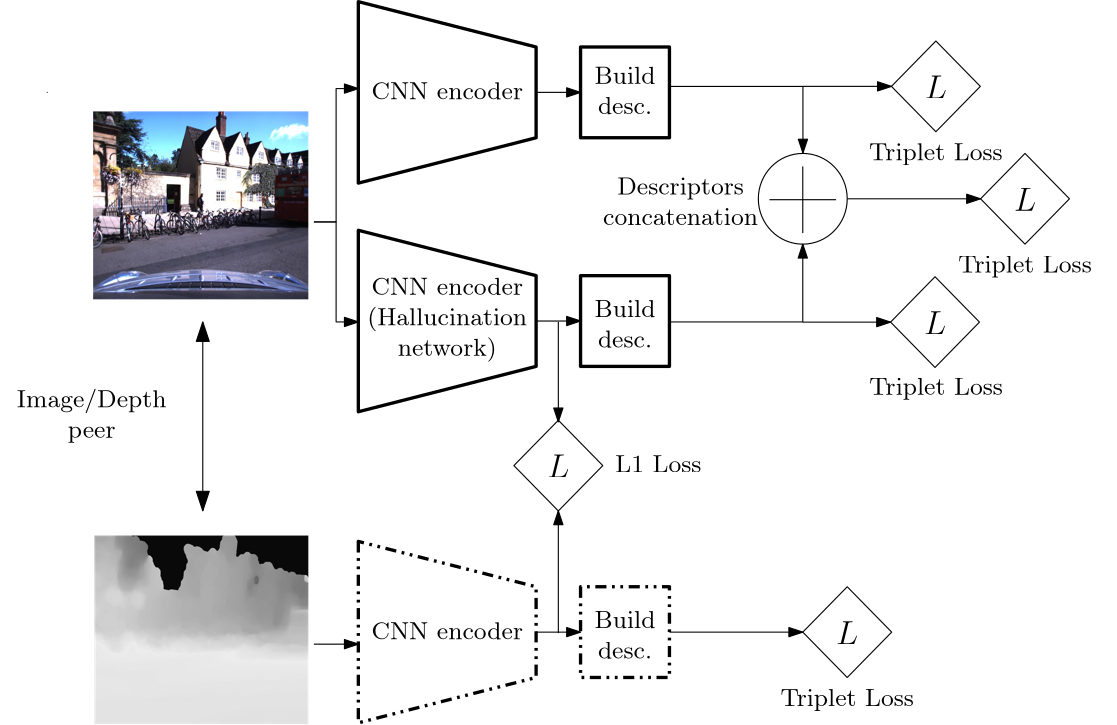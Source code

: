 <?xml version="1.0"?>
<!DOCTYPE ipe SYSTEM "ipe.dtd">
<ipe version="70206" creator="Ipe 7.2.7">
<info created="D:20180903103625" modified="D:20180912143345"/>
<bitmap id="1" width="1280" height="960" length="41573" ColorSpace="DeviceRGB" Filter="DCTDecode" BitsPerComponent="8" encoding="base64">
/9j/4AAQSkZJRgABAQEASABIAAD/2wBDAAMCAgMCAgMDAwMEAwMEBQgFBQQEBQoHBwYIDAoM
DAsKCwsNDhIQDQ4RDgsLEBYQERMUFRUVDA8XGBYUGBIUFRT/2wBDAQMEBAUEBQkFBQkUDQsN
FBQUFBQUFBQUFBQUFBQUFBQUFBQUFBQUFBQUFBQUFBQUFBQUFBQUFBQUFBQUFBQUFBT/wgAR
CAPABQADAREAAhEBAxEB/8QAHAABAQEBAAMBAQAAAAAAAAAAAAECAwQGBwgF/8QAFAEBAAAA
AAAAAAAAAAAAAAAAAP/aAAwDAQACEAMQAAAB92AAIQFKU0DJg8E/nmDIMHMyczBDIPnx457C
eKfOD1wgAAAAAAAAAAAAAAAAAAAAAAAAAAAAANH9g/RR/XAAAOZ8QPnAIAAAAAAAAAAAAAAA
AAAAAAAAAAD9qgAgIClNFBDmeEfzzmZBDiZOZghkGQaMHA+JHrIAAAAAAAAAAAAAAAAAAAAA
AAAAAAAANH1Y+ykIAADJ4x+XzwCAAAAAAAAAAAAAAAAAAAAAAAAAA/aoAICA0U2CEOR4Z4Zx
MGQczmczJkyCAEIfwT4IUgIAAAAAAAAAAAAAAAAAAAAAAAAAAACn3k+iEBACAA+WHxkyAAAA
AAAAAAAAAAAAAAAAAAAAAD9tEMmQCg0DRCg8Y8U8c4nE5g5nM5mTJCEAIZB6+fzz1Q9WP5QA
AAAAAAAAAAAAAAAAAAAAAAAAAAPqB9vMgAAyADxD8omQAAAAAAAAAAAAAAAAAAAAAAAAAftw
EBAAUhoAh4x4hwORyOZk5GDmYMgGAQyCEBgwfIj00yAAAAAAAAAAAAAClBAUyAAAAAAAAAD9
aHllIDIAIQHM/JJAAAAAAAAAAAAAAAAAAAAAAAAAAft8AAgBAUhAczwTgcTmczBzORgwZIQw
CGQQhkgOJ8jPTQAAAAAAAAAAAAAfXj3s5HqJ6AetGQAAAAAAAAU80/WQAIDJSEID+Mfl8yAA
AAAAAAAAAAAAAAAAAAAAAAAD9wkKAQAAAwDkeIcDkcjkZORyOZkhzIZICGSEMkIczmfnw4mQ
AAAAAAAAAAAaPuR9cABT0g/Pp/NP6h4R4ZTIAAKQoICntx+kgAQhkAGQemH54IAAAAAAAAAA
AAAAAAAAAAAAAAAD9wA2DQAMAyUyZMniHM5nE4nE5HM5GSGCGTJCGSEMAhkwfBj+WQAAAAAA
AAAAAHsh+qygAA8Mp5Bo9UPj587AAAPKP6Z/MPFBo96P0MCAhDIAMkPnJ8MIAAAAAAAAAAAA
AAAAAAAAAAAAAD9xA0ACgEIQhDBxOJzMnE8Y8Y5nMwYIQyZMkMEAMAweKfn44AAAAAAAAAAA
AHuh+nSAAAgBkA+aHwM5mSg+kH6HPJPHPzwfOAfo89yIDIBkyCEIfID5IAAAAAAAAAAAAAAA
AAAAAAAAAAAfuUAAAAGSEIDBgwcjkeOfzjkczJkwDBDAMEIDJDJ6AfKwAAAAAAAAAAAAf1z9
anQAAEAMgA9GPjZ6qcj6Qfos2bBzPhp/dPpJkyZIZBCGSEB8DPQSAAAAAAAAAAAAAAAAAAAA
AAAAAA/c4ABoFIQhDJDJkyDByPHP5RwOZgwZBzMmQQhzABk+fHysAAAAAAAAAAAAFP0ye8FB
kgBAZABop4562e3HUpSkOByBkyYMGQQhkGQfnQ9QIUFP6J9VP6R6+fLDmQhAAAAAAAAAAAAA
AAAAAAAfucAFKDRQZBkhghgwQ5ngn888c5GDBCHMyQgIQAyZP4x8BAAAAAAAAAAAABo9rP1C
dCgwACAgBTZSlBo0AcTmZKZIcjBkEMkIZPzGfwiHmHmn9U+7H9woPRz48dD+efyDkAAAAAAA
AAAAAAAAAAAAfucAGgDRQQyQhkhgyZOR/OPFPGORzOZkhghAAAZBAepnpZ6GUgAAAAAAAAAA
AP0OfSwUGSAA2AADQANmADBzKCHEwZMghDBg/JAPqJ9tNgyCmTxjxDBD+IfDz+GUyAAAAAAA
AAAAAAAAAAD9zgoKaAKCGQQwDBgyeMeCeMeOcTmYOZDJAACgAp5h7Wf2T4wfnQAAAAAAAAAA
AA+iH6OKQoMAFNAAApQAACnMyCHM5GAZBAQ+fkPopCgGSHE8c4mTJzP5h8AP5xAAAAAAAAAA
AAAAAAAAfuc0AbBQAQGCmAZOZyPCPFPHOBxORyMmAAQpTQKaOx/WP7x5x0PzYfHwAAAAAAAA
AAAdj9UnsgMggNgAAApQbMAAEIZIQ4HIAGQaABSAGTJ4xzORgyQ5nxU9HIAAAAAAAAAAAAAA
AAAD90g0ClAABCGSEMnE8c8Q8Y4nA4nI5GTJAaKUpooOh5x/UP6h5Zs+Tn5mAAAAAAAAAAAB
T6afoUyQFBoAAAFKbBgAAhAYBzOBAAQAGwZIDJk8Y5HM5ghzPjx89IAAAAAAAAAAAAAAAAAD
92AhSmgUhkEAMEMHinI8U8Y4njnI5HIyQA0DRTZ0NHknnHmnmnlHU+fH5QBAAAAAAAAAAAbP
aD9SgA2AAAAAdDQOYABCAyQhyMAAyADQBkyZIcDxzmcwZIfwj8/Hjgp5Z7CUH8U/mEAAAAAA
AAAAAAAP3cCg0QpAUwQgMA5ninA8U5HjnjnI5HIyACg2U7nQ7HknmHmHkHkHQ6n4+PTSAAAA
AAAAAAAp97PqgANFAAAAKdiAwQAAyDIBzORAAAAAZMmSHM8Y5HMhkHM+CnqwPaT7wf1gDB8M
Pn5AAAAAAAAAAAAAfvEA0AAZBCGQDJyPGPEPHORwPGOJk5GAAUpo6nU6nkHmnmHU6HY6nU+O
n5wIAAAAAAAAAAD3Q/ThAUApoAAFB1ABkyAAZIUhkhzMkAABAAczJDJ4xxMnMgMngHmHnGwb
BSmT85HqoAAAAAAAAAAAAP3mAAUAhkgBDJDmeOeEeOcTgcTiczkZIAaNmzoeQdzqeadzodTs
dDobPy8fLAAAAAAAAAAAfTz7+UAoKaAABTRsAEBDIBkAGAYMmQQAAgMmTJDJ45xMGCEIU0dj
oDRSgp6SfnwAAAAAAAAAAAAH70AABoyCAEIQ5GDieEeOcDicDicyHMAp0Bo6nkHY7HlHkHU6
nU0dDRg9IPUz4GfzgAAAAAAAAD7CfbSgApTQAANnQgAAIDAMgAyQyYAMkABAZMmSEOJwMHMh
CA6GzRopTYAPgx6EU/snsxxPVDwDIAAAAAAAAP3qAADQMEBQCHM4nA8E4HI8c4HMyZIAUGjZ
2PIOh1O55Js7mzqbNApo9HPyWeIAAAAAAAAdj9Mnt5QAUGwAAdTRAAAQGAZABkhDJkGSAAhk
GTJCHM8c5mDAIU2aKaNgpSA8Q9DOR9CNmTwD4AfwQAAAAAAAAfvgEIUAAwAADJ4x4x4RxORw
ORgwYABspTZ1O51NnY8k6HY0dDoaBsEPzgfGAAAAAAAAaP0SfRQQAFBsAGjRoAAAgBgpgAhC
EIYIUGACGCmSGAczicTkQA6AFOhoEAAOZSEIZPAPnp4p6afxCEKQEAAAAP32DAIAADAABDxj
xDwzicjiYOZDIIUAp2Op2NmjseSdDsaNnU0DYB8DPggAAAAAAAPaj9TlMgEBQbABo2UAAAgB
gpgAGSEBgyUGSEBgpkyZMmDkcDkQFOgBTqUEAAMkIQhzBkHjny49uPZjxD1I+PnjEAAAB+/i
EIDJkAAAGAeOeAeMcjicjBgyQ5gA6HQ2dTodDR2O50Op1OpooNkKfAz4IAAAAAAAD3c/TRoA
yQAGwUGzoZAABAAYKYABkhAYMlBkhAQwZBk5mDmcjiQA6FBs2UEAAMkIZMEIQGQQgIesnyU0
bP5R/OBQD9/kIQyQwQAAAyQ4H888Y5mDmYOZkhgAps6FNnU0bOx2Op0Ox0NFBsGj85HxMAAA
AAAAH00/Q5AAZIAbBSmzRAAACAGAZABkhAYIAZIQEMGQZORzOZwOBzPHPMOxsps0UEAABghk
wQhAZBCAHMwZMEKbPdj+afm0/aoIQEMHMAAAA4H848QwQ5GDBkAgBSmzZ0Ohs6nc6GjyDoAU
2CHqZ+NiAAAAAAAH3U+vAAAAyUpoHQAAAEAIZAIQEIZIYBCmSEBDBkGTkcTmeOeKfyjxT+kf
2DqdDQAIAADBDBDAIQgIZIQwDIMg6H1U8s9TPcACEIZOZAQpCgHM8A8I5g5mTBAaIZICnQ6G
jobNnU6GjudQDZQQyfjE9aIAAAAAAdj9UHsxAAAACGymwAAAQGSAAhAQhkyZABkgIQwYBg4n
A5HE8E/jkOx7EeSdCgAgABkyDBDAIQgIYIQyDIMg7H1Q7mjqACGDIMkIQpSAweEeIcyHMwQA
yCAGzZ1Ng0bNmzZ2OpQbAAPmh+VCAAAAAAp+kD6OYBCAAAAHQ0AAACGAAAQgBkyZMgAyQEMm
TBk5njHE5nM8I/kmTsexnmAoAKQgBzIQhkwAQgIYMmSAwAQ7H0Y/pGjyQADmZABgGymCGTxD
xDmZMGTJCGSGwU6HU6kKUpop1Oh1KDYABo/J582AAAAAB9BP0sUyQhAAAADoaAAABDAABAQA
yZMmQAZICGTJgweKcTBzOR4p/HIeYeyHUFKAQEAOZCGTJkAhAZMmDIIZBAD+kf3z+qexgAHM
gBAU0QhDJ4h4ZzIZMmDIBAaOh0NlNAAp1Oho6FANgAp+bj4wAAAAAD6kfochgEIAAACHU0DY
IDIBzAAMgApzIZMgAhTAMHMhg/nmDJkwcD+KYP75/TNg0UAhkhSHMGDBCAEIDJgyQwQEAAAP
tIKQHMgANFNFMFMHjHhnIwZIYICAGzR0OpSgAh1NlNlANgAp8qPy4AAAAAD7afbCGAQgAAAB
0NA2AQyCnMgAMgAHMGTIAAMkMHMhyPBMGAaNEKdToAbAAIZBDmDBghACEBk5kIYIQAAAH2cF
ICGQUps0UpDmQ5HiHA5mCEOYANHU0bNGiggNFNmgUAFNAh6IfkQAAAAFP7B+pj+yDAIQEKAA
DodAUAAhkGTIBAQGSEMmQAQpkhg5mTmeEcjJg7lNg6FBooAAMAhkhg5kAIDIByOZDJACAFAP
s4AAMg6GinQ0QhghzPGPHOBgwQhADodTobKQ0U0ZAKCgAA0UyfOD8ogAAAAp+rz2gAhkGQAA
ADsaKAAAYBCGQCEBkhAcwAAZIYOZk5nhHEgOxTRopTYAAAIZIDBk5kICAgBxOZDIIDJCFNg+
zgAApTRs6lNmSGSEOR4p4pyMEAMmjZ3OhSlBCgwAAAAAAYPRz0g9eP4J7ue4nhHq5/JP4Z5Z
+iCgAwCAgAAB2KaAAAMAgMAEIDAIDIMgAyQwZOZxPGOQIdSmwaNAAAAAhCEOZk5ggBkyDBg5
AEBkgKbIfZwCgGymjqbAKQAEPGPEORyKZBk7GzqdCgEMHMGSAAAAAhkwZMmjJgwDJkwQwCAE
MgGQAADsbAAABkhAQyCEBkhAZBkAGAZMGDicDBDJopsGygAAAAGAQ5kOZACEIQyQ5nMgBkgK
UH2kAGig0bOhsAAAAh4ZyORCA0aNHU0UEMkORzIDAAIAAZMmSAhDJgGDBDJDIAIDJAQgAB2N
gAAAhgAGAQgIYAMghCFMkIYOZyOJgwAaNkNlAAAAAMkBzMmCAEKUGDJyOYBDBCkKQ+1EBTQN
GjZs0AAAADkeMciAp0BToaKAZIczmcSGACAAGQcwQGSEMEMmTBCGQAQAwAZABTqbAAABDAAI
ZBkEMAGQQgBkGTJyORg5mDJo0UpoAAAAAAwDmZMkBopoEMEOZk5nMhgEAB9sAAB0KdDRQACg
FMmTiczANApo0UGimSHI5nI5mAQAGADAIQGQQhkhkwZIQhQZABzAIQGzoaAAABDAAIZBkEME
KDJCAGQZMnIwYMnMhSmgAAAAaNGAQhk5mAZNGikNlMGSGDJzOJgyAUp9pAAKbNmjRQCgAAEO
ZgwZANGgU0UEMnM5HM5mCEAMkBgEBDIBkGSAyZMkIAZIAUGQQFNGgAAAQwACGSEBDkDQMkIC
EIQyYOZgpgAGQAAAAbKZIQGTmcwCmig0UyZBkhyOBzIaBoh9lAANGimzRQUpoAGQQ5mCGTIO
hQbABDJDgcDBgEBgAyQGQDIBkGSAwaMkBDIABAQEANAAAAEMAAGAZBk5gAEIAZIQyczJkEBS
EMkAAAAKCEBghzAKQ6AoKQhgyYOZzMggKfZQQFNApo0aBQU0AZIZMmAYMg6FBsAEMkPHOJyI
QAwCGQQgMgAyQhAYNAyQgABkEAMA0UAAAAhgAEMkIDJzABkAAyQhgwQwAAQhkhQAAQAAhDIO
ZCg0U2UAyDmYKczJzAIQ+ygAAAGzRSgpSAgMAhgwQGylNgAhg5HE5GCEBkgIZBCEIAZBkEIA
ADAAAIZBAAAAAACGACGQQgMnMAyAADJCGTJkgIDJCAAAAA5gAEMg5kNGilNgpTBCHIyZMEMk
APsYABQCAFOhooAMgyCGDmUgNGzQKDBgwcTkcwQGSAwCAhkAGQZBCAAGSAAAhkAgAAAAAIcy
EAICAwQyDIAAMAgMEMkBDIMgAAAA5gAGSAyQ0CmjRooICGDiZOZDJCA+yAAAAgAKbNFIZIAQ
yQwDINHQoAIczBxORkgBkgMAgMkABkAyQAgMkAABTJkAEAAAAAMnMgAMgyQyUyDIAAMAEMkM
AgIZBCAAAAGSAhggAKU6GgaKdQYBk5HIyczJAD7ECAhCAgAANgyQyaKCGTBTAKaNGgZMmDJz
ORgAGSAwCAwACEBCAgIDJAAAUyZAAIAAAADJzIAQgMkIAZIQAAyQAhghkgIDIMgAAAAwDJgA
ApToaKaOh5Bs0QhwOZzMGSAH1cGSEIZAAABSAyZB0AMGCAAGgUyZMmDmYIADJAYBAQyADIMg
EBAYAAAIDIAAIAAAAczAAIQhQYAIZBkAAGAQHMyAQhkAhAAAAZIYBkAFKbOhs2bPMOpDJDJz
OZkhkA+mAwQyQGTJo0AAAcwAaMgyQAoIAciGTJDJADIIQyCAhkAhAZAIYNAyQAAEAMgAEAAA
AOZgAEIADJACGQDIAMkBDBDIIDJAQgAAAMkMEIACmjZ0Ops6nnGzRopshSlKQ0e0GTJkEIYB
o0AAAcwAADAAAIQyYMEIQgAMAEMggIZAIQGQCAgBkgABAZAABAAAADmQGQQgAABkhAZAMgAw
CGTJkAyZIAUAAEMmTBCAoB1NmzodDyD+gaOxo0aAAICnsRkwQgAAAAABzAAAMAAAyDByAMAg
AMAGACAhkAhAZAICAGSAAEBkAAEAAAAOYAMEIAAQoMAgBkhADJAQwQhCGSAAAAAhzMmSAoKd
TodDZ1PJPLNHYENAEBoA9kBggMmgCggAAOYABSGAAQEBg5kBgEABgAyQEBDIBCAGQQEAMkAA
IDIAAIAAAAYABkyCmQAQAyQEBkyAAYBDJkEMGQAAAADmYMAFBs7GzoaOp5Z2KaNkAANAA9oM
ggABQAAQEMAAAGAAQgIYORQYBAAYAMAEBCEBCAGQCEAMkAABAZAAIAAAAZIAQhkAAhAAZBQY
ICGQZIQyQhDJgpAAACkOZgwAU0aOxs6g7HlnUpopCgApoA9mIAAAUAAAgOYAAKcwQEBkhkwD
ABAAYABgAhAZBCAAGQQGTIAAIAUAGACAAApDIKYAAIDIAIAQAhkEMmQYIDIMGSAAFBAZMHIg
BsHU6GzoaOh5Z1BopSAApooPZAADJoFAAABAYKAZBgEIAZIcyAGACAGSAGACEBkAyAADIIDJ
kAAEKAAQyAQFABAACAAGAQyAAZBSGSEBghkgIQwQyAAAAQ5nEgKaB2Oh0NGjseSdTRSkAAKa
KD2I0AAAUAAAEAABkwZABkGSGTAAMAAgMkBgAEBDIBAQAAGSGQQAAAAhSGAAAAAAaBkEBAZI
CAyADIBgGSEMmQCGTJkAAAEORxIaKDZ2Ohsp0Op5J1NA2ZIADZQD++aNAAoAABCgEAAIczIA
IQyQwZBCgyQAEMAhkAEIZAAAABDJkAAApk0QpghCGQAAaAAKCAGSEAMkAIZBkAyDIMmCA0ZI
QwCAEIAcTiDQKdTqdSmjZ5B5R0NFIQAGiApD++DRoAoAAAAAIACGTmAADJDJDmAADABAZBzA
AIACAAgKUyczIAKAAAQhkhkgANFNAgNAyQAwCAAyDIIYIACEMEMgAGSGSAEICHM4kKaNnQ2a
NmjseUdzZSAEKAaAB/dANGgCggBQAAQAA5mSAAEIQycyAEAKYIAYIZAAIDYABADJDkQhQAUE
ABCEBCEB0NGQUEBkgBAZAAKYBDBzAABCEIAAZMGSAGQUwcSFNmzodClNnkHkHkFAMAEANFNg
/tkIDRoAAAAoAAIAZMkBkAAHMwZAIUAyZBkEIYAANmwUgMghDJyMgApQAAQAwACFKAACAhkg
AIAADIIZORgoABCgGSAEOZkAyACGSmjZs0Q7HU6HlHYEAABAUFB/bAMmTRoAAAFKUEIADRkh
gEBgFMGAAAAcwZBCEBkApo0AAYMkBTmQgBQAAQhkGQUAAAyAQEBgAAgAABkhyORQAAACEBAC
GQQAFIUGjRsp1Oh0PKKAAAAACmj+0QEAAKAADRQACA6FMmSAGDmCAAGQDAIQhkgMgA0CAAAw
CAhDIAMggBAACmTIIDZADJCAhg0ZIACFAABDkeOAUAAAAFMmiEAKU0CAHUGimzodjqQgAAAA
KUp/eBkEMgAGwAAAADR1KUhQYORzIZBoEIcwQAhCGQCggBgyAAQAhAQEICEIAUGjZkwYMkBo
AhTJkyAZMkBopAQpSmQQ5mDBzAAAKaNmynQ4kKUFABoGgU0aOhs6EBTmUoKAUEKe0AyQwZME
IAAAAADR0OpTZQQwczmQyQEBCEOYIDIMggAKDJzIAaKDAAKYIQGTQBkFNmiGCHMyDIANEMg2
ZOQNnc0cSFMEOhQZMHEAHMwQ0dDANGwdSmSEAIAUAGimzRToUoMgGgAAAD2sEIQwYOQMkBQA
QGinQ6mimwQEMHMhDmZAKQHMyQhkhgFANAyDmUhTRDJAaKdDByIYBsGCA0bKQhDmQHMEBoA0
AAdDqQwZOhDmaIcwQ5EBDQNmzByICg6FIZBgAAAGgaNFKaKAAAAUgAB7iQhkhg5nIyQgBQCF
KdDR0KU0DRDJDBzBkhkpoyczJCAyYMkBTRopgyQGigyZBTZsEIYIYICApoA0DBgGTANEIQ0U
0QpToDJQdCnEhCFIcjIKCkBkhzMlKdAZIQyZBSgGgU2AAUGwACFAICA9yICEMHM5EMmQUoIC
mjZoGjRohsEBzMEIQEBDkYICEIZMA0bNmgZIcwDQAKaABDZk5HIGjQAKAQ5kBAZIZIU0bKAU
pAU6A5mQClOZkhCHMFAORkgNAGSEAKUoBQUAAA2AAAAAAe5AgMgwcTJDJkgBQDZo2U0aKClA
MHIgAKQ5nEwAQAhCA6FIACAFBTZDJSlKQgMkMFMgAgIUGjRyOZkEKUpoAFICmgZBADBAAQyZ
AMkOJCAgABkFBo2CEIAAAU0AAAAAD3chAZIZOZkyQwZAIClNminQpQbKUGDkZABkHI4mTIBA
AUFABCmjRAaKaBCFMg0AQhzMlBAZBQaNA5kBCkBAQoAIUFBCAGQAAQyZIZIczJkyQgBQQGig
AAEKZBAbIUhQAAAe7gAhyBkwYBghDINFKaNmgU6A0aKAcjiACGTJyMmCEMAoBTZSnMpTZopo
pAUAyQgICAAEMAgKDQIQyQpSEABDJSgApACgAEBkyQhDBkwQyQyDRooAIZABDJCAhTZoyQoI
aMlKAD3IhQUhDJgwDmYIYBsGyHU0aNA0bICgHEhCAAycTBCHMhkFB2KaORSmzZoFAIAZABkg
IUAGAQyQGimSFABCEABkGgYBQaKCmjQIcyGCEMg5mCAhs0bKAZIZBAQhkhCGjRsEIUHMyAYB
Qe3gAoNEMGCHMycwCg0U2dDRDoaBkhTYOZAQyAU5nIhDJgwAU6GykIUHQ2ADIAAIQgMgAAGT
BAAAACAoBkgKACEBSmjoUoAMmSHMAwYOZAdToUwCAyCEBkAhCApoFNAyQEMgyQEPaQAAbAOZ
gwYOZAaKUp0OhSmymCApsGQCEMg0QwcgQGCEBo0bIZKDobKYMgyaABCGSAAFAIYIAQFBACgA
EBsoIcwdCEKbNAAGSAwZBCGAU2AQyZBkgBkEBAQyDZkGgQyAAADR7AAAUoKQwczBghCg6A6G
jRooIZBTQKAQgBCAyYMgpCAoNAgBs0CGTJACkBCAyAUoAOZCgyUoNEMFKUApTYAMkBoAoAMF
BkhCEBSAyCgAwQwQGSAEAMAAAAgBSAFBT+8ACGighohgwcwQFBTobNGiAyQA0UoAAAICGDIK
AQA2AZBSghggKUAEMAFBAUAyAAaICg0QhoA0DJQDQAIQyUyAQAgMAgMgpAQpCEMmCEAAIDII
CGQaAAANAoP7ABoAAoNEMAyUEBTRTQBCAgNFAAAAAAMkABSApoAAoMmQZBoAyUyQyaOhDIKa
IaAKCEMg0U0ACgwQpooMmQQyQyAAAACAAyDJDIAIUyQAhCAEICEABQClAAP6YBoAAoKUpAAA
CggIQAgKUpkA0ACAhooAAAIQgNAoAAMA2DIABQAQhoEBkAA0AAAClAAABggMAhkAAAEAKQGS
EIQFAIACAgABCAgAANAAFPNANFBAUApQUAEBAQFIQFABClAAIQAFANAGSkABClBAUGQAUAEA
BQQAAhDQAKQ0AAClAAAMmQQhAQGQAAAAAQyAAAAYKQAAFAAABCFBCgHlAGigyUoIUFKADJQC
AEAAAAAAAAAAAABTIBSmSgAEKCAAAoBACgAAgKAUgNAAhooAAAMmQQyCggMkAKDQMgoMgAgA
IAQFANAAAEBAAADsADQAAICgoAICgAgAABCkKAAQoAAAAICgAyAAAAAQoAAKCgAAEKCkKCAG
gAUAoAABkyCEKAACApQAQhTIICAAApQACgAgIQAAAA2AACkANAAAAAAEKAAAAQoABkAAAAAE
KAACAAAAoIUAAAA0AAACFKCAGgAAClAAAAMgAgAKClAIQAAAyAADQKQAEAAIAACAoMgAEBQA
ClICgGSgoMgAAAAAAgKACAAAAAAAAAAAAoAAAABoAAAAAoAAAKAAAUAAAAAAAAAAAAAAAAAA
AAAAAAAAA5AEIUhoAhQUgAAAAIAUAgAKDIAKQ0ACAAAAAAAAAAAoAAAABoAAAAyaKCAAAAAp
CgoBAAUAgKQoIACggKAAACFAABCggKAACAoOQAAAAAIaICgAEKDIKAAQoAAAAAAAAAAAAAAA
AAKAAAAAaAAKAACEKAAAACgAgKAAAACAAoAAAAAAAAAAAAIAAAAADmAAACgAAAoAAIAACAAo
AAAAAAIUAFIACggMmgAACgAAAAA0ACgAAgIAAACghQAAACApAUgABQAAAAAAAAAAAQAAFAIA
U5gAyADQAAKAAAAAAAAAAAAAAAAAAAAAACkAAAKAAAAAClAAAAAAAAABAACgAAAAAgAKAAAA
AAAAAAAAAAAAAADiAAUAEKAAUoAAAICgAAAAAAAAgABQAAAAAAAAAUAAAAAAAAAAoAIUoAAA
AAAAAAAAAAIACApCgAAAFBACFBQQpACAoOYAIAACgAAAFICgyCgAgAKAAAAQ0ACgAAAAAFMm
gQAAFAAAAAAAAAAAABQAACAAoABACkAAAAAAAAAAAAAAAAAAAAAMEKACAAoAAIAACgEAAAAA
AAAAABooAAAAAAABSAAAAAFAAAAAAAAAAAAAAAAAAAAAAAAAAAAAAAAAAAAAIUAAgIAADJQA
AAACAAAAoAAAAKDIAABTQAAAAAAAAIaIAAAAACgAAAAAAAAAAAAAAAAEAAAAAKQAoBAACggA
AAAAKACAoAMgAAgAAAABSAgAAAKAAACgyAAAU0AAAAAACGgCAAAAAAAoAICggAAAAAKADJoA
gAKAZKAAAACAAoAAAAAAAAAAAAAAAIAAAAAAAADJogKDIAAAAKCAAAAFKCgAAAAApAAAAAAC
AoAAIDQBkoAAAAAAAAAAAAAAAAAICgAAAAAAgKAACAAAAAAAAAAAAAAAyCgybMgAAAAoIAAA
AUhooAAAAAAAAAAAAAAAAAAAAAIACgAAAAAgAAAAAKCAAoAAAAAAIAAAAAQAAAAoAAAAAAAA
AAAICAAAAAAAAAAoNAAAAAAAAAAAAAgKACAAAAAAAAAAAAAAGQAAAACkAAKQAAoIAAACgAAA
AAAAAoAAAAAAAAAAAIUhAAACkAAAAABTQAAAICgAAgKAACAAoAIZKCAoAIAACgAAAAAgBSAo
AAAAAABAAACgAgKAAAAAAAACgAAAAAAAAAAAyCkAAAKCAAAAAApQAAAAAAAAAACAgKAAAAAA
AAAAAAAAACggAIAAAAAAACgAAAAAAAEABQQFIADQAAAAAAAAAAAMgoIAACgEAAAAAAKCAAAo
AIACggAKAAAACAoAAAAAAAAAAAAAKCAgABQAAAACkAAAAAAAICgAAAAoAIAQA0AAAAAAADIK
QAAAAoAAAAIAACgAAAAAAAAAAhQAAAAAAAQAAAAoAAAAAAAIUoMgA0AACAAAAAgAABSAAAAA
0ADIAKCgAAAAAAAyCggABQAAAAACAoICgAAAAAAEKAAADIAKAAAAAAAAAAAAACAApQAQ0CAA
oAIDIAKAAAAAAAAAAACgAoIACAA0AAAAAADIABSAAAoIACgAAAAEKAAAACEKAAACAAoIAAAC
gAgAAAAAAAAKAAAAAACAAAoAIACgAAgAAAAAKCFNAwACgA0AAAAAACAAAgAAKUyUApAAAAAA
QpAAAACApCgAgAAAAAAAAAAAAAAAAAKAAACAoIAAAAAAAAAAAAAAAACgAAAAAhsgAAIAAAAA
ACgAAAAAAEAAIAACggAAAAAAAAAAAAAAAAAAAAAAAAAAAAAAAAAAAABkGjINAAyDQAMmgCAA
0AAAAADRAZKAAAAAAAAACAoAIAACgAgAAAAAAAIAAAAAAUAAgAKAAAACAoMlKAAAAACAAAAA
gAAAAAAAAAAAAAKADQAAAAIACggAAAAAAKAACAoAAAIAAAACAAAAAAAAAAAAAAgKAAACgGSg
AAAAAFBACAAAAAoAIACgAAAgAAAAAAAANgAAAgAAAAAAAAAAAAAAAAABkFAAIACgAAAAAAAA
AAAAAoIAAACAAoAAAAAAAAAAAKDIKAAAAAAAAAAAAAAAACgAAAAAAAAAAAAAEKADIAKACAoI
CmQUgKCgAgIUoIACA0AACAAoAAIQGiAAAgNAAAAAgKAAAAAAAAAAAAAAAAAAAAAAACkAAAID
QAAAAIACAAoABkoKAAAAAACAAgNAAyCgoMgAoKAADIANAAAgKAAAAQoAAAIUAAAAAAAAAAAA
AAAAAAAAAAAAAAAAAAAAAAhQCAoIUpACAAAoAAAAICgAAAAAAAAAAAEKAAAAAAAAAAAACENA
AAgKAAAAAAAAAAAAAAAAAAAAAAAAAAAAAAAZNAyUoIUhQAAAAAAAAAAAAAAAAAAAAAAAAQoA
AAAAAAAAAAAICgAAAAAAAAAAAAAAAAAAAAAAAAAAAAAAgKAZKUAAAAAAAAAAAAAAAAAAAAAA
AAAAAAAAAAAAAAAAAAAAAAAAAAAAAAAAAAAAAAAAAAAAAAAAAAAAAApkoAAAAAAAAAAAAAAA
AAAAAAAAAAAAAAAAAAAAAAAAAAAAAAAAAAAAAAAICAAAAAAAAAAAAAAAAApAADRkFKAAAAAA
AAAAAAAAAAAAAAAAAAAAAAAAAAAAAAAAAAAAAAAAAAAAAQEAAAAAAAAAAAAAAAAAAAAAAAAA
NAgKAAAAAAAAAAAAAAAAAAAAAAAAAAAAAAAAAAAAAAAAAAAAAAAAACEAAAAAAAAAAAAAAAAA
AAAAAAAAAANAAAAAAAAAAAAAAAAAAAAAAAAAAAAAAAAAAAAAAAAAAAAAAAAAhAAAAAAAAAAA
AAAAAAAAAAAAAAAAAAADQAAAAAAAAAAAAAAAAAAAAAAAAAAAAAAAAAAAAAAAAAAAAIQAAAAA
AAAAAAGQAAACgAAAAAAAAgAAAKCAAoANgAAAAAAAAAAAAAAAAAAAAAAAAAAAAAAAAAAAAAAA
AAAGQAAAACAoAABkAoAAAAAAAAAAAAAAAAAAAAAAAANgAAAAAAAAAAAAAAAAAAAAAAAAAAAA
AAAAAAAAAAAAAyAAAAAACAEAKCAAoAAAAAAAAAAAAAAAAAAAAAAAANgAAAAAAAAAAAAAAAAA
AAAAAAAAAAAAAAAAAAAAAAGQAAAAAAAQAAAAAAAAAAAAAAAAAAAAAAAAAAAAAAAoNAAAAAAA
AAAAAAAAAAAAAAAAAAAAAAAAAAAAAAAyAAAAAAAACAAAAAAAAAAAAAAAAgKAAAAAAAAAAAAA
ACg0ZANAyaAAAAAAAAAAAAAAAAAAAAAAAAAAAAAAABkAAAAAAAAAAGSgAAAAAAAAAAEAKCgA
AAAEICgAAAAAAAAAApSmQaAMg0AAAAAAAAAAAAAAAAAAAAAAAAAAAAAAAZAAAAAAAAAAMgoA
AAAAAAAAAIUoICgAAAAgAAAAAAAAAAAAP//EADIQAAIBAgYCAQIGAgIDAQEAAAARAQIQAwQF
EiAwBkBQEzEHFCFBYHAVFjI1NkKAIpD/2gAIAQEAAQUC78QknlPHUvFMPHqyvh9EUf63pxi+
LZHENV0XG0qfntN0/E1POafpeW0nC51UU4lHk/j1GnfwbEJ4Teef62xsGjMYWs6TOk4/zvgW
DFWY/Q+/P7GYy+Hm8HOZWvJZr+BSSVExabzaen/21vKznNLI+c8L02cppvV5lov1aH8qhc0L
jJUSTHCbT142hZLMYuN4vkMQzPiWPhma07M5H5nxTx2nO9mYwIzOB8uhCEIQuVRUSSTArSfs
T21UxXTrmhzp8/L5LA/KZTrrrjDo+aQhCELhUVXkRPpVRFdOt6JOQn3NF8FrzOHR4bpNNOY8
J0vFpz34e1POeO6jkKPUyWX/ADec7NY/6n5hC6qiSYJvNpvPbJjYNGYwsXDqwsT2vEPF6cOn
jrPieS1WNR07H0nNUUVYtf8AhdQMfK4uVr7/ABSiK9f7PLa4p0H5lCELnJMEwTBMWmCSfS1L
/sfZ0DKfndZ/fj+hmMrg5ujL5bBydB+hm/GdNzdOt+H5nTOjBwMTM4n+D1Ix8DEy2JfwzAqx
td7POP8Aqvl12TBMEwImCaSaSbTynp/bFxqcvhYuJVjYns+Hf+R/t2eReJ4WoU14dWHVw8W8
Wq1evLZXCyeXM1lcLO5fyrxWrR67eMaJVo2T7PPMxG/+CTAjabTaVQVWnv8A28tx6qMv7Wl5
v8jqFFdOJR2fc1/xbA1gzfi2p5Mroqw6zxfxarV68PDpoo/5H3tXRTiUa14HiYdegeHUadi9
vmmPGLrPzysuiYK/tV2Tx+0+X4W7Le34dnvzmh9+PlMHN0f6lpX1sOiKKONVl2+Wf+QccjkM
fUMfK+BYZ/oeQNQ8DxMLDrw6sOr5hEwLhJiFZPKeKEIVkazkP8jkfb8d1urQ87RXTiUdv3Fb
9OpWmOiTWsx+a1W2BlsXNV/4bPmS8Z1HPYmjaPgaPlfvZI8g8ZwdYKvHNRoxP9X1MxdFz2FX
XROHV8vN6yokqtPYhWRnfCKtSr1Lw3VNMw/a8F1SrOab95vPpzHGeiftbxrxWM3RRRGFRxmS
qSb6jpuX1HD1TS8XS8x8xJiEkk2nsQiKDDwXOWp2xEo8z8M/Oe14Lmfo6/688p5o1fw/B1LM
6d4TlMnVykmSZJvMGdyeDqGBnMrXkcz8rJJJVJJJNpJ5oQhCEUUmDSYf6EW/EXR8LIal7FFd
WHXoGsRrWm+5PWuMkk3kkk8uw4o1X5WSSoqKiSbST1IRFJh0GHSYZFvxM/6L2fBM9+X1X3J6
kLjJUTy8ywqoz3xC7ZJJKiSSbST0xFogppKIKYKSCDzrTq9R8e9nxr63+d91CEIXZVBPLV9P
p1LJYuFVgYt8DLYuZrp8W1Oun/U9VP8AVNUM1puayXwC7ZJKiSSSbST0wRBFJTBTBBBBH3PK
9Lo0fXPY8R8aryPvT2Twkq5fc8kwIwNYtpeg5nVa9P07A0zBVkYuFRj0eR+NzpdXxclZJJJJ
N54q0EQQRBEFFJBBBBBB+Iuh1ZrL+v4nkKdQ1v7/AB0lXJGZyOWzpgZfCytMc6qYxcPyDS40
rUfi6yokkkmConmiIIgiBFMFMEEEEXj7edeOxpGd9b8P/wDuftHbHoz3yVckj9BEfpzZ5VpU
6jkPh0IkkkqJJJJuhCEKytEFMEQQQQQQRwxMOnFo/wBF0M1T8NcvXh5zJ4uRzHp/h5l6asz2
wR8DJJPOCJ5s8q0f/H522S0jN6jT/pOeMXw3P4dGcyeNkcb4KSSoqJKiSSbIQhCEIiCIIgiC
CCCLxaLfrbynxfB8hy+YwK8rmPRow6sSvxfRv8Pp0fb46SSemODvmcDDzOBmvC8pimT8Ly+F
XRRFFM2z2SwtRy2q6Ti6TmfgpKiSSSbLgrK6Igi8EEWgjl/7fiZk/o6p6PinjVOm4PyM2noj
uzeVwc/hYvhNE14vhFcUalpGZ0uvvQhds/aSskkm03XREEReCCLQRy/f8U/R8Yy/5rXu6PVn
vknpjon78P8AiSRbHwaMxg43hmJ9fIePZPJYf2MxlcHNGp+L4GcjHwMTLY3s1FfCYsrrhECt
BFoIIIIII4xb8VPR8N/8k/fsj1p6J6J4x2T36zotGrYWZ0PO5bEw/H9QxaP9b1ExtPzGXjku
M9VRWSSIkQhWQhCFaIIItBBBBBBHP8TsLFjPeh4DRTVrXbHrT0zwkkkmSZJxEfXKanwj2NxM
SSI2n6myK4ymgaZVhal4JpOoYfkHj+Y8dzvoVGJBIroQhCEKytBEWRFoIII5/t5Joka9pPof
h3gVUZWPi54yTNpkqkxsRyZWv9SCPWnpp++F+lFJ5VpeHrGhehUVwTZEwKyEIQhCERBEEQRB
FoIII5/sjyHKfkdc7sPDqxa/HNK/w+k/b4KemSeE2mSSsn7mDP8A+6P1iOufVwo3YmH/AMBL
jPQhXkxIJEIQuCEIQiIIg2iFZXjq8y8T/wA9hd3ivitOkU9sdM+tPCZJkkkkrn9J+5hf8sOF
Ee+zCqVWUx4qoY+xcZMSCYvMCEIV0IREEQRF0IjsiGee5L8n5J2eFZP8z5BPdHTPrTwrkkkk
qK/tP3MpTuxI9meiP0MHOThGFq9MlGdor9FFcExwQuUEQIXOLR0wfidl66dW7Pw8/wC7n79k
EepPXN54zBXRKrpmCKZqMtl/pi+QV0K1cEwKyEK6EIQrKyEIQu38Rsl+Y0Hs/DnBKu6PTnsm
8/aeSgiI75659dXQrIqgmCYFdCEIQiIEIgQhCF3ed/8AivXpum4+rZrSNLw9G079u2Pfm8lf
34rvnhPRNp9REQLgrTBNJVFkIXBERZEQIQhCF2yfiBl8fM+O9fj2i0aHp6Pv3R783kr+9oI+
xAvXkiGSTafRV0IVlZCJgRVBMCEIQhCNpECEIXosqM74dpOdMx+GWBViY/4bZ2nF/wBF1f62
n/hxhfT/ANJ0YzXgOk45ifhrTvzH4c5qmvMeC6tg16F4hncbUf39CPekm0lQhC4x7M+mrRBE
dCJgqgmkmk2m0RtNpFJEEUiEIQiY9CeiWSSyT7fDz0SSSSTF0R78x6URaOqYJhEwIRtEbREQ
RFkLgiY9Obz8PPfJJMcI9GehC/REwSIRJ+0W/bqiLR2VQTAroQhERxQiSeyec/FTwnuVoj0p
6kIQhC92RCuuybT6q4Lujqn7dM982Xqz2zeontjvmy7ZJJ9lC6kK8dU/bpnvm6EIXsrkhWqg
QhC6I4R1/tN57JJJ6Z+Jn7dM98+xMdU8UTBtFwQhXXGO+eySSfnJ4T8hPGRC7X7E2km08J+X
n4pXXJExabr0Y9COckk8p+Xn4WeERxXKSbL1nZ9bI5TafYn25+LXeiKTYbD6Z9OSaCaDYTSb
TabTaIXeyZGPhPJjGMY7z8nPzUQRAuE0m0RMCEIXpfvxfQ7Mftz7c+zPvxaIKYEIRtJg2n0z
6Z9I+kfSPpT0TNo6J+931zJM9M/HT8tF4KSmBG02Gw+kfRPon0IPpQfTPpQfTtPREevP8FXB
fCQQRaDD+5HSxj+Cn+VwQReDCIIIGMYxj6p+In+Fz2zzi8Wgw+L+Jknsn55ds9s84IIIIIMP
7fwxe0hcUIXwk84srwU/AIX8nXpRyjufrT8WuSF8XME+jPJEEXgggQrLkuMT60/IqysviJ4r
snjF4vEEQRAhC7Yn5ZC5K09yELiheihC6VZWQhXVlyRMCvECIgjhEFEc11xPyiEIQhC4TZdy
5L0l2IRtEK65IQrIQhCIiyEIiCiBC60IQrxPpqyF1K6FxXShda71de1PqIV0bRCIi6IgiCIK
Y4oQhCshclaJ9JC4LrV1ZC6F2TAhCFzXJe0rT6CshCEIQhC4IREEQRBEdsWVkKy9NCEIQuCE
IXYhCF3IQhC5oQhC616SJjuQhCEIRtNptNptNpsNhsNoiIIgiy7FZCEIXpIQjabREwK6FdC5
IXFC7VxXBcURSIQiYFzXUhcUIQrTSbDYLpQjaTBtEIQhCEIQhCEIiCI5qy6EIQhCEIXJckRF
1wmBCEIXFG0VkLpQrIQhCuuCFdCEIQhCI4oQuSEIRMG0RsKaCaDabTYTQbDaI2m0mCYEIRNB
9I+mfSPpm02m02iIgRtNohdCEIQrIV0IXUhCEIQhdqELkiYuhXQhCuhWXJWRMWQhCFwQhG02
m0QhCEIQhWQhCEIQjaIVkIQjabSKRCJgRFJNBtNohCJg2m02m02H0zYbCaRG0QhCEIQrIRtN
ohCEIVl2LpQrT2oiLRwVkImBCshCtMXV0IVlZCEIQhCEIQhCNorIRtNhtEIRtNptEIQhCEI2
m0QjabRCNptNptFZCEIQrI2m0mgmk2iELjMEx1IQuCEIXpIXBCETAhEi6F0qyJiyshG0RJMX
QuCFZEQKyFxQjaIQhCEbRE0m0QhCEIV0IQjaIQhXRECELirzAhCEIQhCEIQhEwIXQhCuhC9l
CuiaTabRdK5rgroXCSehCF1qyFwVkIQuCELghCNpMEwIRtNhtEIVkIQhcUIQhXQhCNohXmLL
mhckL1lZCvN0IQhcI4q6EIQieCvJPooQhCEIQhWQuCshCFwQhCIgm6EIQhC6lZdKEIQiYsja
K6EIQrIXvKy9iY5zBMCsiY5q0xZCshCFdCEIQuSEKyF76EIVkIQhCshWRtNhsNhtNptNptEI
QhCFdCNptEIQup8FZExZdcC6kK6EImCYEIQhclZCsu9CEIQhXXoIV0LirIRECEIRMCEKyFZC
EbTYbDabRCEIQhCEIRtNptNohCNohCshdUWXwCJgVkI2iEIREWQhCtF10rkroVkIXFCuhCEI
QhCEIQhCshcUbSaRCEImBCIpNohc0LihCEIXQhCNojYbe2fUQrrihCEI2m0QhEQIQhXXroQh
CEIV0IQhCNohCNohCEIQulCEImDabRCuibrihe/JPBCELhH37kLjMC4oXFCERHehC5IQhCEI
QjaIQhCEIXFCshCFzQhCshXQuSF1IQhda70TAhCF7SEIXBCEKyELoQhCELghCEIQhCEI2iEI
QhCNojaIQhCEIQhCsuKFZWQhCFdckKy4IQhC5IXNXQuyYEIQhCEL213oQhCEK6EIQhCEIQhC
4o2m0XShfAoQhCFZCEI2m02m02m02m0QhCFZC+DY/TY+1CFZfA/v8CuKEIQhCEIQhCEL4l83
wfN83zYx9T9afWXQhCEIQhCEIQhCEIQhCEIQu18n8O+TsxjGMY/Zj0kLmhcEIQhWV0IQrIQh
CFZCEIQhCF84x9T+IXahCEIV0IXQhWQhcUIXe7Oz95/wdCELkuSEIQhCEIQhCEIQhCurIQhC
EIQhCFyfc+lj72P5Nj5v5x2fS+l8mPqf8Mdndj4sfS+bux+u+l3d3xfzb/m76V6j+HfvMYxj
5P8Avd/Fsdn3vqY/VdmP13/BWMdmMfxT/hTH/YrHyYxj/ot9bs+LGMfosd2P+MvpfB/3Axju
/wCPMf8A8Osfcx/0m/XftMf9IP5d2Y/7tf8ASr/phjH/ABZjsx8WPi//AIJf8sY/4Kxjux/w
l/1AhfPvqf8AAn/VLH/Sj/8A7Dv4F83/AC9jH/TL/wDtmf7i/8QAFBEBAAAAAAAAAAAAAAAA
AAAA4P/aAAgBAwEBPwEWAf/EABQRAQAAAAAAAAAAAAAAAAAAAOD/2gAIAQIBAT8BFgH/xABK
EAACAQEEAwkJDgUEAwAAAAABAgMRAAQSIRMxQSIwMkBQUWBxkRAUNGGBobHB0QUgIzNCUmJy
c5OisuHwcIKjwvFDU4OSdNDy/9oACAEBAAY/AuONJdWELn/TPB/S1bzMS/NFs7beDfjb22GF
Xhp8xtfbbd0eNuDIOX47vEOFwmpwRz2wXZKV4THW28MrAMrZEHbZbxdUYXc5OuvAei7Ryrjj
bWDYCuOJ+A3L17mzxIqqPL/jenhlUOjZEG0sEgo6HD0XnRVDON0uXNzcvPO9Q15zA8Q1fvq3
vv8AhUl1ykVRs+d0YaSSAF2zNCRYYQ8X1G19tjopklFPlbk2GniKA/K1jlnvy8isKncRkcM8
/VvksL1wyKVNPH0bKsAynIg200NWu5/ByxBDXFo0CV56b4zuQqjMk7OjhDAFTkQbaaHdXc/g
47pb+zQKw3MacPy2VTdS5A4RkbPz2osbwmutHPrrYm53kUrwJvaPZbFNdHC0JxLuqddNXFYI
K4dK4SvNXfb59i/o6OtG64kbWDZ42FGU0I43Hf71unIxQx830uv99XvSygXW8E/GoNfWNtmu
864XHYRziyqoLMTQAbbeAXn7k2wzRPE1K0kWh4hdAwDDM5/VO+3gEgFsIFdu6HR69fat6eNX
OGikF8RDaiBmfRavv8E0STLWuGRa2wQxJCta4Y1pbX3KNdEjNDRoRgp2Wkmh+HuozqOEo8e8
COKNpXOpUFTbwC9fctYxyxtE41q4ofeRsKUiRnPZT177F9uPQejhszyNhQaybM7GrMak8aun
8/5Dv0l4ui6O91xEbJPYbFWBVgaFTs96LxeAUuSnyyfpZIYEEcSCgUdx4ZkEkTihU2N4u4L3
Jj5Yv07p0tO+JTiemzmG+3WAOairsvo9fRwWgiHBkJJ8n+eN3e8VYCNwzYddNtkdCGVhUMNu
++KzTIdDe8NA3yW+tY1urSLWlYt3XszsVYFWBoQdncF5vIKXJT95+llVQERRRVGz3jI4Dqwo
VO2zSe57CRCfiHNCvUdtlvF6ZZ5xwVXgqefx79hFaxRhTXt9fR27zV4Lladf+OORVqXhOiPk
1eanEMM0STLWuGRcVtL3kuKteEcPZqsqKAiqKBRs4rev5fyj32iu8ZkkpWlgbxei2XBiWlD1
2+NvH/YeyzPc5u+GrlEwoaddmRwVYGhB2dE3iHxg3SdfHNJQyQuKSID5+uyuhDKwqGG3iGvi
16kxh6yEBhzah5u7hhieVqVpGtTbwG8/dG2EXdoRtaYYRbRR5ueHJtY2y7umRxBegOFTJ+v2
2VDdWq2qhFO23g3419tipukpI+amIeaxVgVYZEHog090kWOV3qyynK0srwCWGMVMsTVHZr42
13epa7GgP0Tq9fm5IF6vynvcjcR6i3j6rKqAKgFAo2b3gmStNTDWtsD5qeC41N0PAHce/wBw
T4fhSwr8v6Q8fp9PGVXDXTIydXyvVyNp4pe9mbh7ioJ57Y7w5vbA5Aii9m/NDKtVO3m8dpIJ
eEnN0RivUZp33iLJTURTPy14yrISrKagjZZJ6BZK4ZFGw8qgjW8YY+j1dEYP/JX8rcaaA1w3
hNVPlDP0YuVYJKbho8IPUf16IyFOFd209OcCtfMa+TjVy0HDx5/V+V5q8qtEeFrQ11GzxuKO
poR7zDFE8ra6IK2DC6mhzzZR67eC/wBRfbbwX+ovttWe7yRCuGrLlXr6Ez3eJXWDJkxcxHtq
OM9+3kUnZaJGRwBz9fK04ClVbdiu2uvz17qlUKQHXM2r9bCOCMKNrfKbr94UljWRDrVhUWN4
u4LXRu2P9OhEd/hUvJAMMtPmc/k9fi4xCkkYlhQF3U/vnpyumniEmA1FbYYo1iXXRBTeGR1D
Kcip22eJSDG+7j8Q5uhAvMCBbpeDkqjJG5v36uLy/YH8y9AcUSl5od0qjaNo/fN0IZHUOjCh
VtRt4D/Vf22dvc+Z45sVQkpqlObVW0l3nQxyxmjKeKX2fPEiKg8v+OgWlijw3aXMUGSnm7rN
d4S6rkTUD02+Nu//AGPssSDDIfmq2fnto50Mb66dBMqR3xB8HL/afFaSGQYZI2KsOYjiQRAW
YmgUbbBZFAvMhxSez9+O1egLRTKHRthsxheSAnUNaj99dqzzG8jYoGAWCgBVGQA2d0wzLVT2
g84to3zU8F9jDoJd7yAgWePDlrJXn8hXiSXucYr24qKj4oc3X0K0V4jEia6WOjvbKmwMmI2O
jvas2wMlBakybnZIvBPQH3M/5f7eI3JMWGj4+zP1dDmikUSRtkVNvgbwph+nwh7bUKC8OdbS
KD2dwaWKOWmrGtaWxQAXaXxDcn2WaKVCjrrB5b9zP+X+3iN0/n/IeimxLwvBf1GxU3d3+lGM
QNgwuxofnED028H/ABr7bEyQSKBrYrl28r3OQv8AAtGVVa6iDn6R2cRkJAJWEkeLMdFM/fFW
UMpyINkJ9zrqTTbCtpsF3F1ncZSRZBT9XVbQzjFG2cco1OOUnu9QslccbNsbiN8nywu4QeT/
AOuVsu5TkMDuXmNlZ5I1MsQTXjAy5Tv0OARASsVVdinMebf1RFLMTQAbbRwMPhW3cn1j+6WH
Kp5EUeOw5VF4u+V9iXCATk45t/F4vID31h93+vRscrzkBAs6rKAvYfODvsRIUrCDIQ3Z6SOW
urkTO2TDlS6zEfBvDhB8YY19I32b7BvzLyzlbPX0Z04C1u8itiOuh3OXlI7N9v02j+aokp11
Ho/gnfv5Pzrvi3e7ric51OoDnNkusZxUzZ6UxH+CcmhJpG4kkUbV/dD5N8EW5a8NnJIu0/wV
OK6LE+HCGh3FPIMrfAX6SNKapEx+yx0N5u7x7GfEp7KG2DvdcOLDpdIMPXz2rfryxk+bd9Q8
p128C/qv7bLgWW7U/wBt9fbWzYPdAha5Boq+u1IL1DIvPICnttRIo7wKcKOQeulkN6g0N3if
d6UcKmym3r1f+1gv/8QAKxAAAwABBAEEAgEFAQEBAAAAAAERECAhMDFBQFFhcVCBYHCRocHw
seHR/9oACAEBAAE/IdDw8oXeX2MV7nY6ZYx4PQwDFafj1N/Jzf8ASH1mdTS7eU38eF+8OefU
tX+27/Aju2lM+n7Obz+zcZ3+dT6Q9BWUKV9262X3vsu2eKTbFYlK3/pRbuLcnvrVTBo6kfaa
9jzMAGm0k63Y/np+d0hnf59LLmGYo9Bjwej5h34KN/YTORn/AA/yLhuTd3F2mvdVb9P/AAvz
nQ2bhLxGbf72/wCTd1wXGEcX92//AB/PgsENu4/lXw+18M6/OomZh0x3hrJnYeD4PIXiJKdO
tX0taqX3hL0hl/M+fcRCyTW0tUa7db8poTM1sWgqSN1u7zVsn3tOkhbJ+XGswk8EFgmWl5Nm
C4HvhnYeD1PNHfkrUfvE0jpS21f7bv8ABXKFRGx+yW69t20VXT2yu+1VV2e3f5lH1dYRHl7o
9p5ad6je6S88b6EfXZJI587jU/KwnAAmJld8FFwPI+AetHAGgqafaaHlDLddtn4fx7P9Pw31
62C30bv0vwr9mwlZ46F3xowm2cSLtt+EP8vCE4gJaF3GhrBhBoaGhjWXw0XkRoamn2mh7Q2t
122fh/Hs/wBPxfWJCYW6kjb96aW3jvfeSCyAk7je7iK/SQnrKrza9uqfrwIOhkiY0pu5bu+I
7+N96wmKou2zOPuf4F6T4A23cSs89nZJqehn/M95Nvys4CE0psLvgUaGINaaE4mb2LBLQFEV
e2acZ16loU+k3cSvdN7+SXjvvSarLKyPY7m3uJM69++t/B3Gkmt/CZ5T/wDj3TQmOZHWz6SX
ln/a/wChef8ABxy94/GzEeeZHMNSSqpif6aT/WZwsbLRVo2pF7uJv9MfX51pmZ6vHs5JohkY
1hrRNLwxkbFv/bvLfU3hGp7sQ15qZQmm7+jd8iYgYIKn7x+d2NrXoirfvF52REgq8k9OigZ+
eibXipjpbf1eN089vdXZNucFrRVWRVxLfpD/AOI/8IWjqqqqqe/TyhhaUXtp9PzV/wAkJxPH
Pz+VhOFCE0mMbIuZ7O3AY8vLUBHze+AVPV75t1+rBe8cqiDWojfKfjyXatu91OfmQRsu014Y
1MI3NscTw1eF7e5/pb1rxpGIl/t+W+2x9nhrAVr/AE/KfaZuHhLtj8P39j/T3jfj4PDdE3tZ
D1Kl7sbVe69/MTGicDwxiIW8zeJvZvb67+/5iEJiaXpJ9hluhsOSYgzsMeHh5ehrDDZxgLde
yL67faXq6ZbRjXsW67VU+RYEjGpH00/K5Yt6GxKQe1dRPbardXzEi4WpsXk3mwtu2kOXiRxs
u014Z5NoSTw3Xhe3uf6W9aTjAhiRdJLwj4bYRjoYFlSPZpryim5mwW2zHE77jSS7ZupXSe+8
n2kmyjvezVi3/uNckPp7nm7t+Iv+RL85CYTCEyxjWDbAo8PLw8vSg9obsjoPcW3/ALv6tDr7
E9pJNQ4nhMn6f3zwRl7BFE/ePzuxN2Dp9q3y2fEniCO5EESLpJeEJ6HoGiDQ+QaHQlRDeTSa
SSXlt7Jffuhx+SqXQ8rV34X66N/dZ0eUbXufyja28K7/AEOYmRxsu014ZWzr8ctUINaAaz1H
eC4eHk+AIPyYtGv9j+O0t1Vv1b6ubHjaTzl2RdR4vu1taLQkY1I+mn5Q+GEJhhQRhr3YTzR5
mLXCdBkcwJGr2Js1C3Jh+V9XFL3i8boX/J/+EyH26tn7qvrwn2qIPTG5T/SS8Lx9tt7bNnyf
ZHYcbADalJbKOn15beHtNwyaaSe6OL9tUbRO3tTd+h0mMsi0Eaa7TX4xdcDWk8bEPczzfY+U
M2IZLu7aaTad8b9+JHOUbENq6kLzttG+t8depdcmM72kVvtRPCSQSq/YnMWh8ExR6odwux2i
WbtTp8mt17PfvrtEcSWJF0kvC1m3MXhQ7dZGNSp/6e2y2HjvTW2P9P3Xj6jY/wAPCcTHh9Dw
bb50Z4vvD0TEITLQkbEQQSsZ8x6b90/5r7dh+p9y1rNi3fPj+xKfvD9Kg8waE4DZuA1X0pVH
7+/3bvWEjfTVp17Ptxp9C3W4nHpbRR4V+jsRJJ2/hH4f/dCcknR1U9qmvtNP8fND0jxFm9Ge
HQY8zgAqTgsIc8HUOHRLdkn2P5ru+3qF5WM42XTT8MksWuRftfDTT8yyuF9DNtU0MXRMQmZw
kx5EF/xk3t11/ZC/h5yNZsONoTyPTMJZLKpTBhPdoXZfqja5VEkSbqNvtLY28tfr0CXA9C7D
zCEzMjWl2Nw9DGA/ahsbX+H9zx+HmUJhrS8M6jYvqXtrSyJFdK3odWN72rbdgm5tSM8vDzjv
06ex9efDxfl/+3tvxLUlwPSx+hALNL7Nn/2Qkpxv43j+H7lAF3WNONbZQwLNU+6XvF43QjyS
kTzf3TpP4eCvZCppHeibdsuj6fTxPVz4IR4TEzCaWddRew+CWEhdJeuLm4J1fBt207ewbjfa
W4363bdPPp/A+VWLlZ5XpltPCbT3cWhcSQtsvvheTRPQh5Y9g1UK3HQmyuR0JNhFW9a92zW3
nuEywSmtm7t5e7+rtCCIcPZ0gQSEyO7pjqJbrtj8P39j/T3jfrpwTQ0dBNVmMTSsEwJoOXJ0
wYa/Apa+7XbprYuqewfp24QN2iW1XlVs/vtTrdK4kpoa1vDwxonO7atg8/W3P/a909mMDUdI
o37xfSGupCgANBUj7TXlCOBSV320mvlRrvfZ/H4dqk0k0sQQeIQhBaAawNhaQQjwPsbUDXSS
V9iT3aW3lJJeofF/e5k1z0R8BN8PQkDbeBVoloS2vyL75tLW7oV72T8vou/wM1TB6B7aD0GQ
asZrBCYJaJFOukFjwPbmSVD2aafaPkIj2i2XGe6tQnhu9R91eTiw0/8Aa8prZrf0jWOIF1Hb
d+dv+TtrlQ2ehfI9CiZPQtIT0qXtkXn9tuqulu0uh7IaY9wuxl9qyv69174BpDnpxN9Ql/kb
1UlRp1Pymtn+i+jhMzVCEyuXth0x6CE0T6asW1gTRULLYUe4+2ULRzVs138v+Se68p72/XTo
jVW3a9EpSZDWz6SXlj6oKTTj8Ul0l97uHubGblSgvXPVnoSwtK4UonYW/m/73Nl0tz5mz3f/
AOv0Ny0+kH3G2/HTXXkRkNIYkXSSKKzt2RNfSZ4f/dDp21rX/wAD914+o36KExOR9C498qjG
GiEwmEWFl0hHfDsLvgHsqKioaI63ezfYJ/HwvQ2sjh1TlReD9nb8dLy3iYfCldb0vQ9D4nhj
w8GNuUotC74j0O9obWC1RtRrymt1+hvbSjo+2mr/AGGB5GLvtpuf2Nwbbu25+LO9ns99vYcU
Ijon6NlzCEzMwnEcfeTWExMpCWgkLvh2F3wMtDX0N8PrUvVz+9n7F5fknpD0vQ9PYfWl5Y8M
Y3qULK7OnGPFbQRTcTbqib9oIHn4R/8A358DSple7RpF6i2hTyq/YdZ4e/CXg1su/n3biNh5
iPYbncv0hkW9c8Hsml8FuvnZj1DTwiThhCEw1xPo8jsMY1gaGINaggkJxAK0uiPRGnz5i1vS
+HtqeTyxjH3lMLQS4zHyWERdXf8Ao/8AP7pxrfTallq666cfwJD+hPf7MnjRt94wjefASxt4
Ehd5QhOQneoDDDE0BBBLSCC6AusmoXeUS7Vp0qt3z9F6FqNdaraNXs42v2yE5Ogtb1TS89tL
y9B4NlRJK2Nb2LWoWEdOJ7ZffHS2CDvjCWUNMJcwQ6mn2mhnKI3/APGOhXE+0yUaV7Nt1Fd9
09xs3kTz/Wa2q8fKabmljXF0egJehrB5DzpkmBCCiWTsPrW7Cgq0pRHvPDTa8y2OehfdxInu
mrbvxs/ybl95mpC5m9bHh5es8vIbxSe5tTbCbKsz8CwTjeGPQ3NJsuXp1ndJQalSsibhCXm1
qfO28ep9DGsvC0JtiXca0A0NcdmD4AQEFlTTWW5A5HtJAKMbKWyVLbwTmRAcnrZ9JLyzZY8j
7VXbWyS2bOXzpHqWJxt8DGPgPUN7D7DeZbQ+B6UeAgtL4THl6GPg+QEQ4WbGxqPMWYLSNwTB
x0MMQhNYCos+CCEKLE1090rk2332TrcfzH4a5tkwRdpX4Xv7n+ltW9L1ribPTnptsOhNmi9z
u+9w+1e+xJOmp6Xvoeh6GPgWXs0xD3QtSx96Y8EhjW/uNaBQ/WB7dAhMiwUpYITQEJCFwNai
0OwslVHt22fm3vllz3t6UNbdpj9UR/vlXE8dT0PlMYzwjYMdBE2TwMg3pKLFogkThel9aHg9
bB/s3DYNos/9Glj1QSg0Qg8qaINb7DDEIQhBMCCEITKF424ll3vW7BJ3sv73NIX0IhNL61PQ
+A8vJj7D7w+xlSpsbA0Pojb+CW9nYsl3oaw9Dw9L70PDHyXL0wQg1hA1k2JoEJoCCKQhMjxI
JCWFwLZk6jhPuiaeWWtv7Fy7bvd33If97X18DT059E4j1vLyeJI8sS2Nhh4SEd5mlrWel5eg
+OlLh9ZSJhBLBiaBTwmHqA2cEU1ASEsrg7Ys44SHY4bY85nhL/4q2kWELYRn9tz+y7iSVcwf
WXl+itaHyPLyeDjwPC6ySEsrlPQf9tCnm6R6U0n0n9ilVqXmLgfRBImQjCEGYVHrG0PIhCZC
QtNq5dcNsPCwQdXU9l2k2y7JV45Iz2DH5ot94k4uvLibYt1Z0eHh8XXkeXoeh8R6UkwQQUC4
nl4fY9W50o2VFk3v+uAeVxEhIXuFoE0Ax41het2hsi0ZNEJyGKRuZi/Jutw9+2n4tQpPuJVm
/ep7Otp+xBJc3L23qIW98s/8/jWbbs89X48CTszqC3n4G6U8Kb9j8YHlGLd/t7XxOxhjO28k
vCbiv5i+hcje7gn7RLZ1vf0LbpqAk/buv6m5vfTlasnHgfXsXd9Pul41zhXXOeHh4emax4Ju
8KwXWlOJoehjHoeUGhrS8rsSbTe22/eiE0JpCaiRuOo824fUkuvUt7SG762PiG/UN/KHv0Ro
ZBh/YMxrvpa410LgehrD0PiPUG4QmZd5XoHomNp1uQhBrBCYmGiC61zQJcCExQuwNXoCCzVL
JBoaHwW4pct63nJ4etoa4lwMfOeHpY8E1hC5Hjph4hCEx+64Kuygg8SXrY2rbchNVVeUhjkb
O+XRS7pvDl2WJ6YYxCC4QHgQQa9AeOx5wxj9Cu8LgY9D7w/QDGPoY1qE5+gxjzBLL6bT/Yww
wwy0NDTic2e19H4IQhBoaggwzCYTCWhIg1h4NCD4G5wMY8mqTKa3iaO3GPQ8PSXC8MeEwawk
T0DweHqTe3wobr4o0Ot19iOTwJNdbEEb73ZU+PYVTTTjXTw65W9uiCQ623a351LvBd6lqfXA
JZRNZ2H2PifJMkIQmiEyQgnGPQ8PkPDwx5QfMi1MfeaTCV8zDz7kJfgjGvA/M3RbDRH9n2/W
Dmo60SrS9+AsLvST1N6B6S4XTBv0R8UIQhCEzCcg9D6w89ON4fAfomSzYeqCR9ZNUZBigxsJ
lZEJksLUWbC4foV8XrfC8PXMTW+dj0PDz04zw8PinI8Pfxobs+BbLoQlmIgzplzwRR5InyJK
q9E1rKepdDy8PvK6wtLTDXF98A+9L/Csebl56arouuE9G+8vKTYjUq76E3c29x7Pu5eHgNZP
BrTCEITDzRPWo8vNy2EyrFGxsr7w+A/xDGy+mP1SVpaRaUhMEGsHlrnTE8qM0pRvD60odNDY
3g8HyPQ8vmPD5+ul6X6WegPUtWi6LLL9j4hgwbLwbNmxbcSe5Zcs2E78ZIQ2Jw1lHkFpHpWB
YGGKPBj53l63reHonH10vQ+Z+leH0PUsoSwbWEINYmHxh2+G5eSZeFcmGKNjfA+tL0PrLw+Q
8Pn6aXh6Z6Y9E4H2PUuxZJYtvR3gssvaJ39FjdCdovqQKUugaUbLwHwv0Lw+fpxz074nh960
JSCQgm5FYJ8N+MEnwEkSfEJfbSeH1mHqly9b0vQ/Qv0L3IT14x4mmEwxj4gsFqHgWkF2Qui6
i/XMbL9E/Qv0jXBNM43mZffG+xj61unWCWEE7wYbW/X7lKXDcw9SEITifC+hj79KfoXh+jeY
TTOOcR8h9D1JNmLFYdXlPKlKXNKXF5n1zvmO2p5fpJicj0znQhMThNYnBMmPKRDtk7awXDPU
MfA+vQPLy+tM5D1vieghCaA1xvjZCaIQhMvB95SyvuIQQu8Ei0zm3uVreGsjQlh9a3h8T5H1
rhMvXCaXqmh6YQhCYhNMxNcw8TDynCxj7ytVCEddE/Aj64GPr1EJrmEIQhMkIQmHxzMITE0z
DROKYO2log0TiPvCWUNukXfQJhCEIT1YfXCfY0QhMzgffNMtDXDnNwnJCE0TL1pqQaIQmITL
xZMoJCWwmg6z3RZE0zMJ6cfR44Hl98j5CE0pwoTE4gghCEJmaYTWIND0zBrUEJhMoTSHhMCw
EEhLJASzNCap+AJhjWiEJmaITVOABCDO2pCEJwJlInMhCYmEIQaHrjVExaITE0BoeBFFH4SL
2yIz0JCEIQhCEJ6cCZYmSEITLGJYTQTShB76YLBCEJomGsIQmIyMjIQj1IQSk0QnoITDF1rg
aIQhMkINXgisyMWLHBtE4QT0IJlLEJomLMITCZY0QhCExhMJkhCEITJLU9EwRoE+CaJhCEIT
CEJ6SaDQu3HMQmU5A8kIIQycFzq5glqhCEGHod5TSEzMQhCEJoCMINa4QmHxAmoDRCYhMzlT
WxZD25IX7YXLpH6ahqhqJbu9tKqE5EFuxWkoQmITjgsG/Cc1homSExYmYTJCEILZg/khBrbU
0QmEIQmEIRYQhCPSJ64hMJmDW3WthCakgh+MW5Xs+CCwKzbXP/8ACwIaZlOBNGajL9DBpEFh
BrAy9HTMHvN+MyQnCND0Ai0TCEJizOEIghCDRt5y7CEIQmk6foeFUIT63FDdFvI+4scTrHb2
0gS/B9i/cTNkrun1PqfXQr0zhCEIQmZFYEhYINehAMMMMTEJmEIQgkIrBMwmQ0TB6D65GiZG
tKEwmREfDFYmKQmKxvG4y7Vg8hFGYPG83ab31vmUEz7DcNfYRiKF1hUvCvuDpi2DyKjzEN4j
IkR7Q9ALU5OIAIT0ZNBiCjRBohMQhCEEhaAhCEEwegExcighPEwhBh4JhMEGXjePro7+OCKw
zCR4qWT6k6psv3DLLxLePTlH6YoLBNBReODKMCNTkIQayMIJEHlomgQhPQBNEJhBOEQmExCZ
ghBLCWZqCDE4AkyQg1kSFkIsWIQjJiytWK34PEr2LXgVn105CDDxb8duTYQusCEJxgB571RX
GtNIiJpE9LCaBoeJWDMI8xkEhCEIJE0oNDwmSEwnAmEYJDWiEIQmMEGYQmE0m0TjDQ93Cz3K
wUcUBCEJqBCaJOgNDRvEyfeiZJ6smExYuEw1g9IQgghLQmSyGUzFhMkGtEzMrEJiCHXFZi0F
Mk0Gh6HhNIWQaJmn2IvWgwhCEJpTGEIQmITWAa0RomsC4Ca5icrVWDGINDQ0NaUtK0JCWnaz
MNYPjwnAIITSCXKQExCE0BrJCamiEIQhCYmJqmiELLzTQGHgayNY1lnPPtizZtK4YUXjrPMT
TNZMiYNYaIQmV3hKITCWpqjwQmgVJvD6DLZYQmV0INDCwQhCEIREINExCE4AMJlMJERCFIQ8
kzMkJkmlD6aC34vSA1ixNBti9xJPsQPSCSdc0iCLP1PqfU+ozFnmulwmDWGsPWhLMEhKaFoh
GQhCYXHkdD0IsRLB4UEhCEy86pg1qQmsEIQmSIS5QPN2dLCCEIQa6rnmHioosz4IQhCZZmaH
IlWSeWsQkknF4rzS4Rctb4aweZhLCETCysLSNEwpSEHp+9bA8pISwg1wTghCDXEIQms3tjWL
w7x52wQhCZay9AJZGjzJCEyhNY9EEsvrXCFzS6yYaGtAWSyJalqmSMmhYgkQmWCUw1kTYIPr
EGsQSxCaxNDXGAW3WAhCEJnnAE4gJwEyTEIQhCEwgjWhMQmhClKUWpofAASwlBLQ+ZqkweZC
agmgJEIThA+QAWfU+vpGN4M+xHthMoiE0G4mFln0LIyZQhNA1oTUBohOQQmkWGLVQek850ie
mhCYTEITEzCZg9cCEeDHbBF6+ckRsbEQ8xCa5lmWsvkenzhrgfQj2J9sPoTQ2YI4P/0PrhJF
pFhi0rMIQhCE5qR6J0XjIjbUIiNMREbFKXTSl9A+U3ommEITXMoQhNIVxgBMrivpKUpSlLoQ
pS40pcLpmFKUpS4QpSlLoFJmlzcLyeDxxnma4QmiEJwo9WAC4gvSFLml00uulKXRSlLilKXK
lzeIAuIUpMwhCcvQ8cLWZrJpnqgAAJkrCuMLwXEKUpddKUuaUhS5pSa6XFKXNLyi6r6JaryI
QhCEIQhNYEI9IhCE0kegQhCaBMwhMQmtdZSlKUpc0mmEKXNxSl4lKXF9RS+nvMEIbkJhNE9I
AAAjIfQh9D6ehAxdVxC5uFKUvGUpSlxSlLxl9QvQ3JSl0r+JhMwhCE9CX0BeMpfw5cS1UvBd
VKUvAUuSl9KFLkpSl9KpSl0oTCal/Hl6ZS6aX8XSlLw0pSlL+SXKeiXqEKXFLilKUpSlLpXn
pSlKUuKUugQQQhNCfyuEIQhMwhCaYT8peGl9HSlKUv4KlwpSlKUpSl9bSlLkuFKUpSlKXNKX
ClzcUpfUC5KUuqlKX1qE4L6q6KUum4uLoF/HBCl/okXNKUpSl/gN5qUpfXUvoAIQmqE5YQhP
Tz8Zfw0J6EXN0hSlLzl0F/hU5bhNcwhPw6l56XXS/wAnpSl56UpSlKUpc0vo6XNLm/xoKXXS
85c0pf4XPwFLrpddLi6r/V8KUpSlKUpSlKXF/ipCZpSFKUuLi8ELkpfRwuKUvDSlLmlKUpeG
Zv8ABKXEIQhSlKUpSlKXiUpSlKXEIQhCZuml4IQhClKUpSlKUpcL6MhPzl10pfwtKUvJSlL6
ulKTTMUvoaUpSlKXRfQUpdNJilLpQn5GEzCfn6UpdcxdNKTXcLil1wn8phCEKUvLSlIQpSlI
QhCELoFJ/DLilLm5LkpS6ClKXClLilLzUv4SE56Upc3hui6KXhpSlKXkpS5pfx0J+MpSl/DX
0Kl9Fubm5vw7m5ubm5ubm5ubm5ubm5ubm5v+MpfxBS/gRCZKUqKvxdL6GlLpuW5uV+xX7Ffs
V+xub53Nyv2KXFLwUvBS8N4aUr9jc3Nzc3N+Xc3K/Yv4+lKUvPS8lL/CzH8BuF49yv2L+Apf
xV/hF1zCP6JV+xf6NqVfy+lLilzcUpdFKUumlKXgpcUpSlfsUv8AKaUpf6NUpSlL/RW/0YpS
5pS/mxSlL/Kr/QsUpS8t/oav8Pv8OuKXmv8AAV/Cb+PQn4dC4F/FfHqqX8P/AP/aAAwDAQAC
AAMAAAAQkkEggEgkEkkEgkkAEkkkkkkkkkkkkkkkkkkkkkkkkkkkkkkgkAAAAgkkkkkkkkkk
kkkkkkkkkkkkkkkkkkkAkEgkEkEEgkkAgkkkkkkkkkkkkkkkkkkkkkkkkkkkkkkAAAAAEAkk
kkkkkkkkkkkkkkkkkkkkkkkkkkkkkkgEEAAEgkkgAkkkkkkkkkkkkkkkkkkkkkkkkkkkkkkk
EkkAAEkkkkkkkkkkkkkkkkkkkkkkkkkkEEkAkEkEAAAEgEkAAEEkkkkkkkkkkkkkkkkkkkkk
kkkkkkkEkkkAAEkkkkkkkkkkkkkkkkkkkkkkkkkkkEAAEggkkEkEkAkEkAkAkkkkkkkkkkkk
kkEkgkkkkkkkkkkggEkkAEkkkkkkkkkkkkkkkkkkkkkkkkkkAkEgkEkkEAkAEgkEkEkkkkkk
kkkkkkkkkkAEgkkkkkkkkkkkkAgkEAkkkkkkkkkkkkkkkkkkkkkkkkkkEgEkAkkAkEAkgEkg
kEkgAkkkkkkkkkkkkgkkAEggkkkgkkkkEgkkEkkkkkkkkkkkkkkkkkkkkkkkkkkkkAAAEgEk
AEkEkkEAkEkkEkkkkkkkkkkkkEkkAAAAkkkggkEAkgkkAgkkkkkkkkkkkkkkkkkkkkkkkkkk
kEkkkkEAkgkAkggkEkkEkkkkkkkkkkkkkkkkgAEkEkEgggkkEkEkAEkkkkkkkkkkkkkkkkkk
kkkkkkkkkkkkkEkggAkAgkkkEkEgkkkkkkkkkkkkkEkkkAEkAkkgAkgkgkgkAEkkkkkkkkkk
kkkkkkkkkkkkkkkkAAEgkAAkkkEkEkkkgkkEkkkkkkkkkkkkkggEkgEkggEAgAgAkkgkAEgk
AAAEkkkkkkkkkkkkkkkkkkkkAAkgkkAkEkkEkkkEkAEgkkkkkkkkkkkkkEEAkkAkgAggkEEk
EEkEgEgkkkkEkkkkkkkkkkkkkkkkkkkkAAEgkEgkggAAkkkAAAgkAgkkkkkkkkkkkkkgAkkA
AEEkkkEAkgkgEEgAkgkEkAkkkkkkkkkkkkkkkkkkAkgAkEkkAkAAggkggkkAkEkkkkkkkkkk
kkEEAkkAAAkkkkkkAgEkAgkAEAAEEEkkkkkkkkkkkkkkkkkkEkkkgkgAAAEAkkkkgkkEAgkk
kkkkkkkkkkAgkkAAAAkkkkkEgkAEgAkAEkkAAAkkkkkkkkkkkkkkkkkkkAkkkkEgEgkAkkkE
kAgEgkkkkkkkkkkkkkkEkkAAAAkEkkkgkEkAAAkAEkEkAEkkkkkkkkkkkkkkkkkkggkkkkkk
EEkEEgAkEAAkgEEkkkkkkkkkkkgkkAAEAAkkkkkAkAAAkkAEEEEkAAkgkkkkkkkkkkkkkkkk
EAEEgkkgAgEgEkkkkAEgAAEkkkkkkkkkkkkkkgAAAAgkEkkAkgAAAAAEEAgEEEkEEkEkkkkk
kkkkkkkkkgAAkkkAEggkkkkkAkgEkkAkkkkkkkkkkkEAkkAAAkEkEkkEEggkkkAAEkkkkAgE
AEkkkkkkkkkkkkkkAAEkEkkkEkkgkEkgAAkEgkEkkkkkkkkkkkAAEkAAAkkkkEkAAkAkkkAE
EkkAkgAkAAkkkkkkkkkkkkkkkkkEgAkkEgkkggEAkkgAAkEAkkkkkkkkkkAAAkAAAkkkkkkA
AkgAkkgEEggEEgggkAAAEEgkkkkkkkkkkkkAgAkEEgkkkAAkgkAEEEkkEkkkkkkkkggAAkAA
EkkkkkkAAkEAkkgkEggEkkkAkAAEgEEkkkkkkkkkAAAAEkkgkgAgkggAAkAEEkkAAkkkkkkk
kkkAgkAAgkkkEkgAEkEEAkggAAAEAkkkkAAEAEEggkkkkkkkkkgEAkkgggEAkEAEAEEkEkkA
EkkkkkkkkEEkAkAAkkkkEkgAEkAAAkAgEEgkkgkkkAAAgEkkgkEkkkkkkAEAAAAkkgkkAkkA
kgEkkgkAEkkkkkkkkEAEkkAkgkkkkkgAAkAEAkAkkAkEAgkAkAAAgAkAkAEEgEEAgkggAAAk
kggkAgAAkAEkkgkAEkkkkkkkkAgAkkAkkkkkEkkgAkAAAkAgkAkkEAkgkAAAAkkAkgAkAAgE
EgAEAAAAgAAgAAEEEAkAAAEAAAkkkkkkkgAgAEkkkkkkkgkkAkEAAkAkkAEkEAgkkAAAAgkA
kkkkgkEEkkAkAAAAAkAEkAAkAkAAgAAAAgkkkkkkAkAEAAEgkkkkkEkkAkgAAkAgkggEEAEk
kAAAAgkAkkgkAkggkkEAkAkAkAAAAAAAAAgkgEgAAgkkkkkkkEkEAAAEkkkkkkkkAEEAAkgg
gkEAgEAkkEAEEgAAkkEkkggAkkkAAkAkgAgEgkAEgkkEAEgAAkkkkkkkkgkAAAAEkkkkkkkk
AkEAAkggkAEEgEAgkkAAEEAAkEEgkkgkkkkkgAkAAgEkAEEEkAkkkEkAAgkkkkkkgkkAAAAE
kAAkEkkgAgEAAgkkgAAgEkkAAEkAEEAAkEEEkkkkkEkkkkkggggkAAkkAAAkkEkAAgkkkkkk
EEkAAAAAkkgkEkkAAkEAAgkkkAEgEAkgAAkAEEAAkAEEkkkkAgAkkAkkkggAAAkAgkkkgEkk
AkkkkkkAAkkAgAAkAkkgkEkkAkEAAgkkAAkkEkgAAAkAkAkgkAgkkAEkAAEEggkEEkAkkkEA
kkkkAkkkAkkkkkkkAggAAAAgEkkkkgkEAkAgAAkkAAEEEkgAAAkAkEkAkAgkkEkEAAAgEEAE
gEkAAAkkAkAkkkkkkgEEEEkEkkkkAAAgkkkkkkkEgkgkEAkgEAAEAEAAAAAEAEEkEkEkkEgE
AEkEkkgkkEkgAgkkgAAkkkkkggEAkEgAEkEkAAAgEkkkEkEEAkAEAAkgAgEAAAAAAAAkAAkE
AkAAgAEkkkgkgkkkkggkEAkkkkkAkkAAEkkAAAAAkkgEkAAkEkkkEkkkAgAkggkAkgAAkAAA
AAAkEkAkkEkkgEEEkgEkkkkkkkEkkkkkkkEgkgAAgkkEggEgkkkkkAAEEkkkEkggAgAEgAkA
kkAggAAAAAAEAkAAAkEEkkkkkkkEgkkgAAAkgkkkEkkEkAAkkkAkkkkEEAkkkkkEkkkkEkgg
AggEgAkAgEkkAAAAAggAAggEEEgkAkkgkkkAgkgkkgEAAgkkkEkAkAEkkkEkAkkgkAkkgkAk
kkkkEkgkAkgEgAkAAAgkAAAAAgkAAkEgAkAgEkkAkkkkEAkAAkEkkkkkkEAgkAkgkAEkEkkE
kEkkkAAkkkkkEkkgAEkkgAkAkkkkEkkkkkkAgAEAkgkEkEAkkkkkAAkgAEkkkkkkkEAkgAkk
kAkgAkkAEAAEkkkEkkkkEkgkAEkAAAkAkkkkEkkkkkgAkgggAAAkAEgkkkkkgEAgkEkEkgEk
kEkAgAkEkAkkEkAAAkkkEkkkkkkkEkEkAEkAgAEEEkAkAAAAAAAAkAgkEkkEgAkkgAAkkkAk
kkkAgkkAkkEAgAkkkEkgEkAAEkkkEkkkkkkkAEkgAgkAAAkAAkgkAAAAAAAAkkAkgAgAEkEk
kkkkkkgkkAkkkAgkkEEEAEkkkEkAEkgAkkkgEkkkkkkkgkgAkgkAAAkgkkkEkAAAAAgEAAgA
EgkEkAkkAkkkkkEAAgkkgkEgEggAAEkkkkkgAkkAEkkgEkkkkkkkgkkAkAEgAAkgEEkAkAAA
AAkgAAgggAgkggkkAkEkkkkEgkAgEkkgkkEgAEkkkEkAEkgAkkkkEkkkkkkkkkkEAkgkAAAk
AEkgkEAgAAkgAAgAAgAkkAEkAgkkkkkkkkkkEkAEkEggAEkkkEkgEkkAkkkkAkkkkkkkkkkA
AkkEkAAkggkkEEAAAAkkAAkAEkEAEAkgAkEkkkkkkkkkkkkgAAkAAkkkkEkgEkkAEkkkEkkk
kkkkAEkAAAAgAkAAkEEkEkkkgEkkAkgkAkgEAkkkEkkkkkkkkkkkkkkAkAkAAkkkkEkgEkkA
EkkkEkkkkkkkkgkAAEAkgEgAkggEkkkkkkEkAkEgAggEAAAAkkkkkkkkEkkEkkkEgAkAAkgk
kEkgAkkAEkkkEkkkkkkkkkEgkkEEkggAgkEAEEkkkkgkAkAggEgkAAAkEkkkkkkkkkkkkkgA
kAkAAkkkkAkgAkkAEkkkAkkkkkkkEkgkkkAAkkkkgkEgEgkkkggEAkEggEgEkkgEkkkkkkkk
kkkgEkAkAEkAAkkkEAkgAEkgkkkkAkkkkkkkEgkgEEkkAAEkEAgEAgAAkAgEkAEgEEggkkgk
kkkkkkkkgEAkkgAEgAkgAEkkkAkAAAEkgkkkAkkEkkkkEkEkAkEkgEgkAgkAgEkkkkAEkAkg
gEEEkkgkkkkkkkkkkkkkkkAkAAEkgEkkkkEkkAAAgkkgEkkEkkkkkkkkkAkgEkgAkgEkgEkk
kkkEAkAEAAEEkkEkkkkkkkkkkkkgkkggkgAkkgkEkkEkkkkkkkkkEEEkEkkgAAkAEgAkkEkA
kAEkAgAAAkggAgAgkAAkkkkkkkkkkkkkkkkgkkkAggAAkgEEkkkgkkAAgkkkkkkAEkkkkkAk
kkkkAEAAAggEkEkkAAAkAAEgEgEkEkAEkkkkkkkkkkkkEkkgEgAAAgAkEkkggAAkggkkkkkg
kEAgAkAkkAkkggggAAkgkAEAAkAAgAAkEAkkkkkEgkkkkkkkkkkEgEAEkEgkggEgEkkAkAkk
kEkkkkAAgAkkkkkEkkAAAkEgAAEAEkgEgkkEEkEAkEkAAAAkkkkkkkEkEkkgkkkkkkkkkgkk
AkkgkkEkEEkEkkEkkEkAEkkAkkgAAAgAAAAAEkkAkAAgEgAAkkkkkkkEkAAkkkkEkkAAkkkk
gAEkgkEAkkAgAAkAgAAkAEkkAgEEgAkkEkAEkkAEgAAAAgEAAkgEkAAkAkkkkkgkkkEkkkkk
kkgkEgkkkkAgkgkkkAkgAAAAkAkEEkEggkkAAEEkEkkgAAkEEgAEEAEEkkAEAAgEgkEEkkkg
kkkgkkkkkkgkkAkAAEkAkAAAAAkkkEAgAgkEkEggEEkkkEkEAAAAgkAkAkkEAgkAgAAAAgkk
EAkgAAAAkkgEkkAkkAkEAAkkkkkkkEgkkgEkAkgkAAkkkkkEkkkkkkgAAgEAAgkEAEkgkEgA
AgAAAEgEEkkkkEkkAEAkkAkkkkkEkEkkEggkkAEkEAEkEkEAkggEkggkAAAkkgkAAkkkkkAE
kkgEEggEkEkkgkAAEgAAAAAkEAEEAkkkkEEkEAkEkkEAkggkgEggkgAAkkAkkAAAkEAkkkEA
AkkgEAAEkkkkkkgAEAAkkAkkkgAAAAAkkkEgEAAAEEkgEgkkgEkkkgAgkEkkAAkkkkEkkgkk
kgAkkgkgAAAgEAAkkgEkkAkAAEkgAEAkkkAAAAAAkAgEgAkkgkkAgEkkkkgkEkgEAEAgkkgk
EkkkEkkkkkEkkEAkEkgkggAkkkEggkEkkAkkAkkAkkAAAAAAkkkgEEAkAgAkkgkkkAEkEgkk
gkkkEAEgAEgkkAEkkAkgkkkgAgAAgEAAAAkAAkkAgkkEAEEkkgEAggAAEkkAgEgkEEAAgggg
kAAgEgkAAEkEkkkkgEAgEAAkEkAEEAgEAkAgkEkgAgkgEgEAEgAkkggEAEgkkAgkAkkkgEkk
kEgkAEkAEAAAgkkgkkkAkAEgAAEgkgkEgAkkAkAEkkgkkEkkkgEkgkgEkAkkEkAkgkAkkkgE
AkkAkEkkgkggggkAAAAAkkkAkkgkkgEAAAEgAAkggAEAkgAAkAAkAkEkkEgkgkgkkkAkkEAE
gkkkkkkgkkAkEkEkkAAEAkEEAEAAAEkggEEAEAAEkkEAkkAAkkkkgkEkkEgkgkAggEkEAkkA
AAkEgAAkkkkgEAkkkkAkgkkkkEEgAkAkAAAAEgkAEkAAEAgAkkgAAAAAgAkkAAgAAkkAkkgA
AAkAAkkAEEEgkkAEAEgkAkkAkAkAkEkkkkkAgEAEkkkkkEkEAkEkEAEAAAggkAAAAkAgkkkk
AkEAgAgkkkkggAggkkgkkkEkAgAEkEkkkAkAkAEkkkAAEkAAEkAAAAAAAAkAAAAAkAkgEkkg
AEkgAAAkgAAAEAkEkkkEkEAkkgAkgkkkgkkkkAAEkAgAkAEAAkkkEkAkkAAEkkkgAgAAkAkA
gkkgkkAkkgkAEkkkEAAAAAEkAkkAEkAEAAAAkkkkkkkkkgkkkAkAAggkkgkkEkAAkkkkkkkk
kgEkAkkkgkkkAkEkkkAAEgkkkAAAAgAkAkkkEkAEAAAAkkkkAAAgEkkkkkAkkkkkkkAAkkkg
kgkgEkkAgkkAEkkkkgkkkEAAAkAAkAEkgEAAAAAEAAAkgAEgkgkkAkkkAAkkAkgkkkAkgkkk
kkAkkkkkEEkAkkkAAEAAAkkkkkkkkkAAAgAgkAkkkAAAAAAkkAAkgAgkkkkkkEEkAAAAAAAg
kkkkkkkgkEkAkkkkkAkEAAkkkkkEkkkkkkkkkkkAAAAAAkkEkAAgAkkkkkkkAkAkkkkkkkkk
kkkkkEkkAAggEggkkAAAkgAkkkkkEAEkkkkkkkkkkkkkkkkAAAAAggAkkkkEkAkkkAgEAkkA
kAAAAgAAEAAAAAkAAkkkkkgAAkkAkAkgEkkkkkkEkkkkkkkkkkkkkkkAAAkkgEAAAAkAAkAA
AAAkkAAAAAAAAAAAAAkkkkkkkkkkEkkkkkAAkAAAAkkkkkkkkEkkggkkkkkkkkkEAAkkkAkk
kkkkgkEkAkkEkgAAAAAAEkkkEgAkkkkkkkkkkkkAkkkkkkkkkkkkkkkkkkkkkkEkkkkkkkkk
gAAkkkkkAAEkkkkkAkkkkkkkkkkkkkkkkkkkkkkkkkgAEAAAkkkkkAAAAAkAAkkkgkkkkkkk
kkkkkkkkkAAkkkkkAAkkkAAAAAAkkAkkAgkkkkgEkEgEEkkAkkkkkAkkAAAkkAAkkAAAAEEA
kkkkkkEAAkkkkkkkkkkkkkkkkkgAkkEEkkkkkkkkkkkkkkkkkkkkkkkkAgAkkkAAkkkkEkkk
kkkkkkkgkkkkkkkAAkkkkgEkkkkkkkkkkkkkkkkkkkkkkkkkkkkkkkkkkkkEgAAAAAAAAAAA
kkkkkAkkkAAkkkgEkkkkkkkAgkkkkkkAAkkkkkkkkkkkkkkgEEkkAAAEAEkkAkkkkkkAAkAA
AAAAAAAAgAkkkkAAAkAkkkgEkkkkkkgAkkkkkkkgEkkkkkkkgAggEkkEEAkkAAkkAAkkAkAk
AkkAAAkkAAAAAAAAAgAAkkkkkAkkkkgAkkkkkkEkkkkkgkkkkkAEAAkkkkkkkkkkkkAkkkkk
kkkkkkkkAkkkkkkkAAAAAAAAAkAgkkkkkkkkkkggkkkkkkAkkkkkkgkkkkAkAAkkAAEkkkkk
kkAkkkAAAAkkkkAkkkAAAAAAAAAAAAAAAAAAkkkkkkkkkkkAEkkkkkkkkkkkkkkkkkkkkAkk
kkkkkkEkkkkkEkkEkkAkkkkkkkkkkkkAAAAAAAAAAAAAgEkkkEkkkkkgAkkkkAAkkAkkkAEk
EAkAkkkkAAAkkkkgkAAAAAAAEkkkAAkAAAAAAAAkAAAAAAAAAAAAkEkkkEkkkkkkAkkkAkkk
kkkgkkkkAkkAkkkkkAAAAkAkkkkkkkkkkkkkAAAAkgkEgEkkAAAAAAAAAAAAkAkkkEEkkkkk
kAkkkAAkkAkkkAAAkEkAAgAEEgAAAgkAAAkkgAAAAgAAAAAAkkkkkkAAAAkAkAAAAAAAAkEk
kkkkkkkkkkkkkkkkkAkkAAAkkkgEkgAkkkkAkkgkkkAAAkkAAAkkgAAAAAAAkkkkAAgkEAAA
AAAAAkAkkgAAAAAAkAkAAAAAAkgkAAAkkkkkkkkkkkkkkkkkkAAEAAAAAAkkkkkkkkkkkkkk
AEAkkAkAAAAAAAkAEkkkkkkEkAAAgAAEkgEkAkkkkAkkkkAAkkkkkkkkkkkkkAkAkkkAAkkA
AAkkkkkkkkAkkkkAAAAAAAAkkkkkggAAEAAAgEAAkkAkEkkkkkkkkkkkkkkkkkkkkkkkkkkk
kkkkkkkkkkkkkkkkkkkkkkgkkgEkkkkkgkkgkkkkgAAkkkAkkkkkkkkkkkkkkkkkkkkkkkkk
kkkkkkkkkkkkkkkkkkkkkkAAkkkkkkAEAkkkkkkkkkkkkkkkkAkkkkkkkAkAgAAAAkkAEkkk
kkkkkkkkkkkgEgAAkkkkkkkkkkkkkkAAkkkkAkkAkkkkkkkAAAkkAAAkkkkkAAAAAAAAAAAA
AAkAAAAkkAAAAAAAAAkkkkkAAkkAAAAkkkkkkkkkkkkkkkkkkkkkkkkkkkkkkgEgAAkkAAAA
AAAAAAAAAAkAAAAkkAAAAAAAAAkAkkAkkkkkkkkkkkkkkkkkkkkkkkkkkkkkkkAkgkkAAkAk
AkkkAAEkAAAkAAAAgAAAkAkkkkAAAAAkAAAAAAAAAAAAAAAAAAAAAAAAEkgAkkkkkkgAkkAA
kkkkkkkkkAAkAAkAAkkAAAAkkAAAAkkkkAAAAkkkkAAAAAAAAAAAAAAAAAAAAAAAAAAAAAAE
AgAkAgAAAAAAAAAAAAAAAAkAAAAAAAAAAAAAAAAAAAAkAAAAAAAAAAAAAAAAAAAAAAAAAAAA
AAAAAAAEkkAkkkAAAAAAAAAAAAAAAAAAAAAAAAAAAAAAAAAAAAAAAAAAAAAAAAAAAAAAAAAA
AAAAAAAAAAAkAAgAAAAAAAAAAAAAAAAAAAAAAAAAAAAAAAAAAAAAAAAAAAAAAAAAAAAAAAAA
AAAAAAAAAAAAAAAAAAAgkkAAAAAAAAAAAAAAAAAAAAAAAAAAAAAAAAAAAAAAAAAAAAAAAAAA
AAAkkAkkkkkAAkkAAkkkkkAAAkAAAAAAAAAAAAAAAAAAAAAAAAAAAAAAAAAAAAAAAAAAAAAA
AAAAAEkkkkkkkkkkkkkkkkkkkkkkkkkkkAAAAAAAAAAAAAAAAAAAAAAAAAAAAAAAAAAAAAAA
AAAAAAAAAAAAkAAkkkkkkkkkkkkkkkkkkkkkkkkkAAAAAAAAAAAAAAAAAAAAAAAAAAAAAAAA
AAAAAAAAAAAAAAAAAkkkkkkkkkkkkkkkkkkkkkkkkkkkkkkkAAAAAAAAAAAAAAAAAAAAAAAA
AAAAAAAAAAAAAAAAAAAAAkkkAkkkkkkkkkkkkkAAAAAAAAAkkkkAkkkkAAAAAAAAAAAAAAAA
AAAAAAAAAAAAAAAAAAAAAAAAAAAEkkkkkkkkkEkAkkkkkkkkkkkkkkkkkkkkkkkkAAAAAAAA
AAAAAAAAAAAAAAAAAAAAAAAAAAAAAAAAAAAAkkkkkkkkAkkkkkkkkkkkkkkkkkkkkkkkkkkk
AAAAAAAAAAAAAAAAAAAAAAAAAAAAAAAAAAAAAAAAEkkkkkkkkAkkkkkkkkkkkkkkkkkkkkkk
kkkkkkkkkAAAAAAAAAAAAAAAAAAAAAAAAAAAAAAAAAAAAAAkAkkkkkkgAkkkkkkkkkkkkkkk
kkgkkkkkkkkkkkkkEEkAgAAAAAAAAAAAAAAAAAAAAAAAAAAAAAAAEkkkkkkkkkkEkkkkkkkk
kkkkkkkkkkkEkkkkkkkkkkkkEEgAkAAAAAAAAAAAAAAAAAAAAAAAAAAAAAAAEkkkkkkkkkkk
kkkkkkkkkkkgAkkkkkkkkkkkkkkkkkkk/8QAFBEBAAAAAAAAAAAAAAAAAAAA4P/aAAgBAwEB
PxAWAf/EABQRAQAAAAAAAAAAAAAAAAAAAOD/2gAIAQIBAT8QFgH/xAAtEAACAQMEAgICAgEF
AQEAAAAAAREQMXEgITBRQWFAgVChkfCxYHDR4fHBgP/aAAgBAQABPxDRZS6thYrcLiMLBY1e
7V4wlEiPZt/LZMIOK1DQbCBhJDuzafSABLbfxt+dk6EeIj4lKe+xZKDYGKb/AOVXBgYg1Lxw
bNDHENVm/cPIUDbH2xOWPz8+iuTNKuVe7T+xESnYsj6dhvy/Y8iaAMIvz8K0/vAO/wA6PzW7
QusipuFEb3g1bMJFtNxdxuvCLPcRntnD5WwtEWxueUEP7/m4ZDEJ1wFjeKPiMclTtWm7uDIl
LvEEYVhDgGACSTvsMdzSumQcNORKlDTf3+Zah1ZQgIW6LgqO2xEcGKXaqJAgFk4Xf5cj1MgM
qoWno7Qtmm7tewYn5FO16YtR8EhUXQCRYiih3wBb5GZrsXsCz8yvL/8AVTBIAOySXeeNJBly
oGRjv8vw71Qy0jpk3mjcPoN6u9RBqODYmi901glnBuuBH/1FAKck07fNTKxOWzeGNvxI03f/
ACOW1AlZU/DRG5LqGpBHl3yMl7PIN7f5ePsj7MSJEmZGRnoRvQvU3iwbxHsTcnsagUKb07rA
3vqz/KD5sD+psLIKldgQwwj/AOM4JL77ppMCHvRiRBMLZb+lGXt4+GrEpTyc2hYlr7tFw8uC
cEff5hnRDIZD1bsSiPRHSH6qdg708OMmhovCJaUAhtjmErk//UBxL0/kqly5Yz/strCqm1Vc
j4e3k3v5an/hEWT3Pp//AFx52AtBtCQ9gDWTV14dQAibvCGlZD96253dxbyTFnJ5mardkfXu
xnfWCHDdQylcNwW+xe/zOZkZGZEhaSBv6gGN5ZTJSThW1ImpWwnJnZF4APyeV8lXjPNfebMq
DgzbbRpc3bdjYh7O7V5v9uCSp8JhTcsMqL8GF9PpJYypNugPCRjVEkwb/fOCA0guJM3jBKEC
ttIntoL9kuQxasiyrse/5VP0T9GfIINCqVQHcefHWzTdjJBdK4IOOQuR/wAoDXh/JaUejskd
i2u5CIXVHvc8SvTkwuIYsOxNaAIG6aJhiSm24GmSZsEVvcupEH+b2XQUG1KSfuAI+ijUl3Iw
7pN/QiWGmdl2JV/l5fcCEu/jbTZFX+zL2BDv/oD7KtQQMdZSpTWJ8V92LtHYOzN3uuPY/neC
BBMbl/JssClv7cR5UMKGPQO/HYkwbR5tQAJADfBum6+2AC3Pcpj0AJp7kbZiz/5qf8tASrlR
3EuS2F+ywis6dPpXhjC818CHlikCYCnriP8AwQAEl8xCXxsR64nZjc+yhYECf1xQ/wAozpyJ
0tSRX29A3fS4d+C2DTkhkM3CbB2Q3nuk+WhM02k7jcOuwpjpE8liBxW9N+LBQ4monQ6jC735
CIW1qSJsXfdInaTJLC8LJeUL33yXMhteUnjNJ+zyTUGChfYZfYTs4w7yEr7MP7IqRU/+QILH
FXugCAm/HkiF2sonpE/lY5UH2JKpFCvVS4dyynhqMjIyJkbYRm7dsQBEbx8rYz8pwIb7rQPM
0t+glweseIb+eQK5BBljJH0wd9NI62m96Eu+LNgY/dbv0oBmycCm5hqMakf9g7U/Q5hxO8BA
nMXLgAjZwh2XfuR9JPkdTVARQgM/iPzMITadq6P7AQ80ewViAvxdrkPCl2Emobiymwd+M5GY
9zdukbZMHWA2NieBVNzQopRL9jUvfyWLpfLZEKnQFauKX2WELrgjW+hKy9aWMIDT2b+iKT8e
yUZrpq0wgtCajlLDtvck9insU2ESS7pFgInjArH/AMZ/2GBDkZtw3uvP5f7ab6ndXs5KeTPt
Q9nD/YgTGz7ij4LD3Jv38mR0SdFBIjdm9LPioYk1dHY1QqtFhuhIuKynMXcQElCRFHRZN1qY
lQdl1Ed39qZGJkE8OhuDAADX3+SXV8S7R9/lXvLmv5GRMmKDEJZLpChkTFbCW0SFfX+52bb8
ldbodx6AHZ+aGFcgAXKNc/PEuPGm4tQglTsTZaiUf9YW/LJ4aXHlXvLKXbThCUQjChB4N1UP
wP4SQjl6g+SKW14EYM6aFgSy3S+BHwXaUk78J5mZJo8aLT0XY8y9mCYtZPp+IZ0j7I+6T54f
3C9m9T5cscmKc+p7Srts10TwoADuR6extstt/jWEx8OZJFov7kH1/ocV2lXNvgt1d/kB2q7E
6IerlKWf4gCSaW/5ECquYuumY+e+sAFZiGlWQvpCZGrg724wodoix/6ACHLe9xw2fy8RP1Sy
qloS02U7kXV/ItVrOGSkBve6tGi9E5uOkKY7BMoRWRUf43ZQMTGHx0tjiFNy0F4Y8mSEG2iz
i3tFc4fEanl3wq7UXIdy7Q2npyQOQRudBAQ+qI/w/wCMMadHZR9LQGAEnyPtEIf8an97Xpbg
j5/m0iC1Lj8Nj7qt6d03TzpuL2KLTLp6EQxs+yBELozEJtItPAvUbEE3OJuPq0btrfH7M+cP
9FfDcEJKbKz5quLTRHrspZXGOL5rmf5B30tvKSTxrcENmX3xkaETh0Yz/nsSpmzK5zf8uD8Q
0fdbC+TfLy6lDVGDVEaCFQjzS3KFcWl1fzIu8TzSbMQYYtkxsRPxYJOQEaevDm3/AIPcuCzX
dU2DvSJLy5LKHeQiurbRWJg6i2OnUKA7AEPVHyo+9bIiELkeVPxLaq2rXvwekkOncn2ZU5sE
RJV/EuLGXOlWFQckuccFLDwKdpLXgDEAaLopj+ZFjcAkuJS4+H5yVEipJcvxPIr/AA0s+B2y
yXIdy6lyKbnpBNEolGBHq3gh/oGQYj3Fs90Nbw8lz8wO6E0Ado5nNIDohb9gsWQAe5w3D/A+
3IS8up+OoQzqZDH9mdG4bFBsVFyPCtcxWoXDN4DmFs/Qn7ZeBlR06USfcxAXwYZa0q4x7Apt
ADbjOdkC340tyN+DVhctOAV6ILXWZMmNyFGrbNvEMMGKx4UxLsKB/qWBKj9/dYkYvIiYeo07
BRa2D2N4PJ5fDCZOkffLrLy4WotZLNO5tozIyJ1oKCW4ey1bRE0kh7BvwM2GMWzJy2cyKkS5
q1v5zA8z50bvgezTdos0WUduC6l2r9xwG89dyX3VOkSUFyCHfYiOyRns7AxIm8FpQcIvB2Lg
lSmPKZseRbndIknfB+RXL9oai4nwzJ8ydynyPItVdspONl5MyPZmQhW0eSV7Qt0nK2nZdSIn
UP38EuIpO9wmm1/QRv5bHrs03aLtNjht2nxKm16dmiscZcPdD8gTGZFK2fyDjaUGaIYigTUN
54e4AAX2j/g8EfsAc0/scMtUcgXOzCEKEYEOv3/rsewvPDOmdc64+wWa85BXnuO8kQyGQyCl
vGz7LnTzPMtLC5Fj1dgm2SW6QiN153fBNDTq/wCBW5PMvfJu4bA7a/jqexexx4FhCYHLaz7e
OG1V2DuRJclomi2sQRNHZkFxWboRXd8xAn/RQlDbsN/B4g0eKNFo/O6xk2GtePtwQ1ttlMex
bpNyZhktqmmdE/XNS2i5D9xIpRYEVsjKpR5qbXSChaXFyIVqMQi7oQnen8KxT2WX/wC+xpok
3525VjgWczY4axaNiIR6UvvRJWEel/Gtyp2ZBgj2NUpcRIuUv2Q+DDZoYVY5Di4nuKVIszKw
hGKc/QdOfK7J6hF1N34UPeE/Yw46NhiwZGVDAxJmVIDwK4rrO2XHnwI7CzHT2+c2TIJOfY1P
O6Y3mh0CWZ+RbgWF3NPrsrsrbq8dLYQG+eYvakJ2NzcQG9SXIu8dmvj6LCOm9LKuw22iwoTb
JC5Ztd93g+ZvVtpbolO4Q0LgtzcMzfGPFD8yMhREw/ZjQ2KEhCxS48iBlmi2jsQieRrROzEO
ZuV7X/QORzrJI+nvYFEvZMuInHqx7t1u1Wcrs4LKbi1a7KeJYtDW1pySPCGaJgW6xQTdJEuN
tXB28m7HSwEuMU8PI29D02rR9dY+zoJ1SB06Ll5IImINHzMzIyJd0GnaIEKd4vrL1rwQQRNv
SHKYthNrd78t/MkmI5q3DiPem7g+fC3xlyrdyJVi6qU3oA7kXAiLdpeY71u0W6PPinsXJMuh
tzcaxQIxDeoNRr+nQaJ0Q7JUZmZB70CGPunKi11964cIvaBEB5v9HBrc5EpZ6bHyHf6foGEn
OdPPJ8/hu7kuWj5lZco9ChcPKhwRnIKuO+vf07te5JkVhblZ8vR5jR2k6zc1mipkyZMW+qbW
k8MhiVbPvh2H7P8AvC0xvD5U/TMF7y2M8+EuartO5a7NG5UtN86LvQtp9vh26HRR6RFit/RP
mlui9DuWabem703cMvUtemeguZ7K52ET905jDESNdIeqnGQU5UyEu6UZHkV+HsETY+Xkdxwn
SdHd8UxMW65bnxDaeFuBdo3KlpeN/HepASbwMXR4QRVthbOBPnTch3LNNujYh3JLvhd6SYtx
HunkRD3jiTXraaGYVDIyMjIVDT0pbGRkQ7MzOuq3FhrbF958edgSG8NL8Bcf4kAGiP8AXAEf
g9bs1K5Zxx/A2aNyrsqFwrimHRCyNVt4rVWwtVbtDYf7TwpcteNAPuHGgBHIkPORpe2k9tFN
UZ7nVRlTH2R9kPeg/pqx6/YhURIRC4Y+6Qbbzw+H6m0BgkVvvJY3pYwMDD5MmBNPLaC1dnCr
ljn2cG7guVdlFWqk2eqOmktp44LNWu1IBs1CC8KXLTdSWNxIKkmJ0zJmBlQmW9E/hP49Lox/
r0S5VJkrn8CT3WMmT110A5Qp0Tt6CgHCe3P/AKyB/S7CwK1i3Jz2yRpxE+w/w0QHzMAaJEya
pAqZb/jXeBFlGUwj9gJdokUW1uWr0rXzWUu0buJcixU2UVurWoS0auXPjT5LqyWU2aLdB5NX
dWxrABwJbmVZISiVVCIRC0npRnoxLE30E6aGJEiRol524Q0kN9xp25ehKa8nQ2ihu6knoCNi
nLQPNoHN7OSAon9icSkmSIWZGiPiV6VnBdojpZwbVwfEsRaWEhfenD96ArlvwLh30oAj7pZ2
6UtJ2cIiRSCna+LQtYLyq8ukPR6KGxTyMq2fnjx50eZ8klyJE7LQ2a5zs4FelnD8uGzg2abK
bqMg62ulpbzf8NTvUnTLqgN6AJaWQtNlRKE7BAAWFARKCVVcVqQUuFbjkN6xBdQY1kSIqiEQ
iESGdGEj47VpupYGHZU2fE9nD89XZWzRauG6n/EblTz+IP8ADrqQhEKgW8Qr4UfwAVuTEFNI
venvIj7pHq8ldip7nwu3VvQzKiNSVwyGJOSwK3DcPPVsrZSzj3FpZRM7zY6+SrabTwrsIYk5
q70gMbsEAGKATCgJtgGoAA7KgVmjWjs19mq4NSJDGjMn0T6pPw1yLEXC/wDG75pzMtElokSM
jLRitw3Dz4ezht0bqbqTEmREjx2fAQSPYM3op9zQB09lBI4QILXo1miTVAIX12rk20LDengv
XFd8X+K3FcPPV2Vscu6l/wAj5Q0rvVKzydrrrxxNqonQSqmZnXz09vH1iHetq5LXTtfBt4bK
W/Fatx/Ph7Gi1cOz5HbRFdrEz/LpFxYH4GtqyEkjUEEu+PYkrgXaLvp9W1070XlSvWi1Vt6b
tHn8F8+LH+EO3SzL6ZijEgBE0AlJRDobFNBpyWGZJ8AH2vWs0XbS8OvP4S5HlSdtG1fjuWdR
2rePls+PfV8MggSiNOyRvcYRp2rJ8H5VC07QUvahtunjGouLeS7RZW7RauK74Xd9Fmmz8Djx
bhLZEVXrwMqZNSGUCgehVIlmZ144CUS63ekgMTqei1Fui1DE6HR1Ewyx5lvw+3Xdru+F7v8A
G7Pj7xatVwrKuQk0BgLfjRUkj3wiDkWqyVbx31odU3iAb0/O/gu5r7VxW/B39ez5dZyi7VYL
xWEl6M8+v3TMYemk4domLV8GClr5DGrvwCBG7X87I+9Nqrb8rb8Hf/AYpZ8OWE4XidIlohEG
ZaJNwz9tY3rPXr1qPFLqXvlGwd6R98W35Xb8689Gfy+eB58HzEEmaV29knIEgWgE+tHAw0LP
neZufhu34k/4oq8y5quokP4xIhN8eVCUwImRlRmemTJk9W2rj/xqu+Oa9fK2/g9Q+Zeh3LOJ
2PEval4oKG4vPLSOUYEiVEqyJfB73PcX/Dt34X3fC7ECXIL0T8SQ7HiW6HRU3VXmXPSMS/wC
4s+R2c8ZnlDvqt+DsMzOmBiYkSJMj1QRos5Chyf2IuV6KK5vq4tJq7yp6t8J/HychmZkZPwt
nJu5LnFuy+RuzRCIkSP4fzPuaaueFFbT1WrLix+NavxZ/mT9E/WvnExMSGXc2Psj708EEIx5
ukLA7atLxbmXKR5orm1tR3jpdRIKHmrmT9cX5Pi3y5cJOSoj749v4wNuyF2QuyF2ZE+0ZELs
yN+/k/8AYjVu1+UdtGfJzfLii6r6DiAzMq9uyF2Qu+AyfEvC/wA+C6tzku4szOpDIdTiWL4H
o6fuoQIU48/ImNNd9MDMnuZ1SJV2GyM9Q2IKEMQg2RvUJNhy0ZBOshkPRz46T4rvwYpj0R9k
fZH3rx960TKpkZVJ+iNFimfLMLSRk+zOu3ZC75fgTI0vbendq2PTRj+yZOvYb+l5GQ4q9P6N
O5KVEyFHzw4//Y+2rsjMzM6yfCwq3Iy4IrI0mTIZMmTIRCIRGonAyOvx9j3J2ZaBD4wMzJk6
TD4/wLBsjvqs5Pz1ZmH7G9DSASpR6AGxIaxHizOknEg4SU6Z+ifrUt7h+5kz7n31/wAIjTbI
RCIRC03BUPQzMwMNf5aH9qMvlDlXbvzvKnJmTMjLQJGZCEpI80GOg2BfMV7p6CFUhfDfmS+K
MyY4+CfQyMjIy0ZkPT8yZ9z7n3PvJkzs4vHulkZGRlWPZHsj2ZGZmZmY17r56iFMuGEQtOGQ
yFUD7j7Pv9cMPTjnX4/uhgYGFGVGhRBDol0bh/401tJ98mKj0fFD63m0Q7H1xW4/uhvVeZnX
hSmRo8zMn60foUJHC5OR9kfZnp+OiMifon6J+qWRuEev2Omk4NlweQQYmP7IkSVJU4mJF1BU
1ZD6IfQr1kalmI0T6J9fvXxDsh3oYhCIEtLMj7Ie9EIhUkfU+tLA+sZmQ9MyHWGQxaG+oh0T
6CsRqNiZDIer1yMtJDIZDIZmZ1yZMzIPB20zJkyY3gf1ookyZj+yJGlDYnTtkQ6DhwEGWjxq
KJ16amvFIxDEkqWFIyGlATJjkXGpk5EoE+pOkl0J6pgYEeiXRPR5kyZmQIvQxkKcyNvmvyMj
Lih0zFmWtVZWjgh2Q70eeltGWjEiPZehDS0dCEQqJUIG7TDszp5EEaPKmRIMkwkR0eyjGmfX
7N8e0UYUEujH9i8CjsR9z70I63oNlLKn7agT9iqcev2YjFeGkd9V57dCtAEEoLSIkauzpYIF
UEXuijJdfvR69aPoRI8PPkZkViNMLjz1RIVUA6WdkztJk+D/AGiSlr0P0UyoSZHuMq0fvRha
pnryMqVIiPSbZPr9nfpHKmmdemzJzHEbBmZkajgRI9UdxsBnWlUk8H971/73IPFDKrqjmQFu
rTgTPRQ9VUYGJ9z70R96GQUreT6efNGZmZaPlTPlR96I+yPsj7M1MIh0KHkaM2BjI7TPheWw
gpBowjIh1D3klGRkYUJQ2Id0Z6NiRp7xBVQ4PJiMSFTH90y2WFnYqwI1KPRHr9kdXvIZ4ulk
ZnYqmzybBkZEO6T9V0+BIa2oZGRkRGWUmK/kw0RHQbEhaZUyMjKtiRI/FwyHXyMiGNRMJ81n
nHvPcR7I90s6reiiVfFUMmNRtDU6ZhSA8dcDM9BMhJOD51YCWmdGVGRmQMK+GTJkyGQyHRgK
XilsCAh0UdSzohcwPDLTmVZmZnbXrcnr+RlRCIRFIeyHshEL4jKnH9mwYDU0YVNiYyMjLRXa
ZBLcggSFenY08wiFSiSp4khDrSIRsWahtaS4dkhkSM6czPRyNk9VGBhXhaB9lBYpwIGdZmfG
fwjPgvwq8TOjKiSnjreZmetIZDIZDI+9cfdI++HY2JRKpzCbUnvNwhoSaYCKK4rCuipG/dKU
ShqajDrh13dGQ95mQEMh6UFOwNbmZlTfuQ7Mf3RDIegZGZlqTIyMqOZmTJ1jX+enzrh8GGTJ
1DGrmSqOxCbuaeRmdupZDohSYE1f9FEyZMhkOnH91ifX7PQT6/ZPr96OHp7EPdUzYj3qHaZV
5ODGy0wiCYpMCZEpZktYIMyVXGegVxZVkhtm9WiY9tfAw0XGRIREjTkZGZkZGWh5aMmsVOhl
TnXzMiXDBifXVQDoRpuJM6cjKq9Z0PQPYR0xMzOl7qMiNGRGinOhaH/jRR/aCfRDskRphkuq
WijIXFIxWpd9f+KsSfAtB3Hcfkt0Q4By3iEZU3m0KDSax/eg2ZMzqdyGQyGQyJMg056M6MjI
y0hkZHuo5GVTIy0jAzrMf2bol6PRXxrEO6DEeiBtjZpnvVvrJdd+ZPr91wtUnjapCCCTV4yJ
70epUionOTbRLGtiejeLTz1u1USFcsGI2IfktrmZ1eVTMzp4mL/nWAVQ+qiNTyogo7DW5CIR
CIVO3J/IyMiBmZGRnUyMqmRlrNHeJMf2fapYGFEIhHaQhrYkMjIdKep0JRbdF26BCrwqMyEQ
iELFYVEHCQjfXhkMwRgqeWK1E4NjNkap7mgerR/yUjuKzHcdheK1cVtLMzPaifrQs0XMl0jA
nTQxqqIaAremTVcyGQyGTJk6YZDIZLRlUmS0DCnKmZMnROTrzI9UQMSXSJdGZC0YZDJkqkOp
9KZmeiKMjLS5k9Hmeg9BPTD1fMhkPXB5YnsSITgnrDofc+5DqKxEI96KzHctF40K3DG0HkZV
I90ZEOzIzMq0ea+2sU5GRkZUoRCIRCjIyIaB/eNNOOkMTD90x7dP9705mVSGnbyIWkGRCoz6
o9h7NKmHTIRLQZGZOS7IqzMzMzM9HyRUghEIgghcLCvoFeqcUGxxAjhdkLsbgtnQi6E5JRKN
jYlEolEo2NtDiZUST9VG4IEolGeg9IeRkZV2VZzpJeg5CP8AW9BVh0r+tzD90ZdmxsSiVp5e
iFZ63cllYIod9fDohQPQMyVHIwMCQ9R6jIyMjIyMiPRAR/8AdPoPdqyvoFetwnHGAlkstqaF
vklkfZmIkslkslmxsJEviMR6ZHpksl8OkkyMjI9lPYlEmx/SD3kdqdxI26Nzc2fgc6+xsbG1
ZRPBa5YNR2HfhiEQiERIRlr8zMz0EiRIyMjIyMjIy0yvSNMF0R9m2nYlEUhkMbhUhkMl9Evq
suiXWoGBDIdEjExZgYmJib6Po36Po+hwNpgzBmLMWYMwZD2XGBhr4jTBCoibm5gS/qph6X5F
bmLVW74MIEz7kMhkMhkMhkM9BInrAmTJ0T1gYcAFfVInBtBD2bEolEolETYkkl0S6LDc8IR6
I9EeiPRHoj1pDc3J9GLMDAwJi+gYEzYf2qbm9TbowqQIECFcSHupC7IXegZEsl6X5pPMJ6yr
Pon0ZGRLTIyMqRTPSEIyIRC0D7m2sCPVT0GR6NIQyGQ9fbshdkLshdkIxE/5HIl0S6JdEuiG
Qz6Pol9EvqjAxMDc3MERoh06oZgYH8iF2bdm3Zt2bdm1edElkuviffij0YaFakfZK1q47Vdt
VrFbRMETbgzpNfMz4QzIy0myMjOkyZAmQyGZmVLIyMtIZGRMmQyGTJkyGTJ6Z9GJAwZJiSyW
NJm264QMFRHsj2R7I96glUy6mQ21z6J9aBLMCfRPon0bm/DCIWlW4hXHartqfkVtOxsR6fFk
ZGRLupFCfZkQ0szIyMjIyMuD/kZGRkZGLVa5GRkZGRkQIU5aZIdEfZKJRKN+iX1QmZETbs2p
/vbScvol9Evol9GJiS+iX1rPI30hgzD5ZWFd8RX0Rrl9EujBmDqYE+iUSqmxsSiUSiUSiUbG
xKJRsSiWSzYlEslmxsbGxsbGxsbGxsbGxsbGxsbGxtUlErSEe2bEolGxsS+iX0S+ifTpj2Q6
JXRK6IR9UJyTBL6JdVn0T6I9EeifRPowZK6JXVG5LMDCsIhE+ifVSPdOxsbEL5asK74ivwZ0
keiPRHoj0R6I9EIiSyWbGxJH2R9kfZH2SbG1MTYh7qQ9kPZLol0bGxD2Q9mxsbGxsbGxsQ9m
xsbGxsbEPdTEx0hsbV2NiUSuOHRtpCUSiUYVIdUQY6ePNEjUEMh/HVhXfwkeuM36JfRL6JfR
Lol0fR9H0fR9H0fR9H0fRDIZDIZv0fRL6JfR9H0fR9H0fR9H0fR9H0fR9H0fR9H0fR9H0S+i
X0QyHpCfRPohkMn0T6JZL1gLghEIhEI2NiUSqw+yH3ph9kPvlT30Y0gggiqDMn65FY8vU3Ll
hEIhEIhEIhEIj2R7owRgtJgjBGCMjIwVTBEOiEQiF8BgjBGCMEYIwRgqYIwVEOiHRDo9DPQ9
AhEIh1RPon0SuiV1pldEro2NjY2Njb8bBD5d+iX1p21SyWSyWSSSSSTokgghEIhELWBOoIRC
IRCqQuyF2QuyF2QuyF2QuyF2QuyF2QuyF2QuyF2QuyF2QuyF2QuyF2QuyF2QuyF2QuyF2Quy
F2QuyF2QuyF2QuyF2SyXxyuiV0SuiV0SuuSSSSSSSSSSTWSSSfwIEola59GFGPP4Uslkslks
l8sslksl6wxMaMecADHiAxMSWSyUSjc31wyGS+iX0S+iX1rSXRLr4v8AAldc8eyCVDRG/wAP
v0S+iX0S+uNKJRKI+yPsj70xJRH2SqMDAwowMDDTL6JfRL6JfVZfRL6JfRL6JfRL6JfRL6rL
6JfVZfRL6JfRL6JfRL6JfRL64diHVXHVCIRLJZLJevY2/DyiUJyNcWJjwSiUSiV8mEQiEQiE
QiEQiUSiUSiUSiUSiUSiUSiUSiUSiUSiUSiUSiUSiUSiUSiUSqJXKAgg3IZDIZDIZDIZDIZu
b8Sub9Evol9Evol9EvohkPiVxW+BCIVEr8CEvol9EolEolEolaZVTCuGQyGQ6cTGmWSiVpE+
iGQyGQ6kMh1hkOsMhkMh6Qn0SujY2NjbXK6JXRK6JXRK6JXRK6JXRK6JXVUcUslkslkslkIa
XEritztifRPo2NiCCCCCCCKwQQjY2IVYRC4YIIJ9OpCNiHRK6NiFphEIlEOiEY6fExMTHSEo
lEolaZRKriY14mOnKJRKJRKJXyYZD5YZD4lf4CfXJ9iHXCQ6qbEOiEQQR8mUSvlhKJWk2NjY
2NjY2NjY2+Lt0bdEcn2ffEr88olfHlEqsPsh9kPsh96Qn0T6J9E+hcEsl/BAwkkkkknlJZL1
HAwMCV0SujAldEroldfIdjc3+Mrit8qfRPrUwNjYldEroldErol0S6MDAldEroldEro2NjY2
JXRK6JZLJdEslkuvk8+ifXD9H0S+iX0fR9Evol9Evol9Evol9Evol9Evol9EMh/LP4quJ7E8
JPon0T6J9aSfRPrhM6sroldadjbXK6JXR9H1XY2NjY2NtCv8+WSyWSyWSyWSyWSyWSyWSyWS
yEQvlu/Arnl8+xsSuiV0SuiV0YEOjY2NjYldEroldEro2NiV0SuiV0YEjeu/R9H0fRDIZKJR
ubkMhm5ubm5ubm5ubm5DIZDIZDIZDIZub13Nzc3+Dubm5ubm5DIZDIZDIZDIZgYGBjXxMDAw
MDHl8k/Bd+BXPL55XRK61yujAldErrTK6JXWnY2pBLJZLJZCIRDrQSuiV1wb490x7oldErol
dEroldEroldVcTHTx8V4m3RK6JXRK6JXRK6JXRK65QAgggjUiCfjHfi36JfRL6JfRL6JfRL6
JfRL6N+tf0fR9H0S+iX0S+iX0fR9H0fRDIZKJRubkMhkMl0YEPgARI6QiRpjgiR0hgT61gQy
GYEMgjTwQQRqGVESJEiR4AMdfBBBGqPZJJH4h34pZLJZLJZLJZLJZL1yyWSyWSyWSyWSyWSy
WQiEbdEeiPZHsldEroldErqpEhdkLshd/NhdkLshdkLsj3qiSawRpj7I+yJEhdkLv5MSOmj2
R7oiPiniYGBjr8M307m5ubkMhkMhkMl0YGBDIZDIdafRhRExpHIbG3DsbGxt+HDY2NjbTsbG
xsbG3PC7rJC7IXZC7IXfw4I+KDpXRK6JXRK6JXRK6ow0iPZHvhG3JL0yyWSyXzyyWSyWSyWS
yWSyWSyWSyWSyWSyXwyyXWWSyWSyWSyWS/xwI8KCOICPGAOJPrhNjbTLJZLJZLJZLJZLJZLJ
ZLJZLJemWSySeOWS/gyyWSyWSyWSyWSyXxfiRpiR0+JHT8fi/wAfdMLsj2R7+HC7IXemF2Qu
yF2QuyF2Qu9JLJZLJZLJZLJfCS6JdVl18Fl1x8uiXVeZL5eXVZda25ubm5ubm5ubm5ubm5ub
m5ubm5ubm5ubm5ubm/wzY24Jorjvo2NjY2NjasolGxsbGxsbEroldEslksl/gflErkx+GSiU
SiUSiUSiUSiVpgQIEcKBAgQIECBAgQIECBAgQIEcKWSyWSyWS+OWS+OWS+Dj0Y6tzc3N9Mk6
ZJJJ4ZJJJrIlw7m5ub/DT6J9GBgT6J9EiR6D1G3RK6JXRK6JZLJZLJXRK6JXRK6JXRK6JXRK
6JZLJZLJZLJZLJZLJZLJZLJZLJZLJZLJZLJZLJZL5eSSSdeknQyiBA9Q9Q9Q9QgRVAgeoTp3
ryiVpknTuTSSSSa86pJJE696ZnqECBAgQI5UCB6hPr8gl0S6JdEutG5vx5daNzc3N9MuqYdE
OiWSyWSyWSyWSyV0SuiWSyWSyWSyWS+GWS9csl/BlkslkslkslkslkjabEa9l4JXR6GSuiWS
yWS/zvDQtfRKJVYHqaUMhkMhkMh8cMh0j5A7/L3pnVDIf+ge3Rt1TdaEuj0MldEsl/kGt/ly
yX+flEqvqEzH/ZqR6jboldEsl/7Kk8Ag9QnTuT/s4cslksl//hFBL6JfRL6JfRL6JfRL6JfX
w5fRL6JfRL6JfRL60y+iX1/rpzElkslkslkslkshEIhEIhEIhEIhEIhEIhEIhEIhEIlkslks
lksxJZCIRLJZLMSPsj7I+yPv/U8vol9aKHRDo2II/wBkwggiYkslkIhEMhkMh/7K4I/2cyBC
IXz5ZL/162Cv8i79E+ifRDIfG0yGRAl6+Qs/09K/x7v0NxUlkvjlksj0NR8f/9k=
</bitmap>
<bitmap id="2" width="1280" height="960" length="41666" ColorSpace="DeviceRGB" Filter="DCTDecode" BitsPerComponent="8" encoding="base64">
/9j/4AAQSkZJRgABAQEASABIAAD/2wBDAAMCAgMCAgMDAwMEAwMEBQgFBQQEBQoHBwYIDAoM
DAsKCwsNDhIQDQ4RDgsLEBYQERMUFRUVDA8XGBYUGBIUFRT/2wBDAQMEBAUEBQkFBQkUDQsN
FBQUFBQUFBQUFBQUFBQUFBQUFBQUFBQUFBQUFBQUFBQUFBQUFBQUFBQUFBQUFBQUFBT/wgAR
CAPABQADAREAAhEBAxEB/8QAHAABAQEBAAMBAQAAAAAAAAAAAAECAwQGBwgF/8QAFAEBAAAA
AAAAAAAAAAAAAAAAAP/aAAwDAQACEAMQAAAB9HAAKUEIQyDRs84/omjQNnQ0dDZTQPoJ5B68
eUfRz2MoAAAAAAAAAAAAAAAAAAAAAAAAAAAAAMn8c/Op/IAAAOh9vPo4KAAAAAAAAAAAAAAA
AAAAAAAAAAD8VAAoKCEMkBToeaf0DoaBo6mjobKaBoGTZ3Ptp7MAAAAAAAAAAAAAAAAAAAAA
AAAAAAAADJ8pPjRSgAA0eSfqA88oAAAAAAAAAAAAAAAAAAAAAAAAAPxUACgoMkMApTqeYeYd
joUHQ6HQ0aNAoBSn94+9kKCgAAAAAAAAAAAAAAAAAAAAAAAAAAAh8GPnZQUAoAPqZ9mNAAAA
AAAAAAAAAAAAAAAAAAAAAA/EpTRoAgMgyUgPJPKPIOx2OgOh0Oho0aBQUGgewH9A9rPaT+qA
AAAAAAAAAAAAAAAAAAAAAAAAAAD5efEDQAANAA8s/VxoAAAAAAAAAAAAAAAAAAAAAAAAAH4j
BQUAEKZKQp5J5Z3Op1Oho6nQ2bNAGwU0ClBs2fXT3I0AAAAAAAAAAAAACEBQQ0AAAAAAAAAD
8lniEKDQAKUHQ/WxQAAAAAAAAAAAAAAAAAAAAAAAAAfiAAAoKAQpQdDzjudjodDZ0Ops2aKU
2CmgUpooOx9cPcgAAAAAAAAAAAAAfIT0U6Htx7+eymgAAAAAAAAQ8I/JoAKDRClKD+yfqA0A
AAAAAAAAAAAAAAAAAAAAAAAAD8PFIAUAAA2DqeWdzqdTqaOp1Oho0dAaKCmilNFKdDofoM7G
gAAAAAAAAAAAZPhp8jABD3c/QR/SP5Z5p5hDQAAIaMgoIeon5tABSmgAaB7mfocoAAAAAAAA
AAAAAAAAAAAAAAAAAPw+DAMgA2DRDRo0eWdDodjsdjqdDqaKbKaNGgaKU2CmjZ95P6hQAAAA
AAAAAAAetn5UIAADzCHjmT2s+wH0QAAA8U/mH9M8oGT0U/PIKClNAA0U+jH3MoAAAAAAAAAA
AAAAAAAAAAAAAAAPw6CEAIAUpSlNnY7HQ0dzyDyTodDZspTRo0U2UA2DZ5R+gTuAAAAAAAAA
AAAeln5iKAACgGgD6WffDoaID5ufng8Y8g/Q59HB+cD00oNAGjQKUp9fPrYAAAAAAAAAAAAA
AAAAAAAAAAAAB+GgAAAAaKUoNmzZ1Op5B/ROp0NGjYNlNg2UoNg0e/n1QAAAAAAAAAAAAH8g
/JRzAABQDQAPeT7Ie1HU+bn50MGAdD7kfwj5saNGimgUpopQffD34oAAAAAAAAAAAAAAAAAA
AAAAAAAPwwAAZBClKU2DRo0DZ1PIP6p3Ohs2aB0NGgUp0ABo+gn1QAAAAAAAAAAAAEPzMejk
BooBQaABkh5B7IeonIhCFPIOgNGjZs0ClNA0D9Fnt5SAh/OPlR/NPYD6mdDQKAAAAAAAAAAA
AAAAAAAAD8MAAhAZIDQNFNlNmynQ84/oHkHU2bKU6GjQBSgGjR/ZPvwAAAAAAAAAAAAMnqh+
XjmQGwAUFAIYIQgMmQDsdDRDRTqbNApsFNH6cP7pTwzwj+UfCT+GQHvB9hOZ/QP651AAAAAA
AAAAAAAAAAAAAPwwACEBkgKaKU0U2aNHU/onlHknU6HQ0U2UoAANAoPbD3Q98IUAAAAAAAAA
AAH54PmgIDYABgAAGQAYNgGzoQFOxs0aBSmzZ+twfLj4kYBoENHknlmyn9s+4H9whoAAAAAA
AAAAAAAAAAAH4YBAQyAQFNApsGzZo8k848k8g7HQ6GymigpCmQAQ8Q9TP4x9nP0WAAAAAAAA
AAAAfOz84kKQGwCGQAAQgAABDoaBTodTYNAoKfQCnzopADRTseQdjRo6H9M+/n9EoAAAAAAA
AAAAAAAAAAPwwZAMAgAKDZDYNHU6HmnlHkHc7HU6mjYAKQhkEMnE/kn8E8E5n6TPsAAAAAAA
AAAAAOJ+Vj1sGgUGAAAAQgMGwAClNFKdzqADQMgAhQDRo8k6HU2bB0PtR7wUAAAAAAAAAAAA
AAAAAH4WBkEIAAClNFKaOx5B5Z5J2O52Op1NGigyQhDJAczwT+WfyzxDB9YP0yAAAAAAAAAA
ACHzI/PRooIDIAAAIQwDYABSg2DodygoAAMA0UGjR5J1Oh0BTofYT6EUAAAAAAAAAAAAAAAA
AH4TBQZMghTQKAbKbPKOx5J5J2PIOp1OpooBkGSGDmZPGPBPCPCPFOR9BP1eCgAAAAAAAAAA
wern5aABgAAAAA5mQdAAClBopTqbABoAGQDRo0U7nkHQ6A0aP7h+gTyAQ8U9dID+0f0ygAAA
AAAAAAAAAH4SIQGSkKCGylBsHQ8s7HlHU8g8g6nU6mgAQGCHA5nE8Y8M8M4HjHM5H7BPcigA
AAAAAAAAAh8EPlYAMkAAAAIcSg2UAA0DQB0OpQAAAAaNGinQ8k6nQpoHQ+9HtIPVj4OfyQDZ
9zPoBQAAAAAAAAAAAAfg4AyAAaBSmgDR2PIPLPIOp5B5B2NHU2ACEMnI5HI8c8I8M5HM4nI5
H2I/R5QAAAAAAAAAAeln5jKCAEMgAAgOQANGgADRSFNFOhooAAKADoaKaPJOxo6FBo888M8E
wDAIQ0fo09qAAAAAAAAAAAAB+DAACAFNFAKaKdDyDzTyDsdzsdjodTRQDJgwczxzgcjwjgcz
kcTmczB+oT6mAAAAAAAAAAD5gfACAEBDIAAIZMAAoKaANAA2DZo0CgAoBo0aKaPIOxs2UpSG
TicwZIQEPdj9BgAAAAAAAAAAAA/BYAAIUFAKUp1NnY808g7nY7nY6FOgKZOYMnI8c4nE8Y8Y
5nE5mDmZNnu57YffD+iAAAAAAAAAfHj4kQAEIZAABg5lAABQbBoAGimjYBooAKDRo0Up2O50
NlKUHMyYMkIYAKfeD30h/GPWTse1nnmgAAAAAAAAfgoAAGQbKAQFOh2O55x3Op5B3Oho0UAg
MmDieOczkcDxjBwMHM5mQQye8H60PLAAAAAAAAOJ+Zj1AgAIDAAAORkoAAKDYNAA0Upo0DRQ
AU0DRopToeQdTRsFIYMkIcwQAHlnvh1Pnpg0eeffz+8AAAAAAAAD8EAGjIABsAAGzyDyTzTu
dDudTZs2ADJkhg5HA5GDieMczkYOZzMgwCn6PPs4AAAAAAAMn52PnQKACAwADJkyAAAUA2Q2
AUpSlNlIDYBTZDRTYOh2Ox1KAcwCHMyCgAHQApTR559CPKPcj+2UpCgoAAAB+BAbBQAAbAAK
eSeWeYdzqdTZ0KaBSAEOJyOJgycTxjmcTJg5GQYAPvh97AAAAAAAB6qflghoAoIDAAMmCAAA
FANkNgA0UoNmiA0UoNkNGjRo2dTudSghzAIciAoABsFKU6A0DyD6ieonrJ5Z7afYDySgAAA/
AJTQBo0AAADYPIPPPJOp2Ops2aKdAAczmYORzOZk4nA5nI5HIyQGCkPvh97AAAAAAAB6QfmU
hAaKADAIDBzNAAAoANkNgA0UoNmiA0UoKbNA0dDZ0Op2KAcyAwYICgAGwU0bKUoNApQU9mPr
Rkyf1D+iCAH4ANApopsoAABop3P6B5J0NnQ2dDRTZQZMHMhg5mDBxOJyOZxOZkgMAyfo0+2A
AAAAAAA+ZH54KADRQDAIQwZKAAAUA2DQANFKDZQDRSgps0DR1Oh0O53Oh5B4ZxMEMGSAoAAN
lNGylKDQKUA6GzRspDB6Sf0j9JH4qBSgps6AAAAHc/onlmynU2bNAFAIQwYOZzMHI4nIyeOc
wCGCg9sP2UAAAAAAAD4UfIQAAAaIQyDmAAACgFNAFKClNFNgpDRSgps0DR1Ox0PIPKP6p5R/
NP45yOZkAFAAB0BspsFKUFNFKbBoGgcz5UeIe2Hp4BSminQoKQpADoeeeadAdDRsoMlNGiEO
ZzMnMwYOZyMnA5AGCFBo/Zx7KUAAAAAA4n5XPWSgAAAFMEMAAAAoNgAFKClNGygA0UoKbNg2
djudTsecf2CnE9dPGOZAAUAA2UGymwUpQU2UpoGgaBxPlZwMnIAGjRoGilNGSFBs808s6FOh
soBoGgQwYORgGTBgwYOJyIDAAB9LP1WUAAAAAEPzefODYKUAAAA5mQAAAU2AAClANGjRoAGi
gpo0bNHQ8k7HQ6Hmn9Y0cT1w8MEABClAOhSlNGwClBTZo0UGwCnE+cn80yeMAAdDQANgwQ2U
0eWeWdDRs0aKU0UwCHM5HIpCEIZORzORAYAAMn6wPpIAAAAAPnx+aSGilKAAAAczIAAAKbAA
KCgGjRo0ADRQU0aNmzyjsbOh2PJP7Bo8I9bOQIQAoKAdClNGjQBSg0aNmgU0CgH80/gH8o9c
AAOhQCgGCmgaPLPMOhTRo2bAAMnM5mCGQAQ5HMycyAGAAQ/SJ9nAAAAAB8tPzwU2ClAAABTk
ZBkAGgDoAAaABDoU0aABSGwbOhTZ/RNGjRs7n9s0fwD+YYBkgBTRSFOgNmylAKUGjZopsoKA
AAfFgQoOhQAZIZIbIbPJPMOps0U2aBQQwZOZyIAQFORghggBgAEPqp+owAAAAAfEj4mU2ClA
AAAMGAYAKaBDoUAGgADoDRoAAGimzoU6nnGzYMmTRk5HMAwAAU0CnQpo2UoBSg0dClNlKAAA
D4wCFBooIQwZIQp0KdTyzudDZSnQAGTkZMGTJAUGSGDIIACGQU97P12AAAACH8c/LJ/GBsFK
CkAABzOYIAAU0DRoAoKDRSmjQAKQ0U2dDR0PNOpo2cCGAcyAyQAAGwU2DZ0NEBQaAOxs0UoB
QCAHxgAAGgczJDmZKU2U6HknkHc2bKUoBzORzMEKZIZNAEBAAAQyaPo5+rgAAAAQ/KB6uUhT
QNAAAAHIwQAAA2ClNAFKDRSg6AAA0U2dDR0PNOxQcSGTJCGAAAAU0UGzR0KUFBQDubNFBQaK
UhgHxgAAEIZMHIhg0aKUp1PKPKOpsoBoyYOBzIQgKQGwAAAAADoe7nu57Cf3j0g9OPNPaD+s
f3DxD87kABsFBQAADkZMgAAGwUGwClBsFBoGgAaKbNHQ7HknUGjiQwDJkAAAAFKUp0NHQFAN
GgbNnUAoNFBDBT4wAQAwQycjABCgAp5J5Z1OoNApxMHI5kAKbOgNFAAAABTRs0aMmjZsGjRs
psFAKaANAAAHIwQAAA0UoKaBSg0UoNkNAA2DRs2djubKaMkMAwQAAAAA2CnQp0KAUpoGinQ6
FANGiEID4sADJAZMGDmAAAAU8w6nUpQZMmTkZICminU6FBsAFAANGjRQUpo2DZs0aBoAFBsA
pQADiZIAAAU2ADYKUFNgGgUpSGilOhs6nY2bAIcymCAAAAAGig6GjZQCkIDZo6nQApspCkKf
FSghkGTJgwZAAAAB1PJOpQQ5ghzMkANFOh0OxTYBQADRTYKDRSmymzRopTQAKAbANAAhyMkA
AAKbABTQNApsA2QpQDQNGjqdTZ0NmjJkhDIAAAAABsHQ0aKDJDIKbKdDR0OhTYKAD4mAADmQ
5mSAAEAIaNHY6GwZBDJkgMkNFOp0Op0NgoANgGwUoNApTRTRs0UpSA0ADoAUoMHMyAAACmwA
U0DQKbKQGilANA0aOps2aOhSEMgAAAAyZNgpTZs2DRkyQpghs0U2aOh2NmgCEPiwABDBgyZI
AQAAAp0NmzYIZMghkgKaOh1Oh1NFKAaKDYKCmgDQNFBo0aKUoKUAgNAoIZMgAAApsAFNFKCn
UGQaKUFKUpo6GzYNAA0AAAADBDRSg0dDoAQyQGSGjQNFOp3OhTIMlPjQABkyQyYICEMgA0Cn
Q2U0aBzIDAAKaKeQdjZsFBsA0UGgDQBoGig2ZNFBTQABQUFAMgAAAFNgAGwaBo6AAFKAaKU0
dDRoFBClNFAAAAIClBsp0AIU5ggIUps0bOh0NAoIfGgUEMghkyZBAQyAaKaNGwbNA5kBgAFN
FPIOx1KUA2CmgUoNAA0UpQbMg0UoABoFANghkAAAApsAFNFKDR0AKUAA0Up0NFNgAFKaKQAA
FAAKU0DoUgMkMEANA6GyHQ0dAClPjQAAABgyQgIQoKDYKbNlBghDAAKbOp2OxopQbAKaBSlK
AaBoFKAADYAAKaBQAAAAACmwCmgUoNmwDQAANFKaNGigoNFKAAAADoAAU0DoUyZIQwCENlKd
TRo2aKUA+OFABkAoBDBggANA0CmzoQoMmDIIDZs6HU7GwUGwDYKCmgAaBoFKAAaKAACmgCgA
AAAAp0KUAoKDZTQNAAA2Cg6A0UFNA0AAAADoAAaKDRTIIZMkMgoKbOxo6FNFKD42AAACgAhg
yQpooBTRTYNgwcyAAp0NnY6migGig2Cg0UAGgDRQUA0UAAENGgAUAAAAA0dCgA0DRTRDQNAA
A2AU0U2CgpoFKAAAAaKCmygAhDmZBkhyBsGjqdTR0NFAPjoKClKCgAAwDRTRkgKaNkNghkyZ
Bo0bNHQ6mwAaKDYKDYAKUFKCgoNFAABDRoAAoAAAANHQoBSg0UoBopQADRQUGymigoNA0AAA
ADYNGwACEOZkhk5njmDJSnc6HQ2aKAfKAaKUpoAAAEKDRoHMpDZsoABkENGjRs6GygA0UGwU
FNAA0DQBSgGwAACg0AACgAAAHQ2AClKQGwCmgaAABsFB0NAFKaAKUAAAGimwaABAczmYMGDw
zmDRTR0Oho0UA+Zg2U0UGjRkyAAAdAAZNA0UAgKAdSmjRopQDZClNAoKaAKUGgCmzINFAABQ
DQABQAAADobABSgA0UApoA0ADRQU2U0Cg0UFKAAADRTZSgAhkwczmczkeCYMmSGCkIQhTJ6u
bKaBSmwZMgAAHQAAA2AAClNGzZoFKADYBTQKCmgClBoAoKAaKAAUGgAAUAAAA6FBoFKAAAaK
UGgDQANgpo0aANGigEAABTRo2UoIAcjBg5mDxj+eZOJkyZAAKCHrpo2UoAAAAAB0AAANgAA0
DZ1ANgoANgGwCgpoApQaAKCgGigAFBoAAFAAAAOgANlKAAUgNgoBopQDRQU2UpSmigAAAA0b
NGiggBxOZzMHI8Y8QycQUyAaIQA9aBsoNGQCAoAAOgABCmwAUFBs6gGwUAGwDRQUFNAFKAaB
QUA0UAAoNAAAoAAABsAGjQIaABQDRQUGjQABsFNGgU2aAAAAAOhs2AQGDiYOZk5HinAhkwUA
AyAD1c0CgAEAABQU2AAAbABSgps6kBsFABsA2AUFKUFKAaAKUA0UAAFBoAAoAAABooBSmgAC
lABoEBsoKaBopTRSlNGyFAAAIU6GzYBDJDgYOQOJ4pxIZIUgAIZAPWSgAAEAAAKDoAACHQFB
QaKbNA2AUAGwAbAKUGgUoABoFKU0AACgEABsAoAAIaKCGwACg0ACgFAKaBTRoGyg0DZooABA
UGjZ2ABgHM5GDmZOZ4hyBkhCgAhkgPWwADRkEAAABQbIAaBsFKAaKdCgGwCgGigGwClBoA0A
ADQKDZQAAUEABTQBQQAGiAAoABsFNAAGgQpopQbKaKUFNlNAAAAFOh3AIZBxOZzMmTieMcjJ
CFAAIZID10yAAAQAAAFAABo2aABoGimzQANgAoNFBsAFBTQBQUAAGjRQUAAAApCmwAAAAAZB
oFBQaKCg0ADQBsGilNGgCmjRoAAAFOp3BkgMHE5mCHM5HjHIyDJSgAyZAP4BkyACAAAFIAUA
Ap1KAClNFNmgaMg0UAFNgpoAFKaAAAABTRoAAAhoyUhspSmgAAZAAICgGilANFAKaBoA0DQN
GygyaKU6AAFKAdjsDIIcjkciGTB454pzMkKUAGSghT+ADJkAgAAAAAKACmzYAANFNFOgAANg
FBoHQAAoAKACghDR0NAAgAABSmimigAyQyCgyDRQDYKADQNApsoAKU2U0AAaKaKAaAKdDsUh
kwczBkwZOJ4pwMEKAaMgGQAfwgDJkAgKAQAAFAAOhooABSlNHQoBoAybKAbKaAAKDAABQDRT
qU0ZABAUAFKUFKUHMyaBAUGigFBoAAGgU2dAAAUpSgAGjZsAGgQ2djRkwYMHIGTB4545wMgG
wCgGSGAfxClBkyAAAAQAAFANGig0AADobNAoIClNA0ClNgAGDAIUGgUpo6mgAQgAAKAbKACE
AABQU0UAFAABoFNHU2QAApADRQCnQ0AaABTRDJgwZKcTkczxTiCgAAoICA/iAGjRkyAACkIQ
gKUAGTRTYKDYIbNgAAA6FKClKDQBDJkAA2aKCHQ0AAQAApTQNAgAABoAoKDYABQAADRTqdSA
AAAFKCgoNA0CAhSAyZMEORzOZ4pAAAAAAQyfxSgoABAAAZIAAUHMFNFANnQFAANAGwUpTRoF
ABAAAAbBQUpoAGgaAAABDRooBgoBopQU2ZNFABSAAAp1PIAIAAAACGjJSgEIZBQDkDJDBzOJ
yKUAAAAAyQ/gg0CmgADAAAAABk5EIUgNnU6FNAyClOgKAaBTQBAUA2aAAKUAoKClBSlAIDJg
0bNmigyAUho0aANGigyQoKDIKCnQ6GjoAACmSHMwQ5nYpCAgAMgyCGTJzMHMoIdCEBACApD1
cGimzRspQAAAAAZOZyIYIUGzodCmilAKUp0BQaBoFABAaOhQUwQGygGTZSg0ZBSghggNlOho
GgAZKaBg0dSnM4GTsUhspzIDRs7FBDobKZOZ0IZMA5ENFKCgAAEIZMGSHMhAaAMgAAAHqgKU
ps2dQaKAQAoMkOZyMkMAoKbOhSnQ0AQoOhopTRTYIAZBoHQhoyZKaKCGTmbOpTYMA2UGTBCl
KdCg6AoMgGQADmcimzRzKdDJToCnUoKZBgwbOpQQHMhTQNgAAAyDJkGTJAAAACFAAPTwU0U2
dDqaKaBCAFIQ5mTmDJkEBops6A0U0QyaOhopQaNmighkyQ2aKDJAaNFMmDAKU2aNFBQQyAZB
s2DRsGSlKZIZKQhzBogOZDsUpSFOpoEBDRDRToaIQ5g0Upo0CEAMghgAAgMAAGjIBoAHppQU
ps6HUpo0CEBQQyYMgyZIDBQDobKUoKCnU2UFKU0bBkwYMg0U6AGQAQyACmDR1OoMmQAQAp0K
Cg0U0UhkwQAhCghzB0NAEIdDRSlOgIAdTRQZANFKAQhACAgAABgAAAAAA9NBQaBs7GimjRQA
QGDJghkyQEIAbOpQAQp0OxsAoBSlBzIUAFABCGCmiEIQpQaKbIaABQUhTBk6nQ0CkIQyACFB
DINAoBsoAKaNAGinYpQUAA0CAyYBSlAAAIZAAAAAB6QUpSlNmzRops0AUEIYMkOZCAwQgNnU
0ADQOp2NGgCgAgIACkMmSgyQyClIaBkApToaICg0CAyZB0KCkKCgpAAUgIClANAAApo0U0U6
GjZSlAICgyQAAA0ZNAoMGjJoyAAAD0gAFOoNGzYNlKaBkhDJgyCHMGTJADqdgAU0aOpo2Ups
EAIYIQ6EIYMkIZKCAGilBQUAApsFBAZBSmikIUoBQaIQAEKAAQAoNGilKbNGymimgZIZABTQ
AKbBQUhgybAAMmiEAB6aUgIUpo2bKbNlNgyQwU5GTJkGTBQCA7FKUAGjsbKU6FNAEOJDJ1IQ
wYMggBQDQANFBSAA2CmigyQ0UgAKU0QA0DINggMkBDJkFOhTZSmgdDZQUwZMmQDRTQKClNFK
UyZMApSA6GgU0CA9QABAZKbNlOho6AEBkhg5mSnMyDRSGAdClBoAh0OpSmjZsAhzMEKaMg5m
QCGgAAaBQaAAANGygAAAFBADRQQAFKCEMnMhAAaNg6AGzZ0KDkcyGwUGgUoNAFKUEMghkGig
poGigp6sAADAB0NmzZ0KDJCEOZzIQwQ2UEMA0AUpoGSmzqCg2UoMmTBTRAczBDZoGjIAKU0U
AAgBTZQCggKAQAAoMEBToDmaBDBkAA0UGzQKU2CGACmjQNFANAoKCmgYNAyCmgAAAZPXwACE
BCmzobNlKQHMHMyZMkBTQIZBAClBQUGjZoENAAhkFAMGSg0aKAQpQUGgCEAKbKQGiEBkpshC
AEIZIClKDIAIAbIDRSlKCFBoEAB0BsoNFKAAbAAABQCFAICH8EAFMkBTJTZs6AoICHMwZMlB
ooBkhAAAAUFNmgQAoBgA0CEBTZohCAApsAgNAyAaAAMlBAZNAyAZBogBkAFKaIaANEBQdAAa
BCg0ZKUpo2UoABQaBQU0DIAABkEB/HAMgAEBkpsGiAoIZIZAKUFBkgAAAABSGigAhQQyAAQG
jQNAyAaBSmjJzKaBDJSEBAUpoGSGQAQGykMkBo0CmimgAAAAUAGgaKaABSGigFKUApQUoAIA
QgAB/MAMgAEBCEKAAAQFBSgFBCENAGQAUFMkAAABSmgYBAAAbBgGgAUyAClIADQABkAAAEIA
AADZQbBTQAAAKAQoNFKUoIAUAFBQAClBQAAZAAIeEAZICggBAQgAKCgoIUoIACkIAAUoAIAZ
ANENEKAQgKCA0ACAAoAICgAFKZABCmQAAQgAABsoKUoKDQAAAAANFAAABTRCgAAgAAAKUgKQ
A8UAyQGzJAUgIQAGiAFAKAAAAAAAAAAAACGgCENEAAKQFAABACgEAABQQAhQZABTJAAAAaNA
poEBQaKACGQbIQGgAUpAUAoIAZAAANEKAAAcQAZAABQQEABQAQFAAAKQpAACkAAAABQQAGgA
AAACkAAAIQAAApAQpAUAyAAQEAAANGgaBAAAUEIAClBQUFAABCAAEABQUoAAABgAAEKAZAAA
AAAKQAAAApAADQAAAAAKQAAFAAABAUgAAABkAApAUhAUAyAAAQgAAABoAGgQpkEIAUoAABoA
AGQQoAKAAUAAFBAaAAKCAAEIUEANEBAaAAAAAABQQAFAAAABSAAAAAAEAAAAAMgAAAAEAAAB
AAACAAAAAAAAAAAAAAAAAAAAAAAAAAAHUApQDIBSAAAAAAFAIAUAEBoAAGQAUAAAAAAAAAAE
AAAAAMgAAAGjJAUAAAAEKQEAKACAFKZKQFABAUEAAABSAAApAaBkAAFBAdQAAAAAUyaBkAAp
AaBCkAKCAAAAAAAAAAAAAAAAAEAAAAAMgAEAABSkAAAABAAUAAAAAAAEKQFAAAAAAAAABAUA
AAAAHQAAAEAAABAAAUAAFABAAAAAAAUgBTJQAQFKUyAAAQAAAAAGQAQAAFBQAAAQFIAAAAaB
koIUAAgAAAAAAAAAAAKAACAFAIdAAaABkAAEAAAAAAAAAAAAAAAAAAAAAABCgAAEAAAAABCA
AAAAAAAAAoABAAAAAAUAEAAAAAAAAAAAAAAAAAAB2AAAABAACEAAABQQAAAAAAAAFAABAAAA
AAAAACAAAAAAAAAAEABSEAAAAAAAAAAAAABQAUEKQAAAAgKAUgICkKAUEB0ABQAAQAAFBCFB
AaAAAAAAAAABkAEAAAAABTJoyCgAAgAAAAAAAAAAAAIACgAAEBSAoBCgAAAAAAAAAAAAAAAA
AAAAGykKQoABAAAUAAEBQAAAAAAAAAADJAAAAAAAACFAAAAKDIAAAAAAAAAAAAAAAAAAAAAA
AAAAAAAAAAAAAABSAAGgAAAaIAAAAAUAAAAgAAABAaAAAIZAAAAAAAABTJQAAAAAQAAAAAAA
AAAAAAAAAApSAAFABkoBACgAEBQAAAAAQAFBAAaAABQAAAACFKAAAAQAAAEBoAAAhkAAAAAA
FMgFAAAAAABAAUEBQAAAAAQAGjIBQAQA0QpAAUAAAEAAAAABQQFBAAAAAAAUAAAAAAAAGjJQ
QGgAAAAQFAAAAIQEAAAAABCgAAAAAFBAAAUGQDRAAAAAAAAAAAAAAAAAAUEAAAAAABQQAAFA
AAAAAAAAAAAAABoAFMGgAAAAQFAAAAIUyQAAAAAAAAAAAAAAAAAAAAAFAAABAAAAUAAAAAEB
QAQAAAAAAFAAAAAKAAAAQAAAAAAAAAAAoBQAAAAAAAAACGQAAAAAAAAAAAAUEABQAAAAAAAA
AAAAADQAAAAAAAAAABAUAAAEAAAAAAAABAAAAAAAAAAAAUhSgAAAAAAAAAhkAAAFAABAUAEA
BQAQAFNEBQAQFAABAAUEAABQCFAAAAAAAAAAAAAABAAAAAAAAAQAAAAAAAAAAAGgQoAABAUA
AAAAAyAAAAAAAAAAAUFBAAAAAAAAAAAAAAAAQFABQAAAAAAAQAAAAAAAAoAICghQAZAAAAAA
AAAAABoEKAAAQFAAAAAABAUAAEABQAQFABAUgAABQQAFBCgAhSAAAAApAUGQUoAAAAAABCmT
QIUgAAAABQQAAAAEABQCgGQAAAAAAAaBCgAAAEAAAABQAAQAAAAAAAAAAFIAAAAAAACgAAAE
AAAAAAABSEBoAGQAAUAAAAFAAAIUAAAAGQAaABAQAAAAAAAGgQoAAABAAAAAUAAEAAAAAAAK
QAAAGgAQAAAAAAAAAAAAAFABAQApkGgQEABoFABAAAAAAAAAAAAQFIQFABQAZAAAAAABoAAh
QAAQFABAAAAACkABSAAFKQAAAFABAUAAAEABQAAAAAAAAQAAAAAAFAABAAUAEAABQAAAAAQF
IZBsAEABkAAAAAAFAABQAAQhoAGTQIAAAACkKAAAAUEKQAFAAAAAAAAAAAAAAAAABAAAAUEB
QAAAAAAAAAAAAAAAAQAAAAAFMFAABQAAAAAAQAAAAAAAoABQAAQFAAAAAAAAAAAAAAAAAAAA
AAAAAAAAAAAAAAAAANAyaBkAGgZABoyAUAGQAAAAAZNApAAAAAAAAAAUEABQAAQAFAAAAAAB
QAAAAAAAQAFABAAAAAUEBohAAAAAAUAAAAFAAAAAAAAAAAAABAAZAAAABQAQFAAAAAABAAAU
EAAABQAAAAUAAAAAAAAAAAAAFBAAAAQA0QAAAAAAAAFAAAABAAUAEAAABQAAAAAAAAYAAABQ
AAAAAAAAAAAAAAAAADQIAAUAEAAAAAAAAAAAAABAUAAAFABAAAAAAAAAAAAQGgQAAAAAAAAA
AAAAAAAEAAAAAAAAAAAAABQQApQAQAFBAUENAhQQEABQUhAUAFBkAAFABAAAUoMlAABQZAAA
ABQQAAAAAAAAAAAAAAAAAAAAAAAAAAAFBkAAAAFABQAQAA0QEAAAAAABQAUGQAaBAQGgAQEA
ABoAGQAAUEAAAAKQAAAFIAAAAAAAAAAAAAAAAAAAAAAAAAAAAAAAAAAUgBQQFIAAUAAEAAAA
BQQAAAAAAAAAAAApAAAAAAAAAAAAAUpkAAFBAAAAAAAAAAAAAAAAAAAAAAAAAAAAAAADRkGi
EBSFIAAAAAAAAAAAAAAAAAAAAAAAACkAAAAAAAAAAAABQQAAAAAAAAAAAAAAAAAAAAAAAAAA
AAAAFBADRCAAAAAAAAAAAAAAAAAAAAAAAAAAAAAAAAAAAAAAAAAAAAAAAAAAAAAAAAAAAAAA
AAAAAAAAAAAAAAENEAAAAAAAAAAAAAAAAAAAAAAAAAAAAAAAAAAAAAAAAAAAAAAAAAAAAAAB
QUAAAAAAAAAAAAAAAAEKAAZNAhAAAAAAAAAAAAAAAAAAAAAAAAAAAAAAAAAAAAAAAAAAAAAA
AAAAACgoAAAAAAAAAAAAAAAAAAAAAAAABkFBAAAAAAAAAAAAAAAAAAAAAAAAAAAAAAAAAAAA
AAAAAAAAAAAAAAUoAAAAAAAAAAAAAAAAAAAAAAAAAABkAAAAAAAAAAAAAAAAAAAAAAAAAAAA
AAAAAAAAAAAAAAAAAAAAFKAAAAAAAAAAAAAAAAAAAAAAAAAAAAAAZAAAAAAAAAAAAAAAAAAA
AAAAAAAAAAAAAAAAAAAAAAAAABSgAAAAAAAAAAA0AAAAQAAAAAAAAFAAABAUAEABgAAAAAAA
AAAAAAAAAAAAAAAAAAAAAAAAAAAAAAAAAAAA0AAAAAUEAAANAEAAAAAAAAAAAAAAAAAAAAAA
AABgAAAAAAAAAAAAAAAAAAAAAAAAAAAAAAAAAAAAAAAAAGgAAAAAAUAoBAUAEAAAAAAAAAAA
AAAAAAAAAAAAABgAAAAAAAAAAAAAAAAAAAAAAAAAAAAAAAAAAAAAAAA0AAAAAAACgAAAAAAA
AAAAAAAAAAAAAAAAAAAAAAAEBkAAAAAAAAAAAAAAAAAAAAAAAAAAAAAAAAAAAAAGgAAAAAAA
AUAAAAAAAAAAAAAAAFBAAAAAAAAAAAAAAAQGTQBkGjIAAAAAAAAAAAAAAAAAAAAAAAAAAAAA
AANAAAAAAAAAAA0QAAAAAAAAAAAoBAQAAAAApQQAAAAAAAAAAEIQ0DIBoGQAAAAAAAAAAAAA
AAAAAAAAAAAAAAAAADQAAAAAAAAABoEAAAAAAAAAABSEBQQAAAAFAAAAAAAAAAAAB//EADIQ
AAIBAgYCAQIFBAMBAQEAAAARAQIQAwQFEiAwBkBQEzEHFCFBYBUWNXAyNoBCIpD/2gAIAQEA
AQUC78MgjlHHTfK8TApzXmFc1/3JqJheU57DNK1rB1WPntS1DD0zJ6hqmZ1bF5011YdfjHkN
eo/wbDI4ReOf6WwcavL4ujatGrYHzvnuNNOX/U+3P7mXzGJlMbJ5qjO5X+BQQUkTaLxaOn/5
0TNRk9UJ+c801KM3qXV4brX0q18q+hj4wUkETwi0deDrudy+Fg+UZ/DMt5bgYhldRy2e+Z8r
8iqyXZl8ectj/MMYxjHypKSCCJHaD9yO2mqaKtD1yNQj5fO4/wCbzfXRROJX80xjGMfCkpvA
yPSpmaKtE1uM/Hua151RlsSvzLVqqsv5tqmFVkfxCpWT8i07P1+pncx+UyfZo/8AlvmGPqpI
Iki8Wi8dsGDjV5fFwsSnFw/a8v8AKKsSrjo3lmd0qdO1HA1bK1104VH9a08wM1hZqjv8rrmj
QOzxKiate+ZYxj5wRJEkSRNokgj0tN/x3s6/m/yWjftx/Uy+axspXmMzjZys/Uynk2pZSrRP
MMtqfRjY+HlsP+uaaYGPh5nDv5nj04Ohdng/+V+VYx9kSRJEjIkioioi0d/74WDVmMXCw6cH
D9nzH/rn79njvlmLp9VGJTi08PKfKadIozOaxc5mDK5rFyWY8V8qp1ii3k+t06znOzwPLzs/
gkSM3G43FMlNo7/38SwKa8x7WqZT89p9dFWHX2fY0DynH0cynlOmZworpxKDyjymnSKMTEqr
r/4n2tRXVh16L55h4lGv+Y16jhdvheBOFo3zzs+iJKPvT2Rx+8eIYu3M+35jkfyeud+Bm8bK
V/3bqv0cSua6+NNn2+J/9f457P4Gn4Ga89xD+/M+af55h4uJRiU4lPzDIkfCDDKCOUcWMY7M
0bP/ANOz3t+RaJTrmSroqw6+37Dt+vU7RPRBouX/ACulWx8zhZWj+s5Azvk2nZHD1nWMfWM1
9rNnj/k2No5T5Hp1eH/dGmGFrWRxaKK4xKfl4vQUkFNo7GOzMl5vTptGm+ZaXqeJ7XnWl05P
UvtF49OJ4x0R97eS+VTlK665xa+MQUwRfTtSzGnYml6phapl/mIMMggi0djGTWYmMozNW6Zh
nhnmf5P2vOst9bQPXjlHRpHmGNpuW1HzbN5ynlBEEQReJMlnMbT8fJ5qjPZb5WCCCmCkgi0E
c2MYxjK6jGqMT9Sbfh1rGLn9N9iuinEo1/R50XUvcjrfGCCLwQQeI4k16V8rBBSUlJBFoI6m
MmoxKzEqMQm34Z/532fO8j+Y0r3I6mPjBBHLw3FpnI/EPtgggpIIItBHTM2mSqorkqkqJJPB
dRo07yH2fJfo/wBC91+hTJHLSNQq03O4WLTj4V8fM4WWoq8p0yir+7NKP7r0syupZXO+87Pt
ggpIIIItBHTJMk1FUlUkkkk/Y8U1SvWND9jy7yWjPe9HZHCCnl9jxvHnH0e2qa9ltKo1DUcf
U8Z2ZhYteBX455JGqU/FwUEEEEEXji7STJJMkyV1Ekkkkkn4da5Tlcx6/lmfq0/RPt8dBTyZ
ls9mckY+Yxc1VPOmqcLE8f1SdV074ugpIIIIkpI5smSZJkZVJVJJJJN5+/gvkU6vkvW/ED/D
fee2fRj0KeTZ+oyf15o8V1WNOz/w7GQQQUkEEEXYxjHZ2mSqSZJJJJJJ4YeJVhV/31rhpf4l
ZijEyecws9l/T/EPMVU5btkn4GCCOckxzR4rrH9QyVs7q+U06r+9siYXmWQxK8nnMHPYPwUE
FJSQQQQRZjGMYxkyTJMkySSSTebTb9LeLeUY3j2Yy+PRmsv6NeJTh0eUaz/WNRn7/HQQR0zw
V8tj4mWx8r5pm8IznmmYxaK65rqi2RzuLp2Z0rVsLVst8FBSQQQRZ8HZ3ZMk3kkm0k8v/n8M
859bS/R8r8lq1LG+Ri0dE92UzWNkMXC82rijC83omvTdXy2qUd7GPtggoIIItF30TJM3kkm0
k8v2/Cz0fJ8x+V0Hun1Y74I6Z6I+3D/kQTbAxq8DGwfM8P6Gf8hzmdxPuZfNY2VNM8ox8nOB
j4eZwfZpKOETZ3fCZHaSbSSSSSSTz/Cv0fMv+t/t2T60dEdEcZ7I79G1qvScXLa5kszh4nkG
n4Vf9yacYOoZfMTydneOqkoIIGQMY7MYxjtMkk2kkkkkknn+GOLhTkfQ8+rqp0Xtn1o6Y4QQ
QRBEEYbPoFVK4T7G0iYIGbj9DfNE5vX9TpxdN871bT8Tx/yDL+RZL0KTDkgd2MYxjHZ2kmbM
m0kkk8/38b1udB1b0PxEx6a81Pxccoi0QUwYOGoM1R+hJPrR01fbF/Wuo8V1TE0fXfQpKJIs
yJHZjGMYxjJkmSZJkm0kkk8/3Z49m/z2h92JiU4VHkeq/wBY1b7/AAUdMEcItEEFBH2MaP8A
8V/pM9ceriztw8T/AJjfGOhjvBhyQMYx8GMYxkyTJuGOzvPV4b5Z/QcXu8q8qq1ertnpj1o4
RBEEEEFEfrH2MX/jiS5n30YtLpzeBNNaF2PjBhyRN4kYxjuxjJkmSZuxk9kyjwLO/nPG+zzX
OflvH47p6Y9aOFEEEEEFH3j7Gbq24c+zHRP6mNk4xTF0iqCvJV0eiyiSJ4MfKSZGPnNp6ZPw
xzFFWk9n4h/4SPt2ST6kdcXjjElFcOiqJJqikzOY+oP5B3Y7USRI7MY7sYxjs7MYxj7fw5zv
5fXuz8RsYp7p9OOyLx945OSZnvjrj13djsymSJIkd2MYxjJkYyRjGMfd4J/2rr1LUsDScrq+
qYms6j+/bPvxeCj7epHCOiLR6jJkfB2iSKimbMY+DJmzJkYzcMY+2D8P8xgZbyLr8h1qvXNQ
Z9u6ffi8FH2tJP3JH68EyiCLR6Luxjs7MZEjKZIkYxjGM3G4mRjH6SKTJeY6tkjL/ibj04eB
+JOSqwv760j6OofiPi/U/vbWTK+fatgGH+JVWzL/AIjZWqjL+daTjUa75fksHTv29Cfegi0F
Ixj4z7Mem7TJM9DIkpkioio3G4ZuNxNRMk1DGMYyJ9COiEQQiD7/AA8dEEEWibv4CJ9KZtPV
EkSyJGM3DNwyZJmzHwZE+nF4+HjvggieE+jHQx/qyJIGMg/ebfv1TNp7KZIkd2MYyZ4sZBHZ
HOPio4R3O0z6UdTGMYx+7Ax3fZFo9V8H3T1R1R3xZ+rHbF6SO2e+LPtggj2WPqY7z1R1R3xd
jGP2XyY7UyMYx9E8J6/3i8dkEEdMfEx1R3x7ET1RxZEm4fBjHd8Z747III+cjhHyEcYGPtXs
RaCLRwi8fKR8U7vkyJtF36M+hPOCCOUfLx8LHCZ4vlBFn6ysutE8otHsR7cfFvvZNR9Q3n1D
6kEVkVm8io3G43G4Y+9EQIXCOSEIQhXj5OPmpkmeMVG4ZEjGMfpftxXUhe3Htx8xNpkqkZuG
biJNx9Q+ofVPqn1T6sdERaeiPtddcQRHTHx0fLTeSoqkZuN5vPqn1j6x9eT6sn1D6sn1LR0T
Prx/BXwfwkkk2kxPsT0oQvgo/lckk3kxSSSRCEIQuqPiI/hcdsc5vNpMTiviYI7I+efbHbHO
bSSSSYn3/hj9pj4sY/hI5zZ3kq+AY/5O/SnlPcvWj4tjHwY/i4kj0Y5MknhJIx2Y+L4zHrR6
8e07Oz+Iji+yOM3m8yTJMjGPtmPlmPk7R3MY+LH6LGPpdnZjHd2fJkSO8yMmSeEyVzzfXMfK
MdmMYx3iz7nyfpPsYzcMd3yYx2YxjGTNmMZMlcjH1sYx3mPTdmPqd2Pi+l9j73d+1HqMd2bh
jJm7JkmSZKp4sYxjsx8naY9Jj4Prd3Zj6H2RIxjHzfJ+07R6DsxjGMYxj4MZMkyTJM9s2dmO
z9NjGMY+DGMfYxjH3MYxj5sYxj636TInu3DGMYxm4ZuNxuNxvN5vNwyZJkmz7HZjGP02MZuN
wyJHdjux8mMfBj7XxfBjGOzJqGMZEj5vqY+LGMdoqN5vH0sZuIk3DGMZuNxuGMYxjGTJM83Z
9DGMYxjGPk+TJm74RIxjGPizcOzH0sdmMYx3fBjuxjGMYxk8WMfJjGbiJNwzeVVkVm43G8is
3m4ZuNxEkSMYyKz6p9Q+qfUNxuNxuGTIzcMY+hjGMdmO7GPqYxjGMY+1jHyZE3Y7sYx8HZ8n
ZkTZjGMfBjGbjcbhjGMYxjHZjGMYxjNwx23DGM3G4moYyJGTURWbjcMYyJNxuNxuN59Q3m8i
oZuGMYxjGOzGbjcMYxjGMfY+p2jtZM2ng7MZEjHZjHaJu7sY7OzGMYxjGMYxjGbh2YzcbzcM
YzcbjcMYxjGMZuNwxm43DGbjcbjcOzGMYx2ZuNxFZFRuGMfGJInqYx8GMfpsfBjGRIxkD6H0
uzImzsxjGQRN2Pgx2ZMjsx8WM3DGMYxm4ZFRuGM3DGMd2MYzcMYx3ZMjHyd4kYxjGMZuGMYx
jIkY+hjHdjH7LHdkVG43D6X1u7HwgjoYx9bsx8HZjGPgxj4MYzcRJEjGbjebhjHZjGMfFjGM
d2MYzcMd4mz5sfJ+u7Md4uxjGPhPQxjGMjg7wR6LGMY7MYx2Y+DsxjHwYxjJki7GMYxj6nZ9
LGMdomzNw7sYxjsx+87P2InnEkSOzInm7RNmOzGMd2MYxj5MY7MfvsY7sYxjHZjszcbzebzc
bjcbjcMYxjGO7GbjcMYx9S4OzImz65H1Md2O0SRIxjGPk7Mdn3sYxjGO79Bjux8XZjJkYxjI
kYx2Y7MYzcbzebjcMYxjNxuGMYzcbjcbhjGbhjHZj6ps/gGRI7MZuGOzJmzGMdpu+l8ndjsx
j4sd2O7GMYzcMYxjsx8WbiKhjGMiRjJqNwx82PixjGMfRuGM3DN5u7Y9Rju7uzGbhjNxuGMZ
MjGMd367GMYxjHdjGMYzcbhjNwxjHZj6WMYyJNxuGO7Iu+LH78EcGMY+E/buY+MSPix8WMZM
97GPkxjGMYxjGMYxjGMfFjsxjHzYxjsx3Y+TH1MYx9b72RIxjH7bGPgxjGMYx9DGMYx8WMdm
MYxjNwxjGMYzcM3DGMYxjGMY7Pix2dmMYx3fJjs+DGMY+THzd2PsiRjGMYxj9t97sxjGO7GM
YxjGMYxj4s3G4fSx/AsYxjHZjGM3G43G43G43G4YxjHZj+DQvTQu1jHZ/A/t8C+LsxjGMYxj
GMY/iVzXBc1zXNCF1L1o9Z9DGMYxjGMYxjGMYxjGMYxj7VyXw65KyEIQhC9mfSY+bHwYxjHZ
3YxjsxjGMdmMYxjGMfziF1L4h9rsx2d2MfQx2Yx8WMferKy95fwdjGPk+TGMYxjGMYxjGMYx
ju7MYxjGMYxjHyXculC70L5NC5r5xWXSulckLqX8MVldC4oXSuauheuulXV1xXza/m66WP01
8OveQhCFyX+918WhWXeupC9VWQvXX8FQhWQhfFL+FIX+xULkhCF/otdasuKEIXooV0L+MrpX
Bf7gQhXX8eQv/Dq70L/Sa9de0hf6QXy6shfw5f6fX+lV/phCF/FkKyFxQuK/8Er+WIX8GQro
X8JXBCELmvi16q/iTH8+upfwJdq/04hf6SVl/wCNF/8AxTXwK5r+XoQv9Mr/ANsx/uL/xAAU
EQEAAAAAAAAAAAAAAAAAAADg/9oACAEDAQE/ARYB/8QAFBEBAAAAAAAAAAAAAAAAAAAA4P/a
AAgBAgEBPwEWAf/EAEsQAAIBAQQDCQkOBQMFAAAAAAECAxEABBIhEzFBIjAyQFBRYHGREBQ0
YYGhscHRBSAjM0JSYnJzk6Ky4fBwgqPC8YOSwENTdKDy/9oACAEBAAY/AuOLHelMyD/qDhfr
al2hATnl29lvCfwL7LHEyTV+eurstuKpIvCjPL8l4lPB4K14R5rY7y9acFRqXeFZSVZcwRss
13vTqbwM0bVjHRdZImwSLqIsTTBKnDXl66Q5YXZmPk/zvSTRMUdcwRaKeM1Rxi6LwOzFUO5b
Pn5+XkgShW7ZE+M6/wB9e994TMAjZxsx2/N6MLHHOQi5CoBscRSX666uyw0sLxGvyd0LHQSh
yPk6jyz3ndjSZhu5AeAObr3yKZKYo2DCvi6NhlJVhmCLaGai3gfj5Ynmph0jl6c1d8VEBZjk
ANvRwFSQwzBFtDNubwPx8d0VwVZ2U7qR+B5LMwvQQE8ERrl5rVaRJhTU6D1UsBfLsa04cPsP
tthhvaFqgYW3Nequvis89MWiQvTnpvtz+2T09HVkRsLrqIskimqsKg8bkuF13KA4ZpOf6PV+
+v3oVib1dwPinOrqOyy3iBsSHtB5jZmYhVAqSdlvD7t98LYoZUlWtKxtUcQvZUlTkMvrDfbu
QCQuImmzcno9dfsl9HGr5NVgQmEFdYJyHptT3+OGV4WpTFG1LY5pXmalMUjVtq7lVvbyCoqs
xx17bRwzfAXo5UPBY+LeDJLIsSDWzmgt4fdfvlsJIpFlQ6mQ1HvJFNayuqDtr6t9l+wPpHRw
WVI1xOdQFlRRRVFAONXv+T8436O73ttJdKYQdsftFgykMpFQw2+9N3u5D31h5I/1s807mSVz
Use4k0LmOVDUMLC73ghL6o8kv690aKve8QwpXbznfb1OUFDRFb0+ro4bTynhRgAeX/HG7xd6
KTIhVcWquyzo4KspoVOzffHZYXGmumKpX5S/VsKXpY2pWku4p25WDKQykVBG3uG7XYh76w+7
/WzMxLuxqzHb7xXQlGU1DDZZY/dBTG4Hx6CobrGyzXe6q0EB4TNwmHN4t+xGlJZCwp2ero7e
IacJA1er/PHJaUCTDSjy6/PXiGKGV4WpTFG2G2i79bDSnBGLt12Z2JdmNSx28Vuv835j77S3
iQRx1pWxF3uoXPhStWo6rfFXf/afbZUvkPe60zlU1FeqyuhDKRUEbeiaSn4s7l+rjmjqI5kN
Y3I83VZkcFWU0KnZxDVxa6x4ClIwSp59Z8/dxTSpEtaVkagt4ddvvRbEbwsx2LCcRtpZMkHA
j2KLZ93QuhnupPBrmnV7LM4vS0XXUGvZbwn8DeywYXuIA/OfCfPYMpDKcwR0QWC9xtJEiUVo
hnaKJJzFNIaCKVaHt1cbW8JQLeRUj6Q1+rz8kG63Fh3wDu5NYXxddmZyWcmpY7d7xwvSutTq
a2NMmHCQ616HknuJcL+/wHBimb5H0T4vR6OMs2KmhdX6/k+vkbQSxd8qvA3dCBzWwXdBdFIz
INW7d+WaJqMNnP4rRzxcF+fojLdZBXvTCFeusGuXkpxllcBlYUIO2zwVLR0xRsdo5VIOpJCo
9Pr6Iz/+M35l40s4piu766/JOXpw8qzx13ayYiOsfp0RjD8G8LoK8xNKecU8vGr7p+Bgy+t8
nz05VWUcHU4prFkkQ1RhUH3mKWVIl1Vc0sVN6FRlkrH1W8K/pt7LeFf029lqQXiOU0xUVs6d
XQmC8SsjT5q+HnB9lDxnvK7GsCtV5AeGebq5WgJYMy7g02U1eandYM4ecaoV1/pYyTyFjsX5
K9XvA8UjRuNTKaGwu94IW9r2Sfr0IkuEzBI5ziir8/m8vq8fGJnjkMUzkIjD981eV30Epjxi
hpbFLI0raqua7wroxVhmGGyySsCJE3EnjPP0IN2ncte7uM2Y5uvP+/XxeL7cflboDhlYJDNu
WY7DsP75+hCujFHU1DLrFvDv6SeyyL7oQpJDhoXiFHrz66WjvEDiSKQVVhxS5QZYXdnPk/z0
C0UsmK8xZGpzYc/dVbxMEZswKE+i3xV4/wBo9tgCJox85ly81tJA4kTVXoJnWS5ufhIv7h47
RzRnFHIoZTzg8SLuQqgVLHZYtGxN2jGGP2/vxWp0BWWFijrtFlEyRzgazqY/vqtSCEXY7WJx
mxYksxzJO3uiaFqMOwjmNtImTDhJtU9BLxdiXLQSYs9QDc3lDcSe6QHDdENDQ/Gnn6uhWlu8
hjfVWw0l0Vn2lXwiw0l0ZV2lXqbVhfdbY24Q6A+6f+l/dxG+vhxVTB25evocssbGORcwwt8N
d2E30OCfZaoc3dBqWNiO3uHRSyRV14GpW2Gcm8xeM7oe2yyxOHRtRHLfun/pf3cRvf8AJ+cd
FNr3duEnrFgwvCJ9GQ4SLFTeRUfNBPot4R+BvZYCOeNidShs+zle+RhPhlkDM1NYIy9B7eIx
gEgNMAfHkeimXvgysVYZgizge6N6Arsma0OO8G9QIc45cyw+trtpoDhkXKSI60PKSXihaOmC
RV2rxG5wZ4kQufL/APPK2fcryGT3LtIrKkcjCKUvqwE58p3GbGZSYlDM21hkfPv7O7BVAqSd
lpJ1PwS7iP6o/dbHlUciMfFY8qm73jO5StiJAzQ8+/m73YlLkp+8/To2eV4AS5aBmiJbtHmI
32UAsGmIjBXt9APLXXyJlbNTypeoQfhEmxEeIqKeg77D9uv5W5Zztlq6M6AlqXiNlwjVUbrP
yA9u+3GHSfOYx16qH0/wTuP8/wCRt8a8XhsKDKg1k8ws96kGGuSpWuEfwTj0wFZEMcbHY37q
PLvhl3S3dco422D+Cow3tpUxYis27r5Tnb4e4xyPXXG+D22Gmu14STaqYWHbUWx98Niw4tFo
zi6ua1LjdlEfzrxrPkGq3hv9JPZZsbRXmv8A3E1dlLLj9zwWpmVlp6rVnus0bc0ZD+y1Xlku
5rwZIz6q2cXWfTXiVNxojwa7a7OrX/wbrX/7cGv/AJnR/8QAKxAAAwABBAEEAgEFAQEBAAAA
AAERECAhMDFBQFFhcVCBYHCRocHwseHR/9oACAEBAAE/IdCwssfWV0IdbHQ7ZQhYLQgDETfn
3dvBXb9sXUZ3dvp4bbz5f6w549SRX6bP8jOpaw37Xurtf7pVHX51rti0ER0hz2Tvd/W276R5
pNIRDdiX+3Xsq9i+2t1MEzjZdNP3PEwATbzaiUq+O142bEdfn28q4RDi0ELBaPinXkg29xs5
m/8AD/A+GxJXVfTT9nHt2v8AL/OdiZqkvNRJfrf/AINnfBVQZxf2b/8AV8eSQQ06q+HPK6fy
jv8AOsubh2x2hPJHQWC4PAfiJuUKJF2kTjf1hp2xE/M+PYZCiaW9lFT6US8NMXN1oewraNnm
zxHu11ve2x7r+WUTzS3yUeC5Tfg3YPgW2EdBYLUswV+SMRe1abO1LJFfps/yRzhFZIXu3s/f
ZJkV29ujtvHHN1v1+ZZ93UFZ4ezLe+E1O6ls2/HGuhl10baq/GwnfytKXWBcXL7YOPgWRcAt
bOAJhGmummLLEWz6SLyvn3X7XlLv1tHto2XpflX7dxuXz2PrjZhNI62fSS8sX5esrLxAWmPs
JieCDCYmJiE8rhg/IiYxprppi2xJbPpIvK+fdfteZ6xobClW2SXtab389bbW0eQE1MT2VZz7
bG95ROSfv3X9+RhUI1bU3dlbZTzXXzttWE1dn0kRV9X/ACP0nyBtmw3L46Oi3UtCP+Z7S7/l
bwFLpbcfbA4mIYT01LxI2oeCeoIIq98mqjv1KY59tuo3WzT28G/PXWknESVkW52JLYbRRbdd
7eTqNJp7eUjw1/8AVs0xsczOJF22/CP+1/2Py/oop+1XndDPHMzmE5tHGhr9ptfvN4UJlo6l
SQr9lWl+0Lv86Fzc91j3ckmUyITwnoulYQipDz/t2knqZwzW83IT8Ro6XTdfZs+BsYNGHa9q
vGyE1LwZdL2r8bsrYceC+nZAIvHZpPzGhU9t4vO7eOls5u0leCVooqK4q3t2xf8AEf8ApS0c
V0cca27WWILaC9Jrt+I/+Cl4l3jn4/PilLpMQ3R9z0dNSwhZWU6DPm18gier2ySi9WCtq5XE
EpBU+GvPgm8SU6jUfMwqR9NPyhO4Zsb44nlL8v39i/b2ifnSMRv/AEvCXSQujy1gKn/teGum
jYPCfSF5Xt7l+1tUvPyeUoNvezFjdv2ak4tn7eK0Jl4FhCFQtpu1ae6W/wB9vb8xSlxdK0l+
4ilYkFNoYR0ELCwsrQnhBu40FKLdX99Ppv1cMlo1J3PZ9OO/A8CRDGy7TXh8te1jclKPS+6v
vvHs54rZMPV0PwbXce/SbFLxM6kfTT8o8G8JJ5Svy/f2L9vaJtxgY1s+235Z8t8KhUMDyNlu
mn4ZDczcLfdCrddVNt9I2UrtLbeC6W3d1TrdOV7f2E+Sn29jyU3/ADX/AMDf5ylwuFLiiEJ4
N9DiwsrCytKi3hO6Ow9VJP8Au3q2KnoS022nSq+WjftfXPRmftGWa9qvGyGncO30pPDd82+a
M7kYVs+235Y1oWgTKJi5BqdjcGNZJZNtt+Elu39ezFF4KtdjwkfXl/vs29nnZ5ZveZfCpPfy
5t9imJmdSPpp+URI7/HPVSiegE89xUdB8LCyXAFF4IezT+5/PTezj27k9XdzztJ5Wbs+68z2
T3kHoSIY2Xaa8MXDSlwg6Kgn7MNZgs3FPhOwiuaEqdbl3Tp7FwvO+Kjn7V+dmP8A5P8A9LkP
p3br2cXflrpwYe2JTv8AtN+X5+kkt9274PoroKNwBJDm93Xa78N/K3uwZMJNfZlX+k4JInT2
pK/YoaEWRTCpp9NP8Y++BPSWNzFmZZroXKEbEIkzZJptJqeduvNqvKNim8UWn433qXe2O/Uq
ubEdpCol063ltsNxXuXlQehcEhxaqdQ+hSDWbpSh8E9n7vbrvpkcTWtn22/L1m/cVhw6dJUJ
2Nf7W+73FjrSe3P9r2fn7qQvw9LxIWF2I7Cb/GjLFdYWi4pS5YFjcqCjXqPiPbfq3/F/ToL1
PsWtLuez48/0N39YXpWFmiY2uiZsAnf2pHV7e31JtWErfachRbrpVNdj2ew1VpTRRYd+zoRJ
t0vll5X/AHY3JtVURreNP6aa/H3QtItZJLQlh2ELN4AIl6PTFPJ3Dh2b2Zr9C+Iptv6h+ViO
pH2mvKLLFJlf7zymmvFlipPQ3fVdCH0XFLm8JIWRh/8AUTOlFH92J+HvInkgomhLItNw3k8q
tcEGtkx91eqNKlEbZrsskum9zfwn+/QN8C0PuLNKXNyJ6XU2C0IQD9KEhJ/5f2PP4e5VleE9
KwjuJiupemtvI2R0re53Qnvepv3DbEnajw8vGOvTtbn358vNeH/5e+3E9TfAtKEKUpeUe6V0
bv8A7obWql87VfK9iAC5pU1U98sQHm4XVv2r87MZ5NbNZt7NQ18rBXuhQ2jtRps3fZdrtYvq
784VYXFzS6Ud8Omi9BcE8Nj6S98VNgaj+TftpytwlUum9ht3skoePT+Rc4sfIjwnaPe+Wk1s
q9D4mx75XXCsky+hCyhbhKoXsOxpHMioSbiu9on7N09/HVLlg3d7s2Twtl9zelFYqW6hQglJ
FU2aFUS2fSF5Xt7l+1tUvXXgr0JnYbVZCG0vBsDaDnydsEEvwOeLqn07SSvuFuF6dOEDd63v
H4cbv7bw7zS+Ju6E9awsITLzdDpq3Cz97cv9P2a3QgJRQyyXtX9sSamOAAmEbLpp+GM4FZzb
SbSeHU+tt18/h04V6TaWMMLFKUo9AN4G49IMZ5F0JqBjtpue5tbJvfw22/UPj/tcza76ItaG
2wtDYJJ5HGiehvIvA/rmmsSuxzrdrwuz6/A3VcFoHpoPcRROhGMGLg3okc76QePItuZpGLdN
NdM+AyLaLdcRbOnS+Up3V1H4OLDa/wBPw0909vSJYqgfdVJT43/4Ok+Vjd6Fci0ONktD0hrS
he+ReP037j7eyb7FuxNC3C7mT3iOfv2ftgG0Oe1Gn3Tf+BPdTcE1GvDT3X7J6OlzdVKXL5+m
HfHuMXRPtqxb2BsemLHluILYfSIFK5L3T6+H/BrZ+GtrfrtQVOPfp+icpMxiRdtvwhcUFNNV
eYb7b+tlS2NyJyt0frlqy0N4elMIQbsLbxf97G66Wx8TdbL/APH7E56faC6qSXntPvwMyG2N
bPttkER0TI0/tI8r/uxU6anv/wChez8/dS9FS4vIux8euVxCCZS4XCvDy7Yzrh0H1wC3dkRU
JVVbLdtuGvn5foZEVw65Tg/Je7pee34SxcLhbmtaVoWhcSwhYWCE2IQeh9cKC0KdMTUCnBJ1
Pw09n+xPbyrs+k05/cQHgYq+k0r/AHNgbfs0peZet1utt/cVdKzsv7N3zClzc0ujtq4usk8L
i5bG9BMfbDoPrgbIEnob5fWLO6v9bv0PwvBfSFpWhai70rKFhCEsO+hjy+jtxixElGd2G37g
0vejF5+UX/z48iTtFWyZNk7r3p3w4vcVb4W3Dfknu+vj2SrNx4iPcbHVn2xEe8V8nu038ns/
jdC1DXyi3hpSlwnxLs8DoIQngTEKJ6gw2NxAL0M7K9EafHmPWtK5yyWUIQusrh6DfGQuSQrL
u6/2f+/2arW+03JZH332qvkaH9jW/wB0axom+9QVtfkN438jY+srheQ3WiLAgghdAYYb0gw+
gPrNOk3kEulS9uPZ8fZ+hSjXU4krH7qpP9IpeTsPWtV0rgLK0FgmVUsiQnnQ94x4Z24lvldc
cPcMKecLRAmg3zBTjTXTTEcoyX/1iodxrps3U3W7fZ1zbZrYTNpG9/3k94/Pw00rpQnxdloC
zsTwWQs65NgYw43k6C63sg4LtoVZ7Xymk/FkqvoV3VSNbNOkp87v8Gx/WbqY+ZLWhYWVrLKF
gSxWWxvSbjSIoi8jOg3GsIWhK6SRMrTve7bokIlZE2Cm/Eid+N9qtS7EJ5WHobfE+wnoBMT4
7sFwAgMPI2m8pWhWLSWAVQ3W924e/kvM2A5vEi7bfhG6x4H3o+k923u3VnjSLU8XjS4EIXAW
oS3F3EsyUxcC24tBh6VwkLK0IXB8AMxQl3NzUWa80ekbA2CrsQQpS6wER59GGMceLrh7tXNp
Lru1Eqvirynzbpgj6bry/b2L9veJaVrfE3enLTaYdi6Jk7FNtphd79tyydtS0rbQtC0IXAkv
dNDHsx6lC601YNiE9vYT0Cp+8C36BS5HgtbwVl0BjYx8CUg9jsLbHBb9JH4k65bc97O3Se/T
Q/cGX65XxPPUtC5SEI8omCHcZpGsCKM7aD16KNl4VpXehYLWgX7pU3DePP8AwaULVRuiZSiy
pMontuIIUpSlGwMMUpcsfHbh2Fsu172QNet3/a5pD+hFLpXepaFwFlZIXc8YXQiJE3NwTF1Z
JfJbOjoeT60J4WhYWldaFhC5JlaaMUTwoTyaF0Cl0BhlsYuRYmGxvD4Hui9Bw32RpfCKe/8A
c+XfV7O+pi/tT+/kS+nLsvEWtZWSxNVlDe5uIPKYzrN0p6y0rK0FxwhMLvLZcKN4IXQK+Fwt
QG7gy2oDY3l8HSHvHC06HDbnjI8t/wD1xJskISgyL6Sv931W24rgu8rK9FT0LkWVksFHkWH3
ijY3l8paC/vod8TSLS02u2vodjkb8V8C7KNlyGaUojSIt40xZFKyvIbHpsfLphNxYSCCj41u
+m0kTduPPJWe4YvFXttW1X34VaSHsiOywsLi78iytC0LiLSmuCjDoePPAsrC6Fq2KEG7g9u0
/wB8AsviNjY/YPQLoBDzvCtbpjdHnUuil5CEInIhXg2ewW3Sa8yMcl1E6iXtGt3e9/Qwmu7F
77RmPaeEf+/xpd83eO58+RpUZ3R7S8iUO+XduhecDwjEmv0975vQghHTaTflpVF8V/Y+VvZQ
a963u72n7HtUxQbXv1T93Y2vp2pyaryLv3Jsu11D867wvvnLCwsLTdYsG2WEYPvSvEmLQhC0
LLCYnpWX0NpNLffbrRS6F0hdRonHEWbNPuWffqW9rTZd7nzTbum3hi27KmIwgvuEQn1LoT43
2PgWhPC0LiLSEbBS4sfWX6BaLje97FKUTyXFwmUfeu6BvgUuIE2BOssDDzVvJRMTFwWYhMpa
3jJYWtMT4nwIXOWFpQsG1hj5FjthYpSlJPqmDpu6MLE073N432KaccfhsQrW6nhQdmzSwrN3
i+mGIUo+EBYGGE/QFjoeMIQvQvrD4ELQusL0AhC7EJ6hefsIQs0byu29/wBCCCCCKYmJqtXd
bz0fkpSlExOjCCNLhXhvQ2UTwsExhcCV4EIWScLldaxdHTi7C0LC0nwrCFhcE8Nl9AsFhaml
v8umz+YJiiUXQyt8jafe5RkutkRfn3HGmmqn2sKKxLfso2KJJSJeNT6wfWp6l3wDeWXWdBdC
4lyXJSlLougpRuLsLQsLkLCwhZUXMD1IXWYXDc8XDx7FLPkqE/IvE2V7iZX9H0/eCuM7wbib
9uA8PrSa1JYdMLSfC7YJeiLipSlKUuaXj7C0LvCz241hcBeiRZdxaqNn3knBFEICG4uXkUuT
w9V5lJhehVO4ta4Vha7i61zoWhYWe3GWFhcV5FhbedCUvyPd9jG81lEdsq+SurJV+Btxzsq1
vLWpNCysLrL7w9KXCTFdcB00rR4/AoWZlZ7apomul9GusrK3cqdj67GnV39hbrqZWFgJ5LBP
TSlKXCzBrWgsrMymGiPEEhMq6wuAvxCEicHTmXqtib0j0rS4MJ4LKfO0NZQRhCCWF3pY7aEh
LBYLkWhZXMWFz99K0r0t9AWp6WYPsgkn3PnECBI/Juy7kpVtbEk2XcarzkpTcvDEQWQekWl4
HgQQgsELnWVrWtYWi8ffStC5l6VYXYtTyxvBvFKUTxILjDpcMysmicKEwghBIS4F3pWhd5WF
yFhc/bSsLTeVcK0XgXQtT6Hk3i39FWCiit41X2SJWNWiepAhCaBhBInAXCvQrC5+3HfTriWF
1rY0KNjDbFXg1x240WfIWZZ8w398vOFhd5p6pMrWtK0L0K9Ctil9eIWLppcIQuIPB4x5HhRl
Jomor1yEyvRL0K9InwXTeNZuV1xroQu9bt3g3hhusEE1vxexCEwlcLUpSl4lwrsQuvSl6FYX
o1ml03jvEXIXYtPQt3Q8Xh3WWsoQhMwhMTmXfOuY6allekuLyLTedSlxeEni8ZCy2U6Dw66w
fDfUIXAu/QLKyu9N5C1riWgpS6AnxrjRS6KUpcrBdZby/sMYY+sGr03m2mXrWE8iY3hd61hc
S5F3rpcrXS6VquhaaUpS4pdNxddwsXCyvChC6y9VjGd9F/Ai74ELv1FLrugUpclKUuFx3NZW
XF03CZeK6wmUTLxF1hvLG/QY+2gXJSlL6sLvhLoTKUubwdOa5TE+FdBtxUvJSl0XK1tqUTKU
uKXKxRcsNje42g7z2R5F03NL6cXZ54Fldci5Cl0rwqXF4gwxSlLm6aXWKJi03BPUFLhcqXSF
hcDwGGxvJQbzdC6r+ALhCeilLm6Ky6rkuoFEdNSlKXgXLZeZSlxcKUomLXWqLimUuLoCYsDL
LPylfvkZvoSlKUpSlKX04FyhclKUuUIbwugulSi200YpSlLorwnhSlxUVFRSlWpSjcuil9BS
4Q+t8CZSlLkpROsGXmVDxa4N4vCC+hBct4pdFxRpS4XKEylKUuNLhclKUpS5N6louCtAvyXR
cKUpS4UpfSXQTH347ilyvIHmxhimTo+dHMG9VKUogtDrK6QubilKUpdAZpRPXSlwuIF1ATKX
FLm8q60JMW/JSPfCbNI/bVNwJxvNluUffKsXkUezEaDSlLil46PBtwvNQTLkpcULml0ClKPd
gvgpRPfUmUuFKUuFKV6Qq0iWuKXC5onv3r6Uup6MXnFKR7rTc0eByb75/jh4FNNyr4F0ZOIr
0MG2UeFE8CK0dc0W0243JS8ImLQDKZcKUuKN4QjDFKJm/jLuKUpS6Sh+xYXAxrvYcJWSsj6j
x1e8d/fSBq8n0J9hokW+pi+599CrRclKUpSlzMvA2PBRPlFaAggghcUuayspSjYy8FzS5CZc
FoPvkTKXBPSpcLkVnyweJCFLi8axqsu94LIZZuCxrN3m1d7ZnRcu42Cf3Gajp94RJwv6ooQ9
wsiIs9jaM2Nme8LQD1OXiAD9IFzRCjiZRMpcUpSlGx6ApSlFwWgFxVjopfFwpRBYLhcGEVjW
Pvo6+eDLw3CxYoeT7l6por2CKKxPaLTtn7YsPBdBZWOiLNDNTlKUTyNKNlFlMugUpdAvJdFL
hReEQ2FxS5oxRvDebqCiF4CleSlE8jY8hWUIUpUXFF6sXtwWJHuS/I5PtpylEFi2478m4pNI
LilLxgBZq1RVWtdIrLpF9LS6BMWJGCNKs1FGxjFKNlzcUTFhclLhuBcKwbE9FKUpcaMI0pcL
pNMvGGx7OFHqRg64oClKXUCl0S9ATEzaLkutFyXUvpbhcUJhsJ4LSFKMMbzS5PIRbNeFyYT0
XNy8UuKMd8Xio9BXJdBMWh6XSHkEylYX7lTvQaUpSl0rjSlKXFLpC4E9ETLrA+Auu4vKnHgh
CiYmJielvS9DY3p083CeD58LwCjF0g2LkIC4pS6AnkpdSZSlKUpcXF1XRSkk40ugILAnkTxj
LeNl++KMm8jhhZWOM9xdN1lyLgnhMpS5fWGgxcN6k4LJclIl1h9hFI8KXL7GExB4MUpSlKyl
Ey4pS8AGlyuGyspSFKeC5uSlyXSp9tBbcVpATxQugyh+wsr3KFpBRWqdFjDKP3Pufc+4jXnu
uImFwTwnha2N5o2N3Q9FKilKXCYsigWVR4jeCwsNjFLl41XBPUpdYKUpclY3kpeE42Z28KKU
pRPquWYWKyyjfkpSlLlubodjd5NZTxSiy8VinMJhkynthM7CzcN4Yy4eXh6RMuEJhRY/0zrW
QLKbG8KJ8F4KUonxCFLrN6YRisO0WOm4YpS5TytANRWj3JilypdYtFG8rvXSkzCY8aTYTE9A
eTyN6nquSouhQo2UpGNG7hPI0wUXeKJ4o3il1i6E+MA9+sBilKXTo1F4gLwFyXFKUpSlworW
pcUuhSEIQZ40pi4ADeG6N6FzJwpRZlLxADZSl4QLQugXQJPuff0jG8G/cr3wuVZS6DYXCScE
lRSsUpdAnoXUBMpeQUukeEPVAWk9Z2y+mpS4XFKXFzS5ojdQKVYIdMGVr52V5rFmMXXcILlP
K5Fp8YT4H2K9y/fD7F0NGiuD/wDY++FlekeEPS80pSlKXT3wwr0TsnH1m+oVlZmNys3IQhvo
hCegXKS0XTSlLruVKUuFyRxgBcvinpIiEIQhNCkIQ+5CEwmm4QhCEJhSEIQmgQuYTMIJyeTz
xlm66UuilLwq9WAC4g/SEJmE0wmuEITRCEJiEITKEzMN+ABMUhC5pSl5ex54U+Ium+qAAAuS
MI4wmd9MxSEITXCEJmEKQmYQuNzc3N8QhCEJmE5RNU9E9U5FKUpSlKUuFyXClWkUpS6SrQKU
pdAuaUuKXWmshCEIQmYXTSkJmYhCcSEJieohPTzmClNilwui+kAAAVFPsU+x9vQgYmqYpDfE
whCE4yEIQmIQhOMnqH6GZIQmlPxNLmlKUvoSegJxkJ+HPieqE4JqhCE4CEyQnpQhMkIQnpUI
QmlS4XUn48/TITTERfi4QhOGEIQhPySegPGl+oUhMQmIQhCEIQmlOeEIQhCYhCZKKKKUuaL+
dvroQhCE1XTSlKUuaUpdNL+UnDCejhCEIT8FCYQhCEIQhCethCEyTCEIQhCEJmEJhCZmIQnq
BMkRETVCEJ61S8E9VNEITTMTE0CfjgpCf0SJmEIQhCet2/CTmhCE9dCegApSk00vLSlKT01/
GT8NS+hEzNIQhCc5NBP4VSckwuu4Uv4dCc8JrhP5PCEJzwhCEIQhCZhPRwmYTM/jQQmuIi5y
LMRCfwu/gITXCa4TE1T+hCc6NG38EhCEIQhCEIQhMT+KlLmEKQhCYmJwUmSE9HSYhCcMIQmY
QhCE4bmev24dvWRExSlKQhCEIQhCE4kIQhCExSlKUuZphOClKUhCEIQhCEITCejKX85WuEJ+
FhCE5IQhPVwhC6biE9DCEIQhCaJ6CIhNMLiEJpUv5GlzS/n4QhNdxNMIXXMJiE10v8ppSlIQ
nLCEKUhCEKUpSlJoEL/DJiEJmZJkhCaCEITCEJiEJzQn4Sl54QiIsxcM0TREThhEREITkhCL
MRPx1L+MhCE/DT0KE9FsbGxtw7GxsbGxsbGxsbGxsbGxsbGxt+MhP4OTJS6SMjN/xUJ6GEJp
mWxsR7ke5HuR7mxtnY2I9yExCcEJwQnDOGEI9zY2NjY2NuXY2I9yfj4RERERc8IuSIn8AJx6
/gMwnHsR7k/AQn4qfwiG5vppBX9Eo9yf0cRm/wDLoQmITMxCE0QhCaYQhOCExCEIR7kJ/KYQ
hP6NQhCEJ/RWf0YhCZhCfmxCEJ/Kp/QsQhCcs/oan8Pn8OmITmn8Bf8ACZ+PUv4dj4H/ABXz
6qE/D//aAAwDAQACAAMAAAAQAAkEkkkAAkAkEAAkgkkkkkkkkkkkkkkkkkkkkkkkkkkkkkkE
AkkkkEkkkkkkkkkkkkkkkkkkkkkkkkkkAAkkgkkgkkAkEAAkEkkkkkkkkkkkkkkkkkkkkkkk
kkkkkkkkkkkkgkkkkkkkkkkkkkkkkkkkkkkkkkkkAAkAAAEggEkkEAkkkAAkkkkkkkkkkkkk
kkkkkkkkkkkkkkkAgAkkkgkkkkkkkkkkkkkkkkkkkkkkkkkkggEkAgAgkkkkEAkEkggkkkkk
kkkkkkkkkkkkkkkkkkkkkkkgAAAkkgkkkkkkkkkkkkkkkkkkkkkkkkkkAgkkggkAAggEAkkg
AkAkkkkkkkkkkkkkkkgAEkkkkkkkkkgEkgAEkgkkkkkkkkkkkkkkkkkkkkkkkkkkkAgAAgkA
gkAkgkEgEgAAkkkkkkkkkkkkkkggEkkkkkkkkkgAkkEEgkkkkkkkkkkkkkkkkkkkkkkkkkkk
kEgAkkEkAgkkAAEkEggEkkkkkkkkkkkkkEEgkgEEkkkAEkAAgkAAgAkkkkkkkkkkkkkkkkkk
kkkkkkkkkkkkgkgAkgAgAAgEEggAgkkkkkkkkkkkkgkkkkkkkkkEEkgkAkAAkEkkkkkkkkkk
kkkkkkkkkkkkkkkkAEkAEAkkAAAkgkEAkgEgAkkkkkkkkkkkkAEkkkgAgAgEEEgAgAgAkgkk
kkkkkkkkkkkkkkkkkkkkkkkkAAAAAgEEEkAkEgAEgkAEAkkkkkkkkkkkkgEkkkgAkAAkkAEE
kAkEkgkkkkgkkkkkkkkkkkkkkkkkkkkkkkgEAkEgAAggkAAAEAAgkkkkkkkkkkkkkEEgkkgA
EEgkEgEkAAkAkgEAkkkAkkkkkkkkkkkkkkkkkkkkkkAEkAkAgkAgkAAAAkkEEkkkkkkkkkkk
kkgkkkkAEkEEAggEggEAkkEAAAAgEkkkkkkkkkkkkkkkkkkkkkAEkgEEEkkkkAEkkkEAkEkk
kkkkkkkkkkAEgkkkkggAAAgkgEAkggEkAEAgAkkkkkkkkkkkkkkkkkkkkAEkkgAAkAkkgkEg
gAAgAgkkkkkkkkkkkkggkkgkkkgAAAAkkEgEkEAkgkkkggkkkkkkkkkkkkkkkkkkgAkAEkEk
gkgkkAAEEAAkkEkkkkkkkkkkkkkEAkkkkkgAAAAgkAkgEkAkgAggkkkkkkkkkkkkkkkkkkkk
AkgAAEgEgEAkgAAggkEgEAkkkkkkkkkkkkAgkAkkkkgkAAEEkgkAkkkkgAgAkgkkkkkkkkkk
kkkkkkkkkAAEAEgAgAAkgkkAkkkAkggkkkkkkkkkkgEkkkkgkkgAAAAkEkkkAAkkgggAgkkA
AAEkkkkkkkkkkkkkAkkkkgkEgEgEgkkAgkgEEkgkkkkkkkkkkkEEkEkkkkEAgAAkEkkkkkkg
gkkgggEggAgkkkkkkkkkkkkkAEkkAgAkAEAAAAAAkAEgEAkkkkkkkkkkkkgkkAkkkggAgAAg
gkEkkkkkggkAkkEkkgAkkkkkkkkkkkkkkkkkgkAEgEAEAgAEkkAgkEgAkkkkkkkkkkkkkgkk
kgAAkgAkkkkAkkEgggEkAEkkkkAkkkkkkkkkkkkkkkkEkkAAgEAkEEAkAAAggEgkAkkkkkkk
kkkkkgkkkAAAAkAkkEEkEkkggkEEgEAEgkgkggEkkkkkkkkkAAAkkgEggEAgAkkAEAkgkAAA
gkkkkkkkkEEkkkkkgEAAAkAkkEgkEkkAgkEAAgEgkgkgEggkkkkkkkkkAgkkkkkgAAkEAEAk
kAkgAAkkkkkkkkkkgAEkEkkkEAAAkkEkgEggkkkkkkkgkAAEkkkgEggEEAAAkkkkAAEgkAkk
EAAkAgkgkggAgAkkgkkkkkkkkgkkkkkkAAAAkkEkgEkkkEkkggEAkEAAkkkgkgAAEAgAkkkk
AEgkkkkggEAAkgAkAEgAAkkkgkkkkkkkkgEgkkkkEAAAEkEkkEkgkEkgAkAgkEAkkkkgkkAk
AkggAggkAAEEkkkEAEEAkAEkAEgEAEkkgkkkkkkkkkEkEkkgEAAAkkAEkAkkkAkkAkAAgkAE
kkkkkAEkAkkAkkEggkkkkkkkEkkEkkgkgkAEkkkgkEkkkkkkkEkEkgAAAAAAkkAEkAgkkEkg
AkgAgkEkkkkkEEkkAgAAEEggAEgAkkkkkAkgAkggkAkEEkkgkEkkkkkkkAkgkkgEAAAAkAAE
kAAkkEEkkEEggkgkkkkgkkEkAgEAkEEEAAAkEgAkAkkkkkAkkkEAEgkkkEkkkkkkAgEgkkkg
AAAAAAAEkggkkEkkkAkkEgkkkkkggkkkAggkAEEkAAAkkgkAEkEgkAkgEAEAkkkkkAkkkkkg
AkEkkkkgAAAAgAAEkAgkkEkkAkgAAgkkAkkkggkkAggkAgEAAAAkkgAEkEgAAAggAkAAAkkk
kEkkkkkkEgEkkkkgAAkAgAAEkEgkkEggEEkEAAkkkkkkgkkkAgggEkkgAgAkkAAEEEEAAAAA
kAkAAkkkkEkkkkkkggEkkkkgAkkAgAAkkAgkkEAgAkgEAkkEkkkkAkkkAkggkkkkkEgkAkAA
AEEkkkAkEAAAkkkgkAkkkkkkkgAkEkkkkkkkAgAEkEgkkEAgkkAAgEkkkkkgggkEAggAkkgk
kkggEEgggAkgAAgkAAAAkkkkEAkkkkkAgEEkkkkgkkkkAkAkkEkEkkEgkkgggkEkkkEkggkk
AggAkgAkkkkEggkAEgAkkkAAkAkAkkkkkAggggAggkAEkkkgEkkkAkAkEEEAgkEkgkgkkgkk
kkkkkgkkkggAkgEkkgggAAEAEgAAAEAEkkkEkkkkkEgkAgEkkkgAkkkgEkkkgkgkkEkAkkEk
kEkkkkkkkkkkkkAkgAkkEggkAAEgAkkkAkEAkkAAAAAkkkkkgAkkkkgEAAkAEkkgEkkkgkgE
kEkAEEEgEEkgkkkkkkkEkkkAEgAAEgkkgEkEgkkkkkgAAAAkkEgEkkkkAAkgEAAkAAkgAkkg
EkkkgkkEkEkAkkAkAAkEkkkkkkkkkgkkkAggAAkkkkkgEkgEkkkAEEEAgAAgEkkkAEkAAEEk
gkAAAAAgkkkkgkkEkEEgkkAkEgAAkkkkkkkkEEEkggEAkgAEkkgkEkkAAEgkAkkAkgggEkgk
AEgAkEgEAAgAkAkAkkkkgkkAkAEgkkAkEgEAkkkkkEEkkAgkkAkEgAAkkkgAAkgkkAgAEkAk
kggEkkkkAkgAgEggkgAAAkkEkkkkgkgEkgAAkkAkEAkAgkkkkgEkkkkkAEkgAgkgkAkAkkkE
kkAAEkAkkgkAkkkgEkAEkEgkkkkgAkAEkkkkgkkAkgAEkkAgAAAEggAAEkkkgkkEkkkgkgEE
kkkEkgkkkgkgEkgkkgAEkgkgEkAAgEkkkkkkgEkkkkkkgkgAkAAkEkkgggkEkkkkkkkkgkkA
kAAgEgAAgAEAkAEkkAkkkkAkgAAEEgkAEgAEgEkkgkkkgAkkkkkkkgAkkEAkkkkkEEkAkkkk
kkkkkAkkAkEkgggAAAAAkkEAAkAgkAEAAgkkkgkAkgAkgEgkEkkkgAEkkkkkkAEkEEAkkkkk
EAkgEkkkkkkgkkkkgEggAkgAkAAAkkgkkkAgkAgkgEEkkgkAkAAEkAkkkkkkgAAkkkkkkAAk
AkgkkkEgkgkkAkkkkkEkkkkEEkEgEEAAkEgkkkkkkkgkgAAEgAkkkgkAkgAkgAgkkkkkgAAE
kkkkgAAgkkEAkkkkkgAkAkkEkkEEkkgkkEEAAkAAkkEggkkkgkkkgAkgAggkkAkAkgAEgAgk
EkkkkAAEkkkkgAEkkAkgAkkEkkAkgkkkkkEEkkgkAAgkgkAEgAkEgkkkkkkkAAAkkgEkkkkA
kgAEgAkkgkkkgAAEkkkkkgEkkkkkkAkkkggAgEAAEkAEkkkAgAEgkAAAgAkkkkkkkkkkAAAk
AkEkkkgAkgAEgAkkgkkkgAAEkkkkkkEkkgkkEgkkEkkggAAAAAAEkkAEkEEgkggAgAgkgAEk
kkkkAAkgAkkkkkkAkgAEkAkkgkkkgAAEkkkkAAgEEkggkEEkEkgkkgAAAAkgkkkEEEEAkkkA
gEkkAAAkEkkkAAkkgkkkkkkAkkAEkAEkgkkkkAAEkkkkgAkAAEkkAgAAEEgkgEAAAEkgkAAE
kEEgkkEgEkkkAAAEkkkkgkkEEkkkkkkAkkAEkgAgAkkkkkkAEkkgEkAEggAEkkgkgkkgkEkk
AkEEgkAEgkEkkkEkkkgkAAAAkkkkAkkkEkkkkkkAEkAkkkgEAkkkgkkgAkAAEkgAkggAEgkE
kEEEkgkkkkkEgkAkEkkkkkEkkkkkAAAAkkkAAAkAEkkkkgkAAkgAAkkkAAAEgAAkAAAAAAAA
EkgkgAEkkEgkkgAAAAgEkgkkkkgAAAAAgkkAAAEAEkkAAAkEAAkEkkkgAEgAAAgAEkAAgggE
gAAEkkkkgkkEkgAkAkgAkEAkkAEEkEkkAkkEAAAAkEkAAAAAAkkAAAAkkEkkkkggAAkkAAkk
EkkAAAEkgAAAkAkEkAEkkgkkkkEgkgAggkkAkkgEkEgAAAkgkgkgEkAAAkkkgAAkgEkAEkkg
gAEEEkkAEAAAAAAkEkkkkAkEkkAAAEEEkkkEAkgEkAkgEggggEAAAAAgkkEkkkkAAAEgEgkg
AgAAAEgEgAAkAkAgAgAEkAkkgAAAAAkgkkkkkAgEkkgkgkkgEAAggAgkAgkkkkkAkkgkkkEA
gAAEAAAAgAAAAAAAkAgEAAgkgAkAkggAAgAkgAkkkkkkkkEkkkkkgAEEAAkEkEkkAAAAAAAk
EkkkAAAkkkkgAAAkEkgAEAgAAAAEkkgkEkkAAAAAkAggEkAggkkkkAkgEkkkkEkkkgkgAkkA
kAAAAAAEEAgAAEkkkkkAgEAAkAkEAAAAAkAEkkgEAkAkgAgEEAAkkggAgkAkggAgAEkgAEgg
AgkgkkkgEkggEkkkAAAkAkkAkAEAgEAkkAAkAkkkkkAAAAkAAkEgAAEAggAAAgAggkkkEAkA
AAAgEkAkEgkgAgAAgkAEkkkkAAEgAAEAAkAgkkAAAAggAkEkAEgAgAEAEkAAEgAgAAAAgAEk
kEgkkEAgkgAEAgEkkEkkkgEEkkkkkkkkEgkAAAgAAAEAAAgAgEEgAkgAgkgAgAgEEEEAAEEA
kkkAAEAkkAAAAAkggAAggEEgggAAEAkkkkkkEkAAgkggkAgEggkEAgAgAAgkAkEAEgEEAEkk
EkkAgkkkAgkAAAgkkgAEgkkgAAAAAEEkkkkAAkkkkkkkkkkAAAgEkkkgggAEkEAAEggAkkkk
AgkgkgAAAAgEAEAAAkEAEEAkkkkEgkkAAEgAAkEkkgAEkgkkkgkkkkkkAgEAkkAEEAAkkgAA
kAEgkkEgkgkkAAEAgEgkgAAAEAgAggkAgAEkkEkAEAkEEAAAAkEAkAAEAkggkkkkkAAEggkA
kEkAAEAAAkgAgEAkkAAAgggEkkEgAkgAAkAkAAAEEEkkEgAkkkkkkAAkAgAgkgAAAEAAEEkk
gAAkEAEAEgkkEEAEAkkEkEAkEgAkAAAAEgkEkkkAgEkggkEEkAkEkgAEkEEEgEgkAEkkgEEg
kgkkAgEkkEAAEgAkAgEAkgAkkEkkEAAEAAgEAAEkkkAEAEAgkkAAkgkgAAEAAgAAAAgAEAEg
AkAAggkAEAkAEgEgkAAkAgAkEAEkEkAkkkkkAAAkAAEAAEkkkkkkkkAEkkkkgEkkAkkAgAgE
kgEAEAEEAAkAEkkgEAkAAAgEAAkggAgEAkkgkgggkgkEkgAAkAgkggkkAAAkAAkggkAkEAgA
AAAgEgEkEgkgkEkkkEAgAEkAAkkEkkAAAAkAkAAAAggEkAkAkkkkgEAkgAkkgkkEAAEkkgEk
EkEgkgEkkAAkAAEkgkgAkAEgkkkkAAkgkgEAkEAkAkAkkgEAAAAkEkkgAkAAkAEgkAkAgkgk
kkAEAkkkgAkEAAkAkAkkEkkAAAAEkkkEAAEEkAgAkEkgAgEAAkAkkkgAAAkkkkkkkEkkkkkk
kkAAkkkkAkAEEAgAEkAEkkkAEkkkgkkgAAAkkkkAAEkAEgAAEkAAAkkgAkkkkkEkkgAAkAkk
gkkgAAAEkEEAAkAkEAAEAAkAAEAkkEAAkkkkgkggkAAkgAkAkkkggAAAAAAAEEgAAkkEkEEA
AkAAgAkkAAAAAAAEAEgAkAAEkkAAkAgAAAkkkEAAEkkkkEkkkAgAEAEgkkgkAAgAkkkAgAAA
AAkgAAAAAAAkAAAEEEAEkkgkEAAkgAAAAEAAgAkkkgkkkkkAAkkkkkkAkkkAkkkAAEAgkAgA
kkAAkAEAAAkgEAAAAAkAAAAAggAkAAAkkgkkkkkkkkgAgAkkkgkEkkEAAkkkkkkAEAgAkkEA
AAAAAggAkkkkkkkEAAAkkEAEggAkkkkkAkAgkkAkkkkEkkkkkkAAkAAkkkkkkkkgAkkkkkAA
AkAgkgkkkkkkkkkkkAAAAkAkkkAkkEgkAkkkAEkAkkAAAkkkkkkkkkkkkkAAkAAkkkkkEkkA
AAAgAkEkgkggkAAkAkkkkEkkgkAkkkkkkkkkkkkAkkgkggkkEkkkkkkgAkkkkkkkkkAAkAAk
kkkkkkkkkkAkkkAAAAAAAgkAAAAAAAAAAkAAAAAAAAAAkkkkkkkkkkkkkkkkkkkEkAkkEgEk
kkAAgAAgkkkkkkAAAAAAEAgAAAAgAEkkkkkkgAAAgEkAAAAAAAAAAAAkkkkkkkkkkkkkkkkk
kkkkkkgkkkAAAEAAkkkAAAAAkkgAAAAAkAAAAAAAAAAAAAAAAAAAAAAAAAAAAkkkkkkkAkkk
kkkkkkAAAkkkkkkkkkgAAkAAAkkAAAAAkkAAAkkkkkkAAkAAkEAAAAEgAgEggAkkAkAAAkAA
AkkkAAAAAAAAAAgkkkkkkkAkkkkgAAAAAAEkAAAAAAAAAAgAAAAAAAkkAkkkkAkAkkkkAAAA
kAgAAAkkAAAkAAAAAAAAAAAEkkkkkkkkkkkkkgAAAAkkAAAAAAAAAAAAkkkkkkkkkkkkkkkk
kkkkkkkAkkkkkkkkkAAAAEAAAkkAAAEkkkkkkkkkEkkkkkkkkAAAAAAAAkkkkAAkgEAAAAkk
kgAAkAkAkAAkkAkkkkkkkkkkEgAAAAkkkAkAAAEkkkkkkkEkAkkkkkkkkkkkkkkkkkkkkkkk
kgEgAAAAkkkkkkAEAEkkkkkkkkkkkkkkkEkkAAAAAkAAAAEkkkkkkkgkkkkkkgkkkEkkkkkk
kkkkkkkkkkkkkkAkkkkkkkAkkkAAAAAAkkkkkkkkkAAkAAAAAAAAAAEEkkkkkkkkkkkkkkkk
kkkkkkAAAAkkkkAAAAkAkAkkkkkkkkkAAAkkkkkkkkkkkkkkkkkgkAAAAAAAAAAEkkkkkkkk
kkkkkAkkAAAAkkAAAAAAgEgAAAAAAAAAAAkAAAAAAAAAAAAkkkkkkkkkkkkkEgAAAAAAAAAE
kkkkAAAkAAkkAkkkgkAAkAAAkkAkkkAEAAAAAAAAAAAAAAAkkkkkkkkAkkkkkkkkkkkkAgAA
AgAAAAAAEAAAkAAAAAAEEAAAkAkkkkkkkkkkkkkkkAAAAAAAAkkkkkkkAEAgEgAAkkkkkkkk
kkkkAgAAAgAAAAAAAkAAAkkAAkAAkEkkAgAkAAAAAEkkkAkAkgAAAAAAAAgEEkkkAAAAAAkk
kkAkAkkkkkkkkAgAAAAAAAAAAAAAAAAAAkAkkkkAAAEgAEkAAAAkAAEAAAkkkAAkkkAAEkkk
kkkkAAAAkkEAgkkkkkkkkAgAAAAkkkkkAAAkkkkkkAEAkkkAAAAAAAAAAAAAAAAAAgkgkAkk
kAAAAAAAAAAAAAAAkAkAAkAkkkkkkkAkgAAAEAAkkkkkEkkAAEkAkAAkkkkkkkkkkkkkkkkk
kAAAAkAkkkkkkkkkkkkkkkkkAAkAAAAkkkkkkkkAAAAAEAAgAkkkEgkkAAkkgAAAAkkkkkkk
AAAAAAAAAAAAAAAAAAAkkkkkkkkkkkkkAAAAAAkAAEgAAAAAEAAEAAAAEkkkkkkkkAAAAAAA
AkkAkkkkkkAkkkkkkkkAAAAAggAkAAAAEAAAAAkkAAAAAAgAkAAAAAAAAAAAAAAAAkAAAAkk
kAkkkkkkgkgkkEkkkgkAAkkkkkAkkEkkkkkkkkkkkkkkkkkkAAAAkkkkkkkkgEkkkkkkkkkA
AAgAkkkkkkkkkkkkkkAkkkkEgkkkkkkgEkAAAAAkkAAkkkkAAAAAAAAAAAAAAAAkkkkkAkkk
kkAkkkkkkkkkkkkkkkkkkkkkkkAkkkkkkkkkkkkkkkAkAAkgAAAAAAAAAAAAAAAAAAAAAkkk
kkkkkAEkgAAkkAkAkEAAkkgEkkkAkkkkkkkkgkAAAAkkkkkAkkkkkkkkkkkkkkkkkkkkkkkk
EkkkkkkkkgkkkkkkgAAAAAAAAkkAkkAkkAAkkkkAAkkkkAAAAkkkkAAAAkkkkkkkkkkkkkkk
kkkkkkkkkkkkkkkgkEkAkEEkkkkkkkkkkkkkkkAkkkkkkkkkkkkkkkkkkkkgkkkkkkkkkkkk
kkkkkkkkkkkkkkkkkkkkkkkgkAkEAAkkkkkkkkkkkkkkkkkkkkkkkkkkkkkkkkkkkkkkkkkk
kkkkkkkkkkkkkkkkkkkkkkkkkkkAkkkkkkkkkkkkkkkkkkkkkkkkkkkkkkkkkkkkkkkkkkkk
kkkkkkkkkkkkkkkkkkkkkkkkkkkkkkkkkkkEgAkkkkkkkkkkkkkkkkkkkkkkkkkkkkkkkkkk
kkkkkkkkkkkkkkkkkkkAAkAAAAAkkAAkkAAAAAkkkEkkkkkkkkkkkkkkkkkkkkkkkkkkkkkk
kkkkkkkkkkkkkkkkkkkkkgAAAAAAAAAAAAAAAAAAAAAAAAAAAkkkkkkkkkkkkkkkkkkkkkkk
kkkkkkkkkkkkkkkkkkkkkkkkkkkkAkkAAAAAAAAAAAAAAAAAAAAAAAAAkkkkkkkkkkkkkkkk
kkkkkkkkkkkkkkkkkkkkkkkkkkkkkkkkkAAAAAAAAAkkkkAAAAAAAAAkkkAAkAAAkkkkkkkk
kkkkkkkkkkkkkkkkkkkkkkkkkkkkkkkkkkkkkAAAkAAAAAAAAAAAAAkkkkkkkkkAAAAkAAkk
kkkkkkkkkkkkkkkkkkkkkkkkkkkkkkkkkkkkkkkkkkkgAAAAAkAkAkgkkkkkkkkkkkkkkkkk
kkkkkkkkkkkkkkkkkkkkkkkkkkkkkkkkkkkkkkkkkkkkkkkkkkkkAAAAAkAAkAAkkkkkkkkk
kkkkkkkkkkkkkkkkkkkkkkkkkkkkkkkkkkkkkkkkkkkkkkkkkkkkkkkkgAAAAAAAEkkkkkkk
kkkkkkkkkkkkkkkkkkkkkkkkAkkkkkkkkkkkkkkkkkkkkkkkkkkkkkkkkkkkkkkAkAAAAAAE
kkkkkkkkkkkkkkkkAkkkkkkkkkkkkkkkggAkEkkkkkkkkkkkkkkkkkkkkkkkkkkkkkkkgAAA
AAAAAAAkkkkkkkkkkkkgkAAAAAAggkkkkkkkkkkkggEkAkkkkkkkkkkkkkkkkkkkkkkkkkkk
kkkkgAAAAAAAAAAEkkkkkkkkkkkEkAAAAAAAgkkkkkkkkkkk/8QAFBEBAAAAAAAAAAAAAAAA
AAAA4P/aAAgBAwEBPxAWAf/EABQRAQAAAAAAAAAAAAAAAAAAAOD/2gAIAQIBAT8QFgH/xAAt
EAACAQMEAgICAgEFAQEAAAAAAREQMXEgITBRYYFAQVChkfCxYHDR4fHBgP/aAAgBAQABPxDR
dSytxcrYLCcLxc1e3V4wlEiLZt/DZEIKa9jYbiBhIDuxaPaABCTb73/OwdjPuI+JTjroXQk3
BCi/+FXBgYknCzwbNDHEJXm+oeQoG3LpDUM/n49FYiaVY69un6GTCNzwLt3Evp+h9CaAIMvx
8O8/vAOvzovq9kx9ZNTYKIltBO+Jb1vsNn9su9xGe3cPl7i8x7mx9MJXr+blEoYjXIedpo3s
QoOne9N28NuFfck4VhDkGADbatuIVRQ+0SUpqBu3KaXr8ynKu6hAQt0XBc99yZ4t2qiQIBRG
Vl+V9KZ6+lckMKpeno7w92m7de6jX0ON7Uxaj4JKpuwEjxlFjvgC/wAjEl0LwBd+Zfn/APup
gkAHRtLPrjaQZcqBE56/L8+qfQ9D0PQw1mbaKNg9htV2qMJzwb1fimsEs4NlwI/+IoBag01f
5rR3Iw3SyhJfcCaVv8ChJyN3XHxJ2IdY1IIsKuRkvZ5BtS/L4jEZkyZEwMDHQyehe5tFw2if
ci5fTkcqb07rA2vqz/CD5sD+psLIKldAYwwj/wCc4JD77ppMCHvRiRBsLZb+lEfhZ+G7kJRw
c2hc3r7NFgsKCUmXX5hjRKJRK1auQifRHaV5qd4rUtfKEm+2Q0oBKSFMIXI/+ICmHlfJdChQ
hH/Zb2FVN6uxPyt/o2v5an/hEeT2Ptf/AFx9bgXg2hIeABPJu68OoAZpWlibuleNaUbKw9oI
m6g+oir2RP17sY31glw2UMpXDcFrufj8ziYmJiTJekwbeoBjaXUwUg4V9TNOHuNSI3ZaAC+j
6fyXfeea+83YUFJE33nSos36G5K3dXrzf7cElT4TC04QR025Mr6fSSxnSb9Gs8JGYIg3+ucE
BJhcyZvGCVHSTZHbQX6Jchi5geHdD2/KodMh0zHkEmhVroDqPpx3u01cwQfSuSCjkrk/8ICf
2vkpDPJ0bOhfglkvui2sfcr05MriGLhsTWgCRs0yJQ0NJKRNG0bhFbxLuRB/i9l0FBvakn7g
CPZRqS6kYdm23kTCCRG76Gq/w8vuBCXXxt5uir/dh6AhW/0B91U5JEJVVLlNZlxX1cs0dArm
zxWFsfxvBAg0JQvk3WBS39OI+lDChj0Ctx3IMm8Wb0ACQA37N03XpgAvz3KY8gDTWxm+Ys/+
6n/DQEq5UdxCg9x/ouJrqnT6V4YgvN/sQ+mKQJAKe+I/9EABN/qMQ/e5PniV0Jy7KFgSNe+K
V+UY04EaU40Pf0DdtLBW4LcJqCUSjYNuFdieeKT5aEiaTasJw67CmOiccl6Kb2pvxYKHM1E6
HUYXe/ITD3vSENDLPVJnSRILj8KN/SFbbYLUJP6QfeTa8H0TUGClfAR+gjZxh3kN3ow/RFSK
n/2BBc4q90ASGl9/RMrJ4ZHb/LRwoLoQVaaFeqWCsXUseowMDAiTpBObtm5AETtPytyL6akY
12WgfU0NuglweseIT+OQOxJhFyIF2yddFJ63m1aEOuLNwQ/Zbv0IBkjUjixlqMakf9A6UvI4
hxO8BA3MXLgAndwlXfbqBdpH0KpqgIoQEfxH5mEpvOldH9gIfX417BWIF/kLHSrjRUNhdTeK
3G8DEWxs2bN8mDrAbGxHAqm4oUUpheBOHj5KF0vlsiFboCvfFDouJffBE9tCFFr1IMCR0S9k
0F9+CEZrtq0wgtCajlLivtYg8DluU3EwQ7pFgIn3gVj/AOs/6CAlQIkpS2f1+Y+22p2Vb+Sn
gj0oejhfgQNiY8TR8Fh7gl4+TA7NGigkxK6Wl3xWIaHVUdzVLr0WG6Ej47KMx9RASUoGc9l0
2epmdBUWUZ2XpTIxMgjh0NgZAAT9fkllfuWaPuvVe0sa/gYESI5IYhkOkLETE3uNbTMV9/7n
ZN/yVluh3HkAVn5oYVyABcInPPz7lp96bC9jDXG5FlqIT/1hf8sn30uL1XtL6VfTljWSzL9U
JPs2XQ7mfykBFPzB8kcJP7GYMaaFgSzUN/An4LNKaNuE8TEg0femkdFXL0WswSFrNdvxDGmI
xUjxw/sFqNqm9aCxw8Gacep7zPrQ3xWZHCkAO5Hp4Ekj32+NcbP7UQQPZ/3IPf8AscVml2N/
gv1dvk9XqrkbJerhKef4gCCaW/4ECrqJs+0Z+e+sAHZiGl3SvlDRO7A7Wwgsd4ix/wCgAxQl
tYUt18vMQ6dDCqGhDTdTsZcrXovVr+GQkhteKtOy1kZsO2OQrhkoTWB0f53ZYIROXx29ymXF
i8F4Y8GSEG+i7i2tFY4fuJxyrY6q9FjFYs0N55UEjkEbHYQErujP8P8AnDGnZ0UfS0BgBt+h
dIxi/nU/va9LYEfP8WkQU4U/huKr2tTsmyfSmwtQ49MOnsZKEx4JGSqjESm8y8+xaLjcki5x
Nx9WjZvf4/Rnzh/sr9tgS2tu7rmuw9tE+u6l1c4prmsH+IVtKT6QQeNbghsy++Ml6HcjKoxn
/PYhTNmFjm/4cH4hsVbsf6NstLKWJ0ZNUToMdCfFLYoVpeW1fqTVo31SbMQYYtkzuTHxZNuA
GTe/tzbfwex8F2u2puFakwWlQXUK+gzsrfR3EpO4ty/BdQoDsARPxrYEwxYy5U/uXl1C+rVr
7PKRFRsR6MKcWSYgq/3LC5Fipdx0HJLnHBwysinaS14AxAEi6OZ/iTc2ANrDcKfh/WSokVJC
h/ccjt8NLvgd8uljFYspYl02LSDTIZDMifVPJD+wYBjLYe62YltKwWPzA7sSSB0jkc0kOiHr
2DxdABbFKUr8F7KWH0o/eldoBiex7GEz/RjRsG5QblCwuFrrWId6FgifYUS932N++XgZUdul
knqYgP4MovaVcY8AU2gBtxnOiB7cbexO/BNxcWPVHaq9ViRIiUlRq3yT7lBAhWfKmJZhQP8A
UsCFH7+6xJx/QyNep07Bxb3D2d9n0fT4YRI0n45d5YWC9l6IYp2N9GYGBGpJQa+n+5ot30TF
JMWwb8DNhjHuiMN1EDpEOatf/WYH1H1o2fA12mzRdouor8FlLNW7DgN9eCHRdSFpElBcgh32
IjsEZ7uwMaIvJ6EFKb7O5YEKET9NG59D2KzZBq2S+h2LdMTmw1wxI8ydun6FiL3XbqRiR/Ri
yfBiyWO+jyCveF5cr7B307ruTG7l+vgnzFo3sE03r2GbeW5a7tNmizTY+G2afM6LWndornGW
C2YvoDQjAte7+AUSbkxRTEUDahvrh7AAB/aP+TwR+gBRR+hQj1xyBY7MIQoRAQ7/AG/roW4/
rhjTGuN8fdoPGSV5bDrIkolEokpbRu+C1U+p9S8vLWXLV3jSRt7NjMlf1s+CSUndv7Hfk+pa
uTZw2MV9f76nufgUfYuMJSKX1j3++G913CsTBYhOr3uSyYorokuazdDK7tiIG/7KEMb9hv5P
EEz7s02j86rmDcSn9+lJKe++Ghbnsg2IiUQc3FMaIdOuzjlzLCxnhGmlNkZWwMKlPipvVJKF
5aWslZdqYmrMYnWn8KxT2WX/AO+xpM2l9b8q5wLuZsfDXPRuZKLSh9aJKwi0t41OVK6JMk+B
KhCjNli3+ht+zLYoYVY5Ci4nsKVIszKwhGOc+w6cfS6JahFlNW4WPaG/Qgp6NBDyYGFDIzZE
wpIfY7Dqs75YfXgRXHiKnt85smQbUeBOOdUxtNDoE8S+uEuLOaPXdXdW/V99LeSG2fUWtSE6
GxsIDa4LhZ47tfP0Xk9NqXVVxN9FhSkkQFyza77vBtRtVvpfohOwS0Kk9jYMTbEPuhfUzAcT
Ml/Bm6G5QgJUOWH1JEX6L6K5KN9CUmN0Mczc62/+gcnnXCR9PeAKJeyZcRqfdCUJVs1Xcro4
LqbC967qfcuehvT04IFliJEQPZ5oJskmfG3vg7+TVztYCHOOOX0JPItN70fPWfg7CNWkVGio
fRJERJo+JiYGBDqgk7xIlTtFtZa+HJEm8ocpi2Gk9lty2+oIMRzVuHM+NNnB+vCnxljrViZ1
i2qU2oArE3AiLZpWIrVs0X6L1wfaj2PkkWYk5uN5oE4xtUE4n/SoJEaJ9EKMTEk8aBDipwov
Vfa+HKK3kZAeb/Rwa2ORuEeWx8h3+n6RBtRjT65P1+G7OSx6PiVlin2KFk+lDgnOQXYVte3p
269iDA7C2Kx5ejxEjpI1mxrNFRIkSA9tU3tJ5RKGq/4uHcXg/wCsLTG8PlR8sQWvLcj68JY1
Wadj13aNjpebZCKtQvp9/hWqHRRbRFytvRHil+i1isXab+mrU2cMLUvWmOguJ4K50Ey8U4iC
EyddszzU5ySnCmAh1SnJ8Dtw9wyLHy8juOE7Ts7viiND2fLYuISRwpwLNGx0vLRt4rVMDafY
hZn2gm77j3cCPGmxisXab9G5itSz4Xe0iPYT6p4EwtopkVq2ixGXQwMDAwHQ2tKG5gYEujEx
rrvxZT0h/WXHlcGhvtpf2Fh/mAAaI/1wBF9lrd2p2L+Of4G7Rsdd1QsHYcyqZUTut/Fe63F7
rZoWP0lrpY9edALsHGgBnAgPrJUrfSW+iiqMdjuowpxGIl40H9tWXf6GOiZLJfDPxSTfaOTw
/U2gMEttBc3pYwMDC4IiRprPeS9d3C7Fzn3cGzgsdd1F3qm3eaO2kv4l2rWamAmKhBWulj02
UhCcSSpIiNMSJkYUIntRP5T+fS7Mv6tMt6UwIfP5EHisZMnrroByhTolb0FAOEt+X/WQP5XQ
XBWsW5OemQNuIn2H+WiA+ZgCRIiTVIHTLf8AOu8CbKMJhH7Ab6Rpo978t2pXrmupZo2cSxlz
puoqV3vQjoXYtXGjwWaLqbtF+g+jV2VucAANvYwrICGQ6pZLJek9OMdGZcm2gnbQj2TJkz0I
edKWJBLbYTVsfkQ0/o7EmctncEdgZIWpeRZvIpLdQSHMfQ3MNtECV1pT8TtSu4LNE9LuDe+D
9y5l5eQFdacl/GiOxf8AAsFbSkCfilHfpStJ0cImS6SU71xbHrBaXTgeRi2eShuU8DCtj548
+NH1H0QixkCN3obtcZ0cDtS7h/Thv4N2m6m2jBovVLy/m/5alapGnyUBLQBDSwHtuqJQncMA
C4oDNQQq7DvSSlo78cBtXJLOTOsmTHUSyWSyAxoyk/He9NlLggrum74nu4dq1N1b9F74bKf8
xsdPH4g/y66gJZLoFtEr+FH8AHfkxJTQPxp7wMVJ9XgrudPY+F2ytaGYcBq5RKG1BeHfhtlq
1bq30u49heXUROs3O/ku+m8tddxKG1FVakBDdAwAhQCZUBJuAlAAFRUCoka0d+tu1WBOBpQm
YkeSPNI+GsZcywW/jdsU4mGiQ0QJRgYaMd+G2Wrh7+G/RsptpEaYkyfHd8BBAtwjeSn2NAHS
3UEDhAgvWjX8YPQt75N9G82o4LXxWfF/jvxWy1au6t7l2Ut+R+kNKrVQo+jvVdaKZvVEqCHU
xMa+Onu4+uYrVvfJeqdrg38N1L/it349q4e9ovfDu+R30Z2axM/w6RYXBWYnvWQ0E6gg8HHs
yHwLNFW06766VqK9UrXovdbmmz8M2r8dp36XRbTFDnEABM0AloZKoblNhNQXGJB8AH3rWu0V
fS+3Xn+0sZeqSvo3v8dwxqK/wa749lVxSBuJ0bpOthBk1esHwfh0PTtJS3qEl9POJRaX8lmi
6tmi98VnwuraLtN34HPi2De70eXgYUibkIoFA8jqRLExrzwEMhVO1BIZnctF7L9F1QzOxHsd
xEIofQv+H367NdnwvVvjd3x9oveqwd64CDQOQ9feippPrhEnIv1gq2itrT7ptEglp/Wvguxr
73xX/B29e75fdymzVcLR3GhaM8e/1RHyIPLSUK0TFu+DJS9chnVW4BIzZr/WifjTe63/ACt/
wdv8BlUu+HbiMP7naNTJRJmFJhQ2CPw1jec8+vXuqylv5RuFak/HFv8Ald/zrx0Y/L59i1cH
6jGyKX38EHJEAYsqe9HIy0LvnWo2Pw3f8SP8UVWosarKJj+cbJTbF6oQmRMxMaMTyyJEjq29
8f8A3qs+Oa1/K3/g9SuZaxWLuJXPuWtaclDaWn00rhmRAhRCsCHwe3z2FvLsarPwvs+F3JkO
QWsj4koVz7l+h2VNpdQ+pYtIhC/ALC75Hdz1iKzFbVf8HcYmNMjMzJkyJPqlkvRdyHLk/uZY
r2UdjbdheRV1ip7v8J/PycBiYk5Hwt3Js5LHFq7+Ru7RLJkyf4fzPsabsXujvp471hxZ/Gvf
4s/xIdMh09fOZmZkos5uIxa+WZ83QFjFfVoeLaixSfFHY3t6O2ttEw5fVXEh0+L8HxbZY+Ej
IUT8ce5zenAG/RL6JfRL6MSPTMSX0YmHyf8ATXs1/SK+jHk5v14ouu2g4kMTCvfol9EvrgMH
xLY/8eCytjks4sTGpKJVPYUy58/exPT6qEiVOfL/AEPQmZ0320yMSOxjVEjXQSMxWoSElCUM
Sbs2qEG4p6MkneSuiVo48dB8VW4MqmfRPwT8E/Gvi1pmFXAwPQ9CHTJ0XKY8sy9JOR6ZjXfo
l9cvyIk6VvtTs1bnloz/AERI17jb0vAwFN2p+zTua3RMBz+uDHcT0PTV2BiYmNYPhZdbgYcE
XgSRIkoiRIkslksnUbgbPX8QtiNGGgSuMDMSJGky+P8ALHk3RW1Xcn46szL9CexJIN0J9ADc
ktHsex7E6/se2rGkHEk4ScqYeSHnUtrh+4kT1PXX/LJ00oJZLJZL01J0PIjEyMtf4aH6UYfK
HCu1bneFOCMEYGGgQMSWNwT4oIVBuD+YrVTyEuj2JZ7fC/Eh+6MfJHyKf2R6GBgYGGjElafi
RPU9T1PWRInRxefFLAwMDCs+CfBPgwMTExMRP1Xx1EqYcMsl6colEuoHqPR6f88MrTDlX5/q
hmZGVGFGxRB5CA2D/wBab3mHJmo8nxR+9pvEuhd80+Uz/VDaq8TGvOlElaPExIdPR+xQ08Lk
ZPwT8GOn56IwIdMh0yHToYGwT7/QqaDg2HF5kZ/okTIUhTkZE1UFzVkOzbsdqydSyE/FESPf
61gT6J9aGMYmRvSxMRLxolkukD3PelAXWIxJWmJKrKJQ9DfcSqI9BWYnEhElEojp64GGklEo
lEoxMa5EiYkn2dNMSJEiJZF91+xMiRM/0TJ0pbkad8mXYUuAgw0adRTO/TUl90jMMyCpZ0jA
SUhEiKBYamRkbgR7ETAQ7GtUyMyfbPIR0eJEiYkibyIRKnEzf9V+BgYcXkRmjDWqsPRyjwHg
0eOlvGGjMmLdahLSmVCWS6IUJmzTPoxp4avCmBAImgiT0eCjOmPf6NsW8cZUEOzP9D+xR0M9
T1oT1vIbqWFPpoD0I+B1OXf6MxQj+2kddV5b9CtgGE4PbJk6uwMBAwceAZeKKch3+tDvzo9i
ZPhgMDEmuSpl8eOqZLrkFSxoidJEjwf7xBS9aH5KY0IMC2GFaf1owpzTHXkYUuBMeU3yPf6O
vSOFNE76XvT7CJSFMSBiYkqjmTJ0dRuBHdVlSQfZ/e1OB/exJ90MKu6OJIeytKRE8lDzVRDs
zPU9aJ+NDJKXtI9PHijExMNHwpjy5+NE/BPwT8GCmWSqHL6EyNwQwOkx4XnuJKSaMswJVQtp
BRgYGdDUNzwUY6NmTp7RJxq8mYzJ1M/1TPdcedDrAnUJ9sn3+iep3gI/WlgYnQz2o3fRuGBg
T6pDzXa5GxPehgYGBMRRaZP+DPRE9BsyXphTAwMK2ZMn8XKJVfAwJQlkQ36rPrFtPEej1SxV
VtTRCvl1yiIlm8JxpmVJD765GJ5CJLwnxqyENMaMKMDEkZ18oiRIkolEqjMcPuluCQl0UVSx
PYlnse1Hse2r3sex7GGnMKzExOmvUpHW8DCiWS6z8E/BLJfxGFOf6NyhOKMumhEYGBhorNMA
3sSyZAdqNzTzLJdCZCn3ICXWgSzfyXahvaS59EBgQMacTHRwN081GZnXl6B6KDzTlSxrsx4z
+WY8F+XXmY0YUwU4963mJjrSUSiUSifjXPxSfjh3NyGQ6cg0uktpsEtCDTJV2HcdaJ14pQyG
JxUZVcqu7IwFtMSQlErSkp3BPYxMKfhJdGf6olErQMDEw1JgYGFHExIkeL8dPjXK4MoiRqGd
fEjUdDGnUU8DE6dSyXdSZEVf8lESJElEqnP9ViPf6PIR7/RHv9aOVp7k/FWoNzPE9KCvMK8H
BjdaYNyRO9GpGoJlLElaxQYkK+MdA7Dw6IDfNqtMhb6+RloOcmSyZOnAwMTAwMNDw0YNYqND
CnGviYEOGTM99VIKhOmpkSpwMKr3lQ8w8BPRMxMTIeCjAnRhSwjcaFpf+tFH95I9kuiGqUeS
lJowHzScd6VbX/mrMjyPYVhWF9F+iWpf2otolmFN9WgyaTWf60GxImNSsSiUSiUTIkmnHRlR
gYGGkMDA8VHAwr4GGkJGNZn+jZG/Z5K+dYl1QQzJG+JimO1W95CT1PxId/quXT7aE+9qgJZL
INVjAjtR5npGowb6IQnuR0bVK9a3e6IDsXVSWL6L64mNXhUwMXTj2Zfw0BnUdQ91E6nhRJRX
E9iWSyWS6d+T+BgYEjEwMDGpgYVMDDWKOsaZ/o9alkZHoSyWdJLE9yAwMBUp5lQ3Hv0XToEu
vLoxJZLJY81l0ScJLNteUSjJmTp9B3o1JuRuicU9jQPNo/4KT2HdCsK4/ut2HfSxMTwsj50K
NFxPIzMjTShLqMaAva1MGq4kolEoiRI0yiUSiGjCpEhoGdOFMSJGiMjXiT7olmR5GQ7MSXoy
iURI1JR7Ue1MTHUwMNLiR0eJ5DyEdMrV8SUStULD6DW9WpI6wqHqepKqO5MJ9qO6FYvH96Hf
hnaHwMKnqjAl0YGBhUnxX31lU4GBgYUpZLJZOjAwJ6B4/wB6Ke5npDMy/VE+lR/W1GJhUlp2
8CXpBgS6Me6PAeDSZ8iJZDQYGJGQ60MTExMTHT8qpKJZLJRKJfCw7aB2q1NBucQY5fRL6EpL
402Y1BDIZubkMhkMhm5voY9mFUfNRKSRDIZitBaRMDAwrsKzjSatAwGf62ostzcVK/rYy/VG
HRubkMh6fMSrHWzkurLJdCtr5VEqJ5BiQp4GRkQHmPMYGBgYGBgZkjL/AM0+Q8WrO2gdq2DU
8YCEQtZOB7YIRLwYiZCIRCIRubjckLiIS7RLtEIhcH7VwMDA8VPch0bk/wBM8bJ61oGRsbG6
+xRr7m5ub1h8N/lk1FcVuGJZLJZMlmGv3ExPIQIEDAwMDAwMDDTO1JemWWZPwb6dyHWUShKX
SUSiF2Qu6+Qh3qBkSiVRAzRmqGaM0Zo20ezbs9nsUjeZIyRmjNGSMkS8FhkZaP7VJ0yyXRM2
NjI/tNMrSvod+YvdbPgwkRPUlEolEolEolHkIkdYESJGiOsDPgA7aoY1JvJPwbkMhkMhkzes
OyHZdiUcIT5J8k+SfJPknzpDY2I8maMjIyIm2gZERcXpU2NqmRlUmTJk65ku1Ul9EvrQMCEQ
tK+tVziR1lV9nswMCGmBgYUlUx0hLMCWS9A9TfWBPup5DA8mkJRKJWvgS+iX0S+iWZsa/gUC
HZDsh2Q7JRKPZ7IXZC7oyMzI2NjJk6J9qqUZGR/A36MDAwMDfXpCIVfM9eKfaMtDvSfgh63Y
V6q+q9Dvoakmb8GOnxRiuENwMNNsDAxpEiSIkolGJhQwMDDSGBgRIkolESJElESOn2ZkjJUz
IRCE2jfZ8IGTonwT4J8E+NQQ6YVTASa/Z70CFR7PZ7NjbhlkvS78Q7CvVX1L6HfTubk+1xYG
BgQ6qTQj0YEtLEwMDAwMDDg/YGBgYGBkpy05TKYGBgYGBgSJU4apdkvBDIZDNuyF3Q1JgTMD
enP96ThdkLshdkLszRmiF2Qu9Z4G3jSGSMvlncdlxHbjhdkOzJGS0D2QyHU3NyGQyGQyGQzc
3IZDNyGQiEbkMhEI3Nzc3Nzc3Nzc3Nzc3Nzc3Nzc3N6kMh6Qn0jchkM3NyF2QuyF2R5VM+CX
ZD7IfZLPdDUDUkLsh3X2eyfJPk9nsyRD7IfdGxC7MjKsslkeSPNSfFO5ubkv5buOy4jtwYek
nyT5J8k+SfJPklkyEQjc3pLwS8EvBLxTc3pmbk/FSfgn4IdkOzc3J+Cfg3Nzc3Nzc3Nyfg3N
zc3Nzcn4qZmekNzeu5uQyHxy7N9IQyGQzKpLuiWZ6efMnAnJKJXx3cdl8JPvjNuyF2QuyF2e
Q8h7PZ7PZ7PZ7PZ7PZKJRKJRt2eyF2Quz2ez2ez2ez2ez2ez2ez2ez2ez2ez2eyF2QuyUStI
R5I8kolEeSPJCIWsB34JZLJZLNzchkOsroldaZXRK65WttGfCxIdPkdz6amx8sslkslkslks
lk+CfFGTMnpMmZMyZgYGTqZMl2SyWS/gMmZMyZkzJmTMnTJmTol2S7PIeVHlWgSyWeSiPJHk
h9kPvTD7IfZubm5ub+Tfz+OSuXbshd6d9UIhEIhcoCWSyWS+UAJZLJZLqS+iX0S+iX0S+iX0
S+iX0S+iX0S+iX0S+iX0S+iX0S+iX0S+iX0S+iX0S+iX0S+iX0S+iX0S+iX0S+iX0S+iX0Qi
Fxw+yH2Q+yH2Q++SQyGQyGQyGQyGQyHWGQyGQ/wIEMh6/dTPn8KEQiEQiEQuWEQiEQtYZmdG
fOABnxAZozRCIRDIZsba5RKI8keSPJHmvpT6HoeQ8nxf5EPvnnxSFCZO0fD7dkLshdkLvjQy
GQyfgn4J+NMyGT8EOjIyMqMjIy0wuyF2QuyF3WF2QuyF2QuyF2QuyF2Qu6wuyF3WF2QuyF2Q
uyF2QuyF2Qu+HfwT7q5rVLJZCIRCIWvc3/DwyGNQJ8WZnwQyGQyH8mWSyWSyWSyWSyGQyGQy
GQyGQyGQyGQyGQyGQyGQyGQyGQyGQyGQyGQyGQ6IfOA2JRKJRKJRKJRKJRsbcTsZEeSPJHkj
yR5JRK4nYd/gSyXRD/AhC7IXZDIZDIZDIemHUyrlEolEqnMzphdkMh6RkSiUSiVUlEqsolVl
EolErSGRD7Nzc3N9cPsh9kPsh9kPsh9kPsh9kPsh91SuKEQiEQiEQiWJvidh35257PZv4N/H
LLNzcl1lkvkjyqks3JdkPs3JemWSyGS7JZnp8zMzM9IQyGQyHphkOuZnXmZ6cMhkMhkMh/Jl
ErllEridvgMuT0Jd8JLupuS7JZLJZL+TDIfywhkPSbm5ubm5ubm5ub/F37N++X0euJ254ZD+
PDIdZXRK6JXRK60hHkjyR5I8jvwQiF8EDCGQyGQyGQ+UhELUcjIyIfZD7MiH2Q+yH38hXNjb
4zsO/wAqPJHnUyNzch9kPsh9kPs8h5DIyIfZD7IfZD7Nzc3NyH2Q+yEQjyEIhHk+Tx5I88Ps
9keSPJ7PZHkjyR5I8keSPJHkjyR5I8kolfLK3xXYa3IfCR5I8keSPOkjyR54TD1YfZD707m+
uH2Q+z2e67m5ubm5vodvnwiEQiEQiEQiEQiEQiEQiEQiESyX8tW4HYdlz7m5D7IfZD7IfZkT
7Nzc3NyH2Q+yH2Q+zc3IfZD7IfZkeA2rkez2eyUSiGQzY2JRKNjY2NjY2NjY2NiUSiUSiUSi
USjY2rsbGxt8HY2NjY2NiUSiUSiUSiUSjIyMjOvmZGVTN/P6twOw7Lnh9kPvXD7MiH2Q+9MP
sh96dzekohEIhEIlksn3oIfZD74N8+KZ8UQ+yH2Q+yH2Q+yH2Q+6uZnp5XxXmb9kPsh9kPsh
9kPsh9kPvlACUSiUStRuSF8YrcWRHkjyR5I8keSPJHkjyZa/Z7PZ7I8keSPJHk9ns9nslEoh
kM2NiUSiUeSiVwAJk9ITJ8SZPSGRHnWBKJVEr4GMKJkyZMnwAJ/APVZ/EK3FCIRCIRCIRCIR
CIWuEQiEQiEQiEQiEQiEQiWSz2eQnwT4IfZD7IfZD7qTJfRL6JfXzZfRL6JfRL6PXFEolaZ+
CfgmTJfRL6+TMnpp8E+KG5+KedTN6/sbadvBsbGxKJRKJRKPIZUSiUSiVWjyZUTM+Y3N+Hc3
Nzf8OG5ubm+nc3Nzc3N+eX1ol9Evol9Evr4colfFB0Psh9kPsh9kPsh90ZaR6PXCJKCFphEI
hELnhEIhEIhEIhEIhEIhEIhEIhEIhELhhEKsIhEIhEIhEIhfjgT+IAnxgBmR74Tc30wiEQiE
QiEQiEQiEQiEQiEQiFphELlhEL4MIhEIhEIhEIhEIhcX5k6Zk9PmT0/P4v8APxTL6PR6+HL6
JfWmX0S+iX0S+iX0S+tJCIRCIRCIRCIXCeQ8lfJ8F8nH+Q8leJC5fyV8mtsbGxsbGxsbGxsb
GxsbGxsbGxsbGxsbGxsbGxt8M3N+J2FbRubm5ubm9YZDNzc3Nzc3IfZD7IRCIRC/A/DIfJn8
MhkMhkMhkMhkMhkPTIkSJ4UiRIkSJEiRIkSJEiRIkSJ4UIhEIhEIhccIhccIhcHPsz1bGxsb
fNhELh2NjY2+Hj2R7MjIj2R7IRCPMeYyIfZD7IfZCIRCIRD7IfZD7IfZD7IfZD7IfZCIRCIR
CIRCIRCIRCIRCIRCIRCIRCIRCIRCIRCIXzPMMkSPIPIPIPIJE1SJHkEadq8Mh6YRGnasIhEI
hcPCIRAha9qYnkEiRIkSJ5UiR5BHv8g8h5DyHk0bG3H8mjY2NjbT5KZ9k+yEQiEQiEQiEQiH
2Q+yEQiEQiEQiEQuGEQtcIhfBhEIhEIhEIhEIhUJIuSte7+yH2eVEPshEIhEL87y0L20QyHW
R5GlKJRKJRKJXHKJXyhW+XtwZRK/0DyMqbPQ8h5UQ+yEQvyCe3y4RC/PwyHXyCJn/s1CPMZE
PshEL/ZUngEHkEadv9nThEIhEL/8IoIXZC7IXZC7IXZC7IXZC7+HC7IXZC7IXZC7IXemF2Qu
/wDXTmZCIRCIRCIRCIRLJZLJZLJZLJZLJZLJZLJZLJZLJZCIRCIRCIRmQiWSyEQiEZkvBLwS
8EvH+p4XZC70UuyXZuSyX/sqEzMhEIlkslEolEr/AGVyyX/s5kiWS/nwiF/r1uHb5Fl5I9ke
yUSuNNEoTkb8/IXf6enb49l5EpqQiFxwiET5E5+P/9k=
</bitmap>
<bitmap id="3" width="1280" height="960" length="171354" ColorSpace="DeviceRGB" Filter="DCTDecode" BitsPerComponent="8" encoding="base64">
/9j/4AAQSkZJRgABAQAAAQABAAD/2wBDAAgGBgcGBQgHBwcJCQgKDBQNDAsLDBkSEw8UHRof
Hh0aHBwgJC4nICIsIxwcKDcpLDAxNDQ0Hyc5PTgyPC4zNDL/2wBDAQkJCQwLDBgNDRgyIRwh
MjIyMjIyMjIyMjIyMjIyMjIyMjIyMjIyMjIyMjIyMjIyMjIyMjIyMjIyMjIyMjIyMjL/wAAR
CAPABQADASIAAhEBAxEB/8QAHwAAAQUBAQEBAQEAAAAAAAAAAAECAwQFBgcICQoL/8QAtRAA
AgEDAwIEAwUFBAQAAAF9AQIDAAQRBRIhMUEGE1FhByJxFDKBkaEII0KxwRVS0fAkM2JyggkK
FhcYGRolJicoKSo0NTY3ODk6Q0RFRkdISUpTVFVWV1hZWmNkZWZnaGlqc3R1dnd4eXqDhIWG
h4iJipKTlJWWl5iZmqKjpKWmp6ipqrKztLW2t7i5usLDxMXGx8jJytLT1NXW19jZ2uHi4+Tl
5ufo6erx8vP09fb3+Pn6/8QAHwEAAwEBAQEBAQEBAQAAAAAAAAECAwQFBgcICQoL/8QAtREA
AgECBAQDBAcFBAQAAQJ3AAECAxEEBSExBhJBUQdhcRMiMoEIFEKRobHBCSMzUvAVYnLRChYk
NOEl8RcYGRomJygpKjU2Nzg5OkNERUZHSElKU1RVVldYWVpjZGVmZ2hpanN0dXZ3eHl6goOE
hYaHiImKkpOUlZaXmJmaoqOkpaanqKmqsrO0tba3uLm6wsPExcbHyMnK0tPU1dbX2Nna4uPk
5ebn6Onq8vP09fb3+Pn6/9oADAMBAAIRAxEAPwDxl1bPy9KdFAz96asoJ5NW7ZlVweo7imyU
Ph05zywzimzWxXgDFav2lNgVRUU4O0elQmDdzFbcg5FVi/z1syQB1IxzWfJYSbulUmCGi5Kj
FRySFhT2s5FHNSRW+BgjNO4WKDZ70DPrUs6bTjHFRLTKRaS4ZU2VJFKAcnrVZSKXj1oA6CxZ
br5S5FTNHHBOE3c56isG2uGhOVNWhdu53Hk0FXOvt7yDyQrfeHXNZurv/o7GMAqecYqCyaO5
j+Y4cD1pZR5xMSPkitIVHHYmcbnMgsshY1ZWRSn3cn1p93ZtFJnIPPSqzMyDkYqb6kMkjdIz
ufr6U5rlGbKjFViS/f8ACos4bFGwbmkkzNIrDjHWuv0XUoRKnlx7B/Fj1rjoEWRRzg10uiAw
jciBz611YaT5zOotD1nTNYt5kVdxBx3raS7BUYIrzS2vg0ijyyrDiuqtbotGo74r3PZxmro8
2d1qdKt1z1pz3AK9awRcMCaf9pJ4JqHQMecmuXBJOaq+Yc9aJZN3SoCxGa3jDQhssFhtyTVd
2yfakLEikxmtFGwXBuVqMr6ip1X1prLTTEQ7KXbjtUmOOlAHHSncRHtyKNoFSY70YyaLgR7c
jFLtp+2lAzRcCPHNLtFP289KXbRcCPHHFJtqTHPtRgUXAZt9qAv41IFo20rgR7R1o21JtzRt
ouBHsoC4qUrx0o25ouBGVyaNvSpcce9Js5ouFyPb60beKlxmkC5ouFyPbSbOcVNt9PSjFHMF
yLaKTGKl2+1G32ouBCVOaUJUu2jb3xRzBci2+1G3NSbaNtFwuRFcUbMVLtpcYHSjmAhC+1G3
NS7fQUbecYp3Ai20Be2Kl20oWlzDuRbeOlG3ipgowKAtHMK5Ds9aNtSleaULkUcw7kW3ik2c
1NjnFG2jmC5Dt5o2VNjFIV4o5hXItuaTZmpguOtAWjmHch2DPSl2VLtH6Ubc0cwXI9tJtqXb
zRtxRcLkQSl24FSbaXZRzBci2+1LtqXbxilC0uYLkW2gpU2zFJsx1pcwXI9uKNvNS7aNvHFH
MFyLbQFxxUu2lC+lHMBFs55pNtTbfXtRto5guQMp29K8h8Qa5qEmuTx+eVWNyihDjivYnAwa
8F1aXOsXT/8ATVv515+Y1ZQprldrnfgYRk3dF7Xria5Np50nmMkeAfTNeifDvT4n0meYcTiM
7W9K8okna5kVm69AK9n+HTwQ+H7lpZEQrGfvHHavnq0pO8up9Dg+VT12PI/MkudaeSb95I0p
yW7nNe72VsIPDdoPJEfA4A9q8NhU/wBsE+spP619GRJ5ng61kP8AAgP6V14Go/axbMq8EqNS
yMELxSYqXb6UpWvpbnylyILzRt55qTbk0bcUXC5Ht+nNLg0/b7daUCi4DNlGOOakxQBmlcCM
Lil25qTbjpS7fSi4EW32p23in7aXGaVwI8c0YzUmzvS7eelFwI8cYo2fjUm3vRSuBHt496XF
SY9qAvGcUXAjIx0oA9RUmO/ejHHvRcBgFAXHapMYxS4pXAi20u3mpMUmOOlFwGbaMYHSpcCj
HPSi4Ee3FAFPIpcHPtSuAzHNG3jJqTHHFJjjmi4DNvFJjjmpQOM0m3INFwGbfypMcYFS47Um
zmi4XIwMD2oIzTwtLtp3Ai20Y5qUD2oIouBFigD1qQLxS7eOmKLjI9vajbUgXrShTzSuBHgU
be9SbKQrRcCMgelJt9qkxxxSEE07gM2ikwfwqQDHHaggZzii4Ee00Ee1SEUBeM0XGREUYGKk
2g0hX607gMA4pNoqXb3pNvrRcCPFJg1KRg4pCKdwIwM0YGDT8ZoA9RRcdyIjijbUh47UYx2p
3AiKjFIVqbimkZFFwPnIgrVmB8H3qMlWGajVSzZU4r5Fnvm9auq/OcfjVmTEgJ7dqwoJWRwG
NaiyoQME59Kza1AkXOcgcimuspB+TI9qljbnOMVNJd7IyNoIP6UJktGNPIynD1Jb4fjsap3Y
lklLdvWpLUso9DVgti3c2aLHuwDWQ9ud2AOK1XuXC4IqGJXeQHb3qxwu2VotKupcbI2Oe4FW
P7GulO1oWz9K9V8F6VG1uHljGR61011otqG3tEuPpQk2rnQ4xR4SfD18E3+Q4X1Iqk0MtvIV
IORX0NFFZ+SYvKUg8Vzup+DbG7VjCNsx+76UcjtclqN9Dx9Z3jHy8GrVlOVySfm7GrOu6LPp
E7pMuGBrLWNzCWXNL1Mxl5cM0+c5NMDNL2qWHyyCJfvVJEpdvlGAKTYrEcYiXiRD9ajljV34
4X1qxdphcAc1nyO+MHtVJ6El9JBHFsVhmtLS7qSNtm7APUisO2iaduD0rUhjdTtRwWrSE2nd
ClFWO20wo8gYS7m9+tdda8AbiM15PaXU9nJ8jN5noDXQWGqXs0gLO5x2Ar2cLi4qNmtTgrUW
9j0Uc96QjkVj2GpO5AnG0npgVrqwcV6KaaujhlFxdhwx3NNYc0v1ooIuNxS4pcUuO9O4CUhB
p3tS46UriGEZox7VIVo28ii4Ee3ApQvqKkxRtpXAZtHSgLUmOOKTbxRcQ3bzRjmn470AHNFw
I9vel20/b0pdoouMj20beak24oxSuIjxijbUhXIowaLjGY5FGKk20Ac0XAjC0Y9qfgUuKLgR
lfajb3qTbRjk0XAj28cUAY5qXFGKVwIseoo21JijGKdwGbeaTbUgGaNtFxEe3mjaKk20Y54o
uMjxzxRjNPC0AZHIouBHtoC4qTbjFGOaLgM296Mc0/bzRj0ouA0D2pdtOxSgYpXAjKj8aNtS
Y4oxnpRcCPbzRjtUmOKNvFFwuR7cGjb6ipMUbaLgRbc0bc1Lto207hcjxRtqTApdtK4EWOKM
CpNvFGOKLgMx6UYxzin49qXbRcBgFLjFOxzTselK4yMjJpQDn2p+MGjFFwGYpMVIV6UpXmi4
Ee3jNAFSYo20rgM20hAHJPSpSOK4Lxn4zl0m4awtE/f7cl2GQM1M6kYLmk9C6dOVR2idDrOu
WOk2/m3UoVT0xyT+FeE3Vx511LKOjuSM/Wlurua6kMk8ruxPdiar4zXi4vF+3tFLRHsYbD+y
Wr1ZNbfNcJk45rq/tUkMCopJB9DxXKW6Fp0ABOT2rZmR4iF8xsj+EjpXHodkU9y9CQLjzpYc
EHO6vTtM8dxNosenSQ7VxjzCe1eTR3M3HnDKe1asGpWxtzEVZSRjOKqnNwleJTfNFxfU9Ut7
22u13QSq6+oNWtvPNeRWDgXcKQ3JVQ3d8V6tp7+daxvv3HHPNe7h8Sqy2seFicMqSumT7aTb
yBjmpdvagium5xke2lK80/bzRii4XG7aAuaftNLilcBmMdqCM07HtTtv5UrgR4xS4JNP20bc
mi4DNvNLjmpMcUhWi4XI9tG3g08/dpdtFwGbcClA4p2O1AB6UrgMxk0uKkxSbe1FwGbaUDA5
FPwM0uBSuBH1oxzT9tOxRcCMKCeaXAzT8fhS49BRcCIKM+9OC07bzS4pXAj2gHpS45x2p+M0
Yx2ouBHjAoC+tSAUYAouBHj070baftJoxwR3ouBGQaMYFPxigincBgGevFLgH6U/Ao2ii4xm
B2PFGKkAoxSuBHtBpcHGadtpQDRcLjMeopu3nJqUjngUmM0XAZikxk1LjPHQU3aadwGEcUm0
k1JijFFwIguKULkU8jjFGCBjFO4yPGDigrUm2kxzRcBgApMZqTHHApNoxRcBmKaQd2KlxSMt
O4Ee3PSkx7VIBnijHFO4EeOM4pMc9Kk2+tGKLjIsUYJ9qkxzzQR2p3A+eHsHHao2tXjHFdSI
VbnAIqOa1Uj7vFfLcp9E7GDZqjyhZ+Af4vStWSwjhUOXBB5DCoWgUScDpRKWZdmcrUOGoN6E
luyM4XOR61LchANiY56iqkcZXoatIAMbualxaE0Vfs7L1GVqrcRlRuQjFakvQqPun9KxroSK
xGKETqyIOWPJzitjTChcM3SsRbeYfP8Aw10OlWisoyK0vc0ijvtC1ZbdVRWwPSuguddjMOw9
K4C2tgD8rFSPen3AnUHbIapOw5XZ1lrfqZ87hgmuks4BLtkyMHpXlNtdzwyDJzXWaV4gdAqu
pAFNSQ0UvihpjsqyqmQV+8B3ryeKZo28uRTivoG8vbbVLB7aTaysOA1eK+JNNNnfSBVwgPHv
Sqa6mTVmUpbRPLEiNuBpbUcYByP5VHZp5qMCxXFS28TxytjPuaybAL2EIofcCvtVDKTDA+9V
u9jZgdrg1lI3lyZFNPQSRbi3xPwMVfimXGPuN61WS6QryOaesyZ6U7sGaccBdQ0fLng11nh6
0e3AkILN1I9K4qO/MIGytnTtbuI9rcg/zrrwmIVKacjCrByjoekRxo6jKAH6VPlYhhmAFcLL
4mugNyHb6HOaQa4Z0xK5LnkEdq9qWYUeh5/1ab3O8eRVQsTwBWeNesQGzJjbwQa4qfxFchfL
W4Yfj1rEllklnM7Pk9SAcZrmqZnBL3EXDBt/EeqQavb3HzK67OzE9ae2rWa7v3oJXrg15O+r
3CLgZAp1rO853GQ8+9Z/2o7fCX9STZ6SdYF78tlyM4Ld1rStmIQeZJkjqa8zhu3tJMiTbxnr
Uv8AwkF5P+5EzKnRjn7w961hmcGveWpMsI1pE9RDqRkEEU6uBj8Sz21rshwx6EYzVeHX79JC
Xm2hunfFX9fpOxi8HM9E3qD8zAfU04FQM5FeaPeajeXIVp2YZyAWretHhW2ZLx5kkI6hifyr
aniYVNhSwzitWdT9rty+0SqWHUZpVuIW4DA1j6WbBpSEbezd2HNbYtohyqgGuj3bGMoqLsx4
AYcdKXaPWnKu0Y5xTsVFzIZjnFJjmpAKXHNFx3IwM9qNvNPxRt4pXEMx2IoA9qfjmlwPzouB
GV5o21Jj2oIwaLgRgCjbzUm39KTGDRcBmARRtqTGTRjNFwI9tKRzT8ccdKNtFwI9tKVqTFG0
ZouBFjijFSlcCkxRcCPHtijFP284o29qLgMC+9GOlSbRRgelFwI9tG3n0qTaT9KMZouO5Hij
bT9ppcZouAzFGOKkC0Y9aLhcjxS44xT8UUXAj254pQBT9tGPrSuBHgUY/KpCOaCP0p3Aj2ml
2+3WngZ5pcUrgRlaULxTsUuB1ouBGRSgU/GTRjPtRcCPHNLin4pQM0XAjANKBzTyOKAuDRcB
uKMc08CjFK4DdtIRx71Jto2+lFxjAOaCOaeBSlfTrSuBEw+UkeleE+Mbie88SXLzQtEwOArd
QBXvW2vJviZp0UGqw3KE751JYHpxXJjU3S0O7ASSqWZ5yQS1PC8c05hgnigAmvGPXL+jf8hK
AYH3x1r0S9stPudLeRionHb1+lcBoaD+1YM9M9q7e58uRwq8AdxTe2prTvrYwpNLhPMRKEdz
UH9nXBjZgRKPQDFbD/LgAZUnrT4VDIVUlc+lTYq5zHkyJKAY2jweMc1674S02Wx0hWmlZ2l+
fB42j0rlNHthLqUQIUgPyH7ivTQgVQMdscV6mXx0czy8ylypRXUbjHBpNvBqTbzRsNejc8cj
25pdv5VJgUbe1FwGbaMDr0qQDFGKVxDAuBS49BTsc96MGi4xmB3pcdsU7aBSgUXAZgUYPPFP
2nFGKVwG45oCmnhfagii4XGEYoxTyOfrRgfjRcVxoGTQQadjtS45ouMZgYxRjin4oxxSuFxm
Dil29MCn44pcGi4DABmjHtT8ZFGMDilcBvbmgLxmnBcml28UXAjxS49qfjj3pcZ60XAjIyM4
pMVJt5NBB9KLgMI5IB47UmPzp4HFGPSi4DMYGKCv50/FOC96LgRbaXb+FSY4pNtFxkYWlx60
/HtR3ouAzpQQfWnYJNLjPFFwGEZ6Um3mpKXHbNFwItvPSjAz3qTGOtIR04ouMZjnrSbRTyPS
jHHqadxDMc4xRin470YouMjx60Bafg0Y460XAZikxUmARk0m3HNO4ERHegLUhFBFO4yLbyMU
FecVIBzSFec0XAYVyaaQal20hBxjHNO4DMEcUhGD0qQKSKQrznNFwPnmHWJUI5yKvLrismGU
VzfIpwNfMqbPo+U3jqELdRigSxP/ABAVhZNPEjAdafOKx0EcZb7pHNSi3kz0rBiu5E6McVo2
+tSRgA4IppphqaOzHDAiq0sSOcEU1tYD9VoF9A45GKdkK7DMSIVb7tPs7hRIUibiqVwqTfdk
ra8NWNlI+LqXYf72eKEtbIa7ssi4dOhNStdyMmCM1ZuLaITYiI2juO9RtbcfLVONg6FaOX94
ODzWvZ3SqwDAYqpDaA4bFTPGUjOKmxV7HT2z20oUEAEVy/jKyjuJd0Z4xwKtaVcBpPLnJHoa
drtrIYhIhyO1J7Cndo89ks5YAcc/SqklxccKqkAd8VtN5jOwYYxSiIIpLYx15rMj1OenkkK8
KQe9VFRnboa6b7Ok+flGO9AsY0BKJz60wuinaWoaIK0Yz/e71OtpHGcEj8alSYRggIQRVOea
RnyFyKBNtsvC1iVd5UH2NRXMwijyjgD0qlJcynGMjHaoihkcNK3ymmhWbLts09y2RwverpZQ
gQnaw6GoYJEtkGwFhUrXsNxhCuGHTIoB9iKa0Ypv3fN1HvVUJLuyS30q9PLMBgAFageWRGDO
BsNK4FaZpB8u0/WqyTTRycVvxvBJFkJnNVnEQJ2QfMDzTvYCm6XVym7kKKEWYfIThT3rodPu
LYbY54wgbg5HFauoaHaGyM1iyOOpUf0rtp4X2kOeMjKVVRdmjkYRLG4VXLHsfWr6WtxcJuRH
3L1xzWxpFjZJP+9yFHdj0NdfFa2tvi5tmQLj5yP4vet6OA51dszqV1HRI84S5S3dQzSCQH5h
jp9K1LW6luZEVydvYtXWXWjaNffviypIf4lbFR22ixwNmBknj9H7VssC+bR6GP1iLWu5Ppth
LHtctGyHngc10MKECs2OwZ4wsbNEeuAeK0LeGaJQskm/3xXo8qhHlTOOrLmLGKMZp2KMVnc5
xuB3pcYPFLtORS45ouA3HejinkZpMUXEJjmj607FIB0yaVwE7c0HmnYpMUAJtwM0Y4yKdjig
DGOKLgNxS7cYp3TtSYouAgHFGP0p3NHfOKLgNpMU8jFJtNFwG7aXB9KdRjHWi4DABRinYowK
LgN20bc0/HvRjtRcBmKMU4ijHFFxjcHNGKd+dL0ouA3GKMCngcZNJt/Gi4DcflRin/ypMY7U
XAaRxQB7U7FKB+VFwGgZ6jmk6mnYzQeODQA3FGOelOxQB1ouA3vRT8ZoxxRcBuMUYzTgOaMU
rgNxz0oA5wad05pcUXAb6UoGaX2pQDSuA3byKNtOApQCKLgNx60Y7U/bRjjpRcBuOM0badjC
nijFK4xmOK8t+Kmf7QsADk+Uxx+NerFfyryb4qPt1axx2hb+dYYp/umdeC/inncmO3X0pPww
e9EnzNkUdOvWvHPbNPQ+dVh698YrsbgszBU4AHORiuP0AE6tDhCx9M4rr5XdZzySTxtPaokb
0/hG+XlRg09Vwp4xTw4XkoFIHapUSFl+/wBu9Tc05SzohH22L5tp3dxnNejbc4rz7RjD9ut0
kR8hsgrzn616Lj9K9bAP92eNm1lKKI8YpfxpxU/hRj1ruueON20u3NOC0Ac9aVwG7aXA6U7B
JoxRcBuBikA70/FAHrRcBnfmlwcGnYyMUvSi4DMccUbead2pcetFwG4NJjmn45owKVwGY9aX
BJp3Q0YouA0j86AOcUuO/NL9KAExSc07vijvQAmKMZp2KMdaLgNx1pecClx60uOKQBjvRjNG
OM07B5oAbjIoxSgECjoKAGkEmjBNOx8tGM0XGJjHGOKTHNPxxzRx3pXAZilxTsHrS45ouAwD
0oxg+1PwKTHNFwGYNBHNPxQB37UXAbxS444FLjOMU7tRcZHjJ6YpCD1p5FKRgUXAZjIpMDGK
f+FGPQ0XAjK0beetP/D8aO9O4DMUY5p4HPNKI2Ocd6LgRYpQO361OtuzYwDUn2KQc44qXNFW
ZTA60hB6Yq2LWQt901dj0vcm48UnVjHcEncxivrRtz7VemtSjYxUXk5FUppg00VwuKTac1Z8
ojtTWXb060+YLFcrSY5+lSlcnOaTaaq4EZB600r2qXHPpSEHFO4Hzd5cD98Upso2+6wrNDMO
9PFw696+YsfTXLh05z905pj2EyDJU1Gl86nqauJqxK7W5o1C6KHlOvBU0YIPStaO+gZfnQfl
RvtJOoAzTFoZW6nK5rVWytpjgOBUn9g55WQUD5TL3cU5bh0HysRV19FuFHyjNU5LCePqh/Km
mJxJodUuEOPMb860oNfmiwGO4VgeW6typp3OOc1Sm0TynYw+J4Sm10ANWV16zZMEiuB3EHg0
m9vWq9o+ouU9EttQtJJAd4Aro/NtLiw2CVTx0JrxtZ3XoxFWI9TuovuysPxo5kPVKx3N1pqb
mdRnHORXJ31wftDR7TtHanW/iW7gUrvJB9eajbVYpnzJEpJ60PlZLu2VVvDG2QDxTn1OV8Yb
b9K04RpNyMOxjP0psuiWD8w3ic+p6UKD6E2RmnUDLw3y0Jf9VCqR9KL/AEOezG/eHQ9GU5FZ
QmKNyM0mmtwsbkjqId5A+tY1xOzSEjgegqaKaWYFEXcKrsmX29xTaVroEtdSa2unxs3kZq6j
quXPUdazhGuPkPzU9jJwGH1I71I2i/FdecxwxAqZo1ZtjPkntVBLbjckg+hqyTMsITYpYHhx
1pximSyzuW3IO/j0q1buJfmTkdqythlYLISGPB4qTZcWLYjbcPY0nEC5cSOs21jhf5Vfs7iU
ssaTEKemDwawWnlmcLICAT1PatSK1eGJTbt5+7ug+77GtqUZPWJMrdTVl0q+mYO7sYuzrV6w
tmWXyzJuAGfvcVU0nT9Q1ON4hdvAQOFHWtTT/DUkkjwSXZSdTj/er0YUJ6Simc0ppaOxvWWl
W8gUkh0PJQnIBreisYVQAIABWFaeHbyyQ+Vc5fsT0qxEurwOWuAsijpsavRhJ2StZnDU956M
3kiCAAZIqTHNV7WZ5YwXXB71aFKV76nNK6eomDjjtSYp+OtGM9Km5I3FGO9PxgUoFK4DMGjG
eKdj0pcc0XAZjAox70/Ao9j0ouAzvRjpT8UbeKLgNA5oIp2KMYouA3FJt5qTHFIAKLgN5oI5
p4HFIRzwKLgJgHijAp2O1GKVwGYoxTsUYp3AbijHqKdjmjHc0XC43HGaTFPAz9KMfnRcBmKD
xT8UY60XAaRjNG3OfanY46UAUXAb1pQuKdj9KAPWlcBv+cUh/DJp+K4H4j+IJtNtI7K1kCyz
H5yD8yjsR6UpSUYuT6F04OpJRR3hXHY0dq8q034hzW2jJayMz3AbKuxyD7Gun0jxhJcRr9sg
RV2l96t1A9Peueni6c/U7J4CotY6nW4FBHTNYth4s0q/YokxRh13jA/OtiOWKZVaOVHVuRg5
rpUk9mckqc47ofjmgCl9u4opmYnfGKMU4D0/Wgr+dK4DcUYxTwKQii4CYxRtNOx+NKBRcBuM
fjS4yM0vY0uPelcY0jH0o4HNPwcYoxSuA3Gc0uKXGO1LgYyKLgN780nelZgikswA965HxJ49
03RCYUYz3JHCx8gfU0m0ldlQhKbtFHWOyqNzHArx/wCKjZ122HHEOf1rQstX1LxTBcTOWjkQ
FoooyRnH865HXGvr+NJrxWEsA8ps9a4a+JhOLgj18Lg502pyOfOSeaUDByelHfrQOelcB3Gt
4ecpqiFcZweprrjGXLueMDj3rkvDiI2qDcQAFJOea7VwdnAB47VlN2Z10UnEqqBtyTg0nKkA
HjGc02UkudvYdxVmNQIt/wDFjgDkUOVkUoal7w+k0mrQFFJweSD2r0ogc15xoEbHVYN2Mlul
ek4r18E/3R4ObfxENxRj2pxUD8aAM9a67nkjQO1LTtoFJj8qLgJjFAHrT8d6TGeKLgN+lGOK
djvS9TRcBmOBQRmnGlxxSuA3GBRj3p2OBmjGRxRcBhHAoPWn4owetFwGEHrR396cQSKUCi4D
QOaMf/Wp2OaMcUXAaBjrRjmnY4oAz2ouA3HHpS4pxH50oHpRcBNvFIRjrTscdaXHPSlcYwcm
nEZPtS0uBii4DOTxS44+lOPsKDSuA3FAHfinKPWl96LgM296MDFP4zQQKLgMIpcU7rSY5xRc
BOO9Jin49qNvcUXGMA9KXAxTsHpjFAA70XAaBgUFenNPwM4qxbWjTtgDj1qXJLVgimfSgj2z
WtPpbRjKjIqkbeTONtKNWMti3BrcrgdqkW1lcZVeKvWmnmRwX4rdjt0ijAAFY1MQo6IunScz
k2t3T7wpixlmAA5rpLmFZFIUDNVbXTJHm3FQFHPNNYhct2L2bbtEitNKMgDSDj0rRXTY9uNn
QVpwwhEAPWpQoAwBXDPESbPQp4PTUxorBg3zKMdhV0Wox92ruB6UVnKrJmscJFGcbFT/AA4p
DBsBAHFaVMdeOlCqPqKeFja6Obu1beRjNVVt2YYAJ/CukNqJDkgVNFaxxjhRXQsSoqxzRws5
M56HTZJRgrinzaG4GRzXSBVHQClrP61O90dEcFFLVnFTadLEOUyaqNA4PIxXfMikcqKzLyxj
nU4UBq6KeMbdmjnq4Tl1TOP25NBWtk6TJ5m0Dr3qxFoDEguwrqeJgt2cyozbskfHBI70lP2c
0GOvEPoBm2lCUpU0DIpAJgigMw704k03PtQBIs8ing1ZTUp0GNxx9ap04YNAGpDrlxF/GatL
4gLj94in6isLaKaVoHqdAmoWkjfPEKsn+zJY8j5WrlMEd6cJHB4NAXZuvp9vIfkkxmq8mksO
VcGs5biQdzUyX0q/xGgdxz2Eyfw5qFoJF6qatLqsijnn61Iuqq3DxqaNRaGcVI6g02thbmzk
xvjA+lSfZ7CYcMVNFx2Rh7iO9KJHPRjWq2lRsSUlBFZ80QiYgA8d6dyWkTwXzRIY5MtGeozU
qQ6XcMFZmjz3PNZZyTinDMY3d6tS7k2tqW7xF01wkbK+ejL3FQR30YYExjNQOWZdzfN6e1V9
pPSm/IlGyUs7nlJNjdxVp4oYLXdH88ncdQa5zLKetWYrp06E0J2E02WJZkccDa1OttRMLgMM
jvTTLDcJtYBZOx9aosNj4PWknYLHY6Z5GozbJfkBHyvjPPYGo9U0eexuQZX2sfug96x9Ou3h
5XgCptV1O6u2Tz3OV6V2RqU3TaktTFxkp6bCtfFPkZQT0K4q7ZPOtu7wSPDnqFNc/IWc7znP
qavafqPkMWkJYf3a5VJxleOhq43Wp3+ha+sTL9qtdzgYEoPUVvDV7A36yQSAsWw3pXmy34vC
x/1Sj+6KXDWc6yeZhWG4EV6UcdVUe5ySoRcrnuEUqPEGDAjHrVHU9YtNOhLysGbsg6mvKR4h
vgwFu7BQMcnipbO2u9bugIpHYgbiHP51tHGKWy1Ob6lrdvQ9Gj1SR0WV5IY0boAeT+Fadpdr
Kcbt3PXGK53TNH8t4zeQuzDox7V1sMCKgwox9K7OZOOqMKqjHQkxS4wKUDApcZ4rO5zDSO9A
6U/FGOKVxDaTGOakwKMUXC4zaDyBRjinnPage9FwGdDS49adjmlANK4DMYoPT0NPx0pMcdKL
gNH0o/pTu9LjHTpRcBhHegCn4oA/Ki4DQuc0mKfjA4oxjmi4DduDSbfWn4z0pcd8UXAjxxRj
Penlc80m3mi4DAOaUDJp2KPrRcBuKQ5HQU/HpRjmi4DQvNGOacBRii4CY70EcYFOxyKMUXAj
I+X3rxbx5Ot94vZUOVijCk+9ezXcnk2sjk4CqSSa8BlYzahdzk5MkrEH2zXLjJWpW7no5dC8
3LsVomjVJrd4QzZyr9xWiNRmLwwDKpEmAPr1qjMgDhzkA8NitmC3T5XCgkLwTxkV5Poe1uLG
VSF4lbAl5IPXPtSW97d6cpe1mkMsZLphuFP07024NvPLGxJjA4OTg02/R4VWaIcFsfKchh6V
Sm4aicU9zes/G+qRrG0rjLkZ8xRjr0/l+VdJP44g0y5W31CEkkZ8yM8Ef5/nXmLZnJRsqqn5
gT0NLcJI0W/csuOP3nUCuiOLqrqc88JSluj2qy8RaTfBTFexgkZ2s2CK0kdH/wBW6uPY5r59
hk+y/M4GH6H+79K0P7T1GxKtbXtyqHk844reGOX2kck8uX2We6Ypa8k03xrq1rdCKefzo3GV
aTtWzZ/EkLP5N9aqvON8ZJ/SumOJpytqcs8DVjtqehAUoFY8XijSZY1b7RtyM/MK1IbqCYbo
5o2HswrRSTV0c0qc47olK80uPejqOOaXvincgTHFH5UM6opLMAB1ya5fX/Hek6EpRpfOmI+V
Ivm/Ok3ZXZUYyk7RVzp2YIMkgCuY17xxpOio4M6zTj/lkh5ry3X/AIgarrIaNGFtDnjyzhiP
euReSSV90jlmPUk1y1MXGOkNT0KWAb1qM7HXfiHqmrFo7djawMMFAck/jWPoGkz65qsdvEGe
WRvrk1QsLGW+uUijUlmOMCvp34ZeAIfDenJeXUYN7KucMOUrz6teU37zPVo0YU1orI0/BPgW
18N2KtMiy3bDliPu+wryv4xaGNC1T7Tbqfsl6CzA9EfPavoauV8f+E08XeHXtN22aImSI4zl
sdPxrlfu+8jaMru0tmfIjx4fGeDTScdP0rQ1PTZ9NmkguVw0Uhjb6jqKzu/FbJ3V0RJOLszc
8LSNHqm5cAhTjjINdrKWaVmm2lscBOK4rwwMX7tkgKnUV2wkRQyMqu55Vjwc1E/M68P8OhXd
GcnPyjuCKWJDGxaM5GOx6U+Zi2ThlbHQc8UH95DhQuNuCOhqEzWSNfw6xbWYA7AseQCOa9Bw
RXnXha3ZNegA3bepzzXpHavYwdvZaHzebN+2V+wzHbNGOeKdjtRgjvXXc8kTHWjbTgKMc9KL
gNx7U7HtmlwcUY9+aVwG4+lLt5pcdqD6UXAbtFG2n4H40YFFwGhaQjnHapMY4pMZ4ouMbt70
EZHvTjSYouAmKTGe1Px70mKLgNAxR+FP29aTHHSi4DT64oxyPenAetLj1ouA3A9aUDvTtvHS
jGMUXAbjnpxS0uCaXHalcBuMdaXj8KXGBml+tADQKNoOafgdRRwKVwGBcGjB6U+jFFwG446U
nJJp/OaSi4xpHPtRin49uKdsycCi4Ee3pxxUkcJkYACrdrZPOw4IFaxsUgh+UZbFYTrqOhrG
lKSujCliWMY6tUBQnkCr727vJ0yc1dtrFT95aHVUVdkqLbsjOtrJ5mHFdJaWaQRgbRmkt4Uj
bCqKuVw1qznoenhcMo+9LcaY1IwRVSW3idsYFW2zt4qBI2LZrKLa1OitFOySHR26oOBUc0Uk
nyqcD1q3RS5ne5ToRceUrw2qxDk7j71OAB0FLRSbb3LhCMFaKCiiikWFFFFABRRRQAUUUUAF
FFFABTdi+lOooE0mNCAdqdRSE4FAWSPiyTSbmM8xt+VV2tJVOCh/KvcG062k+9Gpz7VDJ4as
5gT5S/lXPGv3O2WH7HiDQsDyDUezmvYLnwTaSZ2rtNY9x4CGTsNaKqjN0JHm+z2pNnNdxP4G
ukBK81kT+GL2In92T+FWpIh05I5zbRitSXSLqMndEw/Cqr2kqdUNF0TZlXBFLk1N5TDqKTZ7
UxEJpKlKUmziiwDBinDGKcEppQ0WHcayg0wrTiDTckdaQhOR0NPWdl703INNxk0AXILxlkBy
fpWoby2mTDwjPqKxI48c1NnApMpFuf7P5f7oc1mOxLZHarB4X3qN8BcqMHvVpGcmVpGywxwP
SjlBkd6Rl7DmnhZAmSOKq4iIctk9DTo13Pg9PWpo2UfeAq5GsRG7aAf50AypJbGKMNng9D61
AVY84JrYgVZGKMMrT3hSE7VUEN39Ka1JvYxVZh3x7VYW4MpUSEvjoDUt1YrEN8cgcHqB2qss
EjkbEI96esdAVmac6rIsfGCO3tUT2iswKnA9KSGJosPcNlR2zVxPskhDYIX+7mnKVxbFeNJU
Di3beo6kdqfBDJIdpc7gc+1XyiRxfunUE+npSwwsCHB6/pUXHdHQafo8N9aojPscfeCjIx61
1GmeFRCC8c4P90r2NcVFLf2wWW1bIHUCuu0XxaYgBfRFR/EQK9TDYii0lJWaOOtCo17p1Fna
3kKhZnDnuTWrECFGRis6w1yzv1DK4XPY1YutWsLNd091Gg92rulU5jy6kZp2aLhGKXjtXJXv
juwjd4bVXlmA+U7cqfxp9lq1/qm3aVhI5Kj+IenNSrN2uCoTtdqx1O4eopcZHFUo7Et87SuX
64zxV6NGVcGnJJbMzasAFLinYwKMY4FRckZtz2pccdKdjNAHb1ouIbjFJipNuaNufpRcBm3m
jpT8UpFK4EeARRj2p+BSgcUXAZjvRjAzT9o60YFFwGAfKKTGBUmKQrxRcBmKUA4PpTu1GKLj
G4x70m3FP20vX+lFxDMZ/wAaTHtUm2kIwaLjGUEc9KfjmjHtTuAzGPrRjPTNPwe9JjBouA3G
aXFOAGaPrRcDmvG18LDwxdvuwzr5a/U8V4zCu2JVPUAZr0T4oX48i001QCzuJifQLx/WvPxx
XnY2V5KPY9vL4Wp83cY67lIxWrotxLdW5gYJuj4+9g1mZquZPst4k3O1uGxXEd51GpaZthQX
USozjcj4+8PrVW2sUAAmuMRg5UHkZpLi6lnghETPLGnIXdkqfxpnn2xt1WSJhdbvvE4oSTKu
WjpMc+912sjg8qckY9qxoLeT7Q4WQmNDjDcbh6Vbh8ydwSD5inB2njFTWmbC5FxIDJEj58sc
/mKEtdAuU5tOlnnkKW5dUXJRT93I60+ETwqkc8iyKF+4RyKsDU5reee9tCg85izKV7HtVWZ7
iWcumDuAOOozSswZA0JlYND+8UHnttqVo4IZFJkKkc5xVu1MzmSJmijIGfTNIs0Xm+RKvyEf
eIzVCIDII0mSK4WZJOmQeKWHULyK1RYi0bQkAyKx+YH2qQiNZkeN08o8Nisa71GKCSQRMXIb
5c+nvTTaaE0nud3beNtQ0+zSR5/tL55Rlxkeuf1q2Pi9BHZeVNpxN0CSXVhg15JNezTZDOce
1QZ962WIqLqc0sPTlujrdc8favq7OqTG3t248tT2+tcmzlm3Elie5NNJzSgcVE6s5v3maQpx
grRQHmpIYXnlWNBljwKj9q7v4aeFh4h8QwRSBhEGyzY6Acms2+pqldnf/BzwP/pJ1a+gykQ/
dbhwzf8A1q906VDaWkFjax21vGI4oxhVFTVn5jk77bBRRRQSeFfGbwdFagaxa4CzPiRPRjyT
XhmMZx+tfZfjHRl13wvfWW1TI0ZKEjof6V8g6la/ZLh4yMFGKHHqKVP3W4m0veipdS94aI+2
tuRmyOitiu5CRqpAcg44DrXJeDovMuJ2Kx4CjO5sEfSuzW4hiDKiSDJxuYZFE30N6C0uV5rW
YFpO/Yg1BGzBs8E99wrVluVKusskckg6Kh2ms8JJJK+4+V6hhmhJrc0nZvRnQ+GIWOrRybjg
dgeK7kj0ri/CyxLqgWIq+F5YHpXb4r1sJ/DR81m38e3kMxyKUjBp23mjH5103PLEAFG2nUY7
4pXAbj/9VGKdilwP8aLgN25+vpSbeDVW+1Sz0+Ivc3EUSju7YrznWvi5axrJDp1u8jjgOTgZ
9aHJR1k7GlOlOp8KPTJJ44VLSOqgdSTUNpqFrfO6W06SlPvbGBxXz3eeLtd12cQzXTFHbHlo
MCvY9K8AXmi+ErbUraeRL0qHeHOEwe57k4rnli6a2PQp5bKW71Ot2+2aQDHbmobK5W6tkkVs
kjmrQGea6HoeY007Mjx7ZowMVJjmmkii4hpxikHP0rzDx94t1TSdXWytWRIygbJ5PNdP4G1D
VdT01rjUGDKfuELijmhflT1Ol4aahzvY6kjv69qXbinYpcZ6UrnMR7aMVJjmjZnv0ouMbjPe
kxjvT8EDApSKLiGY5pSO9O2nijaKVxjQAaNtPxRj1ouA3bk80mAaeBnmgAUXAYetAHvxT8DF
GBg0XAYF9qXaCacOnShQfTrRcBFUn3Nathppdg79PQ1FYRhpcsMgV0SgJHwMVyYis17qOzC0
FUd5bIasSRLwBmgqX7CoTPlttOMpRetcdmd/tIbLYPs6g54zTgoUcdaqtdFjjNSxy4FU4ytq
YxqU+b3UWo1xk+tPzUCyMxxUm3PWs2u52wkmvdBjk4FOAwKAoFLSLS6sKKKKRQUUUUAFFFFA
BRRRQAUUUUAFFFFACE4FQvcAcClnbC9aoySBT1rSELnHiK7hoi9FNuHNS7h61mrL3p3mk03T
M4Yuy1LzSgd6heTPU1TebFVpbpwOtXGkRPFOR5ugIIxWjGMqK5L+1J42/eRMPoKvW/iCNcbg
R65ry1TPo/anQAYOT0pWVSMiqttqdpOvMgBqeS5tiuFkGar2bHzoaSpBGKb9miYZZAfwqIZ3
fIdw9qsbsAZBosxXRBLpdpKnMSEn2rNm8L6fN1hXmtgy44zTt428kfSspSkaRSscpP4FsZAd
qkH2rNl+HQfPlSfhivQV5AzirEQUHpSVSa2G6cH0PHLzwFeQn5RmsqXwrfxf8sWOPaveprff
0A/GmLp8ZHzKPyrojVdtTB0YnzzLpF3F96Fh+FVXtZU6oR+FfRNxpdk/DxIT9KxLzw3p0uf3
CjPtTdexP1e+x4X5DscBTmlksZkXc6FR7ivXP+EUsYp9yp+BrF8RaNJKoW3hyo9BVRq8zIlR
5VpueaGMg05VArrLbwbfXWWZCqgZJIxWHqNoLG5aHqV71d09jNxcdyqq04jHOKauR1pzAyYR
OtCE3YWKKSd/lXillsZFGWOBT4vOtmC5IPpUrs0xO9SpqzFu5VWBEXlgc1OtsCoAGfXFTrZQ
bN7zc/3amN5BaJtjAJ70CbKH9kMwLA/SnpYxRrumYj1A61NPq5lTpt9MUtqIZ3Bdjk9zTBSY
RWqDLxsSvvTmt5Fbdyy+1XUjUTLGmMk966GHwjNPbi4hmB3DJTIranRnV+AzlNRV2cVNeRhS
PLG8cHI61UW94KnKj0FaOp6POtw7QxsVU4b2PpWK6OjHzFIapnTlDSRUWpLQm2CfLb+R/Cam
itJOSjfhmqyKpIJI+lWLe5WOTA/DPapTKZo2yBsLP+6PQe9WszRZCFZY1OMoKzDOzHvg1p6f
qP2SI4RGJ4yeDWsOR6SM3fc3LCxe6snuYW5UZKZwaoySM8pbeQR1X1qkLqdrjDEhG6rG2Cwr
R0W/t7C7aQwu4IIKyLu61soQduXQhuS1EXVGaVFgVojnb16VJrei6qAjTZmRxlSrZFXNS1jS
ZGV/7JTIOQRkZ+tPt9fvpZQVUxW+AFVvmArpjSpJNSe/YycpN3SGaMbi3t4vN0/lW+/jr7V6
Bp97HceWXgSJiMhT96s6xs9RvxukuIzCegRACPersHhtrebzppJJiOV56V2U4ez0voc1acZa
PRnRROhwAwJqbmqtvaQ4DIu1quKpHes5WvoefLcbjijtTyDmjbkD9am5IzHr1oC+gp5X1oxj
NFwG4GaMU7FKAaLgMA46UYp5XjpS4pXER7cUu3rT8ZFAFFwGbaTGfrUmODRii4yPvSkYp+O9
GM9KLiI8UGpAOelJjmi4xgFGME1JjJ5oC0XAjA74pSB2pxWlxg+1FwI8UYzUgFGKLgRY5FLi
nke1LjincCMrTW+UEn0qbFY/iXUk0jQ7q8fJCIeB6mhMcVd2R4/4wvxqXiy6dXLxQHy0/rWR
UURaTMr/AH3JY1LmvIqz55uR9NShyQUQPFQXKb4GwORyKnNIVOMdqzNCXTdRuGiVREhA4z0q
8vlgh5VYOTgZGRVTSoonne2dEy3KE8c1cubefTpRI2/Ypyy9QKBpBc+S7kQOq55Dq2DSrCtp
CGFwzHGTv5BqIpBcBp40DA8lRxUsJt5oVtZd0Sg5Ldc+1AGYkwe7bzPljbPEZ4BpVnmtZy0I
MoHZh/hVrVdPhs5laCVZkK5U9OfSrMcSMomEBR9m7APUUAZ09+07CZIPLb7rAHrVu1u0yuLb
zWQcqR1FNFvCZfMUhjnLI3FZd9qhsblltiY3Axwc4oVwbsS6xqNskJW2QrK5yy9hXMbiSSeS
e9OkcyOzs2WPJpimgm9x2MLn1ooA4zSjpTEHGKXNAGRzTo42kkCqMk0DLWnWM19dJBChd2OA
AK+sPh34Qj8L6DF5kYF7KoMp9PQVwvwb8AiKMa7fqGH/ACwQ+vcmvbKzbuW9FYKKKKCAoooo
AQjcpB718xfFDwVNoGuvJFl7W8YtGT13dTX09XnHxn0gXvg46grES2LBlwOuSBUS0aka03f3
e5414N0O6AunktyRtHFbog2R+VLFJGpOflNU9A1ya0gjmgvFEjqQ2VzirH/CTu0kkd0VkJOc
4FbSpJu9zSnX5Y2aFaO1iMiqweTcOXGD+dNS1V0lmJbKkcKc5qzHqOmXcCiSDypB+O6rYi0/
YPs9zg5yVbik6craFqtB7mp4SXfqLyZUFUOFK4bpXads1znhjTJkvpbgSq8RQ4O4HFdOY2Xn
Fenh/dgk9z53NHzV7x2IuvX8aUrzTJriKFcyuqgdzXMax8QdC0lXBvEllH/LNOTmt7M86MZS
doo6r3A6U15UjXLsFHvXjupfGKaXclhZBAeNztXGaj4013UZWaTUZkU/wI2AB6VlKvTj1udc
MDVlvoe5ax430bSARJdo8g/gU5Neda38Wrq5BTTrdrcH+NmBNebNM0jbpGLsepbk1GSSa554
tvSCsd1LA046y1NHU9YvtXk3Xt1JNjoGPArPAycCk5NbHhzRZ9a1a3s4ELNI4WuWUnJ3kdsY
paI774SeApNd1JdRukxZ27BjkfePpX0rJCr2zQ4+Urtx7YxWZ4a0OHw9oNtp0Kj92vzsP4m7
mtesnqUeM6DdS2XijUdHlB2xyHyvZRXYDgcVT8baSdO1KDX7b5QSIrjjhU5Jb2q1bSpPbpKh
BRwCD7V6eFqudJX3Wh4+Z0uWr7SO0vz6g+QpI64rxvxF491y38QTWNu6RRxvtA25P517JOwS
F2x0Ga+btana48WXkvXM5x+dXXqOFO67hl9GNRvmVzV8Wi9umtb2+wZpEUZ9q9o8HweV4Rte
/wAorynxQjHSdLLcZIxXsXhtdvhO1GMcCuPCzcrt73PUzGlGELR2sWwp/ClC0o6UdO1d9z5o
binYGKUjIoFFwEAowcU44I4oxRcBoHFLgY9qXHFLjFFwG4NGO9ONAFK4DSOKQDHFP7e9BxRc
Y3Ao289KcOT0oOKLiG4pQOKUCpreMNMAaTdkPc09LtsDcfrWnMcRGkt0Cwrj0qC7l2nbXmyb
nM9qEVQoepCCEBY1TnvNxIFLcSsflFVhHvYZrphBbs8ydTSyLNqpY7jV5UqKGMIgAqUHnntW
c3dm1KNldlqIDHFSk4qsJdopsk/HWsOVtnoKtCES3mq81wIzimRyHb1qtctzzVRhrqZ1sT7l
4jmuiW61It0aoq45BqNpsHg1t7NM4ViJrW5qrc5PWrKuGHFYkTn8KvwuaznTsdWHxTbtIvUU
1WBoY4HFYHo8ytcdRUJkx1NRGQ7jzxVKLMpV4osl1HeoHlbOFNV5HOc0wS+laKmclTFXdicy
uBzTftDA0nm8c1FKwAyO9UomM6r3TCW4YrmqDyMTmnybjyCcVA2R97NdEIpHNKbluTLcEVIl
yWOMVUC+vSnK+1uB071TiiLl0xs5z0qvcYjU560v2konJqnJIZGzk4pQi7lXOKms42H3RUB0
2BhjYv5VOdStJMbJVP404TxMflcfnXiO59gmikuhxs3ypih/D5LcO4Hsa2bZwOc5H1q0ZFBA
oTG4ow00a5hGYrphj1FI0WqRn76OB6iujjZSoLdKmdYmQdM01JolxicnLfXkKZltVI9VNYtx
rsyyjELhfau5uoIGQjI+lc5Pp6+a2F4NU3dakqOujKcHiYDAcEexFadv4lgYgNjHrWe1jH3i
pjaVbyfwEe9Rp2Ls+jOiTXraRsK2BV2O/gZd3mCuR/sRMfu3YH2qtJZahCT5U5Kj1o0D3kdl
LOrE7GDfSqM0pGeK5YXGqW5yFDUyXWNQx+8gY49Kn2afUr2jXQ3ZJuTg1q6BBHcFt6hsHvXA
vrsi53wuv1FbXhzxKPMaJV+93quRpCjUTZ1WrRxQ28oQBeDxXgmvsDqUh969n1W9D2z/ADZJ
FeK62Qb+Q+9XS2Ma9uZMzGepLYb5M5x6GhLZpkJH4VCC9s5GM/Wt0jlkzVVoUbMj5A7intdQ
OvQbRwDWQTLP92Mj6U9LOdRkj5e9UiLFl4zK2FYAHvT4LaBW/eNuPf0qBVUHAcgd/amyoN2F
OV9RSD0Lvl2LsQTj2HarlraW8cZYzAr2HesV4WgG8kYP61NBcnGSAR3FMHc1hcxrNwOR0JFb
Nhr5sm+SQ47qelYETK6jzANh6E/41C88MU5QL+dVGpKDvFmcoqWjPRbK/tNRlBeKM7hzgYzV
zUPBmmalZsYrdY5sfIR2Necw6jJERFbqFLdwa7TTLrxDHEGQ/ujggFc5/GvXw+IdVctRXOWr
TlHWDsefax4avNKuGWSNsZOCBWSkLxk54+te6+Wl/ZldUj+c9crjFeSa4jLqU8McQKoSMgda
5sVhFD34bM1o13L3XuU7W2WZtjzFTngdq1oraxsp83oMqf3VbBNYEU4iO7ncK1rbWIXhEE9q
shJ4k7iuaklfVm827aHQWp0y2VbiKRSpbiKQ8geo967fSk0fVZkkht9rgYcsmN1cjpvg3T9Y
tvOtr7EnXaw5FbGn2HiHSWQFd9tGeMKCfevXoucVaS08jhq2ez1Owm8JadMUYRBdrBgAOM1o
f2HZeUIzbx7e421U0/xDbywjzSysOCGGK2YLqG5GY3BFOXOlrsefKdRbla309LQ4jGEHQelX
doHbtTwoz60pXgjvWbm3uYtuW5jza1aQ3Jt1O6UHDKvatNMuufWshtKeC4d4UVzM/wAzd1H1
rTsopo0KTNkrwG9RVzUeW6Lko20JsZGKXbT9vNKVz7VlcyI8c80mPWpMYpdvI4pXAjIGKNvN
SbcnijHFFwI8ZFLin7SRQF46fjRcBmBQBUoUUm3NFxDAvFIBntzUmOKAtFxjNvNJxUmPSkxR
cBmMUYqTaMUm3ii4DMUY6U/byKNvNFwGbcc0EVJjjHpSEUXAZijHFP2gGkxRcBoHXFJtxUgG
aMc0XAjx0rzr4rX7x6Xb2EbKPtLkOM8gDmvRn+RSTjivAvF+qjWPFdzMkpeCHEcY7Ajg1FWf
LTbOzBU+eqvIyFGAAKUUg5pfrXln0AuRRQOaDSAgnby2SYDJQ1uR6vCkiqS5DrggnIrGdd6E
HuKkglur6IQMUPk/KOMHFCYy/HKkcLCNQ65IxnBIqnKZIZUZC8cZ7HnFSJYtAVM8Uvl4PzL0
q3FCBAGifPosnei/Ydu5nPm5gcM6MAcr2qxbQXEttKqwOVi+bcrfdpG0+TH+rGWySo/pWTLq
11p2+KGUgtwQfT3oE9Bmo6g0gQvKZJlGARxgVkltzbjnJ70kkhc5I57mmZ9OKZArdetKAB1p
oyTmnCgY4c0EYxQOmaXnNMBec12/w78Jv4l1qKIo2zdlnxwo9a5bSNNl1G+ihjjZtzAYHevr
bwN4RtvC2joiqpupVBlcfyqZPoXFW1Z0Gn2FvpljFZ2sYjhiXCqKs0UVJG4UUUUAFFFFABVT
U9Og1bTprK5XdFKuGFW6KTV1ZjTad0fLGt+Hz4R8T3GmXZYW0hzDIBwe/wDWoGtAYdznJHRv
WvbPi14bGr+GmvIIN93ancGA52968PttTa6sRAwQAHr3pwelnujWVnaS6/mL/pGzdw2OPpSt
OSghf5Cf4h6VEzxxgBHLE9e9NaeSPJaZeB0Iq7sgst4sl0WMQxMwHZgevtTZPirroiZIXUA9
C3auL1S8e8uyzHheBVLOeKuNSS6mU4Rluja1DxNrGpMWuNQnYsfuhsAVju7NyxJJ6k0zODS5
z1HFEpyluwjCMdkGM0oHNA6UEVJQuRnig+1IRSjHegB0SFjtHevob4J+CRZ2za9ex/vH+WAE
dPVq8u+G3hV/E/iWGDyibeM75WPQLX1nbW8VpbR28CKkUahVVRgACpbGS0UUVIjP1zTl1bRr
qyY4E0ZXPpxXmehaqLCxubW+Iia0Zhg8HYvAJFeuV4h8XrV9B1B9VgVWW/TymXGAMd62w9ZU
p+9s/wCkTWoLEUnDqtV+pzPiD4vK6zWunWbcgqJWYdfXFeZw3ck9/wCYcb3fcT6mqUh3OT6n
NTWcZe4QDOc9qqrWlU0exFKhCkrRO3mu3vRbR3mWSL7uztXpOg+OLRbCGwuEMaoPvnpXkiJO
i7kdmI7HircWpsmI5YQfUqMmlSqcj0RtWpe0jyyPfLHUbS/QNazLIOvFXMd68y+HeqRPfy2o
Vyz/AHfQD3r1DaMV6Ckmk11PnMRS9lUcRgBx6UYOKeB2owBRcwGAcUvJ4xT9uOtBFFxjMcZz
Rg5HSpMZpMelK4DQPWlxzTsUuKLgMx3poXkVIRnrzRt796LjGYxRtPpT8HkUm0/hRcQioScD
rV+0tmBBYVFbhQ2TVp5wgwDWVSTeiNIW3ZpCZEQD0FVpAJDuNVElLnirSgmOubk5Tt9u6q5W
QSRg9BUaRNuzgCrIXB5oLDNXzM5+RdSRF4GetGOcE03zOKiebB61CTZs5xiid2AFVWkDNimv
NkYqEkdjzWkYGFSrzPQtrJt6VBcSgnio9+OOtRudxODxVxhqQ5u1hCcH60me1J+HNOHWtCLl
m3X1rQiUCs+JwBz1q1HJk9a56ibOmhNRepeG1RkmopZuODmoWkyOKgeTis4wOqpidLIGm+br
ThITVQN83XNOLnbwa25Dg52SSy84FEZGKr5ycmnCTAPNPl0E3qSncT6U8IT1quZielKJ2HWj
lYcyLXloBVedFqNrk8461G0hY5NOMWU5JiEAAioy2O2Kcx+lNxke9aogYxJODzTcdeKeQT0p
COeKpAfLEWrXSDiVh+NXIvEd7F0mb861dK8LR30O7dV2XwFL1RgfavEc4n1vspmfa+Nr6Aj9
4Tj1rUi+IdyB86g1mzeB71Purms248MX1uCWjbil7rFaaO2g+JCADzI/1q6PH9rIOGKmvJp7
OeEkMpBquPMXuafIieeR7PD4wsrhxvkx71px6vZyqNsyH8a8HE0i9GNSJqVzF92Rh+NNQQe0
kfQdvNbTfxIfoakmt1B3qRj2ryHw3qU90cGYhge5rqVu9QVsR3BP40uSJp7SR2URTO1hinTx
oqcYrk7e/wBUEgDYYetbi3N6UUvCG+lLkRam30HOIv4l4pj29uV6dakFwR/rbNvwFK15Y4G6
NkPuKlRHzGZPYwOpAUVUt9AYyGWBvLb1ArpYX0yXrKv0NXc2kcRWJ0IPvT5WCcTi7/TtTiiZ
vNWRcdzXnOq28sl2cxnIPOB1r229ihNsxYEccEV49rV+1rqEixjIzV0tdznrtJqxguyLJglk
xUkVxAGxKob3p0l1Bcg+amxjVG4tyq7o23J6jtWtjnNcXNuU8tVAOKpSysM7GZQeoNZXnOGG
TyO9WBcMYtrnIP6UxWDzwcr3PcVKtysKhcZNVNpPCjNWILKWYE4xiiw7E+fPX5cHPb0pBGyN
gj5e+KfDaNHkGYDPUVI1t5cIYPuRjjg85otfYQ9ZVCBEO4eh5qOaJWwwyGqeKOGFlYA5xnND
iWWcMqBQevvSASAvGQBHkjvXWeH/ABJe6cdkwJiPQsCdv0rnCZYCMrkHoRXX6E+n7IlvELFj
gtnofcV2YSbU9HYxrJOOqO30/UzqcG4pHKpHOOormdU8NXkz3xs7UK0pyjv0ArsdKtNLt5Ab
SVNx9G610HlqVxgY9K9iVWK6Hjup7OV4niGleBV1dWMxaB0yGGOhFc9e2K6bq72BCgo2C/Y+
9e/3xsNNEl1Oyxgjax9a4/UNDs9fjmktrRo5sZjlIwGrCdCFSN4qzOqli5OV3sedfZr20dZ7
J3DryNp4NbVl40155kSRA23HRT+td5ouiGG0SG6tklUHhwOV+tbC+FrKO4+1QQqkh9B1qI0p
U9pWHUxFJv3lc5K01PUbhxcPYwhiMkJ1I/rXVWbs0Yc2TKxHJU1aubTTbRd08aKD1BFWtPNu
0YNu+6Nh8vPGK6ZVPdOSdSMloieyfzBjn6HrVg9eahuS0UavGuTuFTrwm5yBxkjNcstdTBrS
4m0Z6UoU9O9Ri5hYkBunrUqurgFTn6VLuibCbTRjnmpNtGOfalcRHt96XGKfjAoxRcQzFKFP
4U8jj3pNvJxSuA3bzSbe1S45pCvtzRcCPHSjA/CpNuKADRcBgGTSbalx6UEc0XAjxxxSY/Kp
dv5Um3ii4DAuBzRj9akxg+1BAzwKLgRAHFBHrUm2jFFwI8UEd/WnkUBTii4xmKTbUm3ilx1p
3Aix2xRgdMVJjpxQRg8UXC5y/jbWo9E8NXMzPtldSkWO7GvAbYEx72JLOSxz716T8YdURms9
IUfvC3msfbpXniABQB2rlxU9VE9zLqfLT5u44UUDrRnmuQ9AUdKOtFIeaBgajikhtrwPMXVG
GNyetSVDcRCSMrSA6CW+gS1ihikdxIQDznH1qveRTW8fkt5UhyGRw3GPSqejzwLDJHNEHkwQ
CVztrO1QyC3wrsNhwcmmF9Bt/rLD5ISySqeTnIH0rFaRpGJc7iepNJySe9AGBk0yRMjHIozx
S/jTeOlAhw96B15pMU4daBj+o46U+NTI4VVyaYvJ9TXo/wAK/BreItfR7iP/AESL5nPr7UN2
HFXZ6H8IPAfkWcetalEN5OYIz29yK9kqOCCO2gSCFAkaAKqjsKkrMcncKp6hcXdvEHtbX7QQ
fmUNg49quVHNJ5MEkmM7FLY+lNbiRgQ+KJVdUvtJu7clsFtmVA9asp4s0Z7nyPtiq/8AtDGa
xtP8d2+oaklksciyPJtAZOPzzWheX/h9r2S3mitHljIDZChgc9+9bezfYXPC2uhvxzRSjMci
MPY5qSuck8JabOizQSXFvuAYeVKQOlZknh3Wo236X4hYjssvNZ2XQrlT2Z21FcpBfeKrDal3
YRXqjq8LbTVix8XRXGsxaVc2Fza3UqllEgBBx15pNWDlZvzwJc28kEgykilWHsa+YfHvhtfC
viuWzTJtrkeZGM9MmvqKvLPjb4d/tHw7FqsI/f2jjcR12c/1rOWjUi6bvePf8zxlbdAQrkqQ
Mq3WszVHWK1ZhJ+8Y7cZ6e9XbC4WSzLblyo5yeRXL3tyZ7h26jPGa2sS3oVmHy5pobHanM2Q
BSdsUyAIycjrS8DryaTAA96T680gH4Pelxg00Ek0uR1pgLgZqe0tWurlIkBLMQAAKhT5jzXt
nwT8Ei7vH1y+gzDDxCrDhm9fwpMEen/DfwjD4V8NQqYwLy4UPO3f2H4V2VFFQAUUUUAFcZ8T
tGTV/Bt0PLDTRDchxnHPNdnUN3ALm0mgPSRCv5iomrxLpy5Zpnw/cRiOdlx0JFXdCB/tSI4B
571q+LfD02keIbqw8tgY3O0nuOuaz9EgkXUk3IR9RWkJXSZU4WlY7i5g8yE/KDnqBVFNHjZc
oxRj6VfBdYsEn/GpbZk2sHYAY/GpT1Onl0O68CaBFptg1yTvllwSSPu+1dltyKzPDqbdHh68
jvWtjAFevKydl0PkMVJyrSv3I8c4xSlAQTUmAcZpu9Rk5qbnOJijbVK81mwsFLXFzGgHqwrl
r/4oeH7RTtnaRh0CrTaaV2XGnKWyO270xpEQZLAD1JryO8+NMAY/Z7KRl9ziuG1X4i6/qUjn
7WY0boqDAApOdOO7+46qeCqy30PoG88SaVYtia8iDem7mrthqFvqMImtpRJGehHrXzv4K0fU
PE+vRRrvkLN8zHnHua9nt9EPhTxCLOGRxayqAm7+I45x/wDWrOFeE5cltzapl7jTck9UdZjm
jbke9OGCMilIJq7nmjME5oKinhAeBmneXgc0XBDADxin7QeO/ejuQDSjipAfGCCBxirfmDZt
qoCW4HAqUHis5K5pGTjsS5JFRk7TyaUnC1AxLHnpSSHKQ9peoqIuScEUZzmkI4zWiSRDdxuT
nig07jNJj2piG96ACDTsc5xSYOBxTuA3AzS8Z4p23mjHOKLjFBp4kKjFMxxR1qQRIZDjrTS2
evFNNGM0WHcQnB4FHTpS7aQg96YhC3HHek6d6XHtS4pgNPrSHpTivHBpuBnigYnakAwM0/t9
KQDvimAwj1FIB+VPIz1pCBTGNwMnB4FIQfSnYB5ozxRcDxfwfIZIwoNdzFBIf4DXnPgeULfB
GPQ17lbW8LQqQAcivBktT7eOsUzmjbEDLJWXf20TI2QM13jWKNxt4NZd9oayKStRZoHqeWXv
h4X7MI8Bj7VymqeFZ9OBeVl+gr0vWJv7ERm25OK8u1vXLjUZm8xjj0remm9zjqyitIrUwJFA
YgdKgcVO5zzUTg4rYyJ9O1BrFyV6GtuHxIwOTn865RgQeKs2lu9w+1etJoabZ2tt4rCEHcRW
3a+NUVhmQEe9cGdFuAODmozpl2h+61S0i05I9nsvG1sYwHeNgexrTi17Tb/EZhhLH6V4EY7y
Ls4p8OoXts+5XdSKnkRftpdT3w2elyZ3wgE+hxVC+0zTkXMMzIfQNXkcPi/U4XB85jj1qeXx
ne3DqWOcU+QTq36Hf3sUthaedHcvKvdC2a4LUo7e9kZiHjJPORVpPEb3Ef7xwjelRm/iZfmC
N71a0M5Wk7sx7qxjtI1O9JVYZB9KzgqDcd2zPbsa1prpJ5DGIwcdAehrKu7Jy2VG3PaqMXuZ
8qASH+lPWNXQYz71rWOitMpZvmAGcHtUctizZ8kYOcYqkF+gRJDHDhASc5B7ir1mY2G1wSx7
gVDptlLHchLqN/Lzzjriti5sbe3jBtHLluu4YxWlrx5rkN2divNYxFQ64zjketQC1hYEqMH+
7708wXLjqdwqxZ6dqErBY0Zjn0yKhQlJ6BfuUorYvMI2QgDqe1TyWXlXAG/KryBjrXQ3HhnU
o4vM3RoFXdw3bFYRaVIZmLjzFPyj+9WksNOPxaCVWL0QI6zvtRWXHfGavqgdtykhiMHjrXPx
Xt4shjXG5j6VpnU3gh2SgDPIYdjWRV7F6HWrjRbpfIcuAejnpW3J8SNTliC28CLgckGvPJbh
prgnduB6sRVkQtLsjtg+7+8OlbQr1EuVMydCEtZI6ldSvtcvYpNSvlj2n5Fb5QB7kda6ZvGS
WUHki5tpJEAACcgivOnFzATHdRt04cLx9DVvTdHh1JAkVuGcn5nVsHPpiu2jVktGrsxqUYNW
6Hc2vxB8uJJpVVt54C9/Wux07xPZ30SsCQD/ADrg9K8C3CyfeHlgZCuua6SHSdUtrsBRAnGA
MfK3v9a6I3k/3hyVadLodPe2VvqtsVYclcAjqKXSdMXTbQW28vjoT6VVto9ViG6VIiRx8taa
STqgaVAPcc0pXSsnocbulyp6BK3lHaeeOBTLe1L5lkYsx55qY7ZTkYPbNZ8d3eRaoYDbt9mz
gOBnn/CpV2tBNdizqGmi8tGhRzEzdHHUU6ysJLOERCQuAOrdc1oD3pRxWftJWsTzO1hgX1o2
1LgUYrO5BFj2pduBTwPWlx7UXAj2+9GDUmOM0Be9K4DNvPAox26VLgikx+JouBHjGaULnPrT
8ZHvRtouBHtIpcZ7U8DpS7cdaLgRhe9BXPapNtG3J9RRcRHtwPpRt79qk20hXNFwIytBXj3q
TbRj2ouMi20uKkC0mw07gRgd80bfepNtLt5ouBFtNNf5UJPSpytZ2tXg0/SLq6bpHEzD6gU4
6uw1q7Hz74y1Y634yupcER2xMKZ74PWskUxrl766ub2QASXEpkYAYxmnA1w1pc1RtH1FGHJB
RQ8UlJmjOazNR+aTrSUvegAApCKUGgHJpAR20nkagqmTYr9OO9L4gdljAeEfN/EDVe8XhZMZ
KHOPWr+pW66hp8c9tKApXmMnO32oTYHKOVONv403t1pSCrFcU3GaokXJI4FIOvpRyBkUqk9e
ppAOHynOPzo5J96b1PJqe2iaaVY14ycUAanh7QrvXdTitLaIs7tgV9ZeCPC0XhbQY7baPPYb
pGxzn0rjPgv4UhsNMl1SaMGdm2Ix9O9es1Du2W3ZWCiiimQFV7/jT7j/AK5t/KrFMmCGFxL/
AKvad2fShAeReGbYN4qt2x0cGsPU4/N8favt4P2wjj616vp2haTDqn2u0ugzgg7AQcVz9z4C
u28S3mowyxtHPOZQCcEZrdTV0NrRnewER6fGWOAsQyfwrk7HU7S41uGGG4DsX6A//Xrq7mJj
pkkQGW8orx9K8x8K6Xc23jGNpbeRFUE7mGKdKdubzJlDmszob3VbqDXpVS4KoWxgHipdSIb4
k6IuMt9lkYn86xNjyarIz53ed3+tb12ob4nadz9yxf8AUmlWSUUVHdnXVU1Owh1PTLiynGYp
kKMPrVuiudq6sCdndHxjrenDT9bv7AFkKSsqjpkA1z7LhjjtXsvxz8OCw1qHWYh8lzwQOxHW
vH7lY94aMHB7U6butTSqtb9yBieKZz2px9ulAGRxVsyBR60vApmcDinjHpQA7O4YoAHQnBpu
SKfBDJNIFVSxJ6UAdT4I8LyeKdegsYg20sC7AfdXua+uNK0y20fTILC0QJDCgVQO/vXCfB7w
qNC8NfbZ7fy7u75JPXZ2r0epbuPyCiiikIKKKKACiiigDx743aFH9it9ZjT50by2I9+9eU2N
5AQhYjeBjBHX3r6c8W6Muu+G7yyKbnaMmMf7WOK+WYIvsOo3FjdoRJbsV9OlTTfLJx+ZvL3q
al20/wAjYubpIXjzko3RsU17qBpAyMQOM5rmtY1mVpPKVuncVjSXk7/8tGwOnNaq17kOclof
SejeKtDsdIhguNSgSVVyylulVb34q+HLbcsV2JiP7gNfOXmueSx5680wyGur6zrdo8x4CMpO
Umexal8aJfmWys4/ZnJrjtW+JGv6n8rXAhT0i4rjgSeaTFQ8RN7G0MJShsi1cahdXTFpp5HJ
65cmqxYt1NJ0orJtvc6EktheMd81d0vTptTvorWFCzyMFAAqoilzgV758EvBa7X1y9g4XiDc
Op9akZ6B8PfBNv4R0RFYB72UBpXx09hWr4l0n7darcQojXUH+rLnAAJGenPSt2myLvjZfUYq
LtarccXZnJaZci7s0kAZewDDB4q9jtisnTC1rqd3ZOqosbYjGeT3Jx/hW2cGu9T5kpdz57FU
vZVpQEjTvSSDnvUisBQxBHHFK7uY6WIGXHPrSAVIfrSc9RVXJERcVN90dKjBx704vUvUaYNy
OtMOKdntQenSgLjfpSHGOlP4xx0pO2T0p3AZjnpxQR2xUgGKKLiGbPSjHWnDNKRmi4DME9KM
Zp2MYoAouMbt96UD8qUAZ4FLt4ouA3HNIRnjNO20pB65/Gi4xmPQ0h6AU/bRs55ouAwjjikx
2NSY7UY//XTuBHtA470gXrxzUmOOBRii4EeMD3ox2p2OeTQadxjCvFBAxTgvNIRzzxRcBoGe
/FBXj3pxHOBxQRxincD530RzZ66UHHzV7xolwJLWMk9q8Fvf9D8RjsN1eu+HrsPYxkNyBXkT
jqfZUZ3gdsMEUyVQEzVWGckZJzmmXl3sjPINZ3NHocX4utDcwSbYyzdsV4rqOnXMVw+YmHPp
X0Cii4n/AHg78Zqabw3ZXILNboT64pxqWdiHQ5vePmZ4HXqhH4VC8ZA5r6Iv/BWl+UzSQqnH
0rx3xdZ2dnfNDaEFR3FbxbkctSKg7HHyLzXQ6FqFtaL+9tFkb1zWI6Vs+GbIXd/5betEtFcd
O7dkdRDq+kv/AKy2lQ+1WI7rRZTjznT6rWt/whxcjCjGKP8AhBS4JCfpWTnHqb+zmU0tNKmH
yX0f/AhiiXw/azLhJrd/oRUz+BZQMgMKpy+EL6LmN3H0NJTgwcZ9ipceEPlLCEN9KzD4TmkL
CGJt47Voy6ZrNqPkmk4pLfUdbs33MzOo68VpddGZ2d9Uc3d6DfwMQ0bAiqkVvJBJ++B2jqK7
O58SJJxNAwbucVzer3ULoZIerfeFXFGU3bYrrfWrnCpsI7GlkljuWCI6jA/KssSJIuNoB9cU
5QrLtRSH/vCqTMWi/N9pjUIs+Qw4weaZIl0sYBBOOcjrVDMscgbfyPer4ldoWcy/vD0HY1ST
ewth0eoO0e3f849etMbVHjXY5ySeagi0ya8Y+SwMvXYDzVOaM20+yfkjrilysLK51Oma1apK
guiTCepAyRXoOh6rpKgpa3Sbm7MNpIryZ7aye3WWCYtgfMhGDUc9tJFb/bIgRb5C7lPGa9HD
1XSjqrnPVp8+iZ7nqNhbX9qW3l2PGN+Me9chqPgyNLKa9+2r5iKWVQ3B+tecf2rdxRBUuJQp
7bz+lJ/bF7IDG91M0R6qWrSeNozXvRMoYarHZgHcTswbODjGeldnD4QnuND+33E/79h+7h67
vQ1xUdtKqNMoBUVds728kURGWQQg8fMeDXFRqUk37RXOupCbVokE0Ulrcm3c7HRvmHofSrtn
rM9tcqAi8dDipDp3nTAozzTMevXP1qx/Yk0MpN2jQso3KrDhvpWbjJXlFaFabNnWWWvNqaJb
TWsU7MOcjBx0q0+i3FrP9r07T54WQbgUkBXPbjuK5WBZ7Lbcxgbc5GeQa6CDx7dsoghtFUgY
LKCK76OKSj+839Dkq05L4EdTpXiS/jaOC7sishO0ELjNdxCxuIQJIij46MK4fw9q1teXCS3r
N5oG0DnB98dq7mXUrG2gEk06LGOck1rOSkk46nm148r21LSJtQKw5qN2WH75Gz19KiXWLKbA
SUEHGCOlUdUs579R5c7Rqh+faeSKzjFt+9oc6i29RIIrmfUS0Z2xAnKkdfQ1poszTbWUBQOo
9aTSbfybJQck9MseavgUqlT3rDm0nZESxAY70piUDH61LSd6xuZ3ZipHqf2sncogDn5T1YHu
K2AvGKjcsXKoRUwFXOV7DY0rmgL7cGn0VFxDdtG2nYzSgcUrhYZjijGDTsUtFwsNxzQBmnUf
Si4WG4xQRTsUd6LhYbgCjGKdijFAWG4oIzTqMUXHYbijAp2KUDmi4WGlCaTbU+QRik8ulzFu
n2IdtKFz0qnrGt6foUCS30yxq7bRuOM1xt98XdGth/o8U0xBw21e3tT1tcuGHlLY7wqR2rzP
4wa5Lp+hpYQGRZLo43L0wOozUFl8W5r3U1jezWO3zyRndXIfE/xJ/bXiG3so1ZYbdNxB7k80
+e0XJM6cPhJqtHmRyEK7IlXpgVJmm5pQK4T3Rc0YpM8mjJoGO7Uv603NGeaQDs0CkopDEdQw
Iqm/7yF8NsKDketXu2KrSMsfmKyja69fQ0IGYGSWPrSZNOYAE4NNx3FUQJ0OKcM45PFNbk04
fnQA5FJ4Fel/Df4fT+IdQjmlQi1UguxHGPSuH0TTH1K/ijY7Yy4DH0FfYvhjRrLQ9Dt7OyKs
gQFnBzuOOtS7lxslcv6dp9vpdjFZ2qbYoxgCrVFFBG4UUUUAFIyh1KnoRg0tFAHPWGmLBrVy
wXhXUj8s1jFb2z8U3Ci7l8t5NwXPAz2rtY4ts0r4++Qf0xXPz27N4oLY4wCOK3hK8tRPZm9c
ytBZSSj7yJmuZ0TxPNqer/Y5baNSFJLr14rotT40y4/3DXCeEE/4qWdj/DEaVOKcW2N7I6aP
UtMmn2ta7ZC2N20dfXNVX+b4lRf7Fif5ms+yj3XUZ3Z/eD+daaAt8RZDjhbMDP40VopWsCd2
zp6KKKxA4r4paKuseB70CPdNCu+M9xzzXykRG0MkcgxIh+U19vyxrNE8bqGVgQQRmvkbxv4a
/sDxld2IyIS+Y29QealaT9TVe9D0OKIwaTcatX1s1tOytyaqYJNamVgHXgU78aeI9vBGTTSe
wGKAAHngV6R8K/Bs/iDXI53j/wBFhYNIxHGPSuN8OaLLrms29hApaSVwoFfYHhfw5aeGNEg0
+1QDavzvjlm7mk2NGwiLHGqIAFUYAHYU6iipEU9SnurezMlnAJpQR8h9O9c5/wAJw1u+2+0i
8hHdwmRXU3bmOzmdTgqhII+lchaeILj7NO8zpPsXhXWtadNyWg+aKWqNqx8WaRfqPLulVum1
+DWwkqSLlHDD2NYGkW+maxCLt9Lt45UOMqgGT+FF3o9jJqDmO8nt5zyVR8D8qlxs7BeL1udF
RXLG31xVdbPW4ZmX+CSMZ/Oq/gvxLqGt3uoWuoRIj2p2/Kc5OeaTiHK7XOx614b8X/Cllp91
b6xboVMz7ZAOnrmvcq5X4h6Q+seD72CGIyThcxgDJz7VjU0XN2NaL97lezPkC+YNeOR0zxUG
ABmrN9A0Fy6Nwykg/hVbdkVstjOSadmBHHHWkx60u4YpvJNMkXtSjgc0mMCjIxQAvahRzxSD
BqxawNNOsaAlmOBigDpvAvha48UeIILOMER7gZHx91e5r6506wg0zT4LK3XbFCgVR9K4f4U+
DV8OaEt3cRlby5GTnqq9q9CpN9BBRRRUjOQ8WLHpU8OrIuXLCLb2JPerlvOk8SurAg+hrS1z
TI9W0me0dcllOw+jY4NfPq+INT8Oatcac00iiFygDd8VrQqxi3Tl8jnxeD9vFVI7rR/oe7D5
hR/SvLdO+IVy86xyPHg8bnNdbpfi2G8LCTHH92urR7M8qWDqxOmxxRjvWbHr2mySeWtym/0q
/HPFKAUkVvoaLM5pQlHSSH4oFL1opEhjNHTihjtBNeV+NPiNe6FrP9n2scfQHc3J5ppaXZrT
oyqaRPU8Y70YrmNB8RibQI9R1SeKMNzuJwKvWnirSLxwsF2jknjmqdOV7JEyhKO6No0YpEkW
RQVII9qdUEiAUY5paKQCcGil74ooCwgHNAFOpMe9A7CH60Y4peaKAEA56UHrTqTFAWG7c0Y9
BTuKMccUXAZtxRinUbfSncENCjHSk246daf9aCB9KLgR4OMUAAdafj1pAOvrTuAzGc8UnSpO
h570nc8cUXGfNfiy4j/tjdGwOGzkV1/hPWdtuqF+PevI7m5kuJS7sSSa0tM1mWy6NxXmyd2f
V0nyqzPoKDVwEHzc0S6pGx+Y147D4zkGM9qsP4y3xEHrSSRbqaHsNtPE65BGa6KwwYxnmvnK
x8d3VreZ3bos9DXqXhjx1bXyqhcA9wTzWMoNSubxqKcbHR+KdJu9RtnjtJthPavBfFGgz6TM
RcNudj1r6XgmjuYwyMCDXivxUi23Wfet6TuctdKLR5O6810Xgtf+J1GPWsFxzW74ObbrkOfW
rn8IUPjR75bwjykOOcCtCK3G3A5NQWn+oTkdK0UGVx0rlZ2ka26sACuaSSziIOUBqyMoD3pS
4bjFKyFdmJcadA45iXP0rPTQ7YyE+WB+FdJKBjGKgEXU9BROyjoEL8x514i0a3j3HyV6eleT
66UguGjQAD0r3LxErMjDOR6GvF/E9tB9qLMxVzWmHldHLilZmNbvEkZ3qCe2e9H2mMMDFlWq
nIhjX5X3LSW0mHPyhs9jXTFXOUtSXYztljUn+8BW9otlpN/JGt1M0eeDg4rChg8yQ9N2eh7V
pxWP2VQ5DhuoYdK6qLUJXkroznqtDtrr4ayyQrcaReluMrubB/OuD1vwvqun3ZW6Qu5/iB3D
867jQfFE0EaxSzSYIwMHvXeWc9nexBZk3mQEbmTI/OvQVClWjzROF1qtJ+8ro+dXsry3lCNG
yP2B4pUilfcpcgD7yZ6mvXtM0m3vpryymVJAjHy93JX6GuE8UeGZdFv1WJvMWRsRnILZ9x2r
nrYR0480HdHTTxEZPle5zLyDAUqeOgq3a2qyRtIrkuOSmOTViG2k02dJr623qf4G4zVi5t3n
vAbS1lgeTG2MnP5GuaNLS7+42c+xueG/Dq626hbyNXU/6o8E/wD1qn8Q+EtS0ibEcSOshxGq
HOaydOXV/DF59rKlJADlH4zXY6b47F/f20uq26qsR+XZ0J9xXVClRkkpKzOepKqpXjqjk7Fb
nSbuP7QxhlU8V1moeI3n0/7Pc20d2GX76gArXXzeHtB8VSfb2Zlcjgqccdq848VWSaRrTW8V
x5ir0APzAe9PlnRT5djJVIVpJPc5gz3MF+xidjHFyEY5BzVkaq93IqrGqSqOWA5pkuoQeX80
SsynBbox+tVY7uKJ2MK7QTncR0rz5XbuzuW1jZi1e9iYKGdvcHBra0y6W6uI2vrlyinhW559
K5HfczyhVG2VTlfeu2tNV0GDTUN3YuboL8yqOC3rW+H1+1axlVVtbXPUvD+rabcW6wIqIwGC
COD9K2rxEgtJJEHGOQK8b07xHaRXCvaWkkcA4IkJyPTpW3c/EGV7Y2dvCzGQlQzKRsHrz1ru
cL+9f1PKqUJOfunpcFzDBYxMzjG0YNPhme6V2T5QpxyK86s/EGqB40miklDKNiomAff6V1Nj
rt7JMsb2ewHnk9fpUujdXRlOhJGzDaTLG5mnLMScEHoKXyXjgJSUscfeLZGafOyXFkysWTeM
YBwfwqvZQTiBImBKL1Pc1ld2uzNK6dxsLPAryFN0jfM+PyqGPUJb26ktom2SRqCQwwDmtMJG
HwUOfpxUc9gkh3wt5chwNwHYdqanG+qFdFhIwFB7455pW+RSSeBUdpam1jKeY7gsSCxzipyo
IIPQ1i2riaIY7iOQZDDHr2NTdeapW2nmCSVSwaBm3KvQr7VeAAFOVk9AsJRS0VIWEopaMUBY
TFFLRigdhKKdRQFhuKKdijFArDcUjyJHGXchVUZJPYVn6zq66PbLM1vLNk42xjP415j4v+IV
xeMdO0+3dV3Dc543DuKtU21zPY0p0pTdoo73UvGumaWwaR98R/5aIcjPpWnoXiKw16BpLOUO
F6ivGb7VdJu9Kt1niaHbLvljA/IVc8O+IbDw813dwO8azKWgtyOCAP0ronQpvSDOpUOWN1e5
Z+OEtuHsVZ2Migny/wCEj1rx2K5Yr5fQZyD3rovEHiu68YXyf2lEI4kJ8vywc+2c1HbeHfti
ywRNGlxEm8DP3/bNcc6bqO0NT0KC9nTSmU7e9WFfODFWTvVGKeS9vJrqZi7sfvH07Uy9jMML
LIWEgO0rUtqm2BfWuSziuVnVGz1LFOHApvfml60FhmjOBSd6XOaQDuwNJz1pc0mR0oAO9Opn
enAe9IYCo5k3KfWpqRulIDnJuZWLDnPaomIHSr97D5UxI6NVEgnqKtMhobxjOaeHHQCoiD2q
eBN1JsEX9OnuopAsDbSxxX0V8OPCmsrZxX13rlwiHkQxtx+Oa8F0aAPqNspHWRQfzr7D0i1j
tdMgSMADYD+lZttuxqrRV+peoooqzIKKKKAILy4a1tJZ1ieVkXIRBy3sKrrrFl5aPLL5JYZ2
yDBHT/EVfqOWCGZdssSOPRhmk79Bq3USK5gnz5U0b467WBqTapbdgZ9aoT6JYTrgwBP+uZ2/
yqsNAEK/6LfXcRHQeYWH5GleStoVaPRmtNEs0TRv91hg1k2Hhy207UJruCRv3ildhHShrXXY
33Q6jbyL/dmh9/UYqQ3WrwKA9jFcEDlopdufwP4d+9UqjV10Dkut0QwaEYJ1kEgYBtxqpZhn
8fX7ngJboorQOuCEn7XY3duOxZNwP/fJNGn32k3t89xayKbmRQrZBDYHsacqvNZthyNXujWo
oopEBXh/x28PzM1trUKHYg2OwHftXuFZ2uaPba7pM9hcqCkikA4+6exqZJ2ui6cknrsfGt7I
t7ZJJjE0fyt7j1rLGEwe9dL4o0N/D/ia60xj8qSFQfUetc9cwGK4KE5A71cZXVwlGzsMllLt
x0xTUXewA5NBwDgDNdP4G8NXPiTX4LO3Tgtl2PYdzTuTY9p+C3gZLDTF1+9iH2mX/UA/wr61
7BVTTLCPTNMt7KL7kCBAat1IMKKKKBEN2dtnMcZ+Q8evFebzbre2uGQbeQSR6eleh6lefYNO
nugoYxrnB6VzNt4hsL7T5rm809QqkAhOdx/SumhJpOyJklpcseBG8zR5XzyZTn8ql1IK2sqR
lW3AHHcVoaDJYS6fv06MpCWyRjHNJNaWc2qLKbkCUHBj3dfwoU7VG2S4+7ZMqwbP7YVI09ST
WJ4FCvreuyjn99tzXUR27pqHmqVMQDZx2rn/AAJAIrrXGyCWu+3pUVJX2NYL3GdlSMoZCpGQ
Rg0tFYiPk74n+Fzofim5jjVhDId0TH+LjJrgCMcV9Q/GTwyNU0H+0olP2i2GBtHUHrXzFOhD
Fj3NRSdvdfQ3re8lNdfzIsgUd+tJnFKOa2MCTjHSmbSaXkDA4pMkUAKqjd1r0v4Q+FxrXimK
adcwW/7w5HUjpXC6HpNzrGpw2ltEZJJGACgda+tPBXg638LaZGoA+0so81h6+lJuwWudUBgY
HQUVBeXaWVq87q7BRnai5J+grIh8XaY4Bm862J7TxlalauxSi2rpG9RWdb67pl0+yG8iZvTd
WgGDDIIP0oJFrx34u+FsMms2qEsfkdR26knPavYqxPFunPqfhq9t4wTK0ZCY9cVnUWnN2NqE
rTs9nofM6QrFb+b1GOlMSe6UbrW4ZA3HXBNTQ5huZrO5jw0LFCOnSp5bNDayXETbAn3vrWyk
90Jws+VlZtZ1GKEW7tlR3HB/Or9n4vu9PVWt7pkC8lS2c+3NcDe38zzsquQAetUTI7HljWka
slszGcIvRo9wg+L/ANkRWmZZgR83qD7U+X45WIQlLOZm7DpXhW49KStFiGuiOaWDpS6Hqmp/
GrVLjK2duIl9ScmvP9U1u61fUHvrx98zdTWVmgYzUTrSnua06EKfwo0zq9/cRJbm4laMcBC3
A/CvXPA/w+u73w1JrE08kEqAsmOSQOen9a828G6DLrmu29ui5BYE/TNfYen2MOn2EVrCgWNF
AwKHOSje+o1bnStojgfAZmfT3a7uHknzzvP9K6+vL/Fbaz4X8VXE1juaK8bzCuM8DpzWv4R8
ZXWuXZtZ7cI6rknNdEZe1XNfU87H4aVOo5xXunc96KXpRioOCwUnSlooASilpMjvQAdaMUBl
PQilzQAUlBIHeo3niTO6RR+NNJsCSjHFUpdVsoRl50H41mT+MtGtz895H/31VqlN9ASb2Rv9
KOlcLd/FPQoAds2/HpWHd/GewTPkwM31NHI1uWqNR7I9Wx3prSIv3mA/GvDL341Xbg+Rbxr/
ALxJrmtT+KOt36FBMIx/sDFL92t5G0MHUe6PpJ7uAA/vVx9azrrxJpdkD513EuOuWr5mm8b6
3MgU3rgDpjjFY8+rXlwxaSd2JOTk0pVKS2uzaOAf2mfS938RtEt1JF0rf7vesK6+LuloP3Qk
Y/Svn5rmVxy5P41EZG9TU/WEtomywEOrNFo+elNMTds118ngvUhJs8h/yrrvDfw4bcsl2uT3
BHFebKpFI9qFCUnqeSfZpQu7acVGQw4r6A1fwDaT25WFFR8dhXlWveF7jTJWDxkAd8URmpEV
Kbgchgirun6jNYzq6ORg9qikj2nBFQMuK0sZp2PcfBXjPz0WOWTn0JrM+JtwlxJvX615lo2o
yWN4rKxArpPEWqC9tozuyStEFZlVZc0UctIO9anhqYwarG/XBBwaymOau6HzqkY9TVT+EVL4
0e9afr2YkUwEHHUGus0947pASChPrXJaFaJJFETyNtdpbWqxxgLXO1c7Nlqyx9mVjgMM1FcR
R2UDTTyoka9STUd/dJp1pJcyOAqrnk14nrfijVvF+qNY6e0nkbtoxn9farjSTV5HPKpPm5Ia
s7XV/iFpVjK0UZMpHdTxWFJ8UOy2/wAtX9D+FkcUKzagTJIRkq3IrdPgvSARF9jTBHpQ3C2x
ahO+stTiJPGdnqXEoKMa888VAz3ZeP5o+xr2nW/htpRtTLAhjfGflryXUbYaNqiWt2WntC/z
j+IL7e9OjydEZVuZtJs4yO2aV9ig5NaS6L5ab3OPcGuk1mLQgVbR2Z4gMktw34iudluo3bY5
YD2Nb2e5yuV9ENtrdYbxCzjg+tbd4TfSx2Vu4VJDguegrk7iTbNujLbfU1oWV+ygYPNaQnbQ
HG6OiXTbgTJbRLnafmZTyK9E0Xw1by2m2TUZRI4GcEgfl61y2l6/p8NpC91CHIHJAGa7Xw5r
eh6rd+XbyvHJ/wA83459q9enClCPuy1Z5tec2rJHP67pP/CPK0tnPNLP1yOPzNW/CGhWPiFD
dXrNPLu+8x+76V2XilYLbw/clgmCmQcDNc74B0y+stMknWdUWZtyIeflPehaxutDCFZum317
nO/EzQw0lvDbqSqLglR0+tYmmx3WkW8VvqNn50DfMkijLDPQg16/F4Zaa+E1w/mGTmUnnPsB
XQJpFlHD5awJsHRcdKmdSEJKSd2EMRyw5XqeMapYXGuQJHYXLXSgcLKMSL/jUdp4Gun+W8hl
gi7TAZAPuOterXllo1lIZSsUM2chsdK5LWfFt8J3063KySMMK0an3/8ArVfKqr57feEMTN+7
BHGarps+gukYumNu/wDy0RiCP8KoWtlbX98t6pkuLKI/vpJjhz6geoqbxFBq8lxHa6w7CST/
AFcUfO7PZhXa6b4Xl0vw4tneWa3CSrvR1GChI6GrUYppdDfn5Y8zep5xq1hp1vfTvHAzWrZM
bEEYFYatGySCGaMCNcsH43D2966fxlq8ttFFo0saG8iG0OjA8dq4aYGOQI8bKT94d687FRj7
TQ6qDk46l22vnRxJGAT6+laMUrXblw3GcsD2NZTPaR2ylIzyOcnnNS6Zqy25ljkiDxyjHPUH
1rklDldmzovfodHb6hcWsoNq3zLgtxkEV0h8a3DQCF7GEggbsoPm9fpWVpXgyfVbL7daahGZ
R85t2yCV9jUOoWy6dL5ecbVIdT95D6Gun/aKcL30MGqc5W6nqHhrxPb6koM1vFbhBtjUjkCu
via0a281VVznaCOp+lfNNjcym82pKxjJzuHOK9v8EzabFYjOoF5M8pLhdp9hWkKvtE31OHE4
fkXMjpFhukug7jKsOAOiVoRGRUxLgnsRUZWWW4DJIpg29jzmoJbua1lJdd0JIVcc0O89DhWp
oY9qXFNWVWIHRiM4p9YhYSoXuoo5EjLje5wBWR4p8RW3h/SJriVx5m0iNM4LH0rwy18Z6k2s
i/nuGOWG1PQen196r3UryZtRoSq3a2R9IdqOteWal8UlS3iS2U+YwBJ64/zxXX+EvE0Ou2Kh
nX7QoG5c96bhZaO5MqM4q7Wh0mKKdSYrMiwmKWlxSd6AsFFKKMUDsJRS0YoCwmKSnYxRigLG
L4j1VdJ01pzbG4boqAdTXininxFbau3mpC9s6j5o1Ubg31r3u/sYr+3MMudp9K4fXPB+mWWl
TsBH9qILGRl5IrsoODjy9Wa0ZRg7s8Q+3M8TLJk55YMOSexrR0q5SG2ldrP7T8pCtICVjPqP
fvUWuXVrFbLCtsPOA/1rDBx/Wqdrf3kOmRwRy7YXPKqeG+tcvs3RqNN7HrX547EqQl0lklIL
HJBH8R9TV3TvNhZZAFDqQwfPI9sU1L2C3i8qWAM237xGMfSsv+0BHP5sClMHKj0FRGbpvmZT
XNoV9YvWuLySMgFpJS7cY5pycKOKpLIbu+kuH5JNXOgyawnLmdzeKsrD80ueKYCcdKcOagYu
aUUnIozQMXGKBjsKO9LQA3BPWnikNC9KQx3al7UlLSApX0YeLPcVnNZT7PMEblPXFbUgz2zX
UaTHYX+k4VvLmXh4weD7009AtdnmTKQealtWw+D3rd8ReH5dOn8yE+ZC/QjsfSue+ZH5GCKo
lpo67w7GJNYs0/vSqP1r6/tY/KtYowSQqgc/SvkDwe/ma/p3/XdP519hpxGv0rO3vFP4UOoo
oqiAooooAKKKKACiiigAooooAMUmxc52jPrilopWQBRRRTAKKKKAPDfjZ4Ne6u49asmQylQj
xD7xPrivDb2CaNwZo2VxwVIr23406Bq9jfjxDZ3kn2ZwEaNWPyEd/TFeN3OszXtuY7lEduz4
5qKb0ZtPZXMxAXcADk19LfBLw1FYaI+pzR/6TKdqsey187ae8cVwruu4A9BX0X8JNQ1yW3MU
tgw0xslZSQNp9vWtG0Z6nq1FFFIkKKKKAMjxQ/l+HLxsZ+UDGM9xXn8cgtvDkvBBeQe+a9Su
LeK7t3hmUNG45FZzeHNNNqbdYdqE54PNb0akYJ3E1exV8HndoSPsK5Y8GsS5WZPEr3AfKiQ4
T1rsNOsE060FvGxKgkjNY9xoNxLrP2wMpXcW5NXTqR9o2yZR92wunXDveEyttLKxCDp/9em+
FLP7FJqa5J3z7smhdOuo79ZZNzAK33egrR0pVE99t4/fYP5CortX0Lp3UWmadFFFYAVdSso9
R06e0kUMsqFeRmvkHxd4el0XXryyfgI5257j2r7Irw7456bZQ3NlegbJpfkcgcEZ6ms5e7JS
N6T5ouD9T5/IwaTGBVu+gEMxAOVPIxVXGTnFbGLDv1qSNC7AAEk00Lz1Fdv8O/Blx4q12NFU
i3iYNK56AUxHq/wW8Giysf7bu4AJX4hLDkD1r2Gora2is7WK2gQJFEoVVHYCpahgBAI5rj7/
AMTQR3d1BeWEU1vDnnaCePrXYV5rq9lKP7SkaNgGDdq2oxUm7h0N7TrLQ/E1gbiOx8hc/wAJ
2n9KrQ6TanI0fxBLb+X94Md4/WrXhCP7N4WdumFY/pXE6eGFvdvk5Lf1qoU1KTjtZC9pPlud
bd33iHQpLUvPBfW08qxb8YIJ6foK7IZaP5sZI5rgWheTS9BjLHa1+HI9cCvQB0rna1aKbvZn
zH8Rbb+xPG1yka4SQZz7k1ixXHnQMm/HHWvTvjloJkt7fU4I2JGfNYDhcdK8e0uYMVEik+pz
2qKPw8vY3rbqoupz19G0N26N1zVcVo64qDUHKcgms0YrVbGM9xTz0oxSggdqMg+1MkTFORCz
AAdaMYrovB2hya54gtbVV+VpAGPXAppXdhSdlc9m+CPhJ7W3bWriMASLtjz1r2iqeladFpWm
QWUIAjiUKMDFXKmcrsmCsrs4L4o6XNdaGLq2VjLGcNt7L614npviPUNIvnuLaTDHg+4r6ivb
WO+sprWX7kqFG/Gvk3x1plz4e8QXFsFZEDkR+49aKc3CVkdEoqrSs+n5Ho9l8XpYYlS8t42b
H3s8/Wuh0/4o6HeL+9kMPu/FfMkl1K7ZZyab5zEdTXQqqvqjzp4OnLY+pLj4m+GYM7r9Dj0y
axL34z6HCCLfdK3sK+dDIx6k0Ak96r28VtEhYCHVntV18bpWBMFsqjtmsO4+MWuXPyRlFJ4y
FrzCuq8EeHpNe162twp2M4DfSpVWUnZaGjwtGCu0emeHdS8SmyXW7yWSWzIywckKoHUjHU1F
qnxoMLFLW3zju1ewzeHYI/CUmjwjanlFQfwr5O8TacbHVriAKcI5X8qPrLcuW2hqsDSnS52t
Tqr/AOMOuXKssTrHnoQvSuZuvHfiC6J36jOM/wB1sVzbAg000nWmtmKOHpx2Roza7qNwT5t5
M2fVzVU3Mz5zIx+pqJI2kOAKle1nj5MbY9ccVDqTe7NVBdERmRu5zTd59aQgg80Y9qkdhc5p
Kdj1FIcUgEpDS0A0AJmgmnEU00AfaMkVuclol/KkDxKQAMD6VIwy2ByKesQb0ryr9j1LpLUh
Z4SOec1i67oVrqdk6so3Y4NbctqoYEYFRyQBl207tPQLKSsfNfijQ2029dQuFBrl3WvdfHmg
CS3aVVya8RuoTFOyHsa7acuZHDOPK7FL7pyKs/aWkUKTwKieOmINtaIgsZyK0NBONXhOAfm7
1ljNaOhsBqkJP94US2LpfGj6Q8PAG2hJVTx2rsIQu3G2uL0B42giCtjgV2UAAj3M2FA61hHc
6qr0PNfjBrLWthHp8LbWlI6Hmrnws8JwWeli/lQGZx1PpXC+Prwa543hsbbMjRvjaOpr2zw1
biLSLeFSN0aAMOhB9DW873SOajpTlLqzXMAIyCMVn3EQSdT71ourBSazpnJkAPTNZT2LpXb3
ItSUNZvjnivnDx9DKdXYoCT7V9KXmPsbZI5FfOnj6VhqjLGwByaKStcyrPY4FJJ7eQ5DYPXP
emz7Vy46N+lXhL5gKOSr+vY1SVBI5hPPPFbp9DHcqBtzBc5WtFYcwfuR81VJ4BBIAykYq7bl
DEdrMCPamh9BAl7FESysF9asaXql5aXiTxNteM/K3cVAbu42bWlJzxtNKqMqjawGOtOMnF3T
JcU90dHquv63q0K/ap2eJTuUZxz+FV7LWtTjIWK6Me3gAsQKxSlyybSH2npinQLLGzIc4Pet
HiJ3vczVKCVkj0nw58Sb6yv4rbUXLW5cBpAd20V7DBrunXLxpb3cU+9d26M5r5q0xIzJ/pAJ
TPODirN7eQ6Vdi50i4kzxujJ6VrGopazOarhoS0Ssz6WlgtrgASIjjOeRWJqemx2kjXdnbIb
jGFOzOK83034jxRWdsxSR5QP3vPFdZYfEvTrhcXURTPAK810KSg9HdHBLD1I9Dlp4xF4rjnv
Z5pWhHmAT8qD6ZrW1XWdd1uFl0eJkc8B1dSmPoa2Y7vQtSuWYXMTW7DlZBgg+1ZutReGIrZU
0qVIrmQ4EkbkFfc11+0g2rFWTsmtjz3W/A0ulW/9q67fA3EpJCp/e7CuafU7AWEyPaBrtyBH
I38K/wCPSvUbvwrDrESWv9oSyzABjIzbk/8A11wevaFFpF9JDIY51TgsrdB6n0NclVTWsUd1
KSl7snqchICkIZyuXbnHWmZ3yBo4yqryRWlJpXzmcfNbdm9TVVUkmYqg2LtzmvOcrux2pG3p
V3dbvkEkCP8AIrBiBn611wsILfQLqC/y142GLsclh6qT1rhdMhv76Nltg8oz84B75wMV1TT6
ncWMVlfwFI4AdhdSHAPBBzXdQmoxbauYTi29Dn7G58mfzIkyqE5BHarDaol3Mo8xxKeQyccV
b0zRrkySxGNhE6lNw6AnpXOz2E1reS28cqsyn7w/ix6elc8laPMi/idmeg6F4ov9NLwT3tw0
Ln5Ch+79c16Hp0zapCsL6ttQEMG6EmvDrNJ5EGXztGXB/hrc07Vvsd4jyq7x8ZjZiM1pSxTj
FRktO5hVw8Xtueu32qXnh+6ilmlSe1Ynd3YL2IqzqnjjTLTRZb2GZXdV+WNuCTjpXHajrFvq
Wnq11aR/ZVThkb5kP0rhZobK6k8jznGxt3zA/Mtb1bO0jljh1PSWga1e3niueOe8nZMklFP3
VHZc1mPpNzHJLGORDwx7VupaRMqraSbOCxjHJHtWbf30kVv5eGBfhmYcnFYSgmm5nbC0VywM
c+es+Mbtoxkciun8K61caHqUUicliNydm+tZGmyxfaRNKjGJfvKvJNdJp2l6hqM63cdvAI0O
2PdwW+uKzoUpSkpRKqWtZnvVlI01lBK5BZ0DHHuKsYrm/DGrCW1WzmyJolAYEcCuk3KSACMm
tasHCTTPGaSdiC6uBbQs+NzAEhe5qnbXAvFF3CzKpBDK3ard9bC4iBPDIdyn0NV3ZBZSm2C+
Yyk4HTNONuXzJeg/SZXnsVkd95JPOMd6ub03lAw3dcZrCttVt9K060hu2Anl4CJycmtiJQAZ
nXa7dc9qU42k2VaxPRWddXDToyW0qoVIy5PAFWormN4A6SKw6bs9TUuDSFdE9J0pI9235yM+
1YXivU7nT9Jc2cTvcn7m0ZwaIRcpcqGadzqVpaEiaZVI6gnmsPX/ABLo9l+7vsMvl793bB4r
y/WPE2u6bJG2pQwS3Mo3rwcqO3Fcl4g8XTa7bxQ3MCDyiQGUdvSumSpUVdvU2p4Wc3rsJ4i1
K21zVZZWURoP9WqDHArIgMUFzFzmIHJFRMEaIYwpI45p8eH2xFOvQmvNlOUp87PXjFKPKjb8
QXlvqDJPaKqKihMA9awrjCaW8oOCGC4qWW33wRxqRlSSWzVXVVt0gto4ZS8jZLr/AHP8a2nU
VRuTJjFx0G2Me2EHuassTimQrsiUegqU9K5joEXOOaeOlNApaAFPNKOlJS96AFxS0maTOaAF
6UoPPtTadSGLn0pR1pBS0gGtV7QbhLbUCkgXa/IJ9apGoJXaIrIoBKnPPemFz2C51bw9qWgt
bXGnQx3IXCyxnHzepryrxJoCxZuLVg69wK1ra6069t1EkTRuR8xHFba6bpDaRDHFcsbxied2
QV7fjVWK33OE8HStF4jsR0YTKR+dfaELboUb1UGvkqfw1NaarbXdvgqsil9vbnrX1bpjpJpd
q6OGUxLznOeKl7kNWRbooooJCiiigAooooAKKKKACiiigAooooAKKKKACiiigDifiyoPw41Q
kdEBH518iKfnAr6z+Mkxi+G2oYB+Yqv618pQKGbkcipW7NX8EfmbnhywS71q0gcfK8gBr6y8
MaU+k2AgD7oSAVXHTivmHwXCJfE1gvT96K+uIV2woPRRU2vITdlYfRRRWhmFFFFACEcYHH0p
RwKKKVgCiiimAhxjBqC2tvs8k7Bs+bJvx6cAf0qwRnrSAAdKQ7i0UUUxBXJfEDwlB4q8Pywl
T9oiBeIjucdD7V1tIehqZx5lYqEnCV0fEeqWc9nLLaTj95A5Qn6VmV6F8TtJk0XxleKB5kU5
L+vXmvPyPnOc06cuaKbLqxSk7Fiws5r+8jt4V3SSMAAK+ufh54VXwv4ZggkjVbuQbpj3z6V4
l8GvCz6tr6XzRH7PbHczkcZ7CvpqrZkFFFFSAVh3+qC2SRLu1V16YHOc1uVheI7VpbYFFJOR
nA960pWbswexoWxtpdMOyMRQshyBxgYrBi0bQnt5I7a5+8Rklu9bDx+ToMigYIi/pXGQxbNO
JyRl61pwu5NMjmaijbvLVbS80CzDB9sjsGHfGP8AGurrllj3axoannZC7fmK6mubq79zTojn
/GmkJrXhe8tHHVdwPcY5r5PtlaDUZItvRiADX2ZOhkt5EHVlIFfI/i+xm0bxfdQnAAk49Kzi
+Wr6m696i12Zzesxt9pJK4rMHvXT39o9zbeeUwQOK5lwUbBFbIxlrqLxikx6VNHbs4yTirMd
iD1JqrNklFQSa+hfgPosMVtcaiwzMV28jp+NeLWtjGZkXGcmvqPwzZfY/AMCQMLd/LBEijkV
ai1Fv5GctZJHZUVxFvda9aqWiuobpececcZrYtdS1kwedcaerDHAibJNRKk4lp32N+vDfjto
UjNBqyqvl7fLOByW/wD1V6rJ4psrQquoLJaFum9Sf5Vi+PFsdf8AA13PHMHihUyqR0JANZST
S5jeg7TUX10PkeQbWNRk1PcgCRhnPNQcVq2YtWdgGSaft29800cdKXJPFIRLDEZZAoGSa+mf
hD4OXStL/tC5iZZpgCmeOK8U+Hnh2XXvEdvCq5UHLfQV9b2dutrZwwKMLGgUD6Cqvyxv3M37
0rdETEZBHrXzl8TtJGneI5QsYMT/ADk47mvo6vN/i54fOpaD9rjGDBlpCB1GKxvZpnZQ1bh3
PnpbK0kLeYyjHOazb63tYv8AUPuz61Bds6uRk4qoWY1tK3Qxu1oyzGoT5twB7VqLqyi2EcgD
445rD2v6GlEbn+Eml5E+ZZuLqOTpGB9Kbawtc3CRxoSSelRpaTP0Q12fgWwgg1qOfUUPkLyc
Lnmrpw5pWZNSTUbk2seBbnTNIhvJgAske8DGK4WRNrEV9AfEHxRaar4dSysbaTKgLvKkAAV4
dPZqrkySBfbFJRfM+xq7ezj36mWaTFXitqvVifwpPOtlPCE/Wk1Yi5TwccZo8tz0U1aN4g+7
EBTTfN2ApaAfZqDI96cGxwKckYVDTCPQV5iieldNjWfnJNIHB4xSMueCuc1JbqvmAHoKfKN2
SMXxBZfaNNk4yQDXzdr8HkarKuOjV9Y6lbQyWMo/2a+XvGUKprs6qf4q6aUbI4qs+aRzDYNR
gc1K646VEODWxAp4p9nOYLtHHY0hx6VF0cYoewJ2Z734J1qG7hjDNgjjFenRNHLCULfKwxXg
PgaKXergn6V7Lpk8kSrvywIrmejujutzRszyzxh4Omt/E4ms5SZJnAVh1X3r2Pwdpk2l6NGt
zMZJ2HzknOTUttY2d7f+dNEHYDgGtRZY4yVAwB0q23oznaUYuCRLMx2GsmTd5mTjFWp7tQpy
eKx3ufMuARkLUuVzSlBo1JlDWj5HGK+bfiYCmuEJwc19JpKGtGH+zXgPxCuLeDWG86IM3Ymq
otM56+h5mi3Bk4yfc0khMN0pkGD7VvRX9lKvzQgMOnPBrIvJop79MJhQeRW5gnd2H3M0TmJm
Q8EZyOoro7u+0e50SOGzijW4VfmO3B/+vWVd29vJHCIwRuxkZrvn8C6dD4Sj1AIRNjJbPWtY
JvYG7Quzy5LWeS4BKkj2q8LKFSfMyv8AtVSmUx3zeW5AU9jirD38MsYSV3/rWTHfTQskKsX7
u5ycYx61Rlt7oP8ALOvzds0rwQbN8VwWPUCs2e9nEnLcjjkUrisaCW08Uv8ApEpA68d60be2
imQsmc9+etc6l3K6Hc+QOxrS0yaRUO5gqZ4JoY7E2Gsr7yVOFk6c13Ph/wALyakAWPlbuhI7
1wF47teQkupYNxivYvDvxFtrHToLW9sgxiXaXBGT710UlF6yMKzlGN4rU0bP4fBJU+0Mhg/j
YOQfwpJtP0DTJSZp4541ONpPzCprz4maXcxBFtWJPTLdKzbrxbou3dDo4kdh0ZciuynKC1OD
mrSeqIL3x3p2nWb2+i2EjXDnAZ0IX8/X0rj7fQtR169vr64kLnAMqd2Fdpaas1w7xQaBBGkm
P4T+tasGhW0kM15c3/2JmXaUVccAf/WrTk5kpX0NFKNJN217s8212wtIrW1gspyispeQOp6j
0rlWuo4xIGTeo4BA610msQFr+4h04vdxxtkzISQPwNYSbWuADGJWz93H3q4sTFOekbHbRbcb
3KtuTHKslq7wtuyrK2ORzXZ6b4ovpQI9TT7WiDO+UcntjNcjp8CjUnjkTdv4HH3a6/QbK/s9
XW2JW6iZshD0PoP508NNxklccop7o7/w3o732m3Ny8O7zlYRAMP3anoPevMNS8P3FlqMiPA8
bgliW4yBXsH9s3dnYXCW+jNBNGArGFwRk9ABXJarJqV7K0lxpjxtJxFuTGG759VrpqUlUVtj
ho1JqbfQ86spJzcSCMeZK7FWgUfMR2PvUF3dSSI0QQrLGfmUjGK9K0nwPbzJFq0F2UukLNMs
Y5TAzxXCanbQW2rvcGZrgzkud/DAk965a1L2cVqddOqpysJZ6jOIVV2LZwDnvWuhkhdbhIo5
HEZTa3YGsi2j3i5dE3eTyVzjArU0/VXRY22oYl+Vd4BAzXMk7+9ojSTXQzo4m068F3Kk2w/M
y5wT9KzrrUJtQuGeUZb0AwBXVajeW9xIyW/+rZQrPjI+o9K5yT7OJHK5VugBrepKPIowehEN
Xqh2kxzmQyJH93qM9RXe+HfFRspI7S7jGw5AkIyQew+nvXHW86JZhYGcTbvmI5GKfbDzJSZp
Dy3T+8KKNR02kmFSCmnc9BsfFWnrq1yt5AyZfapRuGFegaZfWd/FHJbXBJBIHr9K8dun0Oa2
VLOMQ3SgEBnJz7H3zV3w9JeWnmXCx3UV6g2KR9wAjuK7p805WfU4J0IuN0eial4qjWSazMTw
sMgSE4z7gVHfarFZWMN9YXCEPhZAx4z/AEJ5rjhDfanrhuNQkwIoSgwnUEZ596zZNIureJLw
ys9tvDeWTjp0yPWmocq0WhKox0Tep2mipHf6ul47nZADIPN7g88elWp/FyXt5NDGNtpCCsrg
4bdjt2IrirnxXd3AfykhWBAEKjILCs1NSjbzxbIUMp3PEPuiiVSnfmZqqHM9TuWvdPWB5Umn
lt2XJ3NjPU//AFqfY6hZ3UabbjEXDQRdBn3964iG/sG0qSCZZHcuo4PArsvDGhpOsEl3KssY
H7oA7cD3HeqVdTXy1FOlGCuztLHVYbl1h2lX25A7Yp+r3P2Oye6ELSmMEhV6muW1DXNO0fWB
a29srzKdzbXOPpj1rpdH1WPVLQM4VJTyY85IHauacUnzRWhzOm3G/Q8K8W6jqF/eC4lii2ON
oVl+cZ9K4K5jkS8ZYo5Mk4KsvevdPG1vZXN862samW0wzt/dYmuIvoo0ikvWSKSVgCrRHPze
/ofat68Y1VdaHbh52irI4uBIIraf7Wsi3O3ESbMjP9Ksb420dUaBfPBO1wefxH51ZRTdxm5u
CxcMchucCq7IoLEkjb933rzJVLaJHao9ykxIjBPy47Gs75Zr7KnKjvV+9dGjkkLk/KB06VUs
YsR7z3rFGiLoApfakApc80xjsijOeKSloGHNLnNJnNHWgBTTqbQG4oAUYFL2pnU06kAtOpg6
Zpw/GkMOpqrcPltgP1q0fbrWddRSeZlD16072BnpHgPV9PnVrS+s4JWRccrkkV2sVp4SmuEa
S3ihGeinBU14Bb6ldae4e3cxyL0dTzXQaHfaxrmqW9kJAzzNhcrk5raLg1bqTzSWx6Pr+gtY
TLe6beB7ZiQUY5wKueHdb1TTXjFvckwZBMQPGO4ArIu/Bvja3AUQI8OQduSAasNoWvWemfbT
ZRpcb9vlRucgetDo3Wg1Puj3azuo720juIjlHGfce1T15L4f8Sap4XjEOo6Vf3BuSCiIuefa
urHxAs0njhudL1K3Zxn95DwKyt2YOEux19Fc7beOfD1y5QajGkg6pICpH1rQj8QaRL/q9Rtm
+kgosyXpuaVFMSaOQApIrA+hp9IAooooAKKKKACiiigAooooAKKKKAOJ+LFlJffDvUYYl3P8
hA/4EK+T3t5reYh0ZSDyCK+wPHsoh8I3bF9nKjP4ivnrXNIkvYjPEEzjk9M1K+JmyV4JFHwQ
4bxJYt6SA8V9bRHMKH1UV8keBoZ7XxhYxyxMAZQAcV9cIMRqPQU7amch1FQrOXuGjETbVGfM
4wT6VNQmnsTYKKKKYBRRRQAUd6KKADNFFFABRRRQAUdaKKAPmL40SS2XjmZVbMZVSEPQcZrz
M5mm3bQAT0Fej/GlvN8fTjrtVR+lcJBGMisaUvcOiorv5I+kPgva3EHhuVnREgdgUC9Scc5r
02uL+F0TReCbXPRuRXaVsc4UUUUAVWv447qSGRHQIu7zGXCn6GpEu7aU7UmjY+gapWUMpDAE
HqDUBsLUggQIM8EgYNT7xS5epM6JLGyOMqwwRWfJolnJCItrKuc8GlTRreJ98bzoc5wJWx+X
SpVtrtWP+mEjjgoKaqTj0Bxi+pQazdPElo4VvIitygYjvn1rbqFPtAlw4Qpj7w61NQmDCvnL
436S1r4gju0U4kXeTX0bXnfxe0RdT8LGdIt00Tct3C81nV0tLsa4d3k4dz56spvtcA3M5cdV
HQVjanamGYsAQD61JbzvZXeCSqE/MBXRPbx3cAdHV177utb76oy2fKzj7efy22t0rUjcEZBq
O/0t1YtEmfpVO3leF9rggVpCfRkyjY3rLLXUYH94V9MTXn9mfD+2kZc/u0XH4V8z6UQ99B3G
8fzr6nulsk8LW8d7CZodq/Kp74rSTairdzJW9ojh4dfnkvLOGOP5ZW7+lekzztb6R5mcNtFc
rLYeHY5bG7Lm0EY+VScjFTeIPF2iw6SvlXySYbbtXknFaTl7RxUu5MYpO67DdVvZJ7Ih9rEq
RkqCRXP6iRafCzVwBgBdo98/596yb3xrbSYEUE7qBzhKxtV8Xy3HhO70h7CQLcOCXPGFB6e5
p14x5HGJph3JSi5bJ/oeLyn5jUfWte7tbe3lIkDKR2qKNbZvupn6muVRLluZ4QmpEjJYACtV
I4+0airUMXzjAH5U+UVz1r4LQadYWr6hd3EUMpJUeYwGBXrE3jDQIThtUtyf9lwa8T0JdDi0
cfareU3g5fng10GiaJ4T1O6hR/tKXDjgLjaD+NXJRlLRbGcEoq7e56DJ480cf6n7ROf+mcea
wfEfiC+13Q7qys9FuG81MBnGMVLdJqPhWVYrAQPbEfKCnzY7ZNSp49uYplhvNLMeQPn39T9K
h07q6Rq3yO/bsfNOq6YbO6cXodJM8qRis9Da79qoSa7f4sTQS+KJfJUINuSoHf3rz+25uFHv
SjLSzRdaKUtDWuF+z2iyFFwTwO9Zxvm6Kqj8Kv6y+23iTt1rE6mhy1ItojVsWmu7mOJSSznA
Ar6Y+HngiysdEhub62El045EgyAPpXkHwo8KPrWsxXLJmCBwzmvqCKJIYljQYUDAFVJ8sPNm
K96fkjO1HRLK606aBbSEEqduEAwa+TvGekyaTrE9s/VDzivsWvn74zeH2g1D7WiEibLEgdMV
z3tJM7qXvwlD5nhrHBptSyphqirSRziUUE0YqQPt/duQY6Uzn6VFBMdo4OKs5UriuNJM72uU
rO+M9qpNc+W5OcVpmNTxz9azLq0DyHb0qkh3vsVrvVHNrKNxxtr558Wy79alJ7mvoC504mGR
Rxwa8A8YWpt9VfPqa2pvRnLXVpo5xjVuwsGuslRnAzVI5rpPCZQSsZCAMd6uTFBJ3uYVxD5U
hQjkVWC5kGBWnqsiy38jJ0BxxVWzJF2nI5YU5aIiGrR6p4Gt2FvGeR+FerWEZbHOfwrkvCVk
V0+NztwRxgYrs7WWKKIuGyFGa4oz5tz0muVEpnS3vo1DnzG4Cjoa1DHuH3SCetcvpQOq6xJc
n7sf3CDXVAtyBzx1q51IxtFs5ZaGdfQlUOM59qq2calfnXDe4q/dq7ZFQ2qOCQf1pG0X7ty1
GUjtyCAD0r5x+LMgGrEg/NyMCvoS7kIiYA9B2r58+JVjNdallBliTmqoPdHLXWzPMkndPunn
0qSJ2kl3HrTZbKaKXaUORTlhkDAcqa6TE0La8UXcQkY7FI3V7BrnjPSP+EHi0yEl5ygYMDwP
avE5YnSAS579algkuWj5OUPY1pCfKiJx5lyikySXJBzuNIbVtxDtz/KpluEhmAeEOT3z0qRm
tzceYrE5/hzUMexAbSXZ+5I54ODVaSFoxscHcfUVts9ptB3lG9cVFI0U6Y85WI796VhXMuKG
MfO5B9hV6O5jBVJCmztgZxVWSzmc4EYI7MDSiw2r8zhfWkxjr9lN5GYOTjPy1r2F/wCbiGZS
zHjdjG2r/gXQtP1TxRBaXTLJA6nIbjn8xUV2YLfU7lLXa0SMVCnvj0NXrbTYJWVkyS4hVnXD
DqB8pwa6rw4sT3cMU9l58IwHZSQzfXtXHiVxLuFuCo5x3q/p/iE2lwWi3xFfWtKVRQnrsYzT
aPd7eHT4vKkWynjPb5av6hpdtrdm0LmRARwMbcHHWvMtF8bavdxO32jiNd3Veg9jWrZfE51/
d3NoZtvHmocbvw7V183NrFnmyo1FuLd+GYftP9lwt9lhRSZJwvzOfr61Sg+HNlqcdzqd4k1s
QuIljAU4A+9W/d+Lbea3inSxuQC26RVTJPpisrVPiXJa2Ugi0pmixwZlIB9RW8qr5NQi6uy3
POdJ0K6j1C7MY2ZZo1MvAZfXPrXRW2mXejXVszDMkrfKm4fOR6GuevvH8l+scSWEVuiknCdC
Sc1s6HY3PirUdOt5g/kO5B2NyB3+lcsqlGE04np041JrU9S0S+luLhZLu0YO2Npxu/UCuhvJ
7K2UPdNGvYb6uxaPBBaQW8JZVhUKDnkgetYes6PBfSxvqSjy4WJRAfvHsaHUjVnpoefVw7p6
9Dy/xxrsEN4U8PyshcEzGPgZBIP5iuHIjd/tdygL4xjsT716drHhXSFsru7wsLM/ysDgN/8A
XrzmZ4ELLJFviwVXtk+tLEU5r3r6HThpQa5Y7kdwLb7FaBYl8+TcDIrdfYim3YMdokkcAjEb
cnPUH2qgNPuXilMKSMYhvIAzgH1qSSU3cAUuFkUcx1zuXOjrcHEs6ZYT3N4i28iDzOu44H0q
vqFmYL54pQPNBwAP89Kbp8j219HI5kWIHDFetad1qlhqGvwz3SsII4DGxUZYt1B962oxpSpe
89TKTkpabDLCzSLT3lbzUAPzOq5APpms171yVjCk7DlT0re/4SBfLig+yZtlX51OfnbsTVW3
ntZdQaVrMYPRBwEoqRpSSUGEXK7bQ7Sb+XT5GuGtyxcYw611kWu2s9kzu5hucfJHHwv4iudv
danuIo7aN4sKMfdAD+n0xVOzu1tFadIPtDxnLAn16cd63hLkagneJnJcyu1qdRaeKH0lttw/
myzn5w44UeuKueI9dSexKwNlJCCXh5HH8q4C/uJbu7d7jZ5uASEGBiqU+qTxKII2Kg9VB4NR
LGWcorbuL6snaR2OnatYWrXf2q0V0lGBsjOF46j3rKsrmGC4lJAcsCFyelZEc0vksoPysASo
qXcsgztCtwOvJrnniXOKNlTSZ0AYWlrDLhWMhJP+yRWzpuvTT3S+fdGKNj8wX5cn6jpXGLdO
ZFG8iMDle2asLPDbZlhnDhvvIR0op1pKXMhyppqzOu8Qao0WsQMloXcxHcjjJJI61qeAbvUJ
btUhgWOJD87vyXHsa4CW9mWWO6WQFhww7ium8Na3iaWO0byrmZDnzG+UcV0Qq+0m9bGE6bVO
x3HjYaSlnK7kpPIeTEeWOOM+1eMIk7sYQjhPM3sB0z71f1PWdQmZBMweNcqjd+vek/tW7kLJ
LCkBK/eUYLVnVqRdo3dkOhScI6mdcWrWzKNyMj5YbWzmlmihaA+bgHHUVLfX9vcJFAIYoTEm
AUH3j6n3rIuJSUCqxJHVvX3rnqRg37jOiLfUzddMUSRW8ePVsd6bANsaj2rPbM96ckkA960g
MLWaVjVEmaKbmnCmAvalHNNznrSjigY7IozSUUALRSCgmgAzS9aYOeaf0pAKKdTRR2oGOUZ5
p6xAjJApqirCcCkxoyry15Jrpfhve2uneMtLmu5UijWYZdzgL9TWVOoccVlS2xYnFOMrbkyj
c+0YNa0u5wINQtZM/wByUGpbye2hsZ55drRRxszdOgHNfOPwx8Az+JJvtjXLQ21u43gMQW9q
9tuvAWn3CMgvdQjjZdpRZztI+n+etDdmKMe7OPsPjD4f87NxYTRCMYjIUMfrmugHxG8Magsd
yuoRxCFvnSVPmYEdBXPt8FLSR5Cl2yJu+UEdqo3XwNlL5ttRj2+jA5rHRxtY2a1vc7vT7nwV
eLJdQvprtcfM+/bn8jV0aR4Xu1IjgsT7xkD+VeT3PwX1mBS0FzDJjspwazW+Gniu2GYo5s/7
D1d4oEpdJfiexjwhpG79xeXUR7CO4qT/AIRi5gT/AEPWbtW6jzG3CvGE8E+OYWEka3gYdxJ/
9ep0m+JGkHO+9wP73zChNdGJRmeuHTPFUf8Aq9Zt39nipS/iy1UFktLr1C/KTXk7fEjxtZLt
mQEju8VSr8YvE6RnfZQE/wB7yyKq+m4rS6xPVV17W4x++8Oyn3jlU02fxraWEIk1Oyu7NT0L
R7gfy/D8680t/jjqqKRcaRBJ/tKSKevxjju7VI9T0jzz5gZlXhcegouwSj1R6hD400KaNXF4
UBGcPGwx+lXLXxFpF4oaC/hYE4GWx/OuLtviz4SvYBHdRyQZGCkkQIA/CpF8R/Du8ZYt9qAe
mVK0XfYm0fM71Lq3k+5PG2fRhUwIPQ5rzs2XhPUIX/sy9W1cnCTJN1PsM1tWvh3yoEjtfENz
kDkiQNmjmBxS6nVUVzx03XreP/RtXWZuwnjH8/z/AErP1TU/Fuk6ZPdzW+mzRxIWYozBseuK
LoOTs7nm3xK8Yyavr914caYwW9rINuzjecd/xrE020v7iPyoXic9gx61zOp3ukalqEt5NJcp
cyuWZsDGat6frUVqV8m9BA/v1ahoNySZsW15caZq6NLaqs0LhhkdfcV71oWvx+ItORrc+XKM
CdG6qMdRXg93rFpqsKoZIhOo+Rw3U+9dR4W8Sy6LLCW2zM4CkR9x6Ghwk1qgbi9j21QFAApa
hguY54ElVgA6g4z0qYEHoam1jMKKKKACiiigAooooAKKKKACiiigAooooA+Sfirdmf4hagey
yFfyrnbX5sV6B8U/DLt4mvLqNR+9kLAg/pXnltHLb3AimUg561lTXuI6KitK59W/DQ58D2Oe
wIrrvrXMfD+IReDLBQP4c10crRquZHCj3OK0k7anOgE8TSGNZFLjkqDzSPcwRlQ8qKWOBk9T
XBeNNfKabJJb/urdRxIG2M59B6isHwekK2x1HWNRkAVt8dux+cn1rKnUcrlyja3mevkgDJIA
rldY+IOhaPeGzaZp7kHBjiGcfjXnfiO8166vZr1BdS6e+RFDkjJ7HiuZ8m40nRxrM1sUvUJD
NIM7s9yPxque70L9lY980bxPpmuu0dnODMg3NGeoFarTRJIqNIoduik8mvm3RNcmsmaa1jle
5uRwycEGtvTtdn/tVLq5M91JEfuFyAvufUVV3cy0tc97orynVviTfvAZtOiCwr8rkrkhqh0f
4tztA7X0CP5PL44JHtTTu7A1Y9cqpqlsLzS7m3PSSNl/MV5xD8YoJrvy1sh5X/PTfkA+hOOt
Y/ir4ziPT3tbCALcSAqZCT8vuKiTvG1ty4pppnj2t6fHD4lurZm+SOUr8vsa3rS2torVI4SM
/wC3XT+DvhyfGGkHV5LsCSWUk56sfU1ieOvCd74MdJJLncsvKKvSt1FQilJ6ic/azcoFSa0i
KYdCxP8AdNZ19pFvJHz8jHoSOlZC+IZ4yN6girkXiVHwJImb8aLLuLnDSbOWx1e1WQFomkHz
fjX0/qeZfCsLRAsu0ZPWvBbfxpo7afHDLYI1yhz5pOMj0xXo3gb4mWcgXT78pHD0jfPA9q1v
aKW5k7cymWfFGi3c1tazwliixAsg68DmtOKHRtV0C1lgsIo5HPIwC3HHJrsRf6VeKEW5tpCR
wA4zg1z/AId0+zl1DU1Uq6xy4AVsgVUKsU/eFJe7o9VoZD6NDFbsRCgwpxgVieI9Nt/+EJt7
raPNNxtyccj0/SvTb/ToVspCuQFQ8V5t40nWHwnpUCnBeYttPB4yKdWqpx0NKMWtX5/keQ6/
aJeSO42GTso61yLxzWkvzKRXdXkZuZOVjjweqnr9ao3WmJNFsPzMPSud6PQt67mDbzh14Nad
gN91EOvzCse6sZLGTK5P4VpaLIbi8ijXhyQOeK1hLmMppxR75qujxf8ACC2c8MKBxH820DJJ
rH8H2Uv/AAkNqGVhtXPT2rbe01PTdJs99x5kLRKw3DhTjpWj4e1C4n1hYpFjICAAhAD+dVTh
acpIzqS/dRi+xL4uvlSVYM/Mq5xXMA/azp+7LO83etzXdW0ZtcvLa5iIdAAZN2azVudNj1PS
o7eQhN+7LkdM1vSfubFTspWPH/ilKZfGt9/skLk/QVxtmM3Sema6/wCIey68T3s0LeZukPI5
HFcvao8bqzLwDXFBPqb1mm9C5rSMxhAH8NZ8Nm7sBity5kgndCH4C4z70yARrIpBzzV+z1M+
bQ9y+EFq2laHPI8RLOQQAOT/AJzXp0eoq65MEo/4DXhNl4q1Cz0FILOzkXJGZcYH0rX0Txl4
ru5pEhgeYqudp4x71rUpxctGYxvGN31PYk1G0dgguI95Gdu4ZrnvHmnRar4YuUVY5JQuRyMi
vJ9Sk8RXl8ZSUgZu0XFRSWeuvZytLqLKVU7vnJ4+lYOlFwu2dUHKFRWPI9UiEd5LGvO1iOKo
+S5/hNat/N5Fw64DNk5OKoG9k9cUla25M78zIxbSf3akFpIevFMNzIf4jTDK56saLonU+zYn
KgVbR8iqMY+UZJqdZMYAPNeddHqSiXVG4cCkNrk7qIZVAGcVaLb1wpGPrV3uc7coszbm3Hls
M44r53+IMRGsMDxgmvpGWJyvqK+ffiXbeTqrZGDuqqTdzOq72Z555DN0rStNPuoIjz9/kBTn
ioLeGWeTyo+SxxjNdVpUJsVIuV3KRgjuK0bbdky6dJyi5W0Ocm0uWNN7qeeprR0PwrNqMquh
OQeB61r381vclY4HB3DkEYwan0vxCfD0zIsaSkdQRTpT5vi2HNU47HpXhvT762s9rxkLGMHN
Ude8UpbxNZ2sZjl6NVPw98TmthdPe2jNG/KANyPauKvtVl1TULm4giba8hYHH3fasqlGCXMm
Q67crJHofhXUrsER2gMjk/Metd9HevAipKMv7V474SubmS8VIn/erztPevR5tQuIZY0khP2w
9gM5rya8XKqrHT7soptHTFWnxJng9BTQRGxUkbj271iwa5cQCU3kAj2DIK9DVnS75tSL3PkY
jb7pJraOIdOL59LGXK/kTTxGXKrya8q8bWzW9+Rhd2ejDr9K9ZhEXms5cBxwwzwKwtU0CLVX
lmkUTEDAwcEH1rOlmcYtuQqkedWPn69lCSuSih17EVzt7P514hVcEDBxXvF34OivtInSa1jj
uFBMTbfmP1NeK6jod7puqPvt3Kq3HynBr0sNi1WutrHPOj7NoztSmd4FiaLZg5z60lvueDaK
dqUsku2J/l579q17PS0t7NLhLiGVuCUB5rsXkZra7Ofk3rONw5xUSKoOXDdelX2McuqESjy1
z9cVakiYqxSFSnYgfrQ9EGpmSFCAsKszH17VUG9JBu4weRVoPIJmEa5Y8DFauleG7jVd8jyq
NpwYmbDfhWcqkYK8mVCDk9CgmrmIbY4hgU43C3hJ2yBiMcVut4QlimSERkSFtreZwAasT6O9
pI8MTR/ux82PXvg96mNaDdkEqbWrE8G20k2oCC3uDFckfu2YccdjVXXB5mtz+XEEkDncEGFB
749q1vDlvcDUAEIZ89cVevtM+0XbqVxKDlyvUe9bOpFRs9yOVtpowLeUkqjbSx5OFqxdWxbM
ghXnvUpilW4aCDMgUYDFeTREZ7qR4F6gYJx0pNpE2fQueDdMsdW11LW/ea2hP3mjP+cD3r3e
08CeHolQLEkjIMlw3J9M14NYW8tpdKvmGN84DYxWxfeIr6AmKGeZC6hWaNzzQqvRMqTsrWPa
r/UdJ0GzjDkPn5VWNQzH04FeffFLUINT8Go1qhjQTAnIAPTuOorjtN1C+S5SY3jERncEkbv6
/WjxdqEurW6urgyOfmGetdEKsbM5vZe9c4u5hRTHHtCso5cfxV32i6vbaRoNrc2Z2ajbtuL5
zx9OlcELC8A+cgAnua6zS9FC6R87mR5gwCr/AA8da5ZaI7oXkmkd7oHxgn1C7t7Ka2VpWkAd
+mRjn+ldxrd1EkMUs8gWeQjy17qD3x3xXhDaTbeHrb7dJeoJk5Ckc5rKu/GOu3sov5bp2bpF
/s/7vpXTSmk05aHLXpOS5Ue06j4QlSyuJGvRMsjb2Rl4Pof5V5fc6dFLeywSlI7hGw21srjP
BB/pWFJ4s8U6lEIH1K4SEAKUDYGPpXVeGdDtYERtTWRzL8wdD1zVV6ymrPUMPRnFtzNG9s5d
D06a8064WVJovKuVbj5SK8+nj+xRhoAHeTOWHTFeoPosGuabetFLcqsKukRHKkDs1eZXJd7E
WsUTm5Q846AD2rGklK9jWpe6bCS6M9vEpiWIogUk/wAR7Gst4nEpOPm68dKslp2RBcRFVx98
jrU32eRkUJuZD1ZRWW2jH5kUblkK7vm9zir8EmAYxLy4G7NUbm2yyyRg8dc09LYldwYIcZwT
zS5rbCJ7pQrGNpMsw47VXxLAiMUb2PPJ9KZPbu9wp3FeOKhkkYSfMSUHByelUnoFhTcOkn97
d1Hc1CxPmZkHzHpntTVmWJgynJ7U1ihbzHfJ9PSkMufaPnROQn8RUdaJJk835G5HQCqn27K+
VkAdBiq7gxk8knrn1pAawZZBsUhR3JNV/tJikkXIZc8HFJEEKGYZ+UdKpJO7y7U6ntQBsfaB
IgAY5x19amt3RHZjuVsc4OKyxMYJACMcfd96sx3AU8dTRqBqWuoN+/xDlGG0Z5x7017qR3VW
O5h/e7VDBOFl2qMhu1LebUAkJBbHQU+awMjzD9pcTxBmbhc/wn1qHV/9D00qCuSeCKjSTMjX
L9M9DVLXbuKeOMQnI6t65qnLXQSRm2KFpCx7Vois2zZ920DA71ofMenFBY6nCmY96cPSgBwp
R0ptLnApjFzRnikyKM0gFBx3oODTKXNADgcUueKZmlHv0pAPzRTBnNPAH50DJVGTUw7YqFKs
IOlSxo2fD/he48RTvHbuqlVLEtUng7Qo7/xvbadcR+bGJSHUdwOtdX8LkWabUEAxIsDMh/Cq
3wvDf8LL+YZP7zP5Gs227o1slZnrHguxt9PutZgtYwkSXOFUduK66sHQURNU1nZ0NwPzxW9W
qMJbic57bcUtFFMkKKKKACkKg9QD9aWigCF7S2lGHgjYe6g1BJo+nSwvE9lAUcYI2CrtFKyK
UpLZmBD4J8OwweSulwle5YZJ/Gqv/CuvCoLH+yY/mOfvN/jXU1z2r+LrXRLswXdvcEdQ6JkY
qeWPYpSm9mZd78LPDF3GRHZmB+zIxNcw/wADrR3kI1F1GfkG3tXZWPxD8P3tx5BuvJfPHmDA
Nba63pjwmVb+3KDqd4p8qH7Sa3PGLr4LazDIws72N4weNzEVX/4Vd4ztwDDd4Pos5Fe+RypN
GHjdXRhkFTkGnUKPmL2nkfP8WmfE3SsxW82oEeiksKravJ8SrzTpLG+S+kt3GGBi6/jX0TRS
s3uwU49j4xv9Bv7XIuLWWNv9pSKy2tXX+E19s3GnWV3n7Rawy57ugNc/qXw+8O6ijhrCNGY5
ygxzQ3JDTg/I+TtNEUeoRNdMywhgWx6V7LouufDy4uUm1BHiZVCKGDBfqcV28nwf8JuoH2WQ
e4c1nP8ABLQyjBLmVCTx8oOBRd9UP3UtJFnb4AuE/wBD1ZLdm6Mlyw/QmrF0NPtbLzLHxVIo
BCgCUPyTiueu/gdbiNjbak5YD5VZMZrJuPgpq8SA2t+hY9QWIxU39UUvU9CsrHxIb8iDX4ri
0UDczAM2SOmBWiP+Esib/mGzr/tFlP6V5da/C/xnYEtaaqsRJ52zGr0vhn4n2kOYtceQL/Cs
uTVJ6bk8rfY9KbUdZgTdPpSv/wBcJd36H/PWoh4kuQcS6JfIPXaK8vTxb8R9BOy+smuUA6yx
f1FWIPjNq1uNt/ogJ9VJFPm8wcH1iemHxXpsePtHnQH/AG4jUkfirRJThdQiz6HI/mK8+i+N
emMB9r0adT3Iwf51IPix4Y1C58mez8q3KHc0kYyT7Yptsnli3qmj0mPVdPlOEvYGPtIKspNF
L9yRG/3WBrzzSZ/h3eOUgmtjK/zHexX8K3pPDGi3aobS6aFRz+4m60X8hcsb7nUUVyQ8PTSJ
KdO8QairxnGGfKE/lUllYeLooP32p2cj9QGjPHtSUkwcdL3OprP1vVYtD0a61KcFo4ELkDqa
zWk8UW8ZYx2dwR/CuVz/AJ/pXG/EPxTcw+G5dO1nS2tEuxtEolDDjrwPwoeqsnqOMNddjzvU
NfPiXVp7tXZUmP3Sc4FUbrQ1dA24My/MN3FZen3WnafKrW+prtB+6yV1Taxo+oxIWnjjlAxn
1rT2dkrAqib1PZvB+r2DeFrdYpFDW8WJEzzkDnArnfEHxB+z38Rhs/MiAON/Q571xumahp0S
t5M6o2Npw3DCi/1AajLBarGGwAkTKPlUHt9ayqU5SlYi6itCzrep3Ouokdw0cwmAwY+Fhx6j
tmp01XSfDlvHhV1O+i5zg+XH+fU0zUdMj0C1a2vpVju5QphZPuD/AHh3NcLf/a7TVjBNdq8a
9JIhkP8ASnyrYcHpdna6749u2dLOzlVI5It5KrgIT2HvXPaXb3WoSOuo3by2mC4BfIz2rG1r
yngglGQzccdh7021mhWyPlM5uFfIQnCbf72fX2qoxSb0Ccmzo7c3VrdCS2gUWi/cDDpWP/a1
zcaxEtrNH508u1YyvH0PtWlpupanf6ZKbOFrgxKUOE6DvXOWkUWoXscausLuxxI/RDSV+Ymy
5Wzorqe7u/Mt01G3eYN8xiwqL6qB0z71j6gLW2kWB1ZZCP3jjpmrklpa6VOTLayJd9T5h++P
UKOmetU7u6fWWbfcRxxAgeWFwSR0NNpXKT6FabULS/gSxtm+y/MOD8qk+v196vTWNl9gGnxR
tc3EmC0+PuY7D2rOEFptaOaOPJyGlc4I9wKk0zWbjToQAiNB5hXf1YrT8yW2tjsrLXte+Hum
R21jcW+o2afO6omBGDzy3XmsTxH4xk8cSxnU4fssMUeAFGcn1rJbVDc3ksdt8sSnhS3UfjVm
aOzKCSMiBmADQsdxY+u6iTclqCUYvTRmUPD+nmESRzlzIOEIyR9Kgt9CU3O0MIsHgSdTV8W0
9yJDbQsgXglTwoqtDtFzFvuGnSN/nC9SO/1qUm3YHewXGixJqIRivzDonQ/Q0y0kl0nVla1t
/NJGF38jNb76haSLPHFZHygQEZhyP8KrziMoBDBJFNnpnC49cHvSjdMHqjYtdXZ7yP8AtdFh
aP5gIl++fRiOgqX/AISu40+ee5sHljjYkhIjwfTNYVvaJKrNNM7oOJJBzsrqZPAn2rw7/aOl
auk6L/rITwQO5A79q3im4XYk0molOy+MPibc0bzxFR/ejB/CsnWPGl14h1KKS82qYhjI4B/C
qt14cdUWaDzFXHzq64YfWo7PS7GaTbK+FGdxBoW9mgtbVPcat7D8zu6kE9CKhk1C1WTP8jUc
mm2U9w0VtKSo6OazNR8Pz2oLiTK/wkn730qHUj2Ks31NGS+tps7RuP51JZWhuLhJrGAiVCCS
PrXN2kbJOpJYDOCK6p7m+0tITDAsMRYZbufxo50tUiXd6HaN4p1/WnhskhjiCKFUOcdPeug0
Twz4murzzU1C1R1wd0cm7b9cV5s+sTrdeZE+R1I7Vp6d47v9Euo7i12YJy8YzhvrirhWbWuj
JlHtsb+p+DPEM2pXl1PNLM275ptpy/8A9ajT/BM0+owwXFzN8ybs4Ixxmux0j4tWt9aZuNPm
WYLyo7+p57Vjav8AE7SJtTS5jLII4zHsx39f1rSEre6xykpu+x53q+kQW97NGrlgrEZLc1zk
mmES9WxmtDUdWRrh5TIrb2JqmmqLPKqYJOayV3uaSa6GdfRJZ3GwA49TVmyIaaMjnmrGquhx
viLH1qGzDQgSrbMVHOc1VOWupE1poe5abZ2lz4Vsxcl1/iGwZzWp4Y02yS6naKXllxhl6VyP
h7xNHqmnQ2IhMUkI+UdS3+FdNoaywW1/KVYEA4OP8/yNdNWS96SOdXcVEh1GwmXUP3bIyA5O
D2rndX1Oyi0vUUaeNZVBAGeprCnfU9d1iaATtFCCQSGIOK4zXbOOzunjWdnOTkk9aiTvSStu
dj0rN9mY10BOMggMSSc1TFpk8uKsNHmm+SWQleorCyIbuNGmTupaMbgBkn0qssLliMYPvWja
NLBKrHoDkirklv592rnH700uXsK/c+rY24xnipAcHNUDKyn0p63PI9K8m57Ni6zgeophlcHh
iBVSS6x0NMW53GgmyNm3nPG414r8XGRtTCr9a9etH3HrXjfxUT/iZK2a6sOzixMbNHA2HmCY
+WhduvArTubuUKEmOwqOKZ4f1caZfI0sasg9ufzrU8QXOk6jOhidhuX5uOhrqjRUk5X1Rbru
FNQi9zk/7RIm4PGa6XQlspp1kdxKVIJjkHB9s1zj2sTOw4AzwRTYobyxDTDcqmuarTc42RlR
moTu1c9P06fRLm/ngmjSBVH3c5H4VTnm0mwmu208TZHR92V/Edq420MkzfvJhHI/Useoro47
qws4FtZYhIv8br/FWNW0aSpJXNYyi5OU9ESaB4itNJ1Jby5Dna2cL3rbHxHmfxVFd22JVPyo
snGAe1efaw9pcXXl2KttHRTVq00K/S38912oBkNmlG3L2FCnUq6wV0j2nxd4shjtLU/YzucB
mO7pU2neKrGezX7NIsDIvKHnJx9K8TN3rEqC2jV5o1OcY3YpWvtSvbpFEUoCDblFNczoU5xk
6j1Ki2nypaHsGjeK7P7bPFO+HdiNxPyg1t2GrwQ3PlbomaQkr5b5FeeaRoc+oaWiQ26NMnJI
xub2b2p2qNJoEMcT2wjuXbOMEbfoe9eTPDRqS9zc7J0uRe/Y9NivcX2wpGzv0GecVW1WyXUb
5YHs4woH3yB83+FQaTFaWsVjdT/NcXaAqm725xVy+Uy6gDFGxRFyXz3966J4WvQtNPUx9xzP
GPiP4LhhuzcWlxASOWi3YbPsK80tlcPtycA4r0j4mwO1z5yMwx3JrhtKs555UVlKKxwG217m
F9pGH7x3ZwNKUrRRbMVkssTywHI+97108ut2Cwp9jsY0i2BZAecjHP0ouvCNxCIpGcup5Ip1
/ZxWrQFYPIiK4IY/ePrTrKMpIuPMloURFotxO729g8UfUZO7H41u6HosN2ryW0ka+X82zdhj
jnisuyleJ2tEhgdZuAT1/OlvYpdIlKPmOZCQ4XtWdVbQT1Gml7zR2FpcQXd1Ks1rbyLDHvbz
GIPHceprmp7f7RLJHbAMGfftPFZ9tqKt5jltrbTjBxUtvqa3Fk2doKfxHvWCoOEm0U5xkveL
unWsf2+GQyG3KN/rB0/Gulgljk8QyXRvbdB5Pl7WXKyYGBx/WuJ0m8WLUo2Z94Y/czx+taGr
ymPUWKptfIwg7fhU1acpu19R05KMQ1bT2sbpUspts0zEu6HIH0rJg02e1vS8ksk0kn3gp7nt
WzZNHfavG08vkKuCcdvp71uXksEOohNO8mVSMuzHAb6571TlVhC3YuNGDi53MyZLu82iSzwt
mmwk/eI7flms2+0e7tkWaENcBhl1UYKD3rqbPxTd3D+bJbRG1hJZwoGTTbrWzcyy3ltbMIJU
CfKAdjD3Nc1PEVYO3KEqMJI5G0QyRtH5DhRyxPr3FZ1yqtNvDHyumM1u6ULeDVlS++0bd5eS
J2xv+ldLPaaFfyxQ2sDxGWTH7xMBRXc8YoytLY5/qt0nFnmjW4ll3KJGVe4PSux8MzzNFLAs
eFEL4dhz06VR1kWWjXsllcwDcvOVJwR/k1reA720ufEHk24JTyJMoTnopNdcJqaTWzJpwcZ2
OB1VpdS+adzsTOFzVC3uk2fZlVgqnls8itjUrmyuJWWEEEOefTmoLaOxgieLJeSUYLEfd9xV
y3sZxWhb0uH7RdP5K9vvtXZSXtrG+nrPOW8tVO6P19DXMrJapbmOCcCUpgkjFWdP0dPMiuLi
fEec565FRJ9C0meg6FewS2N59nvN0rZJjwAV/wAa4nXGi0OdZkELST5ZiRyprQ1f7HdOh0kN
aTRpjeH4k/CsK50pr5ke9PlNsO92bI3DpVwqSp6x3JqR5tDHn1PzEhtpArBAdjfjVGTUmDKh
Uxc4O3gU2+06484tHC5A+7t6CoH0+5eVXnWT5uo5qJXesjNRsWDub5xMGPUgVda1U7Xw3QEf
WoWigS3VoY2Dqcc9M1Y824EW0ICcAnFZMY+1EsryQycEL8pPeqc6Qy3C25BUnhiBxmrjKl5C
SThlXp0xis2GUoT95sDAXHeqWq0BIzryFbViVJPpVZyWwcgA1e1HfLGiBT/eJIx+FZynAw3Y
1pG9tRk8W1Rt2ghu/pTySG25U8cVECpTOcc4prsI3KnNUBNb3RiDREZBOGqdFhLeYgAAqikb
yqWUYAPNWcg7EAx24oYFsxi4cNFhm9DTXhYEAKVz2xUtlZkKZfMwvb60NcsCFY7ipqQJol2S
pznA5GagupjNcBWwFH92ke6twNyptJ6kGqUrnaCr5JORQguSNIwzGT949KT7FE7bSpLfWohu
YhiCWar3nBSm0fMBg0MCtNaxWrgR55HOaaDTpSHuGG7J6/hTBirSshpi5pQabSgigY4c0UlL
mgYtH40nSk70AOwKOlJQTQAZpe1MNLnFADwaVajDc09TSAniIPNWkqnCeRVyPmoZaPRvhb8l
9fuG+7bPn8qj+Fvz/Ekt6iU/oag+Hr+Q+rSE4xaPz+FJ8KZD/wALDgP95ZP5Go6s0eyPbPD/
ADqGsH/p46/hW9WD4eJN9q5PX7T/AErerZnPLcKKKKBBRRRQAUUUUAFFFFABVHVpo7TTLi7e
BJTEhbaw61erL8SDPh2/GM/ujQVHdHiOt61p2oXCEaRHbyM/zFG61u6vofh7TEsTObtBcQLI
wj5wTXF3UBN3be5r07VdOt9S13RrG6kZIjZoMr16VspabC1T3KXhzStG1W6+zWGu6nE4GRGc
rx7V10mjLpSL5via9hDcDzZRgn8a5zwdph03xtd2pO4QowBqb4rvttbAYzy5/lWUtylJrQ3Y
7HUnBOn+JlmLc4kVW/lVlI/E0agG6sJcd9pGa8l8GNKfFFthmACk8H2rXstRujqFwftEpAdu
N59TWnstNyed32Oy1nxFr/h63W6vLC2ntt4Rmicgrk9a62FzPBFL03KGx9RXnevXFzc/D+IS
u0jSXaqSx/hzXodouyzgX0jUfpWLWtipNNJ2JqKM0UyAopOhpaAEIBGCM0oGBgUU0sfMA7Yp
bADIjjDqGHoRmq0ml2Ev+ss4G+sYq0zbELYJwM4HWsN/F+jwuyTzvCynBEkZFFlcpc26FvPB
2gX5X7RpkDY9Bt/lWNe/CvwrdRsI7AQSEcOjE4/Amt+DxPodx/q9Utj9Xx/Or0N/aXBAhuYp
CegVwaXLFlc80eV3nwPtCpa11KQOOgZcVz7/AAs8XW8jx2t5+7HQiYjNe+UUcvmP2vdHgEfh
L4jaOQ1vcXBCnIEcm7n6VbTxx8QdHbF/YmVRx+9ix/KvdKY8UcoxJGrj/aGaLSFzRe6PG7L4
038T7dR0bcvcx5BriPiX45bxlc2whtmt7a3B2q3LEnrn8q+jLqy0uKMvNZ25HT7g5ryrxNoW
lajqiSwaRHBbK+JJGbG73+lQ56qO5V4pNo+f5IGbOAfwqOONzJtya9P1/wANaZZarK2nXCvA
cbdo4HtzWbbaTb2d8ZLi1WWFj8oIIVh/SrjNMyb7F3wRBHbQzXJsIb4KuSkgJJHsK2BocOpQ
XOpQ332GSOQlLdnwSeuFH6Vq6VLb6Qsb6HpyMLgELLIeV9eK5fxTNBY6wVsywdwGYsMYb1FN
Jp3Ji21YfM5n1iJNVae4UW5wu7nd7+1VmuLaRfKihla7jB2BuFx3NXbPRby5kie6UrcyJvTn
DOnYis1EaTWJLeZGEfKjYRuJ7DNXZu0R+ZDcol/5NtCgZpF4fO1Qakhjjt7M2E7EYyN6D19/
Spdd026tLGznaSOIoCGiA5GPXFUtPlk1C2CCDzN7ZKKOWpW3QPoS6VcTaRE8cV00cErYLI/8
6r3WmrdSl7e4jjMXZAcNjuKty29ohV442Az5ZR1wu70HvVe7i1BLQXUy+RArhFHQn8O9JvuN
Ec97q11cW6faY3lU/LcSDOeOAc+lOjuLZgV+xmS9jbfJKGyCB1/OrtyLXSrSGZ5YryKYZSBe
Cnru96o290LiWN7WPKI4LQEYOPQmqemjJ6Er3ul3N1JP9iUyXH3EdsLCf6/jWoy6faWCpNJp
7zOp2JAC7BvVj0xWRPa28urM8tqVRlJ2AcA9sVDYaMIdQguGu40R2PyREMyY9ewprXQb7k0N
jYW8hurmQmRsjaOgNXbSC+1ayjt9MgjkuYG3jjIX3Pb86S6v4msJrZbJPPWQ5lTklR3rT0lp
ptGhVA8duqk7o8A59PehWs7EtvQwJppYbKW0ML/bt+6Uq2V96tRWMX2EzxLBaLOuFXJc+59q
Rb2JpJHMhcudgiQfMx9M1OllcPCzW+n7eONzcofUCk5OzbKdr6Fa1N2qNb2qIR13MPmI9hTZ
JWe5jF/H9mVuVkfk/XFZkV1Na3ly08kglEZ2MDgk+n0rVF5Y6loNr54lkuYiQ0j/AHUyf1pb
q4no7Msx2apvt7W5M0c+JWRRkt7k9vpWddXVxa2ix2tw8I3ZIBxWtaaRNOklpolxLLIq+bJl
MYHfn0rDv7VlaKG4fDj7xBzitE3YaVydPF13aRKhla5U/fE/zDNQ2+qW11K7x2+xjlmx0/Kq
t1eWy2LW62kYb+GTHNUdPuooJXD8bhjirdSUt2TypLQ1LS8je48uGzLO3ChR3q8LJr6dTPcM
rxjBQj7orHjvVgtbiJJQPO7r1GKhtdSktbpZkkJYDby2cip5Y2swd90T3TWtleOsEH2j/afn
n1AFVL6a9MEbSynD9FPap21ONbiWQIoJ+6AOhqrfak18F8w8juF5P1NSlpa5V9blQNKR981P
GjeQZDId4OAtQq6joCaVZ9rcKc/WnZCNrSNTmimInJYFcKT1+n0qtdlckNEFfOTVKKUmZM4U
Z5PpVyZItzsJtx7HFKUU7NhHqiaLR7e5tfNkmZGAyOM1nIsdtc8Hcqnqaie5l5USHb0qIbnO
CaLK90PpZm5dzw3QXaQCBySan07WvsMDw7UcN3IrmicHkmhTTVthPU7Cz8SG21e3vYFCtF29
fwrtZvjA8lrJbPaQ7GTGQvf+teVaXtN/GCOpxitvVLG3tryTcdpCdx3pSnoo20EoJyv1RPF4
yEAklSEecxPIPAB9q5a7vDdTtLIWYsSaicjmoyRVubaSHbV+Y7zAB90n8aVZcdFFRZpCQKXM
wsS+a3oKnkY+WGDngVUByKd5mYsUrsa3PrmS15Bqoy4Y4NbciLsz3rNkjwxOOteTY9WMrlQ2
7Pg8fnThbEcdTUwAqQLlh8o4puJVxbceWjM/ygDkmvHfiK32m93dQpPNexzuiWTtKMqByK8F
8Z6gLnUXitgQqnnFdWGj1Zw4qV2kc5FaPNyrVHNG9plWw7HpVi2EuASwWu68E+CLTxNfM97K
zLFglUYZau1pWMYxcmc1oeiM6rczwyLEeTuGVqLxG1xdzJHBDtt4uCVXANeg+MdIbw7b4tnk
Fsx2rET90Vr6Sulat4Qe0s7Qm98v5g4HJ+tV7O3u9xP302uh4xIn+iNcyMMoMD0rGi1Sb/Vl
iVz0qz4pjm0/UZLN0aJlPzJWNFFMuJNhx2yK5pwS06kJ82vQ6OxyLqOTPlsW+83au3uLuS30
YuBvJHyvswrV5/ZzSxyRSzZ8vcM8V6r4o8YeHH8NJZ6ZCXumjAIbgYxz+NYrDqo7yPUw+YSw
1FwjuzL8O+K7W5t5LbU444lT7rxAK3/16paR4zGl6hM6pHNaCQkK3DfXiuGWZLe3l3jLt93P
aqI3Agt0b0NcTwFNuXZmNTESupX1PXdK8Z2sni06iZDbQSYBjU9B+FdR4s13T9aCyW2J40GF
k2+1eO22lWkelG7XUFe4yAIcEHmtqHUtT8O2n2aSDYbhQMSpzg9+f50qUIQl7j8rA5SVufoe
kaLqJmtLZoYik1scqZWJX8B2zXo63cB0Y3NwirvXLqvc14L4d8RHSrt0unOduVRuRn6V6fY3
UusLYyX6QfZn/eAKTkAD0H4VpClOOj96/wCBpWcKiTirdzJ+KWjWb+DnuTGI5g22PHIfNeXa
bdz2sVg2pwlbaP8AiK8kdsV7teajp3ifT7mziyDaklFIB3EdDXjUtxf+I9ds9Iu0AjikKKgX
HU11SpSSi0rrqckG1JrqzT1TxnYXTKiMQAMBiMcVjanqFhc28Yhmbzc8pIeMexrofFfgy30c
xC5iGwjAcHoK8/1eK2juglvL5iqM1tyq2xF9T0Sy8O6Tf6C2oC5WK4RVGwOPkPc1wSNealfu
Ec3Ll9nLZJ7Vk3+qs0SpEdm1cYz96syx1S4sLhZYHZGBzwe9TOEVBcq1Ki4yn7+3kbslpIk8
qGYpKP8AlmRVq1uIILSeKRG34+XacjNYMniCWS9mnkAbzjlgfWtbSbU6hDK9pDJPcgEmNBuK
r61k7pakOPM7REiCyanBBCSHbALHoDXYW2kx6T48sLa/vFubdyjGRX4IPvXAThLFRLGZRck/
MrDp9K7XRrOF/C0uv6g7M6uIkwcnOMjI7dOtbRpra2o4t2v23NvxppFrp898LSfzrn7QHSFe
u0jORXO2z3F+JIZGEDQrnJXG761inV7WFp5Y5nFwTlDnP51oR2ur3Om3GqswEEgwWboT6fWp
rU3VskFNaaslGoKoijit9kinLybshx6YrVt9ThliWK8yIV5AjbaQff1rioZJfKZyrbAcFvQ+
lXdIKXN2UuJTHGwJ3DkA46GueWGjtY0U5p2R2NnfWr6jHJJYRyR4KqCOo9f8+laEphhnukhu
JJIpo1DOg3eX9PcYrC8Nwz3Wq2tuqFoJJvLIH3seoro7vTX0jWLvT7d5ciQgMoyGTPAz61xV
sPyLnOmnNqyZU8U6bDe2Md+sxlmWMIY4+WwB95hjisr4f2l6PEccluFV5I5EUSjjlSKdPLqL
XMkXkynbuB+Xacd81d8D3wfxnYRFXT5jwy47V2Yayp8tzOb9/mscxc+GMXMkIYcOc59c1Tm8
OSxMVX5j0GD0rf1XUYv7fvY4psKsz5JHvUI1aDaMXEZbvluTXa1qc6tYxE8PXkakkn/vqtaa
LUf7PtoMkCJSqFe4NWYr1JMkzJt+taFpJFNIqmZMZyOaTiFkzl7ez1R7lx+93Lx90HFS3UOp
5Ack56/L1rtbSGOFriQsp8zvmop7eGSRGb5j2wauzFocTFc3cMhWSOQgjoBRJeXQIKgjA4De
tdo1jCz8AAmhtPgIAdVbJwMjvUuIWONj1CeLes1spB6ggHmmx6qElJFqMHsRXUalpsG0fKme
nPastNLiZ8hFJ9qOUDKn1e3zk2oDn04pbfUtNjUs1uElA4bJrTutBTr5eMc1n3OkR+Xkbhmm
kuwrFKa702eUPIpyOvzdarzW2lXUhZS0efQ8Vcj0HzG+8cfSiPQDJN5YkwB7UcorGfPotmm0
xXYORnB7VBJpCv8A8vcZ+pq9eaLJDMULgY/CoTpMmzO8H8adgITpcjYCTxDHo3Wmro92kytv
QgHs1SnSrhejH8DQLK7yQrP+dHKBO9rcQEqoypHrVJ7S6EbEg5NTtBepjLPTV+3A/ef8qnlF
YzvsdyzHMZ/Kkjt5I2yyMwFbBuL1UPU5GDxUaXF2vVePcUcvmOxDGj7g/l8Y6U8W5myVXBqX
7fOVZAg59hU1pqLW8bq9oJDjqe1Ty9gsZF1AY5AwyGI5pq8KAa0pb+GVvntj6U0TWQIWWBgf
Y1VmGhQzxQnStN10woNrsG9M01beybhZsUDKHelxWmNOtmOFul/GnDRt33biP86B2MqitN9E
mU8SRn6Go/7Iui2FQE+xoCzM+kJrVfw/qKYzbOfoKibQtSB/49JT9FougszOpCeKsXFjc2o/
fwvGP9oYqsSAKBPQUGnBhUJcUB+OtAi7By1aEYrNsyGNakY6VnI0idp4GZfL1SI9XtmAP4VD
8MSY/iHZAc5Lj9Km8ALnULwFSVNuwJ/Ck+G64+JVqFHAZ/5Go7mnRHuOgAfbdWI73P8AStys
Lw9zc6qf+no/yrdrdnOwooopCCiiigAooooAKKKKACquo3EFrp889ym+FFJZcZyPpVqsvxEN
3h+9HrGaENbnInXfBV5cQpNYCN2+4fLxj8q2NZi8OS31u19cGCcRjyyG24XtXlUVsW1O0Xac
DFdP45U/21b+1sv8q15bNBdvc7bQrHSE1GW7sLozzMmHy2Tjjmo/FvhlPESQK12sBjzjd3zW
L8Pbg3dxLIygNHDsJA68iofidLLG1n5bsvyN0OKmaXNYSbepPoHw9fSNWW7a+WVVUgALg5NQ
Q+BNRt7qdxJE6uxIOcd6wfAl5d/2xIWnkIS2diCxIq1pev6qzTBr6dgGONzk4rW0k0kxX0eh
v6/ZSaf4Ps7SUAObpNwBz/FXcRDEKD/ZFcR4gnmuNA0QyybpJbpNxPfmu5XhR9K5vtM0fwoU
jNAooosQFFFFMApOPxpaTuaTAWuK1/xV/ZmrSWf2G3uIwBkN1OccV2tee+IvC2qX+vS3kMQa
FsAEtz+Wa1pqLfvD1s7blrUtT0dGiWfQ7eQPGHJCgEZ7dPeql9o2nweI/Dd9p1ubYzS7nRWO
CMZqTW9Dv2kVkgZ1WJV+X1ArQu4yus+G4WXBRSSPTAqqsYqKcR0pSbal2Z19FFFYkhVa9v7X
T4TLdTLGvbcev0qwx2qSSAPU15J4w1S31XWhaqJW+znBZm+TPrWVSbT5Y7jSVrsq+MfGd1qN
0IbZHW1Q7oyAR5nvXPWXiK5uLZ4Xt4tkbbmMjZJ9qsSanPbRASQB2Em0kgEIo6Y9qr68UTSE
1OykghYZWd2A+b2A9eaVODSuxSak7GlqFna20dtfXFmwgmi3KFP3m7fhVKa+fU1Ng9oITIyG
PC5xjrzUdpfGbwy1vd3bT+Upkt2dgowOgx1qqviOeD7NcW8Xk3BjCxyls89x7V1OEYoSbaL2
rQSmxu/s8u0WjgKHbb1/ujqawpdK86V7+/eZg0YMW/7xP0pbnXvEH27Y9pBPNIDmTy9xOeOP
89qc93cCzt7e4jxeQjDNJnd1yKSfNqU79UasMSX1nY3s88mA5jWPdhlA9Kx9R0zTdP1x380p
bgeYVkJ3D8ad/ad9btd5jjKzx7QHHKe49KxZIta1jUFvHzK1ugBBHG0dMinbUWtrMsaldLeW
pgtZgsMrBju6tjp1rRsL+00yRLYkQMVx5ic7SB1B96of8I1ra6dNrKxxCBn8pgzDIJ9BWXqd
tdzWtqgh2tboQxH8XvU9bhY6eGxlk8o2s1m8DOXX7RLlo27uQOlZ2oa4+s2cttcSJJc2zY34
wNo44rm7GG8+y3V5DdiIRjEiFsb89sd6l06dLqxmS4iII/ij4LH39qcnoC3uaUSi7so5l2xR
xArJL7mk01LV5kDXLhWPzuqksRTdDimkDfucwpn5SeD/APXrqbK70aHSZIriVIfM5hijGSoP
UE9c5pJX1FfoZb2soM72F8gEcR+aQ4O09vrXPaasUw8uIMZ1ySx6GortbqyvZpmVpIXBVS3p
V/wveQ/aj8oV+m4joO9TuEtBby3ntit3aONrDa8Ybccd8+gqS4WdLRXImXeQyqTgY+lXtiRe
IjY6eZorKYgNJOo3N74qxdPcS6v/AGdJMWtY1LAquCcUa2Vhu1yHUILh7O0uGjWOTIIgiTDA
DuafNc/YrMrHNvnfB3KxKqPf1NQXRnvITPaYQxtggt82O2Kv6JLFCrw3kEUV2wOGl9P8aUfe
F2MnWLm1mvZy9yblnjCrPtxk+/oKj0n7I1o8LxvkHIcnC1oJb6UZzbtPiVCQ7IBt/XrWb9ml
stXazuQwib50MvA9jVuN5a9R3X3GzPLd28PmW4fAX96AdrBayvEg02KK0m0+WdppULTiTna3
oK0rufTwvlXN8ZTIBu8o9BWD4h8tDCsQIQJx9KqMnyteY4q+pisWkHzMTUfljYxJPFHmdeaF
b9y5oYhgYL2qVGAdDxgGqhfmn7/lpiLt4Q0u8cA1WB5oebcqYOcCofMwaQyfIFMyKj8yml6Y
FqP5pFA7mte/0i8sIo5Jl2rIu5R7Vhwvhl+or0zxXNDcaPYyoykLaqv4gY9vSnJWg5Dp61FF
nmbcMakhO58Cqzv+8b61NYyql0hf7uealaiaY2TIcg00NirOqSxSXshh+52qjhjSTG4s1dHc
f2vaZ6eaM12Hi1Lc3MsqYOcewHFcDBI0EqSj7ynIrd1nWY7+CLG7ft+c+9VOScFHzCEHztvs
Ysj8moS9IzEmm7cmp5kPkY7fTS9G33o2ilzIfs2KH4pQ/FNwBRjijnH7Nn2rKcqOKzJw2446
V0C2qlRms2/CW7ZYZrhdJ2udVKpG9jHBYHnpU0cnPINWo4Y5TnYRmphaRj7oxU8rNnNIpXKi
4spIs43LivC/Gel/2XeM45LHk19AtajHXivIvilbKtwMcVtQlJOxzYjlaTR5k14rpsAOe9W9
I1e/0a9WazldWB/hPWmTWqQWTTYyfeotOSW4nXy8FlOcE4rtt3OePxHo+o+JdW1/RUe7s42Q
cCTvXPaL47vfDOpSxK6+U+AVcZAqTXPGZg0yPTxbRrIACXU5zXnM8xu7sGVtu9sE9hVVHZLu
TzXm1HY6vULWXxP4gl1DapDncR0B+lbt3aaJcx6dp4Uwzt8jqQOv1FULe9k8P6V9mt5ILnev
LYz19O9c/pl9bzeI45NXkljVWBDJzj61fMkuZrVlKyagtke3zfCXTZtKh8l5Em2j5Tgg1w3i
7wNFodhLctmN0wqqeC30rU1H4gedeWVtpWoNLBE2CRwcfzq7Kl74h1m0juIp5w+QGdjwP5Yo
aSunqF3PVHjl/o09tp3nzMOvADZrMtlkySELAe1dr480qXRdej0+c+VG3IBPGK7/AE/w14f0
LSYZJpkuVlUbzbsrkZ9R1A96y9l73KCcZq6PF4xdqN4WRVz17V0WkR3PiPUrawuLwjPCFj0/
OvcP+EB8M6jo0KaXiN3HVTuyT6jtXl/iPwdqXh3W4oUHzOf3Mq8Z/GsZUE9V0HF2mk9UWZvA
ixahlr8uVAO4c8+9dafCGsWumCf7cDFt48s4yPesWeDWNL8NSXd8ziRTyz53EdueldX4U8VD
xJoC6RcfvZyux2AxhcdaKcLSfOrXPQxLouEYUldrc6Hwzoa6D4ee4JaaaRfMOFyRxXm1xNF/
wnNhdRgRXDzAvGwx3616lYC907RL2O7k/cQIRBK3UjFeFPr8uv8AjaKaUIhgPlqyjAbnrit3
FRpSRwRleqkeyeN7YXejs91Ih2jKKo/rXhDWkNpb3Ur2padmIj47V2njHVL+O3MZuSVbgKlX
/BdpHrmntbXCMbgLiJn4x+NYc6SQ1DmbPFOLeSSO4t98x6D+7VAQtufKHcecDtXf614buLDX
prfarXG7hl6VlNpc9hI5u12l8/NjpVWuzKxyVrCj3sYuFbyC2HK8HFey6N4Yk8NazplxoF+7
yX0IdfNTB2nqCO9eatdmCzMCRhyzED5QTViTWNQt7CBi80ctuP3bbiNv0q4JfaRakoo3Piiy
p4vmUBVuGVfMEa7V6dQK6jwFc2Vlolxb6nKYbOVMK0sBeMMR1PpXmulrdeJdaT7VM0k8rBTJ
I38zXuDXz+FtHTw9Pp9vdI0RIUjfvx34J5pp89XmiKCcYN9zyrx14a03R7q2TSLyO+mOWufK
fcq55GD71X1PWrufRbawtongsIyGaPOTv9fpXWavYWmi/Dax1QP5st1Ky4OOOTxmuUvbuxuv
DsP2K1kW+35kkU/Jj0I7GiTblpbYz1s12KOn7pY3TDMzsMoDyauXEFxY32YI2VxjKSLg/Q1U
0mW5huRMEVSDwX6GptV1q81rWGu3Xa3ClIs4470vsXb1OhSskup678PJ9Fa0dpoWt75EZ1kY
8KcdRWdaTy6nqtwzXLvl2kMqgk/XFcroOvT2lrJbTANHINvzr8wX2r0jwN/ZsDyNZrLLIw3N
IFyIx3yPSuN01y8vmbScW+ZPoOsNUsbQC1nEl2QN0UjKA27vk/Sr16+ks+nfabVIbtp1AKcH
afcVpX3hu0nt7lUnSW5kG5AihTGT34rkNFLp4ns9FnjaUQS+c7v0BHp3qY0Y0ouwpVHMvX3h
eH7TPG+nwBJOcunzY9c1ycPgWP8AtOWA2Ylj6q2P616Dea5LJdzTWreaEfbtx0x6e1QJrlxO
TerEqRKMOEBwD6e1bc7egorW7OG/4QqD94ZIhCg43KTzVKfwlbQXaJCZHhOPnU16W+ow6uqJ
IqQxp91Ys5PrUd+1lpGmoWsZWWR8Ky84HrUNsbjFK7PLZvDzvdyQJcTpjuCelMbw7NE6BNUm
Zy+3a3GV9RXbWFzp1hqcs8UUk0c3yESHG09eKsPaWz3JF7HLh3LBViySp6EHNDckZ8qscv8A
8IdrL26zR6qhUtgZPf61Xg0DxVJdG3ZkbyuTmuz0hhpfm263AkR33xRuh4X8a2YdahbW3kaF
jbsuPMUZzQpytqUowfQ89ufC3iyYncltz8w3cZrOi0jxZZszfYYpAD2r2y+uNPlgUid0C+ox
iorNoJ4WVbi356HcAfyq1OSGqcLXPHr2TxLHGvn6QApA5WqF0msyMPM0iZQOwWvcL2OFLQ8C
RQo5TkCmI1mG3GUh16ArwRU+1lcfsY9zxA3N5auFuNNmXI4Gyo7W8Z70BbOfzCeF2GvdrWxt
765K3CK24glT2Hb+VWrGxtY9TUiKPeHYq20Z71XtJX1RHs4rqfP2qR3v20STWU6I396M1VnL
RAbbeTb2JQ19VPFHIMOisPcZqCTTrOU5e1ibtygq3KZinHqfKhlBGWDD8DUazKHJEuB719TS
+H9JmQq9hbkH/YFZzeBfD7jB06L/AL5o9pNdB2h3PnAFJlJMwP402GQGQ4kU4NfQy/DTwyJN
/wBhHuM1Uk+E3hhixSGVC3XD0/ay7CtHueKIAQSdhGOoNOEcTjG1a9h/4U/4fAIWW7UHsJB/
hVS5+D2nAf6Lf3asf7zA0/a90PlXRnka2luHOYwcmo57GDaTsAr1F/gzJtzHqzg+hFVrn4O6
gYvk1RWI7EUe1XYOXzPLGtLdkHyD65qubCEyDIPX1r0d/g94gXIS5hYduar/APCoPEy/MHhP
sWpe0iHIzgrvT7curAHmraeHIlgEzy4UiuruvhZ4s+UpbRMB2EgpkugeJYtKktX0aRmj6sDS
54tlKDORbSIXiV45epxVn+wWV8ecOmetJDp2sqwi/su43Zz92pJpL+3ci4srhCBg5U09H1FZ
rdEbaPIZQFn6j1q3puj3bagkaSMx7YNZrX1wsqhoJlPb5TWpYai1vdQyN5iEEHJU0WSGteh0
M+k6rbSncJB9adFb6vEpdSwAHORWxeeILC5dGWc5wM5p13qVu1ti2u1+ZCGyfapuyrI8n8T6
7PqMxt3dWSNuoHU1zRY/WrOoKftk3ORvPNU8latGLFIJ9qaQw70pfIpu/j3oEaGnZAOa2oug
rHsfuA1rRdBWcjSJ3fw6aVtTuoUAIkgYcjpxS/DaPyviakbdV8wfoa0/hTZJPqE8wfDohyPU
VD4BgDfFiY5xsaU/Xg1n1Zo9j1zw6MPqf/X21blYfhvkaif+nx63K6Gc7CiiikIKKKKACiii
gAooooAKZLEk0TRSKGRhgg9xT6KAOYfR/DUd8sbKiXCdAWIqbWdC0fUblXu51imCbR+8A47c
GqWuWgbX0lHUhc/nWH44DLrUeCR+5H8q1SvbUG7HV+HPD9nozSvaXXniQY7YHPtUHivws/iI
RtHOsbRqQAw65rF+GgJW9YknoKd8QdSu7GeAW1xJEPKJIRsZOaUk+ewRYeHfA95o93cSSyRu
r27RqVPc1DYeC9TtvM3+Vz0w1UfB2tajcLqEk11JIIrVnXc2cH1o0rxLqsu9pLt2x0zVpS5r
XJurG54gtjBaeHrWRfmW6UEV2w6Vx+vSNcXHhkyHLvchiR9BXYVz/aZrJ6IKKKKZAUUd6KAC
mhwXKjqOtOpAoDE9zSdwFrhdX1zUoNdkt4ZisQYADAruqybnw/a3V39pctvJya2pSin7wpK6
sYuq+I76ynZIthwo6rnmp7tzL4v0Yv1NuzH61c1Dw4l7M0iyBSQOCKiuLc/8JjppxxHbOM4o
qOHKuUqle7v2OipGYKpLEADuaWuZ8YapHa6e1qS4aYYDJ/Cc965qk+SNwirsy/FXi6A2VzZ2
bS+aPlLqOOa5Hwtod1qzTtexPb28YzLI3Bdeorc8P6DDfvJNdu4hU5Yt8oHPQmrfjPX7extB
ptq433HDyJ0QDoK57u5aSe5w1zcRanPMCkNva2r7YZAOGxxz61zh0e4ha9+2W+61fJjPTBzn
OKvyXTaaklmIgZXOSwbdnn9Kn1C7JJuJSVWVAroOcfhXVFJJIycru5gaJajV9QQ28LNHbptf
cTtXHGT6Dmtbw3orXGstb6hBGlrbyGcSbsBlz90Hv+FaVrZ2+j6QILS6Vkvz5dwRwZAecY7Y
rrtG0+PWPEthbXunNbQ2NsrRKV/1gHQk0pz15TSKVjrdA0KzjZtQNjFG8uNilQSq9q8z8b2K
f8JhcyBMBmHQe1e3gADAGAK43Wde0qHVWtrrTFmkDhd5A5rSlGzSQSne7Z5TrVjG16q4xwBX
p+m+GtNs/BjTi0Q3LW5LSEc9O1RXt94VN4q3mnMZOBlR7fUV2EsVodIMeClqY8YAxha0k3fQ
hbpnjjRRyb0cZAQnb2zWTrtoken7ggXK16nD4f8ADs0zOl2eB90np71xnxBsbSytlNpciYMh
yPStZNMIrU8Euy8dy2DjntXdro8s/hGHUrCzBQg+c45wB39q5LU7aW1MdwY+HzjPQ1Z0261J
9Kmtre8mSMf8sFbCsD7Vzq1mmEk1JM66Ka2tEjnIUhrXCxr/AH/emW81vf6V9kk0VfOVd3m+
Zz16+wqbQrmW1sYhe2UDyqpKbhyfTNZGsC8mulvXP2aZSV24wMH2oYo6oh1PUbm7ZLe9t4/K
wFVkXgY9AKZp1siW08cAIbdkM3AA7Gs21vWOpxxTyMsaHgjtWpM9wJI4CIjAz/KXPIzUpX1G
+xVu477y1laSeR4j8zhuOenNaLSypLHJeQSQ74wqlerH0NGlx2ZXUbe5EshyAqo2OR0P5+1V
X+2mR7Zrhm3AbGb5vyNDbQbkxuHsbhJLaQRXGfuumalmlS4tDPLu8zOZDjqPY0yGxaXLxzqt
zGu3bN95vcCrmkG5u7RLZoFc2RLyq3O4HtTadrB5lC6vtMutCK2+n+VcRkL5uckjPpSX99Is
NvNIUDsoR3zvbbTvMtIreYovlq9x82TwvPP1qDxZZabBBbXOnXvnxyjhNu3bj2pyXu3RUVeX
L6kZW3spRcxzQylsEK/J/IcCqevahHdMmwqcL1FYG9j1NGfep53axpGmkOLHnmnLLiMr61Ga
KTmx+zQnJPWlFGKXFHMw5IgBgdaMZpQCegNO8t8Z2n8qLsLQQwCl4oz+dGaV2UooUEjpU0l3
cSQrE0rFB0BNVy1RFmY8GhXYpNR1JMUdO4qEhu5ppznrVWI9oWSw7kUm9R3qvigjFFg9oWQ4
J4NLzVZeDVkHgUNFRlcTFLiirFpEJZtp6UJXdim7FfFG32rTnhREOIBj1zTreJfs+/Clie9W
qetiOfS5lYx2o71bvQwfBVR9KqYqbWKTuj7oUgiuf12QCZflJ96o2/iC4c4MYxUN3qs8j58s
EVg5JqxUKTjK5o2dwXwCOKvs6J1OM1y39pXaMNsaYPtzTpNSuXjwUx7VKsaS1N+V/NGEf8jX
k3xajKrHgnOOc12NtfzrPyCF+tcl8TJvtFmrYJOO9VTtzGVf4EeSNPNMgh3ZB7VIsnkLhc7x
3FUkmCOCTgjvU63StJzjPrXVF9zAja2edi7MW+vareg6Rb6lrsVpNcRwq38chwKjZAWJEmM0
ibLWVZSdzUNXHG0ZJtHqeufDZ7eAS6f+9wgJ8r5hXker2E9vflST5hOOldzaePtRttEksLWQ
hW5yTkisO0E93O11IC57k8/nWkrSjpuTa8vIb4L0q5XXklaNj5WJMqeQBXX6j8S9YstfH2RV
WKH+Fo/vfWm+HPEVlpNzPc3emiRHTy1lVsBT61NdLaX92jpbwym5YIHi5257+tEItRaW5bu7
RT0PPfEGqal4p1xr+6OWJ+UDOFHoK1tH8QDRV3zRiZwMLk8ivSvEfgaw0Tw0Zok8242ZLhCC
D714Y+WuWDPznvUSUo2k2QrR9yJ6f4I+Id5Bqk3+jbkm+XKcso9fwrqNe8Q2txOIJboXz4+X
fHgoTXjGna5LpcLQxom4nIfHP51oaXql29+8xw80nDZXiiNS2+5pzXtFI9b17WLK/wDCcei2
qM0rKDKV5KkdjXM+A1bSfEBj1FJYNykKdtdxoD6H4d8LnUbp4J72ZdxRsbs+la3hDSf7UMms
6lakPIc24ZvuoenHanJxaT7FRfLJyXzOqIW80dktCkm5CF38gn3xXkEXwi1uDVpL9Jrfe8hf
aG4GTXtcNvFbqViQIuc4FSEgDms3J2stjHRS5kecQeDzDdxza0FkTjaeCA1a91cWGkWkklm0
Y2DmLgbvoe1dFeX0UcBZHRyDyAN2PrXOeKrmN/Dc+y1hklkXGUI+U+tZKN5WNud8mh5Olhqv
ivXLuS0YeYoLbGPOPrVPxDoGpadognu5APOyoDHPSrWjyXmieZdWcmLgttZPaqniK+kvcRzX
UxQHcwcfKT7VqtHciW2hj+AfDratrP2i7GLSA5LscBiOwPTNd7q2gaZ4v8QqttbwW1laIPNd
2278j+If1rzOz1yXTfMtopGW2kcMQQcHHSrE+uwXd3dSRyunmrhsNwePSrTil5jck0klt+Z1
Gh+BP7S1a+j0y6iS3tcguvOWH8IravPCcdp4R1PU7O5uJtTgUblY7WUdOh6iuV8I+Jda8MWc
0emubi3ny5Tbu9s+1avgvxaur3Gp6Lrl9LFb3zYSPYGGc9M9RTjNc10LWS5I723OEtLm4vtP
aC4kkaGIkqjcru/oa9F+G3h/TG0rUNU1FS8MS7TFtz1HfFXvFvgGy0Xw+i2tzD5BkygP+sYn
oM1Uv9fu/h9oelrb2BimuUIk805DkdePSpVPW9wVop/cebT3lxctPGkQWDedq7fujNaPh8Qx
6jbXD24uIElHmxdCR3rufBer2cem6mbvSYpgYWdn2dj2+lZfhufTBo+pEac73rNugGMhR3Pq
MfU0mtFIPh82kTeJ9V0/V9VSTStO8qKJQuMYZ/cj1rd0fWtI0u7tIrQzxm6QR3i4ICHsRXOa
JcJaaibm6hV1B+cM3b2r0zS7GzutObWreyhVlU+Uso5cj1qUvf1RcfdVzrNK0/Tol+02R3hh
jeTnP41SurfT/wC27a8hhU3AYxylBg4x3rjtY8aarZ6M8I04glcSbFOIx6e1ZfgDxFcazr/2
Z1lJETbXJJHSk46ahF2kztlOkRreQ2UqpISTIj9PwrCsLq4tZGT7JIYZOkY+ZHP+1615rcSX
a6jexXszwhJTvIJzz0xW14f1rVra68iCSS5hjAJj2nkf0NRylQldanoU0MNg4u2leOQjJeMZ
jX6+lZt1dy3gSz84StI26Nlxg1A+u6nLHEotykE0oiaKVMncfb+KnR6PqNxr0c6B4YbZg3Ee
0Bvb1FJXvYvc1rTwIWktprifKowche3oD61cWGG48UNFJNsaJNseBjj0qwmuRp+6nlMbk4Zs
5VR6UHToDqrzW1yjXEibgMj5xVyjfUzjoxup6fpkwV5LiKO7T5Th8hh6GrVlZWF3ZpEjFCij
dtGAPTrTm06K4ZTd2TLIT87K/B/zxVq0064t0KmSJh0yy5LDtmsVHUpuy3Axs0jQ+TG+wA5x
w3sao2ei251eeWRNp4by8AqM9a2Gjk83CEhhzk9CPSqsDGbVZGBdSqhXU96qy6kqTtoXhDFG
dqRRBAOgHP5VGyQJGTLboEJxwufzp0Np9n/5bOeTy38qsAALgnOfWq5TK5Rlgt1ZHjt03Z4P
SlSxjVAyr5Lg7uOatmNAu3AA7e1OxkY/Wjl7hzu2gR52Dcdxx1x1p1Iudoz1patEBRRRQAUU
UUAGKKKKACiiigAooooAKQqGBBAOaWiiwFE6dCJllRFDA+lQ6hoVnfqd8S7vXFalFQoJF+0l
3OHTwpENXjLQoQpyPl4rq/7I08gbrK3bHrGKu4FFNR7jlUb20M2bQdImXEmnWxH/AFzArzz4
oeG9LsvC0l5ZWqwTK4G5DjivVTXCfFnC+B58jOXUVlVi7podOTvZs+bBEj5DDJNQnT0PNXVQ
DtzQwxWyEzNksEA4zUMlkEXdmtJs1VuGwoHrTJJbRNqAVpR5HFUbYfKKvx9qzkaI9Q+EDr/a
N8h+8YCRUfw5QH4oXhJ+YeaR79aT4URkapNKM/cINV/BDuPi42w8GSUN9MGs+rLaPX/DIIj1
DJGftkn863axPDZzDfn/AKfJf51t10HM9wooooAKKKKACiiigAooooAKKjnEpgfyCBLj5d3T
PvUHm3wjGbaIv3xJgfyqZSSGlcdNYwzzCV1+cY5+lZmseGrfV7hZpJGRgu3ir4urtRmSxOP+
mcgJ/XFVH1/yzh9L1Ie4hBHb0P8AnFNVLa3HyMb4d8Px6DBJGsnmFzknGKo+K/DE2vMjwyop
VNuH781or4itCMvBeJ7Nbt/hU0OuWM5IV3UgZO9Cv8/xoVZSlo9R+zkuhy+geDbzSbTUEkki
Z54DGm08ZNULDwdqloriSNTz2YHNegpe27jKyqR6043MAGTKgHu1WqvK7slxdrWOU15Wj1nw
rCwOROc/gBXYVm3lhbaneWVx5oL2khdQpzmtKoWrbG9kFFFFMkKKKKACiiigCvMLkTK0RRkx
go3H60nm3ef+PePHr5n/ANarNFS4+Y7kJmdVyYHJ/wBkg1EkkclwrtbyLKFwGK9B9at0U2n0
C5HMzrGfLXcx4Fc9PpUUM95qOpujKSpjJ/gwMV0tcT4/uwlksD3YgRgcjru+tYV1s+pdNnK+
KPGZlA06zuFjtNu0snytKfr9a8/eW5gdTfJIDOxMRZ8lCDzkd6lmtLy5dUjQSx54deuP6Utj
pk19r0RtgxMcmxzI2evWilFLTqZzbepZuXtbiBIFnAuohucgd+wqzHaxa5f6E2wW32h9kwB6
kVeh8P2sfi+zsYmCqXKz5PJB6Vp6dYQ6b8SYLAujWVpLiBZO5YZJ/A1blrbuUoct/L9TK8YW
kWkeKZrBFJWWJEimY/6tvWu88E3P+kxLf3Sy6ikfktk9E7YPU1N4h8IW/iC81SaRWWaMIYX5
xkDNcsYJrqwg1rTRi9sn2TqB2XpxWPtGtzZw5tUex15v4j0m7l8QCdYHZGmyGAyMV3Wj6guq
aVBdr1dfmHo3cVgah4iu7TVkt1VWjaXZyvavQot3vE5ntqcTqdlcHXQphkx5g/hNem6mpTw1
ImORCox+Vc63jW4GsLZ/Y4SpfaDk5rrb65it9PeedNyAAlcdacnLS66grXPOrJXPn46hKgl0
eLU7XURc5IitHkX2Irs4NW0hxLItoFCj5jgc1ynjfxTZWWh3K6dblJ5ozGz9MKetb1JycbWs
TFK+54h4qdHhsoIm3eWmGHoan0qAQ6ZNK9riQ4AfPC/SsizW6v8AUGRAWGeRjge9acccizvZ
TTeQhOfNJ+XI7VxRuazfM/QLyW4Zi8zGSILxtbBFT2yw6i0WJmE2NvzuenoKivmsYtOaCKKW
SZxjz2PGait0jvXtIjIIXQD5wuBxQiGbr6e9vHLaxaQkzzEFZnI+Ud8VkX2mQxW8flxyvOzZ
EhBwp9KdqaSrfRi0nnndOW+YmkTXZYg0bQSJuBDAZzRdWKuybe+nSo9hM00jw/v1Zflz6cda
jsL6fU1aIptmThXQYC/Wn2DTRxTLJL5e9t3zdSDU1rpMaRPPbXLRujZw3Bk/3R3p7vXYn0Iv
EsVrbT2zWQk3tGN7M3Jfv+vas9JNWjcJFEd7f6zI5Nb9/YJdaGrxEGWN/MaUnoP8aiddr2jR
B5VkT94x6j6Ur63Q3qihPam4lhW8VIGHUdefUgVneKIDBJGPNEikfKRxn8O1bN/c2cEgEF01
5G5xjG1g31PJrltWkaScbt2R2PalJ6WNKS94ygCOTR2pxoK9Kk32G7hS0kiKq8daFOVp6WFf
WxoWaR+Q7uobB4q95SEcKmcZ6VTs0LWbY/vCtHIVFx16HiuiKVtTjqN8zK0J3M2QoA6YWpJP
lwByCPSp+f7xH0qGXJbcegHc02oqJN22Yj/6xvrTaVuXY+9JXMzuWw09KQRnbuzSkcVPGqmI
ZNVHYyqblZkxjJpjDHarMwUMAD2quzZNMzEpxUkZpoNSB1FMQzaQeanHSofvNxU1S2bQQVYt
OXP7wIcdar0A+9JSsy2rmoG8iNhJIGyOOahRY3iU+YQQckVRLE9aQE1ftCeQu3kyOQqHOO9U
zxwasRQB037hleSKbdyxFvkwKTvuCaWh9S2t5EzBRHgeuK0v3R+ZgMVlxxlYRhQCfepcyLtB
BK981w3O2xogws2cDA9qQiKY4VRx3xUkAEkY21KkCBvujNF77A9CFLWI8eWv5VzvjTRYbnR5
GCjcqmuu4XpxWbrYV9LnDDPyGnF2aMqvvRZ8rXlv5N1IvoarpnzOK1ddAGqTgDHzGsuM4lB9
66ziiaEsbpbrIRjNVATI4BNa967S6bGAuAO9YbEiqQPc1INi/Jzz3rqtM022t2ghub0RxXJB
Loc7fqK5bRYxNOA4LD1z0rYW0uJ78CIkbT8gp81jRaNOx6r4w8OaSNCtbTRkhe8bD5UjLD1P
/wCqqGk+Xe3cGklYY7uHEitEoU8dsjrXluqapq0eoJ5tzJui+VcN0p9nq13AxuEkfzuu9Tg/
nWntUtiYSaTv1PUPiX4l1LRtDFubht8/7pgwB4rx6w0qW+R5xtYjliTz+VTapqNxqD+ZeSPJ
IeMsxNaegSWzJ9nl3pnqyjNRUnzWsTCN229znptNmV87RzXW6XpF9pFqrKsdy0i5VByVFW/7
IuLuYLbKGjU/e9RXQaPp0LaxFby34thtwWKkj6Z7VlzRvY2jTaMzSo72/vzFdWxZyQEVuiH1
xXucEj6V4ftYkjU3GxVEa9z36VxhTTPD0DX1jdCe4D4Im+asC4+IF9NftjaJHYAAdE/3a1UV
e7ZLtblR7XGS0alhgkciuF8e6/qFnJBY2MUyrIcSzIucD2rtLGRprC3kb7zxqx+pFTOqMPnV
WA9RmpTszBrXU4rSoCmjEWr3DM2S/mqFLN3xmuI1QXZecxvKrHICv0Y+mK9MJg1+9eFVdFtW
wSOM1geNbeDS7WM28Lz3Ux8tcnOD2NKXM5m6acVc4Pwzplzfao0FxILc4JJbpWF4ytruK5k8
zaAmQpTAzjvXo/hLwprcV4bi+n8sN823gk1zPxO0+8OrR2rt5inDblXbx9KUGtQqLRI8vsbG
5v0IYAKpwS1bkngO9ZvNYQ26lc7d/OPWuh0zw4wHkW0wlLLkow6H3revNCu7ayiGoT+aHG0G
MZUD/e7EVorNag4KxwPhibUNJ8SR2ds80jNkAQruJHfg9a6rS9L0ePXYL62naG6iuABG0XA5
5/ycVA2l2vh6GPVbXUANQLlQsLnzR7/TmtWJbGLRXvtMeW21QjLQSjIk9SM+9VFdAjZWb6HU
eMtU00TRWsYiurwEFdpBC4Hp9a5PxJpU3ifR5dVu9RR5LaHKWpGGU5x07ZxmuAF5qUeoSzFX
+2F9xI6A+wrXh8e6hJBq0d/BE11eRrED5YGzHGQOxqvaJ6PYm/u6lPQb2aKOeFJJ1aaMxNHH
JtDegPqM9q9V8Iw2Nv4Y8rTIU/tacbJFK5ZPXB9K43wJDo9jbmfU7aWW5Z8pMr4AP0x1zXZR
Xp0HxCLy0gQ2pUb2cbWcn61nGFld7GtuVWfUxNX0TTJ9XOmWUkkrIASScBmPJrdsbbVrbTYr
dcXFnC291HYDtmoL2we51kapZgTSzEl4AD+7rXg1n7HYJp7QkMZCpB42sR0JpdHLqKK92z3M
eyu47m+uLeJSJrhWQROu7IPb3pPBumz2XiFrSOUW2WYJGVy6/Kc9RnFbUujzWxbULKNI7uNc
CMtg8+nb8KwvDen3+nfEAXF3I04Ks5fH3jtORjsaic7wuU1rZFXX7UWc2LG3lm2Pvd3XOSfW
uittTtrbUba+8nYskISSGNBndjrUUN211bzLcfaBOznkLjjPcVydqdRuNWmuQHNykhWNRwNo
6Niputw1TO+ur2C7CyzQXKNE++3dezDpwatReJLwpF9otn8w8cL196paZdebNHJqdpcDyl+Y
BMqzepFbt7rdjAsIitGmDdPlOB+lHM3qDSvaxmahIm5RLaBWfndszv8AY1Itro8ttbyyxPDK
OEdGK8+ma1IriylgDvAVjk4G1T39scVYEFpPbKvlhwDnDjBqdW9AbtujFuP9Av7VHmuGtm+/
vY8cccitJ7izuYR9kurgsDgKkhy351T1K5SOeFVDi2xsZgudn19qrQWMMMzXFlfL5n3tjHCt
/hUt8vQbV1c03ivJgDtuIAy4J8wEjH+e1Sae3mWUkluhMq/KSxI3U6EC9jiM8iI6ndtRsgt9
asAQthX+XLYG1tuTTtfUlvSxXa5a4gEKrJHORg5Oce9QW1sXuVD300hjGcdDkfzrV+ywu4AL
B0GNwPNRmGODUY5Tn5kK7ieM07PqiVJbItwsGQEMWHv1qSmjaq5GAvtTgcjIrRGLCiiimIKK
KKACiiigAooooAKKKKACiiigAooooAKKKKACiiigArh/isc+C5FxndKtdxXD/FWcR+EDH3kl
UCplsVDc+d5FCyEDtUT1auU2y57VWfPagsrv0qlOMstXnBHFVZ15B96BWLMAwoq4gzWZPMYr
fK9avWEnnQBj1qX3KXY9k+D8asbklQTtxms7wbD5XxhuEA4V5f5GtT4OI6i9cD5dv61S8GSb
/i/ellwxMv8AI1n1LZ6h4a/49bw+t5L/ADrbrE8M/wDHldH1u5f51t1utjne7CiiimIKKKKA
CiiigAooooAKKKKACiiigApuxMn5R+VOoosA3y0xjYuPpTTBERgxqfwqQUUrJ9B3ZGLeEHIj
UH2FSdBRRTC7YUUUUCCiiigAooooAKKKKACiimSypCheRgq+ppNpK7Az9b1ePSLIzPyx4H+z
7n2FeVXaT+JNTnhSQXFzywmVv3W31APSu08SQ6jrN/Hp9oNkDx5LHp9an0/w7pnhKzmud4Z2
i2Mz/wAR/wDr1yObleXQ15bWRwt60ekeHP7MsI0a+Klp5iefqD6Vyfg+/FrcXNxINzW8gfzg
OtdDZRR6zq93dPAwKo2OwCirmgWEVvpt/pd5aLb/AGtGmhnI+8MdM01NRV+o+XmduiMS3vPO
8ZrqpJlWZ8liMBQeOK7nWtChubvTZrVQVLsGnUkkHtz9a4Hw7NDc6df6bM6JcwsPLyeCgNeo
25Gm6Xp9ttUxySLIjqx4HelUaumOPW5u+H7ieWxkhvHVr2BvLmIPU44P4iuQ0BYovFfiDQZV
wHIljwOPU12wt0sb6S6QhY7jHm57t0Bqjf29va6xZ6sFC7sxSFRy27ABpytpf+rji90uu3yL
2jW0EFkDb/LG/O3sDWXf+H5rnUIrhdpVZd5BPatlEltp32IXhblVXA21YWUlSWjdfrz/ACrp
oVHBWW5jNczucI3hHUP7fS52oYRJuzu7ZrrNcgln0eSKFCznGAKtSXsMX39yj1Kmq/8Ab2lh
iDeRgjrntWjrXaT6C5GtbHJRaTepY3AMDhjjAx1rgfGVvLHp8iSoyMOzV7jBqljc58m7hfHX
Djiua8b6JZ+JNJMUd7aQTLzvdhyPfFbOvf4kKEVc+WYtQl0y8d41R93BVxkV0tpMbqzaSe0M
qSKSAo4U+1YGv6fFYaqbeK5im5wXQ5FaelPcaXeRxTzmS1YZcRnOF9vesEk1Zjn7si7oiy3N
nJFAVLwE4aUDgHmqlg9gbqcm6WKUIcrMu7cfRSOmavHU9KS4ljsoZYFCtsfOSe/I9aitk07U
YUvSjRhW+bEfC+7Hv+FHxMnyFi1P7IQ2ny+VvPzF1By3tmoprxormG8utxlI+ZmX5T2yKr6j
qNp9sR4MMQ+0Ns2rj6Vr6tbvNDaLLcxLbzoSQvOPwpNuyHpexqWvhR9aubOexZZEkkUl9wUM
O68/yrP8RKLLWLqzlldIkkClxj5fbNHhS8jg1CXS7mZ2QD/R5FxmJv7wz3qvrscDWs4kuFkn
WbaUY8tz94+tUlpcUetxtzBpkMaSWd9PPHj94gHQVfSWP/hFmhllijJfdFzh9vvWXZ2bh2s2
jA2j5Crff+vrVuPTbGOFnvGLOMgNnKj24704q9wT1XkcsNRslj8mS0L3GcGXd/QVX1S4W4lQ
ohTC4wa0r6CxtQt3bW5kUk87sY/CsW8cPJuCbARnGazk+htSXvFU9KCcriijaT2qTcj2Z61I
BRiigViVJnjXCtj6UpuZSf8AWH86hwT2pMEdqLk8qJzcSH+M00zOT941GATShSTjFA+VC8Um
RRtYHBBpMGgYEim7fwp2DTkiZzwKZLSe5GsW9wMk1fTRmYAlgPxqqqssg9jT57u4L/eOAe1a
QceplO62H3Wmm12kkHPpTFtCwzjAqdZnufKWQk4qQybWHp0Aola+gRbsUnhaP6UzBJ4rSkjD
ZHYioo7YBuTUWZfNoV0t2YZ6UjW7qemavnk7QOKCVJxTcGmJSMwoQeaVV+cVfMQb7w6UCJD0
XihRY+ZBKmYlClCSOwqqbUDJY81c3gEDtTJcc/SqutzNrSx9VRRQtEpY9OhpfKRj1yO1KId8
WKYNOkKlgxB9jXmJ30PTehZRoYQF34NSeeI2zu4rMXS5mbOWz71J/Z04P3j+NUlYm9zRe4DY
CnP41X1TjTJt3I2GqXkyQEknJqrqTTPYy/PxtPGapbkVLcrsfPOvuG1acjgbjWQv+sH1rT10
bdVnGf4jWYo+cV2dDgj0OjuWjj0NFz85PSubkFXruVjEq549KoSNVLYJbnb/AA/0mDUriRZD
yBxzW7rNrNplynlQ4Cnhh3rnvh3ei21E5PWvXHgivtvmQq49TWTdm0zqUeZJo8r1HR5L1PtO
33Y4rMWNktmhVF68nHNfQljoln9lKiBQHHNYOv8Ag/T4oHkRAjnsB1pKpcmVK2x4/YaFd6k2
IYS4zjOK7ey8MyaTpjrJpxkmYEecnf8ADtXf+GNNsLOyWKBRvIyQRS6lqaSmaztRvIU8gVSn
1L5FFWRyWi6JN9ncksit1z1FOv7caTF50SiSQf3hmuj0qCS10YtPkyHJIrmdSmuLq6CeTiAH
knrXGpN1Lm8klCyOYlvr3LSSgbpGwE7fWpYbG6W6iaSNXx8xC/w120ej6QsST3UZGFz83XNc
TrOrW0F1ILRiuTjLDkiu6HvHFJKLPctGtpItHtma5JHlgjcOn61w3jnxQy2psdN1dvN5EnlK
RxjByc13Hh+eS48K2csceXaEYDnGa5XUfh/cfYriW2mSS7lYsQVwAD2zW9LlfxM56rk5WMXw
Fq09homoTTTF3TDDdkk/jT/Dp1Hxn4gN9qBZbSJvkAGFyKhs9E1ew0uWwwqGZtsnqBXo2lIu
j6FGjIqeWg3N0BP1rKpaL5V1Ohbc/wAi/OsHB8zyzjaHB6V5f4r1Wwi8Tonn/bGK7S2fu+1a
eufEUBXjs4x8n3jnOa53w7GmuXjzHyzO5JIft7VLSSuTBSb0Ojt9T8P6c0CqQZZvlkI5NdDJ
qGk21qWd0EBTG1lwD71maT4Zis4hdXNoj3SvnLc4rC8aXOr6i3kWVgiRLwZDwAaUdGaTbseY
axqQi8XtdWbL5EEm6NM8H8uah8Q+Jdb8Vawlz5HkBI9irCu0EDv71Sls5k1p7WdgJyeuOAa9
Q0Hwi6x25uZmjO3d8gBz9a0lvczhHmir7Hl6Lex7GkRo89HK029s1gdGllzKfnJ65Fe+/wDC
KaYNNup7iPz5CufL6ZPtXlV1ZWt3rTq0LbEUrsHVR61LbtYTXvWNu38SaG/h6zWbSHj8tFWZ
4j8zOBwQD1B71g3uuajcPbSXKyJbI2I0LHYFzxgV6J4K0Ox1kSC5t1e2gTYqlcbvc1l69oml
x6tcWFu5liiVfKiB3BSfvFj2NPmdtTST95JnS6NcxS6Sv2RpIUkhPmzSDmP6HvWZZabdTRyQ
zTxyRzXG8yKf3h98ds1o2fhq5l8O29rHeSW0aHehHIPHQ+lYv9mXek6vFeWzefbonzvKcDdR
e6RUviZ2l1oEbobCIl0KBiJCeMdOa8/8IahO3jm+FyXe4csiFR8oPb2/StXSvGVyBc3FyxMo
cI0YH3R6Cm+HYPL8aA+aoExMm1SMDI/nWNV80XYIb3fY6vRopb+NotTKC7VyVXIJ29icVna7
ps8Mslw1nkxRlEmiGCR2J96038PodReaLUJYi6k71bDBvp0xUWqXN/Y2ZT+0BOikI26MA4Pf
3pxXclybehQ8J3c9vbmW/umALY8pzkke1bZ1CdtY8lI4jakZ34Axx/OuZg8M6lNcfaLaXdE3
ILHgj2rq4tAIsUief98Dy4Gc03HSyG3G92XhPCV8qKcMQcjaw49j6ClmllSMEoc/7I3VjtYR
WVzNDG2FZAZM8ZqexZpAXjnZNvysdwPH41NpLYXKt0y9PM7RBVhyzdRj9aimhElhIsVqhlUc
AjoasOpYxuk7b1Gd20EEd81LBdJKcZ59QOKqN+rJvZaIqLDM1jB/ose/A8xOn5Gsp72cXMFh
dafGyz56HnA9D6/4Vqpf+fLcpazq8iHARl6H2PeqQS8v2RrvYhjkzHtXkEf0oa7FRv1LVpp0
EE5MVvOinP7wyk/1q6tlEYDG4ZlY5IZicGqb3F9bXI85ofKY4UdDmr7yskSs4BB67TQrES5h
0dukURiXdt6cmoI7eaKdiZ3aLGVXHSqUviO0h1A2EjMtwp7rgEexrVjmjmTKMCDQ2mT7yVwg
mE8QkXoakpoCRpwAF9qY1zEvVxVJ9ybXehgeOfEU/hjwzNqNssbTKyhRJ0OTXlMXx11lm2tp
1h9QW/xrq/jfOreBdqSEMZ14HcV83KrbBg4NO9hep7I3x91WIkPo9qR7M3+NSJ+0DeLgzaJE
AfRzXi8isrBS3Hc1DcTB8Beo4oFse7H9oSMR5/sb5vTzKfH+0HblcyaQw/3Xr5/zj3NJkips
x3Poy3/aC0dmxcabcIPVSDVhfj94cL4NpdhfXAr5qptFn3Lsj6eHx68K5x5V3/3wP8amT46+
EW6tcr/2z/8Ar18tGm5os+4aH11B8XvB0yKf7SKE9mjNdnZ3kF/ZxXdtIJIJV3Iw7iviO1yS
g9xX2J4JGPBmlD0t1ovrYHHS5v0UUVRAUUUUAFeW/GS4ZbOwg3fKzFsV6lXk3xoX5NOf/eFT
J2sVDc8hmwxJqoy4+lW3ORVdhxTZZXfpVSfqBVyc7UJrNdmaReciiwrjbsMzKoBxir+kK6xt
uBAzxUkMYYAkVeQBQAAKzcuhaj1PXvg3Ln7YmRgKOKw7S/g0P4yXE904jh8xwW7citX4RM0M
lySBhlOPWuA123uPEnj24hDeXLLOQD6VK1dinofQXhCZbjRDOjZWWeRwfYmt+uX+H9o1j4St
4HfcVZhn8cV1Fb6dDnd76hRRRQIKKKKACiiigAooooAKKKKACiiigAooooAKKKKACiiigAoo
ooAKKKKACiiigAooooAKhuFjKbpF3Y5A9amphjQyCQj5gMZqZq6sNFezgkRpJpiN7n5QB91e
wrlfGyG6ghDSFVMmxIiOretdoyhlKtyDwRWBbWg1bW21CQt5FqxiijYcFgeTXPVg/dgjSMtX
JmfoulJF4fnlubdbd2UxtjqEFWPEttbrp1nIsSlQwiMgGSqEdc1uXi/8Sy6WNRuKPgY6nFV7
qH+0fDbo0YLSW+QpHRsf40Ne615DjKzXqeCjTGtPE00dqrBZ90YYrxz0Nd8uuww+Hbe3vYyL
qwYL04Yiucs9dWxvdTsLva0hi3QNjJVxxiqGni/1KXJBnh3ebcZHTHWs3zNJdAm1GTfU9N0j
4iaVqbLbXMbQytgAEZBNdNqUEcmmsp2hVwyk9ARyK891u08Ix6dDLEBJeMAY/JJyPwrB/wCE
l1ERSG7a6uLCIBSqDAB9DWt3NNWJSs00eo3Pi7SbTTWujdRyMijMUbAtn0rkNR+LVuujJJZ2
zfbpCV8tuQnua422vNHjMxS2la7cMYlY/Kp685rmES7h+0Xcq5ZzyccKf61ok27Njslqzsf+
Ew1S5gu7m5aWeV02gxHakXvisS5udRn02G5e6WCBW2vg7izDufwrKstRvIrV7do9pYkgvwMV
ejkLXa2MCpK9xH/qF5DP/wDXrTlS2Jc29yfwxq1/bXk8jXqrbPuZlYZz7j3qDXr6zvR56XN4
zMuGdxtDGq13crBbSxjSZFQ5TerfMr/3QMcD9ayvtlzJoj2c9jIYwwBmkHzR+1OWqsKLaFTT
7a8gj8yLy03ffx8xqIyxWD4lheIyNtBHQp6/WqokNpDGguTKz/fTrtq6jb4y+oK/mQHfHDt4
ZfehaPQl+Zdf+zLS3E+m2xmZv9YZDnHrWbDe6bp18qo0txay/eVDtB/HrV7XDLpU1teRWL2i
XMQJG7gg9Tis9Lqzs78CS3F3bhfkA+UDPr3PNU7Jh0NGLTLR9Fu5ZbFVMZMiyu/JXsoHtUWl
XNrBqUEkSQXCeSxMMudoyP5ioNTjhTS4ShlSd5CJYcHGztzVSyighU3RVmVTt2Dgih6MHsSa
ZbAa8k3zuwfcoAOGq34ltp552lgstuRvfY2cD39K3vDVgl4PtIl+wSW67od/Al9Q3f8AKsDW
JJLzU5Ekd4Y3GzemdpOamUbJdwi7tsfpd4iaU0n2QHyxgybvmP0qlC1/lrqWylOns+Mds1pa
TO+k6dNJHbrO0DY3yoSrA8cCpN8mstLsVjAybhGr9/YdqrbcS2szDmhfZKsNuFgb5gHbGPx/
xrBuBhyMYx2rsnsZLXSZpmQSovGxOSn+8fWuNmbc7HJPPes5Rszel3IavIFiiXKgk96pd6ur
JHJENzYIqTSQ8wxlSxHNRfZUcbge9TedFtC7uMUKVjjJB4PvTsidRFjVE+UAjvTmiUryBj2p
iSJ97d+FKJ0ZgoI/GlowswEUY5VeMUqQqm5sA5HFEkqoTk8dsVEt0AOQaq6TFZslVVYEY+ag
QqfmwCc4wah+2KhyBSLfoBtIyKS8wLBhUHdtFO2c8AD6VV+3oD04pjX3PyjAqr+QvmW9gJb2
phiy3I4qqbwk5FSC+XZznP0pXB2JYlCzDtQyEuB71Se6JfIB4qYXxI5U59hQlpqDaL38ZPYC
m9Gz2NUTetjaFOKaLuUDG0kVXO7WsTZGiMb2B44pmz5gW7VQe7lbqpFKt27DGaTbe5SS6F9g
dmfU1CkoWbB6dKri4f1qMuS2T1pOTbuUomht555HrTJSMNn0qn5zgYzUbOzdSaHtoHKfaENq
NgOauJAVjzgURHaoBHNW/wDlnx6VyxgOpUlczySM8D8qikkHQjmpmByfrUP2d3Y5FVy9zSNt
2QuUYY21j61Bvs38sY4NbMsLIcd6zNTLR6dMxHIHFEY6lTa5GfNOvx7NWuARkhzWOSN4rc14
mTVrlj1LmsUod4rqOKPQmdcgGq0i1tSWa/YBIpyQOaynXimtge5p+GJTBqMfucV9BaXbPJbR
vlRkDvXz94aj8zVIl7ZFfQ+nWKNFFg4+UVhUWp2UvgOjs4ysSgnpT7vTBqCAOBkdDTbW02Lw
361cAaJeHJNKMSZvXQy4dNazeSVRuZF4GOMVztte6dBcywrKGldsnPOPbNdqsG+3dSdpk6kG
ue1zw3ayWm6MpA45LqMZqm3ayEp66jTIjjylYNx26VmPbl7tFwqx55LVl21+LORoY3L7Ry1R
X2tbNMmmYk4BIBrkUXznXKaULl/xPPbWieQHWQEcMp6V541ql7csqsiof4sZNXvD8MestcT3
skoByYwBmnWHhmW1necuXjL8ZGK7lJJaHDyNvU6Kfx/d+FvDsEFtGk4gXBZx2qhovxn1PVtQ
itnsoPLkIBI7DNUvHFtFD4UkZUAZl5wOleYeF5DFdxPs37SOM1a1jdGSS9pqfTmua/ZLPabb
iMAMDKccYq+17p/ibT5rSKT9z0Lg4rzaWOG+sEl2qkh+9u9K27C+07SdDaRYZXlC4VUxgn3r
Jtt6G3IralLWfDuj2WqRWNnKzyynDYGSue5PpW3ongx7C63wzDC8nPT8K53Q7KbW7q41B41X
aDtAJyPpVe01S8hvpbS4nvfKdvkHNNq63Gm427nqNzIDbvbPcYJHOOa5XU9UgsrJ7WN2dG4b
f2q0umQ2enfaUN15snRt57+tZN94dinKyvvZpgfkduDSSBrTQ8ruQ154wh8gAyPIAFzx+de7
W0f2Owg8y2bz8bSquMn3HrXhsNgtt4+gt4ZXiUSj5scqfxr6AgtoZpFQSM7LjdLnBJ9att8w
qVvZoht7SSGcRSAyTNy0gb5cfSuT0jwmLjW9RuDuikErIrp0ZT1BrvEsZBK3+nPs6BcDP51m
SabPaampjupVik+bcoGM+9ErCi9S3Dpo8P6LdCwAMgTcob1xXMeCNOkmuLrVtQlhWaclfLB5
69803xbNq893DptpfGOKV8Mzjhvoa3E8MOdNghmvSWyNwUcZ+vWpb0shR6ybNo28d7bhEZAs
Z+XZ0B7giua+2ASXVpFHA8in5oZTwT7Vv2WhCxi8pLy5KHk4YAZrM1Dw62o6kZGmWKSMfJJG
MMfqO9N9wi1dq+hwsdtMtzLZwqgkllL7EPIPoTWnaaLcaDqFleXRCvcSH97GemR0NMn0DPiR
mfUPJlAG9GOD9RW0JZk1XTrXUHDgSfuwxBzwcMKiaupaFx1RT1LR9YYxXCXTs7MNyBufY1zt
9cajc6ikbPI7QHDL3Ht7122ryT6Y5COZZZF2lmOMZ9qg0XTJbGyLW7RB5WPmliTu+uaEmC1Z
r6Vc3T+HYjabTKo+6x+b34rSbUHS0+6sl0BnykPWuXvLK6svLnW3JdjhfJcjFWtLnc30izxr
bTuu3r85p6q3YlxUtS5NO1+zyJE0TgAOj8Gr9vbQrAymNQpwfmFZUnnW96RazvLu4fzVyfzr
YRpI4xHcqHZzkEdKfmN/CrFkRKIgsTBARww5x9KimiMAV1iMgBy5Ths+uOlPjcOpRkIAOAQK
nUvtOVAPYZoSvuYttMzbbykuC32V4t2SPk/n6VbkiaadJEfCqO3rUF4L4DzoGAAHMeM5rNgv
tXUlPKiYZ6PkMtHNZ6l2ctUat5DLNbeWuAS3fripEg22awv8wHGc9aiUXEwjlxCJk44YkVKY
nkdvN+WM4JAPem3dE/Mw5ILYa3bmOSKVnY7sjlcV0oUKOAB9K5nUE0221eGZI2E6nJ2qea2r
fVLa5zscDHXdxSjZaFTUmky1ncSCOKiktkbrkd6d56lA68j2oeZCnDrn61WjIV09Dyr43BY/
CEbLz+/A5r53aQRwn++a+gPjfj/hFFlDggTqCM187mfIIxQ0uhM78zELtycnJphODzSlxnJ6
UjsmPlFBIxmJ6UgbH1pN2KXKsuT17UwJAOKTbx1p+MLz6U3NI0G4600jmnZ6000Aadiv7xPq
K+w/Bn/In6X/ANcBXx/p68ofpX2D4PG3whpY/wCmApfaG/hNyiiiqMwooooAK8i+NEgMumxZ
5wxxXrteIfGOUt4ito8/ch/rUy6Fw3PMLhjHzniq/nBjwakmyc5qpJkdKCieVA6YzVF4tkg5
q7DynJqCYfvBin0F1LcA4FXFHANVYMYFXF6Vg3qbLY9e+FFvAbOad8hk7+1cto1smo/FeZoB
+7WZ349AK7j4XpE/g67ZQBJllP5Vz3wssfM8W6rcHkwqwB9ycUrO4N7+R6b4Sx/YEYH/AD0f
/wBCNblYXhEY0FR/01f/ANCrdroRzS3YUUUUxBRRRQAUUUUAFFFFABRRRQAUUUUAFFFFABRR
RQAUUUmRSAWiiimAUUUUAFFFFABRRRQAUUUUAQ3AaSMxL/HwT6CpERY0CKAAOwpdoDE4GT1N
LUqOt2O+lhpVdpGBg9azo/PmtHtYTsZSyFyOg5xj9K0XdY0LuwVQMkk8CuM13xxb6VdNDZBL
l3XhlOVU85zisqrWiZUXZHn3j7wn/YmqR3FrK374bg7Hq+eRXO6Pc3Kh45Lto0LEyupxgd/q
K09U10+ILrfe3DGV5TGUbPlxL6j0pNU0mG8iF/bXaRGFNrrkfOBx0HTrUwhoTOSkytYm4kvB
JZTOzxy4gJUZb060611/VrPU7lJhEJZg8btIu45NXNGu9PGhy6ld2u5YMxIUbb8/riuSutR1
a/mQEZto2JR1TDEeldCjbQaelzWgmislktdRiZwWVo51PCkdiPek1C5NzcpZGF/Kk+a08scY
HJ4qtbSveRytIJP3eGMR6t74qWbVoG1Ox1C3WSJ4w6NCF5GRjirVtib7sitm/tJp4L28Ilj+
8VTJUU24n02yubQJa3MWyYF7pW/e4x2H8qeq2lpqgvoHuRJOOS0exMkVi3RmjvXa8ldpCflV
vlzS2SYdzfty02vG1tpUkREMoLyYAB6H/eqhqV5LbTNDcGS4gnYFgp5DdvxqnBpaQTQ6ilw8
kcjBWUdSepArVm0i4MhfckNnKdySv2I/h+tHmgMLW4U0+9M0K+WZFG6Nx8yHApmlX8jzSs7S
SXLx4jBG7P4Veeaa9jvLe6uLc4kT55FJc49D6etEdvPcXovbFY7e4jGVCcYx+go+HUb2F1Ka
9l0dZJrF1WM+W05/PApLHSrWWxhdLzzLuYExREY24659avyXf2pIJZED2wYJKrNgb+5J71na
zpZ2f2haskUUb7VQN0zQ2k2Fr6DNQ1DULmWCyu2DmE/u2CgDP4U66ntLlrRyTBjCOy9CR3xT
klksQY7iMTBeVB6qTVKeCKWdJEgaOIj5sgnJ78UnK71Ebt/Kn2rT2W5VuSDKRkfWpdTtUt7o
2v2xbq6I3CVQBGc9AD3NcxdwlIUUTAIWBUN1A9Mdq3ICk0luisbiC2YMSq8L+NUnfcWzJb1o
Lfw6ZXuppbtDteHGEH4+tVNFu9KbTzcTeakiD/VQnDH/AArUvhbXEbLZo0pwWeLORmuUXSbo
29xNHHJE8Z5XpU3s9R2ukXYb1oftLxoVhY7grtn+fWuauW3zMcKOei9K6e3ibV9D8sW8jXcR
2s+QF2j+tcxcQiC4aPk4OMkYqZKzNaLvdlc9aSr0iIMAKOlKsBZchBihRbB10nYoc+9Lk471
e+zNj7gpfIYYJVRmnyMXt0UBnHelAPpWgIDjov5U102HBx+VLkYe3XYonNNJwKtzf6uqbc0J
aminzRuAjLYLd6m+zrkcUoXIBB6VMJF3jB6VZjckFvGvGwU4wxAD5RUiyjOWwaWR1OMKPwpA
iIwpgkIOKr7CuSF4+lWmcbT1FNOSmBnFNAQK0ZOCvNGBjOOM0gUB+3408uu3FADZEB5FJtHY
UEjr2pQVP8VIYwqOhFVJBsk44q6R71Uuc+ZQNCou84qX7O1Rwf6wVdLfPirpU1MVSo47Fb7M
2aPspq95RboRmm7GBwa3+rR7mPtpH2S5CuKnEylMZpr2xfpJ+lMWxbJJl5PoK4FBo6W4vdjg
Ywc5zStMgPao/sLZz5g/KmtYSF8+YKqzH7nccxjb3NZOrwLJp86juta32F8cuKiuNKM9u8W8
DdSs73G5R5Wkz5V8SReVrNwv+1XPvneOa9y1v4Raje6jLPFLEVY8ZNYkvwa1ZcMTFj61ozGK
2OW2xjw0zBRkqO9ci4yK9c1HwDfWmjeUu1jj5sHpXlWpWslldPA64KnFOOwVPjZr+Csf29Cp
Gea+mLWERxxfJztFfM3gl9niG33dN1fWNrGr2du2AfkGM1lJe8dUZctNMhj3DjBJ9KnCu38P
FWsqq84FZ97q8NqVUMNzHA9qNDLmcnohZ51gQl+PauN8W6peHTX8iJtvbFXvEfiSKwjVcLPO
/ARRmufkvdVvinmpHBAex60bF8t1YxNNVkj3OCGYcg1W1WRU06QOQZTnaM1f1KTy9QijgKk7
ec8AmsfVrWNp0lum288AdzXPtM2bvAq6Ndappts8wQuD2x0q7deI7qVoY1h27sFiT/So76W5
ntBBaqqqBzjqKls9MjitEmZGYgZZuvNdCRi3r5FDx1qPmaAYUzyOeK898OxSXFwkUWd7HAxX
YeMvEVteaa1pbQYKnlyK5Two6xanAzAkBug61srqJhGzqHstv4fWx0hGKSSSY3NuJqu0EWrP
Hbx7oRDyVPf/ABrutJ1tLrTBbhJfugBCvNJZaNb2NzLqNxCEQjJzk4+npWHQ6WrS8ikr2ml6
dGrReacYLRDaRXDzvNNrcc6C5EYfoxztHtXcXWtQQrNJLarNZhjsYLgn3NcrZW0mtakXgeRF
z8oT7o+lLZMWspJnRya8AkMfnSGNGGV71rS69ot9KIPKlDKOMDbu47VRbwtNHbDZcI8ud2XX
BzUNxbXMsnnXj2/nRjjC4BpxCSPPdFjhk+KMilHeISHaAeRzXteuyxabpLXg+VI+SpH9eorx
HwtcW9v8Q7yS5j43NgKScHPbFeoXOtQS6TLFJE7KRwcFzn/a9BTm7SbsRFN042Zr+H9aj1SJ
BsPmfeKEfMB6/Sr2oSqt6oVDJIVKhBXDWeu29lbN5QlhbHJVMc1Y0zWbe4vHubyWYE/ckQGl
zdSnC8rnYW2hwRW8BkRJpomLB356mptTuZIIrcw27SEyAEAfdFYWoeI7aytTJamfziPlQrwT
TrrXo7vTLUvmKYyKT2ANVzJmbi73Zs6lf3VlALgRgxgcjPOazNL1KXUZnWVVBzuXOcn6dqk/
tyyS3njmnjlkxjaGyDXP6Vr0dnKUMqeXnlR29+aroOKs2bWuaDJqVxFdLCouAdofOMe59RXO
+MXEMukNtZNQtJVQoh+8vqPY112o63ZfYS6yxSAKHI8zBx7e9ct4iubK6fStQh/fy+Yq7QwJ
wfX0oez9AitrmyrqzB79A8xQFW/uD0rWtrWFrEeWmGJOe9c3NO39o3DTMEyQMHoK3NNubdGE
JlhV0AwVbGazWmhpLa5qw2oNsYpRlT2Paqc2mwpeRypEWkHfdWrvXA+Yc+9RST26speVFO7A
+bv6VbV0YKbTuYl19pjvmeaQRN/yzG3MZHoffNUBqkt/fLauMeS2SE7Y9627xrG4kkhuhtz9
1i3DHHb865nTba3S7vGdmUliQNpO4fWo1RvCzR2SOg2hiQWHGehqUsXXdjAFY9rNbi3KRzBQ
nVZM5J9jV+zv4LlR++j39Cob+lNSuYzjbVDLq/MEjQLH5krAFFX071OtvEyHaMsRgt3p06p5
RlURlgOGb/GqtkjRpvE6NGeir/jVWtuC20LwiWMExqAxGM0IjBdsjB/fFNJC7XkbYBxyaJJU
xhZEDn1NGhGoklrFL95eRyD6VSgtYhfzxMquMBhx0q5JOLWNTLuYE4LAdPrVK41OK21RYHdR
vXglfu/jSaV7lxctjTCBcBeB6Csu/t4kIaNADnLYq7FJEGYJKCp569KgvGikt28wFQDwUOT+
VErBC6keSfGieO68IrGg27J1zlcGvnpgBwOtfR3xsTb4EinZWL+eoBYYOPevnL5ZCNvB75ql
siKnxMbt9aXap6U5wUymQR1qPkHIpkDGXBpVQ5qcsnl4wMmoySo46UASv0H0qLFTMCcD2q1/
ZU/lhjgA+poRozOxg0GrVxZy26hnAwaqt1oYjasBhUP0r6+8IjHhLTP+uC18h2JxHH9RX194
UGPCumf9cFqepUvhNiiiiqMwooooAK8K+LrBvFaqBysIr3Wvn/4rMW8a3A7LGg/8dFRJ6ouG
55/MCR1qq6EirUnAquWwOaZTFjO1cd6hmxvXFLv+ao5G+daQy7B0FXkPFUYugq4lZM0R7Z8L
2H/CHXpAwylufwrN+ETsdV1wnoSD+prX+F8f/FIXQzncW/lWL8Km8nxDrsB4wpPX0NEdxS6n
onhI7tCVvWWQ/wDjxrcrD8IjHh6Eju7n/wAeNbldBzy3YUUUUCCiiigAooooAKKKKACqN9d3
VrzBYvcjvscAj86vVkeKL+fS/DN/e2xCzQxFkJGeamWiuOO4221i9kjzPo9zG3tg5ol12SIA
nSr7n0Qf414rafE7xQ+pW0LXSFXdQRsHc10Pjz4ia3ofiNrKxeNIkiDYK55Iq+RrUq8X0PSW
19kj3vpd8B/1zpq+I0ZS39n3gA9Y6wvhj4n1HxToVxdaiyNJHNsUquOMVzvxA+JOr+GfEh0+
xjgMQRT865OTScWnYSs9Tsn8c2EU3lyWt2mOpMR4q4nirT5ELxpcuoGcrCTXCj4g6lJ4NOqt
b2zXJmEfKcYq/wCD/HN/rWrQ2NzbW6JIpJZFIPAq3Skhc0LbHY6L4j0/XjMtlIxeE4kVlwRW
tXIeEYVTX/EMiRhVa4A4GO1dfWa1Wo5qzsgxmiiimSBopCcdKRWJ6ipcknYB1FFFUAUVxWsa
h4kh1VorW3Ywg5DDoRmufudU8ZGR1SUxHPAIrn+sLsdCw8mrpnqtFeOz6v44twBM7lT/ABLW
Lf8Ainxppw89rx1iz3qlWTF9Xkj3ymO5VlARmyeSO1eS+DfGGt6xdiC5vQ27tivTNS1WHSNN
a5u3wFHbuabqaa6EODRl+L9Ut7HRp/OlILIQI0+8a8Ge+ihvnmfcC3Kc5B+tdj4v16x1V7mI
q8dxsASXOR+XavO7PM7TRKhmLjYv1rKEXdyfUmb05UdLYXce67upLWKYSoeM7Qh9aytCZbLW
vs2oz7ba++Vm6hVJrUkisNPsI7e7WcXf3jGq47Vyl1e3DTM72+ViB2K3BFbp6kcjsadzf6da
y3Ol2sBMfn7o58k98ZxW880VlapM0sReaMBZox8yH6f1rz+1utQ/tSK9MDNKp6FeCK7S1SLU
PDt5PfXKQywBljjY5Zh1AA7DNaczS8yknKVjFttcNvfSQTzQx5Uk3CjLOPQ1rMkP9mXF/p9z
GrwkFXbh8+3oK4O1mjsbwyS2oljIIIcdD61ZttQ2yMnlFopAVCk9+xpN3VhNWZ1Wn241rw9L
c3Wqo00LBhAx68nrWJrjtfTpcSAmZcFg3XAqisZsbOVZ22SMMqAevNNubwtcw4mzlcMxpNgt
DXF61zFHKEFunSMfwgjuPem6l4geHypcxOm3aYTyAe7Y9ada6fI8ljaQXaSpdNsUf3GNUfFn
hq60zW3s7q5iZ1TcCDnI9OO9DkVGOlya12ywJfiLYW+UBjw2eMir66FqcEls0bxsUcgrGwYt
7e9U/CdxAJZLSe18wsuEJbCqfXFdDr3hm90fRobtr2CFlG6MrJhmzQ5KIQi5XRmahcJNcGya
VZ7dlLLEP3eyTHJPrVFHR7RYZrd/IB4K88j3qi2mahDLDqRaO5UNl/mzx711GkadfXN2llb4
RGTzpMr90H0z1qvelZEN2M+fddXlp5AUxzp86HjOKpSzzI0Fuw8uN58Nt5fb04FWdfmfSbzF
nIhkgYbJCu1l9QKil1tNVukvZkXEJUlwMMCPxp6W13G1bcsJptlLf+VdTPAsR3IZSDuA9cdK
bc6tHpV/Gtu0QSQ/vEU5hI7Yx1q/JpV/qlvJf/YnFqpwJBHwR6571xmtW8ltIkTRbUH3HH8V
Sm0PlurnXWtmLy/nng1O1tt8Rk2qSRk9vrUmj32jfZLqw1GO7nvZgBGyNwTWT4XitY4BL9p8
uUuAQ6/Lt7k0ahaSXHiM7rpVhBxHNEPlP0oej20JTumzWktLe1lmtFgmS4jAlVw3yhfQiuJ1
CWSfUZXmcPIzckdK721a8iS6sZEF0WjzuK4JH1rz65j8q9eMpsw33c5xRN3SZvSWjJZeo+lL
E5CnLYx0FJL96lQcD5M1UDjluTAg9Zce1LtQcNKTjp7VHsGc7OPrS7P9ge/NaCJMJ3mOe1VW
JLdc+9TgA/8ALNfzqu/DHjHtUMZFP/q6qHrVqY/JVXuKz6nVT+An4EWcc01Wy2DSFtpFDsMb
hxTuSPY7eQePSpI5zgYFUg5PU1ciwwGKYiZrjCfMtQ/aioO1sj3q15cTxkNnPtTFtITDuP3s
9KQFNZ9x5px5HBqMwjzcJ07VMttIi80wvqR4Y8Zo+ZOtTpCxAbHFMmjYDmkNakRfcaglJL1O
AFGTVeQ5figaJ4P9YKnZsN1qG3++Ke2dxreg7EVtyeNmdj8xp7IwYEv+tVAWU0u5ie9dPMY2
PuMKB0pCSO3FNEyHowpTIhH3hXnm9mKpJ6jFK3SmrKhOAwoaVApywoCzuKjbhTqox3KK5+YA
e5qwLmI/xr+dSpJlSg0TVBOCyEbamBBGQaGZQOSKZKdmc/e2wa2kLDtXzL40iEfiK5wMfNX1
NqMkflOdygEd6+X/AB2wbxJckEHnqKIdiqmskyr4LUt4jtguPvdDX1dHL5VjboOpQfyr5X8B
Ff8AhKbXfjbv5r6W1q7mhsYEtYizMAAR2qX8TOi37uJogrO+0vk46CqV3oqXL5diqj0qbRbF
4IBLMzGR/m+btV24V2XauRnvU6bkuVnZHASeG4/7fjMUjSBGBO49K2rnwnbzzNcXN0+3+5nA
Fb/2S3tv3mPnxzjqayLhJ9Tn8lojHbg8knk0m0UndJI8+8TGztNTiNtG5WJcFhzWDLbXesB7
oqYraIZGeSTXpviHR4o7SK0toQzSHvVe50ZLTR2iVOSvNZN2krGiV4N3PLNCie7upmdmIbjb
urrTDM1h9lSQIuMYPWsVVt7Is3ylsnOOMUnmSvIGjmbBOcDmulXMLq1jH8S6L9i0OR8FmLdW
FYPhPS2F3a3G7cC/PHSu38R3q3Hh9rICVpmP3m6D2rovh/8ADq5XTLe6v5o0ikGdsZO4j37V
qrW1M1pJs6PT5bq0uIZbeF/s4UeZIVHB9AT2rpri8hFusl5chEc4wuMfjWRNf6focEkNjLHL
sbBjkyce1ZX7jXLmS7u7qOEgfdBOF/Cs3Zbmj97Y6G/tdN1Wx2o8QABwq4AP1qppNjp1rbkw
DLHgbexqto0KJb3McMsdzC/GMYP50Wixae+y7BX5siUN8v0xSdrFRVtDflhYWjMzlsjsOa4d
4p5jdvklQpKF3xz9K6G91W2a2l8m6/fZwMcA1iXUM72R+eLeeSpPUfWlcUlozzLwOWk8fXBl
j3Es2Sele+aILd7cxhY3kU8kKK+e9BupdN8Z3OyUQtubJ6iuxsPF17bXDWunDdlvnuMEAD6d
6qa1bRMXemonr9/bxvbeUIY3ZmAIwBx3Nc54si08aOotgqzxsNvljGPrU2mXt1qTQzTwsHEY
UOo+Vx6/jWhf6BDeQ4iIjUnLK3eou30Dl5bXZ5lLe3ly6yKwDr94N2962tS1W2m0SOKaNUlC
gtJnIrrj4a0yGVZvIRyMZVjXLePdIjktka2jCJkHC+n9KqMeo5TTWhRttMg1BbTyrhIkcZ3M
Plb8a29S8O2tlZS3EMkTCNMjaOTVO1+yppFtDbFDPGvKODya0bxZpNNJVcAryrDGP/rUr2kr
luN07GEs8axwtHbmUKoZlaPKn61S1GeWO8s5UtxDA0yF1AA5z2ro4JBOI4ks1gYAAshzuIpm
r2ce+2Fy6rEZVyDwFOac7ctvIEtTXOvWM2sTWtxAhVCArFAcn61qR/2bOFY2iANwDtFchrNh
JFrd38pFu+0gqenH61Pps7ReXF5okHPPSi6SJUUztGtbdyjAEBegHSsLVrJJdRtiIvLhaVVL
9MmpjrTwP+7hLgR/cHc/WsHUvEF3drbOsbJNFMHMDLgYB9fWnoSlJM3rzT9LlnMEb7bqPB2Z
61o2kaRWeZFSSSPhtq157rmryXWoxXKYLqvSPqD6Guo0fxZFLp7NfKYpU4+6Ru96Vwd0jplW
OWMfIMemKEt4kOVjUH1xzWfpmv2OpqxhlAwcBW4NaYkQttDqT6ZqrGTugCKO351E25JVwkYh
7tnnNPmlWGJncgADvWPc3wMJWIgiQ5wDyKFYcU2WNSvQltI8KxyNCf3iuOg9aWC4W4t1c2uS
QOR3+lYWoXbOoSIbIydysTjJ70sOoSiKLy2znAbA60Pc1UNLG+dSgT7UZSAkBAPr09Kzzq9l
q0csdqFaQcZYVz13dSpdX0LI2ZXVlbrxiquj3MdtNPO7EOx+RI+M/hTtG+pKhZ3OzsoYYgIW
wJI8Bl7HNaPkwM7ZjXcOvFc3o3iCKW6lSd8dDucY/Cty3v7Qh2NzCTu65xSlyikpbnnvx4Qf
8K8OB/y8JXy/GpxjHNfUHx1ni/4V2xDqSbhAMHrXy+HIbd0qnZxVjFJ3Yv8AEc0gKnOaaxOc
+tHSlYqw/wCX1pGHIGaYfXtSZy1KwWLp5ZT9K6WbYbeMNnhR0rmWO3bn0rQOoKyDLnpjGKE9
Cx+r/wDHqn+9WEetaF5drNEEDZIOaoHrQI1IgQ9tjuRX2R4YXb4X00f9O6/yr46QfNa/UV9j
+GyD4a00jp9nT+VLqN/CalFFFMzCiiigAr57+LFwkfi+8kccKqD/AMdFfQlfNXxJVr3xPqke
7DGXHJqXui4bM4k6vbHsagbUbZjxmqr6NKpPzioW06VTjdT0DUvpMkilkPApoYNIuKighaGE
qx5oiz5vNIZrwngVaU4FUoTVoHisWbI90+E3/Iq3XPVzx+Fc/wDDybyvGWvoepifH4Gt74Rn
PhS54/jb+VcJoOtQ6J4v1m6nYKpSVR7mkthWu2i0/wAX5tGs4tIsIE86J2DyvyAM11nhPx/q
F/skvTHPCzBT5Ywyk98d6+briczapNIejuT+Zr2v4LaSlxdvPcPuWNNyxnuc8Gtpa6rcIcut
1oe6IwdAy9CMilooqzmCiiigAooooAKKKKACsPxjaz3vhLUra3jaSaSLCoo5JyK3KyfEuqvo
nh681GJFd4E3KrdCc0pbDjueFaf4G1w61aO+nTKiupJZeOtbHxI8Kate+Kbi5tbKaaFoRhkX
PQVu2HxR1C61a3tGs4NsjAEgnIzWt4k+IFxomt3dhHbQusMW8MxOc+9a3lohq1xPhBpV5pXh
WeO8t3gke4LBXGDjArz74r6Hqd540ea3sZ5YiqgMiEivX/BXiOTxRoX2+WJI28wphDxwB/jX
JeMfilc+G/EbaZDp8E6LjLuxzz9KTbcriWzsYA0O/Hw5gg+xy+b9oyV2HIH0rS8BaTd2viW3
ee2kjVY25Zcdq6OTx7JH4YtdV+xx755CoTcccVY8OeM5dc1YWj2kcSlCwZTzxW0pS1ujNJWL
/hgf6frTYwDdnn8K6Ouc8KMHfVj/ANPr/wBK6OuSOxtU+JhRRRVECEUgHJpec+1LU2u7gFFH
eiqAQgHtVS406C4YFl59quUVEoKW5UZOOqKbadbPHsaMEV538SrCK28OTNDHjB616hiuF+JK
hfDtxv5Vh2rmqwUbNHRh5tys2eNeCr24tdbiaJWc56V6/qpjuLH/AEt2Z3TJTOdvpxXnHgaG
1OqBypIA4HvXp2nWKXV15t6Hzbgu56A+gNFZXsioqybOFv8Aw9589npqDbc3DDfnqq11Phbw
raR64QIE2ae2RKP+WjEd6muNNEmlzeJELG+Rzs2HtnFXvh9f+bZ3VlJF5dxG+9vVs96cPiSZ
lOKUWzg/EfiK4uPHKSLBB/osu2MFfSsDVXbWPFUnmwxr5rgHauBzXWXXgnWJvE7XCWb+QZi2
7PHWpYPBOr/27HcNZsEEoLNkdM12Qfuq7Mp/E7G14onsvAXhizNhpVnKzMFPnRhsnHJrzrV7
ttbtI9UaztoDM2zy4U2gYr0/4m6Ff63pFtBYQNM6PkgVya+CdbXQrOAWTb1Ziy5HFaU2tWwa
aUbHmXiDbKkIECRtt24QdfeoU8J6i+jjVmhaK2jIAY8Fj7V6bf8AhT7Fd+GlvYl3z3O2SIgd
Ae9ev3OkafeWSWk1tG1uhBEeMAEVnXu3dMcWlZSR87+EPA+oeI7/AO0XVm4tY1JO8Yzx2qvP
ouj3V/JapZzpKMCPLcLjrkY5r6aWJIoNkSKqhcAKK8PGkXUvjCaT7PIVy5ztOOhoo6zSY27x
bQeCNM8LXv8AxLL+zna/Z9scobAQ9iMHiud8X6CNH8Um0vN8hYgxvuySmePpXUeBtMuk8XRS
PBIqq5OSpAqf4l6dc3nja2aOF3Ty1GQue9WtZKwo3tKLH248BafbIjaZM1yU5YnJzivM9Sgu
NW1e5KrLJaW+cJIfuiu6bSLg6/ahrd9olUHK8daz/HCy2Ws+IYNOjJ3umQg6DFRUtFablUuZ
+6/I86haKSOZY7gw7OkeeG9q39M1WYzreB/3kcexl3YOB0x3NcrpttcXEzqsWSDlm9K6G5tr
Z7qN7CGSJhEN5fjLDrj1qXdK7M2rtpFmLUx4jmntbuJGOcidhmVR6VHrvhJNGUI0csbMATuI
YN+XSsaXTtQhf7Qdqhm9ec5q5HquqieeO9kknZVAJdsn86qDi9WtQkmvQ9iv/FGm23w7i0q3
lAuBbKpDduO1fP8AqRujNG08zSr/AAEnPFej6tJpN74fW4hlkiuWUBhIuOQOcVk+E/CE3iO9
WB2BQHK5PLDvgU7Oc3YmMuWkkVLwyJ4FgxCiB5TiQDk8dKpaEgnswv2nyp0kHyy8hvoK9v8A
E/wy+3+DrSwsEEc1uxc7jgnisjR/gpJ9njmvL5YpgP8AVhc/nTejb3Hb3InnN54gmt7w294z
SxtgCULt2+4rk7p1kv3ZGZ1LcFhgmu38ReGLldUe3kk+dGwgXJzXDywtBeNE33lbBrKzS1N4
pxuiST7xpyMuMEEmmSn5jSIT2xWkTie5LkdkOPrRkA/dJH1ozgDmjt1/CmINyrn5P1qFiCcg
VIx4OMfjUQpMZHN9wVXIyKsTn5BVc1n1OukvcG+YR1XNIZcgjFOoxVcw/Zkalf4gfwqzBcRR
nlWNRYoA7UuYXsy2b2LJwrU7+0U8rAQ7sYzVPaTRj2ouP2YgnbeDjoauNfoYsbCW71UwfSin
cXs+pMt+6gALwDRLebwMKc1BS0rj9mRtIzHgGkVDnJqTFFK41CxNajMordSxiaIPtycc1iWn
+tBrpoGHlLz2rqoLQ56z94ptaxkACGkFokZP7o81pAr7UyWQKuRjNdFjM+hY9C1/yxjUccUo
0HxDuA/tEYrtOAKWvMUDq9qzjT4e8QDldUTNQ/2B4hZhv1Rcd8Cu4pCRg0+USqM4r/hG57p9
k2oSk/7PFV77wTqayq1jqB2js5rpI966oeu2tqs4RXU0qyaascQmieKEi2/2kowOMCs6XS/F
ok2i/BHqa9IpjBc5IFVKOmhCqa6o8W8XXXiLQ9P8y5uchuMivGL65lvbp5ZWyzdTX0X8XY1l
8OLgZwa+bnGCaqKsiObmbNbwgSniK2wcfOK+tLBVfTrcsN2EHNfIegTi31eGU9mBr6t8P3Yu
tEtnz/AKzm7SOmzdFW6M2Q6hc7SMUvmLioM570qgk5qOfoYcoFVZskDFR3DLFGSq5NS4OMVB
OmTyRj0qblx3KDI0u2Z/vLzisHXdeS3tZIwV8wjbiuh1BhaaVc3IbopxXicOpwXEN5e3kp3J
KQoY0op3ubc6aaK+qwyw2DXDZyxPUYrN0TU2e+SKTOO2KfqGsajqNg0k0BW0XhTiqGjXFlHq
EMr3ABOflCnIr1qTh7Jp7nE+b2uh1dzcR3enXD/xxyYwT1r2jwk5fwxYllKnywMGvnGbU8QX
7xZIWQkZFdz4O+LFythbWM9vb4X5AwVs/wA6xdmrIu99OrsdL4g0qezvby/jkBXcTszg81ha
VfRBXaa3lcv1JGRiui1q/Wewlk3nc65O2M81keG7iG0007vmy3delZP3o3N4xadvIZpeqltU
kjt7gwIo+QMcgVPqNz9kB+0SSbXPHPf1rL8+xGvz7wuCM4AqDXxAbRXiuHA3DIYH8qpR95Jk
NvkTRHPZ6le6xbNbh1tY+SxPBpdS8Xw6cksbQiR1G3aat2Gt+RbJBIziPGA+OK5KSztdYurn
zZXVdxIdRwTTUb3ZMm17qMnw/KdU8UvNsVTJkgdhXdXG+3UrGQY4RvkUY5Fef6NOdG8Qu8YD
lMhR612RkF5pdzJIGU7S3PHNXKLuhRl7mh2Wk3s7bJkLLCVBHPArpdC8Ste6lcWM+D5ZABH0
rldP+znQrSW3nEkgQb48GqnhvUI08Q6k7SlWbb/Dk9KnltcuVm0j0vV9Vt9M+ysyK3nyiIH8
Cf6VR8TXgGgmdEBbqAea5PX9Us5bjTIWmd2FyGLFSABg/rWh4i1C2k8OXFtH5u8A4aSM+lCj
rFW3M7WTZXsdSu30iS8jihaMoCoH3lOe3rWZLqFxq0+0NMsiYDxsccfSsLR9XjMECz3bIipj
cBmuj8PpY3ur3TJcSNnbgiMk/lRyW5tDTmv1HaXPDZ3wtJZZVkfLLinarK/22Azb9m8Zz9e9
ZuqzSaX4otBNKZoNp2M8RDD2PrU2pXNvNYPOGlV/MUtvBx19aiUB8943Ow8REWd1JdTweZas
o3sp5TA9O9YFrEdU0y3lguow4J5UYLD0OOho8d6tJBcXSxu7KsS4jKna3HY1z/hjxYi6fGsl
vgIfvR9T7Gl7OT1CE4/Czoraa6tr65tZnlZYow2VGSM980lzHEZreRNRiWSbseefcdqo6P4t
RvEl35kQeOaNU2kcquaq6pe2yeIbUwRtEnO1Svb2qnBOXyGpaGXOZUa8uBdpHIsm3YW+8PUV
sW1rdTaQZTLvTbwhflv8a5++jtbiC/uJGIZJRs46irP26O30hrf7PMV2dXzlTQot2IvuaWky
rHAhaTJmB2qjHcMVYsvE9wmp3ENxMcqyoCTjGOaoaFe27aTbeVJCjqPvFSWPNM0xLK71vUC6
yEtICMAnbx3FW42UmCeqRs6pqF5f3U9hFdyM4XzMA0W99LYxwLqF6y3MvBUrg4HrXIi6ji8U
S7Q5wMYXINaGr6rHq2r6TbyLNC6AxlnOW9qnkbevYalZaGpq2txQXhhiBZDjaSeVJ71aivrm
0sGl8woUGVOMqa5LxHOkOpbEibarIFkYYPvxW9qGswHwy8cheKduGUR/Kw96FDRBz7nb7GvL
CDUZgUbyy0gC5yMdRWM2mPdeHLG7jnAYl2Z8AMBk4+tc3qHjW5s7OxtreZtkiFWVh0GO1U77
xNeajo+lWWgxM89tGxmlxkJk1Kp6ahKfYux3c5t5pUwzQjEmOx3YrR0TV1uLiS3MQ3KzEkn0
Ga4SzmvYrbUWjuC5ON5x947uc+lO0m4vkuJvJBkZi+4Zxjjrmuh0o8uxnGrK5d+LWv22uaPZ
2ECGNYm3NznJxXh75ViMdK77xA0jSbZmVCCMqx9q4zUJFlnOxFGBgkdDUVKahokZqbb1KJJY
0AkGpIzsOdoP1qUeSUO5TvzwRWVyrkGT6UiH5smrSNArk7SRjgGmyPEwASMqaLhcln6jHpUF
Ty84+lQUkWxveg9RS45pDQI2o+ZLQd8ivsfQF2+H9PX0t0/kK+MLV2Oo2654ytfaWjDGiWI/
6YJ/6CKOo38PzL1FFFMzCiiigAr5j8dqw8Y6oC2f3x6V9OV8x+NsSeL9SYH/AJbHms5fEjWn
1OWcEdTVc9TVt1qIqKYysy0gAAXA5qRkyajk+VkFAi3FU46VBF0zUruI0LseBWbNEexfDvxD
Z6J4JvZrtgixsT15Y4rw/U9YN/q1zNykcrlgKqXWrXN1m1ErLbg52g8GoLi38uNPzrSFO25M
p31RoaTYRX+oCFQ8krnCIgySa+gvhv4Q1jQL5Z7uIRW7QkYLDOT0yK8i+D+p2mn+NImuY1dp
MJGW/hPrX1YDkZFazp2SZCqtXSCiiipMwooooAKKKKACiiigArlviJHLL4H1FIUZ3ZQAqjJP
IrqayPE2tJ4f0KfUnh85YsfJnGcmk9iofEjwTw9pmpL4xsDJaThBIuSYzgVp+OrXUX8a6y8d
ncSRsgVWVCR0FdxpPxQh1PXoNOXTNhlYLv3jipNZ+Jcem6rqNkNOEhtB98t941V5cyHZIu/C
uzlsvBqRyxvGxlZtrjB5Aryb4m295P4/uClrK65UAhSQa908Ka8PEmgxaj5Ah3sRsBz0rh/E
fxZt9G8Ry6YdGWcxttMhcc/pQ5PmFFLUydQ0+9/4V/oyJbSl/McsApyPrWv4AsLuHXFlmt5I
18o8spFbV98QYbPw9p2pf2cWF4WAj3j5dv4Vf8OeL49eujAtn5JCbs7s/wBK05pO+grR5Sbw
iP3GoserXkhro6wPCi4srs+t1If1rfrGOxdX42FMWQGRl7in1G0al93epnzLVEKw/POKDwfa
mSIWCnJBBpwPGDS5m3YAz82KdTNoPPen04N9RBR3phJB6E04mhSTAWub8b2sVx4ZuvMA+VeK
6PFcz47Z08K3TL6VFb4DWh/ER5H4ItZodWEiglFJ49a9bgkjGhXbXHDyD5j0z6VwXw4RJdQI
fua9Vl0yCS1MLDK5B5rKab2N+eK0Zl2liR4YNmrYzjDD65qzaaZHZavHPHGqvLDhyvfFaUMa
Jb+WF2gcYNTKuCOM46H0ojC8k2YyqbpGJr95c2t9pq28rKJZSrgdxTtVvby3vLKKI7UkcAt6
+1P1PS7jUNRsp98aRW7FiuSST+VSXVhdXk9oztEqwPuIGSTXfGytcx6nLfEzxFqGhWNqdPn8
l5G+Yjriuem8Ya4ul2jm8YSOuScDJrr/AB54Tn8T21ukFxHEYjnDkjNZb/D+ZrSCM3cKlEC/
jVU3FLUKnS3YztSu7q91nwf9pkZ3ZxISe/P4f5716lvGdvevMtZsTaeNfC1lvB8lBkj2J5r0
uQYw4GSKwqy1bj3KttfsSAg8VmR37SavLaiNdqMAWxzypNaSHcoOMVl21lMmrXVw64R3BU57
BcUQfcRj6T4kmvPEk9gYIljQkBguDWV4m8ZXWmeLItMitoHjbblnTJ5ra07QrmHxXdak6qsM
mdozWJr3g/U9S8aR6lGifZVIySwzx7VrBLmVyn9r8BIvG9zJrkVn9mg2tLszt5rkdU1Ef8JN
4gtuonlCnC5P59q6y28E6lH4hjvHEfkrMXJDc4zXHa/cHTLHxLdRKBM1yFDbeg/Ks67jy3Rr
hk+Z/L9SGbR9H8PaG3+mPPe3S48uMgAH61W07SI9R1jTHui2yXagGOM56ZHWuJtmae2Ek0xY
sP3fXK102g3xRUtReqjwv5kEhbDb/TntWCjKTtc2k4paGt438M3enX8qWdtviYlg2M7AK89W
7nV54IoQ6sQHlxnFd14q8V6xqSiwlZYs/K79ia5WF00/T5EETO05A8wdODVUU0/eJrWcbrc7
O38DahrslrJZwSvY+UMtKcDeOtdGngo6Jp6apaTzRahbOA6E4HJxwPSus+Hl2X0QWsjoZUw4
AP8ACR/9auhvNMS5vI52AdVGGjPQ+hreS1OOOq1Me61G6u/Bd88kTQ3SwMuOnOOoryjSb7VD
LaxPdSnd94bz617Xr720GhXTXSMYBGd6ocEj0zXL6FpehXTwS2ukyBQo2s0h4rSn1aCaXs0j
m/iTo88tw8tpbMFWNSXQYAOOTXz9dF47yTcMsGOec19WeOryyt7RkvbO7mjxjML7R0r5U1uS
Nr+4aBCkZc7VJyQM1i1ojoj8N2RG5YnJUUn2k/3RWdvb1pQxyOTSsZe72ND7Sf7tH2hv7tQg
/JnPNRmRqRbjEtfaT/doFyf7lVN5o8w09SeWJZknLgDbimb/APZNQ+YaN5osWmloiXf/ALJo
3e1RbzRvNFg5iXd7U+KXy5FbaDg96r7zR5hosHMjXOoW3mZW1G3HQ+tB1GDI22yjseO1ZG80
bzQF0av9oQBWAthg8AVQaQMSQuPYVDvNG80BzEu7noaTf7VHvNG80WDmJN/saN/saiLmjeaL
BzE6SlDkA1ONQmHRm/OqO80bzTTa2Jai9y//AGhP/eb86ab+Y92qlvNHmGnzSFyxPudpmIxi
pbdiyc0x4tw4OKfDGU6nNTZ3CVrE1QOGXJP51PSMARg0WITsQRQjdvI5qxSAYGKWhIG2wqOX
J+UdTUlFDVxI4T4lWPmeGJGGSVr5nmTk/WvrzxNard6BdxsM/ISK+Tb+Py7qZcdHP86aVkJP
3ncq6f8AJeofQ19N+DI559At2WU429MV8yWmTdKB1Jr6i+HnmL4dgEg428VjUSclc7abtSbR
00FoUX52yasLGFFPqK4uIrWBppnCovUmqVOJyuTe4/aK5rxjq/8AYunxSLgGSQLXRQXEdzCJ
Y2yh715Z8XtdtjZ29layrJdLICVXnFHJFoE3GSNfxN4itLTwfiV83E6fKgry3wb4YOutcXNy
5FsrklB611uk+H7m88MT6lqeXby8xKx+7+HaqngMslhfYHy+YeAfesU0o6HXGCVR3Kviaxjs
tAaKHIjBwAOK85snjgu0kkGcfnXpPi+4DaYyYwc15pCAb63GAcvXq4dL2LbOCp/Gsi/bF59J
1UhAE3E5PUVB4PguLjUbVRFlFlBz+NaUrrDpupoPlJJ7Vu/CK0t7y+8u4nSMDJGTjcfSueK3
No/EmuiR6tqJ8vRpEjEYfy6w9GuLSPQ8OF37zmrHiCOJUmjiZyi8DniuOsJpVjWMABdxzu71
mo+4bc/vvzLwS2uPE0hHAK9MdKm1jyV0wpIQSsnUDtUFrqNra628s8EZhC84NO1q7tdQ08yQ
BkQtwCtaWtJMyv7ll/Wpf/tPSEso1lSP5I+3euZ02yk1CK9n0ohULH5SODW7aeHLZtOaVBuM
yf8ALSk8M2ggt7mNHRdkmME4pJpKRcouUtex554bst/j1be9cQtuO5m6CvXNVtLcWV6AySII
CA6AL/8ArryrUP8AR/iDI5K8nOc8Gu/Z2l0y42bf9UTy3tVSk9DONnTfzOg8Mwxf2BbNKxXC
jaU4496s6DHYSeNdXkURgBUx+VYWg6t9k0aBJohKhHHbFU9Cv0TxNfymIsuARjoPrUpr3jWS
u1b+tDovHVparc6ddRfeFwqkKeO/aul1C1judBlwN37o53HgcVwmv36yCykGHYXYK/NwPat3
UPE840u5ha1BbyyBzkdPbrTb+EizSaRzOgeGPtGlwSeWJVcdFbGK09EtZ9I1XULa1nypQbhg
blz6e9VfC8l6dGQrdNFFt7jn8KpaRqZh8RapLNKDshBznrg1E27TaNIJXS8ivrl5d/8ACSWq
yPLtThXlHI/+tV/VJZJdIeO5MkxZl2sq/KTkf56VDfXcN3r2nTMq/NzhOa0vEGqxy2P2P7Ft
xIpR8g9xT6IzekWb3iiwklSM+Q8sbQAMQPukDtXE+ErCB7Bke2mYmVlBRfunPevQfEupNp9o
pBibMf8Aq2bHbrXBeHfFsekaGyMYiHmdivU9acL8jsJSV7sfYQLF4mv0miaECMBSACT6D8am
utPvDrOnqV+8SELdVU9q5DVfFVzPd3UyeWiOUyTnOB6AV29v4rX/AIk8ptAcDln+8eP896Je
7NLyLg0437Mbr3h5rLSJ2jYNulUkAYwc1Bqukaj9lQy4D+X0B5IxVnxnr82oQx+S8kESsp8o
jh+evSqep6xf3iCXzgJVjxjbwRjtQlZIm97kei6Q7aPaXLW6tDs/g4brXU+Cbe2WXV5fLyDK
AS3JxiuZ8Na1qa6EtpGIpIdh2gplueuKg0K7v7eHUYbOUgyS87jg1UvtIe9jobLwvpreNrtZ
i7Axh489QSak8QaHaDxRpCuiqXLAyDqQOlZFp4jXS/Fk818HAaELgHOT9aZq/ixJNT07U7oq
YImcgL2GKSTb+Qtrdv8Aglrxt4cME6XdvMGhdlWRW5K89apyW1pqOiX8wnjLW3yvk80/xDqc
lx4eTUPOLwOwcc9RnpXnVhPf6rdakLOdo7FmDSg85GelNR92JPNZtDvEt5Hq+u2VnYP+7hjx
vA745r2TwNHpsfh+1WG2RJjGVnJA59ya811+ygtfF2kiG2SCJrcH5e5x1r0DwFKkUUMDIT5w
IORkVEnZP1LS3v5nI/Zohba0u351lG3H+/VDRpfJuLtJB8oMnAHfFbMzLFqWtLtJV7hVX2+a
sm3RRqeoKz7MSScj6V2J3ic60scN4yfdqEX0/pRomjWOoWUfmKoYxsSe+ad43TbqUGOpQcD/
AHag8NXQWIKf4VYVhjb9DJbF9NAsVtbT9yjFpME9yKR9CshHeMLZPkk2rg9BSrdEJagE8Pmn
G8cQXeQcGXNedeQakraNpy3bo1ku0Q5H19aYuj6UTZ5tgNwO73qVtULXMpKn/U4pi3wdrPAH
Cml7wK5xGposd9MiDChjge1UKv6oxa/mJ7sazsmuqOx0i+tN70oPWjuKYG9p1iJbq3l3YwRx
X2RpahdKtFHQQqB+VfI2lY3QD3FfXWm8aZa/9cl/lURfvGk1aHzLVFFFaGAUUUUAFfL3i2Td
4nv8DJMzV9QnpXy/4gh2eIL6QnOZm/nUte8aQ2ZitCzDNQtF2NXtwqJ2UinYZmTfuRn1qvv8
xx7VZviSoxVOHl6T2DqX46p6rchUEfPPXFXIzxXP6jOz3TjsOKmK1Kk9BbeMNIOPl6mtW9j3
20ZHXNZNlOquAx4zWxO6FEKHIrdGfQy9NvJNO1WK5jOHjfINfVvw58Svrvh9nuXzLCfmJ9D0
r5GlOJ2I9a9A8KeO7vRtNlsrKMyT3K7CAM1tHlcXGTsZ2beh9WowdAynIIyDS1xHw6m8Ty6Z
/wAT6FY4sZhyPmwfWu3rmum9C5RcXZhRRRQSFFFFABRRRQAZrkfiVE03gu6RQSS6dPrXWkhe
SQKR40lXa6Ky+jDNIqLs7nz54MspT8QbMGNwFfJJB7Ck8WQzjxNrzCB2V3xkLmvoFbaBH3pD
Grf3goBpTbwsSWhjJPXKjmr5ndMWhy/w3tntvBFisilWYM2CPevFPG+nTS+N7yUROcynGFr6
WVQqhVAAHQCmG3hZtxiQn1Kipu+a4dGjxfxJYzjwN4aRY33DzCwAPHIre+G9tLFeXEssbKFi
6kYr0wxowAKKQOgI6UBFAICgZ9BVKb18xdEjD8JP5mlSv2NxIR+dboORVPS9PGm2pgDAguzZ
A9TmrmKzVy5tOTYtJ3NL0pCO9Er2uQGcDnrSM20ZNH3hzSAYOD0qG30GMSYMTj1qVTuFMSII
Wx0JzTlGCamnzp6jdugpweM1Xn8xV3KelTMOc1E0bNuBOQelRVbbtYcSSKTegJGK5rx9J5fh
O891ret0YI0bdB3rmfHbBPDN1G5zuGOamU24WZrSivaHBfDS6jOohG6k8HNeyzxO8fynuDiv
Gvhtpwl1AOowRkivZY0lMe1zgg9fWqkrhPuNaOQrmM855FWlPb0qmizpIT/DnpVwdOaqjuZT
MXVJZV1zTI0kZQxbcAeoxVrUHdb2xVWIBkOQO/FSSabHLqEd47uZIwQo7ClawWS6jnkldmj+
6CeK6U0S2eZ/FTUbuDUrWG3nkjGBnYxGapare3wltkFxKB5KcbjXomueDtN8QXaXF40oZMY2
MB0p8/hHS7iSOSRJCUUKPm7CrpSUY2l3Cbbat2OXniFx8QPDyyHJXT1Y5PU4Nd9LMsK/Nz7V
zE+jyv8AECyuUikFtBZ7PMA4BGcDNdBcW8roTGx3gnrXHVbWqNEk7X7FyM5QEdDVOzlkkmuC
zEgSkY9Bj/PpVi283y9sv3hRBbiFWAOdxJ6VtT+EhpLQ5bw1ql1f63drLM7xqWwpPTn0/wDr
Vyer61fv8R/ssd1MIVYDYGIGPpxXoej+HYdHuJpopXcy9QRjFUG8Dac3iA6uZJDKTkpxjNbQ
kozT6A7OMl3OS0HVb688YLFJdSugkbILnpz71wXi9tSuP7ZgtoCbT7Vulk7A54r3Cw8H2Gna
m1/C0hlOcAngZrznxCkmjeGNaW4jI8+5ypZcA81liZpxujfDR1fy/U8siS4t4opVKsmD8vXb
WNOs1vdi4dJEUtuBPH5VsmWexBvDEGt5McEZH4Vpa4VvdLMjOCqoGRguQT6A+tQov4kOco/C
Ube9uNUL72IuPMDL5nQqKnubNtZeR7WRFaJwEt1+8574FVdMs5Li3jniud1wExgjhV9KuObd
LD/j4jgvbZxtK8O+T61qtWYX93Q9G8D+JU02eyivbIxXEkn2YsOvtn8a9oByK+bLWWddRjSS
4VcgSKz8ncK+gdFvo7zTbc+ekkpQFsEZ/KnLzMl2IPFNvPdeHrqG3jMkjLgKO9c9ZaVrAvtP
YQeRHHCivtfv3rX8b3jWXhi6eNmV2G0FTz/OuW8M397PqFsGnkYbVB59vpW1FOUXYdVpQV/P
9DR+IUGs3ll5NhY+fEB8zhuenp2r5b1G1me8mRlwwchsc4Oa90+KeoXUWqRpHM6oxIwhwP0/
xrxyKTiUtliXOfWuep7tjpjpHlOfaxkHVTj6Uz7OQetdHJIrQFdpyF64rEbqahSuJQRFkAYq
PA9amwD1FJtX0FMbTZFgeoowPUVLsX0FKiorAsuQO1NCcWQ49xRt9xWrJbwsEVIQGZd2c9KY
lioYk/MuOPrV8jvYgzdo9RRtHqKneFVAORz2qyLWLCpt+Zlzn0pLUbRnbfcUbferxtYvsrOC
SwbFSR2UbRZKnp1zT5WIztpo2mtBLFPJDEE5HrQlihjDYYk9s4NHKwM/aaNpqbykWTBDADqO
9WfskB2gFgzdM0krjehQ2mjaa0DYxmNiu7cpxzTWs4tpALFxQ4tCuUNpo2mtBrFFjz8xbHam
x2cTcMxyfSnyMLlHaaTFXktI+dzHrjioZrcRvgNkVLVgWpX2mjBp+z3pViLd6B2Z91bwSaBK
O1UvOxxnOaFl6jNXYfIXTNilWUEdaz2fHIOKaZWXnP5Ug9mjWByKWq1u+U5NWe1SZSVmFFFJ
kUCKmq/8gq6/65mvknWD/wATK54/5aH+dfVniG8S10S6dmx8hFfJWpz+bezOTnLk1S2JXxEe
m7W1KJT0LCvrDwdCkXhq0CjqtfJukndqsIz1cV9W6Terp3hGKXvHFkCsmrzOpu1D5nR5HTNc
x4/uDbeErtw204Hf3rnND8fQxi/uL6XIU/KueT9K5HxV4j1fxVaymNWjsEPQcAitEu5hOLWi
Llj4y1G/0ePSdIicytwz4yR+VQ+IfB50fRoNQvJTLePINxJyK6H4W2drFpDT7F80Ngtjmpvi
hcK2gxgdBIKmMLnRUfK79bo17RxJ4COVAHknFcZ4FiH9makR18w/zret7uOD4dxv5gJeM8el
c/4CnhOkakxYbt/H51lye6kXdKrN+RleL2xYspPO7sK8/s4xLqtpGRndIBXeeK3LWbfKSu7r
jivPIGdNVtXXJxIOK9GhdUGcU/46On1axWK11LbJgJ2PWuR8MXLwa1arHIRmUDg10epTvJDq
BZGBYd64rR2b+1IduQ3mDBrmZcH76+R9PalBNDo3mtGroUzweRxXK6ZGk9mu4jhzkY6Vbgh1
WTSWlhknYhBuHOMY96r+HkuZrdkFrKZQx+YLxnPrQn7hs177My5soJdcZE3FWHUf1Famq2Mw
0lBEEKLgYPBptvBqVv4iKNYEu4/iGSa2tSj1GTSZDNamPb8vC4Iq2tYkJrk/ruR6faXsdjFF
K58sJn5Bk1n6HawyG9EjkDzscnBH4V0en2mqx6JbiKIyooygP3vxNY/hqwvJ77US1oC6yHiQ
/dNZpaSNLrnR5744sotO8RxrCd2By2ODXWu5Hh7fs2RGEZ9zisz4ladfwywTXSoCD0QYFdJo
lhHrHg/zHuSvlxYCgZ5FU02omUH7s0UtDlCadbhQshccRnvSWd1Fb+KLxok8tSo+XqM+9XND
0hP7NRzKVy2Mn61BL4fnuvFlzBHOIx5YbdjtSa96SZo38LX9aB4klN5b2cyxIqCYA7e5qbUJ
pbC0MZkZI5E479qdruj/ANm+H4oRKZZmuAS3StK/0K/fRopJJiVCHemRnGKFtET05jF8Lawi
6N9keV95U4BAxWPa6Sl3ruoGSZ4lEQZivAIz3Fb3he3WLTo3jKLISQSyg1UvSIvFEkBkUiZY
0Yg9ieadTmXPYcOW8bmOsYtNfszH5k0an5QvUj2FXfEetorOIbOaBZHUfvOcYNbGtaHFYa1Y
IkyjeflOc4FQeJtBktNGluHvo5VBU7SeetVFN2TMnomyLxVqF7rk0MR8qGFYgFKMGLHHqK5j
RvD9vMiz3Mvybym1s9Qa7/T7DTW0CK4luGEzISQuBt+lN8EaHFqWiyyBvlS4cFm7ilF/u2y3
FKZwd7Z28FxdJAqhRt2jH8q6m5MQu9FWUlGEQ+YDpVXxHZafaXl0lvIVIjU4ByCc1rXNraXZ
0MTOFYoMktjipkn7SN+xcLezdu5R8T3CeRsJVizqAx7jPaptQ/dWsHkuPNEZww+nStbxHo+i
LowlinLSxuoA3Z71oXGi6TBZStFmSQpuHzfdG2nFOyM7r3jiPD91PBYR9GiC/MF4apNOvleO
+yU5kyEfqa2vDmgafeaRbXLXnky7TuA+tL4e0jRbp76OQ75EnO0lsZFXJO8gT2Rz0/kHxA0c
hRkaIHGc/lWX4taBtEgZCvlZYDHrS+MXs/D3jJHIZ7cYJUGqEun3etbJpNsVtMGFvbg8j3oj
FqdvIhyTjoWNJh1PXdKszOMaZasAI/79aul2BtLnX47dBFGAv7ojPGa2dKutOh8FwQeasVzH
KFlhJ54PXFZup6hYWesamrzOEuY08qQdCfQ0km4p+ZbsmyDx1JGPE+itCOFtR/Kuu8FXaobO
MMpZlOOehrJ8V29pJDpGsqgmtY4/Lm29U461d8N3WiW+jxSrcslwFJU4/KolB8r9Sk1d/MwZ
blVl1N3YBjOOnc7qzLC4jnv715JPLRnkIk7jipYbuFxqIkIdnlUqMdfmpdG+yyapeq8Y2ky4
VuO1dqi0jmvscN41LSanGzOG+UAH/gNYOialHavIkvQ5AruPFOl2raXd3nImgMewZ9RzXlJY
h2+tY4qN3qTBdDvbYpLDCVKnY3PzU996RzIGT5n3D5hXArcyIPldh9DS/apT/G351xey8y7d
jvXnRpJWJQbk29ehquZAhhKyRkIMHmuJ+0SH+I/nQJnyPmP50/ZhYv353XMh9TVOrNxkkfSq
1UjRje9LjkUDk0dxTA6zThhYMEdRX1xo4YaNZhjk+SuT+FfIdo2Iom9MV79L8RLey0bTLGzx
JfTRKvrt4qEtbmktY2PS6K88bWr6KYM148oIzwO9QT61qOcxyTHParI9melUV5zY+IZ38yC5
mnDY+U+lRS3uqou6O7mcZ4I70D9n5npMjrHE7sQFUEkmvlfxDepNqNwyOCDK3I+tetXtxqdz
Ebdp5ikq/MDXkfirwheWLyXNsrNEOWHpQl1C3KjKF0qjlgaQzoedwrnt0p4yaTdIP4jTsTzG
xczgjAwap25+c9qqEyepqS3ZhIM96TWgJ6mzHjbXPX4H2qX61vRn5a5/UAUu3B781ENyp7EU
WMnir8GVjwTxWYj7TWlDIphHrWqIM+T77fWug8Jme31KG7tkMkkLh8YzjFZEgSSbAHSvX/gP
oiXWsX9zPGskMUJTDDIyf/rZq9OVthF2ldHuvh/Vo9a0W2vk6uo3j0bvWnXOeG7EaJd3ulqC
Id/mwZ/unqPzro6wi7odSKUtNgoooqiAooooAKKKKAI54UuIWikztYYODingYAA6ClopWV7g
FIRkYyaWimAwxk/xsKa0RP8Ay0cfjUtFA7kflersfxphtlJzuf8A76qeik0mF2NUbTgZxinU
UUJWEFFFFMAxRRRQAgGKWiihAFVnmaOXaV+U96s9OajkUOMGsKqutNyotdRygDoMVxPxNiY+
HGkQ/dPNdog28ZJrh/iXdPDohjK5VzwRUSfupGtD+IYPws2m6kBADAV61Xk3wxkikvDjCvjp
XrBraBNXcCOKAMfT09KWirtrcyCiiimAUhDZ4I/KlooAKQgEUtFFrgMAcSZ3DZjpjnNPoooA
KKKKACuF+LDwL4LnWaNXLMoXPrmu6rh/inFFJ4TbzQ2PMXp6+9Z1fhNaH8RHj7+GZ/8AhG7W
S5Bjtpgdrhs4wfSsDVJZdIsUhIaWyY5TJxz9K9gs7m0k8M2lu2y5eOFt3lDcqEnpXkHiTTLx
4ZZGykasQu7jis1Ubm0aOC5VIj0d2OmyXFoWE7SFSmM4WpzpK6jqFvCgBkZd24dCB6+lUbe3
utKtUuorsKduCjY9PSuk8NXF5HGL+K333ikLErbT5gPXAPpXXCMHJXZy3aj6ly9vrS9tTZNI
kNxaAGIgfNI3TaCO9WvB3j278LXs1veRPLbk5dDw+fqa5vV7zUJNXmtreONbh3UhBGN2761B
PI02oxS3xNsY0xK8i7gWHYduamTbldBbSx9JaRqFn418Nx3MluRBNnMZbPQ+orRtdG06zZWt
7VEK4wR2r530fxxNpJkj057i307hjDn5/f569N8NfEW2OnTG/vknnA3xoG5246E+tO9rtOwk
9kzsNc8M6RrkDfb7RZHVTtfJDL+NfKepW8dnqt7bxf6uOdlX6A19G6d8QbHxFpV6baKWKWJC
Dk9/Y8V8vatM76vdszklpWJJPXmsJ+87HZTV6Tv3JZHHltz2rKJ5pzOxH3jUdEY2EtAHWlpo
pasAooooGWBdsGQgfdG2nfayG4XAx61Voqudk8qHu4YABcEd6m+1DaPk+ZRgHNVqKV2gsiUT
YgaPHVs5qVbsAAlTnGOtVKKfMwsi4t0uxdy5ZehpBcpuVimGXnjvVSijmYcqJGcNKWI6nNPe
fdIp7LUFFK7Cxea8AjKqWJPPPake4iwWXduI5qlRTcmLlRdFxGCHBbOMbT0pUmgCcMwb1Aqh
RT52HKXopYVQlmO7PBxVWQguSGzUdFS5XGlYKUEr0pKSkM+ymuADjJqeIl1yCeax/tcWclh+
dWE1KPgK4x9a2Ea4iDNy3FMdUGfm5HTFQQajCI/mYfnVSXVbfeRvH500kD3NCO68sY5/Grce
oA9q57+1bfa2WU/jUI1iANzIv50rC0e51gufMOMU2Sdtpx1rnYNdto1OZV/OpB4isAhLSrn/
AHqTSC0RniiKe+0SaJFy2DxXzBrNnNY3kiSoR8xr6UvPFVpHA4EseMdzXhnivU7bW9X8tAiZ
bkjgUJJIymrz0Mfwnp/23WIWc7UVwSTXtXibxPbaboi6fA2+Rk2hV+lcDMNO0rSYbaxQSXhx
mQcdabo5W21i3l1RfMZmGNx4FCSXvF35l7NbCeHtHkvdQ3XhZEZs7D3r1i70OFfCs0NsgyV4
AHNQanbaXf26SQvHDKB8rIcVi2fjF7G/XTJnRh0D5qkkncHquQk8E3n9nW8tjOfLkLk7W4q/
42sn1LR9sXzY+bAqjqv9nXhMomWOUc7l4rM03xgW1B9PuHTao+960aIUvf0e5c0dYNQ8Pppc
kpSZAQVJ6VS0PSYvD+oywagZBBK+Vdfu496W/NiJHu4bkRzDkbehPvVrw14kj1aK4tr61M6x
8bgvWoaViovW/U6HxxpGmf8ACJtd2y4wBgjp0rxHw9Gk3izTonGUM65H410fiXxTOlzJpNu7
/ZOux+ua5DT9RGn6xb3oXcYHD49a7Kf8Frqc0WvbqT2PSPGcmlad/bMLKFcriMYrzDwnYLJq
1vcSSKI1mDMO+KTxj4jfxDrBuf8AVg9qk8MRrJepEbyGLdwTJ0rlb7mlO/Nc+tNPuLO80hZL
Yq0TR9vpWV4PMaWd0iI2PtDnJ6V5lpfiRvDbSabb3i3bSDAKfd6dq0fDHiTVUjmhhjTBkLMW
boc09oO5aV5aHdXt5HF4sgDRAsE4INWdf1IR6VKTEOR3avOrvVNVufEkbZiWTHy/McVd1ebV
pdPdZbiLnggMaq8bxFyvkO60bVDLpUDiJBHswPm9vpXPaPri2/iHUVaNdrSdj0rPgOuLoVsk
E0BQpwAprjvN1O2vrgtcxI5PzZFCS97UJfHex2/xEaDVbC2hIBR2wCD81cCs2t+EoZLaBHms
XGSdvK1Z1N9ReK2d7xH+b5cLVi7tdUmtpCb4H5O6VX2UZ2tzFrwpqpv7PYJR8rZKjqKu3mqX
Vj4wlmDbj5YH4V5p4UW6Pi1bWO5MchJG4DIrtNS028XxE0TXrySFB8yp2+lDlZyL1ai0T+It
bubyCINwolDDtzVg6zfC1kQzOUZMYP0rH1fSJIbOOSS7myHAKsoFVNRmsLJVS41WbzHXhVxn
8Rio59EHLqzc0G/2aSiEbjk5OK5nU3uJ/E3nR5VFZM4PvW34a0eO/wBOV2u7hAc42EYrMlsV
h1m6thLI67kG5j83WnOXxDUXeJpatqUsmr2WWY7ehNJ4ju5v7FYOxZSRgk+9Qano8UepWqmS
Yqx/ifml8Q6Xbw6LJIiy5VlwXkJxzRGSfKKUXysdY3En9jKpY8KeKd4b1m7tNJkhgneMSO27
Bx3oTRIUsonkLMzRgk7iKp6Hp1vNZu0ilisjAfMemaFpCQ2nzFPUpy5vCG3PtAGD3q1At9Ba
2EupzbZCB5SN12+tVLqzjSe6URDCqD1Nb2pQRzDRfMXf+6A59KicrVY+hcI/um/MZqV95mmj
95/EOh96uPqrLYEC52vsIJ3e1Jq2kW0Wl+ZHborKy8gdOaZqcNnbQxLLbxLJKh2jYOeKtSlZ
GbWrMaz1c22nrunChEzj1qnYavay2M9xPOYmLllYHBB9R61bu10+38JF7mOLe8eFJX5iap+C
fC0evCGa5OYEY4T1qpO0pEpNtIxPtf8Ab9/5l9KXjR8BiMFgPWrk866VcRy20zSIoOIieF+l
bVzpqWXi6W0hiRI8j5VHFUvF1ubeGJgoVhnkChfHbyD7N/MZqV3BcrDdqSs4wc4/nVOPUTqV
k5mj+ZXwCBxW3fmKPSbNG+/IFPSqOiIBol/k4xKQB+NTHZMbWrQ6w1u4glfTC7S20iHcCvK1
nXV1JpywPb+YTIcMhHBHtW4xji8Sac2QAYzuP4VF4oEf/CPWRTG/zT0+tL7MgfRmbb3UsREi
Bgd6t0zg1Zsr24ur28upi7yvvLEDk0tptNq+T95lAqfRNiXl7ubjEv8AKu5Pf0MLEHiORn8O
XjuGUlogNwxnivJm5dvrXsPiy88/whNasV2xSxtHheSSvPNePNw7fWubE7lwEIoxRmjNcxYY
pQBkUmaAeRSAvzn7v+7VftVy8ACxEf3BmqWeKRbEHGaTPzCjPWk7igR0lu/7hR7Vd8PzzXPi
q1BmZSGwG9Kw45WEXHUCu0+G2hf2lq73skgEduNzgihFrVnbvJdo5U3zdeOKu2pu3G03zn8K
t3FjZOxIc59hW94f0LTru1MpnIYHGPSiRexzktrLGQzXcnzVOrvFbhBcyGuh1zStNsrcTG4Y
gcfLzzWKj6R5YZmlY+gOKasBkXF1Oz83Mv51n6427SJi00m4oeSa23/sszLhJcMccmtu48La
RqWntCXcF1555p7Cs2fMDnDtz3pF5brXb+OvCNj4duoUtZWYScnJrjZIUjUlSSaFqZNWYhHH
JpE4kHPeoxljinCI7uM0mCNeM5AqC904XXzqcMBUkBzGtXosZGax2ZrujkpLZ43KFeRSrIUj
xXqdv8PrvXNMM9jb77pRnHQH/wCvXmV7ZT2N/NaXMZjliYqynsa2vZ2Zm0Vhu3bvWvdvgLe+
XqV3bsQqzQ7h/tMD/hXiUUYaQLxXtXwihW11y33QnDKQrelXzWi0JRuz2fUWW11ayu2PDkwE
fXpWtTXjSTG9FbByMjODTqyStcJSukuwUUVALjddGEI2FHLY4pkk9FFFABRRRQAUUUUAFFFF
ABRUFxe2toM3E8cQ6/O2KljkSaNZI2DIwyGByDQA6iiigAoopCwUZYgfWgBaKQMD0INLQAUU
jMFUsegGaxYvFuhy3LW32+NJl4KyfL/Oi40m9jboqpBqljc3TW0F3FJMq7iitk49at0CEIJ7
0hB7U6oZZjEwG0sD6VDgmMl7dK5bxxFDdaK6NgsvI9q3ZdRjhQvKjqB3xXGeLNUU28gELHI4
5pTpzkrRRrQaUryZyXgLWtK07Xnt7m6SB84G/gE/Wvaopo54xJFIkiHoyHINeG+F7ZdQ1Lbc
aRHPnIw/U0238MePtO8SsNJM1lp7vyA+VA+lXGnKNk1uKpKLu09j3eiudL6/pulmeSW2vDGm
5wQVPA55pNP8Vx3Gni8urSa3iP8Ay0xlTWig2royOjoqna6rYXiB7e7hkB/uuKuVDVgCiiig
AoppQFg3OR706gAoopMAdqAFrO1TXdL0W3abUL2GBFGcOwBP0HetGvn74+aTcx39rqEMztFM
NpjB4UjvSd+hcIpvU9Osvin4RvpWjj1QIwOP3ikZ+lN8R614c8Q6Y+lnU490uGXapbpXyXbQ
3T3EccasGZsDivfPC/gq7s/DD3onEmonBiyMgKevBq3S542exKqKMlbc19C0XR7GytBBcyBo
3cTO4+8O30/WsnVLbRr0XduzyzpBJ5hC88H0z/n2rmbXTdYOqT2lykqRlv3shY4oi1K30zxR
BErFYQwV5QMhvw7/AI1kqEU1JmzrOMWkir4+0a122cmm2k0I8oGTzM4+vTisHTNZlihKQLH9
ptyPLePgn1OK9V1rxJb6voc/nWSrOqeVGeMsPXHavEYoZdOuZHYKsgONjd81rblehlL3opnf
6dq9xqMk95eJBPMqfOx4ZB6gf4Vyclxqd/DdWsPnSwmTdsA6+5rpbV7Ge6WJ1KzmHd5ir8q8
dSKmeS3szBZ2rBDN80s44JI9D2+lN00pasmMnY5UarcSWNvpt3EkUcWcOUwT9T3pjRmwijnW
TcjnJ2Ng4+ldVe2mm3l/tMUknmqFQ5JCt6n1rT/4QXRmt8K1x5pXggEgH6VKg5K9xta2Ryb+
JZRCWsk8iNCeVPzc+rd64qZzNPJIxJLEkk12ut+D7ixZ2tUmaBRl3IwK4aQFHZfeol8Wu5tB
NRGHcTx0oVs9aaJSoxikXJJNAx4paaKWgY4DI/pSevtUbyGNsgU0zl8AgfgKtJWM3Jpk1FA6
UVBoFJS0lABRRSUALRRRQAUUgpaACiikoAKKKKACijNKcN0OPxppXJlKwhpKGOOO9HahqwKV
z6RXY3G9/wA6nFrGEB3v+dVFimGCVwKsb32Yxz9a0C5ahhhI2lnP40h0+Fj0Yj/eqGDd5nJx
+NaCuI+TjPvQgZCunWgOGTB/3qjk06yXpGv4tUd1cFmOGUfjVRndx98Umw3Lf2WwjjJ8pM1g
S6npkV4YWhjHfmpr+5W0tmZpQM8V57roVQbhLrc5/hFK7Jk7alzxX4mtNrQWcUY/2gK4K3b7
RfICSNzdajnZ3Yljk1c0qyZ5Y5dy8NnBNNszgtdT2nwv4W0/7DHLcIJpCOrNWR4t0y3s9WtD
DGAGcDG7ir2j6/axW0duZVDgDqax/E7vNcpdNcRFYzuADc1KehtUtzJ9D0Wz0u1FhC720fzL
ySTXA65a29n4ut1WNNrnJB5FPtPGLXKwW6zeXtGCWPFZGqXaXniSBvtSrsHL9qafuil8afQ9
K+yWbW4xBD93061500cdp40KLGmxh90jI60j+MGtZ2iMwkUcbhUct1YS3I1L7dtnxnaVobdr
C05lLod1PHA0TfuYunTaK4rw1qTWXiC6TLeTvOQOlMt/F6XEksU8mxcYDDvWHJqdppt081qz
Sl2yd3FJq6sCaUron8X3C3niYSRIQuzFY9lAk+oJDJwrvhjXqenR6Fq+iPfSWsYuFjIAzzmv
Mbd1TWwcDasvT2zXTRneDMpU+Woosj1vQ2t9XEVogkBHAHNb/hLwJr19dedHpm6MdWcYAp9+
HufEls9tIEbAxnpXu2j6Xr8ejQqL+3DEBgVXp7VCStcLWjzHAf8ACAXWhagmoX5hZCPlVecY
FafhW4gW3uN6LhpmIO3tWN4w8Tavp3if+yLy4NxEygsIz0FTWes2ENkI7Xz4VJ5MoByfqKTj
e6LpT91M0r+S0i8S2xRwowTkVq6rc2s2lTDerNjr3NcTcXqz65bxuysVGeDW1dADTpNoA+Wh
6OJS1izZ0zVrRNEgUyZZV9OleQeMb68u9WnlRHWJGx8ucEV3+mwvJp8LYAG3tXN6xbLuvhuB
xHmiD96RNXdMqW+u2txpdnCkgaVSMrnmuifX7SKOSF3XeU+7uAryDSdz6rEitj58A12+p+GL
27QE3obuAy4/WjRQSFdu77mS0tzpOpR6xA4A8zO4c7Rmu/HjjS59f/tAuixeUFPPfHP+cV5j
qljPbaaUkEuEOD3U1o+BtNg1C6YXS7kHOD0qpL3m/IcJOyiuh13ifxta6pALaxiZyGyHxwK8
81Cz1CSWS9njbyxyWNen6tp1pBpoe3jiUBgMqAKyfEvkt4YmWMqWVBnFQvhQprVsteDfEVul
rBYKWM2M4qO5ui3iS5f0KcZ965Twfzr8GT/AK3p5AviG53dNyfzpy3mvIqL+FnR6nqhm1SzZ
YlG0/nVbxFqRl0maIooyy/zp1zDJc6laCCIkluAozWlrPgrVpNKnl+yOTgEAdfyoj9kU3ZO5
mjU99hGhGWEYHFUNBuzDbP8ALnLMf1pNLt5IbV4rgESJkEEciotHkRopIl++Cxx7Zpp+5IG/
eTIr65c3F0cYygrVvbsiPRyvaIVyuu3htZZFHV9oroL2SMWOlZwP3YyfSpmv3sPQuD/dS9Q1
vxLcfuLRiMSsORVfX9TWRILu7nO+FSI1B9q5vWr6G51a1jt3DsjYJHrW7beG3khe91BzLJtJ
Vey1enKjLV3MrSbSbXdT8qeQtDEg2xk+orVg1G78PxxQ2L7FM5Qg07wXCr6ncnOMKoH5UzV4
wvkEnn7YeKJv35jirKLOsFm89tqepRqJL6GJXXj1rkTeahrojWewDnJHzEiumSZ4L69eKYpi
AHIOO1c/4WLXt1A88jMXmfJJ60QtfUHdso31wY7n7BfRXCz4H2dImBAPvW1q+mw2nhSC5tHP
nGRVuEC4wfeqPiIA/EGyDNu27Rz6V6XrmmQN4U1WUR5Yxps+XOcHtVwadkRJO1zDtPD1vJYr
cyqpZYsqT9Kz/DenxX1hcmeMSLGTt3c4rr4liHh1NxIYQjj8K5Pw7ci30e8I+9uOBnANQneE
n5mrVpfI5mxjzNedkjlTj05qTTj/AKZfbcf8tOMe1RaTOsv29/70qj8Qeal0xc3V9tPJEmK6
lJO9jntsXb64hl8Ea6kqoZT5PlnHTGOleLmM7zk969fvYwPCernuPL/pXlLJlj9axr6spFby
6TyxVoRV6BpfgjS7v4dXmvS36pfwuAkBYDcMgdOuef0rnehR53b2jXEyxr1Y066s/stwYywb
B6itrVPstoiwQIFnUDc6nOaxWdmI3HNNpLQSLeoYxCFGPkGaoECp55d+32GKrk1BY04po60p
5pyJnknv0oEX0BEOa9X+EUnl2OscgExAfrXn66St5FZR6V511NKv71PLxsb0HrXo/hb4X+Kb
WN7i5m+wRYBKg5LD0xTtZlxZq3NxPExCk57VNpuo3cMbhWZcgkiukn0iGIKWwSFGSe5rIECK
04AJPb2pXRpZlO4v7m6tPLkYsM5qjGkmM89a2FgVY/uk+tWFjiVBiM5NF0FmznpncEZ4xVuH
VJjGBHIxJGODT76ETsY7aMtK3CqB1NbEXgqXw9p1lfyTmW4Nwhni2/KqnqBTuiV8SR5F47lu
JryIvvOBXHSbgvzKR9a+hvFUvg21F00r3T3wjLRL5WV3dh0rxLV9Vl1CAxNZrGd2QVTFSncJ
RW9zFjwDmpiwwfpVfa6j7p/Kms7jIwasyLlvcbQSx+UCvQvh7P4UuxcweIAY3Zf3UpJwD+He
vMoSeh4zxXWQWyaHJZS3KpJby4d0U84ojBMfMz6M8H2w0XwUCSGC75A2fvDsfyxXzJ4wsdQl
1G51y4ixDdTthh0zXV+IfiXcX1uNI0qSS3sFGME4Zh6GpPFd5Fc/DLSbaFd0nnfMT9Kp04q7
vsSpM8wiyGUivdPhNfxC+gjmkjX5TyxxzXjTWslnbqzLye2K6XRtHufEMtvBoLzC6Ufvd3Cg
+1JK5V7H1mCCMg5FFYPg/TdR0rw5bWmqT+ddIMMc5x+NaWpanaaRZtd3syxQr1ZjUNa2JRyn
iTVNUsvEFs05MOlFtiFDlnf3HpXX2SXCW4FzKJZOu4LjivJtQ8ZDxZrkNjZxgrG58iVRkg+p
rO8U3/jLwtcWDSa5NLDLKBt7kZrR0/dQ7t6HuVFVbC5+1WMErcM6AkY74qyTgZrNqwhaK8s1
/wCJur+FvEJt9W0lFsGJ8t1JyR61ds/i7pmoLutbSV+cEEjNOMXLYdrHo1FUtL1KPVbJbmJG
VT2Yc1Pd3AtbSWcjOxScetS1YRN0ri72TUtZ1i+09dSS0jRf3KwkFm9zXHp8QPFA1y6tLuOK
CJjiMMnMYPSobfTde8Gau3iK4j/tKCRSzGMnIB71cVHqVZrY7qTwWuraObfVLq4MxTYX3dMd
66XTLCPS9NgsomZkhQKCxyTXN+BvHcHjSC4eO3aB4Gwyk11rb8/LjHvSk3cnXYbPPFbQtNNI
scajLM5wBXnniKe81SB5LDxPahN+VjjcLgfXNWfi1bX1z4DuxAMhGVmCE5IzXzNCb+xu4orh
JIjIRtD5Ax60QavZlNNK6PervxL4g01rRLC/OoWygC4YR5KDufeumtdDg8S2scx164mReWSJ
8bSexrzO51nWrfQ0sNLVA6Qb5pEPBXFd18F4VTwfJcs+ZZrhi4zxmtZ8quokrmWp1lj4WtrC
8juY7q7Zo/4XlJB+oq/qesafo8KzahdJBGxwC3c1erE8T2ej6hpUsGrNCqbDtZ2AKn1FYSbK
Wr1MTVvij4YsFKJfJcSE4wh4/OsnU/CWmeO4VvItWSMEblWLBI+teLaV4Al1+9nFvfwpDuYR
7m5OPau88D+B9Z0K7uXkuziH+EHKEVpH4bA4u+gt7oepeENfiOjXPmXPlgsxf7y+nPvWpc/G
K9srCWGeyhF6iEBi3G4e1afjCwjtoodauI8hIwuYz83rXmy6RYeJvN1aBJMLPgRN0Yd81XOp
KzQ5U7O9zuvCHxeS9V5daeXOMbYoCVU+ua9C0zxVo2uxyNYXSyGIbmBGCBXO+FPA9nHYwTyQ
pEv3jFF91/rXR32n+H9K06586K2s4pkKyMAFLCok0mSo3djH1r4keFdNUw3N4ryHgqgziuEv
vFmm+IJ2j0x2f2IryPxbHp41Sf8AstpJIxI3zE5BFSeBoLiTXoNl7HbjeNwdsZq6U2tAqR5X
ZHuvhEGDU45Jo3QDuVNd/da7Z26MN5L9sLUCmRLOMwWkEuFHOetc9rur3sERzpojKjgjmlOf
M9ehcaK3Ga14rhTQNRaaUxowEcSkYLZ4rW8L2McXha2sJRI2YzksPX/9deLePdevNe1qz0+2
tUVoPnKA8HvzWxH8bNV0dI7bUdLhBVQAQTzilzXTFKFmrF8fCy40zxIbmO7uZ9PZizxxkqR6
V0UNt4is7qJtI1G5lt1bDQXa5wPr1rzTV/jl4gu3P2NI7WPsAuaqaf8AGjxLZziSaSOdM8qy
9aFK65QcY7nqWsfF+00fUDZy2UjMmA7gEDPes+6+POkRSqkVo7ju2elc/cfE7w94k06SC90m
OO4K5LADrXkEkENzfSlZAqs52r7VKVnYclG10fS/h34taX4j1NLC2jKzP90NXbyy3WDtaJB6
k9K+SdD8zQr8XtrMyzKMBvSuzs/FGp3zs91ezuv90ZxVWXQmPme1XOtxwORJqsKMOxqAa/A4
O7WIQD6V4de6mLi9WIbgucn1NJql2UtQF3DPcjFO2lytL6Huia1asgUazFk+9eV/F3U47eO0
UXIulJJyGziub0e6ADOXYt6ZrmfGF29xOoYnAPSiWi0HFrXQm8PapDP4h0+MR7SZV5OOK+jx
Zxtbqo1BVB/ukCvkixdo76J1OCDwa7eLxFdxABnLgerGq521YxirSue7HQ7NsmS6LE9cN1qi
PBWhyTiVkDuDkNurySHxYQf3kcn1WQ1fi8U2Z5aW6Q+zk1D1ZrzI9X/4Q/R26ocf71Vm8C+H
ZGy9uCfUmvOR4vtUHF7dcf7RqCXx9Ki4hmuD7lqrTqPmPT28D6EXDCIhsY4anr4U06PhFXjp
uGa8ePxC1kOStydvoafH8SNbR8mZWHoRSuhXR7MNHt41+SKEkdMDFWEsyCCbcY7EGvH4vinq
SdYIifxFW4/i3eoebVD+NUmrBdHovi2G3h8J6g3lkP5R5Ar5dnOZ3Pqa9V1j4pzahotzZNZq
vnJtLbuleUn5nZvU1hNe/c2jJezsRbQT0pcAdKeYW7Go89j1FJxaIUkwB4pwIxTR0pQKQxH2
t1FNCLnpT9tJTFYXP5UZo7UlIYuRSUUUAGaKSigBaKTFGKAFpabS0AFFJRzQFxaKTmigLgag
YsDU9JTQpK5CpbPNTik/CjNDYRVj6REh29SaYZOcU2Ntx6c1L9nIG4jGadyrEYn2N61J9pLo
SWpnkZ61WmRogeo96EyWhGkO7OetNaQgU1cuKa6kZFDYI53xTfCKxKbvmPauOgKSwmW5fIHQ
Z5rR8WiY3HQ7RXJvM+wrnimY33Irhg0rEdM1u+GtKm1OXy4iBXOM1d98NCDqODQy6cbuxDqG
jXNjfx25f5mIFbN74SuodNNxJLkBc1e8VoF8Q2gHTzBXY64gHhVjjH7uqtqL/l3c8asrB7i9
hhDYLnANad14ekTW4bTzDufvSaWwj1Szb/arp7lt3jKzboNtJ9RxSdjhNd0v+ztSFuWJJGc1
0WjeDhqOmC4MzDjoBVTx6ceIxj+7XbeE5wnhsHIHFEtxU0nBtnnFpoKza/LZl2AQ4yKseJ/D
sOl2fmI7M3vWvohWXxncsRwTVn4hKw05iRwDxR9pikrU0znvCN9I0dxCZMKIzgGsWEsl6xY8
hyah01ZkjeSCQgkYKg02Nm3MxGXz071VLS4Td5Jl7UdXe31SGWMglB3rsdM+IWtmGPbqDgLw
AG6V5pqSyCZTIpUkZGav6WQBj1FOLZL1jY6nUF1DVdSutbnuQ8igZz1NX9Mvv+JG8szkLk9B
nmuauNXltrOS1iTKv1NQJfXI0xbZQfLPJNJ7NlQaVktj1vw34f0PWZLa5k1fy7l1C+Un3s13
d34N094Irbzp2XIBw4yf0rwPwpb3t3cPJbTpDHBhpJJH2hR/Wu6tPipbWU4gmWS6MLbfMDbQ
3uK5KqqtKXQ6oqnsnbyOr8WHS/C2jNF9nYkR4QiTBz+VeTQ65bS292JZCryoQoIz+tT+NvGA
8S39vGkqQxSHBVckrz3PesjXdJg0lraJblZmljDDaOR+FXRjNJyuTUlFWTRg6XbSw61btImF
MnXt1r0HXtQaPX7KCJxsKjODXBRNPZy5jyr5zyM1YnuHu3WSQuk69GznNae00syPZ2S5TofE
86DQbqMEEmSqPhSZbTTZ5QV3lD1PSsy90rUprBJdryIDk45qvZWU32WQ/Nyp+UVupJy0MWnG
90drpF7HceGp5biYGQOQqsaPDNja65Lqlnf6itrvj/dow4cgevauVtNNnGnGZwyru4HNWbi4
+wiCaAZbqxxwPrRBJwHJ66kljFL4e8TQLOpJxkbRnI7V0bxWz6ncahfM0dr8rBR95iO1QP4k
bU9fs7nVrKHYiqhGNjMtdBdaVaa15i2hUwh8jDZx7ZrSCTk33J95RSO8+HQt9SspdSEIA3bY
gw5UV3TMAQCM5rkvBljJpFqlqoUwMu7K9Aa6pgRMGJwoHrWVZe+D1PO/iPHpOh2qanIpjkmb
YQo4PFeP6ZrlrY3kk0quyyoSoUe9e1fFLQpNf0mzhiiaRkkLbR9K4rwl8O9QgvPNvdNRkC4X
zOcc1F/ca9AppuWp5rr96moSmeKJ40DKPm711MtidTi0oSSFYfLCFR3rr/EHwv1PWbotEYIU
UKFUDHA9q1bf4Z3gjsg90gEIG4D2pyd5RkuiNYWUXF9zyzX9GttI1nT4IEIUnJ9TXpqRWg0j
5mzmI9SPSjV/hXPqepxXSXWxYuzd61Zvh9OIPLius5XaSeKlvYFZJo868AwxT316jSBMYOSf
aqWu28QuIAZuBeEZHpXomi/DOXS1kl+0DfIACPTHFLP8MLe6AE9yzBX8zI45pyd5SfcEtI+R
zdzaWkV9foLjKi3Ug+pxWP4LitMWBlmCkzSbs9hXoNx4ItlE8rTEJswxbjgCvHtU1S00+/Nn
o67ghIDnkk98UlfcNmafiYQL8Q4RG+UXb81emWfjRbXRpontkuBACfnHBFeP6Hr1nDrqy6/Y
mbtuztK1674E0/Tde0rUJriNPs08pSNC3zBetVB2S5iGrrQyIvG9hqM8sGoxx2qtEcGMdOOB
iuDvvEtjZI1raQyNu5JbNeoax4T0COVn0+x8y4XhyTkYqxp/hrQxpSsNN8y5c8iROf8A9VJV
LXt1NHFtHg6X11YWzJArMHfzOmevNaWm6xLEhkaBw0xZThSccc17/pfhGyWHDWMKHOSdtbkX
hvR4fuafBn12U1U3t1M3G254XaW11qmjX1pFaySCZ4xwvOBjmtk/Be3MSuVZNwzya9phs7a2
/wBTBHH/ALqgVFqd3a2dm0t3MkUfqxxSc3J6gmux4XqnwqtNM0+S5y8mzsp5rC0Lw6mv+IV0
3fLBAiHemcEHtxXceK/Fc+rwGx8Nr55PDtXIahpmseG9GGvy3otbsHy2TPzMfervZDaV79DV
1n4U6Dp0ZefVfKJ6byK56XwH4e+xzXEWtCRoxnYmMn6Vykuqax4q1ONJJZJZJG2rk8Z9K9c8
AfC5rO6/tXW5k8m3G4xA9xz830qLg0rXSORvvhLJbeF4NYLzhpiAsOzLc9Mj8K4i/wBDh0+J
0ld2uOybcFT716x4w+Lhn1Y22nBf7Ojyi9ixH8VcDqPiyPUofLMKLKWO6XHLAmmkTocUImaT
YqkHuK27GGBBGskIL9z611134Y8Nt4ag1Sx1xZdWcgSWmOv0Fc9HD5cmSMEetS1YaPT/AIew
RRXshwsYiVZBgckV65qz3keJ4P3sMiBfLP8ACfWvGfC97Cl/YyZ2hx5MnNe42D/aNOVSQzId
v5f/AFqmxs3azOdEK3koWd3i9scVch8P6coZ2uRjvk1uC3U8lB+VYHi22i+xWzecsCrOjOc4
4zVNJDTUmkaCeGrAR4wxzznNcV4x8VaD4RnW0KebcAZdQelbPjrx9aeENBS4t2inuZRiFM8H
3+leTeGfB2o/EXVLnxFrRPlSvuKp8uT7e1JLUzTkX9G+Klimt27yaYkdt5nzSDqB617BpXjD
w/4iuGtrG9jndedpGM/TNeb6h4J0vRJIrc24dJ3VVLDpzyK5bxx4Xufh7r1vq+kyOto7A8Hl
D6GqaJad9T6Fm0uyuTma0gkPqyCqE3hjRJW/eaTbtnvsFctp3xP0tNDtbm+ulE0gwy4/Wuls
PGGjajAJob2IofVsUrNMOVkL+A/DMow2lQD/AIDiqs3w18MSoQNOjU44IFdPa3ttfReZbyrI
nqDUnlnJKuR+tF2Lbc8r1j4RaPeAQWKiK6VS3t7UWXwnspdMEuvv5c8YwSj8BRXqIV0fdhWz
1wMV5N8a/F39n6XHpdszJczH5iD0FNsrqeO+LYNEtNde30iRpIoyV3sc7qSyvopY0t7p2xHz
GueCayv7NZY47iRshmHmHuK1rzRBBcrJayGWHyw4cdqav1Ie+h2Gn6VaaoIB8ryMTiHHzfWu
t+Ft/puha7qukXCiCZnDRs45x6V5lF4qXSbjT72Jf9It3+YdjXX+EvEFr4l+Jw1O4hWGCZNr
A9M4pySvoUmmtT6AjmjmXdG6sPUGuc8d6A3iTw09gshTMitx1Pt+tXW0yyiYfZ7gwM3QK/8A
SpRDqcA+S4jmUdAwwaysNJJ3TOM0f4bxeHNYsb2wOVjXEqsep9qyfi/qFtDJpE8g3CGbc8Z+
teivrEttxd2jL7qcivFfjfrVjfyWNvZ/NcDO4VWu5VtNTX1D4x3F3Jb6f4ast8zKB8wyQfQV
MnjTx5oBS61vSzJZNyxC/dFYPgb4f2HiPwsL2wvXt9Whb5jnvXX23i/U/DgGjeMLEzQn5Bcg
ZDL702rELU2dQh8P/Evws8/DNHGzDnDRnFc98K/h3BY239rXh8wyMfKjPIA965TVM+D/ABG9
7pM2dN1BGCKrZAyOhr1z4eOy+DbOOQ/OuQfzocWldA9rHUoixrtRQo9AMVHPbR3ICyAlQc4z
1qRd3enVBN7GbPoOnXFxLcSWyNNIu0sR2rh/HHiqy8KaFNpd1uaZ4ysO09vevRLu6hsrWW4n
dUjjUsxY44FfL2t6nH458UahfXlwFt4srbxDuewo1bsjSLdrswtG8TajpzyJp1y9ukr5dlOP
zrurD4geK/D5juZp1v7E4LHOcCqvgbwRYW/iYweKMRWs9vvg+fClieAT9K6fxR8MtOsLaa80
7VBBb7c+W75B+laNWJjqz0DQPF+l+M9KPksA5X54nGcGvPPFNnbf8LCt31GGKe3t7YsVRcDA
rzTwz4kufCPiQXFjJ50O7aydmrpv+E6u7jxlLfahBGgCbCjLwFotqmhqSSaZ0/i/X9Gj8ISX
elwCA3KeQDj+E15lpes63Ba/ZdN1GVIEbcdhwAan8XaquuX0dnpcYFmH4Rem41g2U09vNPaO
5hC5BIHQ1PW45Pojvm+KXiXSEjtlvorokbQRyayvEEHi26jj1PVRcLBKcqXY4H4VL8JPDEfi
DxLLcXStJDbfMPQmu/8Ai1e/ZJNL0xGzEW3Oh7AVpFJtXErtM4yfwsjWNpc6XrCR37JvMKtj
n2q74a8eX2nTzaPrqsPM+Uyd6wX8R2Wh+JZ7q2hNxtI8n5sKBj0rH8S+LH19hJJZQwzA5Dxj
FJt8z7FPlUVZ6np/j7xJbt4cttOspsmQhAWPQGsrwdcrbQHw/dqqyE745V/irzxIL3VI7ebe
7qPkHPQ16jp3hyPWvBy6hBMI9TseceuOcVcYJJtmfO5SSR6u2qW/hrwuLi6YBIIsk56mvFUb
Wvizr8kk0zwaTExxg4BHtWX4u8eXXibTrHQI4nimDiOU54c9K9FuZ7PwJ8OhHariZogM7cZY
jmsnHVtmqs9F8zntC+HtnfeJ2ktkV7C1baytyHI61veLPhRYajGJtJiWznXn5eATXJeHfEl7
p/h+eKxZ11Od9wEjcc9xXWRfEb+ytMij1W+tXvAPnCckU2ugR5XqcRZ+N/FXhG4OhXUhJVtq
NIM1H4i8a6+knk3twyMRyo9KueNdX0XxfpZvIbyNL+3+ZQF2lq8qvr67uJvNnlZ2wBknPSlq
1qTJ8u2xoxeIbqHWW1BnZnPBJ6mhZ5Nav3vL3LL/AArWPc3zXboDGqkDHyjGa7vwUNEvrJ7L
U2SCZPuyE4zQkQ3cx2WIjaYxj6U2e2sGtlHk4fuwrvX8IeHJAfL8QRKfQ1gar4ds7JW8nVre
cei0yuVnDXNn9lIZZCS3QVZ09YJMMy4kWorgE6gI87gOlVvMME/oM80kSzoSwqWO8liUrHKy
r6ZrGOpRDoDmnLeGQfKpP0p3Fc1Rcsknmh8P65on1CadQJJCw7Csw3Hy/MjflToWaRclcUwu
W1mZejVlatIXK5OTV4hgM4NZWon94AaljK9scXKfWtzdkVh23/Hwta5bFNEokL4ppf3qPcaT
rQMk3H1pN/FRk46U0kmkBIXpAwzUfNIWxTAmL8U3fmoixzRkigB0jfu2+lUSSDVl2+Q1Vzya
zluaQ2LH2tAmCtVh8zFu1OTZu+YcU5sYJXpQ5NhGKRHmlzSCipKHZptFFAxaKSlpgHakopaQ
CUUfSigAooooAKKOtFABRRRQAUUUlAC0n4UUtACUUUUAfRNkXIUuhB71evJZvs4FvFuanSTQ
w2xLNtAHWsjSNT+26u8EUmVFbciWouZvQZbXmoLcFZ4cfhWjNKLgBflB9Kr33iiy03VJLd1B
KLg571xOt+NInv2+zoFH+zWkVHqZSk9NT0vTtEkuQFTBPtWhN4Su0IygwfTmua+Fvix7/UTB
M/ykYA25r2KYqQBnmspRjeyNLvQ8o13wDPfWjFVQN6muFj+FF/OG2vHwelfRbAFSOMEVixQp
DqBXseKaSsLkTZ4FdfCbVoxlUDfSt/wZ4G1TSb8SSwEL617n9nQDgCnLbqOcChxQ4rld0eSe
JvDV7d6nb3CRfKjAn8K0tSikuNBa25QhccivSzbxuPmUGoJLCB0KmNcHrxRbW4rLl5Twiy8L
3CXEEwOVQ9BW1caS/wDbdveFCQi4xXokcUVrdmFocK54zWoNOgfBMS/iKLIq2zPEfFHh3+1d
RFyhKgDGMVd0sLptgtq0ZY9zXrU2j2jDDW6H8Kpv4cs3bi2QE0ON2JRsrI8ftbBLPWHvgSNx
zjFReNC1/pDBQSa9gn8KWbxkFAPpWJJoFi8hs7iHKnpStrcTjePKfNlpJLZy45255FbFsLOa
4EjSNE1ezXfwu0e5YlFmjPoq1RX4PWkhbZcXCehZeKOVpEpO55Hr8SXV7EIZlkVV5YDpUNpH
5R4IYVq+MtNXwtqv2FZBKxGckYxXPwTlZwGJwaFdMhWa0O48O6ENZSQsygCul/4QWK30mdhP
napbGKt/CnSU1CK4YyBVUjjua73XbKy0nSbma7ukjj8s4zxnjpRZ3NZWUbnzP9qltDLGhOCS
CBV/RtEvNZtJmt7d5NmWZl9Kyrom41G4aAkxFzjFaei+I77w5HcR27FFmQoSRzg1lVhNr3Sq
NSC+PsYUitBeE9SjY5rsfDD6Rrms20GopcJgjLIQ2f8AAVi3Hh69OjHWGXEEjEgk/erf+FUA
Or3l267hDAWHAPOfes6t6ceY2wyVSfIeyx/D/wAJX8zNEs5QYwsfT8+c1fj8EeGLKQImlCZx
g5c570vh/UJI9PRzAWZvmPUGr0mozW5ln/d7e/PJrjeJlJt9y5UHGXKtirfpYabZhFsrOEMM
eWFGa8p1TXPD2kztEsIkfPIQf1rofirPJaaJp90qutxOw3uDwAabH8OdN1A6RczKDZhd8jL9
6Qnn5j2FehRg4x1OeT537vTQ5mzvbrxPKtrpunKkH8Rx0Hua6RfAVta31tcaq/m2iDc6AYXI
9a9W0rSdN020WKxt4ooh0CL1qLxHPFZ6BeTyhSiRMcEe1bXb90ybUdep80+Odb0/UdcJsGRb
eDCIuDubHHWjwn4ils9ZWyDhreYcqTnBPpXL6Vp82u6vMsMbOxZm2qcHrWnZ+HLxLO41S3Bx
Zks2Tzx9KFNqWgoRfLdn014OvxcwywCTcIyMLj7v411BUMMHpXD/AAquftvg+O7YASStlsfS
u3DoSQGBI64PSlN3k2Odr6FafeZQNpZR6dqSKR8ldpz6VYSVZE3xkMp70jpv6HB9RSBOysxy
k8ZU9KUE+lVXuZLb/Xpuj/vr2+oqxHMkqhkOVPQilYTTH/N6VBFdJK7RH5JV6oanyKinhinX
DqDjkHuPxpWEiQg7cAjNRGBiCN+AfaqrG7t3ZkkE6H+FuCPxqe3v4bgHaSGHBBGDTsVZrY86
+L+tt4d8LFI5j592TGuOoHeuL+DHguHVWk17UsMqtiJWHU+tZnxx1ZtS8ZwaYjlo7dRwPU17
f4M0qDR/CNhaKoyIgzcdzzTa6DhdpyZxPxX+Htvc6LLrFggS5txudVX7wrzjwX4vn0aF1EbO
OA2Dyte4eNNc+y6bJY2x3zzqQQRnYvckV81aOUXXZIZMtEzncBxkZraEL2uZczi3Y+n/AAxe
afr+mpe2B+Uj94rDkNW7HZQodzE7z3NeX/BpjbR36PFJHFPIWgLdCoOMD3r1WQiRdpXis50+
WVjVTckiZFCLgU6qREscf7picdm5pUuzyssZQjv2NTysTgyWe4MCM+wuAM4XrXlnjpH1y0n1
G6guBBbpshtASGZj/ERXqe8Ngg8VDLbQ3CFZI1YH1FNaDSR5V4I8BXdnYRamLgpKy7lhYcY9
686+KurNqHiRNKgWSIIcSxlsgv619G3ELWFnJJbPtVFJ2scjAr5l0m3fxZ8VZGkOQ9wXJ6gA
Gm/hG1dpI0td0STwhbaDdCHbtAZ3U/eJ5q7qHxQnlvIF07zYbaQgXMDNlZOOeKu/E+1mt9FW
KYcwzBo2DZBWoLHw9onibwG2oWkKx31qvzhTycUrdBb3R5n4gaL+1J5bZSkMhyqk9PamaToF
/rMxW1QEAZJY4Feg+K/h4LLwpFrdrIJIgqsw+tbfgP4fWviazW4lupbeNouFiONxFUo31ZDV
nY8u0+4fSLyO5iAMkTZ+YZHHathpv7ZmmubdVSRyZHj6Y9cV3etfBi50xZZ4r4TRDJGVwcV5
heQSaVqjwwy73j5LJ2HvTjbZ7Cfc6GwY20sPnyNECQwJGK9l0Xx74f0uyWOfVw7P1Vh0NeMf
2mmvW0VvcNsu1XCejfjS3XgLWzafantj5QXdvB4xRKnbVFxqaWaPfm+JHhtIy7ajHtxniucv
fif4P1yU6ZcF3ik43kYFfNUsjI7RljwcdauQaZex2y3rwuLcnAcjgmoBSs7pHY6gg8YePotL
s3P2CB/Lj3NkBR3r6D01Y9At4LSLyjAFCDaQORXzr4M8M6/qLy3+kxNlW2lwcYrZ1eLxNpEg
iv52jLdMtVJN7FKXc9U+Jd9G3hSWaLK3FuwkjOOhFZ1rdxfEj4bTi6CtfRRnOOoYDg15Tc6v
rWo6dNbSXu9SMFGbrVPw3rWqaFcyJBJJESPLlUep6Zo5SeZXOdknmSc2spI8liuK6jSLoSxi
C3xvUZCFsbz6VW07w1qureJbx4okeeFTO6N/GPaodKmfRfFXnXVnl423CNxgClqhI90+HGp3
heWzu7NrdAMgtxzXonABKv175ryG3+KsJIWWyiVunWtmy8cz6gS1laiQqPuo2aSRto+p6EZp
YhuLB1HXPavlH4l642teOLqQtlIm2KCemK9O174yGxjnsVssXYBX6V4xYaTdeJNUnn2uVZy0
jKM7cmk/IiVug6K9je0eGSb53wBXSeGgqz3WlSygvLEPKYnjPpXM6z4duNHu/lSVoB0kK1Np
0cssr3kMjedBgqFHJqotX1Idzc0LTdJufFP2fXi8NuWK5x3zXofiPwrpPh86c9tI0VnKOXB6
nsa5K0ks9R13SNSuY1MXmrHcQn1Hf8a6T4q+JbORH0iFlU2zK0Sj0q5e6tAhZ3uTJ43ttNge
1O57hBhZy33h6/WsvUfjBqjWX2S1Hzr/AMtOhNea6trst/IFaNUIAHyjFQQvNC4Z0OCOMjtU
N21KTcnY6t/G3iy/RnSRyo7Z61zsGrT3HiSO91CI3JjbLxnv7V1fhmI6pYXGJVi8hC+e54qj
8ObeK58eJ9phM8TMdwxmlCcpP3ka16UIJKMr3N/QfFFpF4yiTQWksYb0qkiP0Ryetewa3omr
XliYbmO31CMjoRgj6Vj+IfhhpGqobjTYPst0o3KycAmqnhD4jvbX39geI28ueE+WJ34zjgZ+
vrVSbZjrE838WeG9T0oArHOLVW3BGBwle1+Eda0+28B6ffXc0cKFMEse9anjBIpfCWoMUWQe
QWHft1r5Ju9X1GSzFks8ptlORHnhaSd4tCdtJHtuvfHW2s9RMGnW4liRsM7fxU1fjzA8X/Hk
qyFeMnjNeMy6O2naelxeRnzZ13Rg9MVa0nwzNqNubl4pPJ6AqO9FgbuzT8XfEPxB4iLCeYxW
wyAkfCmuU0a6azuxcAEyId656ZFWprea0uPsN4rrEXG0sMVteJ9MsbFdPk08jMifOM96Erao
Hd7mfdeLr+/Jju5C0Zfd/u/St+01K58Zm0066vzDbwEKxLdR0rnprWL+wLZNiG4muCM98Vau
dGvfDFxCZwpWRAwKnqDVxd9JbEu61R6d4r+G2nad4PW60URyyw4d5CeWA54rgtbtrrULLT9a
WxYJcIY3K/xMOM10HhPXpltb601K48zTxEfLDNzkjtXL2viO8bT10u2ZnW2kaWNeyr3pvTRj
0aTRThQeHL22vJVDMHEgiJz09ai1nWre/wBRvJ7SIRJdD5lx0NU7l77xFqJeC3LMOqoOlRMk
cJVHUDna2R0PeoWo9j3r4QahY2fh1bSzjSS7yWkJIBNeb/FLXZ9V8Yyk/IIBt2g9K52w1K50
K+E9lcMox1U1V1JnnuhK7FzM24t/OqcdQUko2MwCS5mZgG255PpWsdAmdQbRzMwTcwXnFdlY
Wfhqy0e8RWlkmkTK4HSsGzvBplhLJBK6yOTuGacocrafQlanU/CG600395Y6tGpTYZFD9mHp
W7Z6lD4d8T31ubd/sl4rGJT6mvJbG7ns9WS5VirvzkVrap4g1K7aGaSYySxcIW6ihPuC0uMX
Wrew8dretbLtgm3bCPeu48U+M7DxZeafZvKsVmn7yQqvTjpXkTSmXUHnuc7mJJx604TKA+w/
M3H0FTf3bPoPmak2upc1W88rU5BaTyMqEhGB7dqvabZ2N9aGe8u2WbPK4zWbbQr1cDLCrEKi
IMuMUcvcXNqV9Rht4n2Quee9ZTkhSp7Vec+fe+wps1t5szYwOKlAytEvl3EBwM5zV+6ZoLkT
r0PWqsy7LqEfStWaISwbTjkUW0Gh8cpdAwJ596SWTZGztnAHrVGzlMbNC/UdKdfzhYwnTJ5o
6DKLTkAuq/MTncahDGSNy3OOafPMJSFXhQKneWGO32x5DMmDSFuTaVpD6ghYA4zjPapr7RJ9
PHmxyBgOwqPS7qWGIxrIQp54rWV4HjzM8jE9gaq2mgl5mVbXom+SQYf+daFoyCdcrnNZOoxp
DciSAEKT3q5BMHjVwcGhB5HQz25kgIAjUHvXG6ouy6KntW/BdIOJssPY1z2pur3rlPu1Mtyr
6Edkm+6VQcfWtZ0KnB5rM0zZ9tXf93Fa85jDfu+lMlEFNJpS2fam/jQMOtJxQRTSffmkApIp
ppDnPekyB3oAU0hNBPvTT70ANk+6aqk1PMwwMGoO9Q9zSOw4Ed6CcDANNxQRSGKKKSigY6im
0tADqKbmlzQFwNFJmjNAC0lGaKAFpKM0ZoAWikooAWkoopAFFFFAwoopKBC0UUUDPSNY8SzX
EAjRiCeMA1e8IahLps0kjxAFx95z/KuLtZ1bVY3lQvGrZIBrpdanllt43t4DAiDr6it92YKX
Kr9yl4okV76W6abdI57GovB/h211e/eS/vlijCkhQpLGuce6aS5zISwz3q1Bqstld77dsAjF
CavcI2W57l4MtdM0idzbnAzwW4NegnUUJBMleBeGNbD3KvO+OQck17Bp+oQXaL5bAnHrTdr6
HQm2kzoG1BAMZP4Vl3s2JklUkZNTkFu3TvUN1FvgbkfLzmkHma8Nx50KsG7VMkrMOprA0q4G
xoyeVrTWYA00xuxaVpFbOSRTxKTxk/Wqpl9zTlmAOcmgLIr6lDwJ1DGRasWF99ohA/iXg0kk
oZDjmsdJDYXZ5Ow96TEux0hkccYpoY59/pVVJw6hlOfxpfPOecUx2LO4gYPX6VSvrUyL5qnD
jniphOAece1IZQxOORSCxWsNRa4XawG4Vos8mxiB2NYd1G0UonhBXnLYFXkujJbO245CHj8K
EJ6o+W/iRdtd+NLjJzsbFYTf66M9OlWvFc3m+Lb1z/z0NUmYloz70t5HJD4Ue3fCZZHtLkwv
tlB49KpfFq41bUzb2UUMxAYfIoz+NXfg2jRGdW/5a8jFej6rpsVxidR+9Q5HvVJ7nRUhzRif
K/n3mjO8MsQjkHXcOarTXN9qkm0M8hAzgDpXZfFGaGbXoFQL5icSADvVvwvcW/h/S5NRltYZ
N42AMRkZpNtaIxik9WcI9/fLafYXmlEQPKbjj8q9O+HNqYtAaaHymluH8tsk7guev+c1xl7f
6ZqGoXE72jkv9wq20L+Fdr4B8UabpOmywX10qJEC0cQAyT9a5cRCc1ZHbg6sacnKR6ujOtrF
BGSUiGMqSMf41O9pLfC3Rox5RcN8/DAD2rE8MX1xq1lNevcqFlbMEfHyp6GustGjMgkaMLLj
nnNYUcJLeTOipXX2UU/G3hqPxN4eexGVdfmjI7EV5hpXi3X/AAUP7L1vTnmtIvlEoUkY9j0r
2wTD0NVLy2tLyEx3MCSIeCrjNejbQ89Rkm2jkdF+IGmahJ/ocxBPW3k+9/wH3qD4n65E3gC9
aF8McKVJ5X2NUPEOmeGfC8w1dbdIp42yqI+0E/SvNPHnjmPxBpjQRRCPc2W28A+5pXs9RVFe
D7lX4Vadf3mrzz2So3lIS4c8Vp2Gq3ljZa3Zf2c86OJFkcchM9TXJ+GPGV94c068t7HbHJcA
AyAcivQvhPqLDUZUvz5keq5iwfU96jTR+ZSk7NR7GD8M/FWp6ZqsemRXMgtppArpnoM9R717
npBfSNa1QEyyQNKuzLZ2g18/6lZjw98RrmCJ/uXGFYjHWvU7Xx/A04t5olSbASST727A4PXA
q+VylZMzhJOKZ6W9w1ndvGTiGQb48+p60+O/inYpHMrMOoDVxEmrTM0MsN1NOkWMW7FVDDvz
WpHbNrcKSSxLZSoQRKj7jj0wOK1dKyGpnUncwHzVVa2kibfBJsOckdjTtP2i2MRuGndDguU2
1cKjHc1nexdyqLg8LIQrGplbJxvFJLBFKmHXPfmqRiktWLxq0qdwTyPpQNal8gk9aglgRVZg
MNjqKW3u4J1GPlfujcMPwqS52i3kbaMhT/KhA3Y+V9Zk/tT4sS+YS6/aQnqeDX0Ve+ILPTdK
WSNvNkwESIHkn0r5x0C5gi+Jb6hdf6qO5diPxNavifxtc6hrEk1kNk5OEK9Ih0/E1UFd8zMl
PlgkeieJNbttF0O8lmnik1m6Tlc7jGD/APWrxXTZFfXrWZQQrybT9as3ljqCWiXMvmv57YWV
88setSX2lnw/fW8EsgaSN0kJHvzW0paNGaV5JnpQF14K1i1NvewO8zGP7LzuAPzZPoDXoOi+
N9N1UKjTiGYnGxz3ryP4m6gi+KNN1CGTb51pG4YdmAxSDwhe3fh+11nSpvMaTc0ip1TB/rUy
alFdyqbcb9j6Ey+3KjcD6Gn+SxGK8W8A/EG8i1GPStTmO0/Kpf1+tezJexjaJh5bHpzkfnWD
ujZ3tdALVlyQcZphbyifNBCjoRzVwOjjIII9ar317a2Fq9xdSpHEgyzNwKSbJ5n1MrxFJFH4
Y1G4SRTtt3OQfavCfgZbxXfjG7nlI+SJjk+5q14/+Klrdi507Q4iIpAUkl6bvXivM/DsWuST
SnRPP8zb8/ldcUS6ApWlc9z+Mw06Tw7stZo2nSQblU81T+Bllaz6fqtrOg80gBsnnBryS6i1
a3uja6s0olkAZQ579q3/AAR4qvvCniiOa5gbY+FlBHVD3oeuok9X5nsiaWh8I6x4cu3zNblw
oPdDypqn8HZ4B4XId0WS1uDGSzY4Nb3jDTYL3T1161uDEpiAmkTndGeh/DNeD6Jq39m6lfWa
XDGJpgRtPXnrTi/dsDd2fSWuatpcUclvdXQR1XOB1z6V8269p0MOu3M9tO3+kFvNV/l25/hr
V8Y+OmtNVcW0W5io+eXk5A61xMviN9St7+S/jMt3O4kWUHG096eiVupL3NbUdLuItMg1K3hV
IoSAXQ859a9X8GeMrYaXY6bq00TRXqFYzuyynoQwrynwtqV3dyrpgZJIJuNsn3QaluvCupR6
zLZMRHcqN0Cr0ce1aRencL21Ov8AFnwVdbiXUdIuVa2wZDG559eK4nVGvovC6WzSZiaTiHuM
d/pXc+EPiBNaW8ugeIjIBjYrv1FYfjCwigmkWEhbbiRHzkg+n40vZJu43NpaHS6D4nfwZ8Nb
cWkBkvrpiV46Z7mqH/Cv/GHjKNdQ1C+EYkG9FdulcAPE17FcQiJiZIxtCsMj8q7G0+JnizSL
JZby1k+zOdiSGMgA+1Q+UaknuYepeF9Q8K6v5V6TKwXKMvRqbHqNveaja+dB5bkeTKv3SSej
H6V2useMLLxNp9jMkkb3Mcq7kIw1SfEnw3aXFlpuoWEHk3spAO0Y3VSdthOJl+Ejf+FviHNa
6hnc0W1WP8SHoa2vFUOlWHxJt7i9QfZbi3y/HHSvOm8Q3tv4jgbUQxmtYxDjqSBXWfFDUoJY
9C1i0IcSRFWX0OOhpSa6BHbUytQ1nw7aXElq1oJ/nO2VTjI7Vo2djFdaLNPofnJqAGUWN/vC
uL8MaRcazrDvFCJljHmMh9O9dVb6nHoviW1e0Roo5Dv8vP3eelVCz+IltrVEtn4AvIvDt5rm
quy3RRmCyDJo+F00lkt08ckYMpxtZc5r3DXGt9X8D3VzGoZXtiwx64ryv4PaPa6pDercLzGx
2kHBHNZ2V7Fp9TpdZ0661TQb5ZLFHAhZg6rjGBWB8LdN0bSNMm1C8KzySZVo2UHbiu91yw1H
SdFuPsOo7k8tgY3GeMV5n4C1h9EFylyqPFIckHnv6VjWpTqWUJWN4Tgr8yvctePrLQE0uXWd
Lia3uBIOF+6T9K8w8SalbaqLO6iVvtZXExJ4JHSvU/ibrUd74SaOKGOMMwwAMGvNvDelR62s
VmQFuIzlf9oGqoUpQi4OVzOvOMpJxVilo1hHqesQI4whI3V7Vf8AhnSYNOsNakjR4LZRFcoq
/eX1+teOaR5+j+J5YHGHiYqRXuWla5De+C7iOSHhyUPGcmt46ozilc8g8SWJ0DUWu9Ld/wCz
rjOMdge1dV8HrIf248wKMpU43dareKbmFNLuNKJHkx/NH8vJPeua8B6vc2mqfZrdyrtkJ7+1
EVrYG7an007PGwFtcrHjqGOc1458V9Aufty645jO75ZPK4wOxqe613U4JD9rt7nzF/h2kVlX
3iX7ZaS293YyujjA3MeKLGjaaE0v4pyP4MuvDt/E88vllIp93O33rzqyu4obo7tu3rgjrSyw
TrJJcwx4SPIb6GqmmLC1+rTruTuM9aVuV6GN9LG34g1k6w1tlkCRLtCoMYFdP4b+IX/CP6bH
ZvZpJHu+8VrihsXVNiKoRj8ue1X769S7XyzDGm0YyBihp20KTszoPifqdprUFjf2wjRiOUQD
jj2rjoJTf28azPjyQR1rZufC+p3PhAa4kO6zjfYzA++Olc5GrwXfluNocbSKzhCUdJO5dWpG
b5oqxp6NZm+1a3hEwKKC/PQYrb1i+S7Bgdw2wYDdelYOlz/2NrUMrDKkFD+NOmcNM7Y4JJrW
2hlfUW31Fre2li4YgfLmsKO7ngnkniOGYEHHoanupDFPleh7UxZo/KuVxy+Me1S3cDZ0PUWs
LQzWbeXcMNrn2qressqFJD87MXVu5JqtZYjtxKQdvQ4ovnRimxvei+gETCcW/nPxGW2A+4rU
0qSO5haKQAsoytZL5mt/vEgHoKl0+RrWaOXopOKq6voI37EyLehgN0YjYFah1HSr22cPc28k
MLncgcYz70tlfLYX7h1YoTkH0rVutem1bSriK4Yyurr5JPYdwKUpWKjE5i5YLNCw7NVmcgkn
HuKzr1yJ1TnKtyDV15FMZ55xTTEZt02DuAHNMtEG7c3AqCV28w85HvU6IzW6uWxlsUr3dybW
NJpUUBlI4pskoZNwbBNUgq7cF6a+QPvfKKdx2FTzEdnABHvRCWmmU5wc0xpwsRApLd/LcHvi
p6gSXnF5H7VpB+B0rIu3JuEYjGKtpc7l7cUJjEu0KsJl6jrWfcTtO+TV91adDkkelZZBViD1
qWMmt4hJkMccVJJbhEJ3g0WkRkyQxH0qS4hZIyxYmgSI4ZFSMeua0FlXAIasbnGamQyH5V60
0wL15h7c85xUVlLiLae1V2MoX5vu1EgkIygOPai+oGqZR1yayZ23TMfenES5xg1E2Q3PWk2M
ltnCTBjV1rtfWs1FLtgdamNrJ7UXEWDdqKY14PeoRayHtSeQR1oAkN6ewppu29Kb5QpRGvpS
AQ3L0nnOaftX0owKAGF3I4JpMSHualyKMj0pgRhW70cjtUmaTIpNFKVhm8Um4U4qp7U3YtLl
HzCgj1pc03YKTYKVg5h+aKZt96XB9aLD5x9FRHcO9N8w0WDmRNSgAtioRKaUS/NkClYOZExQ
ZNAQAHrTBcdcjrS+evoaWorj9g4560Mm3AzTPNTHf8qc0sbgZNGoXE2nPBpdppRImQd1Krr6
jFGo7kf1FFBYEkikzTKFopM0tAwoozRQAUUUUgPUPBHhuG6L3N0Dkcqp7iu8vtBiutJKIgBC
8ZFZ/gSwaysm837zDvXavaubY4yQfQVuk9wnFWseD6v4PubffIicZ7VzbafOJkiCEsxxXu+q
LEltMJcAj1rk/B+hDXPGELgAwQyZYjp1pS0VyKVPmny9DjGs7jT0iRlIc9q7DwhqN6l/HGSx
UkcGus1vw9ZnxRNEkYZI8Dmtex0C2tJBJDEqnrxTexcUlLmWxvpM+0cdqDIzqwyMVEqvjHSn
GNsDnigsrQfubgknANaSzDHArLu42x5ncVYtC0sQPfvQIuNISetO80kD0pBEQOaVUPQqaBg0
zEgAYxVO/jkuITgEFeeOpq/jH8IoLHHAoE0ZukXTYMEhww9a1jnjjPv6Vz9+klrdpPHyCcni
ty3n86BX4GRSGndFjDHHNOw3ByQPQUgwQD1NPU8c4FMZEQcYINZd272glbB8sqc/lWw0oGBn
j1qjqBSSxn6HCmgiezsfJmsAT+I7tvWQ/wA6sPp7G1MoORGMmor6MNrtyT0Eh/nW7LZ/8SOS
cMSqrkgdvrTgtdTlXwo9W+Gdn5VhbXYICMuM+9d3eapbQXcVmrB7mZtqID3968W8MeO2sNCj
s4YtxU8OT0NUB4l1C78TRzWkryXocEyDt7VooxtzM1dT7Ju/F7wXFo8Sauku6SeT519K89aK
BtLQxvcSy5/1JT5frnNdP8RvFF7dGCyvmeSTaCd/auQtbxpJgMBRgYUdBXPUlKGqVx4WlCo+
WbsjQ0mGzgt7ie+tHkmxiFGP7sfXvUuh+Gm8Qai0FowaRTukAGABXVeEPBtz4t8xgwgt4V+e
QjP5etXPB02m+FPE91b3VwNzjaGxx/8AWqISqNe8tDsrUsNF8sHqY13BrXg0+ZG0qKpyB2xX
o/gjxpD4psfLkPlXsY5A/pXQajYaf4ksHQqkysuE9PrXibRS+APFO7cdiSZPo2a2e10ckW4S
5ZbM+hLa6ZD5U42kfxEda474gfEBfDkK2tkVlv5R8qjonua6G81u2/4RJ9VLKf3BkGPXFeNe
CtNXxL4jm1vVFeS2V93PI9uaG7K6Kldy5Czo/gTWvGUx1PXLmREk5Xf1b6DtUXxO8G6X4c8L
QPZRETFwrOTkmvdLd7fykWPbtxwy9K8u+NyOnh6EEZUzg5pxit2RVSjHQ868E+A/+Em027kV
9rwkH8Ks2UEmlxM0Jfz9PmLcdAM967z4Koq2d4OzYzVWLS45vGfiawA+WSIFePbNQo3WpTXK
049jhviFq1nq/izT9QXIjkto/PK8EsOprsb/AFfws2mwLZu67LbdGxjG7djkGvLvFNi9heRj
naMhc9sVb8M6VceJLiS1syBNFC00hdvvBetNtPczi9GkaOj+KGivijo3kA9cn+VfR/hBoNS8
LWs6kHeCcg5I5ryP4Q+E9L12HVGv4d0qHYmT0/CvVPDOjyeFbmSwMpktJmzEMfc//XU8zk/Q
vaNvmaEcsllczo2ZAvzEgc1owzCVA6kHNQ3luReiVBkyLtIqIWLxXXnJMV+X/V/wn8PWqctL
jWq1L7RhxhqTZhdqjgVgWniUXN/JZvGYJ1OAkuFLD1FaxkvAuNqD3JpKQ+VoS50+K5wz8MOj
LwR+NUdW1CTS9PuHuBugWM/vP7vHetDF2U5aP61yfxDL2/gy+kvJB5W3B29T6VSauTJ+6z5k
+2qL68eNtrSSMVb0yTXc/DvwQ3iC5FzcfJaI2Sx/jNcZo2mjVdZtLKFcvM+G+ma+i7TRDo1q
lpZmUhEGdoUK/wCdHM1oiadP7TMz4laZbw6JpVvbKirFcIpCjtmvPfi3ZG316K4RQF2KDg8c
V6H4nU6hpNxBukSW3KsokZeCOe1cV8UYVvdM0+/hZmEkG9snPI61Ufe+4Kvuq/mcd4pvftun
aO27LRqVJr1b4Oar5miXNjIu7bgqfUd68TvGeXTLbjIQ8n0r1j4XaLcvCCXlt2kVthA645pS
7hTdmyh8SdKj0/WE1KzXyi7fMgGAh9vXNeueBdQTxF4QtpZWDuBtcH2rh/HGl61N4euftlkW
jh+bzkHQfSoPhJqV3baddxwyrsRwdj9KhzvqVFauKPWWsnsUZoJDsHOw9AK+e/if45vPEGsn
RLB3FvG2xgp++1exeKPGcNj4Zv5D8lwIiF5yM47GvGfg/oC6/wCJpr+7XesWXyw4LGn0Fq3Z
m5Y/Ce103wFe6tqZMl8bdpEQdE4/nUXwIs1e8vHbndFyPWvTPFWk3Ft4Z1R7adhC1u+6Jjlc
Y7DtXmvwQvI7O9nMpwrJjPpzQ1orDjbndjf+KXgO2ntX16GaQTRKBszxiqVlplkfFGivcJHd
Lc2qoYwPmBA6keld58Qp4l8FahKrgxtGSMeteWfDq/n1/wAa6dIxLm2t8E+lEm9Bxtc9R8K3
Udtc3fhS7RvJIZrXzB96M/eX8K+c/GOkt4W8d3enhy0cUwZDnqp5FfS3i7SJpbFdR0/5dRsz
5kcg4z6j8q+ZPGetTeJ/GE99JF5cshVCg7EcUSXUz2krDvFV5Frt5BJaoEWNFjI96doPhtr6
F2fACttJNdnJ4c0ttD8MLbiOK61AvBcEnJ8z+Ekda19N8I6rZyLa24hVUn8iUk5yw6mpjZly
i7ts8613QNR8E6tbtMu2OZBLE6nIIPvXdeHr678T6pYXMSoZ7IAkt/FnirvxHVD4dt/D17mS
+tyHtp8dfVfYYrivD91eeD/EUCSPx8rhgeGB7VrC8WQ1Y9i8afDSLXNJE8eyPVIlJ8xBgP7V
843t1f2moSWszszxMYyhOfwr6+XXU1DSI7uy8uUvGWaMtyOK+TL5H1TxzOsQCSS3Rxn1zUtv
qKxpeHbGxvtTieRzb3YcEKwyDX1BY22neIvDsdvd2sUkRUB4yowCO9fKfiaW/wBL8Ss8yrDd
RYBZDw2O9dn4X+J97osMVyJPPVm2zQueMeo96b123ErWsxPiD8M9Q8Makb/Soy9gzbkZf4D6
H0qA+Or/AFrTLTRb6Py7q3lULKRg4969gtviP4a8SWrWNyHWO4TawYcfTNeMePNAvNA1BJmg
b7LKSbe6HIYdgT61MU1qynJmbfW8mn/EK1M8gmZZUZmyMH8a0viFZGLVZIrcqbEMJIwrbgCR
zg1x9pqLyamk9xmQqRn3r1S5k8O6l4A1Fi6/2lFsaJScEdOg/OrTTi0R1uQfBW3RtSu3XbvC
EYPcVF4p0iPT/HdpMeLeWTPPRQTzWd8MdRj0vxNJFPnbIpAx612Pi7R59W0qS6hY+ZGxeMN1
2ipjsadDvvC7JNZXuhzOxiKnyiO8bDt+dcJ8OUufCviTWtImi3tC5DdsjPBH1FL4W8fW1lYW
c10C8tqpSbA5CetehR2Nhqmt2niO0BMdxb7WfGA2Dxn9ac/iT7hFFLV70S6bdyfZ3jZozgN9
K8r+HujXl3q801xZOY8nBft7ivT/ABVrOnMj2jalHbuvYjqa4jRH1xtZLW8jvApyrJwCPpRY
uT1HfFqxitvC0XlxBSZAM45rzebT73w9a6ZrcQZUk6tXqHxY1I3XhyxglgZX84ZYjvS3tvpd
98NFsL0mN1XdG5HQ0K+rJkrs8fm1OG78YfbBykxBf610+leI59I1VrRXJtRJ5mw9Ca84CtBf
4DD5H6+tdP4g1C0uZra5skdcQqshxwWFJS6kHT+K9SsZzI+1g8vzKWGCDXG6TdHTdatdVhiZ
oraZXcDjv0qS91Q6haRmb5jGuOKr6fqMdtBcRTKGhlXGO+expt6hc+kb3xfpmrWtrd2CR3Ec
iZfPBU+hrLvf+Ea1C1b7bEIHx95RXkHhzWobSBIzKUiD5+Y8ZrpfFPiuz/sY7YYCzjCNGec0
20loXFnFeJbuC21S5i015DaNxlh1rnd7Szb0QKAOg6Cr8T7rIzzKXj3fNmqLTBDIYchW7e1S
/MhsSS5czK5HC+lSzT+dCSDzViBrePy45VBjk5LelJfaa9kd4BMDcqRUt9ARt6HrWov4el0u
O9Mdpu3tCzYVzWHqUhklaQnLBs1SdnWJduVUGtJNPin06W5a9jV1GRG3VqpCbI76TzIYpP4s
Ag04XAkgWTOezD0qlLLi0jGe2KqRyshODweop8wie4lV5s9qsWiW4sbqSVgGGAgrPH7x+uKs
RGAW0yyD94cbakYsV0UgMIzsbrUMkicKuSRxVm2VVilicAl1yjVQMbL1pAXtLmWK4/eHCZrq
Lyw04eBYr23O66+0sHPoO1cnawNcuIgwDHkZre0y6gXw7qdhdSlXXDRL2Zs1a2sHUzpbk7om
xnIGTV0zyIYkhAVlcbQO5rJd/wB1HhcnFdF4WazXU5rzUZAEt13oh/ibHFJJN6h6GHqNtdxa
y0d4MXBfLD3qrdu63DpnocVbub+TU9ckvJW+Z361FeQf6VISR165pLYb3KBwR1+arYy2nkDq
rZqoVAmwSMVat5ERjHuyrDBpxJZUBb3qZMsCMEgCpZESI4OT9Kj3D/lmpBpDIcbnx2HJprOd
+QelOYhflXqepqPndikASSM5G45pUlKNmgqTSbDQBaF+2MEUx5onySnPrUGw0m0+lAFi2m8s
n5iBUs9yJIiMiqYyOvSkIOOOlAFlAslvt3AGkthifBquCacrMpyDigC7eMFQKO9S2u6KDGBz
Wa7s7ZJzUy3bjj0poCzPI4H/ANas9ixbJFW/teVwVFNEsbHlaLBcro7I2VGDVtZiV+Y4+lLu
iA6UxpVPRaLCHh9w4c0hQnvmmecP7opfPOKdkFxDG3pSFWHJFL5zHvRvyOTmlZBcZSc06kxS
GN/ClyPSlwaKAEzScetLikNABj3FJSZpM0gFpM0mabmgB+6k3UzNJQMeWphxRSUhCYoxS0lA
CUUtJQAUUUUALmjJpKKAFyaNx9aSigLi729aXzDTKWgd2P8AMNL5tR0UrBzMlEtKJBUNJRYf
Mz6mt4jasCFBUdQK6i313TVgEUsZT5a4WS9v4hyifnWDf67NbXy+cBj09K23KlKysZfxB11X
1ORLXKxk44NSeCL660axuL8SKq9SCBk/ia5nX7q3vHmZdxcngntULXlza6O0O4gMOlTK0mPD
y9nGT6nbaV41/tLVpZZPvSMckn3r1K0nSe2R1YEEdq+cdH2CJplOHWu90Dxs8UAgZW+Xgmqb
fUqMlsz1xcY9aU4NcPH42g24YsPwqZPGtm3BlIH0pDujrZ1EiMuap6fOUleJh34rFXxdp548
/r6mq58TWK3YZZkx7GhgnqdwHYgYFPO8ccVz0PiO0aMYmQ/jVlNct2GA4P40aFXNgbtuMig/
Lnms3+1YiMgr9M1H/a0XTzF/OmBoTxpPGyuefpVK2nEL+STg5wM04Xu5Thhj3rO1FjtWdG+Y
dhSEdCs+Bt6n1pwn2jO0n2rIsdSjmhDBhkcGrX2wHjORRuO5bkkUjG0j6Gqt06rp9xx/Aev0
qFrvqVBqvfSObGfg52Ggib91nzXeYGuXZPZz/OpjqRbS7i38vOejZ6VFfALrV7u7NSbUaycR
8AjnNO2pzJ+4FtepFobQJgTM341618MPCcVtYpqd0hMsnIyK8e8LQR3XiK0ilGYzKMj15r6l
tY0t7dI4BhVAAA6VKbenY6IRVuZnhvxgtMeJ4HjjKq6AfjmsO98M6hocenX11CyQ3mRHkdcY
z/MV6R8WNLkvNOjvI4mEkbZJ9hXEx69eeII9Ltr2ZpI7I4QNztzWlk3qc6utPM9r+FcQ/wCE
OuADgs7ZPpxXnnhvToL7xZqmn30YlxKwDsOoz2r0D4V3SOmo2qsCEYEfrmucaJdN+JyyRYkW
aR8DPXvRUUlJtFw5ZTUulrHfWOnxaXYpBCFjjB455xXk/wAY9PEstnPEuBnls8mvSjqKzzO7
YMnTaeMVwPxKl82xg+dWIPAU9KSRdV3SZn6lqzf8KmijVzuZ/LP0rrvh5a29n4TjVmVjIAWB
HQ159e20j/DCFwMhZS1ei+C283wtZkJkeWOazWli4u7k35Gs0kmnMzwuWt+6d1rifizqK3/h
GEDkiZSDXcy+SQecN6V5x8TLMJoXmA4G/p2NX6EVfhsX/hJJ5VjMe5IrTlzb/E5pVHy3MRA/
Af59K5/4X3CxWUqkbspn6Uur67bWXiKG9lcE2aN8ndielL7JbdmmcT4/jC6t5HYTH9a6Dwdp
0WmLZapbPsmmuBaup6bWGDXMeJ7l7u1tLp0wZZWbcepr0jw7bx33wkuZ7cD7bYz/AGnI64UU
mtkZQVk7leCafwB4ouZ0y0KTYdRwGBr2aG/t/EGgre2E+0SAMrggFSD0PpXmFvfWniWCO7mj
DvLGBJxn5sVzGma9eeHNem0c3M0WmSNhwDzj2qXHTmQ10iz6It3W6tUkwfxGCDUFxbM4ypIY
HjJrnvBPiePXJr+3QRKLdxt2cBhjk/nXUzTeWwBQkHvRazsON09Dn9S0iLUE/wBLiw4+7KnD
D3BrmLy58Q6IMCdrqwQ/eAy6r7nvXfziK4iaNsgMMHBxVCCxEDeSoD2+MBW5xQ4GqZHoOt2e
r2amC4DsPvBuCD7ivO/jtqItPDkNkp+e4fJwecCvRF0XTbKd7uCzQTtnJHGa8A+M2pLe6xb2
+1I5I1O9V6ZpKLRnVat6mL8MfKPjSxLsAQ/Ga9t8QRRT6hBbO06pGWPmQN1zXgnw/ulsvGNn
LIMorcgivX/FHxJkikMFnAkY/wBpRmqUb3HzJRRk67ocUdlf3XnXibE/dFm6+uawtR12wu/A
/wDZ6wyLc2sBzK54bPYVFqHivVdR0+eGZ2eNx6dK5W9uB/ZW35iWTjH9a2haLv6mFX3ouJTi
meTT5IlxsAG4+nPFe5fDHxlYGOy0e5i2SQKWWYtksSMYr57t5nRZFGdrDkVu6Pe3COhttxmP
A2nBzWLTlZGsZRSd0fR3xN12ODwbdRRglp8JnPGK4LwD4a+26HPdm5Nud/yuGxXF3lxqUq+V
e3EshH8LsTiqjahq0FobdJpkt1P3VbAp8glJJto7rx9JDb+HZrM3qzy46gVX+D99JY6PdNAS
HMwD4TdxWfot9pNzoNzbXZjS6eMjfKCSTio/hT4j/sW/1HRVKFrsYiZiAN4PHJ6A07JbDT94
9c8UeIUPhi/iWOcM8DAkxnHIry/4Q3UNtcXP2iGSRGUjEa5IrsNY8VJNot/aTxKJxEVOJMr0
7GuB+GOsrpNzPIQDkEc0+qH9o7P4j6taWvhG7t4luUaf5U3jg1zHwgu4tAmuby7ikAkUKrhC
cVp+L5bTxVGkdxcPGFbKrGhxmtLQLiy0mzhtRG8qhTu3J+tJ6sS0dzvLnxZazWbPbq0zFeAV
IFfNGr27XXjicNiJnl3Z/u17NFrFuCwto5opDy2F4ryPxBM03jO5lZQrH0FGmwpvZiazDJYM
siX/AJ0kFzhcHg8feFdP4S8YXn9qCG8lkbe4cknJJFcHqTPIAyKW+bJI7VswEaXPYamqlo3+
9n1FTK3NoOMpWsel+N4bLxJZW9wbjyJ4MsuOrfWvNtQvobzQIAMm6s5T8x6kHrU/iPWHuHS5
sll8rGDn+E1ysM5ErBuCx+bPvVuRG56b4U8VQ6NbvezzExmIxiPPUnjiuX8PadKPHIv5raS4
tIpPPmaEbwqnnJqloU0aSNDcIsixnO1hkVN4UVrrX7kG6kt7WXcrBHIyPT6USd7XBX6DvH1/
pus+I7qawclG2iLjr7U/UfBuqeD7G3k1e1Vre/QGKSM7gpxnGexrXvPClkrII7+Pyw27lct+
den+GtQ0vxr4Zl8IarcCa7hQeW7feYDow9xUN21G1pqeR+Hbu009ri2ukdra4TGQfmRuxB7V
1Wr+IZLfwUNFMkeo2ko4Mwy8PoAa5HxH4futB1yaznZkEbYVj09vzrHmv7mzdopxuDDvyDVy
fNElaFG0snmWVoQc7sA+lOluJZOY22smFkUdwO9XNK1L7DbsVA3y5GD71SnYCJZolAl3HcfW
pA6TS9HvL/xBFaWCsLm4jDw5OOcetass+tLcy6VNcvHdwEo8Tk5BHauX0fWtRbU7Ga2nMdxE
wjjYfwgmur8U+HNc8HeI0vrq8N1LMfMWYj7/AK/l6UJ2d3sVfSyMeJLrR9UxdxFRKOVPRs17
3aXI1b4Xk2W5ZYIMBY2wQy1886zfajrVy88qkkDFbHhH4m6j4d0y70lIUlE6kKz/AMJxjNOV
ndLYSuSureILKaWOdpbmIktEx+bHrWTb+MLnT8QRyzRNHx96smLWb7S7uW4RgJZOuO9UZYbn
U5mnWLBbk84yand6DvbU19W8YX2rrGlxM0gjfcNxqO88WX95bGKSUhMYCDpWA9tJFJsZfmz0
rRs9GlnZWaWNVHYtTt0FzPcpbXlcBhyxwDXsPgXQbfX/AARrHhq6SL7eq+fayY+YnHrXll5H
aQXG3zyXT+6OK1dB8VSaHrNpe27szROCwPG4en0pasaMd1a2aS1bIlRirA+oqeyit4nW4uBv
i5BX0Ndr4+0e2Ah8SWao8Oo/OVj/AIG7iuQWEyWbuEb5z93FVboyWVN/nmYQx99yoKibTdSm
QyPBIIx6jAFWdNlex1SNwMEdM1sa5q17fOkayKqY4A4yaLKwyPSNKlvvD97CMh1w3SsnTLFZ
L57aUgMOOa1vD2rXNhenEiqSCu09Kyz5t5rF0ysFkLEgjpQ7MVrEZtvLvGspeSG+XFakjv8A
Zvsk4xEBgE9azbqwvY2FwzbnXnIqmZmuZcySNn+IZqbDJ7uKBCEjkLKf0NUHEi8NnitVbe3+
VoxJkdyM1FqcsMhVYxlz1pgUJcmBKhVfU4FdTFottNpyGSQJKBzniq09jaxxAAJvHU7qBWM2
2ihSIykFsenai2ijmt7gsCZMjbir9taNc7hCFYKORmoY4JbZ5jIoC+1MDPkEsRTcjKF6Zps3
zAFR161dytwjuW+VfWqkcjQSFlXcvT5hSBiRGRCGXhl5BokLEs7dTVkXVsV/1OG+tRJFJdS4
ijZlBycCgBz/ACwpiTBA6VWeRmJCsTnrW1YeH7i7uN9xE6Rjt611FrothBCQbVCfVuadrgef
wIwnjAzyamubWVrmTCOefSvRUsbFMFbaLcOnHSpSYyDhEUn/AGadkOzPLmt2X7yEfUUhjIHT
FdtqmkfbpNxkIx6Disk+GWIz5pxSsKxgGZ0XBwRTd7SD7wUV0CeFHYkeYKUeE2/57D8qOVgc
8Ai/xZqN9u8EdK6Y+FHHSUH8KafC8xOA4P4UcoHPF14wDS+Yo6R5+tdAfC1wOjrR/wAItc8f
MtHKwOeMrZ4jUfhTfMkPYD8K6M+FbsfxLSf8Ird92QUcoHNkO3U0mGUe1dIfCt8D0Q/jTT4X
vwcbVP40cojnMn+7ShS3sK3z4avx/wAsx+dRnw/fA/6mjlAxvLOOKTYfStg6FfD/AJYGkOi3
w5+zsaLAZBU0AYrUOlXn/Pu/5Uw6Zdg827/lRYCgxzSYrQOmXQ/5YP8AlTDp9yOsD/lRYClg
0YOKuGyuP+eL/wDfNNFpMTjyX/KiwFXaaUKas/ZZh/yyf8qaYJR1jb8qLARAUuaeYXHVG/Kk
MbZ+6fyoAbnmjNLsbPQ/lRsb0NADTTaeVPoaTaaQDCKTFSYNJtPpSAjK0m2pdp9KNh9KBkO2
jbUu04pCtFgIttG2pCKQ/SgCPbSbakzSUrAR7aMU+jFFgGbaTFSYoxRYCPFGKkxRgUWAjxRU
m2k2UWAjxRUmyjZSsBHRUmyjZRYCOin7TRsNAHtb6rdgZY/pXNandte3wLnp1AruPFjT6fah
I40y3GQteaSXEsNyTKUGecYrolFInm5maGj6JJr/AIhg063TlmBJJwK6r4p+GrfRDY29rjLR
/OAO9W/hLYG+8TPfEhVROCOmcitv4j6bNrOvM8QLJEuwAc81Ci22om1T3KcV82eKaS5ineI9
M9K7vwjBC90Y5IlJc+lcvcaNPYXhMkZQk9+9dNoUohv4iOoxSswptN3O3bw/byf8u61C3hS1
bnyVArbOpwRKoZ1ye1WhKrKCFOTTsVyo5N/B9q3RcfSs688ExCIsjvkV33zYztpjqxjcEDkY
oJcUcDY+EvNgO25cMDjGae/hC8B/d3b/AJ10mmsYL54SOvrXRJFlRkqDQkNxT1R5s/hrWIx+
7vHJ9M1WOjeJI2yjMcd69YhtFYckE9qmaGKPAOPpiiwcttmeTIniuL+8RUc1/wCJo0KvEWz7
Zr1VhAXwFyO+BUUtpF/zyzmiwWfc8ei8Ta1ph2yW5xnjKmtD/hMtYUBnszt+hrvdT0RLuAss
OHTkcVZ0jTrS8tBDIqtJGMN8tKwWk+p55/wsG8jXm0OaWb4mSPBJG1gfmXGd3evTJPDWnnj7
LFj1K0yTwZo81pKTbw79p/hosJ83K7nyzqN6Z9RnlxtMjZIqy7+Vph7Fqj8SwJaeJryFAAqS
kDFMunzaooou02YrWKL/AITuYdO1eC8mBKxvuOBzXsF38W7KMAWtk7E9ycV454XjjudXgtpV
yjtgj1r1+80bQ9LMe6wDs4ATjPzHoKUb30N7vlRZ1nxMdd8PCK2RGnn4MLKdyj1ryzSIhZ6h
NDJwyydK9X0Tw1PbaxIupFVllTOCcbQegrzTUbeK08V3sROFEpAb15rTW1zFq0r9zasvFWpe
DtYuRaSARXMeGyMjJ7/Wqdh4mZPEFtez5lZJCQD3z60viuESW4ZFC7EDFu546Vz2lxCe/ti/
EZIycVVXcVK6aPbbzULO+CTWokE7j59qnBHpmuC8e6tAZYLJFwUGGwO9enWfkWUSTybGRUBw
Rx0rynXbJ9X8axNCocM3msB0Vc1OvLcuSfOonQeWjfD02Bjk3GPIzGe9aPw/1IN4d8p2dfsx
8s+ldLaRW11aLGAQQuCpHT8K5zRLO00TxVdabfEpY3ikROTwJD0qUtEaSbjJ+Z0Mk8cpyZMZ
6VxPxGCN4ekxLuI7Crl3ZarY3syWpR7eNioJbOfxrnvGOtSN4cktri2EUj8ZBzmnazInK8TG
8OXN7Z6S81kT5gj6AZq9p+jv4gh+0XKskxf96WPLf/Wqh4S1SGxgKzvtV02gBck13LeRFbxS
20cgDDJXYcZrNeZdurOQ+JFkLKz05cbSGIxVzwFrK6RpeoNPloLqBoGHYAjrVL4jagL2ys1b
hkY5B61T0G8sT4XvLe6nMbkfIB3NNmafxHQ+HzeWnhG6v7PnyZ9vsF65xVK6nstfuLW4dyJV
H7wAbQTSeE9YK6Fd6RNcvFBO248cGsW4uLKHRruOFZ2vPN/duPuKvfPvTi0lZFPfyPRdKvDp
d5JLZyR25li8seScqp9TXqWkw3troUX9o3G+Z2yPYHoK+UbfX721I/esV3AkE9cV7GnxTn1b
RbaG0tQkykFnckgY+lZNNy5upuqidPlXf5nqauVXk5+ppN5wSrHjivMW8d34Qb/sYPcndUEv
xJa3ID3VsPYKTW113J5kel3vnCymdCGkCHYPU9q+ZdQ8Pa5rGo6nf3UEgMO53ZwccdhXqkfj
yW5hLpfQbfQLWZf+JJ7qznia8i8uRSCAvXii8XuZzV9TzHwRIg8U2m5Nx8wcV9Bv4Y0nU7jz
pre3b1JFfN+iXAs/FUMiNgLNgHp3r0XX/FN/o8peKeOQP8+zJyB6H3qU2mwTXKrnZ694U0+S
wlgshDAegZONxry/xF4N1HSNK82W5gdEUgqvOPpVix+I13dXUcc0Kke1XPEWuyaho06CFsY6
9cU1O5MkrXPN9OuhaySN5YfcpHIzitnw/As1zbp5nlMz/fz05rH02ESyyfMAVQkZ71as8eQG
ywK5I2nHNTfQS3PU7jwin9qNbxXwuYolBeUDA3egPeqF5plzZsUitQ6n+LeDmuZt/GM0dnDb
72URrgkfxH1NUbvxHqeoN5UErqn1pymNJG8b2SSRrSaytS46KQAfzFctrVnPpt2l0IlgyeAj
ZFacFpIlszsd0xHLE81S1O2u7pYlIzGg55pKWlga6mvpuqazqujXQtz56Qx5ljwCcdz61V8N
6qNLhknZFYDJKt3rOikvNHd5LCd41kTa4BwSO4+lWtG0y31G5Syu7+KySYH99J91T70XFrc6
eP4gWNyGWWDygBwVqo/j+KOU7Ed0HQseTXK3uhDT7+S3a7hnRD/rImyrfQ1NFplsyn5M/wC1
uosylK51Nv8AEcCTb5Crn+I1zd9fm+8RyXTqF3DJAqNrLT415Xn2ase6nH2kmIkLjAyaCW7k
xvpIrorbZwx5U811Gh+Hr/xLpd/NHON+nr5ptyfvD2rmdLtN8olZ9r5+XIzXb+D9WHhzxja3
N6S1pP8AJKAMAik090VG2zMgzajb6FcWJwLefBYbeVIrl2SSPJPr1r0jxPpctl4gn3JI1kzG
SJwvG08j+dctPDpqMyxuxVuR7U9baia10MqxnZLtdx+8Oa1dEtn/ALVcM22ME4xWbcWX2dYr
uMERs2OTzW7bxs8SyQyFJcZBFD2Etzq4rS3IHnSknpnNZy6XFp2onUdO1do7pWypB6VjPf6g
vy+aGGOciqH9v3UTnMSk+u2pSLckei3/AIt0rxFpE9v4nixqsS4guI14k+vpXAX0aR2cwljL
RAZhcHO32qncazJqMZhljj/HiqMs93BbG3Mm6J+2c1opWWhm0W9FsXvw20tlfQZ4qS7sU/tJ
LSCQluNxx0qbw/fzaarfucwyDDetXYDYR3BuIpixY8g9RQldAZV1btoV6AJNyNhg2OhFexa5
q9t478Aabq07+VJYy7J1ABycYzntnHSvKfEsSNZpKJd+D8tbPg69VLeTTbgkWd9Ht9g/Y0KK
crMHsV9VSPhrSX92V5GetcjIDDdK/Rgea6640qW0eWAxszKSBx1Fc9q2nz24EskbKMjn1oaC
5XSGS7uSWdc/7RrXisZYYAfOX2VTTrCxZ4RI1szAjggVbezmUYS3cUrDMe5hYXkYHL9Tk9qt
3EEUYY5G8jJweKvx6HLMDPJuB6UyXQSeMsR9aYGLZwWNzPtmcoTUl9ZWVpIPKuA2a2YPC8HD
hip9CaJPD8Ic/MhwO9FgLGh6rBHBHpl9cNJYS+v/ACzPqKsXtnBp0vFy5iblWUZBFZctnFbR
lisbDHQGsl7u9Z9lusrR9lbnFNMCxqEsU+pQpGWZR1OOakksoXkXy4rg46k1a0XQpmuPtV22
04yB6V0ItOcBmNFgOd8k20RMNmWc92HNVbCC4hnZjbfM3JyOldcbRum5qjaxYHO5vzp2A53V
V1CWICKFV9StctLbTxOTINpNejGxZxgswFMOjW8jAugYj1pONwOFg1G/WP7PE7EHjGK0NL0G
4uLkSXQZFHI46muyg0m0iYMIlUj2q4IVKnbwafKKxzc+mi4GxzJx71ANBi8vaY5CT3Jrq/LU
AAr+NAQnoBijlGc3DpcdsP3ETjjnnrU0Vn5cTDyslvWt4RHOCAM+3WlMHQcYo5QOVl0aMn5L
cLn361Vl8P3MpwrKqntiu0a3QHrmhIVAPzc0cqBnFQ+ETvBkm+XuMV0dlYW9lCY44wPfHWtM
xoBg0mFz60WFYhH3cClwQBxmphjd93mnl1HGOlOxRUKHOQOaEtiVBPPtVhjkAjrQZDjAHQ0A
RG2JGMZp32RCgyu2pPNbHIwaGdzx0piI/s8Y5U4p/kRdOtMLNg5XkdqRTzkd6QD/AC49uMUe
UpOVxQwG3g03ngZpgIUw2MZpQOOgAo3HOT09qcCuBikA0L82QaQ7vSpjgYyKMgAjHHrQBXBJ
/CnYz2P1zUm1SeetH1oAiwOT69fakAz2qRgCM9u9MJI74B70AG3Bz2NHljGMU4dMZBpRjPWm
BGYwBx3pPLUcEZNStjoBj3pMgg5AoAjCKw4UU3ylBOVBqRcY7fhSZAOc0gIzGD/CMD2prQop
ztA96l346DikLDHIwfWgCIQxn+BfypptoP7in8KmJBORg0wD1pARfY4cZMaflTTZ2/eNPyqf
Bye46U1gBximBAbG2YZESk/Smtp1t3hXH0qxgHkcU5TzgnJoAptptsOsCflUZ0y0OT9nT8q0
jjOCM1GQvPWgLGcdMswP9QnPqKadOsQT+7j+mKnv+PnUkD0qgGyc5zSuDSFe0sV4ECmmG2s9
vFshz7VIATz1p2AO1Aio1jbNwIEA9hUJ0u3zjyxWgenWmkY70rAZr6bCv/LIVGdLtiOY8fjW
qMY7Gon+ZvYUrAZTaRb9tw/GmHRoSv3mBrVLLnoajZlz3FAGU2joP4zTf7ITGfMP5VqF+tNI
J6UWAzBpSd3pf7Kj/vGtDax7UBD6YosBnjS4j3NO/syIe9XwpB6U7YScCiwiiunxj+GpBYRY
+4Ku+XgdKcMBaLAUfsMP9wUfYYCMFBmrxA6ikIyKdhlBrCAn7tJ/Z8BH3avFRkClMYxRYDOG
nQ5+7T10+DkbQau7KQId1FhH0Brs2j6hZ53RrkdzjmvGNc0m3l1JxBKGA9Kzb3XbpmRfMJGf
Wr3hlJtU12BHGYi2Wz0q5VU1axdCh7Sokup6n4T09fD3hSW7QkSGEnI4Oa5zwx4tvF1Nk1CF
pYGc/Ox+7k9Se9ddrd1bWuiRWCTJvbgqM8CuUS3SOFhGBuahaWSOvFT9/wAloep3XhTRfEen
CRNpDrlXTqK8h8XeE9W8LyhlLNAx+SROn0NWfC3i2fwv4lSO6uW+wzttcE5C+9e36nZWniLQ
5IQVlimjzGwPfsazqOSd2cPIl70TwLw7puo3sqz3EuQD0JzXp0IAjUegxXFWEraRfzWU7bGi
YqQeK6GHU7V8ATg/RqI66nQrJaGwNoOM8fWlMkK4BOazxPAf+WgP41YtzCz/AHlNUBm6h5cF
/HMv8TZrpLcRSoJMDBGawfECxizMgK5TpVbTtZP2BFzyoxRbUUWrNHYG4jjGFGPeoWuoyQWO
a5/7bJIM4GDUL3ko6sBQ2O50v2yEdAMVG+pIo4H51xt1qE6IWW5RcdzXH3Hi6+/tH7PFKJRn
GQKCeazseuNqmTgYxWG189jqBKOdjnJArItby4a1R3lXcR0qvdz3MseFKbs54qR31udn/aM8
mGLnH1ps+oTC2kCkjg1y1nqd9HGFkjQ/Q1NLq8ojcND1B5zSugb0djwfxI5bxDeMeplNRJIJ
SE9BS643m63csOrSGqgDQS7TwcVN9TCOxt+HmEOrQTE4CNnNe26bHNfXMepSkhkTbEp6fWvD
9GkjjffIQMMOtelHxUfIS2sXJYgBpOw+lNOzNl8JtalrYt9Ug+2XDIS2HK/MxH9a47xkbQeI
45LQkrKoILd/er9w9oLOVd2+6k5eRuSTXJas80kyTtKHdPlGBjAq1Lczelrnofivw3LB4Fg1
YybjIo+VfSuE8O/v7dogMMvzAnivRG1LWde+HUccVtmK1iPmMo6CvJ9OkaOSUFtuCSat2Vm9
yE2py7HrT+ILZdFWCe4AuIkzID1Y9gKPCFskRlv7pCZ5m+XPZa8rgnkub8SnJijPGe9dPD4i
vQAqtgDgACs5T6I2i9eZnpz3AiuRPCdv94Z4NZfiJINXsWUFROvKOD0NcT/bd5KxBZz7Cqsl
3fZO1nA+tTzMbs1Y73wdpJ8ReGL3T31Ex6lC5VVPXaP4vfNeeeL9HOkWs8V7NuugcDcTk1nr
4ivdI1NLi1keO5Vgcg9fr6itDxl4sg8WaZE93aqmpx9JV/j/AA6CrTuYz7opeFBbPcxG6cKi
c8iu91fXxGIPsUqtCmCy+teX6ZkTpCTtLcV0zaexUKXPI4rN7myehH481G31HTEliTDggk1y
VtJ5mnG3RgGPJJHSrmvRSR2rKSFVWxgnlqd4d0uLUra4TzNrhc8Cn2Rna7ditoZlvNYtbGSZ
kDyBd3tXSeN/Dt74Q1FtMM/mR3I8+MgdVPFct5U+k6tHMxKvE4KmvWPiRBJ4l8PaH4ktvnVY
hbyAcnd1z/Ola0gb91PzPI3tikDOTz0xWnoms3Om6bdQxsEWQBZOOoznFRRRBg6kOXB5GM80
y1CLqDJIMK33gRTTsBcn1Ce6SRmmGAOxxWFOWmudu/gd67JNE07UFBjmRQPfbVG90KCxUmC8
gk/2SeaEhsrafCkdtkTqD7mmz6jGqsrOSfQVasH0twVvIXXaOSoyKs3svheOzkMUUzORhTtw
M1Nu43scRE4+2b8kfNkEdqv3d3cTPudzIijaCfSoYo4xB5hGRv8Am+lb6XujzwMkVkEKLuyz
daaZNnYwra8EMgdYxvHtXc6L8QTpvhTUtLbT4pJblGAnZMlQRiueR7aKe38pYwJF+bjODWhq
0kA0uRVdd5XACxAZ/Gq6g0+U5rSLZp7mRQpJEZbA46Vb0y3uLi1lMMSuFbkMOlFkPIhaYcOI
iM/hVvwxdLBG+5CxY+vFFhIrmC6hnSWaGNlUfdxxUqXUckwDxQw9hxXRGXzcFbaEfWuc1jTZ
7i8MqNEOPurxTaXQNUWXuUhI/fxv/u1owrPJEhSzmIYZDbODXJx2EsUm6UMwH901rf2xcJGo
/e7VGAN/Skrdh3NC80e6kGDD5YPdsCql5oiyeWRdRgKMEe9Qt4geTGVJI6g00ahPO6kRDYDS
b8h2Xcyb+2+wyhRP5hPXFXxf+Vo3EzCQn7tbMDaVdWrLd2jeZnO5aBpOmTgiN/LX0Y1Kk2Dj
Y5Pzn8vzG79M96rvKJZg5AA74rVv9LljlKIoMYPG05qKLQryVGdYXCjplTzV8siLo3rPUm+x
xrBHFGqAYdl5Jqhq+oapflFlkDRxHK4wMVLpen/a4jCsknmxg706Yp1xo7RWUl15yqFzgM/J
p2l3G7Guuo3mu+Fmxeytd25C+T221yscMikrKpPNQ6dqc9ldmWLIU/eA6EV027S721mulmMc
2MrGMYzUrzKeupz97cy/ZlgIwobP1rQtb97aKP5dy4zWNeylyq5yQavWKTSXceyIyKmMrjg0
WQk2XJtQhmfKxn6CpUgtriMMIZix6gV0CTXpx9l0m2Qgf88hVu1stbvFmIuLe2KrnbtAJ+lU
+VbMdpM442lqjMRbz7l5bK9Kmi0O51C3S6t7c/ZwceY5AFXZNG1Oa4YzT4JPzc1YtNDeBik1
2WhPRVOOaV0LlZmTWclmmDNEc8c84rHvYrgShI48nruRcZrtP7IspIlRid6n7xND6dCJQqTE
YHWlqxtWONtNLv7+QRzF1jHXNdWmkxx2SpG7LJGMqc9DUzW80fMdytSpqN3aowLQOCMHIppA
X7G4h1e2QyMVv4Rtdc43Ad657xn5cVnDCHYuX6E1m6nqkr3O+1haOdT9+PoafYaNqmu3a3F6
SETB+bvTbbVhaG9Y2hXS4P3jg7R0NXjaOY/mkbAHrVtIZIIwDFlVGKt6fY3mqLI1payyJH94
qhOKrQdjIjtHC4yxX0zR9iyeCfxNbuoaVe6Y8aXULRM6blz3FU/LO4ZJ5p2AoCyCrzn86VbS
HbyvNX2gU8Zxio2iK8jkU7CKJs4MY2Lz61KlrEo4jUfQVKIVYZ6H+VP2lSMHI70WAgCBe/FP
Xk+gFPZQWwBxS7CPzosAmccnODRyDgn86cArDr9aQoM5JpgJkMOtINo7GjHbv600DBAB+bqa
QEmBJgUhiYcDOaRAxcg9PWnupXgHP1oAAjFcZGaTY20A9c05c4GcDHpS45Bz1oAiBYZGc4o3
MTinlTu4NAXBPOTQBGeDyKTYWPFSuoPJ5poVQM8igBAGPJxmkK85PA7in7u2OtNzkkcGgB6q
oXk49Pem/JngjilxnC4/+tQIxuBwKYCbRnOKG4XPSntwMj8qUYI560ARH7mfSlBOBxz3p5Ge
g609SoUg0gITznNN25x04qRhzmlC7m6cCmBGo+X+VN8vHy1IV55HPtRkDGc/WkAzaF4xxRsw
N3rTmYEdOBSFgVAAzQABV44NOboBimk7lwTTdwxnPSgBwzSlhjGOajwT0Oc03nax60AOLA9q
ACeMD1poK4HrSZOTg0AK30wO1IpwcAfWkGcnkn2o34OPSgB5IDdfzprDdk0rEYPWm7sHkdKA
ArgZHp0pmMoOcGnGUZ4HWmS5YDA+tJgOGMAjpQeANwIH0pq4MWemDTpLl3RQ7EqowBQA3zF3
Yzimlh+fpUb7G5INNLIoGO5oAkBUetIrkkg4+tRnBJz0owOi5zQA/cBxjPvSswJ+UVHsPQHm
ghsdR7UABYgkgHmlwGGOQfrULuyDJxj1pjXyovr9KQC3EZaMpuz9azApjOG4q0b0EZGSaqzS
mVycY9aAZIsi9ATmlLZqtkg0hY85OaBE7NkdqYdwGQajDe9KGJ68UAO9fWmHNKCcVIvI5FAE
O1iPu00ggcjFWQuaXy1zjNFgKe3cORxSFAB1xV7y16CmGNOmM0WEVVQmpAu0c9amIAGFXFRl
STSGJhRzil3AE8Uuw96TaR2piG7gw+tJtyTz0qQIQM4pCp7CgBu3PpS+X70u3pSngUANPTFB
wQMAg96BhqKAGnJ+lIh2yc9KeKUAY6UAVUtDOVOCSW4FegaPZQ+HNLd58ec+GH+TWP4Os0Li
4vAvlkfJnnn6VZ8Q3clzcBdx2pxgc8VKtuehTth6fM92WZNSa8cHlyxyPam6hqU9tAPLQD1J
rMttUEbKgVUUdSetXNQvLWe39WxVJpbnFNt6o5HVLxZpVdmLPnnsK9p+E/jyS7ii0O/ZMqMW
7dDj0NeF6kcTDauea19EvJ9Pura9jUhomB6Un7wU7bPZnpfxU0t7HXvtisAt0vYY5H/668ok
1S7tZmCysMH1r274ildW8J6bqXBYKrNj3HP614PrkoR8KmM0PSNzGLabXY0YfFV9HjE7H6mt
O38c38JHzA156ZmJp3nuB1NRc2UmeiXnj27ngZHIwRWfaeNJrdCp5ya4hpHYck00BjRcXMz1
G08cxyELJKy/SptV8V25tTsuZN2OimvLY1kJ4zmpvLkPEjlR70rsbldWNp/EE9w7LJcOI/c1
HDr32KfdEFPuRzWO8cY+6STTls2ZNxIx9aYrs6xPHkyrgxg/jUT+ObktlUAFctDa75drMF9z
WsukWyoGa5XPpikO73NT/hObzGQAKq3PjK+lUgORnvUUen28qlVfn6Uk+ghIi4LN3+7SsDcr
HPs7zXBlPJJyannCko/tSS4hhwBg5xV2PTZW003TKdgHWgnoVbJTLNtzhc11VtDJGAUdMDvX
GwOVmGDjmvTvDVzpMto6alCAqj74b5ifpVJJvUq7toVbJYrqUqzkP7960bDw42oavb2cCrNJ
I2CDztHrWxDF4NMscqSThVO6Qu+AF9OKkl+JWjaT4mt5dG0yJLZV2EnJY+//AOvNa+zsrti5
r7o9V8I+GH8PaXdWdwySRSNkAdMYr528YjTYvG95FpUJhtV+Uoe7dzXuvhPx8fFOvy2yweTC
I8qCck14b8SbRbH4n6lFEfldlcfVgCf1NTdq5m17ybMfTIJNRv2to5CCOdiDoKs3aQ2MyrJO
zAnsRWHfWU9s5mEuN3OVOKr2No942+SUqoPfnNYvm5r9DdONrW1O5tUscBgXORnqasuljsIY
yDPQ7jWRZhnMdvC80jcAKoqlr817p10LaSCaOUjpICD+VVyt62G5LZl2TT9IaYu8z89y1Vb/
AE61eIPZSb8HGM5rERbuUcIxP0rW02xvIFLBSWbnmlqTozMuJ5bHUYzjBTnmtpNam1FMquHH
dTVO/wBE1G/kD+XyO3SnWGiala5/ddfequxLsVtZEv2UtKxOW6k5qjaarLZIBAdo7471p+IL
aRYIjJGY8cH5sgmsG1iMshRV3MelIV9dDUhhbUnae5mIPYHqa9O8FG3vPC2r2VxcuXtoTJAh
bAB9h6157bQ3sRBa0J+grc8OalJpmuwSyWzLEzYfPQimk07lKz07lKSLbNH5aOruw3EnFZ2o
7YtUjIQDjn5s5rs/EtrDa6y7CN2jmHmqQOBntXGaz5IuoWjUjnBz3p7EkEWomOWRI4kUuep6
LSxymOc/vFL4yXPb6VtQrpflrugLPjk4qT7JaTPmOzcjvhKdrhsc9bxzX7FGkCRg9M4zWhca
XDNCI/MUY+783StYaeqgFdPK57kAZpZtMMsXzRRx8Z5bmlyBfSxy8+jSQoqrKrIT27VF/Zsq
goqHcOuD1FdL/ZcaqFa5QA9gM1cWG2jIBvTwP4YqfIBxD2l3GNwjkA9aVbidtsTliM9D3rtR
FaM335pPwxmrtro9lLuleBERe7Nk/gKXurdjUZPY5O6t2Fuyxofmj6YqPSrOQW6kuU/2cV2M
qx+eiQRoy+pSmrFOzEoipz2Sm3HoCg+pkrZXjY8hJH+kZNKNK1XP/Hq3/Ao8V0ttBeNuBuJE
GOMcUGyYcy3Dk98mmpLswcX3Od/sm+HEgt0P+1ioNStFtLBpWmt2Zf4VXrXULaW6535Zh0ye
tJPYWckOxkV1PUEUXt0E0zzbTpw+pICAA5wfl6V1semaUoyFuJj/ABAfKKuHQdLSQlbfDDpi
nHT0RMR7h/wI0WaBLuMtbSxjf5NIMgxn95Keae6xyzKYdKtoFB9Sc0q2YU5DN9dxpf7OUtky
yH1+am22rMEl2Irhb7zldfs8ar2UCo7yW/njEJvlXHYGpJNLQgks/X1ph0qNyCVOOmanXuMy
bPw7LFded9vVhJnfg8mrWo6BBPEE+2FQPVuK0BYKhOwDpjFB0+N/vxqc0KPcGzkWtl0dGCtB
cA/wkZNY8iTSzsYImAJ+6or0saVZHGIkyOuRVqKztoiSsaflRyk6nDaP4WuLp0muvkj67T1N
dnBoVrCAyBlPsavLLGBgDBFL9pXHSqSSGRpYleRJJz1+anCyy5LSSf8AfVOW7G4gD86a9y+R
gc07IYq6ZGQWJYj3NIdKjxk/zpommzkdKXzpDncx9qNBEbaZCVPHI96gGnW2O+frVkux4LGo
0QlywJ/GlZAN+xWiKcrk9qY1vBniJamZSuSfoKYiAcgnpTAWOOBFI8pR746VKZCqKoA4PUU3
YCoI9eacAWBGeBSsO49pmIGWwK2/Dnie70B5TEQ8UnWNxxn1+tYBRtoUcUnzMQOlOwXOm8Re
KJvETW4liRBCDjaOpPesMNyQeSKgRNobBzUingtxmhaIQ7fkjIyPek3bnPoPWkAOcr+VGMdR
n1FMBWHymmhcdzTs5PTFBz36elMBnyqevJp2Dj73NAUbhnilZccjFADBjqOTS/7J705XQZ9T
TQyhsnvQAbgq/MM59KAvyhlA9cU5WBB4od9zdAB7UAMB+cjvTupoBAk4wfrQASw44zQAp5Hr
QfmIGcYpSATycYo2dGBoANuOvWkwoNDud3XpQASR6UMBuwj5u1O6+maGHQfpTSATkcGgBxBC
jgZNRjhT9etKCxHUUbckkgigAzjBp24nB6D0pDJtGGwBSBgw7GmIUn5uO1AIJ54pCABkUzPX
g8dKQEhJHFNGD36UzcSM5puXJ444oGTnAPrTd+01CQ+fmxilxzQBJvDA5H40xWJOG6ClCgPk
n8KNy8BeTSARssSAKEZQvSoi208nFOIUJwTgetADiSVOfwNNH3eRTQ4OQW4FO3KQTkigADr0
IzmnKwXIOPb2qION+CAO9A4Y+lAEuVPXAx3prRqMnPX0qFyAuS3WmicBeHoAnY4A24xSEbly
MVD5mXySCDUhLdCvB6YoAZJIccCoRdgPsIIx1yKsuV8vOCOelVpY1bJ3EGkwHJdKRkDB7YFD
v84I4qFSGODyPftStGfvBjigROZAseAQcnpUQzgnGTUXzCYAldvTNOJZWIKnHt3oAmADDBBB
Hem7FY464qCWeQR7Y1+YdcjoKrG8uEXGzBPekMvybQyr+YqF/IQFmlIb2NZsksjtuYnJqInJ
70CuXWvSvCksPU017xyowMYqkw44pRk8Z5oC5O8kkg5Y4qLYTTsduaXoeOlFgGqnJAHWkZPS
pkyalMYIHIp2EU9hxg0gQselXdiDqaawRRwDuNIZX8kgZIpywnGafuOKa0hxTEOESg8mn7EU
9elQLJ1zz7UocdKAHOwzgCoW3mpdwNBZScYoAjG8Dmjdg9KkfBAHNNKgikAEgge9JxnjrSFS
QM54pAD15pgS57Gk7dKYG/ClDdqAHEYWkHAxSFjScmgBx29ajdgTQQPWmbec8mkMTHPAp6Bd
vzZzSorelP8ALYnkUCITyDijnGasiEY54pREDQM7G+0SHSLON1kLsRgKOMVzkyyucPIq5q/e
a5JqVxtdyynpk1NHaJLtYKM+9E7LRFuUp6swXtFBzuJPsKbKyRQnEbE+9dLMkUKneUGK53UN
StUk2jDfQVAttDnryeXdkIF98VZt5JLi3Csx6im30kdyu5FIFLpADzpGGySwFNCjvY9g1Gcy
fDhI3b7qqoz9c+teR6tp7XEo2c4Fen6/KLfwzFaA5J2nH4VwD6ylvKUECNjuTW1d2SRCSc5N
9zmW0acdEP5U0aTcM2BGxx7V0p8SswwsMQA9qqzeILgLv+QemFFct2aWj3MCXT5YeXRgPXFP
hW2C/MHJ+lOvdZnvMh3z7YpsEkSQ7pAS3YUxIlEscTAomB71FJMsrHIFQS3RYnagFQYkbJAN
MRYcBeQ1Pju9gwRkVUZJcc5qxbW6MP3j4PoKAQrzK8oZV/KtA6iIbdcxjPvWbKqxNhCfqagk
Bc8sTSC+hvaf4gaGfOyJR6lc1ry+I1uY2R5VCkY+Va4kLtqWJ9pzjNKxXNpYm1N4XcCIHA9a
iXUbj7P5BlYp2BPFSON43AAe1Vdh3dDTsTfoNibEysRnnOPWuue6Wa2jMcKQBRhiGrnvs21V
cDrWtBb+bAAzge1PYaehY1HVJH0v+zrSNEhLb2I5Zm+vpWRZ2lws4kIfg9ga2ltjtAWXH0FM
KyRsc3LfhRuFrO513w71Q6Z4wtZpvMCP8jFuBzUXxktzD49W8AO24UYPriuUh1cWmoW7ea7N
HIGGT711fxT1GPU7fRLwNufy8sRWqScXcipduMuzOakjhmgAe1cjGc5qnLbTR4FsjIh7YqrJ
q00fyKzdO9WLK4nvFO6YgCsrGl+wkep3GmzK8ZYSKchicEGoL7U7i9n8+bc0jfxsSTWhLp8L
HdJKWPekWyt8guHIHpTS8xNyeglpPOFUtnaB2q/HqjxkDzSD6mkW2jVCywyBR0BNOghkknXy
7YDB7iloilcX+2bpCzG4DjPC7av/ANtb4l+Vz9Fpup6ZcQSIC6Fyobao6ZqulndNHguwPoBR
oDuQ6qj6rAqbGVVOSTVaw0tLSQSxkbh3dq0YtPnZmDNIeOOani0Rk6qWJ5xninfyFykUt28e
N9xGB32iuZ1PVJ5r0xQTMy8dO9dgdGMpAKIvFZ934TihBuUuliYc5NG4O5oaTfxaxpn2W8z9
qhXK5P3vauX1znUYIFj2sDyKzpbu7NxuVyXU4DLW9oOjT3uoxXuouQinPzdWou7WDSTuasdr
dKiqsSjgcgZq5FZXjKcyuF9FFdN9ptI0+VRwKhe+hwCgX8KY9jDXSZy3zGRl/wB6pzo8ZeP5
JNv8RLcmtU32Dxt/KoGu3JODjP6Umhpla40e3MpNtEY48YwxyaItIIDhCMEfNkCrSSueTn8B
1oeSUEFX49MU+ULjYtMiiTBYDNSC2tUXnn0quzsHy5GPekLiQMB17Y6UcuouYtloEXAQdOtR
tdpnAAGPSqBLrkHJAHU0irwDjIPYU0guXGuZCwUHrUDtL5mD0JpBISFwmCe9AUmVjg+xJoED
kqVJPU4zSBiHK7yM/wAJFPJ37RgD3qMn5grDdnuaYiVmQ5znHpTCFQcHNLhNwBPA/SmlUPQ/
hQAsZEqNxgDihAF+Xdk4p6ptQnHBHX1oBUc7c570WAFHzEEHFNO4ZGOBUgbnAwTTAWIb1z0o
AcE6nH1pVIxwOKAfm4/GheBgjJ60wIycSlT0pN4VsAY9KcFBYEA/jQsR3HIA59aAGDAOCO9L
8o5/i6EU5YypIz780ojGckZJNACEFRnHH86mUBlyQCfSjJBAA4B6Uo69efSmA3kIQSADTdjA
YJ49ak2qcjv3oVwDjikAzYR1bil5BwuKFxlvagnkHaQTQAhUPH3yKb5eAMKOOtTDqOfwpWAx
7DrTsAxO/FJgAEAc07d0wRgdaaXHfOM0ALklcsOR6UoHOTTGwAMHrTTuJAJNAD8ANkHHHIp/
AX7vUd6jKnb05px3KoIPPpTATLbflyeegp0oK4IYHPpTcYb5c570m1gPUUAPBwMnrSs5+opp
T5euOKVF3AZNACBsvSMXJGMYqTaoJHemM3HA4piG7CT3pSpbGRS54ABpOeT2oATjpk0bh0Ip
gyc8YxTyvyjOM0gEyDnGcU4NtxioyDxinAErg0AOB5OegpySdQTUATAxk5zT1XCFqAA8knFO
WTtg8UzftHHehHAbBzz0oGOaRlI54pTNxkAYNRsQX7YHekkClcZJFAD8SY3cYzRnBOcnFR+Y
QOBwKXtkigQ4uAQCOvrS5TnAxSMVwCvBPakBxjpkjpTAXrwpIFICA4yen60wuQenWnHGwEmk
MfwVLDpnvSbgpGajJOzGeKTHIPbrmgQ/IfAByc00/MT/AHR1pA23JAzmmqSFJXk96AHkc9aQ
jIzk57GowzOc5A9qcpKjDtx2oAaDtOTzj1pruDwWoTjcS1QsitksD+FIY8ooIYZ/GppHUqFU
DPTNV0CbAMMT6U5E64YjPY0gHbR3PIp6EcjOM9aiJGRkHpiomVmP3sKenNAE5wVYKeB7VDtJ
BVlFCOFIRWyPenL82dx5HSgAEKqvzDB7DNOExH3kbimFtrc84oZ96nGaAFE6tzkde9DOrEhR
mmiMBRwPXmpGxs+VR9RRYRE8SgBgdtJ8nTcee9Sbcr834CmlEVMgZ5oGNZCThelBwOB+VSEo
NvIBqJ7uFRgjJHpQIciBmPbimMFGVJz6VGb9f4R2qA3OCdyg5oAthUZtnGcdcUxokJ+ZRVf7
QSSVOMjBphl3K3zcigCT7NASx3AelVnhCDghj7U4vxjHFMZ1yPQelIBCSB9KTPfrS5Vic59q
axyQMZpiAt0waC3IGTQV49KTgUASbsDJ5o80n2prDKjB/OkCg8mgB+/1pjL1NN3YOaUtnrQA
gGDxRj5iQKUdOhpQuDzQAhbC9D1pAR170rEA9eKbwemTQA4EmlyPU0gUk455p3lsO1ACZHWm
7uKlMJBGTx7UojB4oCxCWB6UEEjip/LUckCnKg9ce1AyvtY/407YwIJ6VMTg0pIK4oAhWEEE
k07ygpxTgO1KeOhoAQDnGKeO4ppcYA7Ubh6ikAoOOtKGwOaaXzxUZyTQBWsIJZQCSePetHNz
G4CydfenWqiAFe9PIDHjrWepbsindJcyL8rk/jWNLYXDPkg11tvJCQRJncPyqvME80kDjtTs
RY50W8iQMJAcAVo+E9ON1f8AmY+WM7jWgbf7UPKVMluK2oLeLQtNKrjzZB83PStKcLu7Bytq
Q+JNS82YpuOxFwK87vJla4JJ4z0ro76SS4DEc5rn5rCR3JqakuZkxTRXe6UAbVGB60hL3K47
VIdNl7CrdrZSocFeKixa1KAswMZYflU62keMbs1si1GASqikEAY4Loo+lAWMxLW2H3iTVhIb
UDGRVlrSEdZh+Apv2W2Vvmdj9KYWK0kFsRjK5qpEIo7jGNwpNTZFkxEDgUmlxtJNkxlgO/ak
2Jai3kBkcGNMCq62jlhkYroGLEELCoxTEjkc8Kop6BYoNZJ5G2OMlj3NNisAi/PEST6mtpYJ
AhZj+Qqa0sllYGQk+1K4+VmP/ZO75/uj0FRpYhZcMQa7E2kckYXy8AVEulQ7hhlBNDY+Uxfs
8ZQKR06YFRpEnmcqx9K6Z7CIYxMu6mJb2kb5aRT7g0XY7Ix8yRY2wcfSq15LNFCWEI3H2ro2
udNj+8+cVSvL+2kBEETvn0WhIJbHAMXkusyHBJ5Na2o6q19a2ttkkQgKDUkui3V7cs6xBQeg
NaGn+FSsqyTuDg52ijUhK+jMsaFczlXAwrVq2Gh3cMZCQ7+evSuuiREjVVAGBV6zvvskUqqk
bGQbdzLnH0osyrI5ZNMu1TPkIPXJpw0+9dh8kYA5xmtwyM5I7E0xyeSKrlAoG1uurbPzp6QS
xchF3fWroyQBx0701wxB5FFguQlpyc4Qn1OaTzLnHBTHsKsDAUc4J6mnBQyls8DoKYXKga6L
nDgE+gqJnvN7KZ3xjGQKvBvkbsaiQYXkgnPOKYiobOZvvXEhB96G0uAplleT6tmr0jEkccYo
V+2eKQFOHTbeNQ0cKA+wq15PG4UKSMgDFKjNnDYG4UDI0lV5DAA5J5zjjNXY7ZFiILqfaokT
a249aRsE8jnHSmIlYI0fmZPy8DHejKMnIHvTF2Im1icYpPOVYgEU/wCzRYZKs21ioAwPWnec
2NoPXpVUgsMMcH2p5ISXgYyPyoESSqJUwTye9IsKBCeQ56UgbaCxIzQjArkP196AJWiXH165
FQhQMqDx2p7Asq/NQPnOcfKKGMbtORxxRgs5znFSsyqApxntTWYgYCjd6GiwhWUEDNJ5YfBz
9aT5icnpT1Q+WGVxzQAvlqCcgfjTSils4AApWdVIRmBIFKsikHI6DIpgKyAKQOMc/WmGMMAx
OCR09qlEoZBgjPpTThhkngUAMVFONxHApUyXK7eMdaVmj4U96V1KkMowp75osAiJk4B4Jx9K
UqVHynBFRxlmAyQDinkj60wFD7SQRmgqMA8e9DqGYZP1pjNk4PTNADjg5HX3FNyQcZ+lAYoc
Z+X1pw2l8kZoAduGznqKBljgfe96RsZwFpEYhjk/SgAUYJLNg4pHAxnIzT8fNkDr0BpjjBGV
5oAVTg+tOkYt1xjqMU1B95h+tJvXr+lACHO3vz0ow2CxyRTsqVGRRk8Z6UCFCjaW6DGDRsAU
BSM9cmmSSqoKt34pUK5A7d6BijsMdaen38jAx60x1yqtGeh6Ujkq43UwJWjwdxPWjjByufeo
TIW2nJ4705SdoDE0AO3FZAxwQRTmYZHPymoxho8ZpFTg5PTtTESM3QjtTNxUcjA60nynrSEq
wAzkigBd3r3PWj5STg8elKF+TkDNJgKw65oARcYJB61JGVVmHYioGOD7egp0bkjkcCgCZ/u5
AGajVsA8ce9LvAHv3FITx05PNAyJ2IIKrTlfKgdCaa+eq/jmk3blyB82OlIBxILdcGkMnzcA
7aZweG6+oqVRsQk4wPXvQIaSNud2BSctz29aTruJGBngelSB1245oGCRck5yAM09oguG3cHp
SqwA+YUyR96j+6O1AhxXP3EA9TTArbiGpDKxKgAClVZCTjk+tFwEfag6gnsahV0JHQ0rx5+8
eDUIt1Q8scDuKAJ3kj42nJxSKysmME4NV/ICMSCceop0Me3J8zJJ6HvSGWBy2R0HY07f8pBA
/Gmldq5zweR703cB8rnn0pgMDiMHcfwpd3A5680pC4LMoOOBUSgEZ7npmlcB7YUjjJ9RQzfL
kDB96VgFxnBYdqQyEMQw+UdKBFZjKVzj/wCvUXnSDseO1WpAGwckChkUfT1NFgId7hQ+Tk1L
nKjPWlUEkYHSkkYbicqCaQD8DauR/wDWpjKGH3dw9aZJcxLHtyc+1RC9CptC5FMZOYl5PT0p
pPAUDmoDfADJQHPAqF7mUpjd3z0pMRdMirwQOO+aja4gwfm+b0FUPmY4JJbrUbrucEdutMLm
mLyMY6/jUP24hjgcDoKplee+KaAQe9DAsm8l3lt+AeMelRtM5/iJBqPHHIwc/nSuKQh25ipz
njpTAOMEjnmlB5AOaMHdkDj3oAbgjOOaRmB5p24gcDrR5YHPr2oAYCcE0mSRgDFSkAfLjr1p
oQE5FADOSeT0pVXJJ4IpXRhyDzSrgDGMGgBAMDGKMr6HNKO/OaUc9ue9ADCQOKaQR05HrUmz
JzjFKUf2H4UARH5RzTePwqdYyWAYg4p4gUE5xSHYrcc47UoUjtVlUXPIp4wBjHFAFfy2IB/S
lERPU1P05GRSsQdvHemgIfs645pyxrGelSEEdqMAjGMk9KAGcdh3pxyQexpNpAzTeT1JoAeM
HqaQbTk1HnaSM09CACRx6UAATbyRx9aXcN2DSMHwSAfoKaqsTyKAFYjdmombJ4zUpiGcNT/K
VVGKQEA579aBGSvWp9ijtg0bcNx+lAEKwnnJ5qRIRUuCRTt20dM0wIhGM9BTtgxg07kjApGI
HXrQBDLOFkDUw3QDDnApWRZrfKgetPg04XK/KMn2qLXDYa1wAAwP1qa3DXMiqgLE9hWnaeHd
8eZysajuxqz9ps9JiKWoG/8A56GtFT6sXMXoLeDSrbzZdrXBGVHUCuW1XUXuZm6kZpZ76S8k
IyQpPJqeC3hPBXPvROelogotu7MdZWcY2k4o8uVzxGfyrdSK3jcjaKm82EcBBWFjQ577Nctw
EpVsLphycfSunWWFBkgUJcwc/LTsM5ltPkHVzmmjTznkk10rCFudlLiDBwop2Ec+mmqCCVJq
wmnA9Y61sqAAAKUuAMY5osIxZNCilOSgpYtBhjGAzAHsDWz5gI+aomchvaiwFAaJCnUtn604
aVEucMRVze0lCk4I70wKb6cpUDzH/A0LYKv/AC0f86uZHc0hZcjJAFGgWKv2Pg/M5+hpBZDI
yX/FqvrLHnG7FIdmeDkmgLFJrJCOQSfc0iWKEn5AMVohBkE8U5mC8L0PWmIpCzizwg49ql+z
rnCrjNSswUe5pFcluetFgBYAnYU7aVGT0PYVIMMckYpWXIyOaLAIORxSAbfvDk1KFX7OWDDz
M/dpuDsBccDvTAAcOF7Y5NKSA/A47ClIDHgYFMKAMCT+FAAzsCTx6UrsWiAAHvinYXbyv5Ug
HPFAEUnCfJTo+GC47UpzzkcUgYbD29KACSMZPWoFj2nJJB7Cp/M4UNx70wmVm+UAA+tMEOXA
K56U90jPGcd6iJOCDnd2NSA5+6QWoQEXSQKvU9qbKRuAxyverJ+8A2M+1JsyM460AQeZucEg
j3PapJBvHyN+dNbHKjBYHvUgUA4A5oAZtJXBPPenxoix7SPoT2FDY5IyCBk0hKMBu5+lADzB
hc4G48hsdqasYyxY8+tOWQbtueMUmduV/vHqaAGR26+a2ec/kKfGVSVlVAQOOaQllyEPQZJ9
aj8tW+YZ3/pQBKWPmDoMdR6VEZ1+YKCDnGfSlVVOWUnr601VHlkEEkmgCb/WJl+3ANLyhBb5
h61FGh2FW55p+AiZycZxTAkU/MX6ZHWnEFYhxmo1V+OeKkPBA3DjmgBjRBieOe9KyDaDINuR
9M0jNh8qQc88GnNhlBblSOlAhP3aQ4AOSeKeuShyPoaaoUEryMDoaPNX8exFAxmDj5T8ynk4
pu52Uggn+VTK7MD0J6ilVgEYYwCM4xQIbHG2RknB7U9gQ+FxkdaYZCo5yaaszFxgHHqaBkoU
szADml2OhIKD0qNmJk3qSM+vep5JGMIIBJHpTAZtXB45PGKXaI8BR+falBTBbnjnFRhyQQee
entQIkjdSMEgH2pjNtcFR+dNKqpCr9SfSlYhChCn5geTQArEhv0oLBuD1FRFzxjnjrSjhT6n
vSAcAduSOPWgsCD0+uKGdVgCj72etMdsoF5NAyRmyu0cDqfaogeTkZApybSA3XjmmOAUJXgn
pQAxmBIwOc1MBhuec0yRRsG0jI609GYDBIKn1oEPOd+BzkdKHOMqMn2qIsVxtOeealIzjnjq
aYEZ3hdxUgdjTdxXd/EetK5fZtDZUHgVCzuuCRnIxigB6ylm24xj8qkYsJD+XNVmkbbuAxih
55Q6kfMPei4E7sw+6SCDnpTiSqAkjJ7iojIdgOcOeeO1P3EgbR8tMBw3OpIbGKeCGPz8EDtV
bLxZBPPtTlLuCSMe9ICcKm0lwcHoRTTII/4c+9NZ2ZQCBkUixPIRg5Xqc0wFBD8nrSSMy7dp
+XoaaUYqRGeBSt8kfZj39qQBvB4PQ0EquAeT2xQ5DKCoHA5qNVDMp7Y9aAJWcLwercCmFjMQ
rHYoPB9aT7zc8AdAaZMGVwu8EHv6UDFLKrAHJAp24YwByecelRooYFRgntSF8koV5X8xSAkk
kYAqpye5NMeVwgyQB7VEVl6L170woAoDEj1zSAspIc7s9unfNS+YzDIHXrVSKH97w+QB1NWB
hcnOWpiGrgE7s0/Zt3FT8pppZEfPelklj2k7unWmA/KfcJ4PWmOiI4K8gVE10gXazAfSo3vI
0BKnPHFGgF1nxGqrg59ulRMeSWGTng1SW6BGRxUT3TNtGcEUAaQkU8AYz60jbcIzEVltK7A/
MQfrTDIzLtJPHcUrhc1pbmBIi24E9qrnUIGhIK8k8A1mSEg9OO9NkAZ8r0x0NAXNGS/HzbY+
DwOah+1SrtOcYrPzIMBc59PSpQWZV3cgUXC5M88zuWYkH24o81tvzE/U1C7g8YOPrStISgXq
PTvSEOBZuR0p+flwO/6VCp2KOuKAQCNxoAeOCCafvHKj1qLKsD2z0pyIMD1osAuMtx+dGMkg
ijJQj39aX5txz6dDTAQgnIOBTGU5GDTghYcZzShGIPtQBH1xzyKCOc5qXaR1xn2pGROgfjqa
QEfUY79cijBB6/jSEEHCjIqREZjzgAdqAGBsg8ce9LtJAYkfnThEWY9QM0/yxu6Y+lAEJx5m
Pz5piI6NkdM1P5OF4A+lPVOmeD60WGR7HdTjFM8h8A571OR8w2nIp4CBck4/CgCuYeePxpSF
zxnNThsk0hTcDgYPWgBoXGMkc0Y/iPXNLgkDGCPpSY5Jx8vpQwApg7wODQeeoxmnBVA+8QfT
tTSQcEdaAAFQNpBz6ikwpGQfpQMHoKFcDjAxSTATHPJOBTmIGM4PfimkknCrle9OEJZuaYCF
1PfGabv569Kf5OccZ5o8v94c4ApgRfNuxyAeaQI7McNwOxq1tGeOvrTX44xgnuKkNSOOIZyc
GnSKN3yrjNPAUDOc+uKQFmHA4FADkBETD16UgB4BINOYO2MHFOI5wT2p2AY65XFRqMnrnFPd
cgAnpSoB0zTsAxjzjBIHWnIu4fypSQuR196RehI70gB/TofakzjrRyTzSsmBmgBW4HFRswIp
WIdfpUQO4FqAN8RaVBDsTccDBz3qIazBZRlYI0X3PWsBYbmU8ufwpf7OJJDsSabqPohWLVz4
hkmYgMWJqkxluDukPFWI7GNO3NWVgUDFQ23uNJFaJNoyKmXeDwakKAcCnxRk5Pb1pWGRjOfe
lAOd3eoJrlUlKD160n2gkjJwKV0O1y5nI5peByTVF7g9jQ0hcdeKXMh8ppLMMdRSeamSQeaz
RIQm0cUquV6dKOYfKXmuAD3pftYPAFZ5Yn1yaT5hyAfalzMLIuvctnbio/tBPBNR7GZQScHv
ml2Ir/M33umKLsNCRbghTgkmkDyHHJ5pnmIgO1Rnpk0jSMeMnjk0XAmViM7nwaa0ilQRkk8C
qxYkFv73FCsQc9koGWfMwdxOAKXc4PmKe1VTuK7T/EcmnrJguOcEYFMRoQT+an3SfxqcKB1P
vWTaS+XNsOcHsKviRTwOpq0S0TgqxweopRz24FMRAvJPPpUgGOhpiHgkAE804vxj17UwYxzU
ZJDUwJV+Qkjil3kgZ6DoKj5YjmnAnOOfrQA9WY9Rihuec03tg0gGepoAeSW45xThkDdwBTBw
RnNOVmAw3NFgGEZYZ6fWhoVbaAcBalC7gTz7CoTknBOKBChdj9c4pTKDIowQaM5zg8+/emhl
L4Oc4pjJuGbcc8d6Ydm3g4pQASQ2ePypssmxScDHTFIBVOOAMmmhipO4/hTY3JIZgNp7USIW
bcDtA7CmIlAUqTjGaVW8qQ8GmjBjyTzjNSNGjRAl23HnHpQA2QqAcDA70wNn5gucU5tsi7T9
3+dAZMDaeCOBQAmSxxjHFN2lvlA6d6XB2kscEdakXCgsOMUAIEUxNk7W96SMDbjkjPT1pCQX
yGzSnPAI/KgBGi+bdwBnoKNh3fL34/GnhxxuXOKA+X64B70ADKwYhew5oIHlAMMMelIWYAkn
jse9NJEgDlhxwBQA6MF5CvPSpEZgxYgYxjFRGQI647jBNO81cfJ60wGxsjElcDnpUpDHn+Hp
UYGAWC896eBlRhiPY0gHdfrimqx/h6e1RvIRlQOTxU3yoRgnkZ6UAJuVfmYfKeo9aY0hVCeo
pHdWGNtMLbuo4FAEqv8ALzjApAVGORxVc7sHp9KTy9zAnIoAuJswA27r1zxSMGkyIyxAPTrV
cOMdwM4zVm0ufs0m4Nx0zTAI5DGQCBk9jTgSyYAwxJ5NV3kR5gQDtz60iuoGST14pASqv3Sz
Z+lPHzhg/HYVGh2oWJ79/Smh8tnkZ7H0pgSbVTHB29ARSEMOnINStlflYgDGRjvTtPVHkKXM
jrFgsSBkjjgUgK4UAA556dKR0Yocjb71G0hDsEI5Pemb3YBWODQA8yHaVAwv86lJXyjnGMVG
uG+VgePSo34lbAJQfrQAmV3AYwO+TUhl2ggYx0qu0atzyPTNWBCrElcj60AHPJGeBTt+MZJx
jilJBJAUj3FKE+ZQRkjrQMYw3qQhbnoRUioSgwMn+dPhnWL5cY56+lPSSNXLjkf3e1MRWKgk
55ANQOjrJlOR6VaZ12sQvPpSAxKoBO1iOfrQBEsZ3gMPc1O0flgbSMelRKwZuWHHepSybSu4
k44NMCMKudzE89qa0u5SgzgGpC3l4JwfeogqtJuDYJ6+lIBwkAJG3J6c9qUZ2soODilC8nPX
saZsJ4bjPpQA4SbExuGD1qPzcvghcdhTXt18o4Y8etVEwenJHvS1GXZz+5ZYuCe5pqxhQCPT
HWqa3EgB3EHPHJqZLhFUg4LDjdnmmIn2GQDGSfSo3QqwXNRG/EYOwg9sVWlu2c7hwQO1K4F0
P5Z3MQMd6R3TcPmByOtZZuHcjJpu8tkEmlcDWF1ChI3c/Wq012hLhQW5zVAtnGehPWpRgH7p
x60wuWobwrEQEGT61EZ5t24nBJqPIQEj8qC5PX8KBD/MLN8zGlaTgjceKh2sT1p8andg9aAI
3bJHOSKds34A4FP2KTnGPanBOMmgCH7pIH4U0FuRjntU3lgjg8+tL5fQnNMCFWI4I570KQhI
61KFwT6ioccjPXPWkBIQNoLdDTOopxwoz1pD0POF+lAETgKBu5zTfvrjP41KwUAdzjk0EAtl
R8tICAckp2HenLxyO3c1KEBTGOSc59KXylT5g56YxQBHtJ5GDg9KCACG25J4xTwpWPsDmnRg
k7iPpQAm0FQOacowM0913gMBtIpFRiP60wsM3bj6U7y8kEbhTvLPoDUhQrgn8KBkRLIOBzSb
WJPzde1TMTkZpQNxNAETJ03Hk96URryRgmnMNwGRjFIThgo70ACoi5OBmljA3EsAVpS4yBj6
0wrgZHekA4AFjhitG0ZyeAO9IoHfqaMHIzQAGMdd2AaBHjoeaGXGDuHNOJwoUHmmAwrggJ19
qXysthmIpynaN2cYoYiRiW4xzzSAYBsPYGms23A6E9xQxYnoMCo3by3VsHB7elF+gEgbHTjN
RyjAByQe2KTlz2UdiKmAyq8dKW4EO8nqpp6REkkntwKXG44wQM9RUqqGfkkcd6dgGJCVGc4N
OaM9WAx7Uv8AER1x2p5IlHPG3igBqAICMZpHf0GaCmB1xSKPkYAhhjigBynj2x3pQ24crg02
IExndwKd90YHNGoCYG7gcUEc57UzzD6inhsgggY7UAMIyf8A61KgC96OWXg08KFTjFADMckk
4pG5IwTTzjacc1ESd2AAB7UdQHHJ4OaaEI+bPtTlc4I6mlwAQeppiEIO3rTFB9Kc/qDilUgp
nNIYqn1pkjFm+XpQc4wTwab7fpQAck9OKQxgp1IFBUjkUbhjrz6UAXQdvQ8UZBJ96AOafsxz
SGNC56nFSBeKQHPHWl2nFIQ1kB6cU0AjipQuOtNwWJ5oGYd2Ntwe5zT0Hyj9aNQQpMDmkiIZ
QP1NZtalReg7GRn8qUDtnipCoDcdcUgCjgA0rFCKpbnvTwmOp4pMsMgU5R8vQ8UWAcCqvk9a
Uzddo47U3bISflPPtQsErc4IqrCELkkA596YWPJ6HtVlLRw4Zqe1iJHBLYFKzFcqZHGegpyE
OcZyT+lXjYR5HcU8W0angfSq5WFyi8RDAAZx0qIo+DheCfzrYESnAA59akKovAUZp8ormSkU
7jPl/NSrZTb9zNx6Vp4A5NKHH92nyhcoJYIr78ktVmOAKuOmKkxyQOaBkfX0p2Fcd8pAA/Wh
WG7nn2puws2Saaow9MRJnLZAoJyeePam5KtzSgZegBvOeeBTwSeBzQVJ+bt0pU+8ABj60AHO
cHr6USMFCjPJpx+c4GSB3pHiUgsclhwBQNggLEHt2pWJxwcYoRSqdcGnDCsN/IxTEAYjnBHt
R/FwM0hHdT8p7U8FBwODjvQAFs5459aTaN24DgUwtiTB/A+tPTIPt2oAkRY/NJkZgNpwFHU0
xl+XBoQFmO4nNBQRuVLBm6nmgBxVSpOeB0ocqoCDv3phwQwJ57UxN2cHk+ooAkSAuSWbA7Uj
Ha2A3BqTduUc4OcDPekAOCePqelCAa3+rAH50CLjjk0gdskqQcCpPJYgkYPGTzQAzaMc4yTS
lgQqMePakDAxhVHzZ5NN2rv2gHjqaACU/OvlgAdOnWhnUSDB596aQHbkkBe4qOWJWIG/aw70
AWd/zZXBNR5G7LDPoKixgk7gQo5PrUiEFWbOSOlACkksoI4HWnFVDHC8Y4zUbszoOxp7yJiM
kZA4K0AGcnpxTTnHyAZz2pUuNmVCjHanvLH9nCiMKc5LdzQARSHZ8x5B6UzJ35LYFMHzIR0L
dMVNOwWIcc9AKAGtzjHY5NSbleAnIB+tVCpcsUYjimKjEhTI3HYCgC0ibpArEDd0J6VIyeXx
nPPbpUO8DORkLSPdAJu5OBxxRcCYICxb+Ic4PeoxLuXLKCcHcBQrGRPlzuNMlEgTIK8dcUAI
5YHjCqw+6etRRRSnO9wF7cVYAXYC3JI6+lSeqAhm4x70ARmAniNsnuAKXIwI8dOgPFKHZJm3
Ar70ycAoCAeTigB+9g+11zxnHvS8jPP4VHsdYclsjsSOaYsTErk5CjgnihgSNKWbAOccfSnI
snKknFNiKq4EhwD6CkBbzTtbIz1osAeWrjAyCTSyRq8fy4DZ6+lIGwxJ5Geool9OhznNADgd
rY3/ACnqfengBV4bvwKhCjGOeaWSbauOuO/pQAkj4OHGBnt3pi3CuzbTxUsjGWNcBck4pv2e
NVJA5HUigBhusY64pzX+VTbhSOp9qQJblSoDZI5zTFW3YkbSccUDHLeAggrk54PY1JFcAZba
P8KaFiQ4VflFRyXUI+UYIHcUCLYckfcGOuajmVTgt35GKqvfAKAMEmoJrmaQLzhu2PSmBa8k
87W98U8GVQqgdayjeSRKWBYk8UJqEkhUNuyKVwNzYTBmRgBmo2eOAHaVOOuDWSZ2kUKWbk9C
aa3zHbxzwaYXNU6kiRgkKc8AVVa+kZtqN9KpEA9+PehFxgfmRRcLks91LImFcqcciqReZHzn
NWNrFui89zTEP97gZ60hXI1Lj7xweuaexZotwNSMqNGxznFNaNSCv8JoC5X3eox708sQSnO7
GfqKQjDMpPA6U5AxGTksOlIBF4Bz2/SlHXgcDpQuVb1BOSKlDDOe+OBimAnBQgDIprOzLt5A
9aAMbsd6enTBx+NAEX3hjkgd6cqt17e9StgcqBn0HWhcyZZmwPSgBcmMjPQ+lIzYxzkHrSF/
7oz2JphYKCMH6UwJSwQ+oHIpd5YE4wP5VEBu7YqdXCpt6g9aLgNZ2ULx1pykhfmFB5AHUA/k
KUvsPyLlenNADT9zPOaTacjIBB5p+xnIzx9KPszZyCT+NK4EbkKecYJ6elDsuzhiSOgp/k/N
gjJNL9nKHkj/AAoGVxCzIW2fjT1QhTxxVoZ6ZyPWmnrjGR3xQFiEryBzkelKsYbOTwKkyMAc
+1LgkE5pAM8rABJGKQggY205V253YwaVsHGBTAFAznrxTM/NxT8+g5FPUJtznDEelAEZ4XAF
NxuxkmnlS2CCPoaMYxzzQA0DIxu5oOIwBn8BTiABn1puMHrzQAvJTcOho2hh8x2kUihsH+VL
g5A285pANypHPGOM04EICcg+xpkse5D8wDelCIGjzz9RQAmSX2jqaQElipIBHrT0D4JYZ/nT
xCz/ADFeOuaAGKNxByD605o12MynccYHPelIVYmOMZ4qJlfywAcL1/GmwHqpSNS4IPpUbzIx
2EqMjvUihigEozjuKay26uCV3fhzSAcsa5yQM464609QpUll+Xpg0hRSwwSoHal3Mp2gA+hJ
oAQwRMudpFQyW7qDsYjipiSZNm7APTNS/M4KqQGXqD3osBlxyNG+HGecfWrXmBlPOGzxmp3R
WjbKDI6VmLLy6SBlI7kUvICyG59B65p6Ft4z09qgjjUDg5/GrAYKAAeaYDpCyj29cVEGKOSo
4I65p5YleW/Cm7VHAGM8mgB5cFQDRke5989KZt3HlvxNNYYYA/pQBK+0jpz60hI8v8e1M3Eb
gOc9vSmo/OG69h60ATZ2EY701vmYc8Zpx2vGf7w6VEzbFzyaAJmG0lc8eopGbavT8RTQUZRz
zTvvLyce1AEY67hxTvvDPf2pm0knHSnLyuR19aAEc4XHpQiny89M9KGQnr1NNxtO3P4UADt9
3P500g4yDTipAJIppPy8UgHkDZknB7e9RLycnihmYjGc0mCetAGmhINP3bqaeKBzQMeFzSk4
X3pgJyRT1FAC7sLwOaQEdc8+lPwCPpTRgc0AZ15bvK/3cmoobGUnBrWyD1pwX0FLlBaFNbTA
5NO+zLu+lXCQBgUzGOadkF2RC2X+6KekKqegzUhwF460Lk9cUWC4FVxnApoHpTwAe9Nz81MA
3Bc5xRwacwzxim57dhQIM5bFOz8wB60bec9qMj8aBigc0kqjjH5U5ehORn3pD8oz1NAh4QFR
zz71EBwcfnShie1OwOMUAIq5OOlN3MGKlTinquMsO1IXL9qBjM4fnvSlcnKikYENljx7VOiZ
TK9MdTQIi478tSknIyOPanKQPQ0oXGWb8KYCnj5c8UgT5wVH50KCeTSliBjHWgAXP3aUjDYO
T9KdgLyTzScN0PTk5osA0sFUgnI70wgHkHIodhkY59qUhdvH3fWgBwYKPem4G4kE59DQMY9K
kQEc7eD39aAImjYlSTgd/epHILDHAHpRJKuwIB8x70zJIy3TPFAD0cCTB6djTpWG4BVJaouD
yuc09n2x57igAOd2MAZ5NOYlApQdfeokLSKST260qNkAHP0oARnO0KeqcgU8yb4RGwx2zSlU
jBLfjmlJHl4XBPr6UwEwuxVTOFHzGncbsBtqjqRzUYBMhySR3UU4lkJXGF+lAASEbarZBOSf
emlvlKr+tI4DrlcAjoM0bU2K27LY5X3pXAapwdo6Y5pgQEk9sd+tOdh5YI+96CnO5YBdoGRk
/WgBNhKDOPwpoURsf0qUDONzYAphIDbCcgenegBCm08d+cUxvmyedoqXeXQkL8xP5VEEdTg4
waAEbejKcjHvUgkDcde2adtTaRjOB3pmWBAVAoNADsbTjJ4pzsZOT1pu3sDkjvQenHf9KAE6
MMcA9hUjxhQCGyPWomUDoxpRkjFAC7QDwQRTBDlsZ4I6VJGoIYnpTyAY9/IboPegCIQso27m
OByR/KnhVAQAk/ypysGUhmGOvB60hClVK5GPU0hi8eZswdp4FQtHslSQPnsPrUpIzk/eHSo3
UECQfepiHyKchmBJPUjtSHdtU7cqep9KVZTIMOuFxw2amhZyWVFymMc0AVJJWBHyEoTjj1pC
Gc8E4AwRVkqHcvjgfKVqOSNYk3iRlJOAo7CiwEW/933OKjVpFyF6Mc1aV1d/mUMByB6n3qsk
yhjnqOuaQCjcm3A4zzVhEUYaQkg81FJcQrGWVhnPI9ag+3RkEEHH8PtRcCbH704Y+mB0q15J
aMIVGD3xWS12+MptGKGv7iSHG9sGi4Gg+xMBGIxww9/aq8k8Y2sZO+OO9ZzOSxYsS1MMm4gY
GPWgC1LdoZi8SkRnggnofalN27D5FAyKqbSyhcD60qruT5mxj0oAc1zJzliB6VGHDk5/HFGd
wwVxj1p3AyMdB+dAgJIXcOPrSiUkYOMU0ZZfQ9OaasW04J+tMCRgspBGRjqBUiIoJHQYzn2p
qbgpA4zT9gKqcEgdSKAI0jJkIJ4zwakGNxBXBHenbQCMDg80hYurdAtMBu0bTu5IOBQUIXgg
Uu0AKS2OPzp7rgAMM55zQBGFGzBJJxxTURSBuGQOtTOFUjZ6cj0poOWIGACOaAItpCED7tAj
GAx5xT0JXfuAKmlG3IA6e9ICKRcjaq9O/enbSEBBpzgrIVYZI7+tMJPmbcYQjpQBFIinHcg5
qVQMAE8ComK7s4yKeu5hjaQO1AD1yoC8Y65ppYqxIXp0FOCMAenHIo8olgTzQAFjwxwAT1oV
1QnKGpBCvKnkDnGaUIAeBQMgRdvCqfxp/wBnkOCSADVlRkDtQW4wcYoCxD5WRgnJNS+SFHTo
Kdgbd20YHv1pQwQdTg9qYDNpx05NKExgbh71IAjKST82OAKQrlPT1pAMdcrlWz6c0+FRtIJ/
GmHOO2KVMAZyaAHMvzZzj0phU55+Y0Png847cU35s7u/WgAUjOMEHpUhU7cAgimjc2CBk96T
cR16CgAkByCRikPelaUNGQfvduaQKqxjcwyfzpIBwUNFyQT6UeWFG4DtjrUaE7jgHOakKSR5
Yj5jx+FMBF4QtjPtTQ3KkDA/2uKVoSTt3kY6Yp+35OmRQBH5wJ246+1NRi4IVeV7HvVgIMAb
OOxp0UQRzJuyOmPegCmYZnIDNj2qb7MBy2cDnrVidTuG44/2qdFw+44OOQD3oQMiWHj5T25y
OlIwZXAbBHtUzyZlbA2rjt61GVyy4OR3zQwEYJtY4GBUananHzDsBVg5JRSAQeB70xlUHC8e
1ADApMRLDGaaUeOIBSRn3608ksPlHWnKRtwy8eh7UkBE52Mqng9aSUoz8Yx6e9Pc8Elfl7A8
06NFKhgvA7nvQBXdnA2kj3HfFKEQYOecdTUjQo4JUAsDmm8hc4BX0oAryI4Aw+Se9SqihB5n
I7mkkVVVWj/Faep3KoIOQfzoQCtjauMsq8g0iyFj8ucmmTSKqMEBD55WooyYzksStC3GWGJD
HIIqB4lkj2jAzwRUglJVsf8A6qX/AFfUZPoKBEb26bEVSQw601I8SZzuGO9SOhxvUkFux7Uq
hlAJ49aAG+TIBnbuU8U1gyZyDgVOZtoCDnvxUMkobgEnFGgACHwB+NMIKnIbP86FlUjPSlLq
RnNADeWB/hoCr0c8nvShWzhSMe9NYbU3N1zQBJ90NjnHSoxIG+U03zfnGT+FLIgzu29aEwHI
vzcUpOAVJwPekH7thnr701h5jEEHikAufkwD+PepAV2ZY1XceTtHZv0pwbCk5z7UADSFlLDp
0FIAT82c0AkilTDZ9BTAMsVNIzMAAacW/u44pjfMPQ0gDIZuKCTuxnihQQQO9OfaGwc80AaR
6c0BgOnJpgJ604Y7UMEKTzShuKAARTehoAeGbOKC1Jnj3pO9AEvUcDmgFvWmqDt5NTIo2jJG
aBkeDup6gbfm5NEpC896buJH9KYhRwMUh9O3rSKSeKaR82D09KAH4784pyt6CmEnFN8wnIoQ
E/3jioud3WkU4PWncYoAeoA6mnfLs4HTvUQOM5/ClUEqfWiwAGO7nvQDuBz1pQo28nmlU4GB
wDQAkZ4IzxT8bcH1pgwpOKcW3gZ+92oAchw3zHrQcDJAyD0FIQoOWNI7YG4DApgBG9elIrsv
yDOKfG2Sf50FRk/zoAcBxz2pHIHFMLY7/nQMZz1PrQA8Zxz+VAIGcjOKQYB5Oc9h2pSDv6/L
QAzJbr1p+cZJxzTGPykY70kfpnJ/lQBIDwwCgHHXvUSEgZI5Hanqi7zl8tSr36ADue9ADWbv
jk09JTt56DjFR7AQwzk0/bsQAjk0IBAqtIDtPByTSliwwPXNCFgrDjOeppZFTG4YHoAaAGfM
G6YPpSg5ByKi3MUwacMbeGOQegoAfzj29ab5bDlW70fe3Y4pOgxk470AOyPLKumW3ZznpUu9
doVB9aiZV4INPQ4GQMcYJ9aAGs7FXVeG7UF343nI9TQoBZtxOPakIIBAGf6UAKy7MDqacgO4
nd79KQoWIJ6dTTyxADKwOR09KAIwrMSxGPm69zTJFYEEMCenFSFi4DYwAKYzLuABIFGwCEyE
4BABGMmnquBgHkVXMhHQHGaVJPMJwCMd6AJwXHfrxRkhdu3k96ZENpO7JJPTNOkdtrKp5PoK
AFTIBHXtQRk4zjFM2k4XcV78d6kVW6j6fhTARWw2FzS5OGxx35pyBVk2t0bPI7U2VUKkB8jp
xSYDepA6U4sAqhR071HGA6kLwQPWpWl8hQkoCq/3c80bgDI2wBR97oBQInKEOSdvY0puo48N
5gzjioP7QiAdicn+ZoAcYwrg5xUqbRyGDY6iqD3+VACZ+tNe8bd8u0D270XA0nCkdRz+lVnJ
QZBzVCW6dyFLH86rvLIVJVutIC59uXzNuSAKstqkcbBUbeCeTjFYqnAww+b1qUMuwMRx0FAX
NSW+O7KJgfWoHvJf4sYNVFBPzD0704SDzFZgDt7GmBMLh4mDqxz3qIuQ3PQ9/Sk3BmJUdTwD
QmGVweSOuaQiMsN3Q4oLFjjHanMu1MgZJ7Gk2tgqOv60AJvwQAM4604HLE569AKXayLk4LEY
JpoXA68juKAJFIH8GTUYQ8joOtSuxKgeoxkUAALkfrQBCqOSQ2fXFOICghhlc1KzAkE4z6im
MEkcjOO+KAEfAYYJ46etBQ5Vg24t2FSqMNuxSkFXKlcHGRTQEG8owyp461IxKoZMDYO+KVjw
A3JIwRTWOEOCNuelACGTGGOaRJiq5HTPHHSkZCrAkgg/pTZGIIXoMZ//AF0APMh2BQ2T1zSt
vwGJGDxgUsUZ74OVp8caYIJ5z1NOwDJWJUKQAQO1OVmOCT26GmzKQex9MU9Q5X5lAIPegBS4
yCRg4xUMeV3hupqZ4fmBLZJ7elKIsr7ikBDtAwo5xyaF+U4fn0zVlkGwYH40KoKgMM470DIG
RjyDT/IU7cA5IqRgigBec9aVcg80AVjEARlcYqTgAbTxTnYs/XinqoHBPXn6UgIg/OMcmpNm
SMHtSiPDgHH1qSXCqM9famAxQpGNwz3pBknI7U7YFHDAknPFMBCv7dMelACNuySD+FRtESd2
cVMzYY55HqKXbk9OBzQBD5bDG1unSrADMgB5Y0qr8pbj0prArt+bqeKYCldrDFJgFmIYY/um
nbRuL9D70xj82cDIHpQA5U4LHt0pM7R0+YU4btmRz3qOQyFwdoOeTQwFlZyAFHGORTY2+c7i
MipY4flLb88dxTVt2iUJjqckeopAIEZmf+EAZxnr9KTy/mxuxmnkhIz1HPQ1IvllVxkt79KA
K7IByIyx6E0CMbtzAY6VPG+3OQeT2pmc5cnCj9aEABEyT/WpSEcNkkegoiC7sE8DqaRRhz8p
oAaquYyHPGflbFSqu35Tg5HbpT2K8ZGG7ehpjMOuOnXFCAklKoQoOPl6VXA+UEDGepB6U5oj
MckZPVee1KAPJ37SNv3jTAa3KbXPPc9qZnaBgnCmnSOrDcrAeqn0piRl2wGyD2al1AHlwpz0
J4NDSCNdzE/N2psyFRhXDL1B9KazSedkgPnsO1K4Do3Zz1wAOhpTkg9yTwfalB8twSmM06a4
2QgvHyP7o6U9AIgGiRcDJ9+1SLtkOPM571EX80DYSAffvU3y+X+8+8OPrQwI8sAykFueoo5D
/JkKRzmgr5eMHrSrkLgcCkMYoCOcEj6UspXK5J2/TFMkXaTtPbpTyMw4YEnPXrj2pIBhAQ+Z
k7RS4DJuPBpc/uigwQeoFN3RkgFgNox/+uqEMRBEzF8En3pG+Y45pWHzZ6n0pScEHoB1zUgx
qx8EKRwOho5XByce3amszeZxgLjrTgMqSDx/OnewAxJAycimszuSF5A6+tLhzjPSjLMpPGR7
UAJHgnjt+dK2UO4AUgDAB2GD39KbMQyhhwD2FAAQrAgJhsZpoG2IbsEn0p8UuVJXqKQhW7H6
0AAGACBwetKRvcBjx6ntSDcMAnpQx+cBuhoAaYELZxjHcGjBRgD0HQ1IQT8o9aGVhgtzikA1
/nO4DPNMfeSAq4I6089d3Q0jE7xtbnFMBrMCMMcH3oXpg4wKZIhZxTwo8vnI5oAYSCTnpTQc
A7T+Bpzp2piQ7Y+Cc0ugCpufOewpocA4J6U5EdE65JPNMdPlzjOPTtTDck80ZGKduD9QQarK
VZvQ1NuI5HakmBoKx3U7tTdxHQUqtkjIpgPVyB7UE9+uaXjPHNAoAf0WkGR1pOi8UA5XmkA9
TuPtS7iG4OPemqefamuDupgTbht+Y596YcEHBo2jb703fjjjPrSAVW+U9c0oJNOUhRgU0sBw
KYC5qEqd3HFTFMjOfwpuw9CaLAKCFHqaEJY4PApoUBsVMsYA3HpQA1gARihHOcdqHdWOR0oX
52x1oAGbnHak3YFNm+RsU3qtMCVXA69advXHvVcDJowfpSAkLH1607OVx6UwdKVeMjFADgc4
qQEZwTURU+uKBgPgEGgB527qCCTx0pmPmI608jI4bimA9c4IxwOTRv3DA/AVIkhSJlHAYc1A
UORsGOe9AD24X6dhSKuT9e1I6tjJNLGM8lsYoAUnGR/FSl02gEfjSbwOSvFIQCASMAmgBDnd
wCM0Fic7hwKeSVbJGVHeo1yVz1GaAAsxUdh70YY5yw9qcwXIJXJpTGQO2etMQzDKu484pGZ2
wyjg04bSpBP4etMkJDccr04pDHK3XJ96RZFb5eeaFToMYz2qVEAcgjjHYUAN2jIGfxpd5zsB
wOwpHzyw+6KCuF3d/wCVAEm3YvUcdKRCGbkj8aZISyjBGMYqORSAuDz3oAkZgFYA5Oevak+Z
k5NSpEPLJPY5prnbwBjd0oAjIdY2BbLYz9KRfmTc46dqeR+5VSwC56+9RmSFco0mVz1H9KAL
CqsvCgA9eaasJDAY4PftUcd3HFhnIzjtUH9pfK4Az6Z7UJgWmQhvUHvSLguR1NUkvpI49u3l
u5phnkk74+lAGmw3FcuFx3pZb2G2iZMk5HGPWsV5SXyTSPk4LHrzRcC+dT2geUoz3zzVR7l9
+QTtPYVAVCrnPWmoWK4IOM0hXJTM3J3HJ7UzzWfh8nA9aTA559qdtUBf73f6UIBhchcYJxSZ
3cY5x0pUb7xGT2FPRdhJA68ZpoCMEgAFsYqRcDGCaZ5e04HIHNPBUr3465pAJkMzdDj0oGMk
DNCoeCBjJ5pzKwYHPsaAE2BhkdvWmlcMQPu+tSouCcnIHSlVMH1zQAwRjZnO6kCArn05p3Hc
47Y9aAFDBc9OaAG4ydx6NwOelPUAx4Gc03C7sHnPelV8MAOg60AOJUKM9cdRTGck5XOccYpw
bd8uPl60sZVWycgHgYoATczdcEgUqDcTngU+RF8z5QQuOMVHECp28496AH7sIwwMD1pjElc9
PRafyDuxkE07YNg3HknqO1MBikDp17+1MBCMRjPfIoYlJGC7cdDu60qRtInX8B2FCYDkmJU4
HGakEm8bsfMOhPSmGBY2BUlu2BViOFenTPUntTQEQj3OS/B7VEybQWIJB6Hsa0J4lTaVYsMY
4qHYrfK2Tg5waQWKyJvQHJA6YPep/IUBQSD708R4ZsZx3FOR1TggHI+XNFhkYi2sABnuKeUR
AVYfN1BFPGZGyowfQ012MbDoTnqKbAaI/NDEFV2jv3+lMii6kFifU09UzJwcZ9ae2RwpBxQA
3aoBY5PamKQBg9DT9rKeeh7UqqHPzcCkAmAABn8aRyqIF2++adIAMYbI7j3qNDu6ggj9aYCA
DAZj1qXg7c0RqPMKuOCfypSqocuc54HtSBEWwHLNmhFZieMmrIWPyyxcZHRaYg8tgVOQaAIB
uLYJ49acAWbJPA7etPJ2MeAc9MUzADHcepxQAu0B+Ohp42hT8oLDvUXlSNwr7gDg4PSpZFEQ
+9z0oAYzIpwRjNK4JIKdj0NORACrPnGfyqUKQ5IxtHY96YFfZIQeMfjSpESQpOee1TBRvI3c
elSBAznau3aOPekBCUfc27AJAxkUmCCI8Egc59ameVXChsYBweaTYFk4JC54FMBnAJ2qQDTW
m2rtKAnsandJBFu2k5PUVGFYktnJHGKAGgqx5yDjoKkkKCNd3PHGKQgjJJ6dvemFi6AjkDrS
uAx+cLj5senWlX5BnGCeDUgPJ+bjuT2p4G+NuAQOnPWnYCMqqyYLn5ePrTQFRTkDk8YqaTcG
EbIGI6e1RmIupJGO2KVgGsWj+XBK/wB5e1Pj+Qn5t4YcY7U3zCEwvK4wRTXUbVOSpxxQAEk4
XPfIBp6BWfapPvSPGu5QxycfkaWNGMbNG2CeD70IBGXa5AOwN93NEM7JE8ZUluppywFTljuH
cU3ASYtvXPUehHpTAgETMC7AdcAD0o5aT5TkJ29asqWIZsYT071GqxL8jMNw5BpWAYqsX3Yx
zzSsjNJhQM+1OErKNu35c8N702NmBY4Kknr2oAlLokf7zJI4xUSTo+PLB69GqRwpJJOaZ0Ho
M9aABowQX2856Cm/OAN64B9ak8xslQoDL+tIx24ycjOM+hpARyOVcKFB4zkVIG3RZxyexp+1
eM4Pv/jTHZU+cR4BPNADSEIIxtbHeq07sGjABG3h+1P87zGwOG7Z9KQNukKMOo70MNhFY7B2
IPUd6RyDMNwBHc4pUj2bihAI9fSo/OIb7hI6Z7UAObDSDBwAMZqEzDcQzEgdM08BgHwOD1pY
o125JwfSlYBDL8q4XjsaaWJxzg9adKhbDIeCeRRLCZI9qnDeo7UwHLIXYggqO1Cb1bttNQGT
ymCM+B2JGefepEkYYBBYd6BEm5sMCMHp7VAwEhEY4x1OetTSSYjJ7dqijbMm7AII7UDJEjEY
xijG1shgV/umnuCIwF6Ui7GUjuOlADdw3DsemKCy7cYAINIy7k4HTrQDlcEc4xSAUsMejDrU
Zn3kYOR3pf8AVjkU0ogcuq9RTAeWUtxyB+tNMQYEg9aRAZOM8D1qZSojzgFTx9KAI0BC4I59
6ezqQAwowdxA5AqFtzZPagBJAG70iOQNoOfamjKjJ5U9PanjaVyKQD1bahLdexphIf69/ekz
vXk08oPLXjNAEUcYViePakPDnHehyVOKjyWkz+tAGuCPSjPPHftTepp3TmmAuNrUuSTyaTdu
NLjAOKAHLznNIFPU0inB5qTOaAYgo7cdaMbuAOe5oYFPpTAUHjBppQZyOBTWfIp6AsBSAeCu
2mlR1B49aVVyc+lSKgY89KAGqcL1pNw6kUpBGc9KF7UAKEONx6moZWYnaTgDoKsORtPPNQrj
OcZoARFIHPNICQ+ScCnZO7gYFKQAx78UANly4DKvtUiqGXb3xSRFe/zVLtXJ5x60BYrmJl74
ocbBkcmpYkMgbJwPU0xzhDxgD1oAau4tkD8akVCBvbgmkiYshA6mrHBQAkccGgCI9enNKiqG
zxk092AOMDpVdmbfuH3R096YEzIC+Fb6mkYIgVVOT60KoU5Ppk02Thcg9aAH7guQefpToiWb
gHimWyMz9e3JqxGWUnaoxnqRSQxjj1HQZqFCucj8qc5kLNnpTUIQ+5HemIUZI45I60pUbeuM
VJCm6U87VPWmTZWT5VYA9AaAJBwFX+EcsKjcFmJU4B7DtTEJEh3GrEKb2GMYPWgCKI4+XoD1
NA+diC2F6A0ryLHKRg4Bx9ajkVfMG1+e/tQAMg3gL0pSNuCRkVK4EEJkYcAdapm9hLj5mxjO
KALwjLbtzAYFNXcnydyMmqjahEoBGWccY7VUa+JkDNkkds8UAasrAsMDn0FRGQ5OSAOmBWa9
7MBuHQmohI55JPNAjbMkUUTOGGeAB3z61We+QYyM9zWdk7ecnPah14LE8UAWZLyRxgEhfSmf
a5CTkk46e1RA8Uzjn1oAe8hIALHPWgMGFMwNwIzSkYXJ45pAK2QvrQWUAYAxULiRm4bAIpEC
g43E0AT+YFlBY5HvQGbg+tQt94elKMjgHOf0ouwFJw/PIBp+4cY5J7elIwOCvGPSlACJk9+l
AClVY88AUm0jnsKcJFyeM5/WhskbQOKAG5G0DI68innCqGc4BHFIPLCHIwR6064iSJI2Eqyb
hnA/hp20AibB4C9e1OVuuBz6UgYY+Uc96QBvzP5UgHheefSpFVTwRgCow4D7uvFO+dzz0x1o
AazYyQc47UA7idoOPU0mBxu4OKVQT06DoR60wFV+MNwBzilIKr6+mKawBIJ696kYDy8bunNI
CONWbdxnaMmmGNWn3Dv3pdzKwGeGOOKXyHUYGSc8H0oAXywCdrdeo9Kao3ZI4I6+9WI4JCcl
ug6gUGBS/LnpgUARjGcA/N3FSlAQuB36U5I/KPUFs5zTy29twwPQ0rjsIseH7n0BqN0fIOAD
n9Kndidozk9xTTkgYPGaYChIyEEZbn7wPak8kK3J6Ug3K5PpwKe2SQQA3tQAzyI2OW+8cn60
AbSdvbinLIWOGGD2HpTAMSOGJAznFMBglKgjZk9sirCL8qndgnGc0Io2bwRkdKCdzFT3waEA
omIQ8jGeh9aQs+Szbc96e6+U+AgI6AUwn5/mXJK0AOjQzSKecZzjNEsSpNtJHHSkAdGQRjHf
mmyMskjAZwRy1MCV3SNdoIYjqR1pqBDk7+D933qBQyjeADxQqu3BAUD5vwoAkeIg4z1PUU9U
IBCkZxTN5SBjk5X0oWbc/TGB19aXUCSJWYOWHA6VG+SmcnJNG8+dtXIB/ip5UYdieDwQO5pg
MUjyie5O0etPTcgB4k9c00w7p0y2FAyfrTxbrMjZkKgdF9aAI3mB+Y9T8tRyb0BJBIPIqwbb
Zg/lSyqu6Mbw2eeO1ICsYS7hlJCkc5p5hKEEknHYVYkdfur69MU1SQqs6tuzggUwESJCjM25
WzxinmECP52Bx2qWMZlCkYB6bqg2ylpF4IzgUgJAIghKAKT1xUIUKwY/MCeAelWWEcaFWUhi
ODUM0QeNJAxLLw3sKegAWPm53cDt1zT2287hwehFNhVAihT2OW96RWYRtuGcHj6UAKuIyBw5
P6U5d+4BAcHkk/0pYYQZmkYgrjPHepJIMCOWJ2Cnkr6fWgBkTLExkEavyDhqYzBrp5MbSeij
oKc4y5VcdeKikjUDersCDkA0wHpNISYueeQB3FMZdodkfgcYNPaUtNv4zjmklUiEk8r/AAgd
TSASEs8PzLlh6GlaFonDN8oftUQl3SKSShA7cZp80zkoXcbCdoPoaAJMRmJwOVX7xHPFU/N8
m6VMZTs1WFxAryEDZnYwHP4mkJhiZPNPmKy5XP8ACaV+4Dv9YryZ6r8vuaaF3Rsy78Y5XODT
bd0VnQtgE5UGmPPt3Kx3EHhl6UhjFDMNyjBX1NTBjOuNoKgc+oPqKj27TgZZgcHPcVLtKqQJ
C0Q6cdKBCMGRF3HdjqfWppcLEFAOcfKwqkWkV4sNlCcketWWwAFbkH5gRzgU7AKJAIRjBbqa
jdVYA4OD0HrTdpZt4O7sRU2wlFWRct/CAaGgIpA67EcnBPBHaq4hkwUGGIOTzzirG0+adxPK
/dpFH7xWUlSoxQAiDK7UbJ/iHpU0al1YAj0I9ajHLGVce7d6haU5K42570APZ2R9pT5e9SCQ
Om3GBUJlkMIUKC/TPrTmEsaiJdrA8ZxzSAkkVRuVmw3saj3CQbUI3Dr71Dv2y4YktjjNOBwQ
6nIPUdMUAPcOGDknA7etSLIZR5ZOMU1FjYM7yHlenpUbITAzo2MHp3FK4xjMYhkBWz0zTE3N
nec85Ge3tUauGGOozyPSpEYA7GBKnuKBDl+cbl6jse1Kjrhs8N1waY5LAbD83r7VFsIYlyQD
60wJEnkYOuwJv4x1FPT5WIk5YDpTSBtwBwD2p6wyMpUYLfxA0ANQbC8hJMZ+XBFNQKgbn6DN
PZSiYIx6ik2IMEcjHWiwAYNyh9uSRxmolRuVz0FWPMAGC2BjjNMdgF3KRn3pAVir7V5zg81I
rbCOgBqRclOAc919qgb94ygYwp6UATtINwycD2pqnEZJ6/TtT2VNoGOTUQypPGAOtACSSeYw
CZwBwadFuz+8PT9abhYzle9NmZ9o24pgTSLvxtqLd8pULyKcoLJuB+b0pF3KT5g7UMBvPAHA
PYipDIMbQMe1NEuenNOQeYckfXFCAkwoXg/jUIGDnv71KygEYOaYwYnr0oAjeQEbcU5ofkyt
R7v3gTHzVLljx0pAyMI3UU4FkHXinOcLj0qLcWOMcd6YA5MmMYz601E2g7jUh2Dp19qaz5AF
INy+B37U4jimbhijcSPSmA8YBpC9GN1GwZyKAHryKeHxweKYo+bNK/3h60gHh9p4pr/MeaB8
wwBxTmUBc9aYETZFORsDmnYzx2ppXaeaAHoxByfwFODnzPSogSTn8qeDgUASsGZ6VkA/CkWY
bcfypWbeRgUANyFU8ZzQpUoe1NkOFwaahLYXFACkdKtAQeRzy5H5VVYAMec4phLEdaEBEZxG
zInHvUfmMcnNOMHJPQU7y+AMYoAkikyeetXERZQFLAe5qtHEqj3phciTAOTQBI0fkSls59M0
5ZFaP7pyelOXLn5uSeM09YhGecHbTAhAPO49KWRS0eQ/4CmTNvJcfTFIjgLgdaQAjMFCHoOt
S9CASAD3pijcQBj6mmXFxEsg2MOOpoDcsxBkJ5AHbNLJIynAc81Sa9j7uuKX7XEyBg3Ao0Hq
XC5dAKRG2yYcdBWcNQAlzsyg7Gkl1GQnhR65ouI0JJlVtxfDHoKd5i8SStgHjrzWIZWclyTk
0rSNjnn6npQwuXprmNJt0fIz3pG1E4wgP41QI3cjpSAEKSRQK5dbUmPVRkmknv5JVQBFXb6D
r9ap4yevNKwwBknmgLkj3E0o2u5IqEtxjHTqakMTEZH61GCHHTFFgBRtXPc07blgMUHlB6VI
rDuOaAGMMAA0gDdKkCkqTkc0zAVuRQAoZtuKVizKM0jZVguMHvTtowMdaAIw3GAOlKf3a44z
9aVVBYg8HsaZNZlgXDYzQANPGD94ZpdykDByKrrZncuTx3qfyDHkL0oAkUDnLcUgUbvT+tKP
lwG5ApCx3dMmgAcAtgDmgDZn3pAW3Dsc1Iu0A7zQAmCE+Ydf1pFY7SMcGnEjOSSR2pVCsGPp
xQA3adx5A449qRWI53ZwaXGQGxn2pBhTnBD54oAGIZicdf0qPlWwe1TMON2Dkn8aaUc9uScU
ANGcgjpTQHY4OcZq2kG5fm4xTo4VUnJOc9KAsViuCVwcdRTl8/YRtG0e9WyirHsUAtn9KRBt
YjOe1OwEAjUttOemacsaoSMnaOalmRgQVA570qx7hlgM46Uh2IkUMSQuc9OKeqowC4KkDPPe
pUKxbSnJx07Uxv8AWY/iFMB8USSIzhQGTnDf0poI6A8ZzSLuIYKwAA5zQXJCDaNvrikA8PhT
gc+vrUUkgGN4+ZueKerBwcYGKJIySGHVRzSsMjEm5AcdeBntThsA+8Mj9aYyfJ1+lIIiqBT+
FMROjYkGFBA7U5l4fPynPQUwKqJ8jZIHJNR+apBPVm4+tADsSbh2qVVKoxJAZe3rStIrtGjf
KBSECWVFRvk9TQMXZtVJM5y1Iyh7hiO55z61MBsxu6Z5zUDt5ZbPc8UxDlUAsoIUCgheCM9K
r7ywOMnB6e1NSVpZwgZjngACgCzPIyOgYfQjsKGlBPA2gdagDTO33TgHByOlSiMsxjJ4YcGm
BKZBGmd3PYiq/DKoxgHmpvs7ARKMkZ6VJGFgnKyrjsAOaAK7jGNoO0dqPLdsyAnnjFWZVC/M
Op4yBUkUGyLnDL2NAEBtGT94zZR+CvfNNWB3Kxrlcdcc5q4ZH3IFXKg8k9x6U4Eu7JkLg8UW
EV1KEYB578UkoUxrtbHvjrUoTCHGBIvUetDZ8rBUD39KLjK6gqmHxwRzUx/dBm4wOQaaUWVA
V+70PualYP8A6vZgjgA96dgGLI8sb+WRsPJPoaiiiYZLbdpOA1SFRkRIuDg7vc0kUQWDIZgB
kFe5NLYBpjCbmJO8HjPTHrTn34E4IXngU2WIyiDjap6kdaVD/pKIT0OMHjIo6gJKWO2XcMM2
MZpW+U7doAPLNmmPEUuGcOWUnpj7ppZGPmINnBfDYPFICNxOreWW8xc5VsdKezBbbczZ7Ffe
lWSNWIYEN6j9KmAUDDgMCNxI9aaAiz5aqhXhh8uKJn4Z1y0Z7DqKG378KVYA/u8jpUnkFZn3
MQSuSB3oEV45GYqqkgYJ5qQXDRqFBPzDkdjTuNgJwpwcMe/tUARiSI/mKjI9/Y0DLCrGH2sT
uxmoljzBI1zKdqg7WA6U2eQSGP5jvUAKMfpTpEZxgZAI5U/zofYCB282GIhhx0Yd6tsFliQO
xBA+X61Xj8shUeMqVOQB1NWLd1WWR22uw4AJ4FK3YCrt8ufK/MM8K36090EhJRjtYglSPuml
eHzypPDKSRzQPmQAEDsSRStoAiuPm3kcZHPeo23Sqm1vn69P0pwtAWYb/lHK57n2pY28pNuO
T95W6j6U7ICBt7M7HaAB07/gaaikwuI13HIO5qn+zxsclztzzn0qVYSHdQQIwMjHNFgI4dyx
7pTl/XFBaTeUbnjJI7ikWNlfAPbPNKqhNzNgsfxouBHOrI6FCpUEcEc/Wny5UjaeWHI9DTSy
vFsdMbujL1FCQskAYyliO5HWkAjLIA3lKwB+8KnDEJgSDhcjPr6UomCqFVwC46HvVdsbymSC
Dkbhxn0o6AO2yFPtLMDxtIPY+tP84NGsZys68YxwR71Xhmlk8xmXCjgqe1OkMkdysrS/O2B6
jFPzAesm5DGEUq3HPb/ChITIAPvBe/pUhVXVpIyDt+8o/nVVrhWUmMkZ4BA/nS8wLJjEY3hs
E9j2pEkYAhSDx36iq5LrHtlIJPT/AOvTkQiPIOT9aAJFUTg72A29WqCN5IwUxyThj/s+oqP5
UYpuYE9KeglwQR8pGMd6PQBSPldduWzkH1FRTuWCCNuAeQaewIAAyfrUbx7WXIwexpdAHxgL
jdGSR3qUDln2ggctgdajRim+NieO3+FP3CMY38Hn3p3CwvlqAGBwG5XvTMI67SQw7+9Bdj1G
Se1IUIlBBwuMUAL3Vc/KehHSnmVEc8EHpkGmv+4BMoCj0Helyr7GALKRyO9ADwFZjvYKFGQp
7+wqtt2OW3HB5x6U5QGUiRgBnjjmmlP3vzEFe2OlFwHBRgbuQDxTjHHIWwMd8elBQbssTkDA
A9KaQSTj745yOlDAagwpG44H5/hUHlMpJLZHanxvvJO3K5qaQZiIPUj5aQeRVF2zLgg8H86v
B1mjAAGR1qsg2Lhsc+tLG/lnDD5fUU0A5gjNtAyRSSDfHs6t2PpSbSWL9z3FMdXjYOO55NIa
J408pcscnHSkUGRiW5FKZFmwCOBwcUwo0bblO5famIQgLJtGM+hqaHKqcnk+tNzG+S33h0Pe
lyQVJHBHFADXZQMK3P0pAGI9f60p2M3K4poZQducYpAIUwcg80uQMBiQfWg7XbcDikuAZADg
DHcUAMY55B60pO0Bcc0FcBcHtSPkkEimA0tk8YNLkYyPypAuG/pSffLAdqQF4YzinDJPFIAe
op2/FMAJwacpyeaZ3pwOPrQBK3T3pMjvzQPu8nFJ1z6etAhVk9OmaUt15pgAJwKe0eFyeaBj
oyM4JqWVYyvy8n1qopA6cmnKx6HgUXACcGnqd2AKY470sQZjx+dACspVgB19qeh2nLGjA3Y7
etRk/PwaAHyZf5ulMU7SOuaQvt4zUeSW9qAJGbD9aFJB5FNLKDnrTJLjaM/lQBcVgF6800lc
5PWs9btjnPApDdEmgC8TgnJxTGZQw+YfWqMlyzsOwphkJHJoA01uUXoenU01tQLsFGAvf3rN
XdnGOKNrCTOD7UCuXp7oMcJ92oDcY6dagO4HkUiLuJJ60AMnvJd3UgdOKrO+4/KTj+dXTB5g
xtNMWzbOApP4UrBcpHIpyOyDGSc1px6VI4H7tifpU50O6K8QMPqKfKxcxnISyZxUiguQK000
S727TET9KX+xL0YzCwA74osF0Zudvy46U+NQ+dx4qzLptyMlojxUaxyxggxkZ74osO5ApKnb
Tjznn6U5oyFJ6U0EEZzRYBoypyRyKQhpJCx7CnsRkepoAy3FADixCDPU9hUYBByRx6U4kgZP
rwKGYke+KAE4IH9KMdR29aAuV+XrS7TtAHWgAHypgjih2JGcfSkBb7jcinNjIx+NACK2cgj6
UpkH3egHegRsSStNbgdc0wJMgbcdAOtKT83IPHaodpI+90p4ILhiT70ASHhGx9KidwnUnjtT
yBgnBwTxTSF38jpQwAKnJzilGcZPaleJGYYPPpQI3y3GRSARmYNux14Ap/yk/MMinxxnAD0o
IVdhAyeB7UBYheN84A96mSFgM8Z7ipcFQc9RzjFCklSdvJ5BNMdiIRgMQeOKRY+RkVOo5Ocd
MmhiQwGAAKQaCLEucjt2pGwASTyOcU15mwdv3zxSJDMCS2TnqMUagOQE454Iz9KkKqVBDcni
kWMsMBW/AUqWly4XbC/txTswuhplAb5VzinoC/QfX2q0ukXjAnyTnGMVZg0C9Vf4FJHGWoSd
xXRmBTuOeQOAaQEKQvc1uR+GJiPnvYVJHT0qZfC8Ibc+oIQPRavkYXMOVIcCS33HAAOT3qsB
++Lbvxrpz4ZtucX7YPolPHhuwIAa4lJ/3KXIxcxyuxnU9gD1p5ReCuWHf2rrV0GxxsLTMPpU
6aDYAYWGU560cjHc45PmGxQo4yc96ThZMbucjv8AlXaDRtPSQn7GxOPWmSQaVbHc9iM+jc0K
ncLnGOiFgWbDZ70uWGAPu9M4rsUvdLj5GnRH/eXNLJqdgSCLCIY9Fq/ZoVzj9q7SB0xjPp61
W2eSgVUL/MT9K7hdVswu0WMWP90Ug1S0U8WcQ/4DR7MLnGojzBmYkDHHy9fapIraXZuCuMng
YrsV1mFR8trEPfaKf/bi/wDPtGAPRRS9mO5xphl28ozDkYx1NSi1uJGyyM2ByQOTXZQ6kZxh
YI+P9mhNUZJinkoG9cU/ZCucYtmyje0LYHUgVLaWjGUOsR3dRlfu13ME9zcKfKhQjvwKsRR3
oYDyYxn/AGafsgTPPpg+93eJiOjDaeaSCBi/EbLxjGDXo5t7ssdyQ/8AfNL9nuVwdkP/AHzS
5EM83lV0GBGw59DzRGqln3RMW429eK9HNvcn/llCT/u0Lb3AJPkQE/7tNQXcDzdQSxBUiMH0
605xuGxmIQ8DivSDHOFKm2tznr8oqFrFm62sB/4DT9mu4rs8/ZowUZGGFXaRjqaaZ1kOFTDD
+Ku9fTNxBaxhIHoKYNNixtOnRelS4DuefvcLO5G3awbgjuKQsDE0hOQOOtd62kWoUD+zkzns
cGo5PD9nKm77CQB2DUuR9AucNEpkQFXHH3cdKlCstwAJty+ua6z+wrBW+W1lXPUA0yTw3ZZ8
wLOgzRySC5yClo5CzuSSTg96F3sWlR8g8AZ4Brqj4cs5WXDTZUYPy5zVc+GYoeFuZEGcjMfQ
0ezYlJGCGeXh/l2jHNQTbmkEi/KwOAO2K6STw6H2st9yByCnWq0mgS8EToQOSMYzQ4SHdGOC
fK4GXDZ2+1OIKIVAOTyDV6fRrsyYQJs9jRPpl9lTgMAPUflUWY7ma0gW3EhA4fv3pJTkDYT5
bDnmpZbK7ERDW5z1wBSC3nEaqYnUKRxiiwriwsXiRVJLDqWqR1OzLE5U7h9PSqkxljlbahCF
uGx92psjDFs/Nwff3p6gIzNeIiKpaJH3cj7pqeJ0igLKuCQVyKgjQwo6oSc1IkIMe/dtGMEk
8VNhlZopQ2WI2/e561PvynmMT5g4GO4pGRMqrOw28Dn/ADmmNvjByF46f/Wp2AlLgqSFy4HN
RNCNoaNMl/mJ9KeSskYxgMT19acx2WgVmzk0WAfHGryBdo2lTz6+9VCH24Cls9GFTOAtq6gk
euDzVVkkW33+YWIOTgUPsBMr+eiLIuGXj6UrxKy4bJP98UyGdXbuVAzleatXC7pE8vCxsA2V
5H4+lICs7DdFGpHByW9R70w745WKtkE4/Cop3Q6gIi20kZGOhqRnWOZVAOCMfjRuBLlhtVwO
ejA0Oq7Qenr2xUSSwyO0T7lZD8pPenanOklsiRwnexwWBoAkcLLnkAjpx1qutxLFuTqp6ip2
EFt5S2kxkXaGYEY2t3FRjMsjBVOe4oYDUBe4UsmEI4DDvSbwZdqqC2eaVWCDc7fL2ojCMFbG
QTjI6mgQkk26LZ9wk4JApDDujCD58dCOtPMKtKMNjB60rW+JGMRPmf3lNJsZU2lSWG7cehHp
ViGMN8igcc80Alh5fTHXHWpIrO78osimRc43AdKdmBEY0MhQ9cfeP8qasbQERvnHcHtWra6P
qEhUmEqc5DOMc1dl8M6rfXayubaM8BvmABH0oA5/y1lIC43A8Z70imV5cMMr2HpXWSeCmTDS
X0AGOm7pUUfhCFFKnU4Djp8/NSmrjszmFkSCRgxycck1C/AMsfLf3c12EvhO3Zc/bI2cd93W
qUnh5Y3LCZOOmDVC1XQ523aRiwcFVI4OKhWPEjq3TPQ10f8AYp8sgSoT1GG6VSudMkQbXyfU
0rAUI48gyE5HTHcUrb2YAZDds8VOtuyrt27vQ5pRBK25mUhsUWC5D5L3C7ZATGOc56GmbhbA
47cjA6VatrG6mJKZI/nUi6ReOxZoGB/OgDJllV3Qk5ZhxxTxGSnytn3rQm0a4VVb7M+8ck46
1UaGWMkbGQ55yKVgIWjmVlA+cdeO1TsoUAhuGHzLSAvB/F170wbnJXcp96dhAIlL5TOO9LKw
wCVOF6UbfKBXOGPv1qKRpEOepxRcZLIokjXIGT3FRooLhc8iiIlhu6r6D1qcFT0HI54oC5FJ
uHXAUVG7ho8559RU0qK455B6kVEI0iAXllPf0pAMgUpyT1qQuBjPXNCqA2cZWg7OeOPftRsA
SvnjbknuKF3hDknB4FKgKjnn0pWfMe0Lz7UwRCTKFY5xjpTFy6ZP3jUrK+AoO73FIoIbHtSA
aGw2wrg/zqVlVVXaeT1HpScMNpH0pQqltpPQd6AHMB0HfrTMccUgYAbT19TSklDx1NACbs8E
YNRhTvPvT1IOV6YpDwwpgaCfNyelIwHYc01TjpShueaQDPmBpTninkcdaWMdzTAcgLdelDKR
z2pS4XnNRNcryKAJMkDigOTwaYJVxywFJNcoANooAk2gH3pSRkZxVM3Q6CoJJ2Pei4F+WUZw
OcUon2rgGswyHrkmk809uaLgai3A6saha5Akz1qiXPXNJuzSAsyXBY/KajMrk9T71GBkZpdr
MpwM00IlMrEYzTGcjqar+aY229W9KspaXFyRgeWvv1qowlLYTaREX2tyalt4JZ2+RT9TV+30
tIyCwLt6mtSCAIRkhV9q6IYfuZup2KMOj8AyuB7Cr0em2iAfLmpy3XA49TSMT0Tk1v7OC6Gf
MxPsVsB/qx+dKlnBn5kFMKSkjkinjzQv8RqZ0ZS2RSmluyKbTYScgAVFBpq+Z0XHrUxmfdgg
j61ZgV36A81EaCvqU6nYs2+m2oIU7SfXFb+n6NpuQZWQVyjpcK5GTV7ThcSSbCTv7V1RpwXQ
ycrnai00qJsLtx6ha6C00/SNQt1t44wzY64rhJ7e9tlQXCMoboTTRd3li4e3leMHrjjNKrR5
17rJjJdT0G38KWCzb94KqeV/pWzLpGnzwGJ7WIp7KBXFaRrlm9owvJ5Wl5baGIGaik8YXEEx
jtnxFn5Q3Jrhlhasm1c1jUSRY1jwtZW0pKTRxqeikZNcxcaVZo2GKsPWp7y9udSmM00zE9vp
VVirIQWOR0NdUcJFR97clVXcqS6Fp8wOHAPpWXL4Xt2JWKdQaknkZHbDnr1qlJO4O4O2frXL
KlZ6M35kyrdeF723G5RvX1FZc9tPAfnRhj2rfi1a6gx85IHrzVxdagnXbdW6ufXpWfI0PToz
jScqP60sYGDk11E1jpl7/qmMbnsOgrPn0CaEkRssg7beamwzIHy05VJcZ4FSvaSxMAykfWk8
tnG0jnPWkBE24n6VGpYHkVcNqz7VAYkdam/s2dwGWNt1OzDYphmC9eO9ChWBX16CtOLR7pmy
YwD7mp08PSE5ZgKfIxXRhqSOAc+9Bxv6EA9BXRDw5FnLFvwq1HoNqAAUyD1JNUoNhdHKO5Xa
q85pfIeRlKg7e9dlHo9qCAsS8e1W0sI1GFVfwAp+zFc4sWspIxG2PYVbOnzyIAkbAAcnHU11
sdkDwVqymnA8BRR7MLs41NJumxuVQPXNSroEpwTJGMdK7hNJQdWFSDTYB1NXyRDU4ldKERzJ
cAHpwKBaWoBL3DNxgADGK6ufQ7aaXJdvoKF8P2I4OT+NHJEV5HJCGwXP3mqRfshP/HtmutGi
aag5jyR3zUq2VhGeIlx2zTUYoPeOQ/d5JS1UH3FTrNNj5bcfgtdVssx0jUCmmW2BwFT6Yp6B
aRzYkvn4S3x+FKItUfkRsPbFdJ9st06BaBqkCsA2MdxT07Byvuc7/Z+rv1BB+tSJo2queSef
et46xCASHH4U067GB98UX8g5fMy08O3ykF5V/OtuGySOJVwhIHPFU312M96gfWwvIHWjVjVl
1NkQqOdq/lR5YGSAPpWCddc/w8Uxtblb7q0uRj5onRAAdgaVVG7npXMf2rcb84NSrq0x42Gn
7OQc8TondAccVga4iHDimtfzk/dP5VVummuFwUb8qapyT2JlONjNJFIQp71K1ncnpEcUg0+7
bnymrT2cuxlzIh4pDj86sjTbsj/VGnf2Ven/AJZGn7OXYOdFdU3kAZp4QoSD1HarS6XejB8o
1J/ZV2esZz9KPZy7BzruOsH2S9Kcfm1AZ556VNbWF1C+TEfyp6Wc63HmMmB3zS9nIfOjX0pt
s0igcda1vMA61hWshimdjjB96vi4cjPltt9cUpU2zSMki4ZT1xwKGdz3GKpm7bC4jYgeopPt
OeNjD8Kn2MuxXtF3Lyvg8tSbwDxk1TW6UfwN78U43a54Q/lS9lLsHOu5ZLDnBp/m4XOMiqYu
lHLKfypDdKT/ABY+lHspdg513LnmnHA4pu+qhu41HU/lR9rj9aPZvsHOiwZMEZ5q1b75hiNM
iszz4z0etTTtQtoo23yhTjjNHI+wnLsSGznDbhFxR9mnYEGL8KzbvWJWYhJiPpUH9pTmE/vy
Gq/Ytk+0NQQTKx/dYNElrMw3GAn8KxEvpzICZ268810k98P7IBWVd2OxpSptWFzlE2bkDNuM
n2oaxHe2z/wGsT+0rgPzO/51NLqtxwRM/NP2fmHOaEljH3tse+KrtZ2rHiMfhTLa/mlco8pK
kd6htZiLh42PQ0pQaVylJPQt/wBmWrDhaY2lW+3Kk5qcyE8jtTg/TnistS7Izn0WHu3boRUX
/CPxSd1/EVrO/XntTEkxznFGouVGNJ4VjY7sJUUvhZZI9uxNpHQGukMgwOc1HJLkcHFKwWOT
l8IZdXCkY6YNQz+GHKYO/g56A12K3Hy461JGGnBxgYHenyJ6WB+p5/J4cuNrDefm5Py45qB9
FuTjftJX0716T5Zz1Qn60x7dSTlFP0odPyEn5nl1zpV2VKMgYH+JaaltNDa8wtvXpx1r0aSz
iLEGMfSq0lrGBkxD8KhwHdnmywvbgp5DBnJOfb0qSPEMWFfcWPK46e1dvLFbjJaPj3qsbaxb
DBFz3yBS9nfqHMcFPFGs7KYyrZyD6fQ1NI4mKl2JkQYBxXXXGlWEmXwCcYNUf7EtXYFHZcdB
SdNrYOY5+IeY6IyYOcEn0ol2tOf4UH5Zron0QkkpJjKY5H61RHh+5DksVY56jjNJwYcyMqZJ
jJvQDDfeZhjj605FcMrxZ2juDzitOTTruPcDGCpGAB0qsbKSNsGIgDt2ocWh3RSUKSy8GPqo
96d5BU+agIAPAq7HprvwvC9cGr0dqkAxI2faklcLmYkU0r7o48Fu5rWtdDa6kBDbSB0JxUnm
hRtROKu2xkjUSlsY6c1pGnfcTdi0/hf7BZNdi3MoT7zDnFYzX0ikhECL0+UYNbFzrErQ7FkY
Z6jNYs85XOEXJ70KKuO+gj6ncgEGViPeqMtzI7Z3Nn2NDsxYYxzQVVRlhjNU2l0J17jPtU4X
/WOR6ZzTDcse5zUqpnJAxSFRg5q43E2MEjEZDN+dBuHXjzG/OmkHB44pvl55Bq0kTdjvtDDk
Mad9ul6bzj3qDYVPBpuxsnjIpOKDmaLS3RznGf61Ot4g+Rk4NUkUg8jNOdGlbgE4pci6IOYt
yTbPmt32k9QKQajdr8rM4PqDVIxOvLcVNGpxwwP40Rw7b2B1bFn7ffnO2Zzj1qCS/u2BD4Pr
xVlJZIxygYU2UQz88o1aOhboL2rfUypozcNkjH0qlJBPbuXiJb2atpoJYhuADAVE1wvR1FYT
p6lKXcxPtgL4lUxnsD61Y8wMowwZj3q1LbRzg4UHNZ82mtGS0LlT6VlKk90Xzkv3GAU4z1qZ
dpbGSjjvVnQtGn1aJ1BUso+VfWpb3RLuyV1ljYEe3SpcJJXsCmm7Ga7bGCnp14qRpFIAAxTI
0DMFc5apSAoIxyKlIoTGX25B+lLsQnr0pv3SBjg96j2HdlT+FAD1XBbuB2pvDMuDUpRgvSmx
L8+SOT0oAN+G5HI6EVEWIDE8mlkZVlyeh7051Dt8p/GkBCTuj2qME96kVdqru70u0KDyM+/e
og7ZK0AP4Y4xxTckSAjmkTcT8pp6LhiW/MU7BcegUse3rTJF2lsc044PIPNNwCxZjzS6AWVk
Ur1pN6nBBHFZvnHt1oErEdaLiLslwAMdaWO5ABqgxJpu4ii4XLbzsze3tTCcmoR608HAoAHY
496jDMRwTUmCTSdKAEUHPWlYgcUEkUhGetAABlfegKRTgcil254p2Abgk4B5pwU5GBmrdtYS
ynJXCnvWrDp0cSZPJ961hQlLUhzSMy3snlPPyit6x0mJyE4yagGI/wAO1Ptbt4rjzO/YV0Qp
RRDlcbf6Emn3okCfKe5pVWMfd61pXl19uhAfggVivDIGwhz6CtrOOyM79GXFBJwPyp3kvkAj
6VVElzDjchC+1bFnHcTbWVMj1x1ralS9puROaiURBJkbgcVZjX0Wuz0jRluFBmteT61oQ+Cm
kuNzYRM9BWyqYek7SOaVWTdkcEsTselXIrNyv3a9NTwZYhR6+tSDwtaoMAk1LzShskHsqtrt
HnEelLIQGjFXYtDwMxiu4HhqEHjNXYNDjhHBNc1XHUnqkOCq9Eedf2aqFvOTb7mqqW6W12ki
SFcHJYdhXp0+g2lycyAk+1VT4VsP+eRP41CxtNqzNlzxd7HKap4hjv8Al4wFj/1S46+5rmbu
9lmySMD0FenjwrYZ/wBSKG8J6aRgw5pRxVKKshSnKTvynkfmOvPIpfMc89q9ZbwppZGPsw/O
qd14f0i3/wBYET6mqjiYSZPtGuhwlpKzxY/pRcnapwcE963rg6NbZCMGPtWFeXFvK37tMCul
1Y8hUVKT2OWuZXWVhz1qsZHPBBrcaCNnLFMmgxIpzsUfhXBLU6lexkRxNJ0Un8KPsE7uQEP1
rXjPzHGABTjPg8CpHYzI9OlU/M2BWhbW7x4InYEehp28ufanL8p4p2GtDQleKew+yywR9c7g
OTWetjbx8rGpNOMpHU0vnDFLkQNkiQRLyABUuVVRgc1TNwM57ClF0D2NPlC5dV/9ninbz1PN
UBcMTwpp++ZvuoTVKD7C5kWt3PPSngADg1TSC8fkRH2qwumajNwI2AqvZyJ9pHuSh06Z+hpf
tCKMAinR+GtQk6girC+FJj/rJVUe5qvZPqxe1RU+3KvOealj1CNPmaQfTNWl8NWycTXsQx2z
Uv8AYukxj95eA464odJdWNVX0RTbWIz0OfpUTazjnaTmtARaDCv35G+gFOW80VQSltI/1pez
iP2k+xknVZm4WNufamm8vn+7G35VoTeIbC2zs00EnuW61VbxhjPlWES/Xmny00LmqMjA1GTG
I3H4U8WWpv8AwP8AlUD+NL4/cjiX/gNV38Xaq3HmKB7Lin+77C999TSXRdUcfcb86ePDmoHG
5tv1asN/EmqScG5YfSkjvb+4GTcyufTdS5o9EFpdzoP+Eanz89wg/wCB07/hGkHL3cY+r1V0
PTNQ1W52FmVB945zXolv4RtYbXDsS2MljUyrRh8QuVvqcH/Y2nDO6/i49GoOn6Ihw14h+lR+
KbaC2XZEFDhyBt4yPeuWAbOc81fO+gci6nYC10Ef8t8/QVoQ6Pp8ihkjZlPOcVxCfeXHau40
+Zkt0AOBgVLqyRUacWWBotoMEW9SLo9sOfsyU5bo4OTTjd4OM9qn28y/YRE/syAf8u8ZoNhG
uP3EdJ9qPUHNN+1MTgHik68xqjAHt0T/AJYxisW51pYHaMWyBlPU1sNMT1rm9agxN5qj73Wi
NWb3FKnFK6FPiSUHAhj/ACpjeJbn+FUB7fLWQUHeo9mKvmkRyrsbH/CS3fQbAf8AdFRt4jvv
7yj8Kyio/Cg4zx1ouwsjVHiC/wD+eg/KkbXdQIO2T9KzF96lQA0tR6F0a5qGfml4rDuPFNzP
O0Syk/NjrU19OYLSWQfwqcVy1pGssyEHk8k1nKTvYqKVjvLJL242IvIJGTmvRtNsnt4Vtpfn
R1ypPrXAaFciNo2OfavWLJftWkowXDgZFOpJwSJ3OXa3aGZ0c5IPShY1JAxxV/UcC7YkcsAa
olwMjH41DqT7myjFrYQxpnpTvKjx0waQMO9J5gNP2k+4ckewoSM8EUeShyccfWmBxnpzTg/B
p+0n3Dkh2Gm3jycj8jQbeInjOPrTi3HPf9abuGfb2p+1n3F7OPYa1rH2/nV200SC4tZJi+Cg
zgVS37fc+lWLa6mhVwuAGGCD3o9tU7idOJTaPTVPEze+RUw0eBozIHfywMlgmQKz5NM8yVjv
IBPQVcFvcJamBLl1QjBAPWtfau2jMvZoW00W3vpvKguQz98jHSi90RLJ/Klutpx0xxUenW0u
n3izpNkjtVrWi+qujHCFeuKXtZ82+gKmUI9FWc4hmDN6YpJNBnSTy2kVX/utwadawXdi2+KU
EjoTUtydQvZhNNKN4HUDFV7V38g9mZr2E9vK6E7WTqe1VQGWTIlG4+9bOqG6lsZguBmPB+te
Qm/ngvNpaT5CdzbulTLEWdrFRp6XbPSw10OQSRR592jZx+YNYfh/xHbXkgiuGKSjhSDgNXZR
qk3yrIGI96fOn9kOVrqZf22cZ3IKVb8r95K1ZLdUyGXJ+lR+THj7me1TzwvqirStuURqQPVT
+dL9vjPXIq79gSQf6unLpEB+8v5UKVPsFplBLqLP3uByatQ3qI2d4xjmiXRrZBkHn0qs2kRY
JEuPrTTp9GJ83YjlmYXDNG2VJ9aGuZtwKsfzpjaUR0mGKibTplBIlU/jVqUe5DT7FqSdt6SE
n0NWyQ6c/nXPSTTQtsLfrU6XN3jIGRUyipaplRlbRl+e1WXJqk9gQDgZHam/brpThozQNVcH
5oyPwqfZsG4sqSW4Vv4lqE5R8jqK0G1CF/vx/pUEkltIOODQovsSQ/aW3DPara38Q6oG9qps
i4wrKag2Bfc0cgKRoidZH5Xg9qvQWUExG8YU+lc/vIfqatxXsqDhjU8tmVdM2bjS7SP/AJaM
PTNU30e3bBDoTVeXUpJowrDO3pUQvSRg9au0ewm+xcfw/K8eUTKjuDVGXR54wcFsitOw1s25
2SZKHg0lxqMRkJjkOD+lDhFiTaOfltLiJTxz+WKpPaXLElga6ea8EybWIP1rJuMp9x6zdK2x
fMzLjgaIkyKQKq3Uqu20NjFa/mEjDHP1qtJp1tKclB9RWbpsfMivApeMbTu9cUhilDcowq/Z
20FmSACQecHmnyxea4KPtHfiuyMYezvfUwvLmtYoLbv97blaieFy3yKee1asNuXlC79qnuT0
rt9G8M6asImvLtHDdAprmc0tWaq+yR5cYJQfuN+IqVUcgKEOfWva5/C2gWkAlnkVYxzknrXA
eJ/7LSQrpZ5HGc5BqHiIdClSm9bHKyqIE3Ebm9PSgXfmITt8usafV5BdmOVvlzUsl/btGNrk
n6VVLE8j5txTpX0LchJOd2ahDEZ5rMa8OeBxR9sPTFdazGPVGLwz7mqLllx6VILoEYYA1lR3
w6MtPaeNuh/I10QxdKa3MnSlE2EuEK4B4+tIypIwxwPcVjCXn5XP41Zt5p3kESdT39qcvZtX
Qk5I03WxTam7aw/iB4atWDQY9VgSKw3m5fA2svyt+PaotO0mLgsNx967jw9eR6K5kbywWG3b
2FckoNxdtzXn7HNHw9e+H7lDLE0W0ZOOBn8Kp3OpXkkpkxnswI4Nev8AnLqhiN5FE0fUd/zr
P1zwhZ3CreWXlxsPvKR8pFc/tLWjLRlxkteU8cmjtbpyxTyZvUdDVG6s5IoScbvdTmus1TS4
jdmPy/Ik9AcqfcVg3FvcWchAIZRxx0olRvqaKdjDYOVTcfl6cU9QYxxg+9aDeRccSL5beoHF
RTWLxKGQiRf7wrCVNxLUkyuCWcc49aRv3bcklTSM2HweD7UjOXbB/wD11mURTYlPTGKkiXyw
Mcj0qQIuzP6UwnapIyPajYCNwSw96csYXoQCfWmjJYHqD1NDkbsBqQCqVGc8H1phbcdvX3FI
yN09aAnl8nr6UwE5DHGcCjdnp1NJuYsTjGe1KVyAB1HNICng0vQ07FGMmgQdvegDPWl7c0A4
oAeBxSmkB4pOQetAADzSjk0Ef/qpyqSR1oQDSMUqqW7VcgsZJiOMD1rWttMjixkZ+tdFOhKW
pnKokY1vp8kxBAwPete30yOIAsMn1NXcxxjAHNNLFuvArqjThT82ZtykKNi/KBkinbHkTJOB
6VCsgDHYv41YiimmO1VJNWozqaJaEtxjuVWQK/Bz70zyZBJlOhrqtM8G39+wbyyFPOSK7bTP
h9bQorXLBm9MVblRor95LXyMueU37iPKoNNvLlgI0arr+HNQtwsrRkrn0r3C10SxtFAihQY7
4qa4sIJoirIOnpXPPMKbdlHQao1d2ec+FvDsN1doL9UdcZ8tu9d1B4b0y2P7q2RQOgxWF9qj
0/UQ0KLuU7fwrrbW5W5hDqc+tc+KlUT5ouyZvCMJR1QR2sUQwqgD6VMAB0FLUbzxRjLyov1a
uG7ZtGMY7IkxRWXdeIdMtFJe7jJ9Ac1g3fxCsbfPlxGT/gVaKjUeyBtI7KkLKoySAK8xuviT
dyMRbRxovqRmsO78X6ldHD3BA9BWkcM/tMXN2PYJ9TsbYEzXUSY9WFZFx410SAkfat5/2Rmv
F7zUp7hjmVjmqqFj1Y5rZYeC31J5metXXxDtFyLePd9aw7z4g3j58tljHbArg3JVcljSAqwO
efetFTgtkTozopfGOpTtj7Q9VJtVnuQTJKzE+prFUEv8oJH0qwkFy7DZG35Vav0FdFgzN1Y/
rThOGNPi0e9nP+pf8qvw+F76Q/6rA+tV7OW4vaRRnh+45pryr35NdHF4OuDy7oo9zU6+F7GH
m4u4xjrzRyLuL2nZHKiTCn5aYTI3RD+VdotjoEBw04kI9BViOTSVwsFq8h+lNRgHNLscPHb3
Tn5Yz+VWItI1CQgiJ8f7td0ZZVj3RWIXHdhWZc6xfICEKJ24FO0VrYV5sxY/DGoSclW/Grcf
hCYAGWRVHu1Nk1HUJCd9yfoDVRpLhyWkmY596XMuiK5G92aY8OWEI/fXkY9t1KLLQYMb5d5H
pWIYyzZLk+xqdY12/MBT9qw9mjX+1aJCMpbM/wBRT11e2Vcw6cmR3IrKSSMHaAM08z88H8al
zbH7OJe/t66AOy1jj9PlqI6zqjt/rAo9gKptIT7mgMR3qbsdkiV7zUZWwbhvfBpjLM2N0z/n
Qr4+tP3rjnGad2OxD9nEh5ck/WlNqO5JJqbzoVwTjPtUi3MJx0pNsdiAWyKANmfwpRbv0VOP
pVw6hAg+8tRvrEAPDClzMOUxdRs53Yfujx6CqI0y5YcQtg10L61CW6ZFRNraA4C8U9SeXzMV
dDvX6REVFc6TcWyb5QAK2f7cYnhTVHXNTM+nFVbaT1oenQOVdzETE8wVDwO1dJpmmteTR28S
nJ44rF0OwOzzG5Zuma9c8KabbabYi8uWUOwyM9q0TVKnzNXZnJtuyNzQtGi0qyRABuA5NUfE
fiGO1T7JbuGmfjjsKyvEXjVI43gsjk9NwNedS38885md2aQnOa5YUZSfPU3NVJJWR0d9p8V/
KHklIOP1quugWYA3y1hG/nJ++c+lNN3Nnlz+db2kJuJ0o0rTYzw2fxq0txbRLtDjA964/wC0
yY5Y5pvnu38Ro5W9xqSWx2H2+2z98fnTW1K2X+IVyJds9aN7nvS9mP2h1R1e3HGeKBq9v/er
lMnqDzRk8UezQvaHWNq8QAOaqXV/FPCyEAkjisAseMmlJJI60+QHUFfOTnpTS3al5zz+VAFV
Yi4mccUoTue9PEZ9KfgHjBqrCuQhMmptgA96cEwenWnhMHgGjlC5TvIFlt5I26OpXPpXLRR/
Zp9vfOK7SWAywNwRxXJXUDpfKOvNZyptyRXMkjrdPRhEjjjvXsPhqbztLjPcDBryzTbOVreP
CdhXp3hq2ltdNBkG1SM08bFKkRTleVjN1zK6lJjG3pWUSASTT9S1NJb6V+cZ44qkLxGOdp/K
s4Qdlc6LotK5OQeaaWx1H41ELmPGcHH0pPPDHOD+VVyMOYmGCOvNBYgY4zUQlX3/ACp4de/W
lyBzDy2QMmkyQDzTQ6GiWWNOAwb6Ucgcw07hgA81o2Vus0bM7HK9qyftC9zz2p8GrmDdgDB6
g0+QTkWpri1ic4ZiQeaeLuz8vcS/0yK5+4k82VnDgbjnFMWY+UVLA5NWoxIuzfS8tnkCrvGe
Ooq7c2kcFuJhIxGMmuVhPzBty8VuPqqS2fkMvOMZzQ4rSwXYC6tSR87D1qQz2wYKZWA9cVie
S24nK4NOKE4GQMU+WIczNwmCZWCTMcDkYrzPxf4d8yZr2wBwfvKO9dtFKIH3Bh781XVkLuHC
7SalwjYd2zxqKeW0nHVSpr0PQNakulSQSYlUAH3pdb8NWd5ukhKpIfyNczZWt5o9+pKtszzV
099djOV0ey2sy31upHDr+lOdNmM4waxdBvdk0T5+R+tdJqSxooZMbSMjFKtC0rIqnU6MrByo
4AyaYZcHk1UMxPemGTcMZrDlN7l8lHwSKawjyBtGDVNJh0PerMc6xwONoLDpmmoXYnIc0cZP
GBUMltHUI1MZ+aJaP7QSRwpiwD3q/ZsnnRDLY2ztlgPelFnbxjg5H1pUmEkzRsOnQ0s0Klsj
I4qGmh6MgktoX5SQDA6Gqs1rKuGGxgaWa2kAO3JqswuFAAJoSZLaLEsgFsEktVyP4sVng25B
DwjPYg1JJPO67ZD071VGNxB596tOSIaiX7W30yeKRJi0T4+Rs8E1RNogcr5pwOhqcLGxAH45
qc2cTKcSYIqvaMFEzms25KyKcdjSJZ3DruVAw9qutZA/cfP49KdHYXa5MLEj/ZNHPcXKUDDc
LwYG/Co2O1v3kbL9RWn/AKdCckP+IpJri7lhJPVPajn7oOW/UyzJGejEfWjav8Lj8ao3PiiO
0n8q6tlJ65204a3pt+4KBYmxyBxQqlNjcJIubCTww/OkaNz1FSJaRSqHjnIB96SazuIQCkyu
vrT0FqQeUCcEUjLgdeaQy3KE5QGkN2w4eKiyDUkBHcUmQcnNN+1QnqhFOEtu54bBpcoDdxBo
FzKpBV2GPen4Rujik8vjsfTFS49xpsll1S5njEcsrso7E1mTWaXByGZD7Grbx/XNRFSCBUOl
F9CvaS7mLP4cV33rKc+9UptGvISNhV1HtXUgZ601h9SKh0I9B+0ZyLiWIbZLX8QKRLi1yBLC
y89RXVtGG6gGqslpEeDGpH0rN0H0ZSmY88WmzQg20rLJjueKx3aWJyrLnHcV0h0q2yWVCp9q
gk0bOTG4z71k6U1qh8yMJ5DIBtBU966jQLQmEO3JPAJNVINFwGaU/N1A9a39NCW8IQ9Aa3w7
lF6mNTXY0GlFratngAZauTufEM0k5y7gKccGui1g+ZZMYTksMEVwMsbo5DKQe+aupiHTnoVG
C5TsNO8Y6haMGSYlfc10yfEGa4jKSOVyMEDpXko+XuRT1u5E4OCK3p42nJ++jN0mtj0O4uBe
bmimyTzhm5H0NZ813cwHEq7/AOf/ANeuXg1Mg8PtPpWpb60QuyXa6+h5rrfsq2sXZkc047mj
5lvdcsCrd+1R+XNBzGdy+xpubO7GQwVvQ9qRY7mA/IwdB2rGdGS8ylNMQfZ7iQmZNknTcKjl
02RUMsWJFHoan82Cf5XUxv7jFLsnt/mhk3D2rjlTTNVJmMXZZQrZ/GpSwdCe4rSBtrpsXCFH
/vAVDPodwEMttmWPqSvasHTa21NFJXM1W67Tj1FHk8g5IpfLw21wQ30pJN68Dkd6goVWznnp
SMSzBjyO9VwCjlgTjuKeruSdoyp7UAOViQcjIzTsYIYGgAbTjg0nKrk/nQIr9RzR0pQRikI5
9qQC/Wkxk0pzjihRRYAFOVGJ471NHbs5yBxWrZ2Skg7cmtYUXImUkihbWEkpHynFbNrpiRgE
jJ96vIscCc4z6UxpWc4Xha7IU4Q82YuTYp8uHHTI9KjefOcnApy28krYiUsT3rc0zwde3rgl
Cfc1taTV3ojNzjE5kCSU4RfxNaVnol7eOAsTn8K9P0nwDbW4V7gBj1wDXV2umWlooEUKrjvi
sJYmjS+H3mFqs9tEebaT8PZ5dr3GUU84rttO8J6fZKMpvYdzW4zxxLlmVR7ms+48QaXa/wCs
vIwfQGuWeLr1dI6LyNI4eC1lqaEcSRLtRQB7U+uPvviDp1uv7nMhrnrz4lXbki2iRB64rH2E
3ubXSVkeo1SvtTtLGJjcTonHQmvHrvxfrN4x/wBKZR7cVTiNxePuubh2Hu1aRwyvqwcro2ta
8RxvqUrQLuXPBqOz8dajY8RxArno1UHW2jXqCe9Z1w6niNa7XquV7GMfc2Omu/Hmo3ikKfKz
2U1gXWr3s5LPO5+rVSSC5kI2xtVuLQ9QuD/qyAfapUH0Q3KO7KRumJJdyfqary3RPA6V0sHg
u6lIL5ArTh8F20Sg3Eqr9Wp8ndi9p2OETzGPGcGpVtrmU/LGxr0JdK0GzX95KhI9DTTquiW3
+pg3Y9RTtFCvPojirbSLyQ8QnPqa1IPCt7Nj5MCtmXxfHHkW1oi474rLuPGOoztsiIQewp3i
gtN7stw+CHP+ulAFXE8K6bb48+5T86wW1O/l5kuHP41Dvdm3NISfc0nPsP2fdnUmDw9ZDJbd
j2pTrOkwL+4s931Ncp5qB8scn3o3g55FLnbH7OKOlHipufJtYkA6ZFUbnxLqMrERSbB6qKxj
OqDqB61CLl5mKxABf7xpK7dkOyRoS6peScPO5J96Le3ubtwibmJ+pq9ofh641OYbQQv8TGvS
dP0jTtFgBcorDqzGqnONJWer7Ec0pPQ5nR/BjyKr3eMeldMNN0zSIN7hFI7ms/V/GtpZKyWx
V2HcGvPdU8R3epysWkYITwuay5atTWeiCy9Tpte8URurW9sBt9Qa5M3TO2WNUDIWbOOaC7jr
WvK7WS0GrIvmVck5pDMo71nea3rSb2zSUGNyRotMucAimNOMffqj87HODSFH7g1XIxc5dE6o
c5zQ153FUhFI2MA1ItvM2BtP4U1TfYXOTG9JNH2t+uaVNMnbny2/KrS6TOq5aNl9yMVapNid
QpC4kY9TSs8pPU1prprAc7B9WFJJaxwj95cQJ9XFX7JLdi55djKbzPU0395kcnFaDnTIuZtT
th7bqgfUtAj+9qKtj+6M0nGC6j9/sV9jkdTmjyH64p8niPw7H92aZz7JVR/GekKT5drI/wBa
lukuoWqdiyIGz061Ktv6jisl/HUWf3WnD8TUEvjy6B/d2aL9RU+2pIOSbN9bTnofyqOfSzOo
HlvjOelc4/jnVZMLHHGpPHC1Tm8Z60HKiXaR6Cj6xTXQPZS7nd29nPAqhIW+XpxVyd9WuYxH
8yrjpuxXl0nirW5GAN3IM9gajbWtWfreSf8AfRqXi0/sjVJrqelDRL2TkhfXJYVE+kyRctNE
pHq4rzV9Q1B/vXknP+1VZ57pz81y5/Go+sL+Ur2fmeq/2QmMvfWq/WSo2srGMfvNVsx/20ry
0tN3nc/jUbBj1djU/WX2H7Ndz1I/2Ogw+rW/4HNR/aNAT72rJ+C15zp2nS3t0EUEgDJ/CrT+
GNSSH7Q8flwnJDMcZFH1iVr2QckTvRqXhlDltSLH2jNMOueF1b/j9kP0Q15gkWZWxkqDjPrU
vkgn7lT9ZkP2cT0g+IvCyjiaZvotQTeLPDcQBjiuJDnpwK8+MXolJ5POdopPEzHyR7Hff8Jn
oABP2G5OP9oUw+OdCXO3TZz9WFcMYyScgUw25PGMUPEzDkj2O4Pj7TACRpUmO2Wpv/Cw7EdN
J/NqxbHQo59M8yWVI8t1Y1n6xp9nYjy4J/OduARQ8RU7hyR7HUN8Qkx+70uPB9TUZ+IMucrp
0NcjHEUQdKcYy3cVP1ib6j5I9jq/+Fh3GRmwg/L/AD70/wD4WPcD/mHW/wCv+fWuQ8nJ60v2
YetH1ia6hyR7HYr8SpACJNMt2yOxI/z3rn7vxDNf34mjt1XnO1TWf9mU0+ztwt2h7A0e3m+o
ci7HbW3xQFhbxrHbrJ5YAIZec11i/Hezl0ZjFpbm7CbSC+Fz69K8e1BU82bykAT2FRaPGn2G
TI+bdUTm6j98cUo7I7Q/FK8JJbTLbJ+tOX4pXQH/ACC7f8z/AJ9K40x884oMOav6xPuHKux2
n/C0rrtpduPxP+fSnf8AC1bkYxpdv+Z/z6VxAtyTS/Zaf1ifcOVdjuP+FrzdTpkP5mn/APC1
XA50yP8AM1wZs8nHvW/p2k2F3HCbqZYlB2sTQq031E4rsbf/AAtRCcNpoGfRqQ/EuJjn+zz/
AN9VyXijTrDTXiFhP5yluTUMcQ8kFcEEU1iJ9w5F2Ox/4WPATzYOD7NQPiDZN96yl/76FcS1
qSaT7IQKPrMw5F2O7Tx7pp62s2T/ALQqYeO9GJ+e3nH4ivPfsrZ44pGtWPOaaxMw5EekxeOv
D21tyXAPbilHjbQCf9dMPqlebW9oPOG/7p4NaH/CLTvavOkiEKfu96FXl5C5Ynff8JlorAbL
th9Y6k/4S/RCuWu8HOMba8h2eTevbycEHipng9FNH1l9kPlR6ofEGi3J41BFJ9eKcL3TGPy6
tB7fNXkv2dh2NBikHTNNYnyQuRHsCXFkempW7f8AAqmMdrMu03MD4/2xXjBSUHqaepmHO9h+
NUsT5CcF3PbreFIgAkyYHTDitEXknk+WW3cYzuzXhED3hDCOV9w5ABqwt9q8Q4lmA9yap4nm
WqEoJbM9n2PjgmnlCR1NeMW3iDVnJCXkgYdQWNWR4p1uI4+0MT9an20OxVn3PYApAzvNOwwG
RJn615InjbWYyMydKmXx/qYPzAH8KftYBZnqXQ/eoCHrkV5pH8Q7offgU1ZT4jcYeDH0o9pD
uFmeiAMDkFacWlxwa4KP4g2jfeV1/CrUfjrT2HMu36ineL6j1OyPm4zwRTSzDqornYvGOnPy
LpPoatL4msX6XER/4FT5Ramm0O/OUAqs9iCxIWkTWrV+kqE+zCpl1CJvusD9KOVi0KElrImS
FJ+lQFyo5Jz6VrtcxsOD+FUbtEkG5cZppPqhECXJRgc5rUtdWER+79awSjg1YtuZAG6Ucorm
vLqmZNy8L6Go/wC0FbIwuD14prWSsflP0qJtPkXJH6U7gzM1vw5barbebEwEg7dxXneoaRe6
ZId6sU7Mteom3mTsRUM1o0isssYYH1FS4roFzzSw1y6s3Hzkr6Gu00rxBDfII5CA/vVTUPCc
FwS0I8t/Tsa56fRb/TZNwR8DviiN1uJs9Aa3MnzRciqrKQx3rg+9ZGia8wKw3OQRwCa7WGK2
v49r4yejCtfZqSvEnmtuYQWIrhkGaha0hJ4GK073TZbOTGMp2NUW4JzWLui9GVjZISMOy596
m/suULlLn8DTu4pQzDqTj601JiIWtb6PG1g/uKid7qH/AFsDflV3c45VualF3K67GO5fQ01I
LGV9sUD50IpRdxMOHArSEke754UYe4qC5gtbjlbdUP8As8UXQJMrB1b+IfnSlQ2arPYqCcEj
8ahaCeM5jcn60roC00HekMBHQVVE13GMlcinrqkiDEkZ/EUcqYXJWiIxkU3nOaUanBJwwxT1
lt5OjgUuQdxu48Zqrd2Ud1yQA3qKvGJTyrA/jTTE4PFTKmpbofMYEuinPytmqU2lToOFJFdU
V7EGm4zxisZYeL2GpHEy2zxnlSPwqIM8ZyGrt3t0fO5QRVKbSreTPyYJ7io9jKOsWO6e5zkV
66H5sj6VrWmsOhAVyR6US6CMEI4+hFU5NHuI+V5+hrop4mtT31IlTizpob+zvUCXKEH+8OCK
sHTZoV82wl+0R91J+YVxwW5g++jYq9banPAQVZh+Ndar0a3xqzMuWUNjY8yKVisqlJO+eKmg
ee0YPC52+x/nVIajFdr/AKTGpb+93py74iHhkDr6d6idBrWOpaqJ7mu0un6kP9LiWKX/AJ6R
j+YrMvdDuIYjLCRNF2ZKes0VwMMNjD2p8dzdWJ3ROSv5iuWVNPc2Ujn5lBOwjDCkjyn4dxXT
NLp+pn9/GIJj/Go4JrNutGmt28xP3kX95elYODRd0zJLNkkUvnDbtYY96klTacDiothJ2kcm
oGQjg4p2MnpSrGzHIBqzHB3bmqjTbIciJImercVuo+9yafGoz7Vaih3Y44raMEiW2NiiyRxx
WhEdi4TrTI4wvBq5E9uvMjcDsK66dO+7sZyfYSK2kmcYG410mkeFZb2RSw69eKyE1+0tR+7T
P1qePx1fQjFvtiHqBWs5U6a9zVmXLOXkeoaX4Rs7KMNIqk+4rXlv9O02L55YkA7AivD7jxhq
1x967k/A1mS6jeXP35ZG+przpxlUd5yubwhCGx7PffEDSrTIj3SEflXMah8TppNy28SoPXPN
ediC5n4AarUOhXMpHymqjQS2Q3NLc0L7xXe3hJeZj7ZrKe/lk5JY/Wtm28Kyty+B9a04/Dlt
DgyyKBW6oy6kc66HJKZZTwtWUtLiQfIh/KurWHSbbq4OPSmtr2n2x2xQ7sdzT5ILdj5pPoY9
rpF42P3R59a008PXLgb22j61FN4tcDEMSr+FZdxr+o3PHmlR7GmpU1sJqXVnRx+HrSL5ridP
zqXOgWQwZEY/SuJkmum5aR2z6mmxRtu3SZP1pOo+guRdTtx4h0yHi3t8/hUNx4tkxiCFV/Cu
YLKBxTGkwB0zUObZajFdDam8R6jNnMxA9BVCa/uZDl5nbPvVE3IX3qGS6zwOtK7Y9i/5hcne
x/OjK+vFZgnfNP8AMYjnNFhXJppRjaKjiJU5HWo8MT3qZQV5PJp8oXJvOfmmGdycFqCSRTRE
M5p8onIafXdzSrKQOTUggZhwp5p32CWQYC4quRi5yFQ1w2OiCtrTobdHUzECNe3rVeLSZ1AL
uEHucU2YWMDbZ75cjqFatYJQRLbkzrf+Eyg0628mzXbjjIrnr7xNf37ndK20+tZzaj4ctxmS
43n0FQP4w0KD5YrQuR3JqW6ad7j5ZdiwJHkJLKTnvUiwSsQFiJ/Csmb4hRpxbafCPdlqlJ8R
NVOfKEcXptWpdemg9nJnUR6Zeu3ERwfap/7Du2++do9ziuBm8Za5OfmvWGfTis6bWdTmYl72
Y5/2zUvEx6Ifsu7PUl0WFP8AW3cK/VxSvHolr/r9ShBA9c15G080hzJM7H3am7iRzk/U1P1q
2yH7KPdnqT6/4bgz+/MmP7veqsvjTQos+Vau56civNwPYUvJqXipsfsodjvZPiBCv/Hvp0f1
IqtL8QtQx+6gij/4CK4wAjvR071m6831K5IrodM3jbWpxj7QEHsAKpXGualcf66/lI9NxrHB
A70pcd6jnfUaReN3O/DXcpz6sagckn5pnb3zVfeBQZPelzDJ9sffcadmELgRiqvm+9N8wetL
mCxbWRVzhVppf3A/Cqplx3pPN96LhYth8HIak3hm9TVVX3EAck1ZysC88uaV2FjS0/7Nbyed
dHhRwB1NSXGp6UsbrBZlpm/jY1z01yScFsselMWQKMk5NPmYWRa3AsWI+Y0ocelVTOM9aPPX
FTcLFlmB64pMjNVTOKBcL0zSuMt5FOUb3CiqRuF9avwYFsZtwB7A96AL6X7abEUt8CVxhm9B
6VRutXvrwCCS4dkUYxnjHpVKW42oXzk1XimCrnue9DdxrQ0VYKuAAMUokqiLgUv2jFAF3fk0
0v3zVP7TSfaaQFzdUkPzygHtyazvtFXbKXKSvjhR1ppCuWLucuwQMdq9BWZu33ROchakeYYJ
zVS3kJZ+xz3pPUZpbuBRvxxVPziOlIZjmiwXL26nbuKzzdE9aT7U2OtFgNLd71LbH98PpWR9
qNaGkLcX120cMZdljZyB2AGSaqKu7CbCc7i+ai06QrG6jpmopbpMNVO3uiN23pU9Rm2z5xS7
x61l/bGo+2NRYdzVD0ofnJrK+2NilF41Fguaofmpd++Blz05rFF49WrK6aWfy8Z3cU0hNi3c
YkhbuRyKTTpy0RQ9VoeZMsM+1ZscxguGVehpajN4yc0bxWUb1qUXzegosFzUD5NG8YrK+2tn
pTvtxPUUWA0d1Sm4kKYWRhj0PWsj7afTmnJfYYZWhBcL+BpD56k+YOp9alsroTR4b7w61JK2
04buM1kyObS63r900nowNzK5o+XNZ4vQR0pwvAKdhaF/C+lIUXjpVIXi0v2xaB6F6M+VIGU4
IrYl17zbNYGtozt/iA5rmvtiml+1qDTTYtCrdI8F01xCDsY5K1ct54rhARw3cUb1kTI6d6zp
42tpPOhzjuKLtBY1zGhqIwLUEF6kiAk81L9oX1ouwsgNuOSKT7PzzThOueozR5qkfeouwsN+
yjBPFMNqCKl80Y60eZ707sViD7IccU37M4PGasiTHel8w+tHMFiqFuF+7I4+hqRbm+i+7cS/
99GpvM70eaPSjmDUfHrOqxY23cg/GrcfivV4+s+4D+8KpeYh4xRmM9qv2ku4WZrx+NdSUfOk
TD/dq3H46kBHmWiH6HFc3tiPbFJ5UdV7aXcnlXY7eHx9BwHgZfxrQi8c2LYyWH1rzfyUPfmm
+TiqVeQcqPWIfFthJj96v4mria3aTDCupzXje0jpmnCSVB8ruPxq1XXVByo9qS6sJFwx59qN
lhOpRyCvoa8Zj1G9iPy3EgH1q1H4j1KLpOWH+1Wirw6olwPR9Q8LWT/vLdxn0osIp7H5SdyC
uFh8ZaigAYK34Veh8byDiSD8jVxxEE9CHTZ6THeRzxeVMMr2PpWVdWSicrHg55Fc3B4ztmYb
kK1pw+KdPfB3KG96qVSE9gUWiw1hIv8ADUTQlOGFSNrMVx/q5lqNnMnO8E1KixsbsJORzTcY
pPmU0hLnrn60crJuBAByDmgjIpBuxyMUKSD70uUdxjJjmoylWD8xqaK3SXjdilyhcziOOaYy
KRgitc2C8jdmoWsCB8tHKx3Md7SNhwtQPY+mRWw1rIpwM1F5ZT7wP5UrMNDINtcL92Q0oe9i
GR8wrWKY6gYqPaMmi4Gf9vlXiSM08alCcblIq20QPUVA9nG/VaOZhYUXMD9H/OpBtI4YVSbT
VP3WIqI2U6H5JDTugNEpSY49TWZuvYuPvCnLqMqn95H0pWQXZfaJG4Kiqsun28jfcAPqKcmp
wMvzAirCXNvJzvpOCC5mvpIX7j01be4g6H8q2MI33WBppX8auDlDYlpMzfOJGJVOfUVNHM68
KSUqwyA9QKYYVJ+6AaqU4z+Jagk1sRskU3I+VqVJrqzOBynfuKeYwOcA0LkHrkelYtItMjc2
15ywEUh7jpVSW1eE7jyMcEVda2jnzj5G9KiInt+Dyv0rOVNPUtSGLbqFwBSeQ+eBV/CqKaQ7
8IvNJ3ewrJbldEWMZY5pXusDCDFWY9NmlOTmr8OhEnLcVpGnIlzRh+bK3c/hT1t5pCODXUR6
TbQ/eYZ96kM1hajopIrT2f8AMyeZ9Ec3FpU7H7pq/DoUj43cVYuPEUaHEMQ49qqf21dzchto
pfu4+Y0pM1odAiUDzGq8mnafbr87An61zx1CY9ZG/OmtfkdTk0e2S+FD9n3Z1S3enW4+SEE+
tRy69sGIo0X04rlGv2PGaj+0ux4FJ1pMahFHRS67cMpHmEA+lUJtQllPzO2PrWaXfuaYzH1/
WovJ9R3RbaVm78U3rVUOF70pnNJIGy2sanqePerMZtoRlsE+lZXnOw4zSgMx5BNWiW0aM2oR
jhUFVXvS5wBRHZTy/cjJ/Crtv4cv7jAWFs/SqsyHJIzxIz96Tk9STXU2vgPVJ8ZRlHuK2bb4
bTtgytj8aV4Ldi577HnpTNO2ADhc16pF8ObdEzI447k1xXiPU9D0J3t7cfaJk4OF4BpxlTez
FeXYwVRuy/pUyQyf3a5y58WXzyMYYAo7YWsqfWtXnJO+T8BSdaEdkaKHdneLCob55VX2zTJL
vT7diJblTz2NedPNqkx/5bkn61EbLUnOTBL9SKn6w+iHyR7noL+ItHhPAMh+tV38b2seRDZq
T2Lc1xA0vUjz9nf8qcNG1RultIfwqHXqdA5YI6GfxvfuT5SxoCey1Qk8TapM3zXLAegqivh7
WHPFsw+pqUeFtYI5jA+pqHKqylKK2HS6tfTD57uU/wDAqpvKWbLyEn1Jq7/wiWq4+7+tSL4L
1WTvGPq1TabBzj3M3endqQPH61uxfD/U5DzcQqPrVuP4bXzj/j5Qn0FV7Kp2F7SJzBlj9aT7
RHXWH4Y3oGTcR/8AfWaafhxcKBmcH6Ch0ai6B7SJyv2haXz1NdQPAAQ/vbph7BakXwVbKeZp
DS9lLqPnRyfnA0eevrXXf8Idbfws/uTUg8HWYwWd/pR7KQc/kcb9oHrR9pFdmvhHTerGU/jU
q+FNNUZ8lm+rUKm2HP5HDG6Aphuua7//AIRfTzjFuq/jSHw1Ygf6tfwpuk11Fz+RwBuWPam+
e1ehDw7p+APJBx709fDlgDkW6UKk31DnfY8589qPOk9DXpJ8P2QIPkoPannRLPP+pTHsKfsW
uoc77HmW+Q9j+VBMv91vyr0xdFtO0AqQaNaZwYEFL2V+ocz7Hl+ZcfdNH708bW/KvUjpNnkA
wp+VMfS7VRkRDPoBT9jbqHMzz7TlIMskit8iEgY71A7XLsT5TflXoX2JAPlt+tBsweRbLn3N
L2fmHMzzb7PcvKSYn/KlNvcf882r0gWh/wCeEYqGXT5XOVSNfwp+xDnZ54bef/nm2fpR9luP
+eT/AJV6PDZspG+NGx7VrW5tVwJdPjk+tNUY9xc8uiPJPslwf+WTflSixuCf9U35V7Ulvos6
/PapCf8AZ5qCfTdJRSYeT7ih0Y9GHNLqjx8WFyekJq1c291NHCkcJARcH3NegyWwRyEjjx9K
aLVieVT8BS9kh8zPN20q9kUjyzipBpd4Idpi4PfFelQ2ilwHUbfpV37JabRlRR7JId5M8mGl
XhOPLP5Uo0m86eWa9bFlZAfdFJ9jsQM4FLkiHvHkv9k3h/5ZH8qP7IvB/wAszXrX2SyP8I/A
UC2s+gQflRyRD3jyb+xrzH3DVqDT72K2lhEYPmY5PavTTb2u04UZ+lZ1ysSttDKKFBB7x57/
AGHe7c7R+dMGh3ik5XvXdERgcSLTTsP8amn7NCuzi/7Du8DikGh3RGSK7UFAP9YKMp/f5o9n
ELs4r+wronpSroF0x6V2o2f89P0pwKf3uaPZoLs4k+HroZ9q6LwRINB1qaW5VXWS3kiA92XF
azRecrKHIyKzP7OcSj5yWBo9mkwT7nP3Hh+8kD7EHJPQVe034c61Ppst6iLsQ/dwcmuus4pO
Aecda7bTda+x2BtwPlPUYqvZQE3N7HiR8J34bDIQR1yKT/hFb7+6fyr124uY5bhn2AA+1Q7o
+4/SpcY3LSkeUjwrff3TTh4UvSeleq7osAYFGY89OaXKg5ZHlX/CKXg4xU9v4Xv4ZVmThgci
vTmeIdQMUCSMjgfpTSiugcsjyybwxfb2YqeTmov+ETvWO/b0r1nzI+4/SkLRnjA/Ki0ewWl3
PJz4Vvcj5Tij/hFb7dgIc16sWizyo/KpYHgEgygx9KFGINS7nkjeFr5Tjac0g8MXp4CmvXph
C8mVVcfSkijtw2WUflVeziTeR5D/AMIzfk/cP5U//hFNRKBljOPpXq7RRB+AMVeVoDb7VVd2
KFSiK8jxy50fUJvLDR4KLt4HWqr+G751wYzXrxjiEhygqQrAY+AOPaj2UR3keOjw5fgY8s0H
w/fA4MZr18CLGDGOPasrUY5S37oJg9Mik6cUCcjzM6Fejqhpv9jXfTYc1339n3MuCxA+lW4N
KAwWc596ShELs84Gh3xPER/KpR4d1EpuEJx9K9TggiiH3QTVrzowu3Zx9KpwpgnNnlNppN3F
vjlgJVgRn0NV20e/OQYWxXrmYM5MY/KmEQE58pR+FTyRY/ePHl0G+jkOIHwfanHSLwf8sW/K
vYALYdUGfpSFbY8iNaXJEfvHj/8AZV7/AM8W/Kj+zL0f8sWr2EpbsM+WPyqMx25OPLXj2p+z
iK8jx86feAf6l/yo+w3eP9U/5V640Fsc/uk/KogluDjyAPej2aC8jyj7JdD+B/ypRaXf9xvy
r1gxWxGTEPyqFltMf6pPyqeSI7yPLDb3Q/5Zt+VNMdwvVG/KvUGjsyR+6T8qjkgsyPlRfyp+
ziK8jzICb+435U4CX+6RXo4hs+8aH8KVrTTyoPlJn6UeyXcOaXY86VJT/Caf5cv901332Oy7
RKKUW1mOsY/Kn7JBzSOBCSg/dNLiQY+U16ElpYOMeUPxFK2nWOP9SuKPZruHNLsee4fuppeR
1Xiu6bTrHnEPNQPp1uwwkAIo9kHM+pxJ9dvFJkf3a7WOytlRkksVbPfPSq50W1LEiIqKPZMO
Y5AkelJuUGuuOjWg6ik/sWwPUZo9n5i5vI5MOtHynviur/sLTSOrg+1NbQLHHyytR7N9w5vI
5cFwcrKw+hqVNSvYSNly/wCdb58P245D5FMPh+3PPmEUcsujHzmfH4n1GL7zh/qKvReM51/1
kCN69qRvDMZ+7cfmKb/wi2VP79DiqvUXUV0+hoQeM7Z+JYCPoa04Nf02cghwpPqa5Z/Csg/5
aqPoajPhW5/huE/GrjVqLcTUDvo7mylHyuDn3qdYoyMq35GvOf7B1SHlJxx6NVy1bWrRhmTc
g7E5rWNe796JLiujO/UFf48ipUwp+YZHrXLxajd7QSBu9KsrqtyPvICPrW3NEmzOixCT0qOS
KJhjbn3rKTV243RkVZj1GM9RR7rFqEtquPk/Kqj2zg/crTW5gbPz4pd8T8Bwfxo5IPYLsxzC
4z8p96aUI7Vt7YjwGBqMxxnuDS9mu4+ZmKUxTSD0xWw1tG3YfhUD2iVLpdgUzLKcHI5qMwKx
wVFahtB1BpDajuv41Hs2VzIxX0+F/wCEVWfSx1VmFdGbJSMg9KiksGAz61Li0F0c21tdRY2O
TSfar2LqpIrca3ZTgio2QDqtLUZkrqhB/eJVhNRhk4JxViS1ifqgqrJpcTcgYouwJ1libG1h
Tx6g1mPpsif6tiKiK3kB4yRRdAbI9TTvMbbjOR71jLqU8fEiHFTJqyHhhijQdzpVtoU5cjNO
8+2hHCgn6VitqYIxnNRfbUwcms/bdh8h0H9qKgOwVVl1mQ8DIrJF7EFOFpBfRjqvFS6re7K5
bbFyTUJ3HeqjvLIec04alCMZSnDVIAeEFO8e4rSI0hcnhTVuO2kPG01H/bEQ52gGlGugHIA/
KneHcVmWxp8zjhTUi6TM3VDVQeI2HcAVLH4rmT7rDjpxVp0+rBqRcTRLgj5YWP0FTDw/fn7t
uR9aqjxlehQBMFx7VKvjW+C4WcY9xVL2ZLjMl/4RjUm4ELH8KnTwZqjD/UPn6VAfH+qKm1Lg
D8Kevj/WgoAuB1zU3XQThLuWf+EI1HvCfpipU8DaieTC+PpVU+PdZWPL3qr6Cqz+PtZcELen
b7U1r2J5JdzYPgq7gQu8RAHJzTLXSyJhGsJZs4Ax1rn5fF+rTgh7xz7A0th4pvLK4WcSFpFO
QT61akrDjB31Z6PZ6bf25wNPUMP7w6Vswy63Em1LeEfQCvNJfiLrMykNJ1OcrxSReOtYc7RP
sJ755pOLn8VgcWnoz1EXXiJiAtvH7kkCmNdeIwTxAv0OTXl0/jXWEfi7Zz3OarN411d/+W5q
fq6T1sPnnbR/gej3p8S3iNC8iCM9cEDPNc7P4PmkctLFbhu/NcrL4u1Nh/x8OPxqA+Jr1hg3
LE/Wq5YR2aM+WpLVs6qTwkYycQQMemc1EfDkiA/u7RPXJFcydevXHFwcfWgalJIP3t0M/Wne
Aezn3OiOj+WMma2x6LUZs9mR5tsMeprFWYYB+1DB96ljFtI3727QD3NVzUx8ki9JEqD5ry1X
6CoCyA8XSv6YSo2m0OOQfvi3rjnNdl4e8S+D4LfFwiCRSMbowfxqJTppe6rs0jTm+hyknnRR
CTOFPQlagM8/H7zr7V1niTxx4QuoXijtmuJFHyEZVVNefT+ILZmJSMKD2HaslVh9rcrkmaMl
xLg/P+dVW1OVScEn6CsuXXVPRDiqrauSflQCs5VV9kpQa3NltWn7Ej3py6tOM/O/51zzanKe
gUfhUTXsjAguRWftGVY6f+1ZRyZG/Oo31pgRuuG/OuX892HzOaY0hPc0e0kFkdO+uxgcySMa
j/txQcgN+dc0JMkDNKH59KXtGFkdJ/bYIzz+dH9tqP7xrnS/vSGX0o52FkdF/by9Np/Oj+3l
PG04+tc4H9RSgkGlzseh0X9vIP4Wz9aT+3Fz/qzn61zxkOelAcjrT52Gh0X9uAfw/rR/bo/u
1zhJYnLdKZ82c7jS52Gh03/CQBTjYTS/8JF/0z/WuayQeTmjzABinzsNDpR4kwOUFO/4SfHG
wGuYDAmk3YPFLmYadjqP+EmJ/wCWeain8QyP91cVzm8+uKN/FHMw0N8a5Ke5pDrkvbNYW/j3
pQx6elHMwNv+3JexoOuTY+9xWHu75pNwIo52Buf23Jj7xpBrbHks351inaUHrTaOZgb39tvn
AJz9acdbkPG7iuf70oOcc0czA3TrUpON3NOGtSgH5zxWFnB4NBY560czA6GHXpI+Wwas/wDC
Rk4ygrlN1OMhPelzMd0dWfEhxwo5po8SE/wda5dZCOpprSnNF2Fzqv8AhIWwPlzR/wAJG4H3
BxXLGQgZBJpPOJ5oux3OnfxA56IOaoSak8jliO9Y/wBoOKBMQOtHMxM1TetnoKPthz0FZom4
5pRL82PanzsVkaS3ZPWg3mKzfNHJoEue9LnYWRo/bgG4pwvSBn0rNEgBPOaUSDPWjmYWNiLV
DGBxmmjUyJSe9ZPnLnrikWQEk5p8zHY3otbljYlehqf/AISSYADArnBIRTt2RnvRdsEdE3iS
YAHaKD4lm/uj2rnsnv0ppfkUXHc6MeI5sZwM0n/CSzBuQPyrng3vTncHGKLhc3z4hkfOABSr
4jlUYwK55Gwc5oLnv060XC50g8RuRyBSf8JG5HQZFc3vHXrRuBzRcVzoz4hkYfdH505PEEgx
8v61zLN2Bp2/gYPFFx3OhbxHMW6U9PEcwHNc1vO6jzMDGfpRcVzpD4imJpT4knTj1rm/MbGQ
aDIScnmi7A6I+IZic8Ui+IZwcYFc4JCG56GlD556c0czC50f/CRTjPGe/WmjxDMxIK1gCQ7u
lOEgx9aLsLm6PEEwJxQPEU2eawt+AOelKzBl96Lhc3z4hlGMgUn/AAkExOCBXPs+cCnLJzih
MLm7/wAJBPk8U4+IZz09OlYOcg5pQ+1unFFwubf/AAkMx7fTim/2/cK33V55rHLjAAHSkLHd
gGgLm0fEE/UDFNHiGYjOcZrFY7SPekJ+XHvTuFzdGuzkgcUxtdmVu3pWRvwoX9aiJLEgnmlc
LmydcnJ5FMGsyFsGszquc84pgPAJouFzUbVpCTTG1STAIwazn4OenvUZJKgg596XMwNM6jJu
HHWnf2nIARnkVmlSCCDTTkNyafMxaGu2qOUxxuxxTRqchXng96zsg0gbHpj1ouwNJdWuFYYY
Ypx1mcnOayY2yx7EU7JUk0JjNUatKMEjipF1uRR3welYu7OOfrTyvHJp87FZG7Hq4k++cVOL
yJ14uMH0NcwGySM4IpQSpPPNP2kg5UbUlzkkBhn+dQ+c+azN5Izkj0pRcOp4f86PaMOVGkZ3
9cU1bmQdfzqn9qcc4Uini7KjBjGaFUYuUti8cGk+2Nmqf2sHPyD8aFu4+8QP0NV7UXKy4L0r
zgfQ1PFqkaH54gw+tZjXUBz+7YH61G1xAefmH1p+0QcrNx9StXGFjZT9apPcZzslI9jVATQt
1pPMQ9M0uaLCzLwuZMfNJg1G1xN0EimqnmJ6nFJ5qA8impxFZlr7TN0zz7UC6uB1YZ96hBiP
O/FPAXgiVapTpitIl+1z469fSmm8uV6N+YpCw6DaaiaXZ6A1fPTFaRfttRb/AJann2q754lH
7uXa3vWAbgZ+bp7U03JT7hPNDqR6AoyN0S6ip+RlcezVcFvrXkCb7PJ5R/iHIrl11CVGyoIa
r0XijWIYWijuXETDBTOR+VL2sUPll3NuK31l1LRJkehNVpbvUrc4lQr9Dmq8HiWQQgSby2OS
DVWTVmYn5icnoTTdWC2EoS6l0aldDnP50q6vcjqM/Sshr1zxn8KiN0x4BpOsr6D5GdANZmP8
X51Iurze2K5sXTDvzR9pfP3utL24+Q6YamX+8QaY10rdh+Fc4Lt/XmgXL55NJ17hyHQ+eKFk
znNc8byTsxpDeN0yfzqXWDkOhLgH296aXGCeMVgi8fHLE0C7JyM0e1HyGy4hYYYCq8tpbsOw
rO+1MerUG4J6ml7UORCkgDrSrt6d6gEnNO83PAFY3KsTk+9JgEE5qHzDnFBdse1O4WJwuaad
uelRl/Q03fzk0XAmIU9qU7QKh800hZjRcCXIPan5UckYqAE04kA+tFwJd4PYUhAzweKj3DrR
mi4C8epzS5K85NMGM8mjPvRdgOYluTzTfl7mnKwXqM0wqGbIGBRdisKGHZz+dKJGB4c8Uzy1
7cUBVzT5mFkWBcSD+LPtTxczDnIHvVfO3mkDZOSeKfPLuFkWftbDqc0v2k96gVlxQWXFJybH
Yc8rt3pm/A6nNBORik+6OuaQDgzD1p2C3zdKYGBHWg8jHOKAJACRyTj60vI6HAqLJGOaeDxz
zRdgGR7U8Pnr+lQMc08YpptbAL5SOe1BRV7cU3J/Ckyc9aTEIYgzdOKcsUfcYpC+OlJu9aBi
tFHnCgUGNDwAKbuGeKC9ADtkY4K1GYEHQ0pfGKaX3GkA4W8Z+tNa2X+EmlDmhZCO3WgA+zrj
rTPs6g5GTUm7JpCT9KABYFPU00wAEndUmRtxSexNAEQhOcqc0GBznJFS9Pu0AsB6imgIfJbN
J5Le1ThiTTQSDQBH5LH0pDbvnpmpt4HNKJug9qQFYxMDgrijyXAyR1qzuyevNByRQBV8tucA
0nluOdpqzvwfpQGAPrQBVY7TyKaWJHGausykjjpSbEYEkAUCKYJxk0harLRoDik8tMUDIAxI
xTd2OtWvIXdkUfZ0PHTikBWV+aTeas/ZhtPNMMAHenYREGzRk7sVJ5PpSNC3WgBm44pQ2O9B
ibNR4YHByaBkvmc8Um/JpgVgMkHFLtPXFIBS/ak3DHXijHHvS7RtGKAEzzzTsjpTCM0Z70AP
zk+1Cs3bGKjJzSc8EUASZPTNOVuKi6/WhTg0ASE8DnmjceKa3Xijd60AP+vegHqBSBgenakO
SeKYEgz1zTwxHGaiJIalz370ASGUjANIZOcVGTx070o9+tADxIcZNKJuMmov4eRQoycY7Uwu
T+dkcUu8YFVyhX8adyTnoBQBJu447UvmA9Kh5Oaao+bmgCxuzSl+OKhyScgUhJAJpDJlY96U
moQx4JpS1MB5JHSlDmow5z04pSc0gJtwzijzMjFRZppPNAE6vzk9aN3JzUYbvSbufagRLux1
oyfWm7wwpOaAJd2cijcR71D1p3b0pgTGTvR5nOahHSlB70ATiUZB9KXeCc5qDI7Ug4yP0oAn
LZGD2pQ/SoM5HpSZPHpQBOxJ70m7nmmbsc0zec80ATdTn1pNxBx2pgkG3POR2pDJupASMd3U
0KVXAwOaibJOR1pRjuaAJc8c01iMAYpu4nmkzwRTuA7GOeooY46Hj0po5pc4bBpAOPUeuKcS
GX3qMjuKAcHPegB42ke9BbmmHnkUD7wBOM9DTACcnPf0poZwTx0oYsr+oFM3HPvSAlBPX9KO
M80wO2Mkc0bgwz3FADjkjApVLHgmmh8jgUHcDkEUAKRnnNHIzRk46UhYA8UAL0yabkMcAcGl
BG6jeAemKAGFCjZzxSbzxzg09sMMnNN7YPNAClz0zSE45IpoO3qaN2V4oAXecc04PwQfzqM5
IwaaANuMGgCfcvHNIzE/Wokbjn9aC2M5OfT2pDJAc9aXpxzUQYgZJ49aDNgetO4h7k+vNLuI
Gf0qISUbiRj/ACaAHM7dQPwpAx4GMUzdnHapMnbQA85C9aZv9eKaD+tNJweRkUDH8k5Y4FPz
gc8/SoiwYYpVJAxSAerE0bvQ1GXIOKTODxRcCYkMeKYc0m/HTpS5UjrTANx6Yoz3zTckUhbH
SkIlLe/FIxH4VHu38E0mO1AybPPvThmmdKXNAiQUu6mZzgUmaYD+tJg59aTIx0pevegB4bA6
Uue9MHSnZzTAcCaMd6QHHNKGJosAopx5HSmnNLzzRYVxvI7c0ufzp2PSgLmnYLiAc80xm5wO
lSFaYQDRYBN+KTJpwQVKgAHIzRYLkGaKsMFPOBTdg70WC5FjvS8nin7ec0YA7UWC4zBpTTiB
SYA5osFxo4NPBAFIfWgGiwXEILH2paX60mM0AA68VLsbbkjimKtSyZ8v734UWC5ATg80hbOB
SdOtIelIYvFIDR25pDmgB2BjrTT1paTPNFgAA0H2o60D3NAAelJkd6Q8k0fWkA7qeBSk4FM3
c0ZpgKCfzozSBiBS9qAFLelKGzTM0mTQA/PFIWpp6e1GaAFJPpS5GBmm5oJNADsj8aXcemaZ
uppPNIB5JoLAd6aW4AppPNAEmcmkzg8GmE0uaAHEjNG7nFR5oB55oAl3elKcnvUWaXNAEhJA
603knOabuwKM8UAP3Y4oLGmZ5FGfzoAXrSbfajnpQSenpQA8DoOKDt9OKb0FIRkdaAFIX05p
m3IpTRzmkA10HAGKQx560pBH0o6e9ADDFzwaQp05qSkJzQBHtYngUbGHapBxS7jmgCA5xShf
WpupowO9AEXSlXpT9nPtQEGcUwG9aftyBSiLmpRFxTEQY4pNxLcipjGRSbMdqBkffFOU4bOK
cV44pADnpQApbNJjinbSaXHFAEfQ0AYOcU8qaTFACcBqNvB9KUg0Y4oAbj5cdqTHy5p+D2FL
tytAEYpcZp23FG2gQw5yDTTUuOMU3bxxQMQE9KXJxSgcUYoC40ninBvl96Qikx6UAPyKcORU
eKkwaAAjNAWjmjOKAFxg5o5PNGaXNABggUGjP50UAJ2oxkUUCkAjdjSDg0pxQfpQAbvrim55
9qKMUAAbrRk4oBxSdTQA7dSg5OD2pvWkPagCTec8dKduHNQ0oz60wJQR0pv3eaYSaMmgB+7r
700jFJuwTkcUhYGgBckd6Q8cigHmlJGfakAAY5FKG9c5pucDiigBzAN35FN7UucikFADs8A9
6QnP1pM55xQT6UAODHbSFs4xTf5UvXvQAh+YYNIPSl3c03IzmgBefyo7U3dzQT6UABG7nvSj
HNNyO9ITQAvtRj0pM9aM0AO4wOOaUHH9Kb2yKOtAA3PNG7HBoBobBFAB3yKC2eKaKQnnigB1
GfTpTM0E8UgHe9NyCfSl3ZpMjnigBwbFLnPIqPPFGTQBISCPeo93PNNzznNG4YoAXcAeKcZN
w96jyPSmbsGkM//Z
</bitmap>
<ipestyle name="basic">
<symbol name="arrow/arc(spx)">
<path stroke="sym-stroke" fill="sym-stroke" pen="sym-pen">
0 0 m
-1 0.333 l
-1 -0.333 l
h
</path>
</symbol>
<symbol name="arrow/farc(spx)">
<path stroke="sym-stroke" fill="white" pen="sym-pen">
0 0 m
-1 0.333 l
-1 -0.333 l
h
</path>
</symbol>
<symbol name="arrow/ptarc(spx)">
<path stroke="sym-stroke" fill="sym-stroke" pen="sym-pen">
0 0 m
-1 0.333 l
-0.8 0 l
-1 -0.333 l
h
</path>
</symbol>
<symbol name="arrow/fptarc(spx)">
<path stroke="sym-stroke" fill="white" pen="sym-pen">
0 0 m
-1 0.333 l
-0.8 0 l
-1 -0.333 l
h
</path>
</symbol>
<symbol name="mark/circle(sx)" transformations="translations">
<path fill="sym-stroke">
0.6 0 0 0.6 0 0 e
0.4 0 0 0.4 0 0 e
</path>
</symbol>
<symbol name="mark/disk(sx)" transformations="translations">
<path fill="sym-stroke">
0.6 0 0 0.6 0 0 e
</path>
</symbol>
<symbol name="mark/fdisk(sfx)" transformations="translations">
<group>
<path fill="sym-fill">
0.5 0 0 0.5 0 0 e
</path>
<path fill="sym-stroke" fillrule="eofill">
0.6 0 0 0.6 0 0 e
0.4 0 0 0.4 0 0 e
</path>
</group>
</symbol>
<symbol name="mark/box(sx)" transformations="translations">
<path fill="sym-stroke" fillrule="eofill">
-0.6 -0.6 m
0.6 -0.6 l
0.6 0.6 l
-0.6 0.6 l
h
-0.4 -0.4 m
0.4 -0.4 l
0.4 0.4 l
-0.4 0.4 l
h
</path>
</symbol>
<symbol name="mark/square(sx)" transformations="translations">
<path fill="sym-stroke">
-0.6 -0.6 m
0.6 -0.6 l
0.6 0.6 l
-0.6 0.6 l
h
</path>
</symbol>
<symbol name="mark/fsquare(sfx)" transformations="translations">
<group>
<path fill="sym-fill">
-0.5 -0.5 m
0.5 -0.5 l
0.5 0.5 l
-0.5 0.5 l
h
</path>
<path fill="sym-stroke" fillrule="eofill">
-0.6 -0.6 m
0.6 -0.6 l
0.6 0.6 l
-0.6 0.6 l
h
-0.4 -0.4 m
0.4 -0.4 l
0.4 0.4 l
-0.4 0.4 l
h
</path>
</group>
</symbol>
<symbol name="mark/cross(sx)" transformations="translations">
<group>
<path fill="sym-stroke">
-0.43 -0.57 m
0.57 0.43 l
0.43 0.57 l
-0.57 -0.43 l
h
</path>
<path fill="sym-stroke">
-0.43 0.57 m
0.57 -0.43 l
0.43 -0.57 l
-0.57 0.43 l
h
</path>
</group>
</symbol>
<symbol name="arrow/fnormal(spx)">
<path stroke="sym-stroke" fill="white" pen="sym-pen">
0 0 m
-1 0.333 l
-1 -0.333 l
h
</path>
</symbol>
<symbol name="arrow/pointed(spx)">
<path stroke="sym-stroke" fill="sym-stroke" pen="sym-pen">
0 0 m
-1 0.333 l
-0.8 0 l
-1 -0.333 l
h
</path>
</symbol>
<symbol name="arrow/fpointed(spx)">
<path stroke="sym-stroke" fill="white" pen="sym-pen">
0 0 m
-1 0.333 l
-0.8 0 l
-1 -0.333 l
h
</path>
</symbol>
<symbol name="arrow/linear(spx)">
<path stroke="sym-stroke" pen="sym-pen">
-1 0.333 m
0 0 l
-1 -0.333 l
</path>
</symbol>
<symbol name="arrow/fdouble(spx)">
<path stroke="sym-stroke" fill="white" pen="sym-pen">
0 0 m
-1 0.333 l
-1 -0.333 l
h
-1 0 m
-2 0.333 l
-2 -0.333 l
h
</path>
</symbol>
<symbol name="arrow/double(spx)">
<path stroke="sym-stroke" fill="sym-stroke" pen="sym-pen">
0 0 m
-1 0.333 l
-1 -0.333 l
h
-1 0 m
-2 0.333 l
-2 -0.333 l
h
</path>
</symbol>
<pen name="heavier" value="0.8"/>
<pen name="fat" value="1.2"/>
<pen name="ultrafat" value="2"/>
<symbolsize name="large" value="5"/>
<symbolsize name="small" value="2"/>
<symbolsize name="tiny" value="1.1"/>
<arrowsize name="large" value="10"/>
<arrowsize name="small" value="5"/>
<arrowsize name="tiny" value="3"/>
<color name="red" value="1 0 0"/>
<color name="green" value="0 1 0"/>
<color name="blue" value="0 0 1"/>
<color name="yellow" value="1 1 0"/>
<color name="orange" value="1 0.647 0"/>
<color name="gold" value="1 0.843 0"/>
<color name="purple" value="0.627 0.125 0.941"/>
<color name="gray" value="0.745"/>
<color name="brown" value="0.647 0.165 0.165"/>
<color name="navy" value="0 0 0.502"/>
<color name="pink" value="1 0.753 0.796"/>
<color name="seagreen" value="0.18 0.545 0.341"/>
<color name="turquoise" value="0.251 0.878 0.816"/>
<color name="violet" value="0.933 0.51 0.933"/>
<color name="darkblue" value="0 0 0.545"/>
<color name="darkcyan" value="0 0.545 0.545"/>
<color name="darkgray" value="0.663"/>
<color name="darkgreen" value="0 0.392 0"/>
<color name="darkmagenta" value="0.545 0 0.545"/>
<color name="darkorange" value="1 0.549 0"/>
<color name="darkred" value="0.545 0 0"/>
<color name="lightblue" value="0.678 0.847 0.902"/>
<color name="lightcyan" value="0.878 1 1"/>
<color name="lightgray" value="0.827"/>
<color name="lightgreen" value="0.565 0.933 0.565"/>
<color name="lightyellow" value="1 1 0.878"/>
<dashstyle name="dashed" value="[4] 0"/>
<dashstyle name="dotted" value="[1 3] 0"/>
<dashstyle name="dash dotted" value="[4 2 1 2] 0"/>
<dashstyle name="dash dot dotted" value="[4 2 1 2 1 2] 0"/>
<textsize name="large" value="\large"/>
<textsize name="Large" value="\Large"/>
<textsize name="LARGE" value="\LARGE"/>
<textsize name="huge" value="\huge"/>
<textsize name="Huge" value="\Huge"/>
<textsize name="small" value="\small"/>
<textsize name="footnote" value="\footnotesize"/>
<textsize name="tiny" value="\tiny"/>
<textstyle name="center" begin="\begin{center}" end="\end{center}"/>
<textstyle name="itemize" begin="\begin{itemize}" end="\end{itemize}"/>
<textstyle name="item" begin="\begin{itemize}\item{}" end="\end{itemize}"/>
<gridsize name="4 pts" value="4"/>
<gridsize name="8 pts (~3 mm)" value="8"/>
<gridsize name="16 pts (~6 mm)" value="16"/>
<gridsize name="32 pts (~12 mm)" value="32"/>
<gridsize name="10 pts (~3.5 mm)" value="10"/>
<gridsize name="20 pts (~7 mm)" value="20"/>
<gridsize name="14 pts (~5 mm)" value="14"/>
<gridsize name="28 pts (~10 mm)" value="28"/>
<gridsize name="56 pts (~20 mm)" value="56"/>
<anglesize name="90 deg" value="90"/>
<anglesize name="60 deg" value="60"/>
<anglesize name="45 deg" value="45"/>
<anglesize name="30 deg" value="30"/>
<anglesize name="22.5 deg" value="22.5"/>
<opacity name="10%" value="0.1"/>
<opacity name="30%" value="0.3"/>
<opacity name="50%" value="0.5"/>
<opacity name="75%" value="0.75"/>
<tiling name="falling" angle="-60" step="4" width="1"/>
<tiling name="rising" angle="30" step="4" width="1"/>
</ipestyle>
<page>
<layer name="alpha"/>
<view layers="alpha" active="alpha"/>
<path layer="alpha" matrix="2 0 0 2.0412 64 -954.325" stroke="black" pen="fat">
64 816 m
64 784 l
96 792 l
96 808 l
h
</path>
<path matrix="2 0 0 2.0412 64 -954.325" stroke="black" pen="fat">
104 808 m
104 792 l
120 792 l
120 808 l
h
</path>
<image matrix="0.130217 0 0 0.151584 96.5209 574.14" rect="0 197.875 595 644.125" bitmap="3"/>
<image matrix="0.129405 0 0 0.152029 97.004 421.168" rect="0 197.875 595 644.125" bitmap="1"/>
<path matrix="2 0 0 2.0412 64 -1036.63" stroke="black" pen="fat">
64 816 m
64 784 l
96 792 l
96 808 l
h
</path>
<path matrix="2 0 0 2.0412 64 -1036.63" stroke="black" pen="fat">
104 808 m
104 792 l
120 792 l
120 808 l
h
</path>
<path matrix="2 0 0 2.0412 -16 -715.029" stroke="black">
8 0 0 8 184 664 e
</path>
<path matrix="2 0 0 2.0412 0 -791.029" stroke="black" cap="1">
40 720 m
40 720 l
</path>
<path matrix="4 0 0 2.0412 -96 -791.029" stroke="black" arrow="normal/small">
88 720 m
92 720 l
</path>
<path matrix="4 0 0 2.0412 -96 -873.336" stroke="black" arrow="normal/small">
88 720 m
92 720 l
</path>
<path matrix="2 0 0 2.0412 0 -715.029" stroke="black">
208 664 m
216 672 l
224 664 l
216 656 l
h
</path>
<path matrix="2 0 0 2.0412 -168 -811.073" stroke="black">
208 664 m
216 672 l
224 664 l
216 656 l
h
</path>
<path matrix="12 0 0 2.0412 -688 -829.336" stroke="black" arrow="normal/small">
88 720 m
92 720 l
</path>
<text matrix="1 0 0 1 56 -120" transformations="translations" pos="8 692" stroke="black" type="minipage" width="64" height="12.197" depth="7.23" valign="top" size="small" style="center">Image/Depth peer</text>
<text matrix="1 0 0 1 184 -9.59366" transformations="translations" pos="8 692" stroke="black" type="minipage" width="64" height="5.607" depth="0.62" valign="top" size="small" style="center">CNN encoder</text>
<text matrix="1 0 0 1 184 -80" transformations="translations" pos="8 692" stroke="black" type="minipage" width="64" height="17.676" depth="12.71" valign="top" size="small" style="center">CNN encoder (Hallucination network)</text>
<text matrix="1 0 0 1 260 -144" transformations="translations" pos="8 692" stroke="black" type="minipage" width="64" height="5.557" depth="0.57" valign="top" size="small" style="center">L1 Loss</text>
<text matrix="1 0 0 1 392 -72" transformations="translations" pos="8 692" stroke="black" type="minipage" width="64" height="6.48" depth="1.49" valign="top" size="small" style="center">Triplet Loss</text>
<text matrix="1 0 0 1 -60 104" transformations="translations" pos="336 544" stroke="black" type="minipage" width="64" height="11.036" depth="6.05" valign="top" size="small" style="center">Descriptors concatenation</text>
<path matrix="1 0 0 1 -16 76" stroke="black">
368 576 m
368 552 l
</path>
<path matrix="1 0 0 1 -16 76" stroke="black">
356 564 m
380 564 l
</path>
<text transformations="translations" pos="272 688" stroke="black" type="minipage" width="32" height="11.086" depth="6.1" valign="top" size="small" style="center">Build desc.</text>
<text matrix="1 0 0 1 0 -84" transformations="translations" pos="272 688" stroke="black" type="minipage" width="32" height="11.086" depth="6.1" valign="top" size="small" style="center">Build desc.</text>
<text matrix="1 0 0 1 -176 -224" transformations="translations" pos="436 764" stroke="black" type="label" width="7.965" height="8.169" depth="0" valign="baseline" size="large" style="math">L</text>
<text matrix="1 0 0 1 -8 -128" transformations="translations" pos="436 764" stroke="black" type="label" width="7.965" height="8.169" depth="0" valign="baseline" size="large" style="math">L</text>
<path matrix="2 0 0 2.0412 64 -1148.63" stroke="black" dash="dash dot dotted" pen="fat">
64 816 m
64 784 l
96 792 l
96 808 l
h
</path>
<path matrix="2 0 0 2.0412 64 -1148.63" stroke="black" dash="dash dot dotted" pen="fat">
104 808 m
104 792 l
120 792 l
120 808 l
h
</path>
<path matrix="4 0 0 2.0412 -96 -985.336" stroke="black" arrow="normal/small">
88 720 m
92 720 l
</path>
<path matrix="12 0 0 2.0412 -752 -985.336" stroke="black" arrow="normal/small">
88 720 m
92 720 l
</path>
<path matrix="2 0 0 2.0412 -64 -871.029" stroke="black">
208 664 m
216 672 l
224 664 l
216 656 l
h
</path>
<text matrix="1 0 0 1 184 -204" transformations="translations" pos="8 692" stroke="black" type="minipage" width="64" height="5.607" depth="0.62" valign="top" size="small" style="center">CNN encoder</text>
<text matrix="1 0 0 1 328 -228" transformations="translations" pos="8 692" stroke="black" type="minipage" width="64" height="6.48" depth="1.49" valign="top" size="small" style="center">Triplet Loss</text>
<text matrix="1 0 0 1 0 -196" transformations="translations" pos="272 688" stroke="black" type="minipage" width="32" height="11.086" depth="6.1" valign="top" size="small" style="center">Build desc.</text>
<text matrix="1 0 0 1 -72 -284" transformations="translations" pos="436 764" stroke="black" type="label" width="7.965" height="8.169" depth="0" valign="baseline" size="large" style="math">L</text>
<path stroke="black" arrow="normal/normal" rarrow="normal/normal">
136 596 m
136 528 l
</path>
<path matrix="1 0 0 1.5 -24 -274" stroke="black" arrow="normal/small">
288 580 m
288 556 l
</path>
<path matrix="-1 0 0 -1.83333 552 1547.33" stroke="black" arrow="normal/small">
288 580 m
288 556 l
</path>
<path stroke="black" arrow="normal/small">
304 596 m
352 596 l
352 624 l
</path>
<path matrix="1 0 0 1 0.0557986 0.78118" stroke="black" arrow="normal/small">
304 680 m
352 680 l
352 656 l
</path>
<path matrix="2 0 0 2.0412 -32.0858 -674.557" stroke="black">
208 664 m
216 672 l
224 664 l
216 656 l
h
</path>
<path matrix="7.97321 0 0 -0.740637 -349.621 1214.06" stroke="black" arrow="normal/small">
88 720 m
92 720 l
</path>
<text matrix="1 0 0 1 359.914 -31.5279" transformations="translations" pos="8 692" stroke="black" type="minipage" width="64" height="6.48" depth="1.49" valign="top" size="small" style="center">Triplet Loss</text>
<text matrix="1 0 0 1 -40.0858 -87.5279" transformations="translations" pos="436 764" stroke="black" type="label" width="7.965" height="8.169" depth="0" valign="baseline" size="large" style="math">L</text>
<path matrix="2 0 0 2.0412 -32.3906 -759.42" stroke="black">
208 664 m
216 672 l
224 664 l
216 656 l
h
</path>
<path matrix="7.89982 0 0 71.0344 -343.174 -50548.84" stroke="black" arrow="normal/small">
88 720 m
92 720 l
</path>
<text matrix="1 0 0 1 360 -116" transformations="translations" pos="8 692" stroke="black" type="minipage" width="64" height="6.48" depth="1.49" valign="top" size="small" style="center">Triplet Loss</text>
<text matrix="1 0 0 1 -40.3906 -172.391" transformations="translations" pos="436 764" stroke="black" type="label" width="7.965" height="8.169" depth="0" valign="baseline" size="large" style="math">L</text>
<path stroke="black" arrow="normal/small">
176 632 m
184 632 l
184 680 l
192 680 l
</path>
<path stroke="black" arrow="normal/small">
176 632 m
184 632 l
184 596 l
192 596 l
</path>
<path stroke="black" arrow="normal/small">
176 480 m
192 480 l
</path>
</page>
<page>
<layer name="alpha"/>
<view layers="alpha" active="alpha"/>
<path layer="alpha" matrix="2 0 0 2.0412 96 -890.325" stroke="black" pen="fat">
64 816 m
64 784 l
96 792 l
96 808 l
h
</path>
<path matrix="2 0 0 2.0412 96 -890.325" stroke="black" pen="fat">
104 808 m
104 792 l
120 792 l
120 808 l
h
</path>
<image matrix="0.130217 0 0 0.151584 128.521 638.14" rect="0 197.875 595 644.125" bitmap="3"/>
<path matrix="2 0 0 2.0412 96 -972.63" stroke="black" pen="fat">
64 816 m
64 784 l
96 792 l
96 808 l
h
</path>
<path matrix="2 0 0 2.0412 96 -972.63" stroke="black" pen="fat">
104 808 m
104 792 l
120 792 l
120 808 l
h
</path>
<path matrix="2 0 0 2.0412 16 -651.029" stroke="black">
8 0 0 8 184 664 e
</path>
<path matrix="2 0 0 2.0412 32 -727.029" stroke="black" cap="1">
40 720 m
40 720 l
</path>
<path matrix="4 0 0 2.0412 -64 -727.029" stroke="black" arrow="normal/small">
88 720 m
92 720 l
</path>
<path matrix="4 0 0 2.0412 -64 -809.336" stroke="black" arrow="normal/small">
88 720 m
92 720 l
</path>
<path matrix="2 0 0 2.0412 32 -651.029" stroke="black">
208 664 m
216 672 l
224 664 l
216 656 l
h
</path>
<path matrix="2 0 0 2.0412 -136 -747.073" stroke="black">
208 664 m
216 672 l
224 664 l
216 656 l
h
</path>
<path matrix="12 0 0 2.0412 -656 -765.336" stroke="black" arrow="normal/small">
88 720 m
92 720 l
</path>
<text matrix="1 0 0 1 88 -56" transformations="translations" pos="8 692" stroke="black" type="minipage" width="64" height="12.197" depth="7.23" valign="top" size="small" style="center">Image/Depth peer</text>
<text matrix="1 0 0 1 216 54.4063" transformations="translations" pos="8 692" stroke="black" type="minipage" width="64" height="5.607" depth="0.62" valign="top" size="small" style="center">CNN encoder</text>
<text matrix="1 0 0 1 216 -16" transformations="translations" pos="8 692" stroke="black" type="minipage" width="64" height="17.676" depth="12.71" valign="top" size="small" style="center">CNN encoder (Hallucination network)</text>
<text matrix="1 0 0 1 292 -80" transformations="translations" pos="8 692" stroke="black" type="minipage" width="64" height="5.557" depth="0.57" valign="top" size="small" style="center">L1 Loss</text>
<text matrix="1 0 0 1 424 -8" transformations="translations" pos="8 692" stroke="black" type="minipage" width="64" height="6.48" depth="1.49" valign="top" size="small" style="center">Triplet Loss</text>
<text matrix="1 0 0 1 -28 168" transformations="translations" pos="336 544" stroke="black" type="minipage" width="64" height="11.036" depth="6.05" valign="top" size="small" style="center">Descriptors concatenation</text>
<path matrix="1 0 0 1 16 140" stroke="black">
368 576 m
368 552 l
</path>
<path matrix="1 0 0 1 16 140" stroke="black">
356 564 m
380 564 l
</path>
<text matrix="1 0 0 1 32 64" transformations="translations" pos="272 688" stroke="black" type="minipage" width="32" height="11.086" depth="6.1" valign="top" size="small" style="center">Build desc.</text>
<text matrix="1 0 0 1 32 -20" transformations="translations" pos="272 688" stroke="black" type="minipage" width="32" height="11.086" depth="6.1" valign="top" size="small" style="center">Build desc.</text>
<text matrix="1 0 0 1 -144 -160" transformations="translations" pos="436 764" stroke="black" type="label" width="7.965" height="8.169" depth="0" valign="baseline" size="large" style="math">L</text>
<text matrix="1 0 0 1 24 -64" transformations="translations" pos="436 764" stroke="black" type="label" width="7.965" height="8.169" depth="0" valign="baseline" size="large" style="math">L</text>
<path matrix="2 0 0 2.0412 96 -1084.63" stroke="black" dash="dash dot dotted" pen="fat">
64 816 m
64 784 l
96 792 l
96 808 l
h
</path>
<path matrix="2 0 0 2.0412 96 -1084.63" stroke="black" dash="dash dot dotted" pen="fat">
104 808 m
104 792 l
120 792 l
120 808 l
h
</path>
<path matrix="4 0 0 2.0412 -64 -921.336" stroke="black" arrow="normal/small">
88 720 m
92 720 l
</path>
<path matrix="12 0 0 2.0412 -720 -921.336" stroke="black" arrow="normal/small">
88 720 m
92 720 l
</path>
<path matrix="2 0 0 2.0412 -32 -807.029" stroke="black">
208 664 m
216 672 l
224 664 l
216 656 l
h
</path>
<text matrix="1 0 0 1 216 -140" transformations="translations" pos="8 692" stroke="black" type="minipage" width="64" height="5.607" depth="0.62" valign="top" size="small" style="center">CNN encoder</text>
<text matrix="1 0 0 1 360 -164" transformations="translations" pos="8 692" stroke="black" type="minipage" width="64" height="6.48" depth="1.49" valign="top" size="small" style="center">Triplet Loss</text>
<text matrix="1 0 0 1 32 -132" transformations="translations" pos="272 688" stroke="black" type="minipage" width="32" height="11.086" depth="6.1" valign="top" size="small" style="center">Build desc.</text>
<text matrix="1 0 0 1 -40 -220" transformations="translations" pos="436 764" stroke="black" type="label" width="7.965" height="8.169" depth="0" valign="baseline" size="large" style="math">L</text>
<path matrix="1 0 0 1 32 64" stroke="black" arrow="normal/normal" rarrow="normal/normal">
136 596 m
136 528 l
</path>
<path matrix="1 0 0 1.5 8 -210" stroke="black" arrow="normal/small">
288 580 m
288 556 l
</path>
<path matrix="-1 0 0 -1.83333 584 1611.33" stroke="black" arrow="normal/small">
288 580 m
288 556 l
</path>
<path matrix="1 0 0 1 32 64" stroke="black" arrow="normal/small">
304 596 m
352 596 l
352 624 l
</path>
<path matrix="1 0 0 1 32.0558 64.7812" stroke="black" arrow="normal/small">
304 680 m
352 680 l
352 656 l
</path>
<path matrix="2 0 0 2.0412 -0.0858 -610.557" stroke="black">
208 664 m
216 672 l
224 664 l
216 656 l
h
</path>
<path matrix="7.97321 0 0 -0.740637 -317.621 1278.06" stroke="black" arrow="normal/small">
88 720 m
92 720 l
</path>
<text matrix="1 0 0 1 391.914 32.4721" transformations="translations" pos="8 692" stroke="black" type="minipage" width="64" height="6.48" depth="1.49" valign="top" size="small" style="center">Triplet Loss</text>
<text matrix="1 0 0 1 -8.0858 -23.5279" transformations="translations" pos="436 764" stroke="black" type="label" width="7.965" height="8.169" depth="0" valign="baseline" size="large" style="math">L</text>
<path matrix="2 0 0 2.0412 -0.3906 -695.42" stroke="black">
208 664 m
216 672 l
224 664 l
216 656 l
h
</path>
<path matrix="7.89982 0 0 71.0344 -311.174 -50484.84" stroke="black" arrow="normal/small">
88 720 m
92 720 l
</path>
<text matrix="1 0 0 1 392 -52" transformations="translations" pos="8 692" stroke="black" type="minipage" width="64" height="6.48" depth="1.49" valign="top" size="small" style="center">Triplet Loss</text>
<text matrix="1 0 0 1 -8.3906 -108.391" transformations="translations" pos="436 764" stroke="black" type="label" width="7.965" height="8.169" depth="0" valign="baseline" size="large" style="math">L</text>
<path matrix="1 0 0 1 32 64" stroke="black" arrow="normal/small">
176 632 m
184 632 l
184 680 l
192 680 l
</path>
<path matrix="1 0 0 1 32 64" stroke="black" arrow="normal/small">
176 632 m
184 632 l
184 596 l
192 596 l
</path>
<path matrix="1 0 0 1 32 64" stroke="black" arrow="normal/small">
176 480 m
192 480 l
</path>
<image matrix="0.126357 0 0 0.152987 129.303 485.793" rect="0 197.875 595 644.125" bitmap="2"/>
</page>
</ipe>
